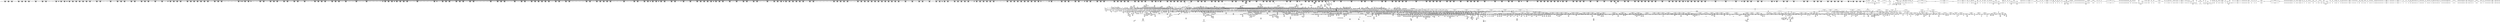 digraph {
	CE0x5180dd0 [shape=record,shape=Mrecord,label="{CE0x5180dd0|rcu_read_unlock:tmp9|include/linux/rcupdate.h,933}"]
	CE0x51d1890 [shape=record,shape=Mrecord,label="{CE0x51d1890|24:_i32,_2088:_%struct.task_struct*,_2472:_%struct.cred*,_:_CRE_6294,6295_}"]
	CE0x52a8850 [shape=record,shape=Mrecord,label="{CE0x52a8850|rcu_read_lock:if.then}"]
	CE0x5291360 [shape=record,shape=Mrecord,label="{CE0x5291360|selinux_setprocattr:call22|security/selinux/hooks.c,5587|*SummSink*}"]
	CE0x5199a90 [shape=record,shape=Mrecord,label="{CE0x5199a90|selinux_setprocattr:tmp125|security/selinux/hooks.c,5638|*SummSource*}"]
	CE0x69c3610 [shape=record,shape=Mrecord,label="{CE0x69c3610|i64*_getelementptr_inbounds_(_102_x_i64_,_102_x_i64_*___llvm_gcov_ctr330,_i64_0,_i64_80)|*Constant*|*SummSink*}"]
	CE0x51efc60 [shape=record,shape=Mrecord,label="{CE0x51efc60|current_sid:tobool|security/selinux/hooks.c,218|*SummSink*}"]
	CE0x6ab4ec0 [shape=record,shape=Mrecord,label="{CE0x6ab4ec0|%struct.lockdep_map*_null|*Constant*|*SummSink*}"]
	CE0x5167e10 [shape=record,shape=Mrecord,label="{CE0x5167e10|i64*_getelementptr_inbounds_(_102_x_i64_,_102_x_i64_*___llvm_gcov_ctr330,_i64_0,_i64_26)|*Constant*|*SummSource*}"]
	CE0x52c1110 [shape=record,shape=Mrecord,label="{CE0x52c1110|selinux_setprocattr:tmp39|security/selinux/hooks.c,5589|*SummSink*}"]
	CE0x6a1ae00 [shape=record,shape=Mrecord,label="{CE0x6a1ae00|__preempt_count_add:do.end|*SummSource*}"]
	CE0x51c2510 [shape=record,shape=Mrecord,label="{CE0x51c2510|24:_i32,_2088:_%struct.task_struct*,_2472:_%struct.cred*,_:_CRE_2976,2980_|*MultipleSource*|Function::task_sid&Arg::task::|Function::current_has_perm&Arg::tsk::|include/linux/ptrace.h,91|Function::selinux_setprocattr&Arg::p::|Function::may_create_key&Arg::ctx::|security/selinux/hooks.c,5670|Function::ptrace_parent&Arg::task::}"]
	CE0x6a198e0 [shape=record,shape=Mrecord,label="{CE0x6a198e0|__preempt_count_sub:tmp5|./arch/x86/include/asm/preempt.h,77|*SummSink*}"]
	CE0x52c5f10 [shape=record,shape=Mrecord,label="{CE0x52c5f10|selinux_setprocattr:sid|security/selinux/hooks.c, 5563|*SummSource*}"]
	CE0x511e8f0 [shape=record,shape=Mrecord,label="{CE0x511e8f0|selinux_setprocattr:tmp28|security/selinux/hooks.c,5584}"]
	CE0x511a700 [shape=record,shape=Mrecord,label="{CE0x511a700|may_create_key:ctx|Function::may_create_key&Arg::ctx::|*SummSource*}"]
	CE0x5264d80 [shape=record,shape=Mrecord,label="{CE0x5264d80|24:_i32,_2088:_%struct.task_struct*,_2472:_%struct.cred*,_:_CRE_360,368_|*MultipleSource*|Function::task_sid&Arg::task::|Function::current_has_perm&Arg::tsk::|include/linux/ptrace.h,91|Function::selinux_setprocattr&Arg::p::|Function::may_create_key&Arg::ctx::|security/selinux/hooks.c,5670|Function::ptrace_parent&Arg::task::}"]
	CE0x51ba650 [shape=record,shape=Mrecord,label="{CE0x51ba650|24:_i32,_2088:_%struct.task_struct*,_2472:_%struct.cred*,_:_CRE_2896,2900_|*MultipleSource*|Function::task_sid&Arg::task::|Function::current_has_perm&Arg::tsk::|include/linux/ptrace.h,91|Function::selinux_setprocattr&Arg::p::|Function::may_create_key&Arg::ctx::|security/selinux/hooks.c,5670|Function::ptrace_parent&Arg::task::}"]
	CE0x69c8b70 [shape=record,shape=Mrecord,label="{CE0x69c8b70|%struct.common_audit_data*_null|*Constant*|*SummSink*}"]
	CE0x52bbdd0 [shape=record,shape=Mrecord,label="{CE0x52bbdd0|selinux_setprocattr:tmp77|security/selinux/hooks.c,5600|*SummSink*}"]
	CE0x6a84f90 [shape=record,shape=Mrecord,label="{CE0x6a84f90|task_sid:call7|security/selinux/hooks.c,208}"]
	CE0x5191820 [shape=record,shape=Mrecord,label="{CE0x5191820|i64_55|*Constant*|*SummSource*}"]
	CE0x69f29f0 [shape=record,shape=Mrecord,label="{CE0x69f29f0|ptrace_parent:return|*SummSource*}"]
	CE0x51ec260 [shape=record,shape=Mrecord,label="{CE0x51ec260|task_sid:tmp3|*SummSource*}"]
	CE0x51d0f60 [shape=record,shape=Mrecord,label="{CE0x51d0f60|24:_i32,_2088:_%struct.task_struct*,_2472:_%struct.cred*,_:_CRE_6289,6290_}"]
	CE0x52a2a00 [shape=record,shape=Mrecord,label="{CE0x52a2a00|ptrace_parent:lnot1|include/linux/ptrace.h,91|*SummSink*}"]
	CE0x52cdd40 [shape=record,shape=Mrecord,label="{CE0x52cdd40|24:_i32,_2088:_%struct.task_struct*,_2472:_%struct.cred*,_:_CRE_160,164_|*MultipleSource*|Function::task_sid&Arg::task::|Function::current_has_perm&Arg::tsk::|include/linux/ptrace.h,91|Function::selinux_setprocattr&Arg::p::|Function::may_create_key&Arg::ctx::|security/selinux/hooks.c,5670|Function::ptrace_parent&Arg::task::}"]
	CE0x69e68e0 [shape=record,shape=Mrecord,label="{CE0x69e68e0|i64*_getelementptr_inbounds_(_102_x_i64_,_102_x_i64_*___llvm_gcov_ctr330,_i64_0,_i64_97)|*Constant*|*SummSource*}"]
	CE0x5108010 [shape=record,shape=Mrecord,label="{CE0x5108010|i64*_getelementptr_inbounds_(_102_x_i64_,_102_x_i64_*___llvm_gcov_ctr330,_i64_0,_i64_44)|*Constant*|*SummSink*}"]
	CE0x5123dc0 [shape=record,shape=Mrecord,label="{CE0x5123dc0|i64_30|*Constant*|*SummSink*}"]
	CE0x51c3db0 [shape=record,shape=Mrecord,label="{CE0x51c3db0|24:_i32,_2088:_%struct.task_struct*,_2472:_%struct.cred*,_:_CRE_3040,3048_|*MultipleSource*|Function::task_sid&Arg::task::|Function::current_has_perm&Arg::tsk::|include/linux/ptrace.h,91|Function::selinux_setprocattr&Arg::p::|Function::may_create_key&Arg::ctx::|security/selinux/hooks.c,5670|Function::ptrace_parent&Arg::task::}"]
	CE0x52991f0 [shape=record,shape=Mrecord,label="{CE0x52991f0|selinux_setprocattr:tmp32|security/selinux/hooks.c,5586|*SummSource*}"]
	CE0x5299e10 [shape=record,shape=Mrecord,label="{CE0x5299e10|24:_i32,_2088:_%struct.task_struct*,_2472:_%struct.cred*,_:_CRE_104,112_|*MultipleSource*|Function::task_sid&Arg::task::|Function::current_has_perm&Arg::tsk::|include/linux/ptrace.h,91|Function::selinux_setprocattr&Arg::p::|Function::may_create_key&Arg::ctx::|security/selinux/hooks.c,5670|Function::ptrace_parent&Arg::task::}"]
	CE0x6ac8320 [shape=record,shape=Mrecord,label="{CE0x6ac8320|rcu_lock_acquire:tmp1|*SummSource*}"]
	CE0x52b0d20 [shape=record,shape=Mrecord,label="{CE0x52b0d20|current_has_perm:entry}"]
	CE0x69d9d30 [shape=record,shape=Mrecord,label="{CE0x69d9d30|selinux_setprocattr:tmp195|security/selinux/hooks.c,5676|*SummSink*}"]
	CE0x511de70 [shape=record,shape=Mrecord,label="{CE0x511de70|selinux_setprocattr:tmp46}"]
	CE0x69d1480 [shape=record,shape=Mrecord,label="{CE0x69d1480|i64_84|*Constant*|*SummSource*}"]
	CE0x52d5340 [shape=record,shape=Mrecord,label="{CE0x52d5340|selinux_setprocattr:sub45|security/selinux/hooks.c,5596|*SummSink*}"]
	CE0x69ba320 [shape=record,shape=Mrecord,label="{CE0x69ba320|selinux_setprocattr:tmp166|security/selinux/hooks.c,5654|*SummSink*}"]
	CE0x528aa40 [shape=record,shape=Mrecord,label="{CE0x528aa40|24:_i32,_2088:_%struct.task_struct*,_2472:_%struct.cred*,_:_CRE_2688,2692_|*MultipleSource*|Function::task_sid&Arg::task::|Function::current_has_perm&Arg::tsk::|include/linux/ptrace.h,91|Function::selinux_setprocattr&Arg::p::|Function::may_create_key&Arg::ctx::|security/selinux/hooks.c,5670|Function::ptrace_parent&Arg::task::}"]
	CE0x6ad99d0 [shape=record,shape=Mrecord,label="{CE0x6ad99d0|GLOBAL:__llvm_gcov_ctr127|Global_var:__llvm_gcov_ctr127}"]
	CE0x69cc8f0 [shape=record,shape=Mrecord,label="{CE0x69cc8f0|selinux_setprocattr:tmp184|security/selinux/hooks.c,5664}"]
	CE0x51915f0 [shape=record,shape=Mrecord,label="{CE0x51915f0|selinux_setprocattr:tmp118|security/selinux/hooks.c,5636}"]
	CE0x6af9210 [shape=record,shape=Mrecord,label="{CE0x6af9210|__rcu_read_unlock:tmp6|include/linux/rcupdate.h,245|*SummSink*}"]
	CE0x515bb80 [shape=record,shape=Mrecord,label="{CE0x515bb80|selinux_setprocattr:tmp68|*LoadInst*|security/selinux/hooks.c,5595}"]
	CE0x69b9ce0 [shape=record,shape=Mrecord,label="{CE0x69b9ce0|selinux_setprocattr:tmp165|security/selinux/hooks.c,5654|*SummSource*}"]
	CE0x51bcef0 [shape=record,shape=Mrecord,label="{CE0x51bcef0|24:_i32,_2088:_%struct.task_struct*,_2472:_%struct.cred*,_:_CRE_2923,2924_}"]
	CE0x51945b0 [shape=record,shape=Mrecord,label="{CE0x51945b0|selinux_setprocattr:tmp121|security/selinux/hooks.c,5637|*SummSource*}"]
	CE0x52aa600 [shape=record,shape=Mrecord,label="{CE0x52aa600|i64_28|*Constant*|*SummSink*}"]
	CE0x69b1c50 [shape=record,shape=Mrecord,label="{CE0x69b1c50|selinux_setprocattr:tmp152|security/selinux/hooks.c,5647}"]
	CE0x52b5b00 [shape=record,shape=Mrecord,label="{CE0x52b5b00|GLOBAL:rcu_read_lock.__warned|Global_var:rcu_read_lock.__warned|*SummSource*}"]
	CE0x6a76fe0 [shape=record,shape=Mrecord,label="{CE0x6a76fe0|ptrace_parent:tmp30|include/linux/ptrace.h,92|*SummSink*}"]
	CE0x514b790 [shape=record,shape=Mrecord,label="{CE0x514b790|i64_39|*Constant*|*SummSink*}"]
	CE0x52cc540 [shape=record,shape=Mrecord,label="{CE0x52cc540|%struct.task_struct*_(%struct.task_struct**)*_asm_movq_%gs:$_1:P_,$0_,_r,im,_dirflag_,_fpsr_,_flags_|*SummSource*}"]
	CE0x6aa5220 [shape=record,shape=Mrecord,label="{CE0x6aa5220|task_sid:call|security/selinux/hooks.c,208|*SummSink*}"]
	CE0x69c0510 [shape=record,shape=Mrecord,label="{CE0x69c0510|current_sid:tmp21|security/selinux/hooks.c,218}"]
	CE0x6acc6b0 [shape=record,shape=Mrecord,label="{CE0x6acc6b0|i32_883|*Constant*}"]
	CE0x51d8eb0 [shape=record,shape=Mrecord,label="{CE0x51d8eb0|24:_i32,_2088:_%struct.task_struct*,_2472:_%struct.cred*,_:_CRE_6392,6400_|*MultipleSource*|Function::task_sid&Arg::task::|Function::current_has_perm&Arg::tsk::|include/linux/ptrace.h,91|Function::selinux_setprocattr&Arg::p::|Function::may_create_key&Arg::ctx::|security/selinux/hooks.c,5670|Function::ptrace_parent&Arg::task::}"]
	CE0x51109b0 [shape=record,shape=Mrecord,label="{CE0x51109b0|selinux_setprocattr:tmp27|security/selinux/hooks.c,5584|*SummSource*}"]
	CE0x6aa6490 [shape=record,shape=Mrecord,label="{CE0x6aa6490|task_sid:tmp8|security/selinux/hooks.c,208|*SummSource*}"]
	CE0x69dd680 [shape=record,shape=Mrecord,label="{CE0x69dd680|i64*_getelementptr_inbounds_(_102_x_i64_,_102_x_i64_*___llvm_gcov_ctr330,_i64_0,_i64_91)|*Constant*}"]
	CE0x519ee80 [shape=record,shape=Mrecord,label="{CE0x519ee80|selinux_setprocattr:tmp132|security/selinux/hooks.c,5640}"]
	CE0x511f1c0 [shape=record,shape=Mrecord,label="{CE0x511f1c0|selinux_setprocattr:call14|security/selinux/hooks.c,5584|*SummSource*}"]
	CE0x69d7720 [shape=record,shape=Mrecord,label="{CE0x69d7720|i64_87|*Constant*|*SummSink*}"]
	CE0x518ed90 [shape=record,shape=Mrecord,label="{CE0x518ed90|128:_i8*,_:_CRE_48,52_|*MultipleSource*|security/selinux/hooks.c,5625|security/selinux/hooks.c,5635}"]
	CE0x6aea780 [shape=record,shape=Mrecord,label="{CE0x6aea780|i64*_getelementptr_inbounds_(_13_x_i64_,_13_x_i64_*___llvm_gcov_ctr126,_i64_0,_i64_12)|*Constant*}"]
	CE0x5271270 [shape=record,shape=Mrecord,label="{CE0x5271270|24:_i32,_2088:_%struct.task_struct*,_2472:_%struct.cred*,_:_CRE_692,693_}"]
	CE0x528e0e0 [shape=record,shape=Mrecord,label="{CE0x528e0e0|24:_i32,_2088:_%struct.task_struct*,_2472:_%struct.cred*,_:_CRE_2800,2808_|*MultipleSource*|Function::task_sid&Arg::task::|Function::current_has_perm&Arg::tsk::|include/linux/ptrace.h,91|Function::selinux_setprocattr&Arg::p::|Function::may_create_key&Arg::ctx::|security/selinux/hooks.c,5670|Function::ptrace_parent&Arg::task::}"]
	CE0x69da480 [shape=record,shape=Mrecord,label="{CE0x69da480|i32_128|*Constant*}"]
	CE0x69e76b0 [shape=record,shape=Mrecord,label="{CE0x69e76b0|selinux_setprocattr:tmp215|*SummSource*}"]
	CE0x69d2210 [shape=record,shape=Mrecord,label="{CE0x69d2210|selinux_setprocattr:tmp187|security/selinux/hooks.c,5671|*SummSink*}"]
	CE0x51e6dc0 [shape=record,shape=Mrecord,label="{CE0x51e6dc0|i64*_getelementptr_inbounds_(_17_x_i64_,_17_x_i64_*___llvm_gcov_ctr164,_i64_0,_i64_12)|*Constant*}"]
	CE0x51ee640 [shape=record,shape=Mrecord,label="{CE0x51ee640|rcu_read_unlock:tmp10|include/linux/rcupdate.h,933}"]
	CE0x69c0070 [shape=record,shape=Mrecord,label="{CE0x69c0070|_ret_%struct.task_struct*_%tmp4,_!dbg_!27714|./arch/x86/include/asm/current.h,14}"]
	CE0x6a1c3c0 [shape=record,shape=Mrecord,label="{CE0x6a1c3c0|__preempt_count_sub:tmp|*SummSink*}"]
	CE0x5199160 [shape=record,shape=Mrecord,label="{CE0x5199160|selinux_setprocattr:tmp125|security/selinux/hooks.c,5638}"]
	CE0x5201af0 [shape=record,shape=Mrecord,label="{CE0x5201af0|selinux_setprocattr:tmp151|security/selinux/hooks.c,5646}"]
	CE0x5265040 [shape=record,shape=Mrecord,label="{CE0x5265040|current_sid:tmp2|*SummSource*}"]
	CE0x69ed2a0 [shape=record,shape=Mrecord,label="{CE0x69ed2a0|_call_void_abort_creds(%struct.cred*_%call77)_#10,_!dbg_!27926|security/selinux/hooks.c,5692}"]
	CE0x6a82020 [shape=record,shape=Mrecord,label="{CE0x6a82020|current_sid:tmp7|security/selinux/hooks.c,218}"]
	CE0x529c240 [shape=record,shape=Mrecord,label="{CE0x529c240|selinux_setprocattr:if.else100|*SummSink*}"]
	CE0x69dcc60 [shape=record,shape=Mrecord,label="{CE0x69dcc60|selinux_setprocattr:tmp199|security/selinux/hooks.c,5678}"]
	CE0x51132c0 [shape=record,shape=Mrecord,label="{CE0x51132c0|i64*_getelementptr_inbounds_(_102_x_i64_,_102_x_i64_*___llvm_gcov_ctr330,_i64_0,_i64_15)|*Constant*|*SummSource*}"]
	CE0x526f610 [shape=record,shape=Mrecord,label="{CE0x526f610|24:_i32,_2088:_%struct.task_struct*,_2472:_%struct.cred*,_:_CRE_648,652_|*MultipleSource*|Function::task_sid&Arg::task::|Function::current_has_perm&Arg::tsk::|include/linux/ptrace.h,91|Function::selinux_setprocattr&Arg::p::|Function::may_create_key&Arg::ctx::|security/selinux/hooks.c,5670|Function::ptrace_parent&Arg::task::}"]
	CE0x5198760 [shape=record,shape=Mrecord,label="{CE0x5198760|selinux_setprocattr:tobool86|security/selinux/hooks.c,5638|*SummSink*}"]
	CE0x6aa53a0 [shape=record,shape=Mrecord,label="{CE0x6aa53a0|task_sid:tobool|security/selinux/hooks.c,208}"]
	CE0x5182b40 [shape=record,shape=Mrecord,label="{CE0x5182b40|i32_883|*Constant*|*SummSource*}"]
	CE0x6ad5e30 [shape=record,shape=Mrecord,label="{CE0x6ad5e30|i64*_getelementptr_inbounds_(_4_x_i64_,_4_x_i64_*___llvm_gcov_ctr128,_i64_0,_i64_0)|*Constant*}"]
	CE0x6a73b10 [shape=record,shape=Mrecord,label="{CE0x6a73b10|ptrace_parent:tmp9|*LoadInst*|include/linux/ptrace.h,92|*SummSink*}"]
	CE0x5106a10 [shape=record,shape=Mrecord,label="{CE0x5106a10|selinux_setprocattr:if.end26}"]
	CE0x519d660 [shape=record,shape=Mrecord,label="{CE0x519d660|selinux_setprocattr:create_sid|security/selinux/hooks.c,5639|*SummSink*}"]
	CE0x6af4890 [shape=record,shape=Mrecord,label="{CE0x6af4890|rcu_read_unlock:call3|include/linux/rcupdate.h,933}"]
	CE0x69e3490 [shape=record,shape=Mrecord,label="{CE0x69e3490|selinux_setprocattr:tmp208|security/selinux/hooks.c,5684}"]
	CE0x51996e0 [shape=record,shape=Mrecord,label="{CE0x51996e0|selinux_setprocattr:tmp124|security/selinux/hooks.c,5638|*SummSource*}"]
	CE0x6a75880 [shape=record,shape=Mrecord,label="{CE0x6a75880|i64*_getelementptr_inbounds_(_17_x_i64_,_17_x_i64_*___llvm_gcov_ctr164,_i64_0,_i64_10)|*Constant*|*SummSource*}"]
	CE0x6ac8910 [shape=record,shape=Mrecord,label="{CE0x6ac8910|i8*_undef|*Constant*|*SummSource*}"]
	CE0x5285eb0 [shape=record,shape=Mrecord,label="{CE0x5285eb0|24:_i32,_2088:_%struct.task_struct*,_2472:_%struct.cred*,_:_CRE_2523,2524_}"]
	CE0x510c040 [shape=record,shape=Mrecord,label="{CE0x510c040|selinux_setprocattr:tmp46|*SummSink*}"]
	CE0x6af7130 [shape=record,shape=Mrecord,label="{CE0x6af7130|rcu_read_unlock:tmp5|include/linux/rcupdate.h,933}"]
	CE0x52d1ad0 [shape=record,shape=Mrecord,label="{CE0x52d1ad0|selinux_setprocattr:tobool10|security/selinux/hooks.c,5582|*SummSink*}"]
	CE0x69b8920 [shape=record,shape=Mrecord,label="{CE0x69b8920|i64_76|*Constant*|*SummSink*}"]
	CE0x52d1240 [shape=record,shape=Mrecord,label="{CE0x52d1240|selinux_setprocattr:tmp16|security/selinux/hooks.c,5580|*SummSource*}"]
	CE0x52bd7a0 [shape=record,shape=Mrecord,label="{CE0x52bd7a0|i64*_getelementptr_inbounds_(_102_x_i64_,_102_x_i64_*___llvm_gcov_ctr330,_i64_0,_i64_20)|*Constant*}"]
	CE0x6af5d50 [shape=record,shape=Mrecord,label="{CE0x6af5d50|rcu_lock_release:tmp1}"]
	CE0x6ab8c90 [shape=record,shape=Mrecord,label="{CE0x6ab8c90|current_sid:tmp14|security/selinux/hooks.c,218|*SummSource*}"]
	CE0x52af010 [shape=record,shape=Mrecord,label="{CE0x52af010|get_current:tmp1|*SummSink*}"]
	CE0x6a01db0 [shape=record,shape=Mrecord,label="{CE0x6a01db0|__preempt_count_sub:val|Function::__preempt_count_sub&Arg::val::}"]
	CE0x69cbf80 [shape=record,shape=Mrecord,label="{CE0x69cbf80|selinux_setprocattr:tmp183|security/selinux/hooks.c,5664|*SummSource*}"]
	CE0x517aaa0 [shape=record,shape=Mrecord,label="{CE0x517aaa0|selinux_setprocattr:if.end107|*SummSink*}"]
	CE0x512a3d0 [shape=record,shape=Mrecord,label="{CE0x512a3d0|i64_78|*Constant*}"]
	CE0x6a1b0d0 [shape=record,shape=Mrecord,label="{CE0x6a1b0d0|__preempt_count_add:tmp}"]
	CE0x51d2730 [shape=record,shape=Mrecord,label="{CE0x51d2730|24:_i32,_2088:_%struct.task_struct*,_2472:_%struct.cred*,_:_CRE_6303,6304_}"]
	CE0x69d0790 [shape=record,shape=Mrecord,label="{CE0x69d0790|selinux_setprocattr:tobool122|security/selinux/hooks.c,5671}"]
	CE0x51fe260 [shape=record,shape=Mrecord,label="{CE0x51fe260|selinux_setprocattr:tmp109|security/selinux/hooks.c,5626|*SummSource*}"]
	CE0x6a87110 [shape=record,shape=Mrecord,label="{CE0x6a87110|_call_void_lockdep_rcu_suspicious(i8*_getelementptr_inbounds_(_25_x_i8_,_25_x_i8_*_.str45,_i32_0,_i32_0),_i32_934,_i8*_getelementptr_inbounds_(_44_x_i8_,_44_x_i8_*_.str47,_i32_0,_i32_0))_#10,_!dbg_!27726|include/linux/rcupdate.h,933|*SummSource*}"]
	CE0x69fb7b0 [shape=record,shape=Mrecord,label="{CE0x69fb7b0|i64*_getelementptr_inbounds_(_11_x_i64_,_11_x_i64_*___llvm_gcov_ctr132,_i64_0,_i64_0)|*Constant*}"]
	CE0x52ba2d0 [shape=record,shape=Mrecord,label="{CE0x52ba2d0|i64*_getelementptr_inbounds_(_2_x_i64_,_2_x_i64_*___llvm_gcov_ctr98,_i64_0,_i64_1)|*Constant*}"]
	CE0x6ae8570 [shape=record,shape=Mrecord,label="{CE0x6ae8570|_call_void_lockdep_rcu_suspicious(i8*_getelementptr_inbounds_(_25_x_i8_,_25_x_i8_*_.str3,_i32_0,_i32_0),_i32_208,_i8*_getelementptr_inbounds_(_41_x_i8_,_41_x_i8_*_.str44,_i32_0,_i32_0))_#10,_!dbg_!27732|security/selinux/hooks.c,208}"]
	CE0x6ae4070 [shape=record,shape=Mrecord,label="{CE0x6ae4070|i64*_getelementptr_inbounds_(_4_x_i64_,_4_x_i64_*___llvm_gcov_ctr130,_i64_0,_i64_0)|*Constant*|*SummSink*}"]
	CE0x6af9020 [shape=record,shape=Mrecord,label="{CE0x6af9020|__rcu_read_unlock:tmp6|include/linux/rcupdate.h,245}"]
	CE0x52798c0 [shape=record,shape=Mrecord,label="{CE0x52798c0|24:_i32,_2088:_%struct.task_struct*,_2472:_%struct.cred*,_:_CRE_1984,2016_|*MultipleSource*|Function::task_sid&Arg::task::|Function::current_has_perm&Arg::tsk::|include/linux/ptrace.h,91|Function::selinux_setprocattr&Arg::p::|Function::may_create_key&Arg::ctx::|security/selinux/hooks.c,5670|Function::ptrace_parent&Arg::task::}"]
	CE0x5173d00 [shape=record,shape=Mrecord,label="{CE0x5173d00|task_sid:tmp12|security/selinux/hooks.c,208}"]
	CE0x51613b0 [shape=record,shape=Mrecord,label="{CE0x51613b0|i64*_getelementptr_inbounds_(_102_x_i64_,_102_x_i64_*___llvm_gcov_ctr330,_i64_0,_i64_35)|*Constant*}"]
	CE0x6acc450 [shape=record,shape=Mrecord,label="{CE0x6acc450|VOIDTB_TE:_CE_64,72_|*MultipleSource*|Function::cred_sid&Arg::cred::|*LoadInst*|security/selinux/hooks.c,208|security/selinux/hooks.c,196}"]
	CE0x6ab53e0 [shape=record,shape=Mrecord,label="{CE0x6ab53e0|i64*_getelementptr_inbounds_(_11_x_i64_,_11_x_i64_*___llvm_gcov_ctr125,_i64_0,_i64_8)|*Constant*|*SummSink*}"]
	CE0x52925f0 [shape=record,shape=Mrecord,label="{CE0x52925f0|selinux_setprocattr:tmp18|security/selinux/hooks.c,5581|*SummSink*}"]
	CE0x518ca90 [shape=record,shape=Mrecord,label="{CE0x518ca90|i32_22|*Constant*|*SummSink*}"]
	CE0x5287450 [shape=record,shape=Mrecord,label="{CE0x5287450|24:_i32,_2088:_%struct.task_struct*,_2472:_%struct.cred*,_:_CRE_2544,2568_|*MultipleSource*|Function::task_sid&Arg::task::|Function::current_has_perm&Arg::tsk::|include/linux/ptrace.h,91|Function::selinux_setprocattr&Arg::p::|Function::may_create_key&Arg::ctx::|security/selinux/hooks.c,5670|Function::ptrace_parent&Arg::task::}"]
	CE0x5298250 [shape=record,shape=Mrecord,label="{CE0x5298250|selinux_setprocattr:call9|security/selinux/hooks.c,5582|*SummSink*}"]
	CE0x512c030 [shape=record,shape=Mrecord,label="{CE0x512c030|selinux_setprocattr:conv36|security/selinux/hooks.c,5594|*SummSource*}"]
	CE0x69f7700 [shape=record,shape=Mrecord,label="{CE0x69f7700|rcu_lock_release:tmp2|*SummSink*}"]
	CE0x6aa4fb0 [shape=record,shape=Mrecord,label="{CE0x6aa4fb0|_ret_i32_%tmp6,_!dbg_!27716|security/selinux/hooks.c,197|*SummSink*}"]
	CE0x69cf600 [shape=record,shape=Mrecord,label="{CE0x69cf600|ptrace_parent:task|Function::ptrace_parent&Arg::task::}"]
	CE0x518f960 [shape=record,shape=Mrecord,label="{CE0x518f960|128:_i8*,_:_CRE_96,104_|*MultipleSource*|security/selinux/hooks.c,5625|security/selinux/hooks.c,5635}"]
	CE0x5148b90 [shape=record,shape=Mrecord,label="{CE0x5148b90|i64*_getelementptr_inbounds_(_102_x_i64_,_102_x_i64_*___llvm_gcov_ctr330,_i64_0,_i64_47)|*Constant*|*SummSink*}"]
	CE0x6aceb90 [shape=record,shape=Mrecord,label="{CE0x6aceb90|rcu_lock_acquire:__here|*SummSink*}"]
	CE0x525ff50 [shape=record,shape=Mrecord,label="{CE0x525ff50|_call_void_lock_acquire(%struct.lockdep_map*_%map,_i32_0,_i32_0,_i32_2,_i32_0,_%struct.lockdep_map*_null,_i64_ptrtoint_(i8*_blockaddress(_rcu_lock_acquire,_%__here)_to_i64))_#10,_!dbg_!27716|include/linux/rcupdate.h,418|*SummSink*}"]
	CE0x51326e0 [shape=record,shape=Mrecord,label="{CE0x51326e0|i64*_getelementptr_inbounds_(_102_x_i64_,_102_x_i64_*___llvm_gcov_ctr330,_i64_0,_i64_54)|*Constant*}"]
	CE0x6a2d5b0 [shape=record,shape=Mrecord,label="{CE0x6a2d5b0|GLOBAL:__preempt_count_sub|*Constant*|*SummSink*}"]
	CE0x69cf810 [shape=record,shape=Mrecord,label="{CE0x69cf810|ptrace_parent:task|Function::ptrace_parent&Arg::task::|*SummSource*}"]
	CE0x51f0980 [shape=record,shape=Mrecord,label="{CE0x51f0980|task_sid:bb|*SummSource*}"]
	CE0x69fad00 [shape=record,shape=Mrecord,label="{CE0x69fad00|rcu_lock_release:tmp5|include/linux/rcupdate.h,423|*SummSource*}"]
	CE0x69ea370 [shape=record,shape=Mrecord,label="{CE0x69ea370|GLOBAL:commit_creds|*Constant*|*SummSink*}"]
	CE0x69ca5b0 [shape=record,shape=Mrecord,label="{CE0x69ca5b0|selinux_setprocattr:tmp179|security/selinux/hooks.c,5663}"]
	CE0x51ac520 [shape=record,shape=Mrecord,label="{CE0x51ac520|rcu_read_lock:tmp17|include/linux/rcupdate.h,882}"]
	CE0x6ad76b0 [shape=record,shape=Mrecord,label="{CE0x6ad76b0|_call_void_mcount()_#3}"]
	CE0x52cca40 [shape=record,shape=Mrecord,label="{CE0x52cca40|rcu_read_lock:tmp10|include/linux/rcupdate.h,882}"]
	CE0x52c83e0 [shape=record,shape=Mrecord,label="{CE0x52c83e0|24:_i32,_2088:_%struct.task_struct*,_2472:_%struct.cred*,_:_CRE_248,256_|*MultipleSource*|Function::task_sid&Arg::task::|Function::current_has_perm&Arg::tsk::|include/linux/ptrace.h,91|Function::selinux_setprocattr&Arg::p::|Function::may_create_key&Arg::ctx::|security/selinux/hooks.c,5670|Function::ptrace_parent&Arg::task::}"]
	CE0x52b3a40 [shape=record,shape=Mrecord,label="{CE0x52b3a40|get_current:tmp3|*SummSink*}"]
	CE0x69cf370 [shape=record,shape=Mrecord,label="{CE0x69cf370|ptrace_parent:entry|*SummSource*}"]
	CE0x51f9d50 [shape=record,shape=Mrecord,label="{CE0x51f9d50|selinux_setprocattr:tmp105|security/selinux/hooks.c,5622|*SummSink*}"]
	CE0x6adb120 [shape=record,shape=Mrecord,label="{CE0x6adb120|VOIDTB_TE:_CE_104,112_|*MultipleSource*|Function::cred_sid&Arg::cred::|*LoadInst*|security/selinux/hooks.c,208|security/selinux/hooks.c,196}"]
	CE0x69f9640 [shape=record,shape=Mrecord,label="{CE0x69f9640|_call_void___preempt_count_sub(i32_1)_#10,_!dbg_!27715|include/linux/rcupdate.h,244|*SummSink*}"]
	CE0x69f1bd0 [shape=record,shape=Mrecord,label="{CE0x69f1bd0|_call_void_mcount()_#3|*SummSource*}"]
	CE0x51c2bf0 [shape=record,shape=Mrecord,label="{CE0x51c2bf0|24:_i32,_2088:_%struct.task_struct*,_2472:_%struct.cred*,_:_CRE_2992,3000_|*MultipleSource*|Function::task_sid&Arg::task::|Function::current_has_perm&Arg::tsk::|include/linux/ptrace.h,91|Function::selinux_setprocattr&Arg::p::|Function::may_create_key&Arg::ctx::|security/selinux/hooks.c,5670|Function::ptrace_parent&Arg::task::}"]
	CE0x51f5620 [shape=record,shape=Mrecord,label="{CE0x51f5620|ptrace_parent:tmp18|include/linux/ptrace.h,92|*SummSink*}"]
	CE0x527a310 [shape=record,shape=Mrecord,label="{CE0x527a310|24:_i32,_2088:_%struct.task_struct*,_2472:_%struct.cred*,_:_CRE_2032,2036_|*MultipleSource*|Function::task_sid&Arg::task::|Function::current_has_perm&Arg::tsk::|include/linux/ptrace.h,91|Function::selinux_setprocattr&Arg::p::|Function::may_create_key&Arg::ctx::|security/selinux/hooks.c,5670|Function::ptrace_parent&Arg::task::}"]
	CE0x52c7c30 [shape=record,shape=Mrecord,label="{CE0x52c7c30|_ret_i32_%tmp24,_!dbg_!27742|security/selinux/hooks.c,220|*SummSource*}"]
	CE0x51897c0 [shape=record,shape=Mrecord,label="{CE0x51897c0|rcu_read_lock:tmp14|include/linux/rcupdate.h,882|*SummSink*}"]
	CE0x5107020 [shape=record,shape=Mrecord,label="{CE0x5107020|selinux_setprocattr:tmp91|security/selinux/hooks.c,5607}"]
	CE0x5122ae0 [shape=record,shape=Mrecord,label="{CE0x5122ae0|selinux_setprocattr:return|*SummSink*}"]
	CE0x51184f0 [shape=record,shape=Mrecord,label="{CE0x51184f0|i64_42|*Constant*}"]
	CE0x5190530 [shape=record,shape=Mrecord,label="{CE0x5190530|128:_i8*,_:_CRE_152,160_|*MultipleSource*|security/selinux/hooks.c,5625|security/selinux/hooks.c,5635}"]
	CE0x526d960 [shape=record,shape=Mrecord,label="{CE0x526d960|24:_i32,_2088:_%struct.task_struct*,_2472:_%struct.cred*,_:_CRE_584,592_|*MultipleSource*|Function::task_sid&Arg::task::|Function::current_has_perm&Arg::tsk::|include/linux/ptrace.h,91|Function::selinux_setprocattr&Arg::p::|Function::may_create_key&Arg::ctx::|security/selinux/hooks.c,5670|Function::ptrace_parent&Arg::task::}"]
	CE0x512f4a0 [shape=record,shape=Mrecord,label="{CE0x512f4a0|i8*_getelementptr_inbounds_(_29_x_i8_,_29_x_i8_*_.str77,_i32_0,_i32_0)|*Constant*}"]
	CE0x5118330 [shape=record,shape=Mrecord,label="{CE0x5118330|selinux_setprocattr:conv60|security/selinux/hooks.c,5607|*SummSink*}"]
	CE0x52b3ae0 [shape=record,shape=Mrecord,label="{CE0x52b3ae0|_call_void_mcount()_#3}"]
	CE0x52a0430 [shape=record,shape=Mrecord,label="{CE0x52a0430|i32_0|*Constant*}"]
	CE0x519f0b0 [shape=record,shape=Mrecord,label="{CE0x519f0b0|i64_61|*Constant*|*SummSource*}"]
	CE0x51ef6a0 [shape=record,shape=Mrecord,label="{CE0x51ef6a0|i32_208|*Constant*}"]
	CE0x69b2ea0 [shape=record,shape=Mrecord,label="{CE0x69b2ea0|selinux_setprocattr:tmp156|security/selinux/hooks.c,5649}"]
	CE0x52c7990 [shape=record,shape=Mrecord,label="{CE0x52c7990|current_sid:entry|*SummSink*}"]
	CE0x6b03a30 [shape=record,shape=Mrecord,label="{CE0x6b03a30|rcu_lock_acquire:tmp5|include/linux/rcupdate.h,418|*SummSource*}"]
	CE0x69f85f0 [shape=record,shape=Mrecord,label="{CE0x69f85f0|i64*_getelementptr_inbounds_(_4_x_i64_,_4_x_i64_*___llvm_gcov_ctr133,_i64_0,_i64_0)|*Constant*}"]
	CE0x51aa490 [shape=record,shape=Mrecord,label="{CE0x51aa490|task_sid:tmp23|security/selinux/hooks.c,208|*SummSink*}"]
	CE0x6afe660 [shape=record,shape=Mrecord,label="{CE0x6afe660|rcu_lock_acquire:tmp6|*SummSink*}"]
	CE0x6adb850 [shape=record,shape=Mrecord,label="{CE0x6adb850|__rcu_read_lock:do.end|*SummSource*}"]
	CE0x69c2110 [shape=record,shape=Mrecord,label="{CE0x69c2110|selinux_setprocattr:tmp174|security/selinux/hooks.c,5657}"]
	CE0x6aae940 [shape=record,shape=Mrecord,label="{CE0x6aae940|current_sid:tmp11|security/selinux/hooks.c,218}"]
	CE0x6a207f0 [shape=record,shape=Mrecord,label="{CE0x6a207f0|__preempt_count_add:do.body|*SummSink*}"]
	CE0x517a0b0 [shape=record,shape=Mrecord,label="{CE0x517a0b0|selinux_setprocattr:call4|security/selinux/hooks.c,5580|*SummSource*}"]
	CE0x69ce790 [shape=record,shape=Mrecord,label="{CE0x69ce790|_ret_void,_!dbg_!27735|include/linux/rcupdate.h,884|*SummSource*}"]
	CE0x5295640 [shape=record,shape=Mrecord,label="{CE0x5295640|selinux_setprocattr:tmp16|security/selinux/hooks.c,5580|*SummSink*}"]
	CE0x69e65e0 [shape=record,shape=Mrecord,label="{CE0x69e65e0|selinux_setprocattr:tmp213|*SummSource*}"]
	CE0x50ed6a0 [shape=record,shape=Mrecord,label="{CE0x50ed6a0|GLOBAL:may_create_key|*Constant*|*SummSource*}"]
	CE0x69edba0 [shape=record,shape=Mrecord,label="{CE0x69edba0|GLOBAL:abort_creds|*Constant*|*SummSink*}"]
	CE0x51f03e0 [shape=record,shape=Mrecord,label="{CE0x51f03e0|task_sid:tobool1|security/selinux/hooks.c,208|*SummSink*}"]
	CE0x52d1da0 [shape=record,shape=Mrecord,label="{CE0x52d1da0|current_has_perm:tmp3|*SummSink*}"]
	CE0x52a5b30 [shape=record,shape=Mrecord,label="{CE0x52a5b30|i64*_getelementptr_inbounds_(_2_x_i64_,_2_x_i64_*___llvm_gcov_ctr331,_i64_0,_i64_1)|*Constant*|*SummSource*}"]
	CE0x51ec970 [shape=record,shape=Mrecord,label="{CE0x51ec970|task_sid:tmp23|security/selinux/hooks.c,208}"]
	CE0x5122e50 [shape=record,shape=Mrecord,label="{CE0x5122e50|selinux_setprocattr:conv|security/selinux/hooks.c,5594|*SummSource*}"]
	CE0x517fe40 [shape=record,shape=Mrecord,label="{CE0x517fe40|rcu_read_unlock:tmp3|*SummSink*}"]
	CE0x52616f0 [shape=record,shape=Mrecord,label="{CE0x52616f0|rcu_read_lock:entry}"]
	CE0x511f150 [shape=record,shape=Mrecord,label="{CE0x511f150|selinux_setprocattr:call14|security/selinux/hooks.c,5584}"]
	CE0x69be800 [shape=record,shape=Mrecord,label="{CE0x69be800|i64*_getelementptr_inbounds_(_11_x_i64_,_11_x_i64_*___llvm_gcov_ctr125,_i64_0,_i64_10)|*Constant*}"]
	CE0x5297ad0 [shape=record,shape=Mrecord,label="{CE0x5297ad0|rcu_read_lock:land.lhs.true2|*SummSource*}"]
	CE0x6a0ade0 [shape=record,shape=Mrecord,label="{CE0x6a0ade0|_call_void_mcount()_#3|*SummSink*}"]
	CE0x5284b80 [shape=record,shape=Mrecord,label="{CE0x5284b80|24:_i32,_2088:_%struct.task_struct*,_2472:_%struct.cred*,_:_CRE_2504,2508_|*MultipleSource*|Function::task_sid&Arg::task::|Function::current_has_perm&Arg::tsk::|include/linux/ptrace.h,91|Function::selinux_setprocattr&Arg::p::|Function::may_create_key&Arg::ctx::|security/selinux/hooks.c,5670|Function::ptrace_parent&Arg::task::}"]
	CE0x5109b60 [shape=record,shape=Mrecord,label="{CE0x5109b60|selinux_setprocattr:tmp43|*SummSink*}"]
	CE0x528d380 [shape=record,shape=Mrecord,label="{CE0x528d380|24:_i32,_2088:_%struct.task_struct*,_2472:_%struct.cred*,_:_CRE_2768,2776_|*MultipleSource*|Function::task_sid&Arg::task::|Function::current_has_perm&Arg::tsk::|include/linux/ptrace.h,91|Function::selinux_setprocattr&Arg::p::|Function::may_create_key&Arg::ctx::|security/selinux/hooks.c,5670|Function::ptrace_parent&Arg::task::}"]
	CE0x514b530 [shape=record,shape=Mrecord,label="{CE0x514b530|i64_38|*Constant*|*SummSink*}"]
	CE0x69f5350 [shape=record,shape=Mrecord,label="{CE0x69f5350|rcu_read_unlock:tmp6|include/linux/rcupdate.h,933}"]
	CE0x51f5d10 [shape=record,shape=Mrecord,label="{CE0x51f5d10|ptrace_parent:tobool7|include/linux/ptrace.h,92}"]
	CE0x51b6a80 [shape=record,shape=Mrecord,label="{CE0x51b6a80|selinux_setprocattr:tmp102|security/selinux/hooks.c,5621}"]
	CE0x69d61a0 [shape=record,shape=Mrecord,label="{CE0x69d61a0|_call_void_rcu_read_unlock()_#10,_!dbg_!27902|security/selinux/hooks.c,5673|*SummSink*}"]
	CE0x69beef0 [shape=record,shape=Mrecord,label="{CE0x69beef0|current_sid:tmp20|security/selinux/hooks.c,218|*SummSource*}"]
	CE0x69aa6f0 [shape=record,shape=Mrecord,label="{CE0x69aa6f0|selinux_setprocattr:tobool98|security/selinux/hooks.c,5645|*SummSource*}"]
	CE0x515c4f0 [shape=record,shape=Mrecord,label="{CE0x515c4f0|may_create_key:tmp3|*SummSink*}"]
	CE0x52cb840 [shape=record,shape=Mrecord,label="{CE0x52cb840|i64_11|*Constant*|*SummSink*}"]
	CE0x6af2c40 [shape=record,shape=Mrecord,label="{CE0x6af2c40|i64*_getelementptr_inbounds_(_11_x_i64_,_11_x_i64_*___llvm_gcov_ctr132,_i64_0,_i64_8)|*Constant*}"]
	CE0x528d6f0 [shape=record,shape=Mrecord,label="{CE0x528d6f0|24:_i32,_2088:_%struct.task_struct*,_2472:_%struct.cred*,_:_CRE_2776,2784_|*MultipleSource*|Function::task_sid&Arg::task::|Function::current_has_perm&Arg::tsk::|include/linux/ptrace.h,91|Function::selinux_setprocattr&Arg::p::|Function::may_create_key&Arg::ctx::|security/selinux/hooks.c,5670|Function::ptrace_parent&Arg::task::}"]
	CE0x69e5510 [shape=record,shape=Mrecord,label="{CE0x69e5510|selinux_setprocattr:tmp211|*SummSource*}"]
	CE0x69d2100 [shape=record,shape=Mrecord,label="{CE0x69d2100|selinux_setprocattr:tmp187|security/selinux/hooks.c,5671|*SummSource*}"]
	CE0x52c0e70 [shape=record,shape=Mrecord,label="{CE0x52c0e70|i64*_getelementptr_inbounds_(_11_x_i64_,_11_x_i64_*___llvm_gcov_ctr127,_i64_0,_i64_9)|*Constant*|*SummSink*}"]
	CE0x5150010 [shape=record,shape=Mrecord,label="{CE0x5150010|i32_101|*Constant*}"]
	CE0x6a206c0 [shape=record,shape=Mrecord,label="{CE0x6a206c0|__preempt_count_add:do.body|*SummSource*}"]
	CE0x6aa7ac0 [shape=record,shape=Mrecord,label="{CE0x6aa7ac0|rcu_read_unlock:tmp20|include/linux/rcupdate.h,933}"]
	CE0x51834e0 [shape=record,shape=Mrecord,label="{CE0x51834e0|i64*_getelementptr_inbounds_(_102_x_i64_,_102_x_i64_*___llvm_gcov_ctr330,_i64_0,_i64_18)|*Constant*}"]
	CE0x514cf60 [shape=record,shape=Mrecord,label="{CE0x514cf60|GLOBAL:security_context_to_sid|*Constant*|*SummSource*}"]
	CE0x6aef7d0 [shape=record,shape=Mrecord,label="{CE0x6aef7d0|GLOBAL:__llvm_gcov_ctr126|Global_var:__llvm_gcov_ctr126}"]
	CE0x51ab290 [shape=record,shape=Mrecord,label="{CE0x51ab290|task_sid:tmp25|security/selinux/hooks.c,208|*SummSource*}"]
	CE0x51cd180 [shape=record,shape=Mrecord,label="{CE0x51cd180|24:_i32,_2088:_%struct.task_struct*,_2472:_%struct.cred*,_:_CRE_6144,6152_|*MultipleSource*|Function::task_sid&Arg::task::|Function::current_has_perm&Arg::tsk::|include/linux/ptrace.h,91|Function::selinux_setprocattr&Arg::p::|Function::may_create_key&Arg::ctx::|security/selinux/hooks.c,5670|Function::ptrace_parent&Arg::task::}"]
	CE0x50fd220 [shape=record,shape=Mrecord,label="{CE0x50fd220|selinux_setprocattr:if.then127|*SummSink*}"]
	CE0x510fec0 [shape=record,shape=Mrecord,label="{CE0x510fec0|selinux_setprocattr:tmp31|security/selinux/hooks.c,5585|*SummSource*}"]
	CE0x511cbf0 [shape=record,shape=Mrecord,label="{CE0x511cbf0|i32_-22|*Constant*|*SummSource*}"]
	CE0x51b17c0 [shape=record,shape=Mrecord,label="{CE0x51b17c0|i64*_getelementptr_inbounds_(_11_x_i64_,_11_x_i64_*___llvm_gcov_ctr132,_i64_0,_i64_9)|*Constant*|*SummSource*}"]
	CE0x51b5cd0 [shape=record,shape=Mrecord,label="{CE0x51b5cd0|selinux_setprocattr:tobool73|security/selinux/hooks.c,5621}"]
	CE0x5186c00 [shape=record,shape=Mrecord,label="{CE0x5186c00|selinux_setprocattr:tmp15|security/selinux/hooks.c,5580|*SummSource*}"]
	CE0x52c95e0 [shape=record,shape=Mrecord,label="{CE0x52c95e0|selinux_setprocattr:tmp38|security/selinux/hooks.c,5589|*SummSource*}"]
	CE0x5262010 [shape=record,shape=Mrecord,label="{CE0x5262010|i64*_getelementptr_inbounds_(_11_x_i64_,_11_x_i64_*___llvm_gcov_ctr132,_i64_0,_i64_0)|*Constant*|*SummSink*}"]
	CE0x518c7a0 [shape=record,shape=Mrecord,label="{CE0x518c7a0|i32_22|*Constant*}"]
	CE0x6a7d610 [shape=record,shape=Mrecord,label="{CE0x6a7d610|ptrace_parent:tmp12|include/linux/ptrace.h,92}"]
	CE0x5261840 [shape=record,shape=Mrecord,label="{CE0x5261840|i32_77|*Constant*}"]
	CE0x69bb960 [shape=record,shape=Mrecord,label="{CE0x69bb960|selinux_setprocattr:tmp167|security/selinux/hooks.c,5655|*SummSource*}"]
	CE0x512f340 [shape=record,shape=Mrecord,label="{CE0x512f340|i32_32|*Constant*|*SummSource*}"]
	CE0x51b20c0 [shape=record,shape=Mrecord,label="{CE0x51b20c0|rcu_read_unlock:tmp14|include/linux/rcupdate.h,933|*SummSink*}"]
	CE0x69ab490 [shape=record,shape=Mrecord,label="{CE0x69ab490|i64_67|*Constant*|*SummSource*}"]
	CE0x52cc040 [shape=record,shape=Mrecord,label="{CE0x52cc040|i64*_getelementptr_inbounds_(_102_x_i64_,_102_x_i64_*___llvm_gcov_ctr330,_i64_0,_i64_12)|*Constant*}"]
	CE0x69e64d0 [shape=record,shape=Mrecord,label="{CE0x69e64d0|i64*_getelementptr_inbounds_(_102_x_i64_,_102_x_i64_*___llvm_gcov_ctr330,_i64_0,_i64_97)|*Constant*}"]
	CE0x5127950 [shape=record,shape=Mrecord,label="{CE0x5127950|selinux_setprocattr:if.end139|*SummSource*}"]
	CE0x69b27c0 [shape=record,shape=Mrecord,label="{CE0x69b27c0|selinux_setprocattr:tmp154|security/selinux/hooks.c,5647|*SummSink*}"]
	CE0x51bf930 [shape=record,shape=Mrecord,label="{CE0x51bf930|24:_i32,_2088:_%struct.task_struct*,_2472:_%struct.cred*,_:_CRE_2949,2950_}"]
	CE0x52a61a0 [shape=record,shape=Mrecord,label="{CE0x52a61a0|current_has_perm:tmp1}"]
	CE0x6a76420 [shape=record,shape=Mrecord,label="{CE0x6a76420|_call_void_lockdep_rcu_suspicious(i8*_getelementptr_inbounds_(_23_x_i8_,_23_x_i8_*_.str51,_i32_0,_i32_0),_i32_92,_i8*_getelementptr_inbounds_(_41_x_i8_,_41_x_i8_*_.str44,_i32_0,_i32_0))_#10,_!dbg_!27736|include/linux/ptrace.h,92|*SummSource*}"]
	CE0x6aef700 [shape=record,shape=Mrecord,label="{CE0x6aef700|i64_0|*Constant*}"]
	CE0x5278420 [shape=record,shape=Mrecord,label="{CE0x5278420|24:_i32,_2088:_%struct.task_struct*,_2472:_%struct.cred*,_:_CRE_1944,1952_|*MultipleSource*|Function::task_sid&Arg::task::|Function::current_has_perm&Arg::tsk::|include/linux/ptrace.h,91|Function::selinux_setprocattr&Arg::p::|Function::may_create_key&Arg::ctx::|security/selinux/hooks.c,5670|Function::ptrace_parent&Arg::task::}"]
	CE0x51fd8e0 [shape=record,shape=Mrecord,label="{CE0x51fd8e0|i64_52|*Constant*|*SummSink*}"]
	CE0x5279550 [shape=record,shape=Mrecord,label="{CE0x5279550|24:_i32,_2088:_%struct.task_struct*,_2472:_%struct.cred*,_:_CRE_1980,1984_|*MultipleSource*|Function::task_sid&Arg::task::|Function::current_has_perm&Arg::tsk::|include/linux/ptrace.h,91|Function::selinux_setprocattr&Arg::p::|Function::may_create_key&Arg::ctx::|security/selinux/hooks.c,5670|Function::ptrace_parent&Arg::task::}"]
	CE0x5135680 [shape=record,shape=Mrecord,label="{CE0x5135680|GLOBAL:lockdep_rcu_suspicious|*Constant*}"]
	CE0x514bd70 [shape=record,shape=Mrecord,label="{CE0x514bd70|selinux_setprocattr:tmp80|security/selinux/hooks.c,5600}"]
	CE0x6a2e900 [shape=record,shape=Mrecord,label="{CE0x6a2e900|get_current:tmp}"]
	CE0x6a7aee0 [shape=record,shape=Mrecord,label="{CE0x6a7aee0|ptrace_parent:retval.0}"]
	CE0x525e9c0 [shape=record,shape=Mrecord,label="{CE0x525e9c0|GLOBAL:llvm.expect.i64|*Constant*}"]
	CE0x6ab1cb0 [shape=record,shape=Mrecord,label="{CE0x6ab1cb0|__preempt_count_add:val|Function::__preempt_count_add&Arg::val::}"]
	CE0x51fb2c0 [shape=record,shape=Mrecord,label="{CE0x51fb2c0|selinux_setprocattr:tmp108|security/selinux/hooks.c,5623}"]
	CE0x69e9b80 [shape=record,shape=Mrecord,label="{CE0x69e9b80|selinux_setprocattr:call140|security/selinux/hooks.c,5688}"]
	CE0x529bd30 [shape=record,shape=Mrecord,label="{CE0x529bd30|__rcu_read_lock:entry}"]
	CE0x6a73e30 [shape=record,shape=Mrecord,label="{CE0x6a73e30|i64_9|*Constant*|*SummSink*}"]
	CE0x6a82c50 [shape=record,shape=Mrecord,label="{CE0x6a82c50|i64*_getelementptr_inbounds_(_11_x_i64_,_11_x_i64_*___llvm_gcov_ctr125,_i64_0,_i64_6)|*Constant*|*SummSink*}"]
	CE0x5286750 [shape=record,shape=Mrecord,label="{CE0x5286750|24:_i32,_2088:_%struct.task_struct*,_2472:_%struct.cred*,_:_CRE_2529,2530_}"]
	CE0x51ef950 [shape=record,shape=Mrecord,label="{CE0x51ef950|i64*_getelementptr_inbounds_(_13_x_i64_,_13_x_i64_*___llvm_gcov_ctr126,_i64_0,_i64_9)|*Constant*}"]
	CE0x529fe00 [shape=record,shape=Mrecord,label="{CE0x529fe00|current_has_perm:call2|security/selinux/hooks.c,1544|*SummSink*}"]
	CE0x6a32850 [shape=record,shape=Mrecord,label="{CE0x6a32850|__preempt_count_add:tmp1|*SummSink*}"]
	CE0x51c0150 [shape=record,shape=Mrecord,label="{CE0x51c0150|24:_i32,_2088:_%struct.task_struct*,_2472:_%struct.cred*,_:_CRE_2954,2955_}"]
	CE0x6af9cd0 [shape=record,shape=Mrecord,label="{CE0x6af9cd0|__rcu_read_unlock:tmp5|include/linux/rcupdate.h,244|*SummSource*}"]
	CE0x6ad8e30 [shape=record,shape=Mrecord,label="{CE0x6ad8e30|rcu_read_unlock:land.lhs.true2}"]
	CE0x69c5210 [shape=record,shape=Mrecord,label="{CE0x69c5210|selinux_setprocattr:tmp177|security/selinux/hooks.c,5661}"]
	CE0x528b800 [shape=record,shape=Mrecord,label="{CE0x528b800|24:_i32,_2088:_%struct.task_struct*,_2472:_%struct.cred*,_:_CRE_2712,2720_|*MultipleSource*|Function::task_sid&Arg::task::|Function::current_has_perm&Arg::tsk::|include/linux/ptrace.h,91|Function::selinux_setprocattr&Arg::p::|Function::may_create_key&Arg::ctx::|security/selinux/hooks.c,5670|Function::ptrace_parent&Arg::task::}"]
	CE0x69f28c0 [shape=record,shape=Mrecord,label="{CE0x69f28c0|ptrace_parent:return}"]
	CE0x5285940 [shape=record,shape=Mrecord,label="{CE0x5285940|24:_i32,_2088:_%struct.task_struct*,_2472:_%struct.cred*,_:_CRE_2521,2522_}"]
	CE0x5132230 [shape=record,shape=Mrecord,label="{CE0x5132230|selinux_setprocattr:tmp113|security/selinux/hooks.c,5627}"]
	CE0x51e2dc0 [shape=record,shape=Mrecord,label="{CE0x51e2dc0|24:_i32,_2088:_%struct.task_struct*,_2472:_%struct.cred*,_:_CRE_10572,10576_|*MultipleSource*|Function::task_sid&Arg::task::|Function::current_has_perm&Arg::tsk::|include/linux/ptrace.h,91|Function::selinux_setprocattr&Arg::p::|Function::may_create_key&Arg::ctx::|security/selinux/hooks.c,5670|Function::ptrace_parent&Arg::task::}"]
	CE0x51e49c0 [shape=record,shape=Mrecord,label="{CE0x51e49c0|24:_i32,_2088:_%struct.task_struct*,_2472:_%struct.cred*,_:_CRE_10624,10628_|*MultipleSource*|Function::task_sid&Arg::task::|Function::current_has_perm&Arg::tsk::|include/linux/ptrace.h,91|Function::selinux_setprocattr&Arg::p::|Function::may_create_key&Arg::ctx::|security/selinux/hooks.c,5670|Function::ptrace_parent&Arg::task::}"]
	CE0x6a12d40 [shape=record,shape=Mrecord,label="{CE0x6a12d40|__preempt_count_add:tmp1|*SummSource*}"]
	CE0x6a82300 [shape=record,shape=Mrecord,label="{CE0x6a82300|0:_i8,_:_GCMR_rcu_read_unlock.__warned_internal_global_i8_0,_section_.data.unlikely_,_align_1:_elem_0:default:}"]
	CE0x51f79f0 [shape=record,shape=Mrecord,label="{CE0x51f79f0|ptrace_parent:tmp4|include/linux/ptrace.h,91|*SummSink*}"]
	CE0x6a12110 [shape=record,shape=Mrecord,label="{CE0x6a12110|_call_void_asm_addl_$1,_%gs:$0_,_*m,ri,*m,_dirflag_,_fpsr_,_flags_(i32*___preempt_count,_i32_%sub,_i32*___preempt_count)_#3,_!dbg_!27717,_!srcloc_!27718|./arch/x86/include/asm/preempt.h,77}"]
	CE0x512dcc0 [shape=record,shape=Mrecord,label="{CE0x512dcc0|selinux_setprocattr:audit_context|security/selinux/hooks.c,5611}"]
	CE0x5133780 [shape=record,shape=Mrecord,label="{CE0x5133780|selinux_setprocattr:tmp114|security/selinux/hooks.c,5627|*SummSource*}"]
	CE0x525b720 [shape=record,shape=Mrecord,label="{CE0x525b720|rcu_read_unlock:call|include/linux/rcupdate.h,933|*SummSource*}"]
	CE0x525fe20 [shape=record,shape=Mrecord,label="{CE0x525fe20|_call_void_lock_acquire(%struct.lockdep_map*_%map,_i32_0,_i32_0,_i32_2,_i32_0,_%struct.lockdep_map*_null,_i64_ptrtoint_(i8*_blockaddress(_rcu_lock_acquire,_%__here)_to_i64))_#10,_!dbg_!27716|include/linux/rcupdate.h,418|*SummSource*}"]
	CE0x6a2d760 [shape=record,shape=Mrecord,label="{CE0x6a2d760|__preempt_count_sub:entry}"]
	CE0x69ce510 [shape=record,shape=Mrecord,label="{CE0x69ce510|selinux_setprocattr:call121|security/selinux/hooks.c,5670}"]
	CE0x69f8030 [shape=record,shape=Mrecord,label="{CE0x69f8030|GLOBAL:__preempt_count|Global_var:__preempt_count|*SummSink*}"]
	CE0x6a01b00 [shape=record,shape=Mrecord,label="{CE0x6a01b00|__preempt_count_sub:entry|*SummSource*}"]
	CE0x52a3cc0 [shape=record,shape=Mrecord,label="{CE0x52a3cc0|selinux_setprocattr:if.then21|*SummSink*}"]
	CE0x6aa3b20 [shape=record,shape=Mrecord,label="{CE0x6aa3b20|GLOBAL:cred_sid|*Constant*}"]
	CE0x5121170 [shape=record,shape=Mrecord,label="{CE0x5121170|i64*_getelementptr_inbounds_(_102_x_i64_,_102_x_i64_*___llvm_gcov_ctr330,_i64_0,_i64_22)|*Constant*}"]
	CE0x6ad56b0 [shape=record,shape=Mrecord,label="{CE0x6ad56b0|_call_void_mcount()_#3|*SummSink*}"]
	CE0x526dc90 [shape=record,shape=Mrecord,label="{CE0x526dc90|24:_i32,_2088:_%struct.task_struct*,_2472:_%struct.cred*,_:_CRE_592,600_|*MultipleSource*|Function::task_sid&Arg::task::|Function::current_has_perm&Arg::tsk::|include/linux/ptrace.h,91|Function::selinux_setprocattr&Arg::p::|Function::may_create_key&Arg::ctx::|security/selinux/hooks.c,5670|Function::ptrace_parent&Arg::task::}"]
	CE0x69c6900 [shape=record,shape=Mrecord,label="{CE0x69c6900|avc_has_perm:entry|*SummSource*}"]
	CE0x5121580 [shape=record,shape=Mrecord,label="{CE0x5121580|i64*_getelementptr_inbounds_(_102_x_i64_,_102_x_i64_*___llvm_gcov_ctr330,_i64_0,_i64_22)|*Constant*|*SummSink*}"]
	CE0x510e5e0 [shape=record,shape=Mrecord,label="{CE0x510e5e0|selinux_setprocattr:call56|security/selinux/hooks.c,5601|*SummSource*}"]
	CE0x6ac42b0 [shape=record,shape=Mrecord,label="{CE0x6ac42b0|current_sid:tmp23|security/selinux/hooks.c,218}"]
	CE0x51fa0e0 [shape=record,shape=Mrecord,label="{CE0x51fa0e0|selinux_setprocattr:tmp106|security/selinux/hooks.c,5622|*SummSource*}"]
	CE0x6aaa3f0 [shape=record,shape=Mrecord,label="{CE0x6aaa3f0|rcu_lock_release:map|Function::rcu_lock_release&Arg::map::|*SummSource*}"]
	CE0x52abce0 [shape=record,shape=Mrecord,label="{CE0x52abce0|selinux_setprocattr:if.end28|*SummSource*}"]
	CE0x5148310 [shape=record,shape=Mrecord,label="{CE0x5148310|GLOBAL:audit_log_end|*Constant*}"]
	CE0x5263af0 [shape=record,shape=Mrecord,label="{CE0x5263af0|i64*_getelementptr_inbounds_(_17_x_i64_,_17_x_i64_*___llvm_gcov_ctr164,_i64_0,_i64_0)|*Constant*|*SummSource*}"]
	CE0x519a130 [shape=record,shape=Mrecord,label="{CE0x519a130|selinux_setprocattr:tmp126|security/selinux/hooks.c,5638|*SummSink*}"]
	CE0x51f3990 [shape=record,shape=Mrecord,label="{CE0x51f3990|task_sid:tmp14|security/selinux/hooks.c,208|*SummSink*}"]
	CE0x6afd1f0 [shape=record,shape=Mrecord,label="{CE0x6afd1f0|i32_0|*Constant*}"]
	CE0x51d64f0 [shape=record,shape=Mrecord,label="{CE0x51d64f0|24:_i32,_2088:_%struct.task_struct*,_2472:_%struct.cred*,_:_CRE_6341,6342_}"]
	CE0x51ee260 [shape=record,shape=Mrecord,label="{CE0x51ee260|rcu_read_unlock:do.end}"]
	CE0x69e15b0 [shape=record,shape=Mrecord,label="{CE0x69e15b0|selinux_setprocattr:tmp205|security/selinux/hooks.c,5682|*SummSink*}"]
	CE0x527f590 [shape=record,shape=Mrecord,label="{CE0x527f590|24:_i32,_2088:_%struct.task_struct*,_2472:_%struct.cred*,_:_CRE_2256,2264_|*MultipleSource*|Function::task_sid&Arg::task::|Function::current_has_perm&Arg::tsk::|include/linux/ptrace.h,91|Function::selinux_setprocattr&Arg::p::|Function::may_create_key&Arg::ctx::|security/selinux/hooks.c,5670|Function::ptrace_parent&Arg::task::}"]
	CE0x69bf4e0 [shape=record,shape=Mrecord,label="{CE0x69bf4e0|current_sid:call4|security/selinux/hooks.c,218}"]
	CE0x6aa33b0 [shape=record,shape=Mrecord,label="{CE0x6aa33b0|task_sid:tmp26|security/selinux/hooks.c,208|*SummSource*}"]
	CE0x6afaaa0 [shape=record,shape=Mrecord,label="{CE0x6afaaa0|__rcu_read_unlock:do.body}"]
	CE0x69c26f0 [shape=record,shape=Mrecord,label="{CE0x69c26f0|selinux_setprocattr:tmp174|security/selinux/hooks.c,5657|*SummSink*}"]
	CE0x6ab7230 [shape=record,shape=Mrecord,label="{CE0x6ab7230|i64_5|*Constant*}"]
	CE0x518f0f0 [shape=record,shape=Mrecord,label="{CE0x518f0f0|128:_i8*,_:_CRE_56,64_|*MultipleSource*|security/selinux/hooks.c,5625|security/selinux/hooks.c,5635}"]
	CE0x6a846c0 [shape=record,shape=Mrecord,label="{CE0x6a846c0|rcu_read_unlock:tmp15|include/linux/rcupdate.h,933|*SummSink*}"]
	CE0x518d2d0 [shape=record,shape=Mrecord,label="{CE0x518d2d0|selinux_setprocattr:security|security/selinux/hooks.c,5635|*SummSource*}"]
	CE0x510f680 [shape=record,shape=Mrecord,label="{CE0x510f680|selinux_setprocattr:if.then106}"]
	CE0x50eddc0 [shape=record,shape=Mrecord,label="{CE0x50eddc0|may_create_key:ksid|Function::may_create_key&Arg::ksid::}"]
	CE0x526fc70 [shape=record,shape=Mrecord,label="{CE0x526fc70|24:_i32,_2088:_%struct.task_struct*,_2472:_%struct.cred*,_:_CRE_656,660_|*MultipleSource*|Function::task_sid&Arg::task::|Function::current_has_perm&Arg::tsk::|include/linux/ptrace.h,91|Function::selinux_setprocattr&Arg::p::|Function::may_create_key&Arg::ctx::|security/selinux/hooks.c,5670|Function::ptrace_parent&Arg::task::}"]
	CE0x5127890 [shape=record,shape=Mrecord,label="{CE0x5127890|selinux_setprocattr:if.end139}"]
	CE0x69e6a50 [shape=record,shape=Mrecord,label="{CE0x69e6a50|selinux_setprocattr:tmp213|*SummSink*}"]
	CE0x6adbb80 [shape=record,shape=Mrecord,label="{CE0x6adbb80|__rcu_read_lock:do.body}"]
	CE0x52bd900 [shape=record,shape=Mrecord,label="{CE0x52bd900|selinux_setprocattr:tmp40|*SummSource*}"]
	CE0x52bdb20 [shape=record,shape=Mrecord,label="{CE0x52bdb20|i64*_getelementptr_inbounds_(_102_x_i64_,_102_x_i64_*___llvm_gcov_ctr330,_i64_0,_i64_20)|*Constant*|*SummSink*}"]
	CE0x5176ee0 [shape=record,shape=Mrecord,label="{CE0x5176ee0|selinux_setprocattr:bb}"]
	CE0x69ac850 [shape=record,shape=Mrecord,label="{CE0x69ac850|selinux_setprocattr:tmp149|security/selinux/hooks.c,5646}"]
	CE0x52b8d80 [shape=record,shape=Mrecord,label="{CE0x52b8d80|COLLAPSED:_GCMRE___llvm_gcov_ctr331_internal_global_2_x_i64_zeroinitializer:_elem_0:default:}"]
	CE0x5294c40 [shape=record,shape=Mrecord,label="{CE0x5294c40|selinux_setprocattr:tmp37|security/selinux/hooks.c,5587|*SummSink*}"]
	CE0x5293de0 [shape=record,shape=Mrecord,label="{CE0x5293de0|selinux_setprocattr:call7|security/selinux/hooks.c,5581|*SummSource*}"]
	CE0x519f410 [shape=record,shape=Mrecord,label="{CE0x519f410|selinux_setprocattr:tmp131|security/selinux/hooks.c,5640|*SummSink*}"]
	CE0x69a8920 [shape=record,shape=Mrecord,label="{CE0x69a8920|selinux_setprocattr:tmp144|security/selinux/hooks.c,5644|*SummSource*}"]
	CE0x6a20da0 [shape=record,shape=Mrecord,label="{CE0x6a20da0|__preempt_count_add:tmp3|*SummSource*}"]
	CE0x50edc60 [shape=record,shape=Mrecord,label="{CE0x50edc60|may_create_key:entry|*SummSink*}"]
	CE0x51215f0 [shape=record,shape=Mrecord,label="{CE0x51215f0|selinux_setprocattr:tmp44|*SummSink*}"]
	CE0x510c230 [shape=record,shape=Mrecord,label="{CE0x510c230|selinux_setprocattr:tmp47|*SummSource*}"]
	CE0x52b1f40 [shape=record,shape=Mrecord,label="{CE0x52b1f40|selinux_setprocattr:if.else23|*SummSink*}"]
	CE0x69b9100 [shape=record,shape=Mrecord,label="{CE0x69b9100|selinux_setprocattr:tmp164|security/selinux/hooks.c,5654}"]
	CE0x69d0ec0 [shape=record,shape=Mrecord,label="{CE0x69d0ec0|i64_85|*Constant*|*SummSource*}"]
	CE0x51bf110 [shape=record,shape=Mrecord,label="{CE0x51bf110|24:_i32,_2088:_%struct.task_struct*,_2472:_%struct.cred*,_:_CRE_2944,2945_}"]
	CE0x50ffd50 [shape=record,shape=Mrecord,label="{CE0x50ffd50|i64_24|*Constant*|*SummSink*}"]
	CE0x52ace60 [shape=record,shape=Mrecord,label="{CE0x52ace60|selinux_setprocattr:if.else8|*SummSource*}"]
	CE0x5290600 [shape=record,shape=Mrecord,label="{CE0x5290600|selinux_setprocattr:call9|security/selinux/hooks.c,5582|*SummSource*}"]
	CE0x511f2e0 [shape=record,shape=Mrecord,label="{CE0x511f2e0|selinux_setprocattr:call14|security/selinux/hooks.c,5584|*SummSink*}"]
	CE0x52c3f40 [shape=record,shape=Mrecord,label="{CE0x52c3f40|selinux_setprocattr:tmp6|security/selinux/hooks.c,5570|*SummSource*}"]
	CE0x50fda70 [shape=record,shape=Mrecord,label="{CE0x50fda70|selinux_setprocattr:if.end135}"]
	CE0x6ad0770 [shape=record,shape=Mrecord,label="{CE0x6ad0770|__rcu_read_unlock:tmp3|*SummSource*}"]
	CE0x52c5660 [shape=record,shape=Mrecord,label="{CE0x52c5660|i32_268435456|*Constant*|*SummSink*}"]
	CE0x52c9650 [shape=record,shape=Mrecord,label="{CE0x52c9650|selinux_setprocattr:tmp38|security/selinux/hooks.c,5589|*SummSink*}"]
	CE0x5146e10 [shape=record,shape=Mrecord,label="{CE0x5146e10|__rcu_read_lock:tmp1|*SummSource*}"]
	CE0x6b006b0 [shape=record,shape=Mrecord,label="{CE0x6b006b0|_call_void___preempt_count_add(i32_1)_#10,_!dbg_!27711|include/linux/rcupdate.h,239|*SummSink*}"]
	CE0x5119210 [shape=record,shape=Mrecord,label="{CE0x5119210|i64_43|*Constant*|*SummSource*}"]
	CE0x51b4490 [shape=record,shape=Mrecord,label="{CE0x51b4490|selinux_setprocattr:tmp144|security/selinux/hooks.c,5644}"]
	CE0x5133a60 [shape=record,shape=Mrecord,label="{CE0x5133a60|i32_0|*Constant*}"]
	CE0x519b8d0 [shape=record,shape=Mrecord,label="{CE0x519b8d0|i64*_getelementptr_inbounds_(_102_x_i64_,_102_x_i64_*___llvm_gcov_ctr330,_i64_0,_i64_60)|*Constant*|*SummSource*}"]
	CE0x52c6360 [shape=record,shape=Mrecord,label="{CE0x52c6360|24:_i32,_2088:_%struct.task_struct*,_2472:_%struct.cred*,_:_CRE_224,232_|*MultipleSource*|Function::task_sid&Arg::task::|Function::current_has_perm&Arg::tsk::|include/linux/ptrace.h,91|Function::selinux_setprocattr&Arg::p::|Function::may_create_key&Arg::ctx::|security/selinux/hooks.c,5670|Function::ptrace_parent&Arg::task::}"]
	CE0x6a1ce60 [shape=record,shape=Mrecord,label="{CE0x6a1ce60|_call_void_mcount()_#3|*SummSource*}"]
	CE0x69b99d0 [shape=record,shape=Mrecord,label="{CE0x69b99d0|selinux_setprocattr:tmp165|security/selinux/hooks.c,5654}"]
	CE0x69bab30 [shape=record,shape=Mrecord,label="{CE0x69bab30|selinux_setprocattr:sid110|security/selinux/hooks.c,5655|*SummSink*}"]
	CE0x526a350 [shape=record,shape=Mrecord,label="{CE0x526a350|ptrace_parent:conv|include/linux/ptrace.h,91|*SummSink*}"]
	CE0x6a83d00 [shape=record,shape=Mrecord,label="{CE0x6a83d00|task_sid:real_cred|security/selinux/hooks.c,208}"]
	CE0x518e880 [shape=record,shape=Mrecord,label="{CE0x518e880|128:_i8*,_:_CRE_36,40_|*MultipleSource*|security/selinux/hooks.c,5625|security/selinux/hooks.c,5635}"]
	CE0x6acbe50 [shape=record,shape=Mrecord,label="{CE0x6acbe50|i64_3|*Constant*}"]
	CE0x69d2740 [shape=record,shape=Mrecord,label="{CE0x69d2740|selinux_setprocattr:tmp188|security/selinux/hooks.c,5671|*SummSink*}"]
	CE0x514ad00 [shape=record,shape=Mrecord,label="{CE0x514ad00|i64_38|*Constant*}"]
	CE0x514ecb0 [shape=record,shape=Mrecord,label="{CE0x514ecb0|i64*_getelementptr_inbounds_(_102_x_i64_,_102_x_i64_*___llvm_gcov_ctr330,_i64_0,_i64_46)|*Constant*|*SummSource*}"]
	CE0x52ae0a0 [shape=record,shape=Mrecord,label="{CE0x52ae0a0|selinux_setprocattr:tmp32|security/selinux/hooks.c,5586|*SummSink*}"]
	CE0x6aa6940 [shape=record,shape=Mrecord,label="{CE0x6aa6940|GLOBAL:task_sid.__warned|Global_var:task_sid.__warned|*SummSource*}"]
	CE0x69f26c0 [shape=record,shape=Mrecord,label="{CE0x69f26c0|ptrace_parent:do.end10|*SummSource*}"]
	CE0x51ade80 [shape=record,shape=Mrecord,label="{CE0x51ade80|_call_void_mcount()_#3}"]
	CE0x69b93a0 [shape=record,shape=Mrecord,label="{CE0x69b93a0|selinux_setprocattr:tmp163|security/selinux/hooks.c,5654|*SummSink*}"]
	CE0x519f220 [shape=record,shape=Mrecord,label="{CE0x519f220|selinux_setprocattr:tmp131|security/selinux/hooks.c,5640}"]
	CE0x52bdc00 [shape=record,shape=Mrecord,label="{CE0x52bdc00|selinux_setprocattr:tmp41}"]
	CE0x6ab8a80 [shape=record,shape=Mrecord,label="{CE0x6ab8a80|current_sid:tmp14|security/selinux/hooks.c,218}"]
	CE0x52cb790 [shape=record,shape=Mrecord,label="{CE0x52cb790|i64_11|*Constant*|*SummSource*}"]
	CE0x6ac51e0 [shape=record,shape=Mrecord,label="{CE0x6ac51e0|0:_i32,_4:_i32,_8:_i32,_12:_i32,_:_CMRE_4,8_|*MultipleSource*|security/selinux/hooks.c,218|security/selinux/hooks.c,218|security/selinux/hooks.c,220}"]
	CE0x51af430 [shape=record,shape=Mrecord,label="{CE0x51af430|rcu_read_unlock:tmp9|include/linux/rcupdate.h,933|*SummSource*}"]
	CE0x51ca160 [shape=record,shape=Mrecord,label="{CE0x51ca160|24:_i32,_2088:_%struct.task_struct*,_2472:_%struct.cred*,_:_CRE_5912,5920_|*MultipleSource*|Function::task_sid&Arg::task::|Function::current_has_perm&Arg::tsk::|include/linux/ptrace.h,91|Function::selinux_setprocattr&Arg::p::|Function::may_create_key&Arg::ctx::|security/selinux/hooks.c,5670|Function::ptrace_parent&Arg::task::}"]
	CE0x5193ce0 [shape=record,shape=Mrecord,label="{CE0x5193ce0|selinux_setprocattr:tmp120|security/selinux/hooks.c,5636|*SummSource*}"]
	CE0x69b4500 [shape=record,shape=Mrecord,label="{CE0x69b4500|i64_73|*Constant*|*SummSource*}"]
	CE0x52c0470 [shape=record,shape=Mrecord,label="{CE0x52c0470|selinux_setprocattr:tmp23|security/selinux/hooks.c,5582|*SummSink*}"]
	CE0x69d43c0 [shape=record,shape=Mrecord,label="{CE0x69d43c0|selinux_setprocattr:call124|security/selinux/hooks.c,5672}"]
	CE0x6ad8500 [shape=record,shape=Mrecord,label="{CE0x6ad8500|i8*_getelementptr_inbounds_(_25_x_i8_,_25_x_i8_*_.str45,_i32_0,_i32_0)|*Constant*}"]
	CE0x52b9f60 [shape=record,shape=Mrecord,label="{CE0x52b9f60|selinux_setprocattr:if.then6}"]
	CE0x52c1ab0 [shape=record,shape=Mrecord,label="{CE0x52c1ab0|ptrace_parent:lnot.ext|include/linux/ptrace.h,91|*SummSource*}"]
	CE0x518f600 [shape=record,shape=Mrecord,label="{CE0x518f600|128:_i8*,_:_CRE_80,88_|*MultipleSource*|security/selinux/hooks.c,5625|security/selinux/hooks.c,5635}"]
	CE0x69c0120 [shape=record,shape=Mrecord,label="{CE0x69c0120|i32_78|*Constant*|*SummSource*}"]
	CE0x6ad7c00 [shape=record,shape=Mrecord,label="{CE0x6ad7c00|rcu_read_lock:tmp8|include/linux/rcupdate.h,882}"]
	CE0x6b02110 [shape=record,shape=Mrecord,label="{CE0x6b02110|rcu_read_unlock:do.body}"]
	CE0x52825b0 [shape=record,shape=Mrecord,label="{CE0x52825b0|24:_i32,_2088:_%struct.task_struct*,_2472:_%struct.cred*,_:_CRE_2368,2376_|*MultipleSource*|Function::task_sid&Arg::task::|Function::current_has_perm&Arg::tsk::|include/linux/ptrace.h,91|Function::selinux_setprocattr&Arg::p::|Function::may_create_key&Arg::ctx::|security/selinux/hooks.c,5670|Function::ptrace_parent&Arg::task::}"]
	CE0x5183000 [shape=record,shape=Mrecord,label="{CE0x5183000|selinux_setprocattr:tmp35|security/selinux/hooks.c,5586|*SummSink*}"]
	CE0x514cdb0 [shape=record,shape=Mrecord,label="{CE0x514cdb0|GLOBAL:security_context_to_sid|*Constant*}"]
	CE0x51d2a70 [shape=record,shape=Mrecord,label="{CE0x51d2a70|24:_i32,_2088:_%struct.task_struct*,_2472:_%struct.cred*,_:_CRE_6305,6306_}"]
	CE0x510d8e0 [shape=record,shape=Mrecord,label="{CE0x510d8e0|i32_1|*Constant*}"]
	CE0x6aa5760 [shape=record,shape=Mrecord,label="{CE0x6aa5760|task_sid:tmp5|security/selinux/hooks.c,208}"]
	CE0x6acb520 [shape=record,shape=Mrecord,label="{CE0x6acb520|i64*_getelementptr_inbounds_(_11_x_i64_,_11_x_i64_*___llvm_gcov_ctr127,_i64_0,_i64_1)|*Constant*}"]
	CE0x5299740 [shape=record,shape=Mrecord,label="{CE0x5299740|_call_void_lockdep_rcu_suspicious(i8*_getelementptr_inbounds_(_25_x_i8_,_25_x_i8_*_.str3,_i32_0,_i32_0),_i32_208,_i8*_getelementptr_inbounds_(_41_x_i8_,_41_x_i8_*_.str44,_i32_0,_i32_0))_#10,_!dbg_!27732|security/selinux/hooks.c,208|*SummSink*}"]
	CE0x512fd10 [shape=record,shape=Mrecord,label="{CE0x512fd10|i32_1401|*Constant*|*SummSource*}"]
	CE0x6a73c40 [shape=record,shape=Mrecord,label="{CE0x6a73c40|ptrace_parent:call|include/linux/ptrace.h,92}"]
	CE0x6aeef20 [shape=record,shape=Mrecord,label="{CE0x6aeef20|cred_sid:security|security/selinux/hooks.c,196|*SummSink*}"]
	CE0x5158050 [shape=record,shape=Mrecord,label="{CE0x5158050|i64_36|*Constant*|*SummSink*}"]
	CE0x69f0930 [shape=record,shape=Mrecord,label="{CE0x69f0930|get_current:bb|*SummSink*}"]
	CE0x6a7edb0 [shape=record,shape=Mrecord,label="{CE0x6a7edb0|task_sid:tmp15|security/selinux/hooks.c,208}"]
	CE0x51dbed0 [shape=record,shape=Mrecord,label="{CE0x51dbed0|24:_i32,_2088:_%struct.task_struct*,_2472:_%struct.cred*,_:_CRE_6488,6492_|*MultipleSource*|Function::task_sid&Arg::task::|Function::current_has_perm&Arg::tsk::|include/linux/ptrace.h,91|Function::selinux_setprocattr&Arg::p::|Function::may_create_key&Arg::ctx::|security/selinux/hooks.c,5670|Function::ptrace_parent&Arg::task::}"]
	CE0x5158270 [shape=record,shape=Mrecord,label="{CE0x5158270|selinux_setprocattr:tmp75|security/selinux/hooks.c,5600}"]
	CE0x5159eb0 [shape=record,shape=Mrecord,label="{CE0x5159eb0|selinux_setprocattr:tmp87|*LoadInst*|security/selinux/hooks.c,5607|*SummSource*}"]
	CE0x69c6400 [shape=record,shape=Mrecord,label="{CE0x69c6400|i32_(i32,_i32,_i16,_i32,_%struct.common_audit_data*)*_bitcast_(i32_(i32,_i32,_i16,_i32,_%struct.common_audit_data.495*)*_avc_has_perm_to_i32_(i32,_i32,_i16,_i32,_%struct.common_audit_data*)*)|*Constant*}"]
	CE0x515c450 [shape=record,shape=Mrecord,label="{CE0x515c450|may_create_key:tmp3|*SummSource*}"]
	CE0x52b0560 [shape=record,shape=Mrecord,label="{CE0x52b0560|selinux_setprocattr:land.lhs.true34}"]
	CE0x69c9b80 [shape=record,shape=Mrecord,label="{CE0x69c9b80|selinux_setprocattr:tobool118|security/selinux/hooks.c,5663|*SummSource*}"]
	CE0x5162c20 [shape=record,shape=Mrecord,label="{CE0x5162c20|selinux_setprocattr:tmp58|*LoadInst*|security/selinux/hooks.c,5594}"]
	CE0x6a32650 [shape=record,shape=Mrecord,label="{CE0x6a32650|_call_void_mcount()_#3|*SummSource*}"]
	CE0x50fc830 [shape=record,shape=Mrecord,label="{CE0x50fc830|selinux_setprocattr:tobool20|security/selinux/hooks.c,5586|*SummSource*}"]
	CE0x51d7bb0 [shape=record,shape=Mrecord,label="{CE0x51d7bb0|24:_i32,_2088:_%struct.task_struct*,_2472:_%struct.cred*,_:_CRE_6355,6356_}"]
	CE0x5187e80 [shape=record,shape=Mrecord,label="{CE0x5187e80|rcu_read_lock:tmp11|include/linux/rcupdate.h,882|*SummSink*}"]
	CE0x52a2d60 [shape=record,shape=Mrecord,label="{CE0x52a2d60|selinux_setprocattr:if.then94|*SummSource*}"]
	CE0x52d3de0 [shape=record,shape=Mrecord,label="{CE0x52d3de0|rcu_lock_acquire:map|Function::rcu_lock_acquire&Arg::map::}"]
	CE0x6aa8830 [shape=record,shape=Mrecord,label="{CE0x6aa8830|i64*_getelementptr_inbounds_(_11_x_i64_,_11_x_i64_*___llvm_gcov_ctr132,_i64_0,_i64_10)|*Constant*|*SummSource*}"]
	CE0x525e950 [shape=record,shape=Mrecord,label="{CE0x525e950|24:_i32,_2088:_%struct.task_struct*,_2472:_%struct.cred*,_:_CRE_368,376_|*MultipleSource*|Function::task_sid&Arg::task::|Function::current_has_perm&Arg::tsk::|include/linux/ptrace.h,91|Function::selinux_setprocattr&Arg::p::|Function::may_create_key&Arg::ctx::|security/selinux/hooks.c,5670|Function::ptrace_parent&Arg::task::}"]
	CE0x69e07b0 [shape=record,shape=Mrecord,label="{CE0x69e07b0|i64*_getelementptr_inbounds_(_102_x_i64_,_102_x_i64_*___llvm_gcov_ctr330,_i64_0,_i64_93)|*Constant*}"]
	CE0x69e0d70 [shape=record,shape=Mrecord,label="{CE0x69e0d70|i64*_getelementptr_inbounds_(_102_x_i64_,_102_x_i64_*___llvm_gcov_ctr330,_i64_0,_i64_93)|*Constant*|*SummSink*}"]
	CE0x69cb090 [shape=record,shape=Mrecord,label="{CE0x69cb090|selinux_setprocattr:tmp181|security/selinux/hooks.c,5663|*SummSource*}"]
	CE0x6a7be60 [shape=record,shape=Mrecord,label="{CE0x6a7be60|ptrace_parent:tmp36|include/linux/ptrace.h,94|*SummSource*}"]
	CE0x6a1ad70 [shape=record,shape=Mrecord,label="{CE0x6a1ad70|get_current:tmp3}"]
	CE0x51d2db0 [shape=record,shape=Mrecord,label="{CE0x51d2db0|24:_i32,_2088:_%struct.task_struct*,_2472:_%struct.cred*,_:_CRE_6307,6308_}"]
	CE0x51233e0 [shape=record,shape=Mrecord,label="{CE0x51233e0|i64_29|*Constant*}"]
	CE0x51eeb50 [shape=record,shape=Mrecord,label="{CE0x51eeb50|current_sid:tmp8|security/selinux/hooks.c,218|*SummSource*}"]
	CE0x52a9890 [shape=record,shape=Mrecord,label="{CE0x52a9890|i64_27|*Constant*|*SummSource*}"]
	CE0x6ad7f70 [shape=record,shape=Mrecord,label="{CE0x6ad7f70|VOIDTB_TE:_CE_28,32_|*MultipleSource*|Function::cred_sid&Arg::cred::|*LoadInst*|security/selinux/hooks.c,208|security/selinux/hooks.c,196}"]
	CE0x51768c0 [shape=record,shape=Mrecord,label="{CE0x51768c0|i32_131072|*Constant*|*SummSink*}"]
	CE0x52c2dd0 [shape=record,shape=Mrecord,label="{CE0x52c2dd0|i32_268435456|*Constant*|*SummSource*}"]
	CE0x52d3f30 [shape=record,shape=Mrecord,label="{CE0x52d3f30|rcu_lock_acquire:map|Function::rcu_lock_acquire&Arg::map::|*SummSource*}"]
	CE0x5262da0 [shape=record,shape=Mrecord,label="{CE0x5262da0|rcu_read_unlock:tmp10|include/linux/rcupdate.h,933|*SummSink*}"]
	CE0x5146da0 [shape=record,shape=Mrecord,label="{CE0x5146da0|__rcu_read_lock:tmp1}"]
	CE0x5106760 [shape=record,shape=Mrecord,label="{CE0x5106760|selinux_setprocattr:tmp63|*LoadInst*|security/selinux/hooks.c,5594}"]
	CE0x5176410 [shape=record,shape=Mrecord,label="{CE0x5176410|_call_void_mcount()_#3|*SummSource*}"]
	CE0x6a824c0 [shape=record,shape=Mrecord,label="{CE0x6a824c0|rcu_read_unlock:tmp8|include/linux/rcupdate.h,933|*SummSource*}"]
	CE0x6ae7910 [shape=record,shape=Mrecord,label="{CE0x6ae7910|task_sid:tmp16|security/selinux/hooks.c,208}"]
	CE0x528f0f0 [shape=record,shape=Mrecord,label="{CE0x528f0f0|24:_i32,_2088:_%struct.task_struct*,_2472:_%struct.cred*,_:_CRE_2840,2848_|*MultipleSource*|Function::task_sid&Arg::task::|Function::current_has_perm&Arg::tsk::|include/linux/ptrace.h,91|Function::selinux_setprocattr&Arg::p::|Function::may_create_key&Arg::ctx::|security/selinux/hooks.c,5670|Function::ptrace_parent&Arg::task::}"]
	CE0x517c430 [shape=record,shape=Mrecord,label="{CE0x517c430|may_create_key:bb}"]
	CE0x511bcb0 [shape=record,shape=Mrecord,label="{CE0x511bcb0|selinux_setprocattr:tmp136|security/selinux/hooks.c,5642}"]
	CE0x6b00c50 [shape=record,shape=Mrecord,label="{CE0x6b00c50|rcu_read_lock:tmp15|include/linux/rcupdate.h,882}"]
	CE0x512e7b0 [shape=record,shape=Mrecord,label="{CE0x512e7b0|selinux_setprocattr:call68|security/selinux/hooks.c,5611|*SummSource*}"]
	CE0x51fe790 [shape=record,shape=Mrecord,label="{CE0x51fe790|selinux_setprocattr:tmp110|security/selinux/hooks.c,5626|*SummSink*}"]
	CE0x5186b90 [shape=record,shape=Mrecord,label="{CE0x5186b90|selinux_setprocattr:tmp15|security/selinux/hooks.c,5580}"]
	CE0x526dfc0 [shape=record,shape=Mrecord,label="{CE0x526dfc0|24:_i32,_2088:_%struct.task_struct*,_2472:_%struct.cred*,_:_CRE_600,608_|*MultipleSource*|Function::task_sid&Arg::task::|Function::current_has_perm&Arg::tsk::|include/linux/ptrace.h,91|Function::selinux_setprocattr&Arg::p::|Function::may_create_key&Arg::ctx::|security/selinux/hooks.c,5670|Function::ptrace_parent&Arg::task::}"]
	CE0x6a2f1b0 [shape=record,shape=Mrecord,label="{CE0x6a2f1b0|__rcu_read_unlock:tmp|*SummSink*}"]
	CE0x52c3590 [shape=record,shape=Mrecord,label="{CE0x52c3590|selinux_setprocattr:tmp5|security/selinux/hooks.c,5567}"]
	CE0x69c9f00 [shape=record,shape=Mrecord,label="{CE0x69c9f00|i64_82|*Constant*|*SummSource*}"]
	CE0x69bd400 [shape=record,shape=Mrecord,label="{CE0x69bd400|i64*_getelementptr_inbounds_(_11_x_i64_,_11_x_i64_*___llvm_gcov_ctr125,_i64_0,_i64_9)|*Constant*}"]
	CE0x51693b0 [shape=record,shape=Mrecord,label="{CE0x51693b0|selinux_setprocattr:tmp66|security/selinux/hooks.c,5594|*SummSink*}"]
	CE0x52bb380 [shape=record,shape=Mrecord,label="{CE0x52bb380|rcu_read_lock:tmp8|include/linux/rcupdate.h,882}"]
	CE0x6acf450 [shape=record,shape=Mrecord,label="{CE0x6acf450|__rcu_read_lock:bb|*SummSource*}"]
	CE0x51ccaa0 [shape=record,shape=Mrecord,label="{CE0x51ccaa0|24:_i32,_2088:_%struct.task_struct*,_2472:_%struct.cred*,_:_CRE_6008,6136_|*MultipleSource*|Function::task_sid&Arg::task::|Function::current_has_perm&Arg::tsk::|include/linux/ptrace.h,91|Function::selinux_setprocattr&Arg::p::|Function::may_create_key&Arg::ctx::|security/selinux/hooks.c,5670|Function::ptrace_parent&Arg::task::}"]
	CE0x69bff40 [shape=record,shape=Mrecord,label="{CE0x69bff40|i32_78|*Constant*}"]
	CE0x52817f0 [shape=record,shape=Mrecord,label="{CE0x52817f0|24:_i32,_2088:_%struct.task_struct*,_2472:_%struct.cred*,_:_CRE_2336,2344_|*MultipleSource*|Function::task_sid&Arg::task::|Function::current_has_perm&Arg::tsk::|include/linux/ptrace.h,91|Function::selinux_setprocattr&Arg::p::|Function::may_create_key&Arg::ctx::|security/selinux/hooks.c,5670|Function::ptrace_parent&Arg::task::}"]
	CE0x69d1c40 [shape=record,shape=Mrecord,label="{CE0x69d1c40|selinux_setprocattr:tmp186|security/selinux/hooks.c,5671|*SummSink*}"]
	CE0x51f9690 [shape=record,shape=Mrecord,label="{CE0x51f9690|ptrace_parent:tmp8|include/linux/ptrace.h,92}"]
	CE0x6aca8f0 [shape=record,shape=Mrecord,label="{CE0x6aca8f0|_call_void_mcount()_#3|*SummSource*}"]
	CE0x52a8f20 [shape=record,shape=Mrecord,label="{CE0x52a8f20|selinux_setprocattr:call1|security/selinux/hooks.c,5578|*SummSource*}"]
	CE0x5187850 [shape=record,shape=Mrecord,label="{CE0x5187850|rcu_read_lock:tmp10|include/linux/rcupdate.h,882|*SummSource*}"]
	CE0x6afeb30 [shape=record,shape=Mrecord,label="{CE0x6afeb30|rcu_lock_acquire:tmp7|*SummSink*}"]
	CE0x51b66f0 [shape=record,shape=Mrecord,label="{CE0x51b66f0|i64_49|*Constant*}"]
	CE0x510e070 [shape=record,shape=Mrecord,label="{CE0x510e070|selinux_setprocattr:tmp82|security/selinux/hooks.c,5600}"]
	CE0x69dfa10 [shape=record,shape=Mrecord,label="{CE0x69dfa10|selinux_setprocattr:tmp203|security/selinux/hooks.c,5680|*SummSource*}"]
	CE0x6aadf60 [shape=record,shape=Mrecord,label="{CE0x6aadf60|current_sid:bb|*SummSink*}"]
	CE0x6ab60c0 [shape=record,shape=Mrecord,label="{CE0x6ab60c0|current_sid:tmp8|security/selinux/hooks.c,218|*SummSink*}"]
	CE0x52a7680 [shape=record,shape=Mrecord,label="{CE0x52a7680|VOIDTB_TE_array:_GCR_.str76_private_unnamed_addr_constant_11_x_i8_c_sockcreate_00_,_align_1:_elem_0:default:}"]
	CE0x511a060 [shape=record,shape=Mrecord,label="{CE0x511a060|i64*_getelementptr_inbounds_(_2_x_i64_,_2_x_i64_*___llvm_gcov_ctr331,_i64_0,_i64_1)|*Constant*|*SummSink*}"]
	CE0x5167ec0 [shape=record,shape=Mrecord,label="{CE0x5167ec0|i64*_getelementptr_inbounds_(_102_x_i64_,_102_x_i64_*___llvm_gcov_ctr330,_i64_0,_i64_26)|*Constant*|*SummSink*}"]
	CE0x52b5400 [shape=record,shape=Mrecord,label="{CE0x52b5400|get_current:tmp|*SummSink*}"]
	CE0x51d6eb0 [shape=record,shape=Mrecord,label="{CE0x51d6eb0|24:_i32,_2088:_%struct.task_struct*,_2472:_%struct.cred*,_:_CRE_6347,6348_}"]
	CE0x69cea50 [shape=record,shape=Mrecord,label="{CE0x69cea50|selinux_setprocattr:call121|security/selinux/hooks.c,5670|*SummSink*}"]
	CE0x52c3410 [shape=record,shape=Mrecord,label="{CE0x52c3410|selinux_setprocattr:tmp4|security/selinux/hooks.c,5567|*SummSource*}"]
	CE0x6ab2350 [shape=record,shape=Mrecord,label="{CE0x6ab2350|current_sid:tmp16|security/selinux/hooks.c,218}"]
	CE0x69f3fe0 [shape=record,shape=Mrecord,label="{CE0x69f3fe0|_call_void_mcount()_#3}"]
	CE0x5122430 [shape=record,shape=Mrecord,label="{CE0x5122430|selinux_setprocattr:tmp21|security/selinux/hooks.c,5582}"]
	CE0x6ae2b00 [shape=record,shape=Mrecord,label="{CE0x6ae2b00|rcu_read_unlock:tmp16|include/linux/rcupdate.h,933}"]
	CE0x52cf190 [shape=record,shape=Mrecord,label="{CE0x52cf190|24:_i32,_2088:_%struct.task_struct*,_2472:_%struct.cred*,_:_CRE_200,208_|*MultipleSource*|Function::task_sid&Arg::task::|Function::current_has_perm&Arg::tsk::|include/linux/ptrace.h,91|Function::selinux_setprocattr&Arg::p::|Function::may_create_key&Arg::ctx::|security/selinux/hooks.c,5670|Function::ptrace_parent&Arg::task::}"]
	CE0x5299650 [shape=record,shape=Mrecord,label="{CE0x5299650|selinux_setprocattr:tmp33|security/selinux/hooks.c,5586|*SummSink*}"]
	CE0x5268440 [shape=record,shape=Mrecord,label="{CE0x5268440|24:_i32,_2088:_%struct.task_struct*,_2472:_%struct.cred*,_:_CRE_472,480_|*MultipleSource*|Function::task_sid&Arg::task::|Function::current_has_perm&Arg::tsk::|include/linux/ptrace.h,91|Function::selinux_setprocattr&Arg::p::|Function::may_create_key&Arg::ctx::|security/selinux/hooks.c,5670|Function::ptrace_parent&Arg::task::}"]
	CE0x6a76e40 [shape=record,shape=Mrecord,label="{CE0x6a76e40|ptrace_parent:tmp30|include/linux/ptrace.h,92|*SummSource*}"]
	CE0x5179fa0 [shape=record,shape=Mrecord,label="{CE0x5179fa0|selinux_setprocattr:call4|security/selinux/hooks.c,5580}"]
	CE0x52a1eb0 [shape=record,shape=Mrecord,label="{CE0x52a1eb0|avc_has_perm:entry}"]
	CE0x69edd00 [shape=record,shape=Mrecord,label="{CE0x69edd00|i32_-13|*Constant*|*SummSource*}"]
	CE0x69f82b0 [shape=record,shape=Mrecord,label="{CE0x69f82b0|COLLAPSED:_GCMRE___llvm_gcov_ctr133_internal_global_4_x_i64_zeroinitializer:_elem_0:default:}"]
	CE0x69aaed0 [shape=record,shape=Mrecord,label="{CE0x69aaed0|i64_68|*Constant*}"]
	CE0x52a1c50 [shape=record,shape=Mrecord,label="{CE0x52a1c50|i64*_getelementptr_inbounds_(_102_x_i64_,_102_x_i64_*___llvm_gcov_ctr330,_i64_0,_i64_21)|*Constant*|*SummSource*}"]
	CE0x5193f90 [shape=record,shape=Mrecord,label="{CE0x5193f90|selinux_setprocattr:tmp121|security/selinux/hooks.c,5637}"]
	CE0x5267d50 [shape=record,shape=Mrecord,label="{CE0x5267d50|task_sid:tmp}"]
	CE0x52742a0 [shape=record,shape=Mrecord,label="{CE0x52742a0|rcu_read_unlock:tmp|*SummSource*}"]
	CE0x5293d10 [shape=record,shape=Mrecord,label="{CE0x5293d10|current_has_perm:tmp3|*SummSource*}"]
	CE0x6ab35d0 [shape=record,shape=Mrecord,label="{CE0x6ab35d0|i8_1|*Constant*}"]
	CE0x69daa20 [shape=record,shape=Mrecord,label="{CE0x69daa20|selinux_setprocattr:tobool129|security/selinux/hooks.c,5678|*SummSink*}"]
	CE0x6aeb010 [shape=record,shape=Mrecord,label="{CE0x6aeb010|_call_void_rcu_read_unlock()_#10,_!dbg_!27748|security/selinux/hooks.c,209}"]
	CE0x5168f90 [shape=record,shape=Mrecord,label="{CE0x5168f90|selinux_setprocattr:tmp66|security/selinux/hooks.c,5594}"]
	CE0x52c69a0 [shape=record,shape=Mrecord,label="{CE0x52c69a0|rcu_read_lock:tobool1|include/linux/rcupdate.h,882}"]
	CE0x52bed30 [shape=record,shape=Mrecord,label="{CE0x52bed30|24:_i32,_2088:_%struct.task_struct*,_2472:_%struct.cred*,_:_CRE_128,136_|*MultipleSource*|Function::task_sid&Arg::task::|Function::current_has_perm&Arg::tsk::|include/linux/ptrace.h,91|Function::selinux_setprocattr&Arg::p::|Function::may_create_key&Arg::ctx::|security/selinux/hooks.c,5670|Function::ptrace_parent&Arg::task::}"]
	CE0x50ec370 [shape=record,shape=Mrecord,label="{CE0x50ec370|selinux_setprocattr:tmp135|security/selinux/hooks.c,5641|*SummSource*}"]
	CE0x52c2c20 [shape=record,shape=Mrecord,label="{CE0x52c2c20|i32_268435456|*Constant*}"]
	CE0x51f9810 [shape=record,shape=Mrecord,label="{CE0x51f9810|ptrace_parent:tmp8|include/linux/ptrace.h,92|*SummSink*}"]
	CE0x527fc70 [shape=record,shape=Mrecord,label="{CE0x527fc70|24:_i32,_2088:_%struct.task_struct*,_2472:_%struct.cred*,_:_CRE_2272,2280_|*MultipleSource*|Function::task_sid&Arg::task::|Function::current_has_perm&Arg::tsk::|include/linux/ptrace.h,91|Function::selinux_setprocattr&Arg::p::|Function::may_create_key&Arg::ctx::|security/selinux/hooks.c,5670|Function::ptrace_parent&Arg::task::}"]
	CE0x52b7aa0 [shape=record,shape=Mrecord,label="{CE0x52b7aa0|GLOBAL:__llvm_gcov_ctr127|Global_var:__llvm_gcov_ctr127|*SummSink*}"]
	CE0x69d8d80 [shape=record,shape=Mrecord,label="{CE0x69d8d80|selinux_setprocattr:tmp193|security/selinux/hooks.c,5675}"]
	CE0x51c7820 [shape=record,shape=Mrecord,label="{CE0x51c7820|24:_i32,_2088:_%struct.task_struct*,_2472:_%struct.cred*,_:_CRE_3148,3152_|*MultipleSource*|Function::task_sid&Arg::task::|Function::current_has_perm&Arg::tsk::|include/linux/ptrace.h,91|Function::selinux_setprocattr&Arg::p::|Function::may_create_key&Arg::ctx::|security/selinux/hooks.c,5670|Function::ptrace_parent&Arg::task::}"]
	CE0x510c740 [shape=record,shape=Mrecord,label="{CE0x510c740|selinux_setprocattr:error.4}"]
	CE0x6ace8d0 [shape=record,shape=Mrecord,label="{CE0x6ace8d0|i32_2|*Constant*}"]
	CE0x529b000 [shape=record,shape=Mrecord,label="{CE0x529b000|selinux_setprocattr:cmp|security/selinux/hooks.c,5567|*SummSource*}"]
	CE0x6ada270 [shape=record,shape=Mrecord,label="{CE0x6ada270|GLOBAL:rcu_lock_acquire|*Constant*}"]
	CE0x5109410 [shape=record,shape=Mrecord,label="{CE0x5109410|current_has_perm:bb|*SummSource*}"]
	CE0x52c3750 [shape=record,shape=Mrecord,label="{CE0x52c3750|_ret_%struct.task_struct*_%tmp4,_!dbg_!27714|./arch/x86/include/asm/current.h,14|*SummSource*}"]
	CE0x69df870 [shape=record,shape=Mrecord,label="{CE0x69df870|selinux_setprocattr:tmp203|security/selinux/hooks.c,5680}"]
	CE0x6afb0c0 [shape=record,shape=Mrecord,label="{CE0x6afb0c0|i64*_getelementptr_inbounds_(_4_x_i64_,_4_x_i64_*___llvm_gcov_ctr129,_i64_0,_i64_2)|*Constant*|*SummSink*}"]
	CE0x51b9890 [shape=record,shape=Mrecord,label="{CE0x51b9890|24:_i32,_2088:_%struct.task_struct*,_2472:_%struct.cred*,_:_CRE_2872,2876_|*MultipleSource*|Function::task_sid&Arg::task::|Function::current_has_perm&Arg::tsk::|include/linux/ptrace.h,91|Function::selinux_setprocattr&Arg::p::|Function::may_create_key&Arg::ctx::|security/selinux/hooks.c,5670|Function::ptrace_parent&Arg::task::}"]
	CE0x519a020 [shape=record,shape=Mrecord,label="{CE0x519a020|selinux_setprocattr:tmp126|security/selinux/hooks.c,5638|*SummSource*}"]
	CE0x6ab0220 [shape=record,shape=Mrecord,label="{CE0x6ab0220|__preempt_count_add:entry|*SummSink*}"]
	CE0x69d8390 [shape=record,shape=Mrecord,label="{CE0x69d8390|i64_88|*Constant*}"]
	CE0x69e2580 [shape=record,shape=Mrecord,label="{CE0x69e2580|selinux_setprocattr:sid133|security/selinux/hooks.c,5682|*SummSink*}"]
	CE0x5289230 [shape=record,shape=Mrecord,label="{CE0x5289230|24:_i32,_2088:_%struct.task_struct*,_2472:_%struct.cred*,_:_CRE_2608,2616_|*MultipleSource*|Function::task_sid&Arg::task::|Function::current_has_perm&Arg::tsk::|include/linux/ptrace.h,91|Function::selinux_setprocattr&Arg::p::|Function::may_create_key&Arg::ctx::|security/selinux/hooks.c,5670|Function::ptrace_parent&Arg::task::}"]
	CE0x52b0650 [shape=record,shape=Mrecord,label="{CE0x52b0650|selinux_setprocattr:land.lhs.true34|*SummSource*}"]
	CE0x52c9d90 [shape=record,shape=Mrecord,label="{CE0x52c9d90|rcu_read_lock:tmp20|include/linux/rcupdate.h,882|*SummSource*}"]
	CE0x69a9520 [shape=record,shape=Mrecord,label="{CE0x69a9520|selinux_setprocattr:keycreate_sid|security/selinux/hooks.c,5644|*SummSource*}"]
	CE0x517b850 [shape=record,shape=Mrecord,label="{CE0x517b850|selinux_setprocattr:if.end72}"]
	CE0x69c78d0 [shape=record,shape=Mrecord,label="{CE0x69c78d0|avc_has_perm:tsid|Function::avc_has_perm&Arg::tsid::|*SummSink*}"]
	CE0x517df80 [shape=record,shape=Mrecord,label="{CE0x517df80|_ret_void,_!dbg_!27717|include/linux/rcupdate.h,419|*SummSink*}"]
	CE0x6ac4550 [shape=record,shape=Mrecord,label="{CE0x6ac4550|current_sid:tmp23|security/selinux/hooks.c,218|*SummSource*}"]
	CE0x51804c0 [shape=record,shape=Mrecord,label="{CE0x51804c0|selinux_setprocattr:if.end125|*SummSource*}"]
	CE0x5124ac0 [shape=record,shape=Mrecord,label="{CE0x5124ac0|selinux_setprocattr:if.else134|*SummSink*}"]
	CE0x51f88e0 [shape=record,shape=Mrecord,label="{CE0x51f88e0|i64*_getelementptr_inbounds_(_17_x_i64_,_17_x_i64_*___llvm_gcov_ctr164,_i64_0,_i64_3)|*Constant*|*SummSource*}"]
	CE0x5260790 [shape=record,shape=Mrecord,label="{CE0x5260790|task_sid:call|security/selinux/hooks.c,208}"]
	CE0x69b47f0 [shape=record,shape=Mrecord,label="{CE0x69b47f0|selinux_setprocattr:tmp158|security/selinux/hooks.c,5649}"]
	CE0x69c5390 [shape=record,shape=Mrecord,label="{CE0x69c5390|selinux_setprocattr:tmp177|security/selinux/hooks.c,5661|*SummSink*}"]
	CE0x6a01c10 [shape=record,shape=Mrecord,label="{CE0x6a01c10|_ret_void,_!dbg_!27720|./arch/x86/include/asm/preempt.h,78}"]
	CE0x6ab5150 [shape=record,shape=Mrecord,label="{CE0x6ab5150|i64_ptrtoint_(i8*_blockaddress(_rcu_lock_acquire,_%__here)_to_i64)|*Constant*|*SummSource*}"]
	CE0x6adfd80 [shape=record,shape=Mrecord,label="{CE0x6adfd80|rcu_read_unlock:tmp15|include/linux/rcupdate.h,933}"]
	CE0x5165f80 [shape=record,shape=Mrecord,label="{CE0x5165f80|selinux_setprocattr:tmp84|security/selinux/hooks.c,5601|*SummSource*}"]
	CE0x6ab6a50 [shape=record,shape=Mrecord,label="{CE0x6ab6a50|current_sid:tmp1|*SummSource*}"]
	CE0x6acea40 [shape=record,shape=Mrecord,label="{CE0x6acea40|%struct.lockdep_map*_null|*Constant*}"]
	CE0x51d3290 [shape=record,shape=Mrecord,label="{CE0x51d3290|24:_i32,_2088:_%struct.task_struct*,_2472:_%struct.cred*,_:_CRE_6310,6311_}"]
	CE0x69d2f50 [shape=record,shape=Mrecord,label="{CE0x69d2f50|selinux_setprocattr:tmp189|security/selinux/hooks.c,5672|*SummSource*}"]
	CE0x6ad8f40 [shape=record,shape=Mrecord,label="{CE0x6ad8f40|cred_sid:tmp6|security/selinux/hooks.c,197|*SummSource*}"]
	CE0x6adb3b0 [shape=record,shape=Mrecord,label="{CE0x6adb3b0|__rcu_read_unlock:tmp|*SummSource*}"]
	CE0x51192c0 [shape=record,shape=Mrecord,label="{CE0x51192c0|i64_43|*Constant*|*SummSink*}"]
	CE0x6a73d20 [shape=record,shape=Mrecord,label="{CE0x6a73d20|ptrace_parent:tmp20|include/linux/ptrace.h,92}"]
	CE0x5168a10 [shape=record,shape=Mrecord,label="{CE0x5168a10|_call_void_mcount()_#3}"]
	CE0x6a86240 [shape=record,shape=Mrecord,label="{CE0x6a86240|rcu_read_unlock:tmp17|include/linux/rcupdate.h,933|*SummSink*}"]
	CE0x5127c20 [shape=record,shape=Mrecord,label="{CE0x5127c20|selinux_setprocattr:land.lhs.true52|*SummSource*}"]
	CE0x527b440 [shape=record,shape=Mrecord,label="{CE0x527b440|24:_i32,_2088:_%struct.task_struct*,_2472:_%struct.cred*,_:_CRE_2052,2056_|*MultipleSource*|Function::task_sid&Arg::task::|Function::current_has_perm&Arg::tsk::|include/linux/ptrace.h,91|Function::selinux_setprocattr&Arg::p::|Function::may_create_key&Arg::ctx::|security/selinux/hooks.c,5670|Function::ptrace_parent&Arg::task::}"]
	CE0x51afe60 [shape=record,shape=Mrecord,label="{CE0x51afe60|i8*_getelementptr_inbounds_(_41_x_i8_,_41_x_i8_*_.str44,_i32_0,_i32_0)|*Constant*}"]
	CE0x5195d50 [shape=record,shape=Mrecord,label="{CE0x5195d50|selinux_setprocattr:tmp123|security/selinux/hooks.c,5637}"]
	CE0x51ed160 [shape=record,shape=Mrecord,label="{CE0x51ed160|current_sid:land.lhs.true2|*SummSink*}"]
	CE0x51dcc90 [shape=record,shape=Mrecord,label="{CE0x51dcc90|24:_i32,_2088:_%struct.task_struct*,_2472:_%struct.cred*,_:_CRE_6520,6528_|*MultipleSource*|Function::task_sid&Arg::task::|Function::current_has_perm&Arg::tsk::|include/linux/ptrace.h,91|Function::selinux_setprocattr&Arg::p::|Function::may_create_key&Arg::ctx::|security/selinux/hooks.c,5670|Function::ptrace_parent&Arg::task::}"]
	CE0x52d24d0 [shape=record,shape=Mrecord,label="{CE0x52d24d0|rcu_read_unlock:tmp11|include/linux/rcupdate.h,933|*SummSink*}"]
	CE0x526ffa0 [shape=record,shape=Mrecord,label="{CE0x526ffa0|24:_i32,_2088:_%struct.task_struct*,_2472:_%struct.cred*,_:_CRE_664,672_|*MultipleSource*|Function::task_sid&Arg::task::|Function::current_has_perm&Arg::tsk::|include/linux/ptrace.h,91|Function::selinux_setprocattr&Arg::p::|Function::may_create_key&Arg::ctx::|security/selinux/hooks.c,5670|Function::ptrace_parent&Arg::task::}"]
	CE0x519e3f0 [shape=record,shape=Mrecord,label="{CE0x519e3f0|selinux_setprocattr:tobool90|security/selinux/hooks.c,5640|*SummSink*}"]
	CE0x52cd8d0 [shape=record,shape=Mrecord,label="{CE0x52cd8d0|get_current:entry}"]
	CE0x529edf0 [shape=record,shape=Mrecord,label="{CE0x529edf0|rcu_read_lock:tmp17|include/linux/rcupdate.h,882}"]
	CE0x6a73f00 [shape=record,shape=Mrecord,label="{CE0x6a73f00|ptrace_parent:tmp19|include/linux/ptrace.h,92}"]
	CE0x51fee50 [shape=record,shape=Mrecord,label="{CE0x51fee50|_ret_i32_%retval.0,_!dbg_!27728|security/selinux/avc.c,775}"]
	CE0x51b4d60 [shape=record,shape=Mrecord,label="{CE0x51b4d60|GLOBAL:security_context_to_sid_force|*Constant*}"]
	CE0x51d14d0 [shape=record,shape=Mrecord,label="{CE0x51d14d0|24:_i32,_2088:_%struct.task_struct*,_2472:_%struct.cred*,_:_CRE_6291,6292_}"]
	CE0x6a02640 [shape=record,shape=Mrecord,label="{CE0x6a02640|i64*_getelementptr_inbounds_(_4_x_i64_,_4_x_i64_*___llvm_gcov_ctr134,_i64_0,_i64_1)|*Constant*}"]
	CE0x69e8a80 [shape=record,shape=Mrecord,label="{CE0x69e8a80|i64*_getelementptr_inbounds_(_102_x_i64_,_102_x_i64_*___llvm_gcov_ctr330,_i64_0,_i64_99)|*Constant*|*SummSource*}"]
	CE0x529f580 [shape=record,shape=Mrecord,label="{CE0x529f580|_call_void_mcount()_#3|*SummSource*}"]
	CE0x525cdb0 [shape=record,shape=Mrecord,label="{CE0x525cdb0|current_sid:tmp11|security/selinux/hooks.c,218|*SummSource*}"]
	CE0x6a14190 [shape=record,shape=Mrecord,label="{CE0x6a14190|__preempt_count_add:tmp6|./arch/x86/include/asm/preempt.h,73|*SummSource*}"]
	CE0x51d30f0 [shape=record,shape=Mrecord,label="{CE0x51d30f0|24:_i32,_2088:_%struct.task_struct*,_2472:_%struct.cred*,_:_CRE_6309,6310_}"]
	CE0x52711a0 [shape=record,shape=Mrecord,label="{CE0x52711a0|24:_i32,_2088:_%struct.task_struct*,_2472:_%struct.cred*,_:_CRE_691,692_}"]
	CE0x52cf790 [shape=record,shape=Mrecord,label="{CE0x52cf790|selinux_setprocattr:tobool20|security/selinux/hooks.c,5586|*SummSink*}"]
	CE0x5157640 [shape=record,shape=Mrecord,label="{CE0x5157640|selinux_setprocattr:cmp50|security/selinux/hooks.c,5600|*SummSink*}"]
	CE0x6aaf130 [shape=record,shape=Mrecord,label="{CE0x6aaf130|current_sid:tmp13|security/selinux/hooks.c,218|*SummSource*}"]
	CE0x51f10f0 [shape=record,shape=Mrecord,label="{CE0x51f10f0|rcu_read_lock:tmp11|include/linux/rcupdate.h,882}"]
	CE0x5266340 [shape=record,shape=Mrecord,label="{CE0x5266340|rcu_read_unlock:tmp11|include/linux/rcupdate.h,933}"]
	CE0x69a9fd0 [shape=record,shape=Mrecord,label="{CE0x69a9fd0|selinux_setprocattr:call97|security/selinux/hooks.c,5645|*SummSink*}"]
	CE0x5153a90 [shape=record,shape=Mrecord,label="{CE0x5153a90|_call_void_lockdep_rcu_suspicious(i8*_getelementptr_inbounds_(_25_x_i8_,_25_x_i8_*_.str3,_i32_0,_i32_0),_i32_208,_i8*_getelementptr_inbounds_(_41_x_i8_,_41_x_i8_*_.str44,_i32_0,_i32_0))_#10,_!dbg_!27732|security/selinux/hooks.c,208|*SummSource*}"]
	CE0x6ac82b0 [shape=record,shape=Mrecord,label="{CE0x6ac82b0|rcu_lock_acquire:tmp1}"]
	CE0x51098c0 [shape=record,shape=Mrecord,label="{CE0x51098c0|selinux_setprocattr:tmp42|*SummSink*}"]
	CE0x6af6d90 [shape=record,shape=Mrecord,label="{CE0x6af6d90|i64*_getelementptr_inbounds_(_4_x_i64_,_4_x_i64_*___llvm_gcov_ctr133,_i64_0,_i64_1)|*Constant*|*SummSink*}"]
	CE0x51e8060 [shape=record,shape=Mrecord,label="{CE0x51e8060|ptrace_parent:tmp29|include/linux/ptrace.h,92|*SummSource*}"]
	CE0x51c0b10 [shape=record,shape=Mrecord,label="{CE0x51c0b10|24:_i32,_2088:_%struct.task_struct*,_2472:_%struct.cred*,_:_CRE_2960,2961_}"]
	CE0x5186ed0 [shape=record,shape=Mrecord,label="{CE0x5186ed0|may_create_key:tmp1|*SummSource*}"]
	CE0x5267890 [shape=record,shape=Mrecord,label="{CE0x5267890|i64*_getelementptr_inbounds_(_11_x_i64_,_11_x_i64_*___llvm_gcov_ctr132,_i64_0,_i64_1)|*Constant*|*SummSource*}"]
	CE0x51efd30 [shape=record,shape=Mrecord,label="{CE0x51efd30|current_sid:tobool|security/selinux/hooks.c,218|*SummSource*}"]
	CE0x51dddc0 [shape=record,shape=Mrecord,label="{CE0x51dddc0|24:_i32,_2088:_%struct.task_struct*,_2472:_%struct.cred*,_:_CRE_6560,6568_|*MultipleSource*|Function::task_sid&Arg::task::|Function::current_has_perm&Arg::tsk::|include/linux/ptrace.h,91|Function::selinux_setprocattr&Arg::p::|Function::may_create_key&Arg::ctx::|security/selinux/hooks.c,5670|Function::ptrace_parent&Arg::task::}"]
	CE0x6acc150 [shape=record,shape=Mrecord,label="{CE0x6acc150|VOIDTB_TE:_CE_52,56_|*MultipleSource*|Function::cred_sid&Arg::cred::|*LoadInst*|security/selinux/hooks.c,208|security/selinux/hooks.c,196}"]
	CE0x514d510 [shape=record,shape=Mrecord,label="{CE0x514d510|i32_208|*Constant*|*SummSink*}"]
	CE0x5db4b30 [shape=record,shape=Mrecord,label="{CE0x5db4b30|selinux_setprocattr:if.else84}"]
	CE0x69ef550 [shape=record,shape=Mrecord,label="{CE0x69ef550|selinux_setprocattr:retval.0|*SummSource*}"]
	CE0x6b01760 [shape=record,shape=Mrecord,label="{CE0x6b01760|VOIDTB_TE:_CE_4,8_|*MultipleSource*|Function::cred_sid&Arg::cred::|*LoadInst*|security/selinux/hooks.c,208|security/selinux/hooks.c,196}"]
	CE0x6accf90 [shape=record,shape=Mrecord,label="{CE0x6accf90|rcu_read_lock:do.body}"]
	CE0x6a02e90 [shape=record,shape=Mrecord,label="{CE0x6a02e90|__preempt_count_add:tmp3}"]
	CE0x5192360 [shape=record,shape=Mrecord,label="{CE0x5192360|selinux_setprocattr:tmp116|security/selinux/hooks.c,5635|*SummSink*}"]
	CE0x5292990 [shape=record,shape=Mrecord,label="{CE0x5292990|i64*_getelementptr_inbounds_(_11_x_i64_,_11_x_i64_*___llvm_gcov_ctr127,_i64_0,_i64_0)|*Constant*|*SummSource*}"]
	CE0x6a72c20 [shape=record,shape=Mrecord,label="{CE0x6a72c20|ptrace_parent:tmp8|include/linux/ptrace.h,92|*SummSource*}"]
	CE0x5129e80 [shape=record,shape=Mrecord,label="{CE0x5129e80|i64_77|*Constant*}"]
	CE0x6ad41c0 [shape=record,shape=Mrecord,label="{CE0x6ad41c0|task_sid:tobool4|security/selinux/hooks.c,208}"]
	CE0x6af8170 [shape=record,shape=Mrecord,label="{CE0x6af8170|__preempt_count_sub:tmp3}"]
	CE0x51891e0 [shape=record,shape=Mrecord,label="{CE0x51891e0|rcu_read_lock:tmp13|include/linux/rcupdate.h,882}"]
	CE0x525f060 [shape=record,shape=Mrecord,label="{CE0x525f060|ptrace_parent:if.then}"]
	CE0x69c0cc0 [shape=record,shape=Mrecord,label="{CE0x69c0cc0|current_sid:tmp21|security/selinux/hooks.c,218|*SummSink*}"]
	CE0x6ab52b0 [shape=record,shape=Mrecord,label="{CE0x6ab52b0|i64*_getelementptr_inbounds_(_11_x_i64_,_11_x_i64_*___llvm_gcov_ctr125,_i64_0,_i64_8)|*Constant*|*SummSource*}"]
	CE0x6b03470 [shape=record,shape=Mrecord,label="{CE0x6b03470|cred_sid:bb|*SummSource*}"]
	CE0x69cf4a0 [shape=record,shape=Mrecord,label="{CE0x69cf4a0|ptrace_parent:entry|*SummSink*}"]
	CE0x51a8de0 [shape=record,shape=Mrecord,label="{CE0x51a8de0|__rcu_read_lock:tmp7|include/linux/rcupdate.h,240|*SummSink*}"]
	CE0x52940d0 [shape=record,shape=Mrecord,label="{CE0x52940d0|i32_262144|*Constant*|*SummSource*}"]
	CE0x6a7f450 [shape=record,shape=Mrecord,label="{CE0x6a7f450|current_sid:if.end|*SummSink*}"]
	CE0x6a7a280 [shape=record,shape=Mrecord,label="{CE0x6a7a280|i64*_getelementptr_inbounds_(_17_x_i64_,_17_x_i64_*___llvm_gcov_ctr164,_i64_0,_i64_15)|*Constant*|*SummSink*}"]
	CE0x6abb530 [shape=record,shape=Mrecord,label="{CE0x6abb530|i8*_getelementptr_inbounds_(_45_x_i8_,_45_x_i8_*_.str12,_i32_0,_i32_0)|*Constant*|*SummSource*}"]
	CE0x52a5ba0 [shape=record,shape=Mrecord,label="{CE0x52a5ba0|i64_5|*Constant*|*SummSink*}"]
	CE0x529e730 [shape=record,shape=Mrecord,label="{CE0x529e730|selinux_setprocattr:tmp35|security/selinux/hooks.c,5586}"]
	CE0x528adb0 [shape=record,shape=Mrecord,label="{CE0x528adb0|24:_i32,_2088:_%struct.task_struct*,_2472:_%struct.cred*,_:_CRE_2692,2696_|*MultipleSource*|Function::task_sid&Arg::task::|Function::current_has_perm&Arg::tsk::|include/linux/ptrace.h,91|Function::selinux_setprocattr&Arg::p::|Function::may_create_key&Arg::ctx::|security/selinux/hooks.c,5670|Function::ptrace_parent&Arg::task::}"]
	CE0x52ad3a0 [shape=record,shape=Mrecord,label="{CE0x52ad3a0|i64_4|*Constant*|*SummSink*}"]
	CE0x525b170 [shape=record,shape=Mrecord,label="{CE0x525b170|task_sid:tmp12|security/selinux/hooks.c,208|*SummSource*}"]
	CE0x6aaf9b0 [shape=record,shape=Mrecord,label="{CE0x6aaf9b0|current_sid:tmp3|*SummSource*}"]
	CE0x519a660 [shape=record,shape=Mrecord,label="{CE0x519a660|selinux_setprocattr:tmp127|security/selinux/hooks.c,5638|*SummSink*}"]
	CE0x515d150 [shape=record,shape=Mrecord,label="{CE0x515d150|selinux_setprocattr:size|Function::selinux_setprocattr&Arg::size::|*SummSource*}"]
	CE0x6a2eed0 [shape=record,shape=Mrecord,label="{CE0x6a2eed0|get_current:tmp2}"]
	CE0x5131b90 [shape=record,shape=Mrecord,label="{CE0x5131b90|selinux_setprocattr:tmp111|security/selinux/hooks.c,5626|*SummSink*}"]
	CE0x6a84830 [shape=record,shape=Mrecord,label="{CE0x6a84830|rcu_read_unlock:tmp16|include/linux/rcupdate.h,933}"]
	CE0x51c2850 [shape=record,shape=Mrecord,label="{CE0x51c2850|24:_i32,_2088:_%struct.task_struct*,_2472:_%struct.cred*,_:_CRE_2984,2988_|*MultipleSource*|Function::task_sid&Arg::task::|Function::current_has_perm&Arg::tsk::|include/linux/ptrace.h,91|Function::selinux_setprocattr&Arg::p::|Function::may_create_key&Arg::ctx::|security/selinux/hooks.c,5670|Function::ptrace_parent&Arg::task::}"]
	CE0x5296fe0 [shape=record,shape=Mrecord,label="{CE0x5296fe0|selinux_setprocattr:tmp1|*SummSource*}"]
	"CONST[source:1(input),value:2(dynamic)][purpose:{object}][SrcIdx:22]"
	CE0x69b1e40 [shape=record,shape=Mrecord,label="{CE0x69b1e40|selinux_setprocattr:tmp152|security/selinux/hooks.c,5647|*SummSink*}"]
	CE0x69dae60 [shape=record,shape=Mrecord,label="{CE0x69dae60|selinux_setprocattr:tobool129|security/selinux/hooks.c,5678}"]
	CE0x69e2be0 [shape=record,shape=Mrecord,label="{CE0x69e2be0|i64*_getelementptr_inbounds_(_102_x_i64_,_102_x_i64_*___llvm_gcov_ctr330,_i64_0,_i64_94)|*Constant*}"]
	CE0x52d3200 [shape=record,shape=Mrecord,label="{CE0x52d3200|selinux_setprocattr:arrayidx|security/selinux/hooks.c,5594|*SummSource*}"]
	CE0x51ec4f0 [shape=record,shape=Mrecord,label="{CE0x51ec4f0|rcu_read_unlock:tmp5|include/linux/rcupdate.h,933}"]
	CE0x52c5250 [shape=record,shape=Mrecord,label="{CE0x52c5250|rcu_read_lock:tmp19|include/linux/rcupdate.h,882|*SummSource*}"]
	CE0x6afdf80 [shape=record,shape=Mrecord,label="{CE0x6afdf80|VOIDTB_TE:_CE_136,144_|*MultipleSource*|Function::cred_sid&Arg::cred::|*LoadInst*|security/selinux/hooks.c,208|security/selinux/hooks.c,196}"]
	CE0x69b8280 [shape=record,shape=Mrecord,label="{CE0x69b8280|i64_75|*Constant*}"]
	CE0x51bfe10 [shape=record,shape=Mrecord,label="{CE0x51bfe10|24:_i32,_2088:_%struct.task_struct*,_2472:_%struct.cred*,_:_CRE_2952,2953_}"]
	CE0x6aa59a0 [shape=record,shape=Mrecord,label="{CE0x6aa59a0|task_sid:tmp6|security/selinux/hooks.c,208}"]
	CE0x5134b40 [shape=record,shape=Mrecord,label="{CE0x5134b40|selinux_setprocattr:tmp56|security/selinux/hooks.c,5594}"]
	CE0x69e0960 [shape=record,shape=Mrecord,label="{CE0x69e0960|selinux_setprocattr:tmp204|security/selinux/hooks.c,5682|*SummSource*}"]
	CE0x6ab69e0 [shape=record,shape=Mrecord,label="{CE0x6ab69e0|current_sid:tmp1}"]
	CE0x6ae6f10 [shape=record,shape=Mrecord,label="{CE0x6ae6f10|i64_7|*Constant*}"]
	CE0x5160850 [shape=record,shape=Mrecord,label="{CE0x5160850|selinux_setprocattr:tmp71|security/selinux/hooks.c,5595|*SummSource*}"]
	CE0x6ae23e0 [shape=record,shape=Mrecord,label="{CE0x6ae23e0|__rcu_read_unlock:tmp4|include/linux/rcupdate.h,244}"]
	CE0x51f6760 [shape=record,shape=Mrecord,label="{CE0x51f6760|i64_9|*Constant*|*SummSource*}"]
	"CONST[source:2(external),value:0(static)][purpose:{operation}][SrcIdx:11]"
	CE0x52bb2a0 [shape=record,shape=Mrecord,label="{CE0x52bb2a0|current_has_perm:tsk|Function::current_has_perm&Arg::tsk::|*SummSource*}"]
	CE0x6ad5610 [shape=record,shape=Mrecord,label="{CE0x6ad5610|_call_void_mcount()_#3|*SummSource*}"]
	CE0x69fb220 [shape=record,shape=Mrecord,label="{CE0x69fb220|_call_void_lock_release(%struct.lockdep_map*_%map,_i32_1,_i64_ptrtoint_(i8*_blockaddress(_rcu_lock_release,_%__here)_to_i64))_#10,_!dbg_!27716|include/linux/rcupdate.h,423|*SummSource*}"]
	CE0x529ee60 [shape=record,shape=Mrecord,label="{CE0x529ee60|rcu_read_lock:tmp17|include/linux/rcupdate.h,882|*SummSource*}"]
	CE0x6afb560 [shape=record,shape=Mrecord,label="{CE0x6afb560|i64*_getelementptr_inbounds_(_4_x_i64_,_4_x_i64_*___llvm_gcov_ctr134,_i64_0,_i64_0)|*Constant*|*SummSource*}"]
	CE0x52d5190 [shape=record,shape=Mrecord,label="{CE0x52d5190|selinux_setprocattr:sub45|security/selinux/hooks.c,5596}"]
	CE0x5117be0 [shape=record,shape=Mrecord,label="{CE0x5117be0|selinux_setprocattr:tmp51|security/selinux/hooks.c,5590}"]
	CE0x6aaf7d0 [shape=record,shape=Mrecord,label="{CE0x6aaf7d0|current_sid:tmp3}"]
	CE0x5298140 [shape=record,shape=Mrecord,label="{CE0x5298140|i32_262144|*Constant*|*SummSink*}"]
	CE0x51777f0 [shape=record,shape=Mrecord,label="{CE0x51777f0|_ret_i32_%call2,_!dbg_!27718|security/selinux/hooks.c,1544}"]
	CE0x6af8260 [shape=record,shape=Mrecord,label="{CE0x6af8260|__preempt_count_sub:tmp3|*SummSource*}"]
	CE0x518dde0 [shape=record,shape=Mrecord,label="{CE0x518dde0|128:_i8*,_:_CRE_8,16_|*MultipleSource*|security/selinux/hooks.c,5625|security/selinux/hooks.c,5635}"]
	CE0x69c3200 [shape=record,shape=Mrecord,label="{CE0x69c3200|selinux_setprocattr:tmp175|security/selinux/hooks.c,5658|*SummSource*}"]
	CE0x5286270 [shape=record,shape=Mrecord,label="{CE0x5286270|24:_i32,_2088:_%struct.task_struct*,_2472:_%struct.cred*,_:_CRE_2526,2527_}"]
	CE0x5284ef0 [shape=record,shape=Mrecord,label="{CE0x5284ef0|24:_i32,_2088:_%struct.task_struct*,_2472:_%struct.cred*,_:_CRE_2508,2512_|*MultipleSource*|Function::task_sid&Arg::task::|Function::current_has_perm&Arg::tsk::|include/linux/ptrace.h,91|Function::selinux_setprocattr&Arg::p::|Function::may_create_key&Arg::ctx::|security/selinux/hooks.c,5670|Function::ptrace_parent&Arg::task::}"]
	CE0x5106620 [shape=record,shape=Mrecord,label="{CE0x5106620|selinux_setprocattr:arrayidx35|security/selinux/hooks.c,5594|*SummSink*}"]
	CE0x52c0d80 [shape=record,shape=Mrecord,label="{CE0x52c0d80|i64*_getelementptr_inbounds_(_11_x_i64_,_11_x_i64_*___llvm_gcov_ctr127,_i64_0,_i64_9)|*Constant*|*SummSource*}"]
	CE0x52a0f80 [shape=record,shape=Mrecord,label="{CE0x52a0f80|i64_1|*Constant*}"]
	CE0x69dde80 [shape=record,shape=Mrecord,label="{CE0x69dde80|i64*_getelementptr_inbounds_(_102_x_i64_,_102_x_i64_*___llvm_gcov_ctr330,_i64_0,_i64_91)|*Constant*|*SummSink*}"]
	CE0x514c780 [shape=record,shape=Mrecord,label="{CE0x514c780|selinux_setprocattr:conv48|security/selinux/hooks.c,5599|*SummSink*}"]
	CE0x5110070 [shape=record,shape=Mrecord,label="{CE0x5110070|selinux_setprocattr:tmp31|security/selinux/hooks.c,5585|*SummSink*}"]
	CE0x51917b0 [shape=record,shape=Mrecord,label="{CE0x51917b0|i64_55|*Constant*}"]
	CE0x6b00510 [shape=record,shape=Mrecord,label="{CE0x6b00510|_call_void___preempt_count_add(i32_1)_#10,_!dbg_!27711|include/linux/rcupdate.h,239}"]
	CE0x52ae580 [shape=record,shape=Mrecord,label="{CE0x52ae580|i64*_getelementptr_inbounds_(_13_x_i64_,_13_x_i64_*___llvm_gcov_ctr126,_i64_0,_i64_9)|*Constant*}"]
	CE0x6aa3740 [shape=record,shape=Mrecord,label="{CE0x6aa3740|task_sid:tmp27|security/selinux/hooks.c,208|*SummSource*}"]
	CE0x69f2160 [shape=record,shape=Mrecord,label="{CE0x69f2160|24:_i32,_2088:_%struct.task_struct*,_2472:_%struct.cred*,_:_CRE_280,288_|*MultipleSource*|Function::task_sid&Arg::task::|Function::current_has_perm&Arg::tsk::|include/linux/ptrace.h,91|Function::selinux_setprocattr&Arg::p::|Function::may_create_key&Arg::ctx::|security/selinux/hooks.c,5670|Function::ptrace_parent&Arg::task::}"]
	CE0x52d0930 [shape=record,shape=Mrecord,label="{CE0x52d0930|i64*_getelementptr_inbounds_(_102_x_i64_,_102_x_i64_*___llvm_gcov_ctr330,_i64_0,_i64_12)|*Constant*|*SummSource*}"]
	CE0x5166240 [shape=record,shape=Mrecord,label="{CE0x5166240|selinux_setprocattr:tmp85|security/selinux/hooks.c,5601}"]
	CE0x51fdbc0 [shape=record,shape=Mrecord,label="{CE0x51fdbc0|i64_52|*Constant*|*SummSource*}"]
	CE0x69d6ac0 [shape=record,shape=Mrecord,label="{CE0x69d6ac0|selinux_setprocattr:tobool126|security/selinux/hooks.c,5675}"]
	CE0x5126bd0 [shape=record,shape=Mrecord,label="{CE0x5126bd0|ptrace_parent:tmp25|include/linux/ptrace.h,92}"]
	CE0x6ac4010 [shape=record,shape=Mrecord,label="{CE0x6ac4010|current_sid:tmp22|security/selinux/hooks.c,218|*SummSource*}"]
	CE0x51bdbf0 [shape=record,shape=Mrecord,label="{CE0x51bdbf0|24:_i32,_2088:_%struct.task_struct*,_2472:_%struct.cred*,_:_CRE_2931,2932_}"]
	CE0x51dda50 [shape=record,shape=Mrecord,label="{CE0x51dda50|24:_i32,_2088:_%struct.task_struct*,_2472:_%struct.cred*,_:_CRE_6552,6560_|*MultipleSource*|Function::task_sid&Arg::task::|Function::current_has_perm&Arg::tsk::|include/linux/ptrace.h,91|Function::selinux_setprocattr&Arg::p::|Function::may_create_key&Arg::ctx::|security/selinux/hooks.c,5670|Function::ptrace_parent&Arg::task::}"]
	CE0x5296e10 [shape=record,shape=Mrecord,label="{CE0x5296e10|GLOBAL:__llvm_gcov_ctr127|Global_var:__llvm_gcov_ctr127}"]
	CE0x69cf8b0 [shape=record,shape=Mrecord,label="{CE0x69cf8b0|ptrace_parent:task|Function::ptrace_parent&Arg::task::|*SummSink*}"]
	CE0x519a520 [shape=record,shape=Mrecord,label="{CE0x519a520|selinux_setprocattr:tmp127|security/selinux/hooks.c,5638|*SummSource*}"]
	CE0x52725a0 [shape=record,shape=Mrecord,label="{CE0x52725a0|24:_i32,_2088:_%struct.task_struct*,_2472:_%struct.cred*,_:_CRE_720,728_|*MultipleSource*|Function::task_sid&Arg::task::|Function::current_has_perm&Arg::tsk::|include/linux/ptrace.h,91|Function::selinux_setprocattr&Arg::p::|Function::may_create_key&Arg::ctx::|security/selinux/hooks.c,5670|Function::ptrace_parent&Arg::task::}"]
	CE0x5187930 [shape=record,shape=Mrecord,label="{CE0x5187930|rcu_read_lock:tmp10|include/linux/rcupdate.h,882|*SummSink*}"]
	CE0x6ae8650 [shape=record,shape=Mrecord,label="{CE0x6ae8650|i8*_getelementptr_inbounds_(_41_x_i8_,_41_x_i8_*_.str44,_i32_0,_i32_0)|*Constant*}"]
	CE0x6a0af30 [shape=record,shape=Mrecord,label="{CE0x6a0af30|i64*_getelementptr_inbounds_(_4_x_i64_,_4_x_i64_*___llvm_gcov_ctr135,_i64_0,_i64_2)|*Constant*}"]
	CE0x525c8c0 [shape=record,shape=Mrecord,label="{CE0x525c8c0|task_sid:call3|security/selinux/hooks.c,208|*SummSink*}"]
	CE0x5139790 [shape=record,shape=Mrecord,label="{CE0x5139790|selinux_setprocattr:if.then109|*SummSink*}"]
	CE0x52a0540 [shape=record,shape=Mrecord,label="{CE0x52a0540|rcu_read_lock:tmp21|include/linux/rcupdate.h,884|*SummSource*}"]
	CE0x514ba90 [shape=record,shape=Mrecord,label="{CE0x514ba90|selinux_setprocattr:tmp79|security/selinux/hooks.c,5600|*SummSource*}"]
	CE0x6a7f250 [shape=record,shape=Mrecord,label="{CE0x6a7f250|current_sid:if.end}"]
	CE0x69bc8f0 [shape=record,shape=Mrecord,label="{CE0x69bc8f0|selinux_setprocattr:call111|security/selinux/hooks.c,5655|*SummSource*}"]
	CE0x69a8f80 [shape=record,shape=Mrecord,label="{CE0x69a8f80|i32_4|*Constant*|*SummSource*}"]
	CE0x52cb580 [shape=record,shape=Mrecord,label="{CE0x52cb580|24:_i32,_2088:_%struct.task_struct*,_2472:_%struct.cred*,_:_CRE_432,440_|*MultipleSource*|Function::task_sid&Arg::task::|Function::current_has_perm&Arg::tsk::|include/linux/ptrace.h,91|Function::selinux_setprocattr&Arg::p::|Function::may_create_key&Arg::ctx::|security/selinux/hooks.c,5670|Function::ptrace_parent&Arg::task::}"]
	CE0x52c0f60 [shape=record,shape=Mrecord,label="{CE0x52c0f60|selinux_setprocattr:tmp39|security/selinux/hooks.c,5589|*SummSource*}"]
	CE0x52af540 [shape=record,shape=Mrecord,label="{CE0x52af540|selinux_setprocattr:if.end136}"]
	CE0x512c9c0 [shape=record,shape=Mrecord,label="{CE0x512c9c0|selinux_setprocattr:cmp37|security/selinux/hooks.c,5594}"]
	CE0x6a72f70 [shape=record,shape=Mrecord,label="{CE0x6a72f70|i32_51|*Constant*|*SummSource*}"]
	CE0x6a0aff0 [shape=record,shape=Mrecord,label="{CE0x6a0aff0|i64*_getelementptr_inbounds_(_4_x_i64_,_4_x_i64_*___llvm_gcov_ctr135,_i64_0,_i64_2)|*Constant*|*SummSource*}"]
	CE0x5148ad0 [shape=record,shape=Mrecord,label="{CE0x5148ad0|i64*_getelementptr_inbounds_(_102_x_i64_,_102_x_i64_*___llvm_gcov_ctr330,_i64_0,_i64_47)|*Constant*|*SummSource*}"]
	CE0x69bfaa0 [shape=record,shape=Mrecord,label="{CE0x69bfaa0|GLOBAL:get_current|*Constant*}"]
	CE0x6ae4380 [shape=record,shape=Mrecord,label="{CE0x6ae4380|__rcu_read_lock:tmp3|*SummSource*}"]
	CE0x51bd230 [shape=record,shape=Mrecord,label="{CE0x51bd230|24:_i32,_2088:_%struct.task_struct*,_2472:_%struct.cred*,_:_CRE_2925,2926_}"]
	CE0x5280a30 [shape=record,shape=Mrecord,label="{CE0x5280a30|24:_i32,_2088:_%struct.task_struct*,_2472:_%struct.cred*,_:_CRE_2304,2312_|*MultipleSource*|Function::task_sid&Arg::task::|Function::current_has_perm&Arg::tsk::|include/linux/ptrace.h,91|Function::selinux_setprocattr&Arg::p::|Function::may_create_key&Arg::ctx::|security/selinux/hooks.c,5670|Function::ptrace_parent&Arg::task::}"]
	CE0x51518d0 [shape=record,shape=Mrecord,label="{CE0x51518d0|24:_i32,_2088:_%struct.task_struct*,_2472:_%struct.cred*,_:_CRE_232,240_|*MultipleSource*|Function::task_sid&Arg::task::|Function::current_has_perm&Arg::tsk::|include/linux/ptrace.h,91|Function::selinux_setprocattr&Arg::p::|Function::may_create_key&Arg::ctx::|security/selinux/hooks.c,5670|Function::ptrace_parent&Arg::task::}"]
	CE0x52bf050 [shape=record,shape=Mrecord,label="{CE0x52bf050|selinux_setprocattr:tmp38|security/selinux/hooks.c,5589}"]
	CE0x51684c0 [shape=record,shape=Mrecord,label="{CE0x51684c0|selinux_setprocattr:tmp53|security/selinux/hooks.c,5591|*SummSource*}"]
	CE0x514ee40 [shape=record,shape=Mrecord,label="{CE0x514ee40|selinux_setprocattr:tmp96|security/selinux/hooks.c,5611|*SummSink*}"]
	CE0x51c02f0 [shape=record,shape=Mrecord,label="{CE0x51c02f0|24:_i32,_2088:_%struct.task_struct*,_2472:_%struct.cred*,_:_CRE_2955,2956_}"]
	CE0x5128660 [shape=record,shape=Mrecord,label="{CE0x5128660|i32_536870912|*Constant*}"]
	CE0x69f6af0 [shape=record,shape=Mrecord,label="{CE0x69f6af0|_ret_void,_!dbg_!27720|./arch/x86/include/asm/preempt.h,78|*SummSource*}"]
	CE0x51dd370 [shape=record,shape=Mrecord,label="{CE0x51dd370|24:_i32,_2088:_%struct.task_struct*,_2472:_%struct.cred*,_:_CRE_6536,6544_|*MultipleSource*|Function::task_sid&Arg::task::|Function::current_has_perm&Arg::tsk::|include/linux/ptrace.h,91|Function::selinux_setprocattr&Arg::p::|Function::may_create_key&Arg::ctx::|security/selinux/hooks.c,5670|Function::ptrace_parent&Arg::task::}"]
	CE0x5196990 [shape=record,shape=Mrecord,label="{CE0x5196990|selinux_setprocattr:exec_sid|security/selinux/hooks.c,5637}"]
	CE0x69c87b0 [shape=record,shape=Mrecord,label="{CE0x69c87b0|avc_has_perm:requested|Function::avc_has_perm&Arg::requested::}"]
	CE0x6aaad40 [shape=record,shape=Mrecord,label="{CE0x6aaad40|_call_void___rcu_read_unlock()_#10,_!dbg_!27734|include/linux/rcupdate.h,937|*SummSink*}"]
	CE0x6ac85d0 [shape=record,shape=Mrecord,label="{CE0x6ac85d0|rcu_lock_acquire:tmp6}"]
	CE0x51c6dd0 [shape=record,shape=Mrecord,label="{CE0x51c6dd0|24:_i32,_2088:_%struct.task_struct*,_2472:_%struct.cred*,_:_CRE_3136,3140_|*MultipleSource*|Function::task_sid&Arg::task::|Function::current_has_perm&Arg::tsk::|include/linux/ptrace.h,91|Function::selinux_setprocattr&Arg::p::|Function::may_create_key&Arg::ctx::|security/selinux/hooks.c,5670|Function::ptrace_parent&Arg::task::}"]
	CE0x5193360 [shape=record,shape=Mrecord,label="{CE0x5193360|selinux_setprocattr:tmp118|security/selinux/hooks.c,5636|*SummSink*}"]
	CE0x5109f10 [shape=record,shape=Mrecord,label="{CE0x5109f10|selinux_setprocattr:error.2}"]
	CE0x519bb60 [shape=record,shape=Mrecord,label="{CE0x519bb60|selinux_setprocattr:tmp129|security/selinux/hooks.c,5639}"]
	CE0x511b0c0 [shape=record,shape=Mrecord,label="{CE0x511b0c0|selinux_setprocattr:tobool93|security/selinux/hooks.c,5642}"]
	CE0x6aa78f0 [shape=record,shape=Mrecord,label="{CE0x6aa78f0|rcu_read_unlock:tmp19|include/linux/rcupdate.h,933|*SummSink*}"]
	CE0x511b6d0 [shape=record,shape=Mrecord,label="{CE0x511b6d0|i64_63|*Constant*|*SummSink*}"]
	CE0x6adc150 [shape=record,shape=Mrecord,label="{CE0x6adc150|__rcu_read_lock:tmp2}"]
	CE0x52a6600 [shape=record,shape=Mrecord,label="{CE0x52a6600|selinux_setprocattr:tmp7|security/selinux/hooks.c,5570|*SummSink*}"]
	CE0x51d4470 [shape=record,shape=Mrecord,label="{CE0x51d4470|24:_i32,_2088:_%struct.task_struct*,_2472:_%struct.cred*,_:_CRE_6321,6322_}"]
	CE0x52cd1d0 [shape=record,shape=Mrecord,label="{CE0x52cd1d0|selinux_setprocattr:tmp20|security/selinux/hooks.c,5582|*SummSink*}"]
	CE0x52b0e90 [shape=record,shape=Mrecord,label="{CE0x52b0e90|current_has_perm:entry|*SummSource*}"]
	CE0x5116710 [shape=record,shape=Mrecord,label="{CE0x5116710|i32_33|*Constant*}"]
	CE0x69cc710 [shape=record,shape=Mrecord,label="{CE0x69cc710|i64*_getelementptr_inbounds_(_102_x_i64_,_102_x_i64_*___llvm_gcov_ctr330,_i64_0,_i64_83)|*Constant*|*SummSink*}"]
	CE0x69dbed0 [shape=record,shape=Mrecord,label="{CE0x69dbed0|selinux_setprocattr:tmp196|security/selinux/hooks.c,5678}"]
	CE0x51fef40 [shape=record,shape=Mrecord,label="{CE0x51fef40|avc_has_perm:requested|Function::avc_has_perm&Arg::requested::}"]
	CE0x52654f0 [shape=record,shape=Mrecord,label="{CE0x52654f0|ptrace_parent:land.lhs.true5|*SummSink*}"]
	CE0x51d8570 [shape=record,shape=Mrecord,label="{CE0x51d8570|24:_i32,_2088:_%struct.task_struct*,_2472:_%struct.cred*,_:_CRE_6368,6376_|*MultipleSource*|Function::task_sid&Arg::task::|Function::current_has_perm&Arg::tsk::|include/linux/ptrace.h,91|Function::selinux_setprocattr&Arg::p::|Function::may_create_key&Arg::ctx::|security/selinux/hooks.c,5670|Function::ptrace_parent&Arg::task::}"]
	CE0x52c87d0 [shape=record,shape=Mrecord,label="{CE0x52c87d0|GLOBAL:__llvm_gcov_ctr330|Global_var:__llvm_gcov_ctr330}"]
	CE0x69aaf40 [shape=record,shape=Mrecord,label="{CE0x69aaf40|i64_68|*Constant*|*SummSource*}"]
	CE0x69f00a0 [shape=record,shape=Mrecord,label="{CE0x69f00a0|_ret_i32_%retval.0,_!dbg_!27928|security/selinux/hooks.c,5694|*SummSink*}"]
	CE0x52a37f0 [shape=record,shape=Mrecord,label="{CE0x52a37f0|rcu_read_lock:tmp5|include/linux/rcupdate.h,882|*SummSink*}"]
	CE0x51adef0 [shape=record,shape=Mrecord,label="{CE0x51adef0|GLOBAL:rcu_read_lock|*Constant*}"]
	CE0x51d7390 [shape=record,shape=Mrecord,label="{CE0x51d7390|24:_i32,_2088:_%struct.task_struct*,_2472:_%struct.cred*,_:_CRE_6350,6351_}"]
	CE0x5197340 [shape=record,shape=Mrecord,label="{CE0x5197340|4:_i32,_8:_i32,_12:_i32,_16:_i32,_20:_i32,_:_CMRE_8,12_|*MultipleSource*|security/selinux/hooks.c,5635|security/selinux/hooks.c,5637|security/selinux/hooks.c,5635}"]
	CE0x69b0590 [shape=record,shape=Mrecord,label="{CE0x69b0590|selinux_setprocattr:call101|security/selinux/hooks.c,5647|*SummSink*}"]
	CE0x525dc00 [shape=record,shape=Mrecord,label="{CE0x525dc00|task_sid:tmp17|security/selinux/hooks.c,208|*SummSource*}"]
	CE0x5110400 [shape=record,shape=Mrecord,label="{CE0x5110400|selinux_setprocattr:if.then79|*SummSource*}"]
	CE0x52997b0 [shape=record,shape=Mrecord,label="{CE0x52997b0|i32_208|*Constant*}"]
	"CONST[source:0(mediator),value:2(dynamic)][purpose:{object}][SnkIdx:2]"
	CE0x5110630 [shape=record,shape=Mrecord,label="{CE0x5110630|selinux_setprocattr:tmp26|security/selinux/hooks.c,5584|*SummSource*}"]
	CE0x69caac0 [shape=record,shape=Mrecord,label="{CE0x69caac0|selinux_setprocattr:tmp180|security/selinux/hooks.c,5663|*SummSource*}"]
	CE0x69ac560 [shape=record,shape=Mrecord,label="{CE0x69ac560|selinux_setprocattr:tmp148|security/selinux/hooks.c,5645|*SummSource*}"]
	CE0x50fd540 [shape=record,shape=Mrecord,label="{CE0x50fd540|selinux_setprocattr:if.then16|*SummSource*}"]
	CE0x69d8ac0 [shape=record,shape=Mrecord,label="{CE0x69d8ac0|selinux_setprocattr:tmp192|security/selinux/hooks.c,5675|*SummSource*}"]
	CE0x6ae9870 [shape=record,shape=Mrecord,label="{CE0x6ae9870|task_sid:tmp22|security/selinux/hooks.c,208}"]
	CE0x51d76d0 [shape=record,shape=Mrecord,label="{CE0x51d76d0|24:_i32,_2088:_%struct.task_struct*,_2472:_%struct.cred*,_:_CRE_6352,6353_}"]
	CE0x69ac060 [shape=record,shape=Mrecord,label="{CE0x69ac060|selinux_setprocattr:tmp147|security/selinux/hooks.c,5645|*SummSource*}"]
	CE0x69e0600 [shape=record,shape=Mrecord,label="{CE0x69e0600|selinux_setprocattr:tmp204|security/selinux/hooks.c,5682}"]
	CE0x6a01fd0 [shape=record,shape=Mrecord,label="{CE0x6a01fd0|__preempt_count_sub:val|Function::__preempt_count_sub&Arg::val::|*SummSink*}"]
	CE0x6aa4650 [shape=record,shape=Mrecord,label="{CE0x6aa4650|cred_sid:entry|*SummSource*}"]
	CE0x51fd720 [shape=record,shape=Mrecord,label="{CE0x51fd720|i64_53|*Constant*|*SummSink*}"]
	CE0x5265960 [shape=record,shape=Mrecord,label="{CE0x5265960|task_sid:real_cred|security/selinux/hooks.c,208|*SummSource*}"]
	CE0x517e9d0 [shape=record,shape=Mrecord,label="{CE0x517e9d0|selinux_setprocattr:if.end125|*SummSink*}"]
	CE0x52ba200 [shape=record,shape=Mrecord,label="{CE0x52ba200|selinux_setprocattr:if.then6|*SummSink*}"]
	CE0x6aa5910 [shape=record,shape=Mrecord,label="{CE0x6aa5910|task_sid:tmp5|security/selinux/hooks.c,208|*SummSink*}"]
	CE0x52a59c0 [shape=record,shape=Mrecord,label="{CE0x52a59c0|may_create_key:tmp2|*SummSink*}"]
	CE0x69b03d0 [shape=record,shape=Mrecord,label="{CE0x69b03d0|selinux_setprocattr:call101|security/selinux/hooks.c,5647|*SummSource*}"]
	CE0x5131a80 [shape=record,shape=Mrecord,label="{CE0x5131a80|selinux_setprocattr:tmp111|security/selinux/hooks.c,5626|*SummSource*}"]
	CE0x51cbce0 [shape=record,shape=Mrecord,label="{CE0x51cbce0|24:_i32,_2088:_%struct.task_struct*,_2472:_%struct.cred*,_:_CRE_5976,5984_|*MultipleSource*|Function::task_sid&Arg::task::|Function::current_has_perm&Arg::tsk::|include/linux/ptrace.h,91|Function::selinux_setprocattr&Arg::p::|Function::may_create_key&Arg::ctx::|security/selinux/hooks.c,5670|Function::ptrace_parent&Arg::task::}"]
	CE0x6acee00 [shape=record,shape=Mrecord,label="{CE0x6acee00|cred_sid:tmp1|*SummSource*}"]
	CE0x69e4fa0 [shape=record,shape=Mrecord,label="{CE0x69e4fa0|selinux_setprocattr:tmp211}"]
	CE0x6a7a1d0 [shape=record,shape=Mrecord,label="{CE0x6a7a1d0|i64*_getelementptr_inbounds_(_17_x_i64_,_17_x_i64_*___llvm_gcov_ctr164,_i64_0,_i64_15)|*Constant*|*SummSource*}"]
	CE0x51b5f50 [shape=record,shape=Mrecord,label="{CE0x51b5f50|selinux_setprocattr:tobool73|security/selinux/hooks.c,5621|*SummSink*}"]
	CE0x6ad2590 [shape=record,shape=Mrecord,label="{CE0x6ad2590|task_sid:tmp3}"]
	CE0x5134990 [shape=record,shape=Mrecord,label="{CE0x5134990|selinux_setprocattr:tmp55|security/selinux/hooks.c,5594|*SummSink*}"]
	CE0x519b980 [shape=record,shape=Mrecord,label="{CE0x519b980|i64*_getelementptr_inbounds_(_102_x_i64_,_102_x_i64_*___llvm_gcov_ctr330,_i64_0,_i64_60)|*Constant*|*SummSink*}"]
	CE0x69d0720 [shape=record,shape=Mrecord,label="{CE0x69d0720|i64_85|*Constant*}"]
	CE0x69c8470 [shape=record,shape=Mrecord,label="{CE0x69c8470|i32_8388608|*Constant*|*SummSink*}"]
	CE0x6a76be0 [shape=record,shape=Mrecord,label="{CE0x6a76be0|i64*_getelementptr_inbounds_(_17_x_i64_,_17_x_i64_*___llvm_gcov_ctr164,_i64_0,_i64_13)|*Constant*|*SummSink*}"]
	CE0x51f6290 [shape=record,shape=Mrecord,label="{CE0x51f6290|ptrace_parent:tobool7|include/linux/ptrace.h,92|*SummSink*}"]
	CE0x517e770 [shape=record,shape=Mrecord,label="{CE0x517e770|24:_i32,_2088:_%struct.task_struct*,_2472:_%struct.cred*,_:_CRE_96,104_|*MultipleSource*|Function::task_sid&Arg::task::|Function::current_has_perm&Arg::tsk::|include/linux/ptrace.h,91|Function::selinux_setprocattr&Arg::p::|Function::may_create_key&Arg::ctx::|security/selinux/hooks.c,5670|Function::ptrace_parent&Arg::task::}"]
	CE0x52b1520 [shape=record,shape=Mrecord,label="{CE0x52b1520|selinux_setprocattr:tmp10|security/selinux/hooks.c,5578|*SummSource*}"]
	CE0x51545c0 [shape=record,shape=Mrecord,label="{CE0x51545c0|GLOBAL:audit_log_format|*Constant*|*SummSource*}"]
	CE0x515ef20 [shape=record,shape=Mrecord,label="{CE0x515ef20|i64*_getelementptr_inbounds_(_102_x_i64_,_102_x_i64_*___llvm_gcov_ctr330,_i64_0,_i64_65)|*Constant*}"]
	CE0x512b050 [shape=record,shape=Mrecord,label="{CE0x512b050|selinux_setprocattr:tmp171|security/selinux/hooks.c,5656|*SummSource*}"]
	CE0x6ae9950 [shape=record,shape=Mrecord,label="{CE0x6ae9950|task_sid:tmp23|security/selinux/hooks.c,208}"]
	CE0x69e5810 [shape=record,shape=Mrecord,label="{CE0x69e5810|i64*_getelementptr_inbounds_(_102_x_i64_,_102_x_i64_*___llvm_gcov_ctr330,_i64_0,_i64_96)|*Constant*|*SummSource*}"]
	CE0x5188d50 [shape=record,shape=Mrecord,label="{CE0x5188d50|i64_6|*Constant*}"]
	CE0x529be80 [shape=record,shape=Mrecord,label="{CE0x529be80|GLOBAL:__rcu_read_lock|*Constant*|*SummSink*}"]
	CE0x5200630 [shape=record,shape=Mrecord,label="{CE0x5200630|selinux_setprocattr:cmp42|security/selinux/hooks.c,5595|*SummSink*}"]
	CE0x6a807c0 [shape=record,shape=Mrecord,label="{CE0x6a807c0|current_sid:do.body|*SummSink*}"]
	CE0x6ae35e0 [shape=record,shape=Mrecord,label="{CE0x6ae35e0|i64*_getelementptr_inbounds_(_4_x_i64_,_4_x_i64_*___llvm_gcov_ctr130,_i64_0,_i64_1)|*Constant*}"]
	CE0x6ad9ff0 [shape=record,shape=Mrecord,label="{CE0x6ad9ff0|_call_void_rcu_lock_acquire(%struct.lockdep_map*_rcu_lock_map)_#10,_!dbg_!27711|include/linux/rcupdate.h,881}"]
	CE0x5201e50 [shape=record,shape=Mrecord,label="{CE0x5201e50|i32_5|*Constant*}"]
	CE0x5293b40 [shape=record,shape=Mrecord,label="{CE0x5293b40|current_has_perm:tmp2|*SummSink*}"]
	CE0x51ee7b0 [shape=record,shape=Mrecord,label="{CE0x51ee7b0|rcu_read_unlock:tmp10|include/linux/rcupdate.h,933|*SummSource*}"]
	CE0x51657f0 [shape=record,shape=Mrecord,label="{CE0x51657f0|i64_40|*Constant*|*SummSource*}"]
	CE0x6aeeaa0 [shape=record,shape=Mrecord,label="{CE0x6aeeaa0|i64_7|*Constant*}"]
	CE0x52ba0d0 [shape=record,shape=Mrecord,label="{CE0x52ba0d0|selinux_setprocattr:if.then6|*SummSource*}"]
	CE0x69ae130 [shape=record,shape=Mrecord,label="{CE0x69ae130|selinux_setprocattr:tmp150|security/selinux/hooks.c,5646|*SummSink*}"]
	CE0x5137b40 [shape=record,shape=Mrecord,label="{CE0x5137b40|i64*_getelementptr_inbounds_(_102_x_i64_,_102_x_i64_*___llvm_gcov_ctr330,_i64_0,_i64_45)|*Constant*}"]
	CE0x6a868e0 [shape=record,shape=Mrecord,label="{CE0x6a868e0|rcu_read_unlock:tmp18|include/linux/rcupdate.h,933}"]
	CE0x69c8120 [shape=record,shape=Mrecord,label="{CE0x69c8120|avc_has_perm:tclass|Function::avc_has_perm&Arg::tclass::|*SummSink*}"]
	CE0x52b0050 [shape=record,shape=Mrecord,label="{CE0x52b0050|ptrace_parent:ptrace|include/linux/ptrace.h,91}"]
	CE0x5200940 [shape=record,shape=Mrecord,label="{CE0x5200940|i64_33|*Constant*|*SummSink*}"]
	CE0x52baa40 [shape=record,shape=Mrecord,label="{CE0x52baa40|selinux_setprocattr:tmp13|security/selinux/hooks.c,5579|*SummSource*}"]
	CE0x51630e0 [shape=record,shape=Mrecord,label="{CE0x51630e0|selinux_setprocattr:tobool33|security/selinux/hooks.c,5594}"]
	CE0x515d800 [shape=record,shape=Mrecord,label="{CE0x515d800|selinux_setprocattr:size|Function::selinux_setprocattr&Arg::size::|*SummSink*}"]
	CE0x6a80e10 [shape=record,shape=Mrecord,label="{CE0x6a80e10|rcu_read_unlock:tmp6|include/linux/rcupdate.h,933|*SummSink*}"]
	CE0x6a86c60 [shape=record,shape=Mrecord,label="{CE0x6a86c60|rcu_read_unlock:tmp18|include/linux/rcupdate.h,933|*SummSink*}"]
	CE0x51dd6e0 [shape=record,shape=Mrecord,label="{CE0x51dd6e0|24:_i32,_2088:_%struct.task_struct*,_2472:_%struct.cred*,_:_CRE_6544,6552_|*MultipleSource*|Function::task_sid&Arg::task::|Function::current_has_perm&Arg::tsk::|include/linux/ptrace.h,91|Function::selinux_setprocattr&Arg::p::|Function::may_create_key&Arg::ctx::|security/selinux/hooks.c,5670|Function::ptrace_parent&Arg::task::}"]
	CE0x6a0b1b0 [shape=record,shape=Mrecord,label="{CE0x6a0b1b0|i64*_getelementptr_inbounds_(_4_x_i64_,_4_x_i64_*___llvm_gcov_ctr135,_i64_0,_i64_2)|*Constant*|*SummSink*}"]
	CE0x69cdf50 [shape=record,shape=Mrecord,label="{CE0x69cdf50|GLOBAL:rcu_read_lock|*Constant*|*SummSource*}"]
	CE0x6ae81b0 [shape=record,shape=Mrecord,label="{CE0x6ae81b0|task_sid:tmp19|security/selinux/hooks.c,208}"]
	CE0x69ce0e0 [shape=record,shape=Mrecord,label="{CE0x69ce0e0|rcu_read_lock:entry|*SummSource*}"]
	CE0x69f91e0 [shape=record,shape=Mrecord,label="{CE0x69f91e0|i64*_getelementptr_inbounds_(_4_x_i64_,_4_x_i64_*___llvm_gcov_ctr133,_i64_0,_i64_0)|*Constant*|*SummSink*}"]
	CE0x69d2da0 [shape=record,shape=Mrecord,label="{CE0x69d2da0|i64*_getelementptr_inbounds_(_102_x_i64_,_102_x_i64_*___llvm_gcov_ctr330,_i64_0,_i64_86)|*Constant*}"]
	CE0x51abb00 [shape=record,shape=Mrecord,label="{CE0x51abb00|i64*_getelementptr_inbounds_(_13_x_i64_,_13_x_i64_*___llvm_gcov_ctr126,_i64_0,_i64_12)|*Constant*}"]
	CE0x6ac6ad0 [shape=record,shape=Mrecord,label="{CE0x6ac6ad0|task_sid:tmp17|security/selinux/hooks.c,208}"]
	CE0x52c5ea0 [shape=record,shape=Mrecord,label="{CE0x52c5ea0|selinux_setprocattr:sid|security/selinux/hooks.c, 5563}"]
	CE0x69b1520 [shape=record,shape=Mrecord,label="{CE0x69b1520|i64_70|*Constant*}"]
	CE0x6acd8e0 [shape=record,shape=Mrecord,label="{CE0x6acd8e0|__rcu_read_lock:tmp5|include/linux/rcupdate.h,239|*SummSink*}"]
	CE0x6ab1260 [shape=record,shape=Mrecord,label="{CE0x6ab1260|current_sid:call|security/selinux/hooks.c,218|*SummSink*}"]
	CE0x51f9230 [shape=record,shape=Mrecord,label="{CE0x51f9230|ptrace_parent:tmp7|include/linux/ptrace.h,92|*SummSink*}"]
	CE0x529f760 [shape=record,shape=Mrecord,label="{CE0x529f760|GLOBAL:__rcu_read_lock|*Constant*}"]
	CE0x6a7ae70 [shape=record,shape=Mrecord,label="{CE0x6a7ae70|%struct.task_struct*_null|*Constant*}"]
	CE0x5188160 [shape=record,shape=Mrecord,label="{CE0x5188160|rcu_read_lock:tmp12|include/linux/rcupdate.h,882|*SummSource*}"]
	CE0x51c66f0 [shape=record,shape=Mrecord,label="{CE0x51c66f0|24:_i32,_2088:_%struct.task_struct*,_2472:_%struct.cred*,_:_CRE_3120,3128_|*MultipleSource*|Function::task_sid&Arg::task::|Function::current_has_perm&Arg::tsk::|include/linux/ptrace.h,91|Function::selinux_setprocattr&Arg::p::|Function::may_create_key&Arg::ctx::|security/selinux/hooks.c,5670|Function::ptrace_parent&Arg::task::}"]
	CE0x6ae0ce0 [shape=record,shape=Mrecord,label="{CE0x6ae0ce0|i64*_getelementptr_inbounds_(_4_x_i64_,_4_x_i64_*___llvm_gcov_ctr133,_i64_0,_i64_3)|*Constant*|*SummSink*}"]
	CE0x51f54a0 [shape=record,shape=Mrecord,label="{CE0x51f54a0|ptrace_parent:tmp18|include/linux/ptrace.h,92|*SummSource*}"]
	CE0x52bc1c0 [shape=record,shape=Mrecord,label="{CE0x52bc1c0|selinux_setprocattr:tmp78|security/selinux/hooks.c,5600|*SummSource*}"]
	CE0x51c19b0 [shape=record,shape=Mrecord,label="{CE0x51c19b0|24:_i32,_2088:_%struct.task_struct*,_2472:_%struct.cred*,_:_CRE_2969,2970_}"]
	CE0x6ac3d10 [shape=record,shape=Mrecord,label="{CE0x6ac3d10|current_sid:security|security/selinux/hooks.c,218|*SummSink*}"]
	CE0x525e580 [shape=record,shape=Mrecord,label="{CE0x525e580|ptrace_parent:land.lhs.true|*SummSink*}"]
	CE0x515ba50 [shape=record,shape=Mrecord,label="{CE0x515ba50|selinux_setprocattr:arrayidx40|security/selinux/hooks.c,5595|*SummSink*}"]
	CE0x52a7c20 [shape=record,shape=Mrecord,label="{CE0x52a7c20|selinux_setprocattr:tobool15|security/selinux/hooks.c,5584}"]
	CE0x6af5ce0 [shape=record,shape=Mrecord,label="{CE0x6af5ce0|i64_1|*Constant*}"]
	CE0x510fa70 [shape=record,shape=Mrecord,label="{CE0x510fa70|selinux_setprocattr:tmp30|security/selinux/hooks.c,5585|*SummSink*}"]
	CE0x5181710 [shape=record,shape=Mrecord,label="{CE0x5181710|_call_void_asm_sideeffect_,_memory_,_dirflag_,_fpsr_,_flags_()_#3,_!dbg_!27714,_!srcloc_!27715|include/linux/rcupdate.h,239|*SummSink*}"]
	CE0x518e340 [shape=record,shape=Mrecord,label="{CE0x518e340|128:_i8*,_:_CRE_24,28_|*MultipleSource*|security/selinux/hooks.c,5625|security/selinux/hooks.c,5635}"]
	CE0x6afddb0 [shape=record,shape=Mrecord,label="{CE0x6afddb0|VOIDTB_TE:_CE_128,136_|*MultipleSource*|Function::cred_sid&Arg::cred::|*LoadInst*|security/selinux/hooks.c,208|security/selinux/hooks.c,196}"]
	CE0x51586c0 [shape=record,shape=Mrecord,label="{CE0x51586c0|selinux_setprocattr:tmp76|security/selinux/hooks.c,5600}"]
	CE0x5198040 [shape=record,shape=Mrecord,label="{CE0x5198040|selinux_setprocattr:call85|security/selinux/hooks.c,5638|*SummSource*}"]
	CE0x5183eb0 [shape=record,shape=Mrecord,label="{CE0x5183eb0|rcu_lock_acquire:map|Function::rcu_lock_acquire&Arg::map::|*SummSink*}"]
	CE0x69f19b0 [shape=record,shape=Mrecord,label="{CE0x69f19b0|24:_i32,_2088:_%struct.task_struct*,_2472:_%struct.cred*,_:_CRE_424,428_|*MultipleSource*|Function::task_sid&Arg::task::|Function::current_has_perm&Arg::tsk::|include/linux/ptrace.h,91|Function::selinux_setprocattr&Arg::p::|Function::may_create_key&Arg::ctx::|security/selinux/hooks.c,5670|Function::ptrace_parent&Arg::task::}"]
	CE0x51133e0 [shape=record,shape=Mrecord,label="{CE0x51133e0|selinux_setprocattr:tmp30|security/selinux/hooks.c,5585|*SummSource*}"]
	CE0x6af5bc0 [shape=record,shape=Mrecord,label="{CE0x6af5bc0|rcu_read_unlock:tmp10|include/linux/rcupdate.h,933}"]
	CE0x69c99e0 [shape=record,shape=Mrecord,label="{CE0x69c99e0|selinux_setprocattr:tobool118|security/selinux/hooks.c,5663}"]
	CE0x69cd6b0 [shape=record,shape=Mrecord,label="{CE0x69cd6b0|GLOBAL:rcu_read_lock|*Constant*}"]
	CE0x512a050 [shape=record,shape=Mrecord,label="{CE0x512a050|i64_77|*Constant*|*SummSink*}"]
	CE0x5258e10 [shape=record,shape=Mrecord,label="{CE0x5258e10|24:_i32,_2088:_%struct.task_struct*,_2472:_%struct.cred*,_:_CRE_296,304_|*MultipleSource*|Function::task_sid&Arg::task::|Function::current_has_perm&Arg::tsk::|include/linux/ptrace.h,91|Function::selinux_setprocattr&Arg::p::|Function::may_create_key&Arg::ctx::|security/selinux/hooks.c,5670|Function::ptrace_parent&Arg::task::}"]
	CE0x5170bd0 [shape=record,shape=Mrecord,label="{CE0x5170bd0|__preempt_count_sub:tmp}"]
	CE0x51343c0 [shape=record,shape=Mrecord,label="{CE0x51343c0|selinux_setprocattr:tmp54|security/selinux/hooks.c,5594}"]
	CE0x527ffe0 [shape=record,shape=Mrecord,label="{CE0x527ffe0|24:_i32,_2088:_%struct.task_struct*,_2472:_%struct.cred*,_:_CRE_2280,2288_|*MultipleSource*|Function::task_sid&Arg::task::|Function::current_has_perm&Arg::tsk::|include/linux/ptrace.h,91|Function::selinux_setprocattr&Arg::p::|Function::may_create_key&Arg::ctx::|security/selinux/hooks.c,5670|Function::ptrace_parent&Arg::task::}"]
	CE0x51c2370 [shape=record,shape=Mrecord,label="{CE0x51c2370|24:_i32,_2088:_%struct.task_struct*,_2472:_%struct.cred*,_:_CRE_2975,2976_}"]
	CE0x52d2f10 [shape=record,shape=Mrecord,label="{CE0x52d2f10|selinux_setprocattr:value|Function::selinux_setprocattr&Arg::value::|*SummSource*}"]
	CE0x52ccc70 [shape=record,shape=Mrecord,label="{CE0x52ccc70|rcu_read_lock:tmp9|include/linux/rcupdate.h,882|*SummSink*}"]
	CE0x51f6dd0 [shape=record,shape=Mrecord,label="{CE0x51f6dd0|ptrace_parent:tmp3|include/linux/ptrace.h,91}"]
	CE0x69ab0a0 [shape=record,shape=Mrecord,label="{CE0x69ab0a0|i64_68|*Constant*|*SummSink*}"]
	CE0x51cce10 [shape=record,shape=Mrecord,label="{CE0x51cce10|24:_i32,_2088:_%struct.task_struct*,_2472:_%struct.cred*,_:_CRE_6136,6140_|*MultipleSource*|Function::task_sid&Arg::task::|Function::current_has_perm&Arg::tsk::|include/linux/ptrace.h,91|Function::selinux_setprocattr&Arg::p::|Function::may_create_key&Arg::ctx::|security/selinux/hooks.c,5670|Function::ptrace_parent&Arg::task::}"]
	CE0x69b2cf0 [shape=record,shape=Mrecord,label="{CE0x69b2cf0|selinux_setprocattr:tmp155|security/selinux/hooks.c,5647|*SummSink*}"]
	CE0x529b5b0 [shape=record,shape=Mrecord,label="{CE0x529b5b0|task_sid:entry}"]
	CE0x5187d00 [shape=record,shape=Mrecord,label="{CE0x5187d00|rcu_read_lock:tmp11|include/linux/rcupdate.h,882|*SummSource*}"]
	CE0x525c190 [shape=record,shape=Mrecord,label="{CE0x525c190|ptrace_parent:land.lhs.true|*SummSource*}"]
	CE0x6a743f0 [shape=record,shape=Mrecord,label="{CE0x6a743f0|ptrace_parent:tmp20|include/linux/ptrace.h,92|*SummSource*}"]
	CE0x527c8e0 [shape=record,shape=Mrecord,label="{CE0x527c8e0|24:_i32,_2088:_%struct.task_struct*,_2472:_%struct.cred*,_:_CRE_2088,2096_|*MultipleSource*|Function::task_sid&Arg::task::|Function::current_has_perm&Arg::tsk::|include/linux/ptrace.h,91|Function::selinux_setprocattr&Arg::p::|Function::may_create_key&Arg::ctx::|security/selinux/hooks.c,5670|Function::ptrace_parent&Arg::task::}"]
	CE0x510df00 [shape=record,shape=Mrecord,label="{CE0x510df00|selinux_setprocattr:tmp81|security/selinux/hooks.c,5600|*SummSink*}"]
	CE0x5118230 [shape=record,shape=Mrecord,label="{CE0x5118230|selinux_setprocattr:conv60|security/selinux/hooks.c,5607|*SummSource*}"]
	CE0x51be0d0 [shape=record,shape=Mrecord,label="{CE0x51be0d0|24:_i32,_2088:_%struct.task_struct*,_2472:_%struct.cred*,_:_CRE_2934,2935_}"]
	CE0x6a7e840 [shape=record,shape=Mrecord,label="{CE0x6a7e840|0:_i8,_:_GCMR_ptrace_parent.__warned_internal_global_i8_0,_section_.data.unlikely_,_align_1:_elem_0:default:}"]
	CE0x51d5170 [shape=record,shape=Mrecord,label="{CE0x51d5170|24:_i32,_2088:_%struct.task_struct*,_2472:_%struct.cred*,_:_CRE_6329,6330_}"]
	CE0x6af0610 [shape=record,shape=Mrecord,label="{CE0x6af0610|task_sid:tmp10|security/selinux/hooks.c,208}"]
	CE0x52d17e0 [shape=record,shape=Mrecord,label="{CE0x52d17e0|VOIDTB_TE_array:_GCR_.str75_private_unnamed_addr_constant_10_x_i8_c_keycreate_00_,_align_1:_elem_0:default:}"]
	CE0x517cf60 [shape=record,shape=Mrecord,label="{CE0x517cf60|_call_void___rcu_read_lock()_#10,_!dbg_!27710|include/linux/rcupdate.h,879}"]
	CE0x52cecb0 [shape=record,shape=Mrecord,label="{CE0x52cecb0|current_sid:land.lhs.true2}"]
	CE0x69b16f0 [shape=record,shape=Mrecord,label="{CE0x69b16f0|i64_70|*Constant*|*SummSink*}"]
	CE0x6ab9230 [shape=record,shape=Mrecord,label="{CE0x6ab9230|current_sid:tmp9|security/selinux/hooks.c,218|*SummSink*}"]
	CE0x69d4430 [shape=record,shape=Mrecord,label="{CE0x69d4430|selinux_setprocattr:call124|security/selinux/hooks.c,5672|*SummSource*}"]
	CE0x6aa35a0 [shape=record,shape=Mrecord,label="{CE0x6aa35a0|task_sid:call7|security/selinux/hooks.c,208}"]
	CE0x52acab0 [shape=record,shape=Mrecord,label="{CE0x52acab0|current_has_perm:tmp2}"]
	CE0x52674f0 [shape=record,shape=Mrecord,label="{CE0x52674f0|task_sid:tmp18|security/selinux/hooks.c,208}"]
	CE0x6abb5a0 [shape=record,shape=Mrecord,label="{CE0x6abb5a0|i8*_getelementptr_inbounds_(_45_x_i8_,_45_x_i8_*_.str12,_i32_0,_i32_0)|*Constant*|*SummSink*}"]
	CE0x51cabb0 [shape=record,shape=Mrecord,label="{CE0x51cabb0|24:_i32,_2088:_%struct.task_struct*,_2472:_%struct.cred*,_:_CRE_5936,5944_|*MultipleSource*|Function::task_sid&Arg::task::|Function::current_has_perm&Arg::tsk::|include/linux/ptrace.h,91|Function::selinux_setprocattr&Arg::p::|Function::may_create_key&Arg::ctx::|security/selinux/hooks.c,5670|Function::ptrace_parent&Arg::task::}"]
	CE0x5148870 [shape=record,shape=Mrecord,label="{CE0x5148870|selinux_setprocattr:tmp99|security/selinux/hooks.c,5618}"]
	CE0x6ab82d0 [shape=record,shape=Mrecord,label="{CE0x6ab82d0|current_sid:tmp9|security/selinux/hooks.c,218}"]
	CE0x6aabf40 [shape=record,shape=Mrecord,label="{CE0x6aabf40|current_sid:do.end|*SummSource*}"]
	CE0x69b4c60 [shape=record,shape=Mrecord,label="{CE0x69b4c60|selinux_setprocattr:tmp157|security/selinux/hooks.c,5649}"]
	CE0x5119930 [shape=record,shape=Mrecord,label="{CE0x5119930|selinux_setprocattr:tmp89|security/selinux/hooks.c,5607}"]
	CE0x51ee400 [shape=record,shape=Mrecord,label="{CE0x51ee400|rcu_read_unlock:land.lhs.true2|*SummSink*}"]
	CE0x6ab39a0 [shape=record,shape=Mrecord,label="{CE0x6ab39a0|_call_void_lockdep_rcu_suspicious(i8*_getelementptr_inbounds_(_25_x_i8_,_25_x_i8_*_.str3,_i32_0,_i32_0),_i32_218,_i8*_getelementptr_inbounds_(_45_x_i8_,_45_x_i8_*_.str12,_i32_0,_i32_0))_#10,_!dbg_!27727|security/selinux/hooks.c,218|*SummSource*}"]
	CE0x52a0790 [shape=record,shape=Mrecord,label="{CE0x52a0790|i64*_getelementptr_inbounds_(_11_x_i64_,_11_x_i64_*___llvm_gcov_ctr127,_i64_0,_i64_10)|*Constant*|*SummSource*}"]
	CE0x69b4b30 [shape=record,shape=Mrecord,label="{CE0x69b4b30|i64_72|*Constant*|*SummSink*}"]
	CE0x69d60d0 [shape=record,shape=Mrecord,label="{CE0x69d60d0|_call_void_rcu_read_unlock()_#10,_!dbg_!27902|security/selinux/hooks.c,5673|*SummSource*}"]
	CE0x51f34c0 [shape=record,shape=Mrecord,label="{CE0x51f34c0|i64*_getelementptr_inbounds_(_11_x_i64_,_11_x_i64_*___llvm_gcov_ctr125,_i64_0,_i64_6)|*Constant*}"]
	CE0x6ab6970 [shape=record,shape=Mrecord,label="{CE0x6ab6970|i64_1|*Constant*}"]
	CE0x6ab8860 [shape=record,shape=Mrecord,label="{CE0x6ab8860|task_sid:tmp26|security/selinux/hooks.c,208}"]
	CE0x511d560 [shape=record,shape=Mrecord,label="{CE0x511d560|ptrace_parent:if.end11}"]
	CE0x510e950 [shape=record,shape=Mrecord,label="{CE0x510e950|selinux_setprocattr:call56|security/selinux/hooks.c,5601|*SummSink*}"]
	CE0x5117a70 [shape=record,shape=Mrecord,label="{CE0x5117a70|selinux_setprocattr:tmp50|security/selinux/hooks.c,5590|*SummSink*}"]
	CE0x6aaeb80 [shape=record,shape=Mrecord,label="{CE0x6aaeb80|__rcu_read_unlock:tmp}"]
	CE0x51d1f10 [shape=record,shape=Mrecord,label="{CE0x51d1f10|24:_i32,_2088:_%struct.task_struct*,_2472:_%struct.cred*,_:_CRE_6298,6299_}"]
	CE0x52978d0 [shape=record,shape=Mrecord,label="{CE0x52978d0|selinux_setprocattr:tmp1|*SummSink*}"]
	CE0x5271e40 [shape=record,shape=Mrecord,label="{CE0x5271e40|24:_i32,_2088:_%struct.task_struct*,_2472:_%struct.cred*,_:_CRE_701,702_}"]
	CE0x516fe30 [shape=record,shape=Mrecord,label="{CE0x516fe30|i64*_getelementptr_inbounds_(_4_x_i64_,_4_x_i64_*___llvm_gcov_ctr135,_i64_0,_i64_3)|*Constant*|*SummSink*}"]
	CE0x52600c0 [shape=record,shape=Mrecord,label="{CE0x52600c0|i32_0|*Constant*}"]
	CE0x5168de0 [shape=record,shape=Mrecord,label="{CE0x5168de0|selinux_setprocattr:tmp65|security/selinux/hooks.c,5594|*SummSink*}"]
	CE0x512ab90 [shape=record,shape=Mrecord,label="{CE0x512ab90|selinux_setprocattr:tmp170|security/selinux/hooks.c,5656|*SummSink*}"]
	CE0x6ad1150 [shape=record,shape=Mrecord,label="{CE0x6ad1150|i64_5|*Constant*}"]
	CE0x5274140 [shape=record,shape=Mrecord,label="{CE0x5274140|24:_i32,_2088:_%struct.task_struct*,_2472:_%struct.cred*,_:_CRE_784,1808_|*MultipleSource*|Function::task_sid&Arg::task::|Function::current_has_perm&Arg::tsk::|include/linux/ptrace.h,91|Function::selinux_setprocattr&Arg::p::|Function::may_create_key&Arg::ctx::|security/selinux/hooks.c,5670|Function::ptrace_parent&Arg::task::}"]
	CE0x51d3c50 [shape=record,shape=Mrecord,label="{CE0x51d3c50|24:_i32,_2088:_%struct.task_struct*,_2472:_%struct.cred*,_:_CRE_6316,6317_}"]
	CE0x6ae54c0 [shape=record,shape=Mrecord,label="{CE0x6ae54c0|task_sid:tmp6|security/selinux/hooks.c,208}"]
	CE0x52d4170 [shape=record,shape=Mrecord,label="{CE0x52d4170|selinux_setprocattr:tmp73|security/selinux/hooks.c,5596|*SummSource*}"]
	CE0x525d1e0 [shape=record,shape=Mrecord,label="{CE0x525d1e0|ptrace_parent:if.then8|*SummSink*}"]
	CE0x52b9ec0 [shape=record,shape=Mrecord,label="{CE0x52b9ec0|selinux_setprocattr:if.then63|*SummSink*}"]
	CE0x52bc960 [shape=record,shape=Mrecord,label="{CE0x52bc960|selinux_setprocattr:tobool54|security/selinux/hooks.c,5600}"]
	CE0x5130d60 [shape=record,shape=Mrecord,label="{CE0x5130d60|selinux_setprocattr:tobool29|security/selinux/hooks.c,5590|*SummSink*}"]
	CE0x6ab4200 [shape=record,shape=Mrecord,label="{CE0x6ab4200|i64*_getelementptr_inbounds_(_4_x_i64_,_4_x_i64_*___llvm_gcov_ctr134,_i64_0,_i64_1)|*Constant*|*SummSource*}"]
	CE0x69eb0a0 [shape=record,shape=Mrecord,label="{CE0x69eb0a0|selinux_setprocattr:tmp220|security/selinux/hooks.c,5692|*SummSink*}"]
	CE0x51f2640 [shape=record,shape=Mrecord,label="{CE0x51f2640|task_sid:tmp14|security/selinux/hooks.c,208}"]
	CE0x5180210 [shape=record,shape=Mrecord,label="{CE0x5180210|selinux_setprocattr:if.then87|*SummSource*}"]
	CE0x51f08f0 [shape=record,shape=Mrecord,label="{CE0x51f08f0|i64*_getelementptr_inbounds_(_11_x_i64_,_11_x_i64_*___llvm_gcov_ctr132,_i64_0,_i64_1)|*Constant*}"]
	CE0x5191890 [shape=record,shape=Mrecord,label="{CE0x5191890|i64_55|*Constant*|*SummSink*}"]
	CE0x51ea320 [shape=record,shape=Mrecord,label="{CE0x51ea320|i8*_getelementptr_inbounds_(_23_x_i8_,_23_x_i8_*_.str51,_i32_0,_i32_0)|*Constant*|*SummSource*}"]
	CE0x69c6b80 [shape=record,shape=Mrecord,label="{CE0x69c6b80|avc_has_perm:entry|*SummSink*}"]
	CE0x51a84a0 [shape=record,shape=Mrecord,label="{CE0x51a84a0|rcu_read_unlock:land.lhs.true|*SummSource*}"]
	CE0x5148c70 [shape=record,shape=Mrecord,label="{CE0x5148c70|selinux_setprocattr:tmp99|security/selinux/hooks.c,5618|*SummSink*}"]
	CE0x69fb5f0 [shape=record,shape=Mrecord,label="{CE0x69fb5f0|rcu_read_unlock:if.then}"]
	CE0x51b7460 [shape=record,shape=Mrecord,label="{CE0x51b7460|selinux_setprocattr:tmp101|security/selinux/hooks.c,5621|*SummSink*}"]
	CE0x51d4af0 [shape=record,shape=Mrecord,label="{CE0x51d4af0|24:_i32,_2088:_%struct.task_struct*,_2472:_%struct.cred*,_:_CRE_6325,6326_}"]
	CE0x52947a0 [shape=record,shape=Mrecord,label="{CE0x52947a0|selinux_setprocattr:tmp37|security/selinux/hooks.c,5587}"]
	CE0x52a4340 [shape=record,shape=Mrecord,label="{CE0x52a4340|selinux_setprocattr:if.then|*SummSource*}"]
	CE0x69d9bf0 [shape=record,shape=Mrecord,label="{CE0x69d9bf0|selinux_setprocattr:tmp195|security/selinux/hooks.c,5676|*SummSource*}"]
	CE0x5286dd0 [shape=record,shape=Mrecord,label="{CE0x5286dd0|24:_i32,_2088:_%struct.task_struct*,_2472:_%struct.cred*,_:_CRE_2533,2534_}"]
	CE0x69d1620 [shape=record,shape=Mrecord,label="{CE0x69d1620|selinux_setprocattr:tmp185|security/selinux/hooks.c,5671}"]
	CE0x69ae780 [shape=record,shape=Mrecord,label="{CE0x69ae780|ptrace_parent:tmp31|include/linux/ptrace.h,92|*SummSource*}"]
	CE0x5286410 [shape=record,shape=Mrecord,label="{CE0x5286410|24:_i32,_2088:_%struct.task_struct*,_2472:_%struct.cred*,_:_CRE_2527,2528_}"]
	CE0x51fcfd0 [shape=record,shape=Mrecord,label="{CE0x51fcfd0|i64_53|*Constant*}"]
	CE0x6ad9be0 [shape=record,shape=Mrecord,label="{CE0x6ad9be0|VOIDTB_TE:_CE_20,24_|*MultipleSource*|Function::cred_sid&Arg::cred::|*LoadInst*|security/selinux/hooks.c,208|security/selinux/hooks.c,196}"]
	CE0x52a4490 [shape=record,shape=Mrecord,label="{CE0x52a4490|selinux_setprocattr:if.then|*SummSink*}"]
	CE0x5299880 [shape=record,shape=Mrecord,label="{CE0x5299880|i8*_getelementptr_inbounds_(_25_x_i8_,_25_x_i8_*_.str3,_i32_0,_i32_0)|*Constant*}"]
	CE0x6aa7880 [shape=record,shape=Mrecord,label="{CE0x6aa7880|rcu_read_unlock:tmp19|include/linux/rcupdate.h,933|*SummSource*}"]
	CE0x525f570 [shape=record,shape=Mrecord,label="{CE0x525f570|ptrace_parent:return|*SummSink*}"]
	CE0x52909b0 [shape=record,shape=Mrecord,label="{CE0x52909b0|_call_void_lockdep_rcu_suspicious(i8*_getelementptr_inbounds_(_25_x_i8_,_25_x_i8_*_.str45,_i32_0,_i32_0),_i32_883,_i8*_getelementptr_inbounds_(_42_x_i8_,_42_x_i8_*_.str46,_i32_0,_i32_0))_#10,_!dbg_!27728|include/linux/rcupdate.h,882}"]
	CE0x69b5f90 [shape=record,shape=Mrecord,label="{CE0x69b5f90|selinux_setprocattr:tmp161|security/selinux/hooks.c,5650}"]
	CE0x69cf9c0 [shape=record,shape=Mrecord,label="{CE0x69cf9c0|%struct.task_struct*_null|*Constant*}"]
	CE0x51b5df0 [shape=record,shape=Mrecord,label="{CE0x51b5df0|selinux_setprocattr:tobool73|security/selinux/hooks.c,5621|*SummSource*}"]
	CE0x525a1d0 [shape=record,shape=Mrecord,label="{CE0x525a1d0|GLOBAL:__llvm_gcov_ctr125|Global_var:__llvm_gcov_ctr125}"]
	CE0x6a16240 [shape=record,shape=Mrecord,label="{CE0x6a16240|__preempt_count_add:do.body}"]
	CE0x525c300 [shape=record,shape=Mrecord,label="{CE0x525c300|ptrace_parent:if.end11|*SummSink*}"]
	CE0x69c1eb0 [shape=record,shape=Mrecord,label="{CE0x69c1eb0|i64*_getelementptr_inbounds_(_102_x_i64_,_102_x_i64_*___llvm_gcov_ctr330,_i64_0,_i64_79)|*Constant*|*SummSink*}"]
	CE0x529d530 [shape=record,shape=Mrecord,label="{CE0x529d530|i32_(i32,_i32,_i16,_i32,_%struct.common_audit_data*)*_bitcast_(i32_(i32,_i32,_i16,_i32,_%struct.common_audit_data.495*)*_avc_has_perm_to_i32_(i32,_i32,_i16,_i32,_%struct.common_audit_data*)*)|*Constant*}"]
	CE0x5189640 [shape=record,shape=Mrecord,label="{CE0x5189640|rcu_read_lock:tmp14|include/linux/rcupdate.h,882|*SummSource*}"]
	CE0x6a19240 [shape=record,shape=Mrecord,label="{CE0x6a19240|__preempt_count_sub:do.end|*SummSink*}"]
	CE0x6a7cb30 [shape=record,shape=Mrecord,label="{CE0x6a7cb30|ptrace_parent:tobool3|include/linux/ptrace.h,92|*SummSink*}"]
	CE0x6ab0da0 [shape=record,shape=Mrecord,label="{CE0x6ab0da0|COLLAPSED:_GCMRE___llvm_gcov_ctr125_internal_global_11_x_i64_zeroinitializer:_elem_0:default:}"]
	CE0x6b03170 [shape=record,shape=Mrecord,label="{CE0x6b03170|i64*_getelementptr_inbounds_(_4_x_i64_,_4_x_i64_*___llvm_gcov_ctr134,_i64_0,_i64_2)|*Constant*|*SummSink*}"]
	CE0x525ef50 [shape=record,shape=Mrecord,label="{CE0x525ef50|ptrace_parent:do.body9|*SummSink*}"]
	CE0x525b9f0 [shape=record,shape=Mrecord,label="{CE0x525b9f0|24:_i32,_2088:_%struct.task_struct*,_2472:_%struct.cred*,_:_CRE_144,152_|*MultipleSource*|Function::task_sid&Arg::task::|Function::current_has_perm&Arg::tsk::|include/linux/ptrace.h,91|Function::selinux_setprocattr&Arg::p::|Function::may_create_key&Arg::ctx::|security/selinux/hooks.c,5670|Function::ptrace_parent&Arg::task::}"]
	CE0x5151940 [shape=record,shape=Mrecord,label="{CE0x5151940|24:_i32,_2088:_%struct.task_struct*,_2472:_%struct.cred*,_:_CRE_240,248_|*MultipleSource*|Function::task_sid&Arg::task::|Function::current_has_perm&Arg::tsk::|include/linux/ptrace.h,91|Function::selinux_setprocattr&Arg::p::|Function::may_create_key&Arg::ctx::|security/selinux/hooks.c,5670|Function::ptrace_parent&Arg::task::}"]
	CE0x5287990 [shape=record,shape=Mrecord,label="{CE0x5287990|24:_i32,_2088:_%struct.task_struct*,_2472:_%struct.cred*,_:_CRE_2576,2584_|*MultipleSource*|Function::task_sid&Arg::task::|Function::current_has_perm&Arg::tsk::|include/linux/ptrace.h,91|Function::selinux_setprocattr&Arg::p::|Function::may_create_key&Arg::ctx::|security/selinux/hooks.c,5670|Function::ptrace_parent&Arg::task::}"]
	CE0x52a3e50 [shape=record,shape=Mrecord,label="{CE0x52a3e50|selinux_setprocattr:if.then83|*SummSource*}"]
	CE0x6acfc60 [shape=record,shape=Mrecord,label="{CE0x6acfc60|rcu_lock_acquire:tmp4|include/linux/rcupdate.h,418|*SummSource*}"]
	CE0x51764e0 [shape=record,shape=Mrecord,label="{CE0x51764e0|_call_void_mcount()_#3|*SummSink*}"]
	CE0x5125400 [shape=record,shape=Mrecord,label="{CE0x5125400|i64_13|*Constant*|*SummSource*}"]
	CE0x6adb490 [shape=record,shape=Mrecord,label="{CE0x6adb490|i64*_getelementptr_inbounds_(_4_x_i64_,_4_x_i64_*___llvm_gcov_ctr128,_i64_0,_i64_2)|*Constant*|*SummSource*}"]
	CE0x6ad9e10 [shape=record,shape=Mrecord,label="{CE0x6ad9e10|VOIDTB_TE:_CE_24,28_|*MultipleSource*|Function::cred_sid&Arg::cred::|*LoadInst*|security/selinux/hooks.c,208|security/selinux/hooks.c,196}"]
	CE0x519bc80 [shape=record,shape=Mrecord,label="{CE0x519bc80|selinux_setprocattr:tmp129|security/selinux/hooks.c,5639|*SummSource*}"]
	CE0x6ae0b50 [shape=record,shape=Mrecord,label="{CE0x6ae0b50|i64*_getelementptr_inbounds_(_4_x_i64_,_4_x_i64_*___llvm_gcov_ctr133,_i64_0,_i64_3)|*Constant*|*SummSource*}"]
	CE0x512e570 [shape=record,shape=Mrecord,label="{CE0x512e570|selinux_setprocattr:tmp98|security/selinux/hooks.c,5611|*SummSink*}"]
	CE0x52cbb30 [shape=record,shape=Mrecord,label="{CE0x52cbb30|rcu_read_lock:tmp21|include/linux/rcupdate.h,884}"]
	CE0x6aa58a0 [shape=record,shape=Mrecord,label="{CE0x6aa58a0|task_sid:tmp5|security/selinux/hooks.c,208|*SummSource*}"]
	CE0x6ab0c00 [shape=record,shape=Mrecord,label="{CE0x6ab0c00|i64*_getelementptr_inbounds_(_11_x_i64_,_11_x_i64_*___llvm_gcov_ctr125,_i64_0,_i64_0)|*Constant*|*SummSink*}"]
	CE0x50fdbd0 [shape=record,shape=Mrecord,label="{CE0x50fdbd0|selinux_setprocattr:if.end75}"]
	CE0x69bba70 [shape=record,shape=Mrecord,label="{CE0x69bba70|selinux_setprocattr:tmp167|security/selinux/hooks.c,5655|*SummSink*}"]
	CE0x6abba60 [shape=record,shape=Mrecord,label="{CE0x6abba60|task_sid:tmp21|security/selinux/hooks.c,208}"]
	CE0x69cabd0 [shape=record,shape=Mrecord,label="{CE0x69cabd0|selinux_setprocattr:tmp180|security/selinux/hooks.c,5663|*SummSink*}"]
	CE0x5160d50 [shape=record,shape=Mrecord,label="{CE0x5160d50|selinux_setprocattr:tmp72|security/selinux/hooks.c,5595|*SummSource*}"]
	CE0x51938f0 [shape=record,shape=Mrecord,label="{CE0x51938f0|selinux_setprocattr:tmp119|security/selinux/hooks.c,5636|*SummSink*}"]
	CE0x5175b00 [shape=record,shape=Mrecord,label="{CE0x5175b00|_call_void_mcount()_#3|*SummSink*}"]
	CE0x51cdbd0 [shape=record,shape=Mrecord,label="{CE0x51cdbd0|24:_i32,_2088:_%struct.task_struct*,_2472:_%struct.cred*,_:_CRE_6176,6180_|*MultipleSource*|Function::task_sid&Arg::task::|Function::current_has_perm&Arg::tsk::|include/linux/ptrace.h,91|Function::selinux_setprocattr&Arg::p::|Function::may_create_key&Arg::ctx::|security/selinux/hooks.c,5670|Function::ptrace_parent&Arg::task::}"]
	CE0x527b7b0 [shape=record,shape=Mrecord,label="{CE0x527b7b0|24:_i32,_2088:_%struct.task_struct*,_2472:_%struct.cred*,_:_CRE_2056,2057_|*MultipleSource*|Function::task_sid&Arg::task::|Function::current_has_perm&Arg::tsk::|include/linux/ptrace.h,91|Function::selinux_setprocattr&Arg::p::|Function::may_create_key&Arg::ctx::|security/selinux/hooks.c,5670|Function::ptrace_parent&Arg::task::}"]
	CE0x528f7d0 [shape=record,shape=Mrecord,label="{CE0x528f7d0|24:_i32,_2088:_%struct.task_struct*,_2472:_%struct.cred*,_:_CRE_2856,2864_|*MultipleSource*|Function::task_sid&Arg::task::|Function::current_has_perm&Arg::tsk::|include/linux/ptrace.h,91|Function::selinux_setprocattr&Arg::p::|Function::may_create_key&Arg::ctx::|security/selinux/hooks.c,5670|Function::ptrace_parent&Arg::task::}"]
	CE0x6ace700 [shape=record,shape=Mrecord,label="{CE0x6ace700|GLOBAL:lock_acquire|*Constant*|*SummSink*}"]
	CE0x5289ff0 [shape=record,shape=Mrecord,label="{CE0x5289ff0|24:_i32,_2088:_%struct.task_struct*,_2472:_%struct.cred*,_:_CRE_2664,2672_|*MultipleSource*|Function::task_sid&Arg::task::|Function::current_has_perm&Arg::tsk::|include/linux/ptrace.h,91|Function::selinux_setprocattr&Arg::p::|Function::may_create_key&Arg::ctx::|security/selinux/hooks.c,5670|Function::ptrace_parent&Arg::task::}"]
	CE0x5133ef0 [shape=record,shape=Mrecord,label="{CE0x5133ef0|selinux_setprocattr:if.then123|*SummSource*}"]
	CE0x52add80 [shape=record,shape=Mrecord,label="{CE0x52add80|i64_17|*Constant*|*SummSource*}"]
	CE0x51c07d0 [shape=record,shape=Mrecord,label="{CE0x51c07d0|24:_i32,_2088:_%struct.task_struct*,_2472:_%struct.cred*,_:_CRE_2958,2959_}"]
	CE0x52a0150 [shape=record,shape=Mrecord,label="{CE0x52a0150|i64_2|*Constant*}"]
	CE0x5112170 [shape=record,shape=Mrecord,label="{CE0x5112170|selinux_setprocattr:if.then109}"]
	CE0x69ce8a0 [shape=record,shape=Mrecord,label="{CE0x69ce8a0|_ret_void,_!dbg_!27735|include/linux/rcupdate.h,884|*SummSink*}"]
	CE0x5197ec0 [shape=record,shape=Mrecord,label="{CE0x5197ec0|selinux_setprocattr:call85|security/selinux/hooks.c,5638}"]
	CE0x6a80be0 [shape=record,shape=Mrecord,label="{CE0x6a80be0|task_sid:tmp15|security/selinux/hooks.c,208|*SummSink*}"]
	CE0x6a7b960 [shape=record,shape=Mrecord,label="{CE0x6a7b960|i64*_getelementptr_inbounds_(_17_x_i64_,_17_x_i64_*___llvm_gcov_ctr164,_i64_0,_i64_16)|*Constant*|*SummSource*}"]
	CE0x52d01a0 [shape=record,shape=Mrecord,label="{CE0x52d01a0|GLOBAL:get_current|*Constant*|*SummSource*}"]
	CE0x6ac6010 [shape=record,shape=Mrecord,label="{CE0x6ac6010|current_sid:tmp24|security/selinux/hooks.c,220|*SummSink*}"]
	CE0x52860d0 [shape=record,shape=Mrecord,label="{CE0x52860d0|24:_i32,_2088:_%struct.task_struct*,_2472:_%struct.cred*,_:_CRE_2525,2526_}"]
	CE0x510bed0 [shape=record,shape=Mrecord,label="{CE0x510bed0|i64*_getelementptr_inbounds_(_102_x_i64_,_102_x_i64_*___llvm_gcov_ctr330,_i64_0,_i64_23)|*Constant*|*SummSource*}"]
	CE0x52661a0 [shape=record,shape=Mrecord,label="{CE0x52661a0|ptrace_parent:conv|include/linux/ptrace.h,91|*SummSource*}"]
	CE0x51f4470 [shape=record,shape=Mrecord,label="{CE0x51f4470|ptrace_parent:tmp15|include/linux/ptrace.h,92|*SummSource*}"]
	CE0x69ea980 [shape=record,shape=Mrecord,label="{CE0x69ea980|selinux_setprocattr:error.6}"]
	CE0x6aff660 [shape=record,shape=Mrecord,label="{CE0x6aff660|rcu_read_lock:land.lhs.true}"]
	CE0x5173bb0 [shape=record,shape=Mrecord,label="{CE0x5173bb0|24:_i32,_2088:_%struct.task_struct*,_2472:_%struct.cred*,_:_CRE_84,88_|*MultipleSource*|Function::task_sid&Arg::task::|Function::current_has_perm&Arg::tsk::|include/linux/ptrace.h,91|Function::selinux_setprocattr&Arg::p::|Function::may_create_key&Arg::ctx::|security/selinux/hooks.c,5670|Function::ptrace_parent&Arg::task::}"]
	CE0x69b2930 [shape=record,shape=Mrecord,label="{CE0x69b2930|selinux_setprocattr:tmp155|security/selinux/hooks.c,5647}"]
	CE0x515d2c0 [shape=record,shape=Mrecord,label="{CE0x515d2c0|selinux_setprocattr:tobool32|security/selinux/hooks.c,5594|*SummSource*}"]
	CE0x5170fc0 [shape=record,shape=Mrecord,label="{CE0x5170fc0|__preempt_count_sub:tmp5|./arch/x86/include/asm/preempt.h,77}"]
	CE0x69f6d40 [shape=record,shape=Mrecord,label="{CE0x69f6d40|i64*_getelementptr_inbounds_(_4_x_i64_,_4_x_i64_*___llvm_gcov_ctr134,_i64_0,_i64_3)|*Constant*}"]
	CE0x69feff0 [shape=record,shape=Mrecord,label="{CE0x69feff0|__rcu_read_unlock:tmp3|*SummSink*}"]
	CE0x5192cd0 [shape=record,shape=Mrecord,label="{CE0x5192cd0|selinux_setprocattr:tobool82|security/selinux/hooks.c,5636|*SummSource*}"]
	CE0x69cfd60 [shape=record,shape=Mrecord,label="{CE0x69cfd60|_ret_%struct.task_struct*_%retval.0,_!dbg_!27752|include/linux/ptrace.h,94|*SummSource*}"]
	CE0x6aed940 [shape=record,shape=Mrecord,label="{CE0x6aed940|i64_2|*Constant*}"]
	CE0x69f53c0 [shape=record,shape=Mrecord,label="{CE0x69f53c0|rcu_read_unlock:tmp7|include/linux/rcupdate.h,933}"]
	CE0x69afb00 [shape=record,shape=Mrecord,label="{CE0x69afb00|selinux_setprocattr:sockcreate_sid|security/selinux/hooks.c,5646}"]
	CE0x69ee810 [shape=record,shape=Mrecord,label="{CE0x69ee810|i64*_getelementptr_inbounds_(_102_x_i64_,_102_x_i64_*___llvm_gcov_ctr330,_i64_0,_i64_101)|*Constant*|*SummSink*}"]
	CE0x6ab8440 [shape=record,shape=Mrecord,label="{CE0x6ab8440|current_sid:tmp10|security/selinux/hooks.c,218}"]
	CE0x52b7090 [shape=record,shape=Mrecord,label="{CE0x52b7090|selinux_setprocattr:if.then55}"]
	CE0x69d5630 [shape=record,shape=Mrecord,label="{CE0x69d5630|_ret_i32_%call7,_!dbg_!27749|security/selinux/hooks.c,210|*SummSource*}"]
	CE0x512a7a0 [shape=record,shape=Mrecord,label="{CE0x512a7a0|selinux_setprocattr:tmp169|security/selinux/hooks.c,5656|*SummSink*}"]
	CE0x52a0aa0 [shape=record,shape=Mrecord,label="{CE0x52a0aa0|rcu_read_lock:tmp22|include/linux/rcupdate.h,884}"]
	CE0x6aa4510 [shape=record,shape=Mrecord,label="{CE0x6aa4510|GLOBAL:cred_sid|*Constant*|*SummSink*}"]
	CE0x69d5cb0 [shape=record,shape=Mrecord,label="{CE0x69d5cb0|selinux_setprocattr:ptsid.0|*SummSink*}"]
	CE0x52c39d0 [shape=record,shape=Mrecord,label="{CE0x52c39d0|GLOBAL:rcu_lock_acquire|*Constant*}"]
	CE0x5175780 [shape=record,shape=Mrecord,label="{CE0x5175780|selinux_setprocattr:if.then119|*SummSink*}"]
	CE0x5162ef0 [shape=record,shape=Mrecord,label="{CE0x5162ef0|selinux_setprocattr:tmp58|*LoadInst*|security/selinux/hooks.c,5594|*SummSource*}"]
	CE0x6ac8390 [shape=record,shape=Mrecord,label="{CE0x6ac8390|rcu_lock_acquire:tmp1|*SummSink*}"]
	CE0x6ace1d0 [shape=record,shape=Mrecord,label="{CE0x6ace1d0|i64*_getelementptr_inbounds_(_2_x_i64_,_2_x_i64_*___llvm_gcov_ctr131,_i64_0,_i64_1)|*Constant*}"]
	CE0x5186d10 [shape=record,shape=Mrecord,label="{CE0x5186d10|selinux_setprocattr:tmp15|security/selinux/hooks.c,5580|*SummSink*}"]
	CE0x52617d0 [shape=record,shape=Mrecord,label="{CE0x52617d0|_ret_void,_!dbg_!27735|include/linux/rcupdate.h,884}"]
	CE0x515cfa0 [shape=record,shape=Mrecord,label="{CE0x515cfa0|selinux_setprocattr:tobool32|security/selinux/hooks.c,5594}"]
	CE0x69b0b70 [shape=record,shape=Mrecord,label="{CE0x69b0b70|selinux_setprocattr:tobool102|security/selinux/hooks.c,5647}"]
	CE0x5155e80 [shape=record,shape=Mrecord,label="{CE0x5155e80|_call_void_audit_log_end(%struct.audit_buffer*_%call68)_#10,_!dbg_!27805|security/selinux/hooks.c,5614|*SummSource*}"]
	CE0x518fe70 [shape=record,shape=Mrecord,label="{CE0x518fe70|128:_i8*,_:_CRE_120,128_|*MultipleSource*|security/selinux/hooks.c,5625|security/selinux/hooks.c,5635}"]
	CE0x519ecc0 [shape=record,shape=Mrecord,label="{CE0x519ecc0|i64_62|*Constant*|*SummSink*}"]
	CE0x52bf630 [shape=record,shape=Mrecord,label="{CE0x52bf630|i64*_getelementptr_inbounds_(_102_x_i64_,_102_x_i64_*___llvm_gcov_ctr330,_i64_0,_i64_19)|*Constant*|*SummSource*}"]
	CE0x5118ea0 [shape=record,shape=Mrecord,label="{CE0x5118ea0|selinux_setprocattr:tmp88|security/selinux/hooks.c,5607|*SummSink*}"]
	CE0x51d6d10 [shape=record,shape=Mrecord,label="{CE0x51d6d10|24:_i32,_2088:_%struct.task_struct*,_2472:_%struct.cred*,_:_CRE_6346,6347_}"]
	CE0x69e1dd0 [shape=record,shape=Mrecord,label="{CE0x69e1dd0|selinux_setprocattr:tmp206|security/selinux/hooks.c,5682|*SummSource*}"]
	CE0x6a82860 [shape=record,shape=Mrecord,label="{CE0x6a82860|__rcu_read_lock:tmp4|include/linux/rcupdate.h,239}"]
	CE0x6a01ec0 [shape=record,shape=Mrecord,label="{CE0x6a01ec0|__preempt_count_sub:val|Function::__preempt_count_sub&Arg::val::|*SummSource*}"]
	CE0x518f7b0 [shape=record,shape=Mrecord,label="{CE0x518f7b0|128:_i8*,_:_CRE_88,89_|*MultipleSource*|security/selinux/hooks.c,5625|security/selinux/hooks.c,5635}"]
	CE0x6af94c0 [shape=record,shape=Mrecord,label="{CE0x6af94c0|__rcu_read_unlock:tmp7|include/linux/rcupdate.h,245}"]
	CE0x69e4910 [shape=record,shape=Mrecord,label="{CE0x69e4910|i64*_getelementptr_inbounds_(_102_x_i64_,_102_x_i64_*___llvm_gcov_ctr330,_i64_0,_i64_95)|*Constant*|*SummSink*}"]
	CE0x515e780 [shape=record,shape=Mrecord,label="{CE0x515e780|selinux_setprocattr:tmp139|security/selinux/hooks.c,5642|*SummSource*}"]
	CE0x6a82fa0 [shape=record,shape=Mrecord,label="{CE0x6a82fa0|rcu_lock_acquire:tmp3}"]
	CE0x6a768d0 [shape=record,shape=Mrecord,label="{CE0x6a768d0|i1_true|*Constant*|*SummSource*}"]
	CE0x529b1b0 [shape=record,shape=Mrecord,label="{CE0x529b1b0|_call_void_mcount()_#3|*SummSource*}"]
	CE0x6aed7c0 [shape=record,shape=Mrecord,label="{CE0x6aed7c0|rcu_read_lock:tobool|include/linux/rcupdate.h,882}"]
	CE0x6ad1a20 [shape=record,shape=Mrecord,label="{CE0x6ad1a20|rcu_read_lock:tmp7|include/linux/rcupdate.h,882}"]
	CE0x52a7d80 [shape=record,shape=Mrecord,label="{CE0x52a7d80|selinux_setprocattr:tobool15|security/selinux/hooks.c,5584|*SummSource*}"]
	CE0x69c8cc0 [shape=record,shape=Mrecord,label="{CE0x69c8cc0|avc_has_perm:auditdata|Function::avc_has_perm&Arg::auditdata::|*SummSink*}"]
	CE0x516fdc0 [shape=record,shape=Mrecord,label="{CE0x516fdc0|i64*_getelementptr_inbounds_(_4_x_i64_,_4_x_i64_*___llvm_gcov_ctr135,_i64_0,_i64_3)|*Constant*|*SummSource*}"]
	CE0x5271ce0 [shape=record,shape=Mrecord,label="{CE0x5271ce0|24:_i32,_2088:_%struct.task_struct*,_2472:_%struct.cred*,_:_CRE_700,701_}"]
	CE0x511fcf0 [shape=record,shape=Mrecord,label="{CE0x511fcf0|ptrace_parent:if.then|*SummSource*}"]
	CE0x51771d0 [shape=record,shape=Mrecord,label="{CE0x51771d0|selinux_setprocattr:if.then63}"]
	CE0x513a340 [shape=record,shape=Mrecord,label="{CE0x513a340|selinux_setprocattr:error.1}"]
	CE0x6a23180 [shape=record,shape=Mrecord,label="{CE0x6a23180|__preempt_count_add:tmp1}"]
	CE0x69c74e0 [shape=record,shape=Mrecord,label="{CE0x69c74e0|avc_has_perm:ssid|Function::avc_has_perm&Arg::ssid::|*SummSink*}"]
	CE0x52a0840 [shape=record,shape=Mrecord,label="{CE0x52a0840|i64*_getelementptr_inbounds_(_11_x_i64_,_11_x_i64_*___llvm_gcov_ctr127,_i64_0,_i64_10)|*Constant*|*SummSink*}"]
	CE0x51546d0 [shape=record,shape=Mrecord,label="{CE0x51546d0|i8*_getelementptr_inbounds_(_29_x_i8_,_29_x_i8_*_.str77,_i32_0,_i32_0)|*Constant*|*SummSource*}"]
	CE0x513a650 [shape=record,shape=Mrecord,label="{CE0x513a650|selinux_setprocattr:error.1|*SummSource*}"]
	CE0x5121d30 [shape=record,shape=Mrecord,label="{CE0x5121d30|selinux_setprocattr:error.3}"]
	CE0x51fe140 [shape=record,shape=Mrecord,label="{CE0x51fe140|selinux_setprocattr:tmp109|security/selinux/hooks.c,5626}"]
	CE0x69b7f90 [shape=record,shape=Mrecord,label="{CE0x69b7f90|selinux_setprocattr:call108|security/selinux/hooks.c,5654|*SummSource*}"]
	CE0x52cddb0 [shape=record,shape=Mrecord,label="{CE0x52cddb0|ptrace_parent:lnot.ext|include/linux/ptrace.h,91}"]
	CE0x51aa2d0 [shape=record,shape=Mrecord,label="{CE0x51aa2d0|selinux_setprocattr:tmp134|security/selinux/hooks.c,5640|*SummSink*}"]
	CE0x51ad750 [shape=record,shape=Mrecord,label="{CE0x51ad750|task_sid:if.then}"]
	CE0x5291c30 [shape=record,shape=Mrecord,label="{CE0x5291c30|rcu_read_lock:land.lhs.true2}"]
	CE0x5193250 [shape=record,shape=Mrecord,label="{CE0x5193250|selinux_setprocattr:tmp118|security/selinux/hooks.c,5636|*SummSource*}"]
	CE0x51c1cf0 [shape=record,shape=Mrecord,label="{CE0x51c1cf0|24:_i32,_2088:_%struct.task_struct*,_2472:_%struct.cred*,_:_CRE_2971,2972_}"]
	CE0x69c9e90 [shape=record,shape=Mrecord,label="{CE0x69c9e90|i64_82|*Constant*}"]
	CE0x6a23260 [shape=record,shape=Mrecord,label="{CE0x6a23260|__preempt_count_add:do.end|*SummSink*}"]
	CE0x52a42d0 [shape=record,shape=Mrecord,label="{CE0x52a42d0|current_has_perm:tmp|*SummSink*}"]
	CE0x5129ef0 [shape=record,shape=Mrecord,label="{CE0x5129ef0|i64_77|*Constant*|*SummSource*}"]
	CE0x51c1b50 [shape=record,shape=Mrecord,label="{CE0x51c1b50|24:_i32,_2088:_%struct.task_struct*,_2472:_%struct.cred*,_:_CRE_2970,2971_}"]
	CE0x69f23b0 [shape=record,shape=Mrecord,label="{CE0x69f23b0|task_sid:do.end|*SummSource*}"]
	CE0x51b51d0 [shape=record,shape=Mrecord,label="{CE0x51b51d0|selinux_setprocattr:error.5}"]
	CE0x5128520 [shape=record,shape=Mrecord,label="{CE0x5128520|selinux_setprocattr:call17|security/selinux/hooks.c,5585|*SummSink*}"]
	CE0x5299540 [shape=record,shape=Mrecord,label="{CE0x5299540|selinux_setprocattr:tmp33|security/selinux/hooks.c,5586|*SummSource*}"]
	CE0x69d2600 [shape=record,shape=Mrecord,label="{CE0x69d2600|selinux_setprocattr:tmp188|security/selinux/hooks.c,5671|*SummSource*}"]
	CE0x52c0030 [shape=record,shape=Mrecord,label="{CE0x52c0030|i64_3|*Constant*}"]
	CE0x6add710 [shape=record,shape=Mrecord,label="{CE0x6add710|cred_sid:tmp2|*SummSink*}"]
	CE0x52b91a0 [shape=record,shape=Mrecord,label="{CE0x52b91a0|selinux_setprocattr:if.end120}"]
	CE0x51004b0 [shape=record,shape=Mrecord,label="{CE0x51004b0|selinux_setprocattr:tmp48|security/selinux/hooks.c,5590|*SummSource*}"]
	CE0x528c250 [shape=record,shape=Mrecord,label="{CE0x528c250|24:_i32,_2088:_%struct.task_struct*,_2472:_%struct.cred*,_:_CRE_2728,2736_|*MultipleSource*|Function::task_sid&Arg::task::|Function::current_has_perm&Arg::tsk::|include/linux/ptrace.h,91|Function::selinux_setprocattr&Arg::p::|Function::may_create_key&Arg::ctx::|security/selinux/hooks.c,5670|Function::ptrace_parent&Arg::task::}"]
	CE0x69d6e30 [shape=record,shape=Mrecord,label="{CE0x69d6e30|_ret_void,_!dbg_!27735|include/linux/rcupdate.h,938|*SummSource*}"]
	CE0x52aac40 [shape=record,shape=Mrecord,label="{CE0x52aac40|selinux_setprocattr:if.end66|*SummSource*}"]
	CE0x5190a40 [shape=record,shape=Mrecord,label="{CE0x5190a40|selinux_setprocattr:tmp115|security/selinux/hooks.c,5635}"]
	CE0x519ce60 [shape=record,shape=Mrecord,label="{CE0x519ce60|selinux_setprocattr:call89|security/selinux/hooks.c,5640}"]
	CE0x6b00840 [shape=record,shape=Mrecord,label="{CE0x6b00840|COLLAPSED:_GCMRE___llvm_gcov_ctr128_internal_global_4_x_i64_zeroinitializer:_elem_0:default:}"]
	CE0x6afa3c0 [shape=record,shape=Mrecord,label="{CE0x6afa3c0|rcu_read_unlock:tmp12|include/linux/rcupdate.h,933}"]
	CE0x6aace90 [shape=record,shape=Mrecord,label="{CE0x6aace90|task_sid:tmp19|security/selinux/hooks.c,208}"]
	CE0x5134130 [shape=record,shape=Mrecord,label="{CE0x5134130|i64*_getelementptr_inbounds_(_2_x_i64_,_2_x_i64_*___llvm_gcov_ctr98,_i64_0,_i64_1)|*Constant*|*SummSink*}"]
	CE0x52abbb0 [shape=record,shape=Mrecord,label="{CE0x52abbb0|selinux_setprocattr:if.end28}"]
	CE0x52afb10 [shape=record,shape=Mrecord,label="{CE0x52afb10|rcu_read_lock:tmp8|include/linux/rcupdate.h,882|*SummSource*}"]
	CE0x6aeafa0 [shape=record,shape=Mrecord,label="{CE0x6aeafa0|GLOBAL:rcu_read_unlock|*Constant*}"]
	CE0x5199400 [shape=record,shape=Mrecord,label="{CE0x5199400|i64_58|*Constant*|*SummSink*}"]
	CE0x6ac7040 [shape=record,shape=Mrecord,label="{CE0x6ac7040|i64*_getelementptr_inbounds_(_4_x_i64_,_4_x_i64_*___llvm_gcov_ctr128,_i64_0,_i64_2)|*Constant*}"]
	CE0x5264df0 [shape=record,shape=Mrecord,label="{CE0x5264df0|ptrace_parent:expval|include/linux/ptrace.h,91}"]
	CE0x6a84320 [shape=record,shape=Mrecord,label="{CE0x6a84320|current_sid:tmp4|security/selinux/hooks.c,218}"]
	CE0x515c600 [shape=record,shape=Mrecord,label="{CE0x515c600|_call_void_mcount()_#3}"]
	CE0x51a8f90 [shape=record,shape=Mrecord,label="{CE0x51a8f90|rcu_read_unlock:tmp16|include/linux/rcupdate.h,933|*SummSink*}"]
	CE0x6aa7760 [shape=record,shape=Mrecord,label="{CE0x6aa7760|rcu_read_unlock:tmp19|include/linux/rcupdate.h,933}"]
	CE0x6a32b00 [shape=record,shape=Mrecord,label="{CE0x6a32b00|_call_void_mcount()_#3}"]
	CE0x512e1a0 [shape=record,shape=Mrecord,label="{CE0x512e1a0|selinux_setprocattr:call68|security/selinux/hooks.c,5611}"]
	CE0x5149220 [shape=record,shape=Mrecord,label="{CE0x5149220|selinux_setprocattr:tmp100|security/selinux/hooks.c,5618|*SummSink*}"]
	CE0x51889d0 [shape=record,shape=Mrecord,label="{CE0x51889d0|i64_7|*Constant*}"]
	CE0x6ae3fc0 [shape=record,shape=Mrecord,label="{CE0x6ae3fc0|COLLAPSED:_GCMRE___llvm_gcov_ctr131_internal_global_2_x_i64_zeroinitializer:_elem_0:default:}"]
	CE0x6ab5cb0 [shape=record,shape=Mrecord,label="{CE0x6ab5cb0|VOIDTB_TE:_CE_80,88_|*MultipleSource*|Function::cred_sid&Arg::cred::|*LoadInst*|security/selinux/hooks.c,208|security/selinux/hooks.c,196}"]
	CE0x6b03aa0 [shape=record,shape=Mrecord,label="{CE0x6b03aa0|rcu_lock_acquire:tmp5|include/linux/rcupdate.h,418|*SummSink*}"]
	CE0x69ef3f0 [shape=record,shape=Mrecord,label="{CE0x69ef3f0|i32_-12|*Constant*|*SummSink*}"]
	CE0x69af890 [shape=record,shape=Mrecord,label="{CE0x69af890|selinux_setprocattr:call101|security/selinux/hooks.c,5647}"]
	CE0x51f0c60 [shape=record,shape=Mrecord,label="{CE0x51f0c60|rcu_read_unlock:tmp4|include/linux/rcupdate.h,933}"]
	CE0x52b5dc0 [shape=record,shape=Mrecord,label="{CE0x52b5dc0|selinux_setprocattr:if.end120|*SummSource*}"]
	CE0x51698e0 [shape=record,shape=Mrecord,label="{CE0x51698e0|selinux_setprocattr:tmp67|security/selinux/hooks.c,5594|*SummSink*}"]
	CE0x52c4070 [shape=record,shape=Mrecord,label="{CE0x52c4070|_call_void_mcount()_#3}"]
	CE0x6ae0c70 [shape=record,shape=Mrecord,label="{CE0x6ae0c70|rcu_lock_release:tmp6}"]
	CE0x51714c0 [shape=record,shape=Mrecord,label="{CE0x51714c0|__preempt_count_sub:tmp2|*SummSource*}"]
	CE0x51d4c90 [shape=record,shape=Mrecord,label="{CE0x51d4c90|24:_i32,_2088:_%struct.task_struct*,_2472:_%struct.cred*,_:_CRE_6326,6327_}"]
	CE0x5266ed0 [shape=record,shape=Mrecord,label="{CE0x5266ed0|24:_i32,_2088:_%struct.task_struct*,_2472:_%struct.cred*,_:_CRE_20,24_|*MultipleSource*|Function::task_sid&Arg::task::|Function::current_has_perm&Arg::tsk::|include/linux/ptrace.h,91|Function::selinux_setprocattr&Arg::p::|Function::may_create_key&Arg::ctx::|security/selinux/hooks.c,5670|Function::ptrace_parent&Arg::task::}"]
	CE0x52d1360 [shape=record,shape=Mrecord,label="{CE0x52d1360|i64*_getelementptr_inbounds_(_11_x_i64_,_11_x_i64_*___llvm_gcov_ctr127,_i64_0,_i64_1)|*Constant*|*SummSource*}"]
	CE0x52c0900 [shape=record,shape=Mrecord,label="{CE0x52c0900|i8*_getelementptr_inbounds_(_42_x_i8_,_42_x_i8_*_.str46,_i32_0,_i32_0)|*Constant*|*SummSink*}"]
	CE0x52d0f50 [shape=record,shape=Mrecord,label="{CE0x52d0f50|selinux_setprocattr:tmp16|security/selinux/hooks.c,5580}"]
	CE0x6aaaa60 [shape=record,shape=Mrecord,label="{CE0x6aaaa60|_ret_void,_!dbg_!27717|include/linux/rcupdate.h,424|*SummSink*}"]
	CE0x5117960 [shape=record,shape=Mrecord,label="{CE0x5117960|selinux_setprocattr:tmp50|security/selinux/hooks.c,5590|*SummSource*}"]
	CE0x51f7540 [shape=record,shape=Mrecord,label="{CE0x51f7540|GLOBAL:__llvm_gcov_ctr164|Global_var:__llvm_gcov_ctr164}"]
	CE0x6a74bd0 [shape=record,shape=Mrecord,label="{CE0x6a74bd0|ptrace_parent:tmp22|include/linux/ptrace.h,92}"]
	CE0x511e440 [shape=record,shape=Mrecord,label="{CE0x511e440|selinux_setprocattr:tmp46|*SummSource*}"]
	CE0x51a7a30 [shape=record,shape=Mrecord,label="{CE0x51a7a30|_call_void_rcu_read_unlock()_#10,_!dbg_!27748|security/selinux/hooks.c,209|*SummSource*}"]
	CE0x5263130 [shape=record,shape=Mrecord,label="{CE0x5263130|current_sid:tmp6|security/selinux/hooks.c,218}"]
	CE0x5174fc0 [shape=record,shape=Mrecord,label="{CE0x5174fc0|i32_131072|*Constant*}"]
	CE0x5290500 [shape=record,shape=Mrecord,label="{CE0x5290500|selinux_setprocattr:call9|security/selinux/hooks.c,5582}"]
	CE0x5287d90 [shape=record,shape=Mrecord,label="{CE0x5287d90|24:_i32,_2088:_%struct.task_struct*,_2472:_%struct.cred*,_:_CRE_2584,2592_|*MultipleSource*|Function::task_sid&Arg::task::|Function::current_has_perm&Arg::tsk::|include/linux/ptrace.h,91|Function::selinux_setprocattr&Arg::p::|Function::may_create_key&Arg::ctx::|security/selinux/hooks.c,5670|Function::ptrace_parent&Arg::task::}"]
	"CONST[source:0(mediator),value:0(static)][purpose:{operation}][SnkIdx:3]"
	CE0x5105fc0 [shape=record,shape=Mrecord,label="{CE0x5105fc0|selinux_setprocattr:tmp62|security/selinux/hooks.c,5594|*SummSource*}"]
	CE0x6af24e0 [shape=record,shape=Mrecord,label="{CE0x6af24e0|rcu_read_lock:if.then}"]
	CE0x5127d90 [shape=record,shape=Mrecord,label="{CE0x5127d90|selinux_setprocattr:if.end138}"]
	CE0x52a5ef0 [shape=record,shape=Mrecord,label="{CE0x52a5ef0|i64_4|*Constant*|*SummSource*}"]
	CE0x69eef40 [shape=record,shape=Mrecord,label="{CE0x69eef40|selinux_setprocattr:tmp222|security/selinux/hooks.c,5694|*SummSink*}"]
	CE0x6ad2a60 [shape=record,shape=Mrecord,label="{CE0x6ad2a60|i64_6|*Constant*}"]
	CE0x6adbdc0 [shape=record,shape=Mrecord,label="{CE0x6adbdc0|rcu_read_lock:tmp9|include/linux/rcupdate.h,882}"]
	CE0x52872b0 [shape=record,shape=Mrecord,label="{CE0x52872b0|24:_i32,_2088:_%struct.task_struct*,_2472:_%struct.cred*,_:_CRE_2536,2544_|*MultipleSource*|Function::task_sid&Arg::task::|Function::current_has_perm&Arg::tsk::|include/linux/ptrace.h,91|Function::selinux_setprocattr&Arg::p::|Function::may_create_key&Arg::ctx::|security/selinux/hooks.c,5670|Function::ptrace_parent&Arg::task::}"]
	CE0x69ed0c0 [shape=record,shape=Mrecord,label="{CE0x69ed0c0|selinux_setprocattr:tmp219|security/selinux/hooks.c,5692|*SummSource*}"]
	CE0x51f4620 [shape=record,shape=Mrecord,label="{CE0x51f4620|ptrace_parent:tmp15|include/linux/ptrace.h,92|*SummSink*}"]
	CE0x5149810 [shape=record,shape=Mrecord,label="{CE0x5149810|selinux_setprocattr:conv70|security/selinux/hooks.c,5618|*SummSink*}"]
	CE0x50ed140 [shape=record,shape=Mrecord,label="{CE0x50ed140|selinux_setprocattr:call92|security/selinux/hooks.c,5641|*SummSource*}"]
	CE0x51001b0 [shape=record,shape=Mrecord,label="{CE0x51001b0|i64_25|*Constant*|*SummSink*}"]
	CE0x5121660 [shape=record,shape=Mrecord,label="{CE0x5121660|selinux_setprocattr:tmp45}"]
	CE0x69e5400 [shape=record,shape=Mrecord,label="{CE0x69e5400|i64*_getelementptr_inbounds_(_102_x_i64_,_102_x_i64_*___llvm_gcov_ctr330,_i64_0,_i64_96)|*Constant*}"]
	CE0x6ad7950 [shape=record,shape=Mrecord,label="{CE0x6ad7950|i64*_getelementptr_inbounds_(_4_x_i64_,_4_x_i64_*___llvm_gcov_ctr130,_i64_0,_i64_0)|*Constant*}"]
	CE0x52d3c00 [shape=record,shape=Mrecord,label="{CE0x52d3c00|GLOBAL:rcu_lock_map|Global_var:rcu_lock_map|*SummSource*}"]
	CE0x69dfe50 [shape=record,shape=Mrecord,label="{CE0x69dfe50|selinux_setprocattr:tmp203|security/selinux/hooks.c,5680|*SummSink*}"]
	CE0x51bbd10 [shape=record,shape=Mrecord,label="{CE0x51bbd10|24:_i32,_2088:_%struct.task_struct*,_2472:_%struct.cred*,_:_CRE_2912,2913_}"]
	CE0x51e2a40 [shape=record,shape=Mrecord,label="{CE0x51e2a40|24:_i32,_2088:_%struct.task_struct*,_2472:_%struct.cred*,_:_CRE_10568,10572_|*MultipleSource*|Function::task_sid&Arg::task::|Function::current_has_perm&Arg::tsk::|include/linux/ptrace.h,91|Function::selinux_setprocattr&Arg::p::|Function::may_create_key&Arg::ctx::|security/selinux/hooks.c,5670|Function::ptrace_parent&Arg::task::}"]
	CE0x52ab800 [shape=record,shape=Mrecord,label="{CE0x52ab800|task_sid:land.lhs.true2|*SummSink*}"]
	CE0x69bd1b0 [shape=record,shape=Mrecord,label="{CE0x69bd1b0|selinux_setprocattr:tobool112|security/selinux/hooks.c,5656}"]
	CE0x5268770 [shape=record,shape=Mrecord,label="{CE0x5268770|24:_i32,_2088:_%struct.task_struct*,_2472:_%struct.cred*,_:_CRE_480,488_|*MultipleSource*|Function::task_sid&Arg::task::|Function::current_has_perm&Arg::tsk::|include/linux/ptrace.h,91|Function::selinux_setprocattr&Arg::p::|Function::may_create_key&Arg::ctx::|security/selinux/hooks.c,5670|Function::ptrace_parent&Arg::task::}"]
	CE0x69ed230 [shape=record,shape=Mrecord,label="{CE0x69ed230|_call_void_abort_creds(%struct.cred*_%call77)_#10,_!dbg_!27926|security/selinux/hooks.c,5692|*SummSource*}"]
	CE0x6aa5ce0 [shape=record,shape=Mrecord,label="{CE0x6aa5ce0|GLOBAL:__llvm_gcov_ctr126|Global_var:__llvm_gcov_ctr126|*SummSource*}"]
	CE0x5131d00 [shape=record,shape=Mrecord,label="{CE0x5131d00|selinux_setprocattr:tmp112|security/selinux/hooks.c,5626}"]
	CE0x5177340 [shape=record,shape=Mrecord,label="{CE0x5177340|task_sid:entry}"]
	CE0x518d1f0 [shape=record,shape=Mrecord,label="{CE0x518d1f0|128:_i8*,_:_CRE_0,4_|*MultipleSource*|security/selinux/hooks.c,5625|security/selinux/hooks.c,5635}"]
	CE0x52c3ed0 [shape=record,shape=Mrecord,label="{CE0x52c3ed0|i64*_getelementptr_inbounds_(_102_x_i64_,_102_x_i64_*___llvm_gcov_ctr330,_i64_0,_i64_3)|*Constant*|*SummSink*}"]
	CE0x527be90 [shape=record,shape=Mrecord,label="{CE0x527be90|24:_i32,_2088:_%struct.task_struct*,_2472:_%struct.cred*,_:_CRE_2072,2076_|*MultipleSource*|Function::task_sid&Arg::task::|Function::current_has_perm&Arg::tsk::|include/linux/ptrace.h,91|Function::selinux_setprocattr&Arg::p::|Function::may_create_key&Arg::ctx::|security/selinux/hooks.c,5670|Function::ptrace_parent&Arg::task::}"]
	CE0x52b3f70 [shape=record,shape=Mrecord,label="{CE0x52b3f70|selinux_setprocattr:if.end76|*SummSink*}"]
	CE0x514f6b0 [shape=record,shape=Mrecord,label="{CE0x514f6b0|selinux_setprocattr:tmp97|security/selinux/hooks.c,5611|*SummSink*}"]
	CE0x6ab77a0 [shape=record,shape=Mrecord,label="{CE0x6ab77a0|i64*_getelementptr_inbounds_(_13_x_i64_,_13_x_i64_*___llvm_gcov_ctr126,_i64_0,_i64_10)|*Constant*}"]
	CE0x51be5b0 [shape=record,shape=Mrecord,label="{CE0x51be5b0|24:_i32,_2088:_%struct.task_struct*,_2472:_%struct.cred*,_:_CRE_2937,2938_}"]
	CE0x52a3fc0 [shape=record,shape=Mrecord,label="{CE0x52a3fc0|current_has_perm:tmp1|*SummSink*}"]
	CE0x51812c0 [shape=record,shape=Mrecord,label="{CE0x51812c0|i64_8|*Constant*|*SummSource*}"]
	CE0x69e3a30 [shape=record,shape=Mrecord,label="{CE0x69e3a30|selinux_setprocattr:tmp208|security/selinux/hooks.c,5684|*SummSink*}"]
	CE0x51ced00 [shape=record,shape=Mrecord,label="{CE0x51ced00|24:_i32,_2088:_%struct.task_struct*,_2472:_%struct.cred*,_:_CRE_6208,6216_|*MultipleSource*|Function::task_sid&Arg::task::|Function::current_has_perm&Arg::tsk::|include/linux/ptrace.h,91|Function::selinux_setprocattr&Arg::p::|Function::may_create_key&Arg::ctx::|security/selinux/hooks.c,5670|Function::ptrace_parent&Arg::task::}"]
	CE0x5130560 [shape=record,shape=Mrecord,label="{CE0x5130560|selinux_setprocattr:error.4|*SummSource*}"]
	CE0x52a89d0 [shape=record,shape=Mrecord,label="{CE0x52a89d0|i64*_getelementptr_inbounds_(_11_x_i64_,_11_x_i64_*___llvm_gcov_ctr127,_i64_0,_i64_0)|*Constant*}"]
	CE0x514efc0 [shape=record,shape=Mrecord,label="{CE0x514efc0|selinux_setprocattr:call67|security/selinux/hooks.c,5611}"]
	CE0x51de810 [shape=record,shape=Mrecord,label="{CE0x51de810|24:_i32,_2088:_%struct.task_struct*,_2472:_%struct.cred*,_:_CRE_6584,6600_|*MultipleSource*|Function::task_sid&Arg::task::|Function::current_has_perm&Arg::tsk::|include/linux/ptrace.h,91|Function::selinux_setprocattr&Arg::p::|Function::may_create_key&Arg::ctx::|security/selinux/hooks.c,5670|Function::ptrace_parent&Arg::task::}"]
	CE0x69ec1a0 [shape=record,shape=Mrecord,label="{CE0x69ec1a0|i64*_getelementptr_inbounds_(_102_x_i64_,_102_x_i64_*___llvm_gcov_ctr330,_i64_0,_i64_100)|*Constant*|*SummSource*}"]
	CE0x51b7740 [shape=record,shape=Mrecord,label="{CE0x51b7740|selinux_setprocattr:tmp102|security/selinux/hooks.c,5621|*SummSource*}"]
	CE0x6ab3820 [shape=record,shape=Mrecord,label="{CE0x6ab3820|_call_void_lockdep_rcu_suspicious(i8*_getelementptr_inbounds_(_25_x_i8_,_25_x_i8_*_.str3,_i32_0,_i32_0),_i32_218,_i8*_getelementptr_inbounds_(_45_x_i8_,_45_x_i8_*_.str12,_i32_0,_i32_0))_#10,_!dbg_!27727|security/selinux/hooks.c,218}"]
	CE0x6ad39f0 [shape=record,shape=Mrecord,label="{CE0x6ad39f0|__preempt_count_add:val|Function::__preempt_count_add&Arg::val::|*SummSource*}"]
	CE0x51c1190 [shape=record,shape=Mrecord,label="{CE0x51c1190|24:_i32,_2088:_%struct.task_struct*,_2472:_%struct.cred*,_:_CRE_2964,2965_}"]
	CE0x69c3680 [shape=record,shape=Mrecord,label="{CE0x69c3680|selinux_setprocattr:tmp175|security/selinux/hooks.c,5658|*SummSink*}"]
	CE0x69c8e40 [shape=record,shape=Mrecord,label="{CE0x69c8e40|_ret_i32_%retval.0,_!dbg_!27728|security/selinux/avc.c,775}"]
	CE0x51bb720 [shape=record,shape=Mrecord,label="{CE0x51bb720|24:_i32,_2088:_%struct.task_struct*,_2472:_%struct.cred*,_:_CRE_2908,2909_}"]
	CE0x69f1d00 [shape=record,shape=Mrecord,label="{CE0x69f1d00|GLOBAL:rcu_read_lock|*Constant*}"]
	CE0x51d23f0 [shape=record,shape=Mrecord,label="{CE0x51d23f0|24:_i32,_2088:_%struct.task_struct*,_2472:_%struct.cred*,_:_CRE_6301,6302_}"]
	CE0x6aa6d90 [shape=record,shape=Mrecord,label="{CE0x6aa6d90|task_sid:tmp9|security/selinux/hooks.c,208|*SummSource*}"]
	CE0x6ab27a0 [shape=record,shape=Mrecord,label="{CE0x6ab27a0|GLOBAL:__preempt_count_add|*Constant*|*SummSource*}"]
	CE0x52868f0 [shape=record,shape=Mrecord,label="{CE0x52868f0|24:_i32,_2088:_%struct.task_struct*,_2472:_%struct.cred*,_:_CRE_2530,2531_}"]
	CE0x6ab1fd0 [shape=record,shape=Mrecord,label="{CE0x6ab1fd0|current_sid:tmp15|security/selinux/hooks.c,218|*SummSource*}"]
	CE0x69d5f80 [shape=record,shape=Mrecord,label="{CE0x69d5f80|_call_void_rcu_read_unlock()_#10,_!dbg_!27902|security/selinux/hooks.c,5673}"]
	CE0x6afa560 [shape=record,shape=Mrecord,label="{CE0x6afa560|rcu_lock_release:tmp1|*SummSink*}"]
	CE0x517dde0 [shape=record,shape=Mrecord,label="{CE0x517dde0|_ret_void,_!dbg_!27717|include/linux/rcupdate.h,419|*SummSource*}"]
	CE0x51886e0 [shape=record,shape=Mrecord,label="{CE0x51886e0|rcu_read_lock:call3|include/linux/rcupdate.h,882|*SummSource*}"]
	CE0x6a7ec70 [shape=record,shape=Mrecord,label="{CE0x6a7ec70|ptrace_parent:tobool4|include/linux/ptrace.h,92}"]
	CE0x6a83280 [shape=record,shape=Mrecord,label="{CE0x6a83280|i64_0|*Constant*}"]
	CE0x69c0df0 [shape=record,shape=Mrecord,label="{CE0x69c0df0|i32_22|*Constant*}"]
	CE0x528ddd0 [shape=record,shape=Mrecord,label="{CE0x528ddd0|24:_i32,_2088:_%struct.task_struct*,_2472:_%struct.cred*,_:_CRE_2792,2800_|*MultipleSource*|Function::task_sid&Arg::task::|Function::current_has_perm&Arg::tsk::|include/linux/ptrace.h,91|Function::selinux_setprocattr&Arg::p::|Function::may_create_key&Arg::ctx::|security/selinux/hooks.c,5670|Function::ptrace_parent&Arg::task::}"]
	CE0x51187a0 [shape=record,shape=Mrecord,label="{CE0x51187a0|selinux_setprocattr:cmp61|security/selinux/hooks.c,5607}"]
	CE0x51bb410 [shape=record,shape=Mrecord,label="{CE0x51bb410|24:_i32,_2088:_%struct.task_struct*,_2472:_%struct.cred*,_:_CRE_2906,2907_}"]
	CE0x69dc9e0 [shape=record,shape=Mrecord,label="{CE0x69dc9e0|selinux_setprocattr:tmp198|security/selinux/hooks.c,5678|*SummSource*}"]
	CE0x51b4f10 [shape=record,shape=Mrecord,label="{CE0x51b4f10|GLOBAL:security_context_to_sid_force|*Constant*|*SummSource*}"]
	CE0x69ee0e0 [shape=record,shape=Mrecord,label="{CE0x69ee0e0|i32_-12|*Constant*}"]
	CE0x6a2e060 [shape=record,shape=Mrecord,label="{CE0x6a2e060|__preempt_count_add:do.end}"]
	CE0x5189350 [shape=record,shape=Mrecord,label="{CE0x5189350|rcu_read_lock:tmp13|include/linux/rcupdate.h,882|*SummSink*}"]
	CE0x511bee0 [shape=record,shape=Mrecord,label="{CE0x511bee0|selinux_setprocattr:tmp136|security/selinux/hooks.c,5642|*SummSink*}"]
	CE0x6abb850 [shape=record,shape=Mrecord,label="{CE0x6abb850|task_sid:tmp20|security/selinux/hooks.c,208}"]
	CE0x5118cf0 [shape=record,shape=Mrecord,label="{CE0x5118cf0|i64_42|*Constant*|*SummSource*}"]
	CE0x527eeb0 [shape=record,shape=Mrecord,label="{CE0x527eeb0|24:_i32,_2088:_%struct.task_struct*,_2472:_%struct.cred*,_:_CRE_2240,2248_|*MultipleSource*|Function::task_sid&Arg::task::|Function::current_has_perm&Arg::tsk::|include/linux/ptrace.h,91|Function::selinux_setprocattr&Arg::p::|Function::may_create_key&Arg::ctx::|security/selinux/hooks.c,5670|Function::ptrace_parent&Arg::task::}"]
	CE0x51e0390 [shape=record,shape=Mrecord,label="{CE0x51e0390|24:_i32,_2088:_%struct.task_struct*,_2472:_%struct.cred*,_:_CRE_6648,6656_|*MultipleSource*|Function::task_sid&Arg::task::|Function::current_has_perm&Arg::tsk::|include/linux/ptrace.h,91|Function::selinux_setprocattr&Arg::p::|Function::may_create_key&Arg::ctx::|security/selinux/hooks.c,5670|Function::ptrace_parent&Arg::task::}"]
	CE0x51825b0 [shape=record,shape=Mrecord,label="{CE0x51825b0|i8*_getelementptr_inbounds_(_25_x_i8_,_25_x_i8_*_.str45,_i32_0,_i32_0)|*Constant*|*SummSource*}"]
	CE0x51a8c70 [shape=record,shape=Mrecord,label="{CE0x51a8c70|__rcu_read_lock:tmp7|include/linux/rcupdate.h,240|*SummSource*}"]
	CE0x5195540 [shape=record,shape=Mrecord,label="{CE0x5195540|selinux_setprocattr:tmp122|security/selinux/hooks.c,5637|*SummSource*}"]
	CE0x51eda50 [shape=record,shape=Mrecord,label="{CE0x51eda50|_call_void_mcount()_#3|*SummSink*}"]
	CE0x6aa5ef0 [shape=record,shape=Mrecord,label="{CE0x6aa5ef0|task_sid:tmp6|security/selinux/hooks.c,208|*SummSink*}"]
	CE0x51c8cc0 [shape=record,shape=Mrecord,label="{CE0x51c8cc0|24:_i32,_2088:_%struct.task_struct*,_2472:_%struct.cred*,_:_CRE_5864,5872_|*MultipleSource*|Function::task_sid&Arg::task::|Function::current_has_perm&Arg::tsk::|include/linux/ptrace.h,91|Function::selinux_setprocattr&Arg::p::|Function::may_create_key&Arg::ctx::|security/selinux/hooks.c,5670|Function::ptrace_parent&Arg::task::}"]
	CE0x529fcd0 [shape=record,shape=Mrecord,label="{CE0x529fcd0|current_has_perm:call2|security/selinux/hooks.c,1544}"]
	CE0x6af7840 [shape=record,shape=Mrecord,label="{CE0x6af7840|rcu_read_unlock:tmp18|include/linux/rcupdate.h,933}"]
	CE0x51f1020 [shape=record,shape=Mrecord,label="{CE0x51f1020|rcu_read_lock:tmp10|include/linux/rcupdate.h,882}"]
	CE0x69be300 [shape=record,shape=Mrecord,label="{CE0x69be300|current_sid:tmp18|security/selinux/hooks.c,218|*SummSink*}"]
	CE0x514bef0 [shape=record,shape=Mrecord,label="{CE0x514bef0|selinux_setprocattr:tmp80|security/selinux/hooks.c,5600|*SummSink*}"]
	CE0x51e6930 [shape=record,shape=Mrecord,label="{CE0x51e6930|ptrace_parent:tmp27|include/linux/ptrace.h,92}"]
	CE0x6a828d0 [shape=record,shape=Mrecord,label="{CE0x6a828d0|__rcu_read_lock:tmp4|include/linux/rcupdate.h,239|*SummSource*}"]
	CE0x5261060 [shape=record,shape=Mrecord,label="{CE0x5261060|rcu_read_unlock:tmp4|include/linux/rcupdate.h,933|*SummSink*}"]
	CE0x51228d0 [shape=record,shape=Mrecord,label="{CE0x51228d0|selinux_setprocattr:return}"]
	CE0x6ad51b0 [shape=record,shape=Mrecord,label="{CE0x6ad51b0|rcu_read_lock:tmp18|include/linux/rcupdate.h,882}"]
	CE0x5271600 [shape=record,shape=Mrecord,label="{CE0x5271600|24:_i32,_2088:_%struct.task_struct*,_2472:_%struct.cred*,_:_CRE_695,696_}"]
	CE0x69b23a0 [shape=record,shape=Mrecord,label="{CE0x69b23a0|selinux_setprocattr:tmp154|security/selinux/hooks.c,5647}"]
	CE0x6acf110 [shape=record,shape=Mrecord,label="{CE0x6acf110|cred_sid:tmp|*SummSink*}"]
	CE0x52b5530 [shape=record,shape=Mrecord,label="{CE0x52b5530|i64*_getelementptr_inbounds_(_2_x_i64_,_2_x_i64_*___llvm_gcov_ctr98,_i64_0,_i64_0)|*Constant*|*SummSink*}"]
	CE0x51bf790 [shape=record,shape=Mrecord,label="{CE0x51bf790|24:_i32,_2088:_%struct.task_struct*,_2472:_%struct.cred*,_:_CRE_2948,2949_}"]
	CE0x52914a0 [shape=record,shape=Mrecord,label="{CE0x52914a0|i32_16777216|*Constant*}"]
	CE0x52c7450 [shape=record,shape=Mrecord,label="{CE0x52c7450|rcu_read_lock:tmp3}"]
	CE0x5154400 [shape=record,shape=Mrecord,label="{CE0x5154400|GLOBAL:audit_log_format|*Constant*|*SummSink*}"]
	CE0x69e8b80 [shape=record,shape=Mrecord,label="{CE0x69e8b80|i64*_getelementptr_inbounds_(_102_x_i64_,_102_x_i64_*___llvm_gcov_ctr330,_i64_0,_i64_99)|*Constant*|*SummSink*}"]
	CE0x5289910 [shape=record,shape=Mrecord,label="{CE0x5289910|24:_i32,_2088:_%struct.task_struct*,_2472:_%struct.cred*,_:_CRE_2648,2656_|*MultipleSource*|Function::task_sid&Arg::task::|Function::current_has_perm&Arg::tsk::|include/linux/ptrace.h,91|Function::selinux_setprocattr&Arg::p::|Function::may_create_key&Arg::ctx::|security/selinux/hooks.c,5670|Function::ptrace_parent&Arg::task::}"]
	CE0x52a2470 [shape=record,shape=Mrecord,label="{CE0x52a2470|selinux_setprocattr:tmp7|security/selinux/hooks.c,5570}"]
	CE0x69b6440 [shape=record,shape=Mrecord,label="{CE0x69b6440|i64*_getelementptr_inbounds_(_102_x_i64_,_102_x_i64_*___llvm_gcov_ctr330,_i64_0,_i64_74)|*Constant*}"]
	CE0x6a735f0 [shape=record,shape=Mrecord,label="{CE0x6a735f0|ptrace_parent:parent|include/linux/ptrace.h,92|*SummSink*}"]
	CE0x6a7a2f0 [shape=record,shape=Mrecord,label="{CE0x6a7a2f0|ptrace_parent:tmp33|include/linux/ptrace.h,93|*SummSink*}"]
	CE0x51eee40 [shape=record,shape=Mrecord,label="{CE0x51eee40|rcu_read_unlock:do.end|*SummSink*}"]
	CE0x6af8d70 [shape=record,shape=Mrecord,label="{CE0x6af8d70|i64*_getelementptr_inbounds_(_4_x_i64_,_4_x_i64_*___llvm_gcov_ctr134,_i64_0,_i64_3)|*Constant*|*SummSink*}"]
	CE0x5291ba0 [shape=record,shape=Mrecord,label="{CE0x5291ba0|rcu_read_lock:bb|*SummSink*}"]
	CE0x51fd130 [shape=record,shape=Mrecord,label="{CE0x51fd130|selinux_setprocattr:tobool78|security/selinux/hooks.c,5626}"]
	CE0x69d58c0 [shape=record,shape=Mrecord,label="{CE0x69d58c0|GLOBAL:rcu_read_unlock|*Constant*}"]
	CE0x69e8f80 [shape=record,shape=Mrecord,label="{CE0x69e8f80|selinux_setprocattr:tmp218|security/selinux/hooks.c,5688|*SummSource*}"]
	CE0x69c8390 [shape=record,shape=Mrecord,label="{CE0x69c8390|i32_8388608|*Constant*|*SummSource*}"]
	CE0x6a21990 [shape=record,shape=Mrecord,label="{CE0x6a21990|__preempt_count_sub:tmp7|./arch/x86/include/asm/preempt.h,78|*SummSource*}"]
	CE0x6ac9c10 [shape=record,shape=Mrecord,label="{CE0x6ac9c10|cred_sid:tmp5|security/selinux/hooks.c,196|*SummSource*}"]
	CE0x5171530 [shape=record,shape=Mrecord,label="{CE0x5171530|__preempt_count_sub:tmp2|*SummSink*}"]
	CE0x52abe10 [shape=record,shape=Mrecord,label="{CE0x52abe10|selinux_setprocattr:if.then21}"]
	CE0x6a7ca50 [shape=record,shape=Mrecord,label="{CE0x6a7ca50|ptrace_parent:tobool3|include/linux/ptrace.h,92|*SummSource*}"]
	CE0x6af57f0 [shape=record,shape=Mrecord,label="{CE0x6af57f0|__rcu_read_unlock:tmp5|include/linux/rcupdate.h,244}"]
	CE0x5127e50 [shape=record,shape=Mrecord,label="{CE0x5127e50|selinux_setprocattr:if.end138|*SummSource*}"]
	CE0x6a2f220 [shape=record,shape=Mrecord,label="{CE0x6a2f220|__rcu_read_unlock:tmp1}"]
	CE0x5157b90 [shape=record,shape=Mrecord,label="{CE0x5157b90|i64_36|*Constant*|*SummSource*}"]
	CE0x69ede70 [shape=record,shape=Mrecord,label="{CE0x69ede70|i32_-13|*Constant*|*SummSink*}"]
	CE0x52a49b0 [shape=record,shape=Mrecord,label="{CE0x52a49b0|task_sid:call|security/selinux/hooks.c,208}"]
	CE0x51be8f0 [shape=record,shape=Mrecord,label="{CE0x51be8f0|24:_i32,_2088:_%struct.task_struct*,_2472:_%struct.cred*,_:_CRE_2939,2940_}"]
	CE0x51960b0 [shape=record,shape=Mrecord,label="{CE0x51960b0|i32_2|*Constant*}"]
	CE0x517a730 [shape=record,shape=Mrecord,label="{CE0x517a730|avc_has_perm:tclass|Function::avc_has_perm&Arg::tclass::}"]
	CE0x526c640 [shape=record,shape=Mrecord,label="{CE0x526c640|24:_i32,_2088:_%struct.task_struct*,_2472:_%struct.cred*,_:_CRE_536,544_|*MultipleSource*|Function::task_sid&Arg::task::|Function::current_has_perm&Arg::tsk::|include/linux/ptrace.h,91|Function::selinux_setprocattr&Arg::p::|Function::may_create_key&Arg::ctx::|security/selinux/hooks.c,5670|Function::ptrace_parent&Arg::task::}"]
	CE0x6b024d0 [shape=record,shape=Mrecord,label="{CE0x6b024d0|rcu_read_unlock:tobool|include/linux/rcupdate.h,933}"]
	CE0x5155a70 [shape=record,shape=Mrecord,label="{CE0x5155a70|GLOBAL:audit_log_n_untrustedstring|*Constant*|*SummSource*}"]
	CE0x511fe30 [shape=record,shape=Mrecord,label="{CE0x511fe30|ptrace_parent:if.then|*SummSink*}"]
	CE0x69ed8b0 [shape=record,shape=Mrecord,label="{CE0x69ed8b0|GLOBAL:abort_creds|*Constant*|*SummSource*}"]
	CE0x51374a0 [shape=record,shape=Mrecord,label="{CE0x51374a0|selinux_setprocattr:sub64|security/selinux/hooks.c,5608|*SummSource*}"]
	CE0x51b4b60 [shape=record,shape=Mrecord,label="{CE0x51b4b60|selinux_setprocattr:call71|security/selinux/hooks.c,5618|*SummSink*}"]
	CE0x5178120 [shape=record,shape=Mrecord,label="{CE0x5178120|selinux_setprocattr:if.then39|*SummSource*}"]
	CE0x51320c0 [shape=record,shape=Mrecord,label="{CE0x51320c0|selinux_setprocattr:tmp112|security/selinux/hooks.c,5626|*SummSink*}"]
	CE0x69e0cc0 [shape=record,shape=Mrecord,label="{CE0x69e0cc0|i64*_getelementptr_inbounds_(_102_x_i64_,_102_x_i64_*___llvm_gcov_ctr330,_i64_0,_i64_93)|*Constant*|*SummSource*}"]
	CE0x69ecc90 [shape=record,shape=Mrecord,label="{CE0x69ecc90|selinux_setprocattr:error.6|*SummSink*}"]
	CE0x6aefbe0 [shape=record,shape=Mrecord,label="{CE0x6aefbe0|task_sid:tmp8|security/selinux/hooks.c,208}"]
	CE0x6aedfb0 [shape=record,shape=Mrecord,label="{CE0x6aedfb0|i64_1|*Constant*}"]
	CE0x529b220 [shape=record,shape=Mrecord,label="{CE0x529b220|_call_void_mcount()_#3|*SummSink*}"]
	CE0x511d7a0 [shape=record,shape=Mrecord,label="{CE0x511d7a0|24:_i32,_2088:_%struct.task_struct*,_2472:_%struct.cred*,_:_CRE_48,56_|*MultipleSource*|Function::task_sid&Arg::task::|Function::current_has_perm&Arg::tsk::|include/linux/ptrace.h,91|Function::selinux_setprocattr&Arg::p::|Function::may_create_key&Arg::ctx::|security/selinux/hooks.c,5670|Function::ptrace_parent&Arg::task::}"]
	CE0x69e0de0 [shape=record,shape=Mrecord,label="{CE0x69e0de0|selinux_setprocattr:tmp204|security/selinux/hooks.c,5682|*SummSink*}"]
	CE0x5258850 [shape=record,shape=Mrecord,label="{CE0x5258850|i64*_getelementptr_inbounds_(_13_x_i64_,_13_x_i64_*___llvm_gcov_ctr126,_i64_0,_i64_1)|*Constant*|*SummSink*}"]
	CE0x6ac4140 [shape=record,shape=Mrecord,label="{CE0x6ac4140|current_sid:tmp22|security/selinux/hooks.c,218|*SummSink*}"]
	CE0x5180320 [shape=record,shape=Mrecord,label="{CE0x5180320|selinux_setprocattr:if.then87|*SummSink*}"]
	CE0x52bb830 [shape=record,shape=Mrecord,label="{CE0x52bb830|selinux_setprocattr:tmp76|security/selinux/hooks.c,5600|*SummSink*}"]
	CE0x51eb8b0 [shape=record,shape=Mrecord,label="{CE0x51eb8b0|ptrace_parent:tmp36|include/linux/ptrace.h,94|*SummSink*}"]
	CE0x69d7080 [shape=record,shape=Mrecord,label="{CE0x69d7080|selinux_setprocattr:tobool126|security/selinux/hooks.c,5675|*SummSource*}"]
	CE0x5117650 [shape=record,shape=Mrecord,label="{CE0x5117650|selinux_setprocattr:tmp50|security/selinux/hooks.c,5590}"]
	CE0x516a0f0 [shape=record,shape=Mrecord,label="{CE0x516a0f0|selinux_setprocattr:sub|security/selinux/hooks.c,5595|*SummSink*}"]
	CE0x52a6210 [shape=record,shape=Mrecord,label="{CE0x52a6210|current_has_perm:tmp1|*SummSource*}"]
	CE0x69c71e0 [shape=record,shape=Mrecord,label="{CE0x69c71e0|avc_has_perm:ssid|Function::avc_has_perm&Arg::ssid::}"]
	CE0x51d5650 [shape=record,shape=Mrecord,label="{CE0x51d5650|24:_i32,_2088:_%struct.task_struct*,_2472:_%struct.cred*,_:_CRE_6332,6333_}"]
	CE0x52bda20 [shape=record,shape=Mrecord,label="{CE0x52bda20|i64*_getelementptr_inbounds_(_102_x_i64_,_102_x_i64_*___llvm_gcov_ctr330,_i64_0,_i64_20)|*Constant*|*SummSource*}"]
	CE0x510f920 [shape=record,shape=Mrecord,label="{CE0x510f920|selinux_setprocattr:if.then99}"]
	CE0x52d03b0 [shape=record,shape=Mrecord,label="{CE0x52d03b0|rcu_read_lock:tmp|*SummSource*}"]
	CE0x51813d0 [shape=record,shape=Mrecord,label="{CE0x51813d0|i64_8|*Constant*|*SummSink*}"]
	CE0x52be830 [shape=record,shape=Mrecord,label="{CE0x52be830|selinux_setprocattr:tmp2|security/selinux/hooks.c,5567|*SummSink*}"]
	CE0x69d9310 [shape=record,shape=Mrecord,label="{CE0x69d9310|selinux_setprocattr:tmp194|security/selinux/hooks.c,5675}"]
	CE0x51284b0 [shape=record,shape=Mrecord,label="{CE0x51284b0|selinux_setprocattr:call17|security/selinux/hooks.c,5585|*SummSource*}"]
	CE0x51f8170 [shape=record,shape=Mrecord,label="{CE0x51f8170|ptrace_parent:tmp6|include/linux/ptrace.h,91}"]
	CE0x6aeae80 [shape=record,shape=Mrecord,label="{CE0x6aeae80|task_sid:call7|security/selinux/hooks.c,208}"]
	CE0x52d28b0 [shape=record,shape=Mrecord,label="{CE0x52d28b0|selinux_setprocattr:tmp57|security/selinux/hooks.c,5594|*SummSource*}"]
	CE0x52bcb10 [shape=record,shape=Mrecord,label="{CE0x52bcb10|selinux_setprocattr:tobool54|security/selinux/hooks.c,5600|*SummSource*}"]
	CE0x5133e80 [shape=record,shape=Mrecord,label="{CE0x5133e80|selinux_setprocattr:if.then123}"]
	CE0x69d11e0 [shape=record,shape=Mrecord,label="{CE0x69d11e0|i64_84|*Constant*|*SummSink*}"]
	CE0x51deb80 [shape=record,shape=Mrecord,label="{CE0x51deb80|24:_i32,_2088:_%struct.task_struct*,_2472:_%struct.cred*,_:_CRE_6600,6608_|*MultipleSource*|Function::task_sid&Arg::task::|Function::current_has_perm&Arg::tsk::|include/linux/ptrace.h,91|Function::selinux_setprocattr&Arg::p::|Function::may_create_key&Arg::ctx::|security/selinux/hooks.c,5670|Function::ptrace_parent&Arg::task::}"]
	CE0x6a2e410 [shape=record,shape=Mrecord,label="{CE0x6a2e410|__rcu_read_unlock:tmp7|include/linux/rcupdate.h,245|*SummSource*}"]
	CE0x51d9fe0 [shape=record,shape=Mrecord,label="{CE0x51d9fe0|24:_i32,_2088:_%struct.task_struct*,_2472:_%struct.cred*,_:_CRE_6440,6448_|*MultipleSource*|Function::task_sid&Arg::task::|Function::current_has_perm&Arg::tsk::|include/linux/ptrace.h,91|Function::selinux_setprocattr&Arg::p::|Function::may_create_key&Arg::ctx::|security/selinux/hooks.c,5670|Function::ptrace_parent&Arg::task::}"]
	CE0x69a9d80 [shape=record,shape=Mrecord,label="{CE0x69a9d80|selinux_setprocattr:call97|security/selinux/hooks.c,5645|*SummSource*}"]
	CE0x5139f90 [shape=record,shape=Mrecord,label="{CE0x5139f90|i64*_getelementptr_inbounds_(_11_x_i64_,_11_x_i64_*___llvm_gcov_ctr127,_i64_0,_i64_1)|*Constant*}"]
	CE0x5112610 [shape=record,shape=Mrecord,label="{CE0x5112610|i64_14|*Constant*|*SummSink*}"]
	CE0x527eb40 [shape=record,shape=Mrecord,label="{CE0x527eb40|24:_i32,_2088:_%struct.task_struct*,_2472:_%struct.cred*,_:_CRE_2168,2240_|*MultipleSource*|Function::task_sid&Arg::task::|Function::current_has_perm&Arg::tsk::|include/linux/ptrace.h,91|Function::selinux_setprocattr&Arg::p::|Function::may_create_key&Arg::ctx::|security/selinux/hooks.c,5670|Function::ptrace_parent&Arg::task::}"]
	CE0x6adc6b0 [shape=record,shape=Mrecord,label="{CE0x6adc6b0|rcu_lock_acquire:tmp2|*SummSink*}"]
	CE0x6a20050 [shape=record,shape=Mrecord,label="{CE0x6a20050|__preempt_count_sub:bb}"]
	CE0x529dcd0 [shape=record,shape=Mrecord,label="{CE0x529dcd0|rcu_read_lock:tobool1|include/linux/rcupdate.h,882|*SummSource*}"]
	CE0x511ab20 [shape=record,shape=Mrecord,label="{CE0x511ab20|_ret_i32_%call1,_!dbg_!27716|security/selinux/hooks.c,1750|*SummSource*}"]
	CE0x5154e40 [shape=record,shape=Mrecord,label="{CE0x5154e40|_call_void_audit_log_n_untrustedstring(%struct.audit_buffer*_%call68,_i8*_%value,_i64_%audit_size.0)_#10,_!dbg_!27804|security/selinux/hooks.c,5613}"]
	CE0x52b7510 [shape=record,shape=Mrecord,label="{CE0x52b7510|i64*_getelementptr_inbounds_(_2_x_i64_,_2_x_i64_*___llvm_gcov_ctr331,_i64_0,_i64_0)|*Constant*|*SummSource*}"]
	CE0x512fd80 [shape=record,shape=Mrecord,label="{CE0x512fd80|i32_1401|*Constant*|*SummSink*}"]
	"CONST[source:0(mediator),value:2(dynamic)][purpose:{subject}][SnkIdx:4]"
	CE0x52d54f0 [shape=record,shape=Mrecord,label="{CE0x52d54f0|selinux_setprocattr:arrayidx46|security/selinux/hooks.c,5596|*SummSource*}"]
	CE0x52643a0 [shape=record,shape=Mrecord,label="{CE0x52643a0|task_sid:tmp18|security/selinux/hooks.c,208|*SummSource*}"]
	CE0x52c6540 [shape=record,shape=Mrecord,label="{CE0x52c6540|selinux_setprocattr:tmp19|security/selinux/hooks.c,5581|*SummSource*}"]
	CE0x69ba840 [shape=record,shape=Mrecord,label="{CE0x69ba840|selinux_setprocattr:sid110|security/selinux/hooks.c,5655}"]
	CE0x5133470 [shape=record,shape=Mrecord,label="{CE0x5133470|i64*_getelementptr_inbounds_(_102_x_i64_,_102_x_i64_*___llvm_gcov_ctr330,_i64_0,_i64_54)|*Constant*|*SummSource*}"]
	CE0x511b570 [shape=record,shape=Mrecord,label="{CE0x511b570|i64_63|*Constant*|*SummSource*}"]
	CE0x6ab0e10 [shape=record,shape=Mrecord,label="{CE0x6ab0e10|current_sid:tmp|*SummSource*}"]
	CE0x6aa4b50 [shape=record,shape=Mrecord,label="{CE0x6aa4b50|cred_sid:cred|Function::cred_sid&Arg::cred::|*SummSink*}"]
	CE0x69d6680 [shape=record,shape=Mrecord,label="{CE0x69d6680|GLOBAL:rcu_read_unlock|*Constant*|*SummSource*}"]
	CE0x6ae4990 [shape=record,shape=Mrecord,label="{CE0x6ae4990|rcu_lock_release:tmp7|*SummSource*}"]
	CE0x69d8bd0 [shape=record,shape=Mrecord,label="{CE0x69d8bd0|selinux_setprocattr:tmp192|security/selinux/hooks.c,5675|*SummSink*}"]
	CE0x6af1c70 [shape=record,shape=Mrecord,label="{CE0x6af1c70|rcu_read_unlock:tmp8|include/linux/rcupdate.h,933}"]
	CE0x5134020 [shape=record,shape=Mrecord,label="{CE0x5134020|selinux_setprocattr:if.else96|*SummSource*}"]
	CE0x5125f00 [shape=record,shape=Mrecord,label="{CE0x5125f00|selinux_setprocattr:if.then11|*SummSource*}"]
	CE0x518d260 [shape=record,shape=Mrecord,label="{CE0x518d260|selinux_setprocattr:security|security/selinux/hooks.c,5635}"]
	CE0x52a4f70 [shape=record,shape=Mrecord,label="{CE0x52a4f70|__rcu_read_lock:entry|*SummSource*}"]
	CE0x51766e0 [shape=record,shape=Mrecord,label="{CE0x51766e0|i32_131072|*Constant*|*SummSource*}"]
	CE0x51fdb10 [shape=record,shape=Mrecord,label="{CE0x51fdb10|i64_52|*Constant*}"]
	CE0x5104290 [shape=record,shape=Mrecord,label="{CE0x5104290|selinux_setprocattr:if.end31|*SummSink*}"]
	CE0x69f4f30 [shape=record,shape=Mrecord,label="{CE0x69f4f30|rcu_lock_release:tmp4|include/linux/rcupdate.h,423}"]
	CE0x6a7ba60 [shape=record,shape=Mrecord,label="{CE0x6a7ba60|i64*_getelementptr_inbounds_(_17_x_i64_,_17_x_i64_*___llvm_gcov_ctr164,_i64_0,_i64_16)|*Constant*|*SummSink*}"]
	CE0x6af1b90 [shape=record,shape=Mrecord,label="{CE0x6af1b90|__preempt_count_sub:tmp6|./arch/x86/include/asm/preempt.h,78|*SummSink*}"]
	CE0x52806c0 [shape=record,shape=Mrecord,label="{CE0x52806c0|24:_i32,_2088:_%struct.task_struct*,_2472:_%struct.cred*,_:_CRE_2296,2304_|*MultipleSource*|Function::task_sid&Arg::task::|Function::current_has_perm&Arg::tsk::|include/linux/ptrace.h,91|Function::selinux_setprocattr&Arg::p::|Function::may_create_key&Arg::ctx::|security/selinux/hooks.c,5670|Function::ptrace_parent&Arg::task::}"]
	CE0x519f040 [shape=record,shape=Mrecord,label="{CE0x519f040|i64_61|*Constant*}"]
	CE0x6adb340 [shape=record,shape=Mrecord,label="{CE0x6adb340|COLLAPSED:_GCMRE___llvm_gcov_ctr134_internal_global_4_x_i64_zeroinitializer:_elem_0:default:}"]
	CE0x6adc050 [shape=record,shape=Mrecord,label="{CE0x6adc050|rcu_read_lock:tmp12|include/linux/rcupdate.h,882}"]
	CE0x69de6f0 [shape=record,shape=Mrecord,label="{CE0x69de6f0|selinux_setprocattr:tmp201|security/selinux/hooks.c,5679|*SummSink*}"]
	CE0x5275090 [shape=record,shape=Mrecord,label="{CE0x5275090|24:_i32,_2088:_%struct.task_struct*,_2472:_%struct.cred*,_:_CRE_1824,1832_|*MultipleSource*|Function::task_sid&Arg::task::|Function::current_has_perm&Arg::tsk::|include/linux/ptrace.h,91|Function::selinux_setprocattr&Arg::p::|Function::may_create_key&Arg::ctx::|security/selinux/hooks.c,5670|Function::ptrace_parent&Arg::task::}"]
	CE0x528c5c0 [shape=record,shape=Mrecord,label="{CE0x528c5c0|24:_i32,_2088:_%struct.task_struct*,_2472:_%struct.cred*,_:_CRE_2736,2744_|*MultipleSource*|Function::task_sid&Arg::task::|Function::current_has_perm&Arg::tsk::|include/linux/ptrace.h,91|Function::selinux_setprocattr&Arg::p::|Function::may_create_key&Arg::ctx::|security/selinux/hooks.c,5670|Function::ptrace_parent&Arg::task::}"]
	CE0x5135ea0 [shape=record,shape=Mrecord,label="{CE0x5135ea0|i64*_getelementptr_inbounds_(_102_x_i64_,_102_x_i64_*___llvm_gcov_ctr330,_i64_0,_i64_26)|*Constant*}"]
	CE0x5286f70 [shape=record,shape=Mrecord,label="{CE0x5286f70|24:_i32,_2088:_%struct.task_struct*,_2472:_%struct.cred*,_:_CRE_2534,2535_}"]
	CE0x69abd50 [shape=record,shape=Mrecord,label="{CE0x69abd50|selinux_setprocattr:tmp147|security/selinux/hooks.c,5645}"]
	CE0x511bbb0 [shape=record,shape=Mrecord,label="{CE0x511bbb0|i64_64|*Constant*|*SummSink*}"]
	CE0x69c7e80 [shape=record,shape=Mrecord,label="{CE0x69c7e80|i32_8388608|*Constant*}"]
	CE0x5288100 [shape=record,shape=Mrecord,label="{CE0x5288100|24:_i32,_2088:_%struct.task_struct*,_2472:_%struct.cred*,_:_CRE_2592,2594_|*MultipleSource*|Function::task_sid&Arg::task::|Function::current_has_perm&Arg::tsk::|include/linux/ptrace.h,91|Function::selinux_setprocattr&Arg::p::|Function::may_create_key&Arg::ctx::|security/selinux/hooks.c,5670|Function::ptrace_parent&Arg::task::}"]
	CE0x52cc840 [shape=record,shape=Mrecord,label="{CE0x52cc840|selinux_setprocattr:call|security/selinux/hooks.c,5567|*SummSink*}"]
	CE0x5100d20 [shape=record,shape=Mrecord,label="{CE0x5100d20|selinux_setprocattr:if.then16}"]
	CE0x525c990 [shape=record,shape=Mrecord,label="{CE0x525c990|task_sid:tobool4|security/selinux/hooks.c,208|*SummSource*}"]
	CE0x52cce70 [shape=record,shape=Mrecord,label="{CE0x52cce70|i64_10|*Constant*}"]
	CE0x6a7fa20 [shape=record,shape=Mrecord,label="{CE0x6a7fa20|task_sid:tmp23|security/selinux/hooks.c,208|*SummSource*}"]
	CE0x5269dd0 [shape=record,shape=Mrecord,label="{CE0x5269dd0|rcu_read_unlock:bb|*SummSource*}"]
	CE0x6aaa5c0 [shape=record,shape=Mrecord,label="{CE0x6aaa5c0|GLOBAL:__rcu_read_unlock|*Constant*}"]
	CE0x6ab09e0 [shape=record,shape=Mrecord,label="{CE0x6ab09e0|rcu_lock_acquire:bb|*SummSink*}"]
	CE0x525dab0 [shape=record,shape=Mrecord,label="{CE0x525dab0|24:_i32,_2088:_%struct.task_struct*,_2472:_%struct.cred*,_:_CRE_288,296_|*MultipleSource*|Function::task_sid&Arg::task::|Function::current_has_perm&Arg::tsk::|include/linux/ptrace.h,91|Function::selinux_setprocattr&Arg::p::|Function::may_create_key&Arg::ctx::|security/selinux/hooks.c,5670|Function::ptrace_parent&Arg::task::}"]
	CE0x51bad30 [shape=record,shape=Mrecord,label="{CE0x51bad30|24:_i32,_2088:_%struct.task_struct*,_2472:_%struct.cred*,_:_CRE_2904,2905_}"]
	CE0x6af0af0 [shape=record,shape=Mrecord,label="{CE0x6af0af0|task_sid:tmp11|security/selinux/hooks.c,208}"]
	CE0x52730b0 [shape=record,shape=Mrecord,label="{CE0x52730b0|24:_i32,_2088:_%struct.task_struct*,_2472:_%struct.cred*,_:_CRE_744,760_|*MultipleSource*|Function::task_sid&Arg::task::|Function::current_has_perm&Arg::tsk::|include/linux/ptrace.h,91|Function::selinux_setprocattr&Arg::p::|Function::may_create_key&Arg::ctx::|security/selinux/hooks.c,5670|Function::ptrace_parent&Arg::task::}"]
	CE0x69cc660 [shape=record,shape=Mrecord,label="{CE0x69cc660|i64*_getelementptr_inbounds_(_102_x_i64_,_102_x_i64_*___llvm_gcov_ctr330,_i64_0,_i64_83)|*Constant*|*SummSource*}"]
	CE0x51fa550 [shape=record,shape=Mrecord,label="{CE0x51fa550|selinux_setprocattr:tmp106|security/selinux/hooks.c,5622|*SummSink*}"]
	CE0x69ead60 [shape=record,shape=Mrecord,label="{CE0x69ead60|selinux_setprocattr:tmp220|security/selinux/hooks.c,5692|*SummSource*}"]
	CE0x514b860 [shape=record,shape=Mrecord,label="{CE0x514b860|selinux_setprocattr:call56|security/selinux/hooks.c,5601}"]
	CE0x69c8b00 [shape=record,shape=Mrecord,label="{CE0x69c8b00|%struct.common_audit_data*_null|*Constant*|*SummSource*}"]
	CE0x5262630 [shape=record,shape=Mrecord,label="{CE0x5262630|i64*_getelementptr_inbounds_(_13_x_i64_,_13_x_i64_*___llvm_gcov_ctr126,_i64_0,_i64_8)|*Constant*|*SummSink*}"]
	CE0x69cb6d0 [shape=record,shape=Mrecord,label="{CE0x69cb6d0|selinux_setprocattr:tmp182|security/selinux/hooks.c,5663|*SummSink*}"]
	CE0x6af98d0 [shape=record,shape=Mrecord,label="{CE0x6af98d0|i32_934|*Constant*}"]
	CE0x51f4080 [shape=record,shape=Mrecord,label="{CE0x51f4080|task_sid:bb}"]
	CE0x512ad40 [shape=record,shape=Mrecord,label="{CE0x512ad40|selinux_setprocattr:tmp171|security/selinux/hooks.c,5656}"]
	CE0x6adf970 [shape=record,shape=Mrecord,label="{CE0x6adf970|__preempt_count_sub:do.body}"]
	CE0x51c4b70 [shape=record,shape=Mrecord,label="{CE0x51c4b70|24:_i32,_2088:_%struct.task_struct*,_2472:_%struct.cred*,_:_CRE_3072,3080_|*MultipleSource*|Function::task_sid&Arg::task::|Function::current_has_perm&Arg::tsk::|include/linux/ptrace.h,91|Function::selinux_setprocattr&Arg::p::|Function::may_create_key&Arg::ctx::|security/selinux/hooks.c,5670|Function::ptrace_parent&Arg::task::}"]
	CE0x511c980 [shape=record,shape=Mrecord,label="{CE0x511c980|ptrace_parent:do.end}"]
	CE0x6ad0d60 [shape=record,shape=Mrecord,label="{CE0x6ad0d60|i32_77|*Constant*}"]
	CE0x51fd5c0 [shape=record,shape=Mrecord,label="{CE0x51fd5c0|i64_53|*Constant*|*SummSource*}"]
	CE0x51b8210 [shape=record,shape=Mrecord,label="{CE0x51b8210|selinux_setprocattr:tmp104|security/selinux/hooks.c,5621|*SummSource*}"]
	CE0x69b1b50 [shape=record,shape=Mrecord,label="{CE0x69b1b50|i64_71|*Constant*|*SummSink*}"]
	CE0x6a21010 [shape=record,shape=Mrecord,label="{CE0x6a21010|_call_void_mcount()_#3}"]
	CE0x5180120 [shape=record,shape=Mrecord,label="{CE0x5180120|selinux_setprocattr:if.then87}"]
	CE0x69f5f70 [shape=record,shape=Mrecord,label="{CE0x69f5f70|_call_void___preempt_count_sub(i32_1)_#10,_!dbg_!27715|include/linux/rcupdate.h,244}"]
	CE0x6a202f0 [shape=record,shape=Mrecord,label="{CE0x6a202f0|i32_0|*Constant*}"]
	CE0x51b7d10 [shape=record,shape=Mrecord,label="{CE0x51b7d10|selinux_setprocattr:tmp103|security/selinux/hooks.c,5621|*SummSource*}"]
	CE0x6ae5650 [shape=record,shape=Mrecord,label="{CE0x6ae5650|GLOBAL:__llvm_gcov_ctr126|Global_var:__llvm_gcov_ctr126}"]
	CE0x5189cb0 [shape=record,shape=Mrecord,label="{CE0x5189cb0|rcu_read_lock:tmp15|include/linux/rcupdate.h,882|*SummSink*}"]
	CE0x6a84590 [shape=record,shape=Mrecord,label="{CE0x6a84590|rcu_read_unlock:tmp15|include/linux/rcupdate.h,933|*SummSource*}"]
	CE0x52a1f20 [shape=record,shape=Mrecord,label="{CE0x52a1f20|avc_has_perm:ssid|Function::avc_has_perm&Arg::ssid::}"]
	CE0x52c0890 [shape=record,shape=Mrecord,label="{CE0x52c0890|i8*_getelementptr_inbounds_(_42_x_i8_,_42_x_i8_*_.str46,_i32_0,_i32_0)|*Constant*|*SummSource*}"]
	CE0x5295800 [shape=record,shape=Mrecord,label="{CE0x5295800|selinux_setprocattr:tmp17|security/selinux/hooks.c,5580}"]
	CE0x52a72f0 [shape=record,shape=Mrecord,label="{CE0x52a72f0|task_sid:do.body5|*SummSource*}"]
	CE0x5200ea0 [shape=record,shape=Mrecord,label="{CE0x5200ea0|i64_34|*Constant*|*SummSink*}"]
	CE0x51d20b0 [shape=record,shape=Mrecord,label="{CE0x51d20b0|24:_i32,_2088:_%struct.task_struct*,_2472:_%struct.cred*,_:_CRE_6299,6300_}"]
	CE0x51d69d0 [shape=record,shape=Mrecord,label="{CE0x51d69d0|24:_i32,_2088:_%struct.task_struct*,_2472:_%struct.cred*,_:_CRE_6344,6345_}"]
	CE0x69f7b70 [shape=record,shape=Mrecord,label="{CE0x69f7b70|rcu_lock_release:indirectgoto|*SummSink*}"]
	CE0x69c1120 [shape=record,shape=Mrecord,label="{CE0x69c1120|current_sid:security|security/selinux/hooks.c,218|*SummSource*}"]
	CE0x52cc180 [shape=record,shape=Mrecord,label="{CE0x52cc180|selinux_setprocattr:tmp24|security/selinux/hooks.c,5583}"]
	CE0x53b81a0 [shape=record,shape=Mrecord,label="{CE0x53b81a0|selinux_setprocattr:if.then130}"]
	CE0x5200a80 [shape=record,shape=Mrecord,label="{CE0x5200a80|selinux_setprocattr:tmp69|security/selinux/hooks.c,5595|*SummSink*}"]
	CE0x51496d0 [shape=record,shape=Mrecord,label="{CE0x51496d0|selinux_setprocattr:conv70|security/selinux/hooks.c,5618|*SummSource*}"]
	CE0x519eb60 [shape=record,shape=Mrecord,label="{CE0x519eb60|i64_62|*Constant*|*SummSource*}"]
	CE0x50ffb80 [shape=record,shape=Mrecord,label="{CE0x50ffb80|i64_24|*Constant*|*SummSource*}"]
	CE0x5113af0 [shape=record,shape=Mrecord,label="{CE0x5113af0|selinux_setprocattr:tmp3|security/selinux/hooks.c,5567}"]
	CE0x5192480 [shape=record,shape=Mrecord,label="{CE0x5192480|selinux_setprocattr:call81|security/selinux/hooks.c,5636}"]
	CE0x69db750 [shape=record,shape=Mrecord,label="{CE0x69db750|i64_90|*Constant*}"]
	CE0x6a853e0 [shape=record,shape=Mrecord,label="{CE0x6a853e0|rcu_read_unlock:if.then}"]
	CE0x5198e40 [shape=record,shape=Mrecord,label="{CE0x5198e40|i64_59|*Constant*|*SummSource*}"]
	CE0x6ad57c0 [shape=record,shape=Mrecord,label="{CE0x6ad57c0|i64*_getelementptr_inbounds_(_4_x_i64_,_4_x_i64_*___llvm_gcov_ctr133,_i64_0,_i64_2)|*Constant*}"]
	CE0x51312c0 [shape=record,shape=Mrecord,label="{CE0x51312c0|i8_1|*Constant*}"]
	CE0x5297080 [shape=record,shape=Mrecord,label="{CE0x5297080|i64_2|*Constant*|*SummSource*}"]
	CE0x69fb1b0 [shape=record,shape=Mrecord,label="{CE0x69fb1b0|_call_void_lock_release(%struct.lockdep_map*_%map,_i32_1,_i64_ptrtoint_(i8*_blockaddress(_rcu_lock_release,_%__here)_to_i64))_#10,_!dbg_!27716|include/linux/rcupdate.h,423}"]
	CE0x51ed4a0 [shape=record,shape=Mrecord,label="{CE0x51ed4a0|task_sid:tmp16|security/selinux/hooks.c,208|*SummSource*}"]
	CE0x52aff40 [shape=record,shape=Mrecord,label="{CE0x52aff40|selinux_setprocattr:tmp9|security/selinux/hooks.c,5578|*SummSource*}"]
	CE0x5199d10 [shape=record,shape=Mrecord,label="{CE0x5199d10|selinux_setprocattr:tmp126|security/selinux/hooks.c,5638}"]
	CE0x52ad7e0 [shape=record,shape=Mrecord,label="{CE0x52ad7e0|task_sid:if.then}"]
	CE0x69c6180 [shape=record,shape=Mrecord,label="{CE0x69c6180|selinux_setprocattr:call117|security/selinux/hooks.c,5661|*SummSource*}"]
	CE0x51d3910 [shape=record,shape=Mrecord,label="{CE0x51d3910|24:_i32,_2088:_%struct.task_struct*,_2472:_%struct.cred*,_:_CRE_6314,6315_}"]
	CE0x52b8d10 [shape=record,shape=Mrecord,label="{CE0x52b8d10|may_create_key:tmp}"]
	CE0x5100e20 [shape=record,shape=Mrecord,label="{CE0x5100e20|selinux_setprocattr:if.then16|*SummSink*}"]
	CE0x5168670 [shape=record,shape=Mrecord,label="{CE0x5168670|selinux_setprocattr:tmp53|security/selinux/hooks.c,5591|*SummSink*}"]
	CE0x51b3ce0 [shape=record,shape=Mrecord,label="{CE0x51b3ce0|selinux_setprocattr:tmp143|security/selinux/hooks.c,5644|*SummSink*}"]
	CE0x52922e0 [shape=record,shape=Mrecord,label="{CE0x52922e0|COLLAPSED:_GCMRE___llvm_gcov_ctr136_internal_global_2_x_i64_zeroinitializer:_elem_0:default:}"]
	CE0x5189280 [shape=record,shape=Mrecord,label="{CE0x5189280|rcu_read_lock:tmp13|include/linux/rcupdate.h,882|*SummSource*}"]
	CE0x5264330 [shape=record,shape=Mrecord,label="{CE0x5264330|task_sid:tmp19|security/selinux/hooks.c,208}"]
	CE0x525b1e0 [shape=record,shape=Mrecord,label="{CE0x525b1e0|task_sid:tmp12|security/selinux/hooks.c,208|*SummSink*}"]
	CE0x6ad5c60 [shape=record,shape=Mrecord,label="{CE0x6ad5c60|rcu_read_lock:if.end}"]
	CE0x51ad7e0 [shape=record,shape=Mrecord,label="{CE0x51ad7e0|task_sid:do.body5}"]
	CE0x51692a0 [shape=record,shape=Mrecord,label="{CE0x51692a0|selinux_setprocattr:tmp66|security/selinux/hooks.c,5594|*SummSource*}"]
	CE0x51bf5f0 [shape=record,shape=Mrecord,label="{CE0x51bf5f0|24:_i32,_2088:_%struct.task_struct*,_2472:_%struct.cred*,_:_CRE_2947,2948_}"]
	CE0x526afd0 [shape=record,shape=Mrecord,label="{CE0x526afd0|rcu_read_unlock:land.lhs.true2}"]
	CE0x51fca40 [shape=record,shape=Mrecord,label="{CE0x51fca40|%struct.cred*_null|*Constant*}"]
	CE0x69ba1e0 [shape=record,shape=Mrecord,label="{CE0x69ba1e0|selinux_setprocattr:tmp166|security/selinux/hooks.c,5654|*SummSource*}"]
	CE0x6aefb70 [shape=record,shape=Mrecord,label="{CE0x6aefb70|task_sid:tmp9|security/selinux/hooks.c,208}"]
	CE0x51c4120 [shape=record,shape=Mrecord,label="{CE0x51c4120|24:_i32,_2088:_%struct.task_struct*,_2472:_%struct.cred*,_:_CRE_3048,3056_|*MultipleSource*|Function::task_sid&Arg::task::|Function::current_has_perm&Arg::tsk::|include/linux/ptrace.h,91|Function::selinux_setprocattr&Arg::p::|Function::may_create_key&Arg::ctx::|security/selinux/hooks.c,5670|Function::ptrace_parent&Arg::task::}"]
	CE0x6acb2c0 [shape=record,shape=Mrecord,label="{CE0x6acb2c0|task_sid:tmp1}"]
	"CONST[source:0(mediator),value:2(dynamic)][purpose:{subject}][SrcIdx:26]"
	CE0x5169f40 [shape=record,shape=Mrecord,label="{CE0x5169f40|selinux_setprocattr:sub|security/selinux/hooks.c,5595|*SummSource*}"]
	CE0x5183a40 [shape=record,shape=Mrecord,label="{CE0x5183a40|selinux_setprocattr:if.end47}"]
	CE0x52639a0 [shape=record,shape=Mrecord,label="{CE0x52639a0|task_sid:tmp21|security/selinux/hooks.c,208|*SummSink*}"]
	CE0x6af3170 [shape=record,shape=Mrecord,label="{CE0x6af3170|GLOBAL:lock_release|*Constant*|*SummSink*}"]
	CE0x51e6380 [shape=record,shape=Mrecord,label="{CE0x51e6380|ptrace_parent:tmp25|include/linux/ptrace.h,92|*SummSink*}"]
	CE0x52a2350 [shape=record,shape=Mrecord,label="{CE0x52a2350|VOIDTB_TE:_CRE:_elem_0:default:}"]
	CE0x5265a30 [shape=record,shape=Mrecord,label="{CE0x5265a30|task_sid:real_cred|security/selinux/hooks.c,208|*SummSink*}"]
	CE0x69e7b20 [shape=record,shape=Mrecord,label="{CE0x69e7b20|selinux_setprocattr:tmp215|*SummSink*}"]
	CE0x5106bb0 [shape=record,shape=Mrecord,label="{CE0x5106bb0|selinux_setprocattr:if.else88}"]
	CE0x6a112b0 [shape=record,shape=Mrecord,label="{CE0x6a112b0|i64*_getelementptr_inbounds_(_4_x_i64_,_4_x_i64_*___llvm_gcov_ctr135,_i64_0,_i64_0)|*Constant*|*SummSink*}"]
	CE0x51249e0 [shape=record,shape=Mrecord,label="{CE0x51249e0|selinux_setprocattr:if.else134|*SummSource*}"]
	CE0x69fc240 [shape=record,shape=Mrecord,label="{CE0x69fc240|rcu_read_unlock:tmp4|include/linux/rcupdate.h,933}"]
	CE0x51267c0 [shape=record,shape=Mrecord,label="{CE0x51267c0|i8*_getelementptr_inbounds_(_41_x_i8_,_41_x_i8_*_.str44,_i32_0,_i32_0)|*Constant*|*SummSink*}"]
	CE0x5179220 [shape=record,shape=Mrecord,label="{CE0x5179220|selinux_setprocattr:if.else65|*SummSource*}"]
	CE0x5168860 [shape=record,shape=Mrecord,label="{CE0x5168860|rcu_read_lock:tmp3|*SummSource*}"]
	CE0x69ff350 [shape=record,shape=Mrecord,label="{CE0x69ff350|i64*_getelementptr_inbounds_(_4_x_i64_,_4_x_i64_*___llvm_gcov_ctr134,_i64_0,_i64_2)|*Constant*|*SummSource*}"]
	CE0x52b7800 [shape=record,shape=Mrecord,label="{CE0x52b7800|selinux_setprocattr:tmp12|security/selinux/hooks.c,5579|*SummSource*}"]
	CE0x51f37a0 [shape=record,shape=Mrecord,label="{CE0x51f37a0|i64*_getelementptr_inbounds_(_11_x_i64_,_11_x_i64_*___llvm_gcov_ctr125,_i64_0,_i64_6)|*Constant*|*SummSource*}"]
	CE0x6ab6800 [shape=record,shape=Mrecord,label="{CE0x6ab6800|task_sid:tmp25|security/selinux/hooks.c,208}"]
	CE0x51f0de0 [shape=record,shape=Mrecord,label="{CE0x51f0de0|rcu_read_unlock:tobool|include/linux/rcupdate.h,933}"]
	CE0x529e4b0 [shape=record,shape=Mrecord,label="{CE0x529e4b0|selinux_setprocattr:tmp34|security/selinux/hooks.c,5586|*SummSource*}"]
	CE0x6af9e40 [shape=record,shape=Mrecord,label="{CE0x6af9e40|__rcu_read_unlock:tmp5|include/linux/rcupdate.h,244|*SummSink*}"]
	CE0x52b1d50 [shape=record,shape=Mrecord,label="{CE0x52b1d50|selinux_setprocattr:if.end27|*SummSink*}"]
	CE0x514c940 [shape=record,shape=Mrecord,label="{CE0x514c940|selinux_setprocattr:call49|security/selinux/hooks.c,5599}"]
	CE0x5277d40 [shape=record,shape=Mrecord,label="{CE0x5277d40|24:_i32,_2088:_%struct.task_struct*,_2472:_%struct.cred*,_:_CRE_1928,1936_|*MultipleSource*|Function::task_sid&Arg::task::|Function::current_has_perm&Arg::tsk::|include/linux/ptrace.h,91|Function::selinux_setprocattr&Arg::p::|Function::may_create_key&Arg::ctx::|security/selinux/hooks.c,5670|Function::ptrace_parent&Arg::task::}"]
	CE0x51d3f90 [shape=record,shape=Mrecord,label="{CE0x51d3f90|24:_i32,_2088:_%struct.task_struct*,_2472:_%struct.cred*,_:_CRE_6318,6319_}"]
	CE0x6a76940 [shape=record,shape=Mrecord,label="{CE0x6a76940|i1_true|*Constant*|*SummSink*}"]
	CE0x5135960 [shape=record,shape=Mrecord,label="{CE0x5135960|GLOBAL:lockdep_rcu_suspicious|*Constant*|*SummSink*}"]
	CE0x69aea80 [shape=record,shape=Mrecord,label="{CE0x69aea80|i64*_getelementptr_inbounds_(_17_x_i64_,_17_x_i64_*___llvm_gcov_ctr164,_i64_0,_i64_14)|*Constant*|*SummSink*}"]
	CE0x69eeb80 [shape=record,shape=Mrecord,label="{CE0x69eeb80|selinux_setprocattr:tmp222|security/selinux/hooks.c,5694|*SummSource*}"]
	CE0x6ae1e70 [shape=record,shape=Mrecord,label="{CE0x6ae1e70|__rcu_read_unlock:do.body|*SummSink*}"]
	CE0x52cbba0 [shape=record,shape=Mrecord,label="{CE0x52cbba0|i64*_getelementptr_inbounds_(_11_x_i64_,_11_x_i64_*___llvm_gcov_ctr127,_i64_0,_i64_10)|*Constant*}"]
	CE0x5268b40 [shape=record,shape=Mrecord,label="{CE0x5268b40|_call_void_mcount()_#3|*SummSource*}"]
	CE0x6ad4eb0 [shape=record,shape=Mrecord,label="{CE0x6ad4eb0|i64*_getelementptr_inbounds_(_13_x_i64_,_13_x_i64_*___llvm_gcov_ctr126,_i64_0,_i64_1)|*Constant*}"]
	CE0x528bb70 [shape=record,shape=Mrecord,label="{CE0x528bb70|24:_i32,_2088:_%struct.task_struct*,_2472:_%struct.cred*,_:_CRE_2720,2724_|*MultipleSource*|Function::task_sid&Arg::task::|Function::current_has_perm&Arg::tsk::|include/linux/ptrace.h,91|Function::selinux_setprocattr&Arg::p::|Function::may_create_key&Arg::ctx::|security/selinux/hooks.c,5670|Function::ptrace_parent&Arg::task::}"]
	CE0x51df5d0 [shape=record,shape=Mrecord,label="{CE0x51df5d0|24:_i32,_2088:_%struct.task_struct*,_2472:_%struct.cred*,_:_CRE_6624,6632_|*MultipleSource*|Function::task_sid&Arg::task::|Function::current_has_perm&Arg::tsk::|include/linux/ptrace.h,91|Function::selinux_setprocattr&Arg::p::|Function::may_create_key&Arg::ctx::|security/selinux/hooks.c,5670|Function::ptrace_parent&Arg::task::}"]
	CE0x52a8480 [shape=record,shape=Mrecord,label="{CE0x52a8480|selinux_setprocattr:if.end115}"]
	CE0x51f76c0 [shape=record,shape=Mrecord,label="{CE0x51f76c0|GLOBAL:__llvm_gcov_ctr164|Global_var:__llvm_gcov_ctr164|*SummSource*}"]
	CE0x51ad5a0 [shape=record,shape=Mrecord,label="{CE0x51ad5a0|task_sid:tobool|security/selinux/hooks.c,208}"]
	CE0x52a5e80 [shape=record,shape=Mrecord,label="{CE0x52a5e80|i64_4|*Constant*}"]
	CE0x5278e70 [shape=record,shape=Mrecord,label="{CE0x5278e70|24:_i32,_2088:_%struct.task_struct*,_2472:_%struct.cred*,_:_CRE_1968,1976_|*MultipleSource*|Function::task_sid&Arg::task::|Function::current_has_perm&Arg::tsk::|include/linux/ptrace.h,91|Function::selinux_setprocattr&Arg::p::|Function::may_create_key&Arg::ctx::|security/selinux/hooks.c,5670|Function::ptrace_parent&Arg::task::}"]
	CE0x69e9d30 [shape=record,shape=Mrecord,label="{CE0x69e9d30|selinux_setprocattr:call140|security/selinux/hooks.c,5688|*SummSink*}"]
	CE0x6addb80 [shape=record,shape=Mrecord,label="{CE0x6addb80|i64*_getelementptr_inbounds_(_4_x_i64_,_4_x_i64_*___llvm_gcov_ctr130,_i64_0,_i64_1)|*Constant*|*SummSource*}"]
	CE0x6ae40e0 [shape=record,shape=Mrecord,label="{CE0x6ae40e0|rcu_lock_acquire:tmp}"]
	CE0x69ca060 [shape=record,shape=Mrecord,label="{CE0x69ca060|i64_82|*Constant*|*SummSink*}"]
	CE0x51f0450 [shape=record,shape=Mrecord,label="{CE0x51f0450|task_sid:tmp10|security/selinux/hooks.c,208}"]
	CE0x51ff7d0 [shape=record,shape=Mrecord,label="{CE0x51ff7d0|rcu_read_lock:call|include/linux/rcupdate.h,882|*SummSource*}"]
	CE0x6adc640 [shape=record,shape=Mrecord,label="{CE0x6adc640|rcu_lock_acquire:tmp2|*SummSource*}"]
	CE0x526b650 [shape=record,shape=Mrecord,label="{CE0x526b650|24:_i32,_2088:_%struct.task_struct*,_2472:_%struct.cred*,_:_CRE_496,504_|*MultipleSource*|Function::task_sid&Arg::task::|Function::current_has_perm&Arg::tsk::|include/linux/ptrace.h,91|Function::selinux_setprocattr&Arg::p::|Function::may_create_key&Arg::ctx::|security/selinux/hooks.c,5670|Function::ptrace_parent&Arg::task::}"]
	CE0x6af4600 [shape=record,shape=Mrecord,label="{CE0x6af4600|_call_void_asm_addl_$1,_%gs:$0_,_*m,ri,*m,_dirflag_,_fpsr_,_flags_(i32*___preempt_count,_i32_%val,_i32*___preempt_count)_#3,_!dbg_!27714,_!srcloc_!27717|./arch/x86/include/asm/preempt.h,72}"]
	CE0x52a12f0 [shape=record,shape=Mrecord,label="{CE0x52a12f0|rcu_read_unlock:tmp5|include/linux/rcupdate.h,933|*SummSink*}"]
	CE0x51adcb0 [shape=record,shape=Mrecord,label="{CE0x51adcb0|task_sid:tmp3}"]
	CE0x5156580 [shape=record,shape=Mrecord,label="{CE0x5156580|selinux_setprocattr:tmp98|security/selinux/hooks.c,5611|*SummSource*}"]
	CE0x6a7a680 [shape=record,shape=Mrecord,label="{CE0x6a7a680|ptrace_parent:tmp34|include/linux/ptrace.h,93|*SummSource*}"]
	CE0x6aaac10 [shape=record,shape=Mrecord,label="{CE0x6aaac10|_call_void___rcu_read_unlock()_#10,_!dbg_!27734|include/linux/rcupdate.h,937|*SummSource*}"]
	CE0x51a9700 [shape=record,shape=Mrecord,label="{CE0x51a9700|selinux_setprocattr:tmp132|security/selinux/hooks.c,5640|*SummSource*}"]
	CE0x69e49f0 [shape=record,shape=Mrecord,label="{CE0x69e49f0|selinux_setprocattr:tmp210}"]
	CE0x69d3410 [shape=record,shape=Mrecord,label="{CE0x69d3410|selinux_setprocattr:tmp189|security/selinux/hooks.c,5672|*SummSink*}"]
	CE0x51f0170 [shape=record,shape=Mrecord,label="{CE0x51f0170|task_sid:tobool1|security/selinux/hooks.c,208|*SummSource*}"]
	CE0x51edba0 [shape=record,shape=Mrecord,label="{CE0x51edba0|rcu_read_unlock:call|include/linux/rcupdate.h,933}"]
	CE0x5298820 [shape=record,shape=Mrecord,label="{CE0x5298820|selinux_setprocattr:call|security/selinux/hooks.c,5567}"]
	CE0x512eb60 [shape=record,shape=Mrecord,label="{CE0x512eb60|VOIDTB_TE:_CE:_elem_0:default:}"]
	CE0x6b007d0 [shape=record,shape=Mrecord,label="{CE0x6b007d0|__rcu_read_lock:tmp}"]
	CE0x526ae50 [shape=record,shape=Mrecord,label="{CE0x526ae50|rcu_read_unlock:do.body|*SummSource*}"]
	CE0x6acf210 [shape=record,shape=Mrecord,label="{CE0x6acf210|rcu_lock_acquire:indirectgoto|*SummSource*}"]
	CE0x515e390 [shape=record,shape=Mrecord,label="{CE0x515e390|selinux_setprocattr:tmp138|security/selinux/hooks.c,5642|*SummSink*}"]
	CE0x52a3b60 [shape=record,shape=Mrecord,label="{CE0x52a3b60|selinux_setprocattr:if.then21|*SummSource*}"]
	CE0x511b8d0 [shape=record,shape=Mrecord,label="{CE0x511b8d0|selinux_setprocattr:tmp137|security/selinux/hooks.c,5642|*SummSource*}"]
	CE0x52a2b30 [shape=record,shape=Mrecord,label="{CE0x52a2b30|selinux_setprocattr:if.then83|*SummSink*}"]
	CE0x69de280 [shape=record,shape=Mrecord,label="{CE0x69de280|selinux_setprocattr:tmp201|security/selinux/hooks.c,5679|*SummSource*}"]
	CE0x51342a0 [shape=record,shape=Mrecord,label="{CE0x51342a0|selinux_setprocattr:arrayidx|security/selinux/hooks.c,5594}"]
	CE0x6a74aa0 [shape=record,shape=Mrecord,label="{CE0x6a74aa0|ptrace_parent:tmp21|include/linux/ptrace.h,92|*SummSink*}"]
	CE0x6a86b30 [shape=record,shape=Mrecord,label="{CE0x6a86b30|rcu_read_unlock:tmp18|include/linux/rcupdate.h,933|*SummSource*}"]
	CE0x52660f0 [shape=record,shape=Mrecord,label="{CE0x52660f0|24:_i32,_2088:_%struct.task_struct*,_2472:_%struct.cred*,_:_CRE_460,464_|*MultipleSource*|Function::task_sid&Arg::task::|Function::current_has_perm&Arg::tsk::|include/linux/ptrace.h,91|Function::selinux_setprocattr&Arg::p::|Function::may_create_key&Arg::ctx::|security/selinux/hooks.c,5670|Function::ptrace_parent&Arg::task::}"]
	CE0x51c1e90 [shape=record,shape=Mrecord,label="{CE0x51c1e90|24:_i32,_2088:_%struct.task_struct*,_2472:_%struct.cred*,_:_CRE_2972,2973_}"]
	CE0x5173e80 [shape=record,shape=Mrecord,label="{CE0x5173e80|task_sid:tmp11|security/selinux/hooks.c,208|*SummSink*}"]
	CE0x51fa8f0 [shape=record,shape=Mrecord,label="{CE0x51fa8f0|selinux_setprocattr:tmp107|security/selinux/hooks.c,5623}"]
	CE0x69b9290 [shape=record,shape=Mrecord,label="{CE0x69b9290|selinux_setprocattr:tmp163|security/selinux/hooks.c,5654|*SummSource*}"]
	CE0x513aa30 [shape=record,shape=Mrecord,label="{CE0x513aa30|selinux_setprocattr:entry}"]
	CE0x529be10 [shape=record,shape=Mrecord,label="{CE0x529be10|GLOBAL:__rcu_read_lock|*Constant*|*SummSource*}"]
	CE0x69ee9e0 [shape=record,shape=Mrecord,label="{CE0x69ee9e0|selinux_setprocattr:tmp222|security/selinux/hooks.c,5694}"]
	CE0x52b4dc0 [shape=record,shape=Mrecord,label="{CE0x52b4dc0|selinux_setprocattr:if.end131|*SummSink*}"]
	CE0x51b7130 [shape=record,shape=Mrecord,label="{CE0x51b7130|i64_48|*Constant*|*SummSink*}"]
	CE0x52ad1a0 [shape=record,shape=Mrecord,label="{CE0x52ad1a0|_call_void_mcount()_#3|*SummSource*}"]
	CE0x50fff10 [shape=record,shape=Mrecord,label="{CE0x50fff10|selinux_setprocattr:tmp48|security/selinux/hooks.c,5590|*SummSink*}"]
	CE0x69e41e0 [shape=record,shape=Mrecord,label="{CE0x69e41e0|selinux_setprocattr:tmp209}"]
	CE0x6ad2d80 [shape=record,shape=Mrecord,label="{CE0x6ad2d80|task_sid:tmp5|security/selinux/hooks.c,208}"]
	CE0x6ae5bb0 [shape=record,shape=Mrecord,label="{CE0x6ae5bb0|GLOBAL:task_sid.__warned|Global_var:task_sid.__warned}"]
	CE0x511e2e0 [shape=record,shape=Mrecord,label="{CE0x511e2e0|i64*_getelementptr_inbounds_(_102_x_i64_,_102_x_i64_*___llvm_gcov_ctr330,_i64_0,_i64_23)|*Constant*}"]
	CE0x52c63d0 [shape=record,shape=Mrecord,label="{CE0x52c63d0|ptrace_parent:lnot1|include/linux/ptrace.h,91|*SummSource*}"]
	CE0x51300a0 [shape=record,shape=Mrecord,label="{CE0x51300a0|_call_void_(%struct.audit_buffer*,_i8*,_...)_audit_log_format(%struct.audit_buffer*_%call68,_i8*_getelementptr_inbounds_(_29_x_i8_,_29_x_i8_*_.str77,_i32_0,_i32_0))_#10,_!dbg_!27803|security/selinux/hooks.c,5612}"]
	CE0x5271fa0 [shape=record,shape=Mrecord,label="{CE0x5271fa0|24:_i32,_2088:_%struct.task_struct*,_2472:_%struct.cred*,_:_CRE_702,703_}"]
	CE0x51f9c30 [shape=record,shape=Mrecord,label="{CE0x51f9c30|i64*_getelementptr_inbounds_(_102_x_i64_,_102_x_i64_*___llvm_gcov_ctr330,_i64_0,_i64_50)|*Constant*|*SummSource*}"]
	CE0x51bdd90 [shape=record,shape=Mrecord,label="{CE0x51bdd90|24:_i32,_2088:_%struct.task_struct*,_2472:_%struct.cred*,_:_CRE_2932,2933_}"]
	CE0x6aa7c80 [shape=record,shape=Mrecord,label="{CE0x6aa7c80|rcu_read_unlock:tmp20|include/linux/rcupdate.h,933|*SummSource*}"]
	CE0x6aad3d0 [shape=record,shape=Mrecord,label="{CE0x6aad3d0|current_sid:tmp12|security/selinux/hooks.c,218}"]
	"CONST[source:0(mediator),value:2(dynamic)][purpose:{object}][SnkIdx:5]"
	CE0x69da200 [shape=record,shape=Mrecord,label="{CE0x69da200|selinux_setprocattr:call128|security/selinux/hooks.c,5676|*SummSource*}"]
	CE0x51f3860 [shape=record,shape=Mrecord,label="{CE0x51f3860|task_sid:tmp14|security/selinux/hooks.c,208|*SummSource*}"]
	CE0x6aebaf0 [shape=record,shape=Mrecord,label="{CE0x6aebaf0|task_sid:do.body}"]
	CE0x6ab9180 [shape=record,shape=Mrecord,label="{CE0x6ab9180|current_sid:tmp9|security/selinux/hooks.c,218|*SummSource*}"]
	CE0x6a85090 [shape=record,shape=Mrecord,label="{CE0x6a85090|GLOBAL:cred_sid|*Constant*}"]
	CE0x5105bd0 [shape=record,shape=Mrecord,label="{CE0x5105bd0|selinux_setprocattr:tmp61|security/selinux/hooks.c,5594|*SummSink*}"]
	CE0x526b320 [shape=record,shape=Mrecord,label="{CE0x526b320|24:_i32,_2088:_%struct.task_struct*,_2472:_%struct.cred*,_:_CRE_488,496_|*MultipleSource*|Function::task_sid&Arg::task::|Function::current_has_perm&Arg::tsk::|include/linux/ptrace.h,91|Function::selinux_setprocattr&Arg::p::|Function::may_create_key&Arg::ctx::|security/selinux/hooks.c,5670|Function::ptrace_parent&Arg::task::}"]
	CE0x51b68c0 [shape=record,shape=Mrecord,label="{CE0x51b68c0|i64_49|*Constant*|*SummSink*}"]
	CE0x529b420 [shape=record,shape=Mrecord,label="{CE0x529b420|current_has_perm:call1|security/selinux/hooks.c,1543|*SummSource*}"]
	CE0x51d7530 [shape=record,shape=Mrecord,label="{CE0x51d7530|24:_i32,_2088:_%struct.task_struct*,_2472:_%struct.cred*,_:_CRE_6351,6352_}"]
	CE0x6a11030 [shape=record,shape=Mrecord,label="{CE0x6a11030|i64*_getelementptr_inbounds_(_4_x_i64_,_4_x_i64_*___llvm_gcov_ctr135,_i64_0,_i64_0)|*Constant*|*SummSource*}"]
	CE0x5264fd0 [shape=record,shape=Mrecord,label="{CE0x5264fd0|current_sid:tmp2}"]
	CE0x69ed920 [shape=record,shape=Mrecord,label="{CE0x69ed920|i32_-13|*Constant*}"]
	CE0x51314c0 [shape=record,shape=Mrecord,label="{CE0x51314c0|i8_1|*Constant*|*SummSource*}"]
	CE0x5178060 [shape=record,shape=Mrecord,label="{CE0x5178060|selinux_setprocattr:if.then39}"]
	CE0x51195c0 [shape=record,shape=Mrecord,label="{CE0x51195c0|selinux_setprocattr:tmp88|security/selinux/hooks.c,5607|*SummSource*}"]
	CE0x51901d0 [shape=record,shape=Mrecord,label="{CE0x51901d0|128:_i8*,_:_CRE_136,144_|*MultipleSource*|security/selinux/hooks.c,5625|security/selinux/hooks.c,5635}"]
	CE0x6ab6cf0 [shape=record,shape=Mrecord,label="{CE0x6ab6cf0|_ret_void,_!dbg_!27719|./arch/x86/include/asm/preempt.h,73|*SummSink*}"]
	"CONST[source:0(mediator),value:0(static)][purpose:{operation}][SnkIdx:11]"
	CE0x512b2d0 [shape=record,shape=Mrecord,label="{CE0x512b2d0|selinux_setprocattr:tmp172|security/selinux/hooks.c,5656}"]
	CE0x529df30 [shape=record,shape=Mrecord,label="{CE0x529df30|i64_5|*Constant*}"]
	CE0x69ce000 [shape=record,shape=Mrecord,label="{CE0x69ce000|GLOBAL:rcu_read_lock|*Constant*|*SummSink*}"]
	CE0x5109760 [shape=record,shape=Mrecord,label="{CE0x5109760|selinux_setprocattr:tmp6|security/selinux/hooks.c,5570}"]
	CE0x51f7b00 [shape=record,shape=Mrecord,label="{CE0x51f7b00|ptrace_parent:tmp5|include/linux/ptrace.h,91}"]
	CE0x52937f0 [shape=record,shape=Mrecord,label="{CE0x52937f0|get_current:entry|*SummSource*}"]
	CE0x52cd760 [shape=record,shape=Mrecord,label="{CE0x52cd760|selinux_setprocattr:tmp5|security/selinux/hooks.c,5567|*SummSource*}"]
	CE0x6ae60f0 [shape=record,shape=Mrecord,label="{CE0x6ae60f0|task_sid:tmp10|security/selinux/hooks.c,208}"]
	CE0x51d7ef0 [shape=record,shape=Mrecord,label="{CE0x51d7ef0|24:_i32,_2088:_%struct.task_struct*,_2472:_%struct.cred*,_:_CRE_6357,6358_}"]
	CE0x5120050 [shape=record,shape=Mrecord,label="{CE0x5120050|selinux_setprocattr:if.then106|*SummSink*}"]
	CE0x69f0a50 [shape=record,shape=Mrecord,label="{CE0x69f0a50|task_sid:land.lhs.true}"]
	CE0x5292890 [shape=record,shape=Mrecord,label="{CE0x5292890|selinux_setprocattr:tmp19|security/selinux/hooks.c,5581}"]
	CE0x517d3e0 [shape=record,shape=Mrecord,label="{CE0x517d3e0|selinux_setprocattr:if.end|*SummSource*}"]
	CE0x52cd010 [shape=record,shape=Mrecord,label="{CE0x52cd010|i64_10|*Constant*|*SummSink*}"]
	CE0x51aad90 [shape=record,shape=Mrecord,label="{CE0x51aad90|i64*_getelementptr_inbounds_(_13_x_i64_,_13_x_i64_*___llvm_gcov_ctr126,_i64_0,_i64_11)|*Constant*|*SummSource*}"]
	CE0x51217e0 [shape=record,shape=Mrecord,label="{CE0x51217e0|selinux_setprocattr:tmp45|*SummSource*}"]
	CE0x6aabcc0 [shape=record,shape=Mrecord,label="{CE0x6aabcc0|GLOBAL:rcu_lock_release|*Constant*}"]
	CE0x69c04a0 [shape=record,shape=Mrecord,label="{CE0x69c04a0|current_sid:cred|security/selinux/hooks.c,218}"]
	CE0x5148710 [shape=record,shape=Mrecord,label="{CE0x5148710|i64*_getelementptr_inbounds_(_102_x_i64_,_102_x_i64_*___llvm_gcov_ctr330,_i64_0,_i64_47)|*Constant*}"]
	CE0x6ad75b0 [shape=record,shape=Mrecord,label="{CE0x6ad75b0|cred_sid:tmp3|*SummSink*}"]
	CE0x6ab1a30 [shape=record,shape=Mrecord,label="{CE0x6ab1a30|i32_1|*Constant*}"]
	CE0x5296790 [shape=record,shape=Mrecord,label="{CE0x5296790|selinux_setprocattr:tmp17|security/selinux/hooks.c,5580|*SummSink*}"]
	CE0x528a360 [shape=record,shape=Mrecord,label="{CE0x528a360|24:_i32,_2088:_%struct.task_struct*,_2472:_%struct.cred*,_:_CRE_2672,2680_|*MultipleSource*|Function::task_sid&Arg::task::|Function::current_has_perm&Arg::tsk::|include/linux/ptrace.h,91|Function::selinux_setprocattr&Arg::p::|Function::may_create_key&Arg::ctx::|security/selinux/hooks.c,5670|Function::ptrace_parent&Arg::task::}"]
	"CONST[source:2(external),value:2(dynamic)][purpose:{subject}][SrcIdx:25]"
	CE0x51317b0 [shape=record,shape=Mrecord,label="{CE0x51317b0|i8*_getelementptr_inbounds_(_25_x_i8_,_25_x_i8_*_.str45,_i32_0,_i32_0)|*Constant*}"]
	CE0x6a75930 [shape=record,shape=Mrecord,label="{CE0x6a75930|i64*_getelementptr_inbounds_(_17_x_i64_,_17_x_i64_*___llvm_gcov_ctr164,_i64_0,_i64_10)|*Constant*|*SummSink*}"]
	CE0x52590d0 [shape=record,shape=Mrecord,label="{CE0x52590d0|rcu_read_unlock:tmp7|include/linux/rcupdate.h,933}"]
	CE0x6abad10 [shape=record,shape=Mrecord,label="{CE0x6abad10|i32_218|*Constant*}"]
	CE0x52a1090 [shape=record,shape=Mrecord,label="{CE0x52a1090|i64_1|*Constant*|*SummSource*}"]
	CE0x6aef5b0 [shape=record,shape=Mrecord,label="{CE0x6aef5b0|task_sid:tmp6|security/selinux/hooks.c,208}"]
	CE0x51acee0 [shape=record,shape=Mrecord,label="{CE0x51acee0|task_sid:call|security/selinux/hooks.c,208}"]
	CE0x50ec660 [shape=record,shape=Mrecord,label="{CE0x50ec660|selinux_setprocattr:call92|security/selinux/hooks.c,5641}"]
	CE0x69c3560 [shape=record,shape=Mrecord,label="{CE0x69c3560|i64*_getelementptr_inbounds_(_102_x_i64_,_102_x_i64_*___llvm_gcov_ctr330,_i64_0,_i64_80)|*Constant*|*SummSource*}"]
	CE0x6ac46d0 [shape=record,shape=Mrecord,label="{CE0x6ac46d0|current_sid:tmp23|security/selinux/hooks.c,218|*SummSink*}"]
	CE0x52be430 [shape=record,shape=Mrecord,label="{CE0x52be430|task_sid:tmp2|*SummSink*}"]
	CE0x511d920 [shape=record,shape=Mrecord,label="{CE0x511d920|24:_i32,_2088:_%struct.task_struct*,_2472:_%struct.cred*,_:_CRE_56,64_|*MultipleSource*|Function::task_sid&Arg::task::|Function::current_has_perm&Arg::tsk::|include/linux/ptrace.h,91|Function::selinux_setprocattr&Arg::p::|Function::may_create_key&Arg::ctx::|security/selinux/hooks.c,5670|Function::ptrace_parent&Arg::task::}"]
	CE0x6afec30 [shape=record,shape=Mrecord,label="{CE0x6afec30|i8*_undef|*Constant*}"]
	CE0x69d70f0 [shape=record,shape=Mrecord,label="{CE0x69d70f0|selinux_setprocattr:tobool126|security/selinux/hooks.c,5675|*SummSink*}"]
	CE0x6ad0070 [shape=record,shape=Mrecord,label="{CE0x6ad0070|rcu_lock_acquire:bb|*SummSource*}"]
	CE0x6ae4de0 [shape=record,shape=Mrecord,label="{CE0x6ae4de0|__rcu_read_unlock:bb}"]
	CE0x51737a0 [shape=record,shape=Mrecord,label="{CE0x51737a0|task_sid:tobool4|security/selinux/hooks.c,208|*SummSink*}"]
	CE0x51e7f30 [shape=record,shape=Mrecord,label="{CE0x51e7f30|i64*_getelementptr_inbounds_(_17_x_i64_,_17_x_i64_*___llvm_gcov_ctr164,_i64_0,_i64_13)|*Constant*}"]
	CE0x51d5cd0 [shape=record,shape=Mrecord,label="{CE0x51d5cd0|24:_i32,_2088:_%struct.task_struct*,_2472:_%struct.cred*,_:_CRE_6336,6337_}"]
	CE0x6aabe40 [shape=record,shape=Mrecord,label="{CE0x6aabe40|_ret_void,_!dbg_!27717|include/linux/rcupdate.h,245|*SummSink*}"]
	CE0x5191430 [shape=record,shape=Mrecord,label="{CE0x5191430|i64_56|*Constant*|*SummSink*}"]
	CE0x52987b0 [shape=record,shape=Mrecord,label="{CE0x52987b0|GLOBAL:get_current|*Constant*}"]
	CE0x5120d60 [shape=record,shape=Mrecord,label="{CE0x5120d60|selinux_setprocattr:tmp44}"]
	CE0x69b7160 [shape=record,shape=Mrecord,label="{CE0x69b7160|selinux_setprocattr:tmp162|security/selinux/hooks.c,5650}"]
	CE0x69d28f0 [shape=record,shape=Mrecord,label="{CE0x69d28f0|selinux_setprocattr:tmp189|security/selinux/hooks.c,5672}"]
	CE0x69d5a20 [shape=record,shape=Mrecord,label="{CE0x69d5a20|selinux_setprocattr:ptsid.0}"]
	CE0x51a8b40 [shape=record,shape=Mrecord,label="{CE0x51a8b40|__rcu_read_lock:tmp7|include/linux/rcupdate.h,240}"]
	CE0x511c650 [shape=record,shape=Mrecord,label="{CE0x511c650|rcu_read_lock:tmp22|include/linux/rcupdate.h,884|*SummSink*}"]
	CE0x69eff20 [shape=record,shape=Mrecord,label="{CE0x69eff20|_ret_i32_%retval.0,_!dbg_!27928|security/selinux/hooks.c,5694}"]
	CE0x51398c0 [shape=record,shape=Mrecord,label="{CE0x51398c0|current_sid:tmp6|security/selinux/hooks.c,218|*SummSource*}"]
	CE0x52b4070 [shape=record,shape=Mrecord,label="{CE0x52b4070|selinux_setprocattr:if.then91}"]
	CE0x5180ae0 [shape=record,shape=Mrecord,label="{CE0x5180ae0|i64_7|*Constant*}"]
	CE0x52895a0 [shape=record,shape=Mrecord,label="{CE0x52895a0|24:_i32,_2088:_%struct.task_struct*,_2472:_%struct.cred*,_:_CRE_2616,2648_|*MultipleSource*|Function::task_sid&Arg::task::|Function::current_has_perm&Arg::tsk::|include/linux/ptrace.h,91|Function::selinux_setprocattr&Arg::p::|Function::may_create_key&Arg::ctx::|security/selinux/hooks.c,5670|Function::ptrace_parent&Arg::task::}"]
	CE0x69ee460 [shape=record,shape=Mrecord,label="{CE0x69ee460|i64*_getelementptr_inbounds_(_102_x_i64_,_102_x_i64_*___llvm_gcov_ctr330,_i64_0,_i64_101)|*Constant*}"]
	CE0x6a0ded0 [shape=record,shape=Mrecord,label="{CE0x6a0ded0|i64*_getelementptr_inbounds_(_4_x_i64_,_4_x_i64_*___llvm_gcov_ctr135,_i64_0,_i64_1)|*Constant*|*SummSource*}"]
	CE0x5152180 [shape=record,shape=Mrecord,label="{CE0x5152180|i8_0|*Constant*|*SummSource*}"]
	CE0x529a2a0 [shape=record,shape=Mrecord,label="{CE0x529a2a0|_call_void_mcount()_#3}"]
	CE0x6afb3c0 [shape=record,shape=Mrecord,label="{CE0x6afb3c0|i64*_getelementptr_inbounds_(_4_x_i64_,_4_x_i64_*___llvm_gcov_ctr134,_i64_0,_i64_0)|*Constant*|*SummSink*}"]
	CE0x6ab8de0 [shape=record,shape=Mrecord,label="{CE0x6ab8de0|__rcu_read_lock:tmp6|include/linux/rcupdate.h,240|*SummSource*}"]
	CE0x519b9f0 [shape=record,shape=Mrecord,label="{CE0x519b9f0|selinux_setprocattr:tmp128|security/selinux/hooks.c,5639|*SummSink*}"]
	CE0x511dc10 [shape=record,shape=Mrecord,label="{CE0x511dc10|selinux_setprocattr:error.3|*SummSource*}"]
	CE0x52844a0 [shape=record,shape=Mrecord,label="{CE0x52844a0|24:_i32,_2088:_%struct.task_struct*,_2472:_%struct.cred*,_:_CRE_2480,2488_|*MultipleSource*|Function::task_sid&Arg::task::|Function::current_has_perm&Arg::tsk::|include/linux/ptrace.h,91|Function::selinux_setprocattr&Arg::p::|Function::may_create_key&Arg::ctx::|security/selinux/hooks.c,5670|Function::ptrace_parent&Arg::task::}"]
	CE0x5162a40 [shape=record,shape=Mrecord,label="{CE0x5162a40|COLLAPSED:_CMRE:_elem_0::|security/selinux/hooks.c,5594}"]
	CE0x51f4dc0 [shape=record,shape=Mrecord,label="{CE0x51f4dc0|ptrace_parent:tmp17|include/linux/ptrace.h,92}"]
	CE0x6ab5010 [shape=record,shape=Mrecord,label="{CE0x6ab5010|i64_ptrtoint_(i8*_blockaddress(_rcu_lock_acquire,_%__here)_to_i64)|*Constant*}"]
	CE0x51b7a00 [shape=record,shape=Mrecord,label="{CE0x51b7a00|selinux_setprocattr:tmp103|security/selinux/hooks.c,5621}"]
	CE0x51aa190 [shape=record,shape=Mrecord,label="{CE0x51aa190|selinux_setprocattr:tmp134|security/selinux/hooks.c,5640|*SummSource*}"]
	CE0x6a7e2f0 [shape=record,shape=Mrecord,label="{CE0x6a7e2f0|GLOBAL:ptrace_parent.__warned|Global_var:ptrace_parent.__warned|*SummSink*}"]
	CE0x50fd1b0 [shape=record,shape=Mrecord,label="{CE0x50fd1b0|selinux_setprocattr:if.then127|*SummSource*}"]
	CE0x6aa4c20 [shape=record,shape=Mrecord,label="{CE0x6aa4c20|_ret_i32_%tmp6,_!dbg_!27716|security/selinux/hooks.c,197}"]
	CE0x525edb0 [shape=record,shape=Mrecord,label="{CE0x525edb0|rcu_read_unlock:tmp2}"]
	CE0x5110d90 [shape=record,shape=Mrecord,label="{CE0x5110d90|get_current:tmp2|*SummSink*}"]
	CE0x512c7b0 [shape=record,shape=Mrecord,label="{CE0x512c7b0|selinux_setprocattr:cmp37|security/selinux/hooks.c,5594|*SummSink*}"]
	CE0x5106da0 [shape=record,shape=Mrecord,label="{CE0x5106da0|selinux_setprocattr:tmp90|security/selinux/hooks.c,5607|*SummSource*}"]
	CE0x52d23a0 [shape=record,shape=Mrecord,label="{CE0x52d23a0|rcu_read_unlock:tmp11|include/linux/rcupdate.h,933|*SummSource*}"]
	CE0x514ed60 [shape=record,shape=Mrecord,label="{CE0x514ed60|i64*_getelementptr_inbounds_(_102_x_i64_,_102_x_i64_*___llvm_gcov_ctr330,_i64_0,_i64_46)|*Constant*|*SummSink*}"]
	CE0x69d0bf0 [shape=record,shape=Mrecord,label="{CE0x69d0bf0|selinux_setprocattr:tobool122|security/selinux/hooks.c,5671|*SummSink*}"]
	CE0x5292350 [shape=record,shape=Mrecord,label="{CE0x5292350|current_has_perm:tmp|*SummSource*}"]
	CE0x6aca960 [shape=record,shape=Mrecord,label="{CE0x6aca960|_call_void_mcount()_#3|*SummSink*}"]
	CE0x6a81a20 [shape=record,shape=Mrecord,label="{CE0x6a81a20|VOIDTB_TE:_CE_112,120_|*MultipleSource*|Function::cred_sid&Arg::cred::|*LoadInst*|security/selinux/hooks.c,208|security/selinux/hooks.c,196}"]
	CE0x6aae6a0 [shape=record,shape=Mrecord,label="{CE0x6aae6a0|current_sid:tmp10|security/selinux/hooks.c,218|*SummSource*}"]
	CE0x51fe370 [shape=record,shape=Mrecord,label="{CE0x51fe370|selinux_setprocattr:tmp109|security/selinux/hooks.c,5626|*SummSink*}"]
	CE0x51ec0e0 [shape=record,shape=Mrecord,label="{CE0x51ec0e0|task_sid:tmp3}"]
	CE0x51b5390 [shape=record,shape=Mrecord,label="{CE0x51b5390|selinux_setprocattr:error.5|*SummSource*}"]
	CE0x69f7be0 [shape=record,shape=Mrecord,label="{CE0x69f7be0|rcu_lock_release:__here|*SummSource*}"]
	CE0x6aa6ef0 [shape=record,shape=Mrecord,label="{CE0x6aa6ef0|task_sid:tobool1|security/selinux/hooks.c,208}"]
	CE0x69b3350 [shape=record,shape=Mrecord,label="{CE0x69b3350|selinux_setprocattr:tmp156|security/selinux/hooks.c,5649|*SummSink*}"]
	CE0x51f63c0 [shape=record,shape=Mrecord,label="{CE0x51f63c0|i64_8|*Constant*}"]
	CE0x52a48e0 [shape=record,shape=Mrecord,label="{CE0x52a48e0|task_sid:tmp4|*LoadInst*|security/selinux/hooks.c,208}"]
	CE0x5133590 [shape=record,shape=Mrecord,label="{CE0x5133590|selinux_setprocattr:tmp113|security/selinux/hooks.c,5627|*SummSink*}"]
	CE0x5260520 [shape=record,shape=Mrecord,label="{CE0x5260520|GLOBAL:llvm.expect.i64|*Constant*|*SummSource*}"]
	CE0x52a9ee0 [shape=record,shape=Mrecord,label="{CE0x52a9ee0|selinux_setprocattr:tmp54|security/selinux/hooks.c,5594|*SummSink*}"]
	CE0x5112440 [shape=record,shape=Mrecord,label="{CE0x5112440|i64_14|*Constant*}"]
	CE0x69d0a90 [shape=record,shape=Mrecord,label="{CE0x69d0a90|selinux_setprocattr:tobool122|security/selinux/hooks.c,5671|*SummSource*}"]
	CE0x6a7cc60 [shape=record,shape=Mrecord,label="{CE0x6a7cc60|ptrace_parent:tmp10|include/linux/ptrace.h,92}"]
	CE0x6ac9f90 [shape=record,shape=Mrecord,label="{CE0x6ac9f90|cred_sid:sid|security/selinux/hooks.c,197}"]
	CE0x512e820 [shape=record,shape=Mrecord,label="{CE0x512e820|selinux_setprocattr:call68|security/selinux/hooks.c,5611|*SummSink*}"]
	CE0x52ab8c0 [shape=record,shape=Mrecord,label="{CE0x52ab8c0|task_sid:do.body}"]
	CE0x51b9f70 [shape=record,shape=Mrecord,label="{CE0x51b9f70|24:_i32,_2088:_%struct.task_struct*,_2472:_%struct.cred*,_:_CRE_2880,2884_|*MultipleSource*|Function::task_sid&Arg::task::|Function::current_has_perm&Arg::tsk::|include/linux/ptrace.h,91|Function::selinux_setprocattr&Arg::p::|Function::may_create_key&Arg::ctx::|security/selinux/hooks.c,5670|Function::ptrace_parent&Arg::task::}"]
	CE0x69b26b0 [shape=record,shape=Mrecord,label="{CE0x69b26b0|selinux_setprocattr:tmp154|security/selinux/hooks.c,5647|*SummSource*}"]
	CE0x51997b0 [shape=record,shape=Mrecord,label="{CE0x51997b0|selinux_setprocattr:tmp124|security/selinux/hooks.c,5638|*SummSink*}"]
	CE0x69e69e0 [shape=record,shape=Mrecord,label="{CE0x69e69e0|i64*_getelementptr_inbounds_(_102_x_i64_,_102_x_i64_*___llvm_gcov_ctr330,_i64_0,_i64_97)|*Constant*|*SummSink*}"]
	CE0x51ea9d0 [shape=record,shape=Mrecord,label="{CE0x51ea9d0|i32_92|*Constant*|*SummSource*}"]
	CE0x6a2ef80 [shape=record,shape=Mrecord,label="{CE0x6a2ef80|_call_void_mcount()_#3}"]
	CE0x6a7ce00 [shape=record,shape=Mrecord,label="{CE0x6a7ce00|ptrace_parent:tmp10|include/linux/ptrace.h,92|*SummSource*}"]
	CE0x52c0330 [shape=record,shape=Mrecord,label="{CE0x52c0330|selinux_setprocattr:tmp23|security/selinux/hooks.c,5582|*SummSource*}"]
	CE0x69d6420 [shape=record,shape=Mrecord,label="{CE0x69d6420|rcu_read_unlock:entry}"]
	CE0x6aa8950 [shape=record,shape=Mrecord,label="{CE0x6aa8950|rcu_read_unlock:tmp21|include/linux/rcupdate.h,935|*SummSink*}"]
	CE0x6ab0ee0 [shape=record,shape=Mrecord,label="{CE0x6ab0ee0|current_sid:if.then|*SummSink*}"]
	CE0x69d7490 [shape=record,shape=Mrecord,label="{CE0x69d7490|i64_87|*Constant*|*SummSource*}"]
	CE0x6aab0b0 [shape=record,shape=Mrecord,label="{CE0x6aab0b0|GLOBAL:__rcu_read_unlock|*Constant*|*SummSink*}"]
	CE0x6a122d0 [shape=record,shape=Mrecord,label="{CE0x6a122d0|_call_void_asm_addl_$1,_%gs:$0_,_*m,ri,*m,_dirflag_,_fpsr_,_flags_(i32*___preempt_count,_i32_%sub,_i32*___preempt_count)_#3,_!dbg_!27717,_!srcloc_!27718|./arch/x86/include/asm/preempt.h,77|*SummSource*}"]
	CE0x6a83e90 [shape=record,shape=Mrecord,label="{CE0x6a83e90|task_sid:tmp4|*LoadInst*|security/selinux/hooks.c,208}"]
	CE0x526c970 [shape=record,shape=Mrecord,label="{CE0x526c970|24:_i32,_2088:_%struct.task_struct*,_2472:_%struct.cred*,_:_CRE_544,552_|*MultipleSource*|Function::task_sid&Arg::task::|Function::current_has_perm&Arg::tsk::|include/linux/ptrace.h,91|Function::selinux_setprocattr&Arg::p::|Function::may_create_key&Arg::ctx::|security/selinux/hooks.c,5670|Function::ptrace_parent&Arg::task::}"]
	CE0x51b34a0 [shape=record,shape=Mrecord,label="{CE0x51b34a0|i64*_getelementptr_inbounds_(_102_x_i64_,_102_x_i64_*___llvm_gcov_ctr330,_i64_0,_i64_66)|*Constant*|*SummSink*}"]
	CE0x69bd5d0 [shape=record,shape=Mrecord,label="{CE0x69bd5d0|i64*_getelementptr_inbounds_(_11_x_i64_,_11_x_i64_*___llvm_gcov_ctr125,_i64_0,_i64_9)|*Constant*|*SummSource*}"]
	CE0x5154eb0 [shape=record,shape=Mrecord,label="{CE0x5154eb0|_call_void_audit_log_n_untrustedstring(%struct.audit_buffer*_%call68,_i8*_%value,_i64_%audit_size.0)_#10,_!dbg_!27804|security/selinux/hooks.c,5613|*SummSource*}"]
	CE0x5122a10 [shape=record,shape=Mrecord,label="{CE0x5122a10|selinux_setprocattr:return|*SummSource*}"]
	CE0x6a7cf80 [shape=record,shape=Mrecord,label="{CE0x6a7cf80|ptrace_parent:tmp10|include/linux/ptrace.h,92|*SummSink*}"]
	CE0x6ab3130 [shape=record,shape=Mrecord,label="{CE0x6ab3130|VOIDTB_TE:_CE_72,80_|*MultipleSource*|Function::cred_sid&Arg::cred::|*LoadInst*|security/selinux/hooks.c,208|security/selinux/hooks.c,196}"]
	CE0x6afd180 [shape=record,shape=Mrecord,label="{CE0x6afd180|GLOBAL:rcu_lock_map|Global_var:rcu_lock_map}"]
	CE0x6a2e580 [shape=record,shape=Mrecord,label="{CE0x6a2e580|__rcu_read_unlock:tmp7|include/linux/rcupdate.h,245|*SummSink*}"]
	CE0x69b2230 [shape=record,shape=Mrecord,label="{CE0x69b2230|selinux_setprocattr:tmp153|security/selinux/hooks.c,5647|*SummSink*}"]
	CE0x51e34c0 [shape=record,shape=Mrecord,label="{CE0x51e34c0|24:_i32,_2088:_%struct.task_struct*,_2472:_%struct.cred*,_:_CRE_10584,10592_|*MultipleSource*|Function::task_sid&Arg::task::|Function::current_has_perm&Arg::tsk::|include/linux/ptrace.h,91|Function::selinux_setprocattr&Arg::p::|Function::may_create_key&Arg::ctx::|security/selinux/hooks.c,5670|Function::ptrace_parent&Arg::task::}"]
	CE0x51df940 [shape=record,shape=Mrecord,label="{CE0x51df940|24:_i32,_2088:_%struct.task_struct*,_2472:_%struct.cred*,_:_CRE_6632,6640_|*MultipleSource*|Function::task_sid&Arg::task::|Function::current_has_perm&Arg::tsk::|include/linux/ptrace.h,91|Function::selinux_setprocattr&Arg::p::|Function::may_create_key&Arg::ctx::|security/selinux/hooks.c,5670|Function::ptrace_parent&Arg::task::}"]
	CE0x5180690 [shape=record,shape=Mrecord,label="{CE0x5180690|rcu_read_lock:tmp7|include/linux/rcupdate.h,882|*SummSink*}"]
	CE0x6aaf0c0 [shape=record,shape=Mrecord,label="{CE0x6aaf0c0|current_sid:tmp13|security/selinux/hooks.c,218}"]
	CE0x514b3d0 [shape=record,shape=Mrecord,label="{CE0x514b3d0|i64_38|*Constant*|*SummSource*}"]
	CE0x69b1d70 [shape=record,shape=Mrecord,label="{CE0x69b1d70|selinux_setprocattr:tmp152|security/selinux/hooks.c,5647|*SummSource*}"]
	CE0x5190020 [shape=record,shape=Mrecord,label="{CE0x5190020|128:_i8*,_:_CRE_128,136_|*MultipleSource*|security/selinux/hooks.c,5625|security/selinux/hooks.c,5635}"]
	CE0x6aea040 [shape=record,shape=Mrecord,label="{CE0x6aea040|task_sid:tmp25|security/selinux/hooks.c,208}"]
	CE0x69f8320 [shape=record,shape=Mrecord,label="{CE0x69f8320|rcu_lock_release:tmp|*SummSource*}"]
	CE0x69e59f0 [shape=record,shape=Mrecord,label="{CE0x69e59f0|selinux_setprocattr:tmp212}"]
	CE0x6ab3f30 [shape=record,shape=Mrecord,label="{CE0x6ab3f30|i32_0|*Constant*}"]
	CE0x52b8190 [shape=record,shape=Mrecord,label="{CE0x52b8190|selinux_setprocattr:if.end27|*SummSource*}"]
	CE0x51511f0 [shape=record,shape=Mrecord,label="{CE0x51511f0|i64*_getelementptr_inbounds_(_11_x_i64_,_11_x_i64_*___llvm_gcov_ctr125,_i64_0,_i64_1)|*Constant*|*SummSource*}"]
	CE0x69cad80 [shape=record,shape=Mrecord,label="{CE0x69cad80|selinux_setprocattr:tmp181|security/selinux/hooks.c,5663}"]
	CE0x5182670 [shape=record,shape=Mrecord,label="{CE0x5182670|i8*_getelementptr_inbounds_(_25_x_i8_,_25_x_i8_*_.str45,_i32_0,_i32_0)|*Constant*|*SummSink*}"]
	CE0x69abad0 [shape=record,shape=Mrecord,label="{CE0x69abad0|selinux_setprocattr:tmp146|security/selinux/hooks.c,5645|*SummSource*}"]
	CE0x51ae3b0 [shape=record,shape=Mrecord,label="{CE0x51ae3b0|rcu_read_unlock:tobool1|include/linux/rcupdate.h,933|*SummSource*}"]
	CE0x6aadec0 [shape=record,shape=Mrecord,label="{CE0x6aadec0|current_sid:bb}"]
	CE0x69be430 [shape=record,shape=Mrecord,label="{CE0x69be430|current_sid:tmp19|security/selinux/hooks.c,218}"]
	CE0x5100b80 [shape=record,shape=Mrecord,label="{CE0x5100b80|selinux_setprocattr:if.end31}"]
	CE0x517fac0 [shape=record,shape=Mrecord,label="{CE0x517fac0|selinux_setprocattr:tobool5|security/selinux/hooks.c,5580}"]
	CE0x51d8230 [shape=record,shape=Mrecord,label="{CE0x51d8230|24:_i32,_2088:_%struct.task_struct*,_2472:_%struct.cred*,_:_CRE_6359,6360_}"]
	CE0x69bf7f0 [shape=record,shape=Mrecord,label="{CE0x69bf7f0|current_sid:call4|security/selinux/hooks.c,218|*SummSource*}"]
	CE0x69c1280 [shape=record,shape=Mrecord,label="{CE0x69c1280|current_sid:tmp22|security/selinux/hooks.c,218}"]
	CE0x51f0a20 [shape=record,shape=Mrecord,label="{CE0x51f0a20|task_sid:bb|*SummSink*}"]
	CE0x51e1f10 [shape=record,shape=Mrecord,label="{CE0x51e1f10|24:_i32,_2088:_%struct.task_struct*,_2472:_%struct.cred*,_:_CRE_10536,10544_|*MultipleSource*|Function::task_sid&Arg::task::|Function::current_has_perm&Arg::tsk::|include/linux/ptrace.h,91|Function::selinux_setprocattr&Arg::p::|Function::may_create_key&Arg::ctx::|security/selinux/hooks.c,5670|Function::ptrace_parent&Arg::task::}"]
	CE0x6af5450 [shape=record,shape=Mrecord,label="{CE0x6af5450|i64*_getelementptr_inbounds_(_11_x_i64_,_11_x_i64_*___llvm_gcov_ctr132,_i64_0,_i64_9)|*Constant*}"]
	CE0x69d7360 [shape=record,shape=Mrecord,label="{CE0x69d7360|i64_87|*Constant*}"]
	CE0x52a8bb0 [shape=record,shape=Mrecord,label="{CE0x52a8bb0|rcu_read_lock:do.body|*SummSource*}"]
	CE0x526a2e0 [shape=record,shape=Mrecord,label="{CE0x526a2e0|24:_i32,_2088:_%struct.task_struct*,_2472:_%struct.cred*,_:_CRE_384,392_|*MultipleSource*|Function::task_sid&Arg::task::|Function::current_has_perm&Arg::tsk::|include/linux/ptrace.h,91|Function::selinux_setprocattr&Arg::p::|Function::may_create_key&Arg::ctx::|security/selinux/hooks.c,5670|Function::ptrace_parent&Arg::task::}"]
	CE0x517c8b0 [shape=record,shape=Mrecord,label="{CE0x517c8b0|selinux_setprocattr:tobool5|security/selinux/hooks.c,5580|*SummSink*}"]
	CE0x52714a0 [shape=record,shape=Mrecord,label="{CE0x52714a0|24:_i32,_2088:_%struct.task_struct*,_2472:_%struct.cred*,_:_CRE_694,695_}"]
	CE0x5111770 [shape=record,shape=Mrecord,label="{CE0x5111770|selinux_setprocattr:p|Function::selinux_setprocattr&Arg::p::|*SummSource*}"]
	CE0x69ad930 [shape=record,shape=Mrecord,label="{CE0x69ad930|selinux_setprocattr:tmp149|security/selinux/hooks.c,5646|*SummSink*}"]
	CE0x6aee840 [shape=record,shape=Mrecord,label="{CE0x6aee840|rcu_read_lock:call3|include/linux/rcupdate.h,882}"]
	CE0x5179cb0 [shape=record,shape=Mrecord,label="{CE0x5179cb0|i32_64|*Constant*|*SummSource*}"]
	CE0x51c9a80 [shape=record,shape=Mrecord,label="{CE0x51c9a80|24:_i32,_2088:_%struct.task_struct*,_2472:_%struct.cred*,_:_CRE_5896,5904_|*MultipleSource*|Function::task_sid&Arg::task::|Function::current_has_perm&Arg::tsk::|include/linux/ptrace.h,91|Function::selinux_setprocattr&Arg::p::|Function::may_create_key&Arg::ctx::|security/selinux/hooks.c,5670|Function::ptrace_parent&Arg::task::}"]
	CE0x69b8bc0 [shape=record,shape=Mrecord,label="{CE0x69b8bc0|i64_76|*Constant*|*SummSource*}"]
	CE0x5178440 [shape=record,shape=Mrecord,label="{CE0x5178440|_ret_i32_%call7,_!dbg_!27749|security/selinux/hooks.c,210}"]
	CE0x6af1570 [shape=record,shape=Mrecord,label="{CE0x6af1570|rcu_read_unlock:tmp13|include/linux/rcupdate.h,933}"]
	CE0x6ae3960 [shape=record,shape=Mrecord,label="{CE0x6ae3960|__rcu_read_unlock:tmp2|*SummSource*}"]
	CE0x6a20f50 [shape=record,shape=Mrecord,label="{CE0x6a20f50|__preempt_count_add:tmp3|*SummSink*}"]
	CE0x5263020 [shape=record,shape=Mrecord,label="{CE0x5263020|current_sid:tmp5|security/selinux/hooks.c,218|*SummSink*}"]
	CE0x69b58b0 [shape=record,shape=Mrecord,label="{CE0x69b58b0|selinux_setprocattr:tmp159|security/selinux/hooks.c,5649|*SummSink*}"]
	CE0x50edb30 [shape=record,shape=Mrecord,label="{CE0x50edb30|may_create_key:entry|*SummSource*}"]
	CE0x5201b60 [shape=record,shape=Mrecord,label="{CE0x5201b60|selinux_setprocattr:tmp151|security/selinux/hooks.c,5646|*SummSource*}"]
	CE0x51906e0 [shape=record,shape=Mrecord,label="{CE0x51906e0|128:_i8*,_:_CRE_160,168_|*MultipleSource*|security/selinux/hooks.c,5625|security/selinux/hooks.c,5635}"]
	CE0x5297c50 [shape=record,shape=Mrecord,label="{CE0x5297c50|rcu_read_lock:land.lhs.true}"]
	CE0x51bd710 [shape=record,shape=Mrecord,label="{CE0x51bd710|24:_i32,_2088:_%struct.task_struct*,_2472:_%struct.cred*,_:_CRE_2928,2929_}"]
	CE0x51140d0 [shape=record,shape=Mrecord,label="{CE0x51140d0|selinux_setprocattr:if.else}"]
	CE0x512aa80 [shape=record,shape=Mrecord,label="{CE0x512aa80|selinux_setprocattr:tmp170|security/selinux/hooks.c,5656|*SummSource*}"]
	CE0x5169e00 [shape=record,shape=Mrecord,label="{CE0x5169e00|selinux_setprocattr:sub|security/selinux/hooks.c,5595}"]
	CE0x69be930 [shape=record,shape=Mrecord,label="{CE0x69be930|current_sid:tmp19|security/selinux/hooks.c,218|*SummSource*}"]
	CE0x5196a00 [shape=record,shape=Mrecord,label="{CE0x5196a00|selinux_setprocattr:exec_sid|security/selinux/hooks.c,5637|*SummSource*}"]
	CE0x5150f10 [shape=record,shape=Mrecord,label="{CE0x5150f10|selinux_setprocattr:if.end69|*SummSource*}"]
	CE0x6acfb80 [shape=record,shape=Mrecord,label="{CE0x6acfb80|cred_sid:tmp2}"]
	CE0x5282920 [shape=record,shape=Mrecord,label="{CE0x5282920|24:_i32,_2088:_%struct.task_struct*,_2472:_%struct.cred*,_:_CRE_2376,2384_|*MultipleSource*|Function::task_sid&Arg::task::|Function::current_has_perm&Arg::tsk::|include/linux/ptrace.h,91|Function::selinux_setprocattr&Arg::p::|Function::may_create_key&Arg::ctx::|security/selinux/hooks.c,5670|Function::ptrace_parent&Arg::task::}"]
	CE0x52aad70 [shape=record,shape=Mrecord,label="{CE0x52aad70|selinux_setprocattr:if.end66|*SummSink*}"]
	CE0x51e7450 [shape=record,shape=Mrecord,label="{CE0x51e7450|ptrace_parent:tmp28|include/linux/ptrace.h,92|*SummSource*}"]
	CE0x5122be0 [shape=record,shape=Mrecord,label="{CE0x5122be0|selinux_setprocattr:if.then}"]
	CE0x5201630 [shape=record,shape=Mrecord,label="{CE0x5201630|rcu_read_unlock:tmp12|include/linux/rcupdate.h,933|*SummSink*}"]
	CE0x5173e10 [shape=record,shape=Mrecord,label="{CE0x5173e10|task_sid:tmp11|security/selinux/hooks.c,208|*SummSource*}"]
	CE0x5123ae0 [shape=record,shape=Mrecord,label="{CE0x5123ae0|selinux_setprocattr:tmp59|security/selinux/hooks.c,5594|*SummSink*}"]
	CE0x517a7c0 [shape=record,shape=Mrecord,label="{CE0x517a7c0|selinux_setprocattr:if.else65|*SummSink*}"]
	CE0x6aaa050 [shape=record,shape=Mrecord,label="{CE0x6aaa050|rcu_lock_release:entry|*SummSource*}"]
	CE0x514eb30 [shape=record,shape=Mrecord,label="{CE0x514eb30|selinux_setprocattr:tmp96|security/selinux/hooks.c,5611}"]
	CE0x52c4b10 [shape=record,shape=Mrecord,label="{CE0x52c4b10|selinux_setprocattr:tmp36|security/selinux/hooks.c,5587|*SummSink*}"]
	CE0x51f9f40 [shape=record,shape=Mrecord,label="{CE0x51f9f40|selinux_setprocattr:tmp106|security/selinux/hooks.c,5622}"]
	"CONST[source:2(external),value:0(static)][purpose:{operation}][SrcIdx:3]"
	CE0x5188ed0 [shape=record,shape=Mrecord,label="{CE0x5188ed0|i64_6|*Constant*|*SummSource*}"]
	CE0x51bc530 [shape=record,shape=Mrecord,label="{CE0x51bc530|24:_i32,_2088:_%struct.task_struct*,_2472:_%struct.cred*,_:_CRE_2917,2918_}"]
	CE0x51b6760 [shape=record,shape=Mrecord,label="{CE0x51b6760|i64_49|*Constant*|*SummSource*}"]
	CE0x51a9100 [shape=record,shape=Mrecord,label="{CE0x51a9100|i64*_getelementptr_inbounds_(_11_x_i64_,_11_x_i64_*___llvm_gcov_ctr132,_i64_0,_i64_8)|*Constant*}"]
	CE0x526e620 [shape=record,shape=Mrecord,label="{CE0x526e620|24:_i32,_2088:_%struct.task_struct*,_2472:_%struct.cred*,_:_CRE_616,624_|*MultipleSource*|Function::task_sid&Arg::task::|Function::current_has_perm&Arg::tsk::|include/linux/ptrace.h,91|Function::selinux_setprocattr&Arg::p::|Function::may_create_key&Arg::ctx::|security/selinux/hooks.c,5670|Function::ptrace_parent&Arg::task::}"]
	CE0x51e26c0 [shape=record,shape=Mrecord,label="{CE0x51e26c0|24:_i32,_2088:_%struct.task_struct*,_2472:_%struct.cred*,_:_CRE_10560,10568_|*MultipleSource*|Function::task_sid&Arg::task::|Function::current_has_perm&Arg::tsk::|include/linux/ptrace.h,91|Function::selinux_setprocattr&Arg::p::|Function::may_create_key&Arg::ctx::|security/selinux/hooks.c,5670|Function::ptrace_parent&Arg::task::}"]
	CE0x51cf750 [shape=record,shape=Mrecord,label="{CE0x51cf750|24:_i32,_2088:_%struct.task_struct*,_2472:_%struct.cred*,_:_CRE_6232,6240_|*MultipleSource*|Function::task_sid&Arg::task::|Function::current_has_perm&Arg::tsk::|include/linux/ptrace.h,91|Function::selinux_setprocattr&Arg::p::|Function::may_create_key&Arg::ctx::|security/selinux/hooks.c,5670|Function::ptrace_parent&Arg::task::}"]
	CE0x51fc050 [shape=record,shape=Mrecord,label="{CE0x51fc050|selinux_setprocattr:size.addr.1}"]
	CE0x5134e50 [shape=record,shape=Mrecord,label="{CE0x5134e50|selinux_setprocattr:tmp56|security/selinux/hooks.c,5594|*SummSource*}"]
	CE0x69bbce0 [shape=record,shape=Mrecord,label="{CE0x69bbce0|selinux_setprocattr:tobool112|security/selinux/hooks.c,5656|*SummSink*}"]
	CE0x69cb880 [shape=record,shape=Mrecord,label="{CE0x69cb880|selinux_setprocattr:tmp183|security/selinux/hooks.c,5664}"]
	CE0x52a5a30 [shape=record,shape=Mrecord,label="{CE0x52a5a30|may_create_key:tmp3}"]
	CE0x6aaa120 [shape=record,shape=Mrecord,label="{CE0x6aaa120|rcu_lock_release:entry|*SummSink*}"]
	CE0x51ce2b0 [shape=record,shape=Mrecord,label="{CE0x51ce2b0|24:_i32,_2088:_%struct.task_struct*,_2472:_%struct.cred*,_:_CRE_6192,6196_|*MultipleSource*|Function::task_sid&Arg::task::|Function::current_has_perm&Arg::tsk::|include/linux/ptrace.h,91|Function::selinux_setprocattr&Arg::p::|Function::may_create_key&Arg::ctx::|security/selinux/hooks.c,5670|Function::ptrace_parent&Arg::task::}"]
	CE0x529c360 [shape=record,shape=Mrecord,label="{CE0x529c360|selinux_setprocattr:tmp}"]
	CE0x528d010 [shape=record,shape=Mrecord,label="{CE0x528d010|24:_i32,_2088:_%struct.task_struct*,_2472:_%struct.cred*,_:_CRE_2760,2768_|*MultipleSource*|Function::task_sid&Arg::task::|Function::current_has_perm&Arg::tsk::|include/linux/ptrace.h,91|Function::selinux_setprocattr&Arg::p::|Function::may_create_key&Arg::ctx::|security/selinux/hooks.c,5670|Function::ptrace_parent&Arg::task::}"]
	CE0x69ba980 [shape=record,shape=Mrecord,label="{CE0x69ba980|selinux_setprocattr:sid110|security/selinux/hooks.c,5655|*SummSource*}"]
	CE0x6aa3340 [shape=record,shape=Mrecord,label="{CE0x6aa3340|i64*_getelementptr_inbounds_(_13_x_i64_,_13_x_i64_*___llvm_gcov_ctr126,_i64_0,_i64_12)|*Constant*|*SummSink*}"]
	CE0x52b0780 [shape=record,shape=Mrecord,label="{CE0x52b0780|selinux_setprocattr:land.lhs.true34|*SummSink*}"]
	CE0x51ebc60 [shape=record,shape=Mrecord,label="{CE0x51ebc60|task_sid:do.end6|*SummSink*}"]
	CE0x6aad580 [shape=record,shape=Mrecord,label="{CE0x6aad580|current_sid:tmp12|security/selinux/hooks.c,218|*SummSource*}"]
	CE0x525c020 [shape=record,shape=Mrecord,label="{CE0x525c020|ptrace_parent:if.end|*SummSink*}"]
	CE0x52a0d10 [shape=record,shape=Mrecord,label="{CE0x52a0d10|i64*_getelementptr_inbounds_(_102_x_i64_,_102_x_i64_*___llvm_gcov_ctr330,_i64_0,_i64_0)|*Constant*|*SummSource*}"]
	CE0x511d4d0 [shape=record,shape=Mrecord,label="{CE0x511d4d0|ptrace_parent:do.end|*SummSink*}"]
	CE0x514d250 [shape=record,shape=Mrecord,label="{CE0x514d250|i32_208|*Constant*}"]
	CE0x52b3880 [shape=record,shape=Mrecord,label="{CE0x52b3880|i64*_getelementptr_inbounds_(_102_x_i64_,_102_x_i64_*___llvm_gcov_ctr330,_i64_0,_i64_6)|*Constant*}"]
	CE0x5112e60 [shape=record,shape=Mrecord,label="{CE0x5112e60|selinux_setprocattr:if.end25|*SummSink*}"]
	CE0x5190380 [shape=record,shape=Mrecord,label="{CE0x5190380|128:_i8*,_:_CRE_144,152_|*MultipleSource*|security/selinux/hooks.c,5625|security/selinux/hooks.c,5635}"]
	CE0x519f120 [shape=record,shape=Mrecord,label="{CE0x519f120|i64_61|*Constant*|*SummSink*}"]
	CE0x5166090 [shape=record,shape=Mrecord,label="{CE0x5166090|selinux_setprocattr:tmp84|security/selinux/hooks.c,5601|*SummSink*}"]
	CE0x51ff840 [shape=record,shape=Mrecord,label="{CE0x51ff840|rcu_read_lock:call|include/linux/rcupdate.h,882|*SummSink*}"]
	CE0x52c5880 [shape=record,shape=Mrecord,label="{CE0x52c5880|_ret_i32_%tmp24,_!dbg_!27742|security/selinux/hooks.c,220|*SummSink*}"]
	CE0x528fbb0 [shape=record,shape=Mrecord,label="{CE0x528fbb0|ptrace_parent:tobool2|include/linux/ptrace.h,91|*SummSink*}"]
	CE0x5165bd0 [shape=record,shape=Mrecord,label="{CE0x5165bd0|selinux_setprocattr:tmp83|security/selinux/hooks.c,5601|*SummSource*}"]
	CE0x51f2950 [shape=record,shape=Mrecord,label="{CE0x51f2950|task_sid:tmp1|*SummSink*}"]
	CE0x6ae64e0 [shape=record,shape=Mrecord,label="{CE0x6ae64e0|task_sid:tmp12|security/selinux/hooks.c,208}"]
	CE0x519c7f0 [shape=record,shape=Mrecord,label="{CE0x519c7f0|i32_3|*Constant*}"]
	CE0x69f0df0 [shape=record,shape=Mrecord,label="{CE0x69f0df0|task_sid:do.end6}"]
	CE0x5174520 [shape=record,shape=Mrecord,label="{CE0x5174520|_call_void_rcu_read_lock()_#10,_!dbg_!27712|security/selinux/hooks.c,207}"]
	CE0x512f880 [shape=record,shape=Mrecord,label="{CE0x512f880|i32_32|*Constant*|*SummSink*}"]
	CE0x52b3d80 [shape=record,shape=Mrecord,label="{CE0x52b3d80|selinux_setprocattr:if.end76}"]
	CE0x6aeed40 [shape=record,shape=Mrecord,label="{CE0x6aeed40|cred_sid:security|security/selinux/hooks.c,196|*SummSource*}"]
	CE0x5199320 [shape=record,shape=Mrecord,label="{CE0x5199320|i64_58|*Constant*}"]
	CE0x6ae1820 [shape=record,shape=Mrecord,label="{CE0x6ae1820|rcu_read_unlock:tmp20|include/linux/rcupdate.h,933}"]
	CE0x51383f0 [shape=record,shape=Mrecord,label="{CE0x51383f0|selinux_setprocattr:tmp95|security/selinux/hooks.c,5610}"]
	CE0x525f7d0 [shape=record,shape=Mrecord,label="{CE0x525f7d0|ptrace_parent:do.body|*SummSource*}"]
	CE0x5201090 [shape=record,shape=Mrecord,label="{CE0x5201090|selinux_setprocattr:tmp69|security/selinux/hooks.c,5595}"]
	CE0x52a7920 [shape=record,shape=Mrecord,label="{CE0x52a7920|rcu_read_lock:tmp1}"]
	CE0x6aa56d0 [shape=record,shape=Mrecord,label="{CE0x6aa56d0|task_sid:tobool|security/selinux/hooks.c,208|*SummSink*}"]
	CE0x6afe150 [shape=record,shape=Mrecord,label="{CE0x6afe150|VOIDTB_TE:_CE_144,152_|*MultipleSource*|Function::cred_sid&Arg::cred::|*LoadInst*|security/selinux/hooks.c,208|security/selinux/hooks.c,196}"]
	CE0x69ad810 [shape=record,shape=Mrecord,label="{CE0x69ad810|i64*_getelementptr_inbounds_(_102_x_i64_,_102_x_i64_*___llvm_gcov_ctr330,_i64_0,_i64_69)|*Constant*|*SummSource*}"]
	CE0x6adffc0 [shape=record,shape=Mrecord,label="{CE0x6adffc0|_call_void___preempt_count_sub(i32_1)_#10,_!dbg_!27715|include/linux/rcupdate.h,244|*SummSource*}"]
	CE0x52b5ef0 [shape=record,shape=Mrecord,label="{CE0x52b5ef0|selinux_setprocattr:if.end120|*SummSink*}"]
	CE0x5276f80 [shape=record,shape=Mrecord,label="{CE0x5276f80|24:_i32,_2088:_%struct.task_struct*,_2472:_%struct.cred*,_:_CRE_1896,1900_|*MultipleSource*|Function::task_sid&Arg::task::|Function::current_has_perm&Arg::tsk::|include/linux/ptrace.h,91|Function::selinux_setprocattr&Arg::p::|Function::may_create_key&Arg::ctx::|security/selinux/hooks.c,5670|Function::ptrace_parent&Arg::task::}"]
	CE0x518a510 [shape=record,shape=Mrecord,label="{CE0x518a510|i64*_getelementptr_inbounds_(_11_x_i64_,_11_x_i64_*___llvm_gcov_ctr127,_i64_0,_i64_8)|*Constant*|*SummSource*}"]
	CE0x5263930 [shape=record,shape=Mrecord,label="{CE0x5263930|task_sid:tmp21|security/selinux/hooks.c,208|*SummSource*}"]
	CE0x51e7aa0 [shape=record,shape=Mrecord,label="{CE0x51e7aa0|ptrace_parent:tmp29|include/linux/ptrace.h,92}"]
	CE0x69b7f20 [shape=record,shape=Mrecord,label="{CE0x69b7f20|selinux_setprocattr:call108|security/selinux/hooks.c,5654}"]
	CE0x52b0a60 [shape=record,shape=Mrecord,label="{CE0x52b0a60|GLOBAL:rcu_lock_map|Global_var:rcu_lock_map}"]
	CE0x525f870 [shape=record,shape=Mrecord,label="{CE0x525f870|ptrace_parent:do.body|*SummSink*}"]
	CE0x51db480 [shape=record,shape=Mrecord,label="{CE0x51db480|24:_i32,_2088:_%struct.task_struct*,_2472:_%struct.cred*,_:_CRE_6476,6480_|*MultipleSource*|Function::task_sid&Arg::task::|Function::current_has_perm&Arg::tsk::|include/linux/ptrace.h,91|Function::selinux_setprocattr&Arg::p::|Function::may_create_key&Arg::ctx::|security/selinux/hooks.c,5670|Function::ptrace_parent&Arg::task::}"]
	CE0x6ac6500 [shape=record,shape=Mrecord,label="{CE0x6ac6500|task_sid:do.body5}"]
	CE0x51abea0 [shape=record,shape=Mrecord,label="{CE0x51abea0|i64*_getelementptr_inbounds_(_13_x_i64_,_13_x_i64_*___llvm_gcov_ctr126,_i64_0,_i64_12)|*Constant*|*SummSource*}"]
	CE0x51ca4d0 [shape=record,shape=Mrecord,label="{CE0x51ca4d0|24:_i32,_2088:_%struct.task_struct*,_2472:_%struct.cred*,_:_CRE_5920,5928_|*MultipleSource*|Function::task_sid&Arg::task::|Function::current_has_perm&Arg::tsk::|include/linux/ptrace.h,91|Function::selinux_setprocattr&Arg::p::|Function::may_create_key&Arg::ctx::|security/selinux/hooks.c,5670|Function::ptrace_parent&Arg::task::}"]
	CE0x511ac50 [shape=record,shape=Mrecord,label="{CE0x511ac50|_ret_i32_%call1,_!dbg_!27716|security/selinux/hooks.c,1750|*SummSink*}"]
	CE0x5122010 [shape=record,shape=Mrecord,label="{CE0x5122010|selinux_setprocattr:tmp12|security/selinux/hooks.c,5579}"]
	CE0x69f11b0 [shape=record,shape=Mrecord,label="{CE0x69f11b0|ptrace_parent:lnot|include/linux/ptrace.h,91}"]
	CE0x69b80d0 [shape=record,shape=Mrecord,label="{CE0x69b80d0|selinux_setprocattr:call108|security/selinux/hooks.c,5654|*SummSink*}"]
	CE0x51f65e0 [shape=record,shape=Mrecord,label="{CE0x51f65e0|i64_9|*Constant*}"]
	CE0x69bfdc0 [shape=record,shape=Mrecord,label="{CE0x69bfdc0|get_current:entry}"]
	CE0x5166550 [shape=record,shape=Mrecord,label="{CE0x5166550|selinux_setprocattr:tmp85|security/selinux/hooks.c,5601|*SummSource*}"]
	CE0x5285cb0 [shape=record,shape=Mrecord,label="{CE0x5285cb0|24:_i32,_2088:_%struct.task_struct*,_2472:_%struct.cred*,_:_CRE_2522,2523_}"]
	CE0x52d3cd0 [shape=record,shape=Mrecord,label="{CE0x52d3cd0|GLOBAL:rcu_lock_map|Global_var:rcu_lock_map|*SummSink*}"]
	CE0x51a89b0 [shape=record,shape=Mrecord,label="{CE0x51a89b0|GLOBAL:rcu_read_unlock.__warned|Global_var:rcu_read_unlock.__warned|*SummSink*}"]
	CE0x6a18ca0 [shape=record,shape=Mrecord,label="{CE0x6a18ca0|__preempt_count_add:tmp2}"]
	CE0x5120670 [shape=record,shape=Mrecord,label="{CE0x5120670|selinux_setprocattr:tmp29|security/selinux/hooks.c,5584|*SummSink*}"]
	CE0x69e3630 [shape=record,shape=Mrecord,label="{CE0x69e3630|selinux_setprocattr:tmp208|security/selinux/hooks.c,5684|*SummSource*}"]
	CE0x51b1750 [shape=record,shape=Mrecord,label="{CE0x51b1750|i64*_getelementptr_inbounds_(_11_x_i64_,_11_x_i64_*___llvm_gcov_ctr132,_i64_0,_i64_9)|*Constant*}"]
	CE0x5281480 [shape=record,shape=Mrecord,label="{CE0x5281480|24:_i32,_2088:_%struct.task_struct*,_2472:_%struct.cred*,_:_CRE_2328,2336_|*MultipleSource*|Function::task_sid&Arg::task::|Function::current_has_perm&Arg::tsk::|include/linux/ptrace.h,91|Function::selinux_setprocattr&Arg::p::|Function::may_create_key&Arg::ctx::|security/selinux/hooks.c,5670|Function::ptrace_parent&Arg::task::}"]
	CE0x51af4a0 [shape=record,shape=Mrecord,label="{CE0x51af4a0|rcu_read_unlock:tmp9|include/linux/rcupdate.h,933|*SummSink*}"]
	CE0x6aeec40 [shape=record,shape=Mrecord,label="{CE0x6aeec40|cred_sid:security|security/selinux/hooks.c,196}"]
	CE0x69a8bd0 [shape=record,shape=Mrecord,label="{CE0x69a8bd0|i32_4|*Constant*}"]
	CE0x51c0ff0 [shape=record,shape=Mrecord,label="{CE0x51c0ff0|24:_i32,_2088:_%struct.task_struct*,_2472:_%struct.cred*,_:_CRE_2963,2964_}"]
	CE0x51b0e10 [shape=record,shape=Mrecord,label="{CE0x51b0e10|i32_934|*Constant*|*SummSink*}"]
	CE0x51db7f0 [shape=record,shape=Mrecord,label="{CE0x51db7f0|24:_i32,_2088:_%struct.task_struct*,_2472:_%struct.cred*,_:_CRE_6480,6484_|*MultipleSource*|Function::task_sid&Arg::task::|Function::current_has_perm&Arg::tsk::|include/linux/ptrace.h,91|Function::selinux_setprocattr&Arg::p::|Function::may_create_key&Arg::ctx::|security/selinux/hooks.c,5670|Function::ptrace_parent&Arg::task::}"]
	CE0x529f650 [shape=record,shape=Mrecord,label="{CE0x529f650|_call_void_mcount()_#3|*SummSink*}"]
	CE0x6aa62f0 [shape=record,shape=Mrecord,label="{CE0x6aa62f0|task_sid:tmp7|security/selinux/hooks.c,208|*SummSink*}"]
	CE0x5293bb0 [shape=record,shape=Mrecord,label="{CE0x5293bb0|current_has_perm:tmp3}"]
	CE0x525eeb0 [shape=record,shape=Mrecord,label="{CE0x525eeb0|ptrace_parent:do.body9|*SummSource*}"]
	CE0x51386f0 [shape=record,shape=Mrecord,label="{CE0x51386f0|selinux_setprocattr:tmp95|security/selinux/hooks.c,5610|*SummSource*}"]
	CE0x69d91a0 [shape=record,shape=Mrecord,label="{CE0x69d91a0|selinux_setprocattr:tmp193|security/selinux/hooks.c,5675|*SummSink*}"]
	CE0x6a73460 [shape=record,shape=Mrecord,label="{CE0x6a73460|ptrace_parent:parent|include/linux/ptrace.h,92}"]
	CE0x52c23b0 [shape=record,shape=Mrecord,label="{CE0x52c23b0|selinux_setprocattr:tmp24|security/selinux/hooks.c,5583|*SummSource*}"]
	CE0x69ab260 [shape=record,shape=Mrecord,label="{CE0x69ab260|selinux_setprocattr:tmp146|security/selinux/hooks.c,5645}"]
	CE0x52b9730 [shape=record,shape=Mrecord,label="{CE0x52b9730|selinux_setprocattr:call3|security/selinux/hooks.c,5579}"]
	CE0x69b4e90 [shape=record,shape=Mrecord,label="{CE0x69b4e90|selinux_setprocattr:tmp157|security/selinux/hooks.c,5649|*SummSink*}"]
	CE0x69df200 [shape=record,shape=Mrecord,label="{CE0x69df200|selinux_setprocattr:tmp202|security/selinux/hooks.c,5680|*SummSource*}"]
	CE0x517cc50 [shape=record,shape=Mrecord,label="{CE0x517cc50|_call_void___rcu_read_lock()_#10,_!dbg_!27710|include/linux/rcupdate.h,879|*SummSource*}"]
	CE0x6ae8e80 [shape=record,shape=Mrecord,label="{CE0x6ae8e80|i64*_getelementptr_inbounds_(_13_x_i64_,_13_x_i64_*___llvm_gcov_ctr126,_i64_0,_i64_9)|*Constant*}"]
	CE0x5155fe0 [shape=record,shape=Mrecord,label="{CE0x5155fe0|_call_void_audit_log_end(%struct.audit_buffer*_%call68)_#10,_!dbg_!27805|security/selinux/hooks.c,5614|*SummSink*}"]
	CE0x51ae0e0 [shape=record,shape=Mrecord,label="{CE0x51ae0e0|rcu_read_unlock:tmp8|include/linux/rcupdate.h,933|*SummSink*}"]
	CE0x5192700 [shape=record,shape=Mrecord,label="{CE0x5192700|selinux_setprocattr:call81|security/selinux/hooks.c,5636|*SummSource*}"]
	CE0x69f61c0 [shape=record,shape=Mrecord,label="{CE0x69f61c0|i64*_getelementptr_inbounds_(_4_x_i64_,_4_x_i64_*___llvm_gcov_ctr133,_i64_0,_i64_0)|*Constant*|*SummSource*}"]
	CE0x69e9bf0 [shape=record,shape=Mrecord,label="{CE0x69e9bf0|selinux_setprocattr:call140|security/selinux/hooks.c,5688|*SummSource*}"]
	CE0x51194b0 [shape=record,shape=Mrecord,label="{CE0x51194b0|selinux_setprocattr:tmp88|security/selinux/hooks.c,5607}"]
	CE0x51d7050 [shape=record,shape=Mrecord,label="{CE0x51d7050|24:_i32,_2088:_%struct.task_struct*,_2472:_%struct.cred*,_:_CRE_6348,6349_}"]
	CE0x5272260 [shape=record,shape=Mrecord,label="{CE0x5272260|24:_i32,_2088:_%struct.task_struct*,_2472:_%struct.cred*,_:_CRE_704,712_|*MultipleSource*|Function::task_sid&Arg::task::|Function::current_has_perm&Arg::tsk::|include/linux/ptrace.h,91|Function::selinux_setprocattr&Arg::p::|Function::may_create_key&Arg::ctx::|security/selinux/hooks.c,5670|Function::ptrace_parent&Arg::task::}"]
	CE0x50ffbf0 [shape=record,shape=Mrecord,label="{CE0x50ffbf0|i64_24|*Constant*}"]
	CE0x69ed030 [shape=record,shape=Mrecord,label="{CE0x69ed030|i64*_getelementptr_inbounds_(_102_x_i64_,_102_x_i64_*___llvm_gcov_ctr330,_i64_0,_i64_100)|*Constant*}"]
	CE0x52c4480 [shape=record,shape=Mrecord,label="{CE0x52c4480|selinux_setprocattr:tmp36|security/selinux/hooks.c,5587}"]
	CE0x6a7ab30 [shape=record,shape=Mrecord,label="{CE0x6a7ab30|ptrace_parent:tmp34|include/linux/ptrace.h,93|*SummSink*}"]
	CE0x512a440 [shape=record,shape=Mrecord,label="{CE0x512a440|i64_78|*Constant*|*SummSource*}"]
	CE0x51c26b0 [shape=record,shape=Mrecord,label="{CE0x51c26b0|24:_i32,_2088:_%struct.task_struct*,_2472:_%struct.cred*,_:_CRE_2980,2984_|*MultipleSource*|Function::task_sid&Arg::task::|Function::current_has_perm&Arg::tsk::|include/linux/ptrace.h,91|Function::selinux_setprocattr&Arg::p::|Function::may_create_key&Arg::ctx::|security/selinux/hooks.c,5670|Function::ptrace_parent&Arg::task::}"]
	CE0x6adc5d0 [shape=record,shape=Mrecord,label="{CE0x6adc5d0|rcu_lock_acquire:tmp2}"]
	CE0x510bfd0 [shape=record,shape=Mrecord,label="{CE0x510bfd0|i64*_getelementptr_inbounds_(_102_x_i64_,_102_x_i64_*___llvm_gcov_ctr330,_i64_0,_i64_23)|*Constant*|*SummSink*}"]
	CE0x52af780 [shape=record,shape=Mrecord,label="{CE0x52af780|selinux_setprocattr:if.end136|*SummSink*}"]
	CE0x5175bf0 [shape=record,shape=Mrecord,label="{CE0x5175bf0|may_create_key:call|security/selinux/hooks.c,1748}"]
	CE0x5157540 [shape=record,shape=Mrecord,label="{CE0x5157540|selinux_setprocattr:cmp50|security/selinux/hooks.c,5600|*SummSource*}"]
	CE0x5167370 [shape=record,shape=Mrecord,label="{CE0x5167370|COLLAPSED:_GCMRE___llvm_gcov_ctr126_internal_global_13_x_i64_zeroinitializer:_elem_0:default:}"]
	CE0x5290370 [shape=record,shape=Mrecord,label="{CE0x5290370|i32_77|*Constant*|*SummSource*}"]
	CE0x6b008b0 [shape=record,shape=Mrecord,label="{CE0x6b008b0|__rcu_read_lock:tmp|*SummSource*}"]
	CE0x514bde0 [shape=record,shape=Mrecord,label="{CE0x514bde0|selinux_setprocattr:tmp80|security/selinux/hooks.c,5600|*SummSource*}"]
	CE0x52b8f70 [shape=record,shape=Mrecord,label="{CE0x52b8f70|selinux_setprocattr:if.then55|*SummSource*}"]
	CE0x6acee70 [shape=record,shape=Mrecord,label="{CE0x6acee70|cred_sid:tmp1|*SummSink*}"]
	CE0x52b7790 [shape=record,shape=Mrecord,label="{CE0x52b7790|i64*_getelementptr_inbounds_(_102_x_i64_,_102_x_i64_*___llvm_gcov_ctr330,_i64_0,_i64_6)|*Constant*|*SummSink*}"]
	CE0x69e3230 [shape=record,shape=Mrecord,label="{CE0x69e3230|i64*_getelementptr_inbounds_(_102_x_i64_,_102_x_i64_*___llvm_gcov_ctr330,_i64_0,_i64_94)|*Constant*|*SummSink*}"]
	CE0x5270cb0 [shape=record,shape=Mrecord,label="{CE0x5270cb0|24:_i32,_2088:_%struct.task_struct*,_2472:_%struct.cred*,_:_CRE_689,690_}"]
	CE0x69c5bf0 [shape=record,shape=Mrecord,label="{CE0x69c5bf0|selinux_setprocattr:tmp178|security/selinux/hooks.c,5661|*SummSource*}"]
	CE0x527f900 [shape=record,shape=Mrecord,label="{CE0x527f900|24:_i32,_2088:_%struct.task_struct*,_2472:_%struct.cred*,_:_CRE_2264,2272_|*MultipleSource*|Function::task_sid&Arg::task::|Function::current_has_perm&Arg::tsk::|include/linux/ptrace.h,91|Function::selinux_setprocattr&Arg::p::|Function::may_create_key&Arg::ctx::|security/selinux/hooks.c,5670|Function::ptrace_parent&Arg::task::}"]
	CE0x69d9090 [shape=record,shape=Mrecord,label="{CE0x69d9090|selinux_setprocattr:tmp193|security/selinux/hooks.c,5675|*SummSource*}"]
	CE0x51375e0 [shape=record,shape=Mrecord,label="{CE0x51375e0|selinux_setprocattr:sub64|security/selinux/hooks.c,5608|*SummSink*}"]
	CE0x51dd000 [shape=record,shape=Mrecord,label="{CE0x51dd000|24:_i32,_2088:_%struct.task_struct*,_2472:_%struct.cred*,_:_CRE_6528,6536_|*MultipleSource*|Function::task_sid&Arg::task::|Function::current_has_perm&Arg::tsk::|include/linux/ptrace.h,91|Function::selinux_setprocattr&Arg::p::|Function::may_create_key&Arg::ctx::|security/selinux/hooks.c,5670|Function::ptrace_parent&Arg::task::}"]
	CE0x51c2030 [shape=record,shape=Mrecord,label="{CE0x51c2030|24:_i32,_2088:_%struct.task_struct*,_2472:_%struct.cred*,_:_CRE_2973,2974_}"]
	CE0x51be410 [shape=record,shape=Mrecord,label="{CE0x51be410|24:_i32,_2088:_%struct.task_struct*,_2472:_%struct.cred*,_:_CRE_2936,2937_}"]
	CE0x6af9090 [shape=record,shape=Mrecord,label="{CE0x6af9090|__rcu_read_unlock:tmp6|include/linux/rcupdate.h,245|*SummSource*}"]
	CE0x6a831c0 [shape=record,shape=Mrecord,label="{CE0x6a831c0|rcu_lock_acquire:tmp3|*SummSink*}"]
	CE0x69b51d0 [shape=record,shape=Mrecord,label="{CE0x69b51d0|selinux_setprocattr:tmp158|security/selinux/hooks.c,5649|*SummSource*}"]
	CE0x51a7890 [shape=record,shape=Mrecord,label="{CE0x51a7890|_call_void_rcu_read_unlock()_#10,_!dbg_!27748|security/selinux/hooks.c,209}"]
	CE0x5183cb0 [shape=record,shape=Mrecord,label="{CE0x5183cb0|selinux_setprocattr:if.end47|*SummSink*}"]
	CE0x5116a10 [shape=record,shape=Mrecord,label="{CE0x5116a10|i64_41|*Constant*|*SummSink*}"]
	CE0x52bc300 [shape=record,shape=Mrecord,label="{CE0x52bc300|selinux_setprocattr:tmp78|security/selinux/hooks.c,5600|*SummSink*}"]
	CE0x69d37a0 [shape=record,shape=Mrecord,label="{CE0x69d37a0|selinux_setprocattr:tmp190|security/selinux/hooks.c,5672|*SummSource*}"]
	CE0x529ba10 [shape=record,shape=Mrecord,label="{CE0x529ba10|selinux_setprocattr:sid|security/selinux/hooks.c, 5563|*SummSink*}"]
	CE0x525dd40 [shape=record,shape=Mrecord,label="{CE0x525dd40|i64*_getelementptr_inbounds_(_13_x_i64_,_13_x_i64_*___llvm_gcov_ctr126,_i64_0,_i64_8)|*Constant*|*SummSource*}"]
	CE0x51c6380 [shape=record,shape=Mrecord,label="{CE0x51c6380|24:_i32,_2088:_%struct.task_struct*,_2472:_%struct.cred*,_:_CRE_3116,3120_|*MultipleSource*|Function::task_sid&Arg::task::|Function::current_has_perm&Arg::tsk::|include/linux/ptrace.h,91|Function::selinux_setprocattr&Arg::p::|Function::may_create_key&Arg::ctx::|security/selinux/hooks.c,5670|Function::ptrace_parent&Arg::task::}"]
	CE0x69ee880 [shape=record,shape=Mrecord,label="{CE0x69ee880|selinux_setprocattr:tmp221|security/selinux/hooks.c,5694|*SummSink*}"]
	CE0x518d710 [shape=record,shape=Mrecord,label="{CE0x518d710|128:_i8*,_:_CRE_4,8_|*MultipleSource*|security/selinux/hooks.c,5625|security/selinux/hooks.c,5635}"]
	CE0x52b74a0 [shape=record,shape=Mrecord,label="{CE0x52b74a0|i64*_getelementptr_inbounds_(_2_x_i64_,_2_x_i64_*___llvm_gcov_ctr331,_i64_0,_i64_0)|*Constant*}"]
	CE0x6a74080 [shape=record,shape=Mrecord,label="{CE0x6a74080|ptrace_parent:tmp19|include/linux/ptrace.h,92|*SummSink*}"]
	CE0x51c0cb0 [shape=record,shape=Mrecord,label="{CE0x51c0cb0|24:_i32,_2088:_%struct.task_struct*,_2472:_%struct.cred*,_:_CRE_2961,2962_}"]
	CE0x5292ce0 [shape=record,shape=Mrecord,label="{CE0x5292ce0|rcu_read_lock:do.end}"]
	CE0x5272d40 [shape=record,shape=Mrecord,label="{CE0x5272d40|24:_i32,_2088:_%struct.task_struct*,_2472:_%struct.cred*,_:_CRE_736,744_|*MultipleSource*|Function::task_sid&Arg::task::|Function::current_has_perm&Arg::tsk::|include/linux/ptrace.h,91|Function::selinux_setprocattr&Arg::p::|Function::may_create_key&Arg::ctx::|security/selinux/hooks.c,5670|Function::ptrace_parent&Arg::task::}"]
	CE0x69da310 [shape=record,shape=Mrecord,label="{CE0x69da310|selinux_setprocattr:call128|security/selinux/hooks.c,5676|*SummSink*}"]
	CE0x5112060 [shape=record,shape=Mrecord,label="{CE0x5112060|rcu_read_lock:do.end|*SummSource*}"]
	CE0x5115410 [shape=record,shape=Mrecord,label="{CE0x5115410|GLOBAL:capable|*Constant*}"]
	CE0x52bf440 [shape=record,shape=Mrecord,label="{CE0x52bf440|i64*_getelementptr_inbounds_(_102_x_i64_,_102_x_i64_*___llvm_gcov_ctr330,_i64_0,_i64_19)|*Constant*}"]
	CE0x515a590 [shape=record,shape=Mrecord,label="{CE0x515a590|selinux_setprocattr:conv60|security/selinux/hooks.c,5607}"]
	CE0x51cfac0 [shape=record,shape=Mrecord,label="{CE0x51cfac0|24:_i32,_2088:_%struct.task_struct*,_2472:_%struct.cred*,_:_CRE_6240,6248_|*MultipleSource*|Function::task_sid&Arg::task::|Function::current_has_perm&Arg::tsk::|include/linux/ptrace.h,91|Function::selinux_setprocattr&Arg::p::|Function::may_create_key&Arg::ctx::|security/selinux/hooks.c,5670|Function::ptrace_parent&Arg::task::}"]
	CE0x5292200 [shape=record,shape=Mrecord,label="{CE0x5292200|i64*_getelementptr_inbounds_(_2_x_i64_,_2_x_i64_*___llvm_gcov_ctr136,_i64_0,_i64_0)|*Constant*|*SummSink*}"]
	CE0x51feba0 [shape=record,shape=Mrecord,label="{CE0x51feba0|avc_has_perm:tclass|Function::avc_has_perm&Arg::tclass::}"]
	CE0x6a82190 [shape=record,shape=Mrecord,label="{CE0x6a82190|current_sid:tmp7|security/selinux/hooks.c,218|*SummSource*}"]
	CE0x69f0c80 [shape=record,shape=Mrecord,label="{CE0x69f0c80|task_sid:land.lhs.true2}"]
	CE0x5193a60 [shape=record,shape=Mrecord,label="{CE0x5193a60|selinux_setprocattr:tmp120|security/selinux/hooks.c,5636}"]
	CE0x53b82b0 [shape=record,shape=Mrecord,label="{CE0x53b82b0|selinux_setprocattr:if.then130|*SummSource*}"]
	CE0x52b0960 [shape=record,shape=Mrecord,label="{CE0x52b0960|rcu_lock_acquire:entry|*SummSource*}"]
	CE0x69ef620 [shape=record,shape=Mrecord,label="{CE0x69ef620|selinux_setprocattr:retval.0|*SummSink*}"]
	CE0x5297e70 [shape=record,shape=Mrecord,label="{CE0x5297e70|rcu_read_lock:if.end|*SummSource*}"]
	"CONST[source:0(mediator),value:2(dynamic)][purpose:{object}][SnkIdx:1]"
	CE0x5278790 [shape=record,shape=Mrecord,label="{CE0x5278790|24:_i32,_2088:_%struct.task_struct*,_2472:_%struct.cred*,_:_CRE_1952,1960_|*MultipleSource*|Function::task_sid&Arg::task::|Function::current_has_perm&Arg::tsk::|include/linux/ptrace.h,91|Function::selinux_setprocattr&Arg::p::|Function::may_create_key&Arg::ctx::|security/selinux/hooks.c,5670|Function::ptrace_parent&Arg::task::}"]
	CE0x51000d0 [shape=record,shape=Mrecord,label="{CE0x51000d0|i64_25|*Constant*}"]
	CE0x5268830 [shape=record,shape=Mrecord,label="{CE0x5268830|current_sid:tmp3|*SummSink*}"]
	CE0x6a7bad0 [shape=record,shape=Mrecord,label="{CE0x6a7bad0|ptrace_parent:tmp35|include/linux/ptrace.h,94|*SummSink*}"]
	CE0x5160280 [shape=record,shape=Mrecord,label="{CE0x5160280|selinux_setprocattr:tmp70|security/selinux/hooks.c,5595|*SummSource*}"]
	CE0x6a730f0 [shape=record,shape=Mrecord,label="{CE0x6a730f0|i32_51|*Constant*|*SummSink*}"]
	CE0x5124f30 [shape=record,shape=Mrecord,label="{CE0x5124f30|selinux_setprocattr:tmp25|security/selinux/hooks.c,5583|*SummSink*}"]
	CE0x52cbc10 [shape=record,shape=Mrecord,label="{CE0x52cbc10|rcu_read_lock:tmp22|include/linux/rcupdate.h,884}"]
	CE0x52d0a50 [shape=record,shape=Mrecord,label="{CE0x52d0a50|selinux_setprocattr:tmp24|security/selinux/hooks.c,5583|*SummSink*}"]
	CE0x6a7ff60 [shape=record,shape=Mrecord,label="{CE0x6a7ff60|GLOBAL:__llvm_gcov_ctr132|Global_var:__llvm_gcov_ctr132|*SummSource*}"]
	CE0x51529a0 [shape=record,shape=Mrecord,label="{CE0x51529a0|i64_-1|*Constant*}"]
	CE0x69bb8f0 [shape=record,shape=Mrecord,label="{CE0x69bb8f0|selinux_setprocattr:tmp167|security/selinux/hooks.c,5655}"]
	CE0x6aa70c0 [shape=record,shape=Mrecord,label="{CE0x6aa70c0|task_sid:tmp9|security/selinux/hooks.c,208|*SummSink*}"]
	CE0x52aab50 [shape=record,shape=Mrecord,label="{CE0x52aab50|selinux_setprocattr:if.end66}"]
	CE0x69c3a10 [shape=record,shape=Mrecord,label="{CE0x69c3a10|selinux_setprocattr:tmp176|security/selinux/hooks.c,5658|*SummSource*}"]
	CE0x6aa3a50 [shape=record,shape=Mrecord,label="{CE0x6aa3a50|task_sid:tmp27|security/selinux/hooks.c,208|*SummSink*}"]
	CE0x6ac9110 [shape=record,shape=Mrecord,label="{CE0x6ac9110|i64*_getelementptr_inbounds_(_13_x_i64_,_13_x_i64_*___llvm_gcov_ctr126,_i64_0,_i64_0)|*Constant*}"]
	CE0x69ef460 [shape=record,shape=Mrecord,label="{CE0x69ef460|selinux_setprocattr:retval.0}"]
	CE0x5177600 [shape=record,shape=Mrecord,label="{CE0x5177600|may_create_key:call|security/selinux/hooks.c,1748|*SummSource*}"]
	CE0x6aeda70 [shape=record,shape=Mrecord,label="{CE0x6aeda70|VOIDTB_TE:_CE_40,44_|*MultipleSource*|Function::cred_sid&Arg::cred::|*LoadInst*|security/selinux/hooks.c,208|security/selinux/hooks.c,196}"]
	CE0x52a51b0 [shape=record,shape=Mrecord,label="{CE0x52a51b0|_call_void_rcu_lock_acquire(%struct.lockdep_map*_rcu_lock_map)_#10,_!dbg_!27711|include/linux/rcupdate.h,881}"]
	CE0x6a83f00 [shape=record,shape=Mrecord,label="{CE0x6a83f00|task_sid:tobool|security/selinux/hooks.c,208}"]
	CE0x6ac99d0 [shape=record,shape=Mrecord,label="{CE0x6ac99d0|cred_sid:tmp6|security/selinux/hooks.c,197}"]
	CE0x69e4d10 [shape=record,shape=Mrecord,label="{CE0x69e4d10|selinux_setprocattr:tmp210|*SummSink*}"]
	CE0x5134f60 [shape=record,shape=Mrecord,label="{CE0x5134f60|selinux_setprocattr:tmp56|security/selinux/hooks.c,5594|*SummSink*}"]
	CE0x5111150 [shape=record,shape=Mrecord,label="{CE0x5111150|i64*_getelementptr_inbounds_(_102_x_i64_,_102_x_i64_*___llvm_gcov_ctr330,_i64_0,_i64_15)|*Constant*}"]
	"CONST[source:0(mediator),value:0(static)][purpose:{operation}][SrcIdx:24]"
	CE0x5191260 [shape=record,shape=Mrecord,label="{CE0x5191260|i64_56|*Constant*}"]
	CE0x52b4a10 [shape=record,shape=Mrecord,label="{CE0x52b4a10|rcu_read_lock:tobool|include/linux/rcupdate.h,882}"]
	CE0x52b97a0 [shape=record,shape=Mrecord,label="{CE0x52b97a0|selinux_setprocattr:call3|security/selinux/hooks.c,5579|*SummSource*}"]
	CE0x6add320 [shape=record,shape=Mrecord,label="{CE0x6add320|__rcu_read_lock:do.end}"]
	CE0x69c7fe0 [shape=record,shape=Mrecord,label="{CE0x69c7fe0|avc_has_perm:tclass|Function::avc_has_perm&Arg::tclass::}"]
	CE0x51c93a0 [shape=record,shape=Mrecord,label="{CE0x51c93a0|24:_i32,_2088:_%struct.task_struct*,_2472:_%struct.cred*,_:_CRE_5880,5888_|*MultipleSource*|Function::task_sid&Arg::task::|Function::current_has_perm&Arg::tsk::|include/linux/ptrace.h,91|Function::selinux_setprocattr&Arg::p::|Function::may_create_key&Arg::ctx::|security/selinux/hooks.c,5670|Function::ptrace_parent&Arg::task::}"]
	CE0x51937e0 [shape=record,shape=Mrecord,label="{CE0x51937e0|selinux_setprocattr:tmp119|security/selinux/hooks.c,5636|*SummSource*}"]
	CE0x6a75030 [shape=record,shape=Mrecord,label="{CE0x6a75030|ptrace_parent:tmp23|include/linux/ptrace.h,92}"]
	CE0x6aefa40 [shape=record,shape=Mrecord,label="{CE0x6aefa40|task_sid:tmp7|security/selinux/hooks.c,208}"]
	CE0x51f5be0 [shape=record,shape=Mrecord,label="{CE0x51f5be0|ptrace_parent:call6|include/linux/ptrace.h,92|*SummSink*}"]
	CE0x512d620 [shape=record,shape=Mrecord,label="{CE0x512d620|selinux_setprocattr:tmp64|security/selinux/hooks.c,5594|*SummSource*}"]
	CE0x518ea30 [shape=record,shape=Mrecord,label="{CE0x518ea30|128:_i8*,_:_CRE_40,44_|*MultipleSource*|security/selinux/hooks.c,5625|security/selinux/hooks.c,5635}"]
	CE0x6a7f5d0 [shape=record,shape=Mrecord,label="{CE0x6a7f5d0|i64*_getelementptr_inbounds_(_13_x_i64_,_13_x_i64_*___llvm_gcov_ctr126,_i64_0,_i64_10)|*Constant*|*SummSink*}"]
	CE0x510c0b0 [shape=record,shape=Mrecord,label="{CE0x510c0b0|selinux_setprocattr:tmp47}"]
	CE0x529c110 [shape=record,shape=Mrecord,label="{CE0x529c110|selinux_setprocattr:if.else100|*SummSource*}"]
	CE0x51faaa0 [shape=record,shape=Mrecord,label="{CE0x51faaa0|i64*_getelementptr_inbounds_(_102_x_i64_,_102_x_i64_*___llvm_gcov_ctr330,_i64_0,_i64_51)|*Constant*}"]
	CE0x69b57a0 [shape=record,shape=Mrecord,label="{CE0x69b57a0|selinux_setprocattr:tmp159|security/selinux/hooks.c,5649|*SummSource*}"]
	CE0x69d4570 [shape=record,shape=Mrecord,label="{CE0x69d4570|selinux_setprocattr:call124|security/selinux/hooks.c,5672|*SummSink*}"]
	CE0x69bebe0 [shape=record,shape=Mrecord,label="{CE0x69bebe0|i64*_getelementptr_inbounds_(_11_x_i64_,_11_x_i64_*___llvm_gcov_ctr125,_i64_0,_i64_10)|*Constant*|*SummSource*}"]
	CE0x512d0b0 [shape=record,shape=Mrecord,label="{CE0x512d0b0|i64_31|*Constant*}"]
	CE0x6a7dee0 [shape=record,shape=Mrecord,label="{CE0x6a7dee0|GLOBAL:ptrace_parent.__warned|Global_var:ptrace_parent.__warned}"]
	CE0x6abb030 [shape=record,shape=Mrecord,label="{CE0x6abb030|i32_218|*Constant*|*SummSink*}"]
	CE0x51f52f0 [shape=record,shape=Mrecord,label="{CE0x51f52f0|ptrace_parent:tmp18|include/linux/ptrace.h,92}"]
	CE0x5112d10 [shape=record,shape=Mrecord,label="{CE0x5112d10|selinux_setprocattr:if.end25|*SummSource*}"]
	CE0x51ac3b0 [shape=record,shape=Mrecord,label="{CE0x51ac3b0|GLOBAL:rcu_read_unlock.__warned|Global_var:rcu_read_unlock.__warned}"]
	CE0x51c5930 [shape=record,shape=Mrecord,label="{CE0x51c5930|24:_i32,_2088:_%struct.task_struct*,_2472:_%struct.cred*,_:_CRE_3104,3108_|*MultipleSource*|Function::task_sid&Arg::task::|Function::current_has_perm&Arg::tsk::|include/linux/ptrace.h,91|Function::selinux_setprocattr&Arg::p::|Function::may_create_key&Arg::ctx::|security/selinux/hooks.c,5670|Function::ptrace_parent&Arg::task::}"]
	CE0x6aa48c0 [shape=record,shape=Mrecord,label="{CE0x6aa48c0|cred_sid:cred|Function::cred_sid&Arg::cred::}"]
	CE0x51e4d40 [shape=record,shape=Mrecord,label="{CE0x51e4d40|24:_i32,_2088:_%struct.task_struct*,_2472:_%struct.cred*,_:_CRE_10628,10632_|*MultipleSource*|Function::task_sid&Arg::task::|Function::current_has_perm&Arg::tsk::|include/linux/ptrace.h,91|Function::selinux_setprocattr&Arg::p::|Function::may_create_key&Arg::ctx::|security/selinux/hooks.c,5670|Function::ptrace_parent&Arg::task::}"]
	CE0x6b034e0 [shape=record,shape=Mrecord,label="{CE0x6b034e0|cred_sid:bb|*SummSink*}"]
	CE0x525c6a0 [shape=record,shape=Mrecord,label="{CE0x525c6a0|24:_i32,_2088:_%struct.task_struct*,_2472:_%struct.cred*,_:_CRE_408,416_|*MultipleSource*|Function::task_sid&Arg::task::|Function::current_has_perm&Arg::tsk::|include/linux/ptrace.h,91|Function::selinux_setprocattr&Arg::p::|Function::may_create_key&Arg::ctx::|security/selinux/hooks.c,5670|Function::ptrace_parent&Arg::task::}"]
	CE0x6a1cfa0 [shape=record,shape=Mrecord,label="{CE0x6a1cfa0|__preempt_count_add:tmp5|./arch/x86/include/asm/preempt.h,72|*SummSource*}"]
	CE0x527b0d0 [shape=record,shape=Mrecord,label="{CE0x527b0d0|24:_i32,_2088:_%struct.task_struct*,_2472:_%struct.cred*,_:_CRE_2048,2052_|*MultipleSource*|Function::task_sid&Arg::task::|Function::current_has_perm&Arg::tsk::|include/linux/ptrace.h,91|Function::selinux_setprocattr&Arg::p::|Function::may_create_key&Arg::ctx::|security/selinux/hooks.c,5670|Function::ptrace_parent&Arg::task::}"]
	CE0x51743d0 [shape=record,shape=Mrecord,label="{CE0x51743d0|24:_i32,_2088:_%struct.task_struct*,_2472:_%struct.cred*,_:_CRE_272,280_|*MultipleSource*|Function::task_sid&Arg::task::|Function::current_has_perm&Arg::tsk::|include/linux/ptrace.h,91|Function::selinux_setprocattr&Arg::p::|Function::may_create_key&Arg::ctx::|security/selinux/hooks.c,5670|Function::ptrace_parent&Arg::task::}"]
	CE0x6ae7da0 [shape=record,shape=Mrecord,label="{CE0x6ae7da0|task_sid:tmp18|security/selinux/hooks.c,208}"]
	CE0x52bdb90 [shape=record,shape=Mrecord,label="{CE0x52bdb90|selinux_setprocattr:tmp40|*SummSink*}"]
	CE0x69adb20 [shape=record,shape=Mrecord,label="{CE0x69adb20|selinux_setprocattr:tmp150|security/selinux/hooks.c,5646}"]
	CE0x525aa90 [shape=record,shape=Mrecord,label="{CE0x525aa90|task_sid:tmp4|*LoadInst*|security/selinux/hooks.c,208|*SummSource*}"]
	CE0x525eaa0 [shape=record,shape=Mrecord,label="{CE0x525eaa0|i64*_getelementptr_inbounds_(_11_x_i64_,_11_x_i64_*___llvm_gcov_ctr132,_i64_0,_i64_1)|*Constant*|*SummSink*}"]
	CE0x5271340 [shape=record,shape=Mrecord,label="{CE0x5271340|24:_i32,_2088:_%struct.task_struct*,_2472:_%struct.cred*,_:_CRE_693,694_}"]
	CE0x69ee540 [shape=record,shape=Mrecord,label="{CE0x69ee540|selinux_setprocattr:tmp221|security/selinux/hooks.c,5694|*SummSource*}"]
	CE0x6af2790 [shape=record,shape=Mrecord,label="{CE0x6af2790|i8*_getelementptr_inbounds_(_42_x_i8_,_42_x_i8_*_.str46,_i32_0,_i32_0)|*Constant*}"]
	CE0x5193e20 [shape=record,shape=Mrecord,label="{CE0x5193e20|selinux_setprocattr:tmp120|security/selinux/hooks.c,5636|*SummSink*}"]
	CE0x5168900 [shape=record,shape=Mrecord,label="{CE0x5168900|rcu_read_lock:tmp3|*SummSink*}"]
	CE0x51f51c0 [shape=record,shape=Mrecord,label="{CE0x51f51c0|ptrace_parent:tmp17|include/linux/ptrace.h,92|*SummSink*}"]
	CE0x515f6d0 [shape=record,shape=Mrecord,label="{CE0x515f6d0|selinux_setprocattr:tmp140|security/selinux/hooks.c,5643|*SummSink*}"]
	CE0x5275e50 [shape=record,shape=Mrecord,label="{CE0x5275e50|24:_i32,_2088:_%struct.task_struct*,_2472:_%struct.cred*,_:_CRE_1856,1864_|*MultipleSource*|Function::task_sid&Arg::task::|Function::current_has_perm&Arg::tsk::|include/linux/ptrace.h,91|Function::selinux_setprocattr&Arg::p::|Function::may_create_key&Arg::ctx::|security/selinux/hooks.c,5670|Function::ptrace_parent&Arg::task::}"]
	CE0x52a6e30 [shape=record,shape=Mrecord,label="{CE0x52a6e30|selinux_setprocattr:land.lhs.true|*SummSource*}"]
	CE0x69c6680 [shape=record,shape=Mrecord,label="{CE0x69c6680|i32_(i32,_i32,_i16,_i32,_%struct.common_audit_data*)*_bitcast_(i32_(i32,_i32,_i16,_i32,_%struct.common_audit_data.495*)*_avc_has_perm_to_i32_(i32,_i32,_i16,_i32,_%struct.common_audit_data*)*)|*Constant*|*SummSource*}"]
	CE0x51aaf70 [shape=record,shape=Mrecord,label="{CE0x51aaf70|task_sid:tmp24|security/selinux/hooks.c,208|*SummSink*}"]
	CE0x6a1af60 [shape=record,shape=Mrecord,label="{CE0x6a1af60|__preempt_count_add:tmp|*SummSink*}"]
	CE0x5177f60 [shape=record,shape=Mrecord,label="{CE0x5177f60|selinux_setprocattr:if.end132|*SummSink*}"]
	CE0x69cb590 [shape=record,shape=Mrecord,label="{CE0x69cb590|selinux_setprocattr:tmp182|security/selinux/hooks.c,5663|*SummSource*}"]
	CE0x5180800 [shape=record,shape=Mrecord,label="{CE0x5180800|GLOBAL:rcu_read_lock.__warned|Global_var:rcu_read_lock.__warned}"]
	CE0x6ab0340 [shape=record,shape=Mrecord,label="{CE0x6ab0340|GLOBAL:lockdep_rcu_suspicious|*Constant*}"]
	CE0x6a01890 [shape=record,shape=Mrecord,label="{CE0x6a01890|i64*_getelementptr_inbounds_(_4_x_i64_,_4_x_i64_*___llvm_gcov_ctr129,_i64_0,_i64_0)|*Constant*}"]
	CE0x69c4670 [shape=record,shape=Mrecord,label="{CE0x69c4670|selinux_setprocattr:sid116|security/selinux/hooks.c,5661}"]
	CE0x52ae7f0 [shape=record,shape=Mrecord,label="{CE0x52ae7f0|rcu_read_lock:tmp6|include/linux/rcupdate.h,882|*SummSource*}"]
	CE0x5290030 [shape=record,shape=Mrecord,label="{CE0x5290030|i64*_getelementptr_inbounds_(_102_x_i64_,_102_x_i64_*___llvm_gcov_ctr330,_i64_0,_i64_9)|*Constant*|*SummSink*}"]
	CE0x512d510 [shape=record,shape=Mrecord,label="{CE0x512d510|selinux_setprocattr:tmp64|security/selinux/hooks.c,5594}"]
	CE0x5190890 [shape=record,shape=Mrecord,label="{CE0x5190890|128:_i8*,_:_CRE_168,176_|*MultipleSource*|security/selinux/hooks.c,5625|security/selinux/hooks.c,5635}"]
	CE0x69c5280 [shape=record,shape=Mrecord,label="{CE0x69c5280|selinux_setprocattr:tmp177|security/selinux/hooks.c,5661|*SummSource*}"]
	CE0x51fe0d0 [shape=record,shape=Mrecord,label="{CE0x51fe0d0|selinux_setprocattr:tmp110|security/selinux/hooks.c,5626}"]
	CE0x6a7c570 [shape=record,shape=Mrecord,label="{CE0x6a7c570|ptrace_parent:call|include/linux/ptrace.h,92|*SummSink*}"]
	CE0x52b7db0 [shape=record,shape=Mrecord,label="{CE0x52b7db0|rcu_read_lock:tmp6|include/linux/rcupdate.h,882}"]
	CE0x6a2e890 [shape=record,shape=Mrecord,label="{CE0x6a2e890|i64*_getelementptr_inbounds_(_2_x_i64_,_2_x_i64_*___llvm_gcov_ctr98,_i64_0,_i64_0)|*Constant*}"]
	CE0x52b7970 [shape=record,shape=Mrecord,label="{CE0x52b7970|GLOBAL:current_has_perm|*Constant*}"]
	CE0x5262220 [shape=record,shape=Mrecord,label="{CE0x5262220|ptrace_parent:tmp|*SummSink*}"]
	CE0x5297720 [shape=record,shape=Mrecord,label="{CE0x5297720|selinux_setprocattr:cmp|security/selinux/hooks.c,5567|*SummSink*}"]
	CE0x5126d30 [shape=record,shape=Mrecord,label="{CE0x5126d30|i64*_getelementptr_inbounds_(_17_x_i64_,_17_x_i64_*___llvm_gcov_ctr164,_i64_0,_i64_11)|*Constant*}"]
	CE0x6a72f00 [shape=record,shape=Mrecord,label="{CE0x6a72f00|i32_51|*Constant*}"]
	CE0x6ae85e0 [shape=record,shape=Mrecord,label="{CE0x6ae85e0|i32_208|*Constant*}"]
	CE0x6ab4560 [shape=record,shape=Mrecord,label="{CE0x6ab4560|__rcu_read_lock:tmp|*SummSink*}"]
	CE0x52cfe40 [shape=record,shape=Mrecord,label="{CE0x52cfe40|GLOBAL:current_task|Global_var:current_task|*SummSource*}"]
	CE0x6ab2dc0 [shape=record,shape=Mrecord,label="{CE0x6ab2dc0|i64*_getelementptr_inbounds_(_11_x_i64_,_11_x_i64_*___llvm_gcov_ctr125,_i64_0,_i64_8)|*Constant*}"]
	CE0x52bd400 [shape=record,shape=Mrecord,label="{CE0x52bd400|task_sid:tmp1}"]
	CE0x69ddef0 [shape=record,shape=Mrecord,label="{CE0x69ddef0|selinux_setprocattr:tmp200|security/selinux/hooks.c,5679|*SummSink*}"]
	CE0x517a510 [shape=record,shape=Mrecord,label="{CE0x517a510|i16_43|*Constant*|*SummSink*}"]
	CE0x69b52e0 [shape=record,shape=Mrecord,label="{CE0x69b52e0|selinux_setprocattr:tmp158|security/selinux/hooks.c,5649|*SummSink*}"]
	CE0x51e3840 [shape=record,shape=Mrecord,label="{CE0x51e3840|24:_i32,_2088:_%struct.task_struct*,_2472:_%struct.cred*,_:_CRE_10592,10600_|*MultipleSource*|Function::task_sid&Arg::task::|Function::current_has_perm&Arg::tsk::|include/linux/ptrace.h,91|Function::selinux_setprocattr&Arg::p::|Function::may_create_key&Arg::ctx::|security/selinux/hooks.c,5670|Function::ptrace_parent&Arg::task::}"]
	CE0x52718c0 [shape=record,shape=Mrecord,label="{CE0x52718c0|24:_i32,_2088:_%struct.task_struct*,_2472:_%struct.cred*,_:_CRE_697,698_}"]
	CE0x52b80a0 [shape=record,shape=Mrecord,label="{CE0x52b80a0|selinux_setprocattr:if.end27}"]
	CE0x5290a20 [shape=record,shape=Mrecord,label="{CE0x5290a20|_call_void_lockdep_rcu_suspicious(i8*_getelementptr_inbounds_(_25_x_i8_,_25_x_i8_*_.str45,_i32_0,_i32_0),_i32_883,_i8*_getelementptr_inbounds_(_42_x_i8_,_42_x_i8_*_.str46,_i32_0,_i32_0))_#10,_!dbg_!27728|include/linux/rcupdate.h,882|*SummSource*}"]
	CE0x6a83440 [shape=record,shape=Mrecord,label="{CE0x6a83440|current_sid:tmp4|security/selinux/hooks.c,218|*SummSink*}"]
	CE0x6aac960 [shape=record,shape=Mrecord,label="{CE0x6aac960|rcu_lock_acquire:indirectgoto}"]
	CE0x6ae9300 [shape=record,shape=Mrecord,label="{CE0x6ae9300|task_sid:tmp20|security/selinux/hooks.c,208}"]
	CE0x6ab1ba0 [shape=record,shape=Mrecord,label="{CE0x6ab1ba0|_ret_void,_!dbg_!27719|./arch/x86/include/asm/preempt.h,73}"]
	CE0x5120c50 [shape=record,shape=Mrecord,label="{CE0x5120c50|selinux_setprocattr:error.2|*SummSink*}"]
	CE0x69e4500 [shape=record,shape=Mrecord,label="{CE0x69e4500|selinux_setprocattr:tmp209|*SummSource*}"]
	CE0x69769f0 [shape=record,shape=Mrecord,label="{CE0x69769f0|selinux_setprocattr:if.else84|*SummSource*}"]
	CE0x5177240 [shape=record,shape=Mrecord,label="{CE0x5177240|selinux_setprocattr:if.then63|*SummSource*}"]
	CE0x5260f80 [shape=record,shape=Mrecord,label="{CE0x5260f80|rcu_read_unlock:tobool|include/linux/rcupdate.h,933|*SummSink*}"]
	CE0x6b022d0 [shape=record,shape=Mrecord,label="{CE0x6b022d0|rcu_read_unlock:if.end}"]
	CE0x5265450 [shape=record,shape=Mrecord,label="{CE0x5265450|ptrace_parent:land.lhs.true5|*SummSource*}"]
	CE0x51124b0 [shape=record,shape=Mrecord,label="{CE0x51124b0|i64_14|*Constant*|*SummSource*}"]
	CE0x517be70 [shape=record,shape=Mrecord,label="{CE0x517be70|rcu_read_lock:bb}"]
	CE0x6add010 [shape=record,shape=Mrecord,label="{CE0x6add010|i64*_getelementptr_inbounds_(_13_x_i64_,_13_x_i64_*___llvm_gcov_ctr126,_i64_0,_i64_8)|*Constant*}"]
	CE0x51d1a30 [shape=record,shape=Mrecord,label="{CE0x51d1a30|24:_i32,_2088:_%struct.task_struct*,_2472:_%struct.cred*,_:_CRE_6295,6296_}"]
	CE0x69c1b30 [shape=record,shape=Mrecord,label="{CE0x69c1b30|selinux_setprocattr:tmp173|security/selinux/hooks.c,5657|*SummSource*}"]
	CE0x51d35d0 [shape=record,shape=Mrecord,label="{CE0x51d35d0|24:_i32,_2088:_%struct.task_struct*,_2472:_%struct.cred*,_:_CRE_6312,6313_}"]
	CE0x6b02360 [shape=record,shape=Mrecord,label="{CE0x6b02360|rcu_read_unlock:bb}"]
	CE0x51d7a10 [shape=record,shape=Mrecord,label="{CE0x51d7a10|24:_i32,_2088:_%struct.task_struct*,_2472:_%struct.cred*,_:_CRE_6354,6355_}"]
	CE0x5159d00 [shape=record,shape=Mrecord,label="{CE0x5159d00|selinux_setprocattr:tmp87|*LoadInst*|security/selinux/hooks.c,5607}"]
	CE0x51d5b30 [shape=record,shape=Mrecord,label="{CE0x51d5b30|24:_i32,_2088:_%struct.task_struct*,_2472:_%struct.cred*,_:_CRE_6335,6336_}"]
	CE0x6acb370 [shape=record,shape=Mrecord,label="{CE0x6acb370|i64*_getelementptr_inbounds_(_13_x_i64_,_13_x_i64_*___llvm_gcov_ctr126,_i64_0,_i64_1)|*Constant*}"]
	CE0x5127820 [shape=record,shape=Mrecord,label="{CE0x5127820|selinux_setprocattr:if.else96|*SummSink*}"]
	CE0x6ad7de0 [shape=record,shape=Mrecord,label="{CE0x6ad7de0|rcu_read_lock:tobool1|include/linux/rcupdate.h,882}"]
	CE0x69bdc00 [shape=record,shape=Mrecord,label="{CE0x69bdc00|current_sid:tmp17|security/selinux/hooks.c,218|*SummSink*}"]
	CE0x69e7140 [shape=record,shape=Mrecord,label="{CE0x69e7140|selinux_setprocattr:tmp215}"]
	CE0x51b7350 [shape=record,shape=Mrecord,label="{CE0x51b7350|selinux_setprocattr:tmp101|security/selinux/hooks.c,5621|*SummSource*}"]
	CE0x69ce070 [shape=record,shape=Mrecord,label="{CE0x69ce070|rcu_read_lock:entry}"]
	CE0x6aa6820 [shape=record,shape=Mrecord,label="{CE0x6aa6820|GLOBAL:task_sid.__warned|Global_var:task_sid.__warned}"]
	CE0x5149d40 [shape=record,shape=Mrecord,label="{CE0x5149d40|selinux_setprocattr:call71|security/selinux/hooks.c,5618|*SummSource*}"]
	CE0x52b60e0 [shape=record,shape=Mrecord,label="{CE0x52b60e0|selinux_setprocattr:if.end131|*SummSource*}"]
	CE0x69c7a40 [shape=record,shape=Mrecord,label="{CE0x69c7a40|i16_2|*Constant*}"]
	CE0x69d06b0 [shape=record,shape=Mrecord,label="{CE0x69d06b0|%struct.task_struct*_null|*Constant*|*SummSink*}"]
	CE0x69f3010 [shape=record,shape=Mrecord,label="{CE0x69f3010|__rcu_read_unlock:bb|*SummSource*}"]
	CE0x511ee40 [shape=record,shape=Mrecord,label="{CE0x511ee40|selinux_setprocattr:if.end135|*SummSource*}"]
	CE0x51b7e20 [shape=record,shape=Mrecord,label="{CE0x51b7e20|selinux_setprocattr:tmp103|security/selinux/hooks.c,5621|*SummSink*}"]
	CE0x51c3a40 [shape=record,shape=Mrecord,label="{CE0x51c3a40|24:_i32,_2088:_%struct.task_struct*,_2472:_%struct.cred*,_:_CRE_3032,3036_|*MultipleSource*|Function::task_sid&Arg::task::|Function::current_has_perm&Arg::tsk::|include/linux/ptrace.h,91|Function::selinux_setprocattr&Arg::p::|Function::may_create_key&Arg::ctx::|security/selinux/hooks.c,5670|Function::ptrace_parent&Arg::task::}"]
	CE0x52cb4a0 [shape=record,shape=Mrecord,label="{CE0x52cb4a0|24:_i32,_2088:_%struct.task_struct*,_2472:_%struct.cred*,_:_CRE_88,92_|*MultipleSource*|Function::task_sid&Arg::task::|Function::current_has_perm&Arg::tsk::|include/linux/ptrace.h,91|Function::selinux_setprocattr&Arg::p::|Function::may_create_key&Arg::ctx::|security/selinux/hooks.c,5670|Function::ptrace_parent&Arg::task::}"]
	CE0x52692a0 [shape=record,shape=Mrecord,label="{CE0x52692a0|24:_i32,_2088:_%struct.task_struct*,_2472:_%struct.cred*,_:_CRE_376,384_|*MultipleSource*|Function::task_sid&Arg::task::|Function::current_has_perm&Arg::tsk::|include/linux/ptrace.h,91|Function::selinux_setprocattr&Arg::p::|Function::may_create_key&Arg::ctx::|security/selinux/hooks.c,5670|Function::ptrace_parent&Arg::task::}"]
	CE0x527da10 [shape=record,shape=Mrecord,label="{CE0x527da10|24:_i32,_2088:_%struct.task_struct*,_2472:_%struct.cred*,_:_CRE_2128,2136_|*MultipleSource*|Function::task_sid&Arg::task::|Function::current_has_perm&Arg::tsk::|include/linux/ptrace.h,91|Function::selinux_setprocattr&Arg::p::|Function::may_create_key&Arg::ctx::|security/selinux/hooks.c,5670|Function::ptrace_parent&Arg::task::}"]
	CE0x5290ac0 [shape=record,shape=Mrecord,label="{CE0x5290ac0|_call_void_lockdep_rcu_suspicious(i8*_getelementptr_inbounds_(_25_x_i8_,_25_x_i8_*_.str45,_i32_0,_i32_0),_i32_883,_i8*_getelementptr_inbounds_(_42_x_i8_,_42_x_i8_*_.str46,_i32_0,_i32_0))_#10,_!dbg_!27728|include/linux/rcupdate.h,882|*SummSink*}"]
	CE0x52b5ff0 [shape=record,shape=Mrecord,label="{CE0x52b5ff0|selinux_setprocattr:if.end131}"]
	CE0x69b9f60 [shape=record,shape=Mrecord,label="{CE0x69b9f60|selinux_setprocattr:tmp166|security/selinux/hooks.c,5654}"]
	CE0x69cca90 [shape=record,shape=Mrecord,label="{CE0x69cca90|selinux_setprocattr:tmp184|security/selinux/hooks.c,5664|*SummSource*}"]
	CE0x52c5990 [shape=record,shape=Mrecord,label="{CE0x52c5990|current_has_perm:call1|security/selinux/hooks.c,1543|*SummSink*}"]
	CE0x69ca1d0 [shape=record,shape=Mrecord,label="{CE0x69ca1d0|selinux_setprocattr:tmp180|security/selinux/hooks.c,5663}"]
	CE0x518b4f0 [shape=record,shape=Mrecord,label="{CE0x518b4f0|task_sid:tmp19|security/selinux/hooks.c,208|*SummSource*}"]
	CE0x512cd50 [shape=record,shape=Mrecord,label="{CE0x512cd50|i64_32|*Constant*|*SummSource*}"]
	CE0x5178940 [shape=record,shape=Mrecord,label="{CE0x5178940|selinux_setprocattr:call4|security/selinux/hooks.c,5580|*SummSink*}"]
	CE0x51e1ba0 [shape=record,shape=Mrecord,label="{CE0x51e1ba0|24:_i32,_2088:_%struct.task_struct*,_2472:_%struct.cred*,_:_CRE_10528,10536_|*MultipleSource*|Function::task_sid&Arg::task::|Function::current_has_perm&Arg::tsk::|include/linux/ptrace.h,91|Function::selinux_setprocattr&Arg::p::|Function::may_create_key&Arg::ctx::|security/selinux/hooks.c,5670|Function::ptrace_parent&Arg::task::}"]
	CE0x51ff400 [shape=record,shape=Mrecord,label="{CE0x51ff400|selinux_setprocattr:error.0|*SummSink*}"]
	CE0x51819c0 [shape=record,shape=Mrecord,label="{CE0x51819c0|selinux_setprocattr:abort_change|*SummSink*}"]
	CE0x514fe60 [shape=record,shape=Mrecord,label="{CE0x514fe60|selinux_setprocattr:call67|security/selinux/hooks.c,5611|*SummSource*}"]
	CE0x52b8660 [shape=record,shape=Mrecord,label="{CE0x52b8660|GLOBAL:current_has_perm|*Constant*|*SummSink*}"]
	CE0x51d6010 [shape=record,shape=Mrecord,label="{CE0x51d6010|24:_i32,_2088:_%struct.task_struct*,_2472:_%struct.cred*,_:_CRE_6338,6339_}"]
	CE0x52855d0 [shape=record,shape=Mrecord,label="{CE0x52855d0|24:_i32,_2088:_%struct.task_struct*,_2472:_%struct.cred*,_:_CRE_2520,2521_}"]
	CE0x69b7770 [shape=record,shape=Mrecord,label="{CE0x69b7770|selinux_setprocattr:tmp162|security/selinux/hooks.c,5650|*SummSink*}"]
	CE0x5192250 [shape=record,shape=Mrecord,label="{CE0x5192250|selinux_setprocattr:tmp116|security/selinux/hooks.c,5635|*SummSource*}"]
	CE0x6ae98e0 [shape=record,shape=Mrecord,label="{CE0x6ae98e0|i64*_getelementptr_inbounds_(_13_x_i64_,_13_x_i64_*___llvm_gcov_ctr126,_i64_0,_i64_10)|*Constant*}"]
	CE0x52912f0 [shape=record,shape=Mrecord,label="{CE0x52912f0|selinux_setprocattr:call22|security/selinux/hooks.c,5587|*SummSource*}"]
	CE0x6ab1810 [shape=record,shape=Mrecord,label="{CE0x6ab1810|i64_7|*Constant*}"]
	CE0x5288470 [shape=record,shape=Mrecord,label="{CE0x5288470|24:_i32,_2088:_%struct.task_struct*,_2472:_%struct.cred*,_:_CRE_2594,2596_|*MultipleSource*|Function::task_sid&Arg::task::|Function::current_has_perm&Arg::tsk::|include/linux/ptrace.h,91|Function::selinux_setprocattr&Arg::p::|Function::may_create_key&Arg::ctx::|security/selinux/hooks.c,5670|Function::ptrace_parent&Arg::task::}"]
	CE0x51ea960 [shape=record,shape=Mrecord,label="{CE0x51ea960|i32_92|*Constant*}"]
	CE0x5288ec0 [shape=record,shape=Mrecord,label="{CE0x5288ec0|24:_i32,_2088:_%struct.task_struct*,_2472:_%struct.cred*,_:_CRE_2600,2608_|*MultipleSource*|Function::task_sid&Arg::task::|Function::current_has_perm&Arg::tsk::|include/linux/ptrace.h,91|Function::selinux_setprocattr&Arg::p::|Function::may_create_key&Arg::ctx::|security/selinux/hooks.c,5670|Function::ptrace_parent&Arg::task::}"]
	CE0x6a85170 [shape=record,shape=Mrecord,label="{CE0x6a85170|_call_void_rcu_read_unlock()_#10,_!dbg_!27748|security/selinux/hooks.c,209}"]
	CE0x6a08740 [shape=record,shape=Mrecord,label="{CE0x6a08740|__rcu_read_unlock:do.end|*SummSource*}"]
	CE0x527d6a0 [shape=record,shape=Mrecord,label="{CE0x527d6a0|24:_i32,_2088:_%struct.task_struct*,_2472:_%struct.cred*,_:_CRE_2120,2128_|*MultipleSource*|Function::task_sid&Arg::task::|Function::current_has_perm&Arg::tsk::|include/linux/ptrace.h,91|Function::selinux_setprocattr&Arg::p::|Function::may_create_key&Arg::ctx::|security/selinux/hooks.c,5670|Function::ptrace_parent&Arg::task::}"]
	CE0x52875f0 [shape=record,shape=Mrecord,label="{CE0x52875f0|24:_i32,_2088:_%struct.task_struct*,_2472:_%struct.cred*,_:_CRE_2568,2576_|*MultipleSource*|Function::task_sid&Arg::task::|Function::current_has_perm&Arg::tsk::|include/linux/ptrace.h,91|Function::selinux_setprocattr&Arg::p::|Function::may_create_key&Arg::ctx::|security/selinux/hooks.c,5670|Function::ptrace_parent&Arg::task::}"]
	CE0x5194440 [shape=record,shape=Mrecord,label="{CE0x5194440|i64*_getelementptr_inbounds_(_102_x_i64_,_102_x_i64_*___llvm_gcov_ctr330,_i64_0,_i64_57)|*Constant*}"]
	CE0x5113450 [shape=record,shape=Mrecord,label="{CE0x5113450|selinux_setprocattr:call17|security/selinux/hooks.c,5585}"]
	CE0x5146d30 [shape=record,shape=Mrecord,label="{CE0x5146d30|i64_1|*Constant*}"]
	CE0x5296680 [shape=record,shape=Mrecord,label="{CE0x5296680|selinux_setprocattr:tmp17|security/selinux/hooks.c,5580|*SummSource*}"]
	CE0x51e0020 [shape=record,shape=Mrecord,label="{CE0x51e0020|24:_i32,_2088:_%struct.task_struct*,_2472:_%struct.cred*,_:_CRE_6644,6648_|*MultipleSource*|Function::task_sid&Arg::task::|Function::current_has_perm&Arg::tsk::|include/linux/ptrace.h,91|Function::selinux_setprocattr&Arg::p::|Function::may_create_key&Arg::ctx::|security/selinux/hooks.c,5670|Function::ptrace_parent&Arg::task::}"]
	CE0x5119e20 [shape=record,shape=Mrecord,label="{CE0x5119e20|i64*_getelementptr_inbounds_(_2_x_i64_,_2_x_i64_*___llvm_gcov_ctr331,_i64_0,_i64_1)|*Constant*}"]
	CE0x51ad530 [shape=record,shape=Mrecord,label="{CE0x51ad530|task_sid:real_cred|security/selinux/hooks.c,208}"]
	CE0x6ae95b0 [shape=record,shape=Mrecord,label="{CE0x6ae95b0|task_sid:tmp21|security/selinux/hooks.c,208}"]
	CE0x517bad0 [shape=record,shape=Mrecord,label="{CE0x517bad0|selinux_setprocattr:if.then2}"]
	CE0x52971d0 [shape=record,shape=Mrecord,label="{CE0x52971d0|selinux_setprocattr:tmp2|security/selinux/hooks.c,5567|*SummSource*}"]
	CE0x6a82940 [shape=record,shape=Mrecord,label="{CE0x6a82940|__rcu_read_lock:tmp4|include/linux/rcupdate.h,239|*SummSink*}"]
	CE0x6a20550 [shape=record,shape=Mrecord,label="{CE0x6a20550|__preempt_count_sub:sub|./arch/x86/include/asm/preempt.h,77|*SummSource*}"]
	"CONST[source:0(mediator),value:2(dynamic)][purpose:{object}][SnkIdx:13]"
	CE0x5111290 [shape=record,shape=Mrecord,label="{CE0x5111290|selinux_setprocattr:tmp30|security/selinux/hooks.c,5585}"]
	CE0x52a00e0 [shape=record,shape=Mrecord,label="{CE0x52a00e0|selinux_setprocattr:cmp|security/selinux/hooks.c,5567}"]
	CE0x5184d80 [shape=record,shape=Mrecord,label="{CE0x5184d80|selinux_setprocattr:if.then30|*SummSink*}"]
	CE0x519dba0 [shape=record,shape=Mrecord,label="{CE0x519dba0|selinux_setprocattr:call89|security/selinux/hooks.c,5640|*SummSink*}"]
	CE0x52c9950 [shape=record,shape=Mrecord,label="{CE0x52c9950|selinux_setprocattr:tmp39|security/selinux/hooks.c,5589}"]
	CE0x526bcb0 [shape=record,shape=Mrecord,label="{CE0x526bcb0|24:_i32,_2088:_%struct.task_struct*,_2472:_%struct.cred*,_:_CRE_512,520_|*MultipleSource*|Function::task_sid&Arg::task::|Function::current_has_perm&Arg::tsk::|include/linux/ptrace.h,91|Function::selinux_setprocattr&Arg::p::|Function::may_create_key&Arg::ctx::|security/selinux/hooks.c,5670|Function::ptrace_parent&Arg::task::}"]
	CE0x519eaf0 [shape=record,shape=Mrecord,label="{CE0x519eaf0|i64_62|*Constant*}"]
	CE0x51705e0 [shape=record,shape=Mrecord,label="{CE0x51705e0|__preempt_count_sub:tmp1|*SummSink*}"]
	CE0x6adc890 [shape=record,shape=Mrecord,label="{CE0x6adc890|task_sid:tmp}"]
	CE0x51fb460 [shape=record,shape=Mrecord,label="{CE0x51fb460|selinux_setprocattr:tmp108|security/selinux/hooks.c,5623|*SummSource*}"]
	CE0x52b5c80 [shape=record,shape=Mrecord,label="{CE0x52b5c80|GLOBAL:rcu_read_lock.__warned|Global_var:rcu_read_lock.__warned|*SummSink*}"]
	CE0x52a6d00 [shape=record,shape=Mrecord,label="{CE0x52a6d00|selinux_setprocattr:land.lhs.true}"]
	CE0x52a34a0 [shape=record,shape=Mrecord,label="{CE0x52a34a0|selinux_setprocattr:tobool|security/selinux/hooks.c,5578}"]
	CE0x51f5a60 [shape=record,shape=Mrecord,label="{CE0x51f5a60|ptrace_parent:call6|include/linux/ptrace.h,92|*SummSource*}"]
	CE0x528fb40 [shape=record,shape=Mrecord,label="{CE0x528fb40|24:_i32,_2088:_%struct.task_struct*,_2472:_%struct.cred*,_:_CRE_2864,2872_|*MultipleSource*|Function::task_sid&Arg::task::|Function::current_has_perm&Arg::tsk::|include/linux/ptrace.h,91|Function::selinux_setprocattr&Arg::p::|Function::may_create_key&Arg::ctx::|security/selinux/hooks.c,5670|Function::ptrace_parent&Arg::task::}"]
	CE0x51632a0 [shape=record,shape=Mrecord,label="{CE0x51632a0|selinux_setprocattr:tmp58|*LoadInst*|security/selinux/hooks.c,5594|*SummSink*}"]
	CE0x519a7d0 [shape=record,shape=Mrecord,label="{CE0x519a7d0|selinux_setprocattr:tmp128|security/selinux/hooks.c,5639}"]
	CE0x51d01a0 [shape=record,shape=Mrecord,label="{CE0x51d01a0|24:_i32,_2088:_%struct.task_struct*,_2472:_%struct.cred*,_:_CRE_6256,6264_|*MultipleSource*|Function::task_sid&Arg::task::|Function::current_has_perm&Arg::tsk::|include/linux/ptrace.h,91|Function::selinux_setprocattr&Arg::p::|Function::may_create_key&Arg::ctx::|security/selinux/hooks.c,5670|Function::ptrace_parent&Arg::task::}"]
	CE0x69d66f0 [shape=record,shape=Mrecord,label="{CE0x69d66f0|GLOBAL:rcu_read_unlock|*Constant*|*SummSink*}"]
	CE0x52d0e00 [shape=record,shape=Mrecord,label="{CE0x52d0e00|24:_i32,_2088:_%struct.task_struct*,_2472:_%struct.cred*,_:_CRE_184,192_|*MultipleSource*|Function::task_sid&Arg::task::|Function::current_has_perm&Arg::tsk::|include/linux/ptrace.h,91|Function::selinux_setprocattr&Arg::p::|Function::may_create_key&Arg::ctx::|security/selinux/hooks.c,5670|Function::ptrace_parent&Arg::task::}"]
	CE0x5293f20 [shape=record,shape=Mrecord,label="{CE0x5293f20|selinux_setprocattr:call7|security/selinux/hooks.c,5581|*SummSink*}"]
	CE0x50ed250 [shape=record,shape=Mrecord,label="{CE0x50ed250|selinux_setprocattr:call92|security/selinux/hooks.c,5641|*SummSink*}"]
	CE0x50fd4d0 [shape=record,shape=Mrecord,label="{CE0x50fd4d0|selinux_setprocattr:if.then99|*SummSink*}"]
	CE0x6a19050 [shape=record,shape=Mrecord,label="{CE0x6a19050|__preempt_count_sub:do.end|*SummSource*}"]
	CE0x52a82f0 [shape=record,shape=Mrecord,label="{CE0x52a82f0|24:_i32,_2088:_%struct.task_struct*,_2472:_%struct.cred*,_:_CRE_92,96_|*MultipleSource*|Function::task_sid&Arg::task::|Function::current_has_perm&Arg::tsk::|include/linux/ptrace.h,91|Function::selinux_setprocattr&Arg::p::|Function::may_create_key&Arg::ctx::|security/selinux/hooks.c,5670|Function::ptrace_parent&Arg::task::}"]
	CE0x52a8600 [shape=record,shape=Mrecord,label="{CE0x52a8600|selinux_setprocattr:if.end115|*SummSource*}"]
	CE0x5119c60 [shape=record,shape=Mrecord,label="{CE0x5119c60|selinux_setprocattr:tmp90|security/selinux/hooks.c,5607}"]
	CE0x69d6850 [shape=record,shape=Mrecord,label="{CE0x69d6850|rcu_read_unlock:entry|*SummSource*}"]
	CE0x69deea0 [shape=record,shape=Mrecord,label="{CE0x69deea0|selinux_setprocattr:tmp202|security/selinux/hooks.c,5680}"]
	CE0x5270600 [shape=record,shape=Mrecord,label="{CE0x5270600|24:_i32,_2088:_%struct.task_struct*,_2472:_%struct.cred*,_:_CRE_680,688_|*MultipleSource*|Function::task_sid&Arg::task::|Function::current_has_perm&Arg::tsk::|include/linux/ptrace.h,91|Function::selinux_setprocattr&Arg::p::|Function::may_create_key&Arg::ctx::|security/selinux/hooks.c,5670|Function::ptrace_parent&Arg::task::}"]
	CE0x69f4480 [shape=record,shape=Mrecord,label="{CE0x69f4480|GLOBAL:lock_release|*Constant*|*SummSource*}"]
	CE0x5269630 [shape=record,shape=Mrecord,label="{CE0x5269630|GLOBAL:current_sid.__warned|Global_var:current_sid.__warned}"]
	CE0x6ad5ba0 [shape=record,shape=Mrecord,label="{CE0x6ad5ba0|_call_void___rcu_read_lock()_#10,_!dbg_!27710|include/linux/rcupdate.h,879}"]
	CE0x6a746a0 [shape=record,shape=Mrecord,label="{CE0x6a746a0|ptrace_parent:tmp21|include/linux/ptrace.h,92}"]
	CE0x6aa6d20 [shape=record,shape=Mrecord,label="{CE0x6aa6d20|0:_i8,_:_GCMR_task_sid.__warned_internal_global_i8_0,_section_.data.unlikely_,_align_1:_elem_0:default:}"]
	CE0x69db7c0 [shape=record,shape=Mrecord,label="{CE0x69db7c0|i64_90|*Constant*|*SummSource*}"]
	CE0x6ab6690 [shape=record,shape=Mrecord,label="{CE0x6ab6690|task_sid:tmp24|security/selinux/hooks.c,208}"]
	CE0x69f4cc0 [shape=record,shape=Mrecord,label="{CE0x69f4cc0|rcu_lock_release:indirectgoto|*SummSource*}"]
	CE0x69d1850 [shape=record,shape=Mrecord,label="{CE0x69d1850|selinux_setprocattr:tmp185|security/selinux/hooks.c,5671|*SummSink*}"]
	CE0x514d0a0 [shape=record,shape=Mrecord,label="{CE0x514d0a0|GLOBAL:security_context_to_sid|*Constant*|*SummSink*}"]
	CE0x69ac6a0 [shape=record,shape=Mrecord,label="{CE0x69ac6a0|selinux_setprocattr:tmp148|security/selinux/hooks.c,5645|*SummSink*}"]
	CE0x69c6790 [shape=record,shape=Mrecord,label="{CE0x69c6790|i32_(i32,_i32,_i16,_i32,_%struct.common_audit_data*)*_bitcast_(i32_(i32,_i32,_i16,_i32,_%struct.common_audit_data.495*)*_avc_has_perm_to_i32_(i32,_i32,_i16,_i32,_%struct.common_audit_data*)*)|*Constant*|*SummSink*}"]
	CE0x6aa3fe0 [shape=record,shape=Mrecord,label="{CE0x6aa3fe0|task_sid:call7|security/selinux/hooks.c,208|*SummSink*}"]
	CE0x51b0160 [shape=record,shape=Mrecord,label="{CE0x51b0160|_call_void_lockdep_rcu_suspicious(i8*_getelementptr_inbounds_(_25_x_i8_,_25_x_i8_*_.str45,_i32_0,_i32_0),_i32_934,_i8*_getelementptr_inbounds_(_44_x_i8_,_44_x_i8_*_.str47,_i32_0,_i32_0))_#10,_!dbg_!27726|include/linux/rcupdate.h,933|*SummSink*}"]
	CE0x6a7c730 [shape=record,shape=Mrecord,label="{CE0x6a7c730|ptrace_parent:tobool3|include/linux/ptrace.h,92}"]
	CE0x52a3de0 [shape=record,shape=Mrecord,label="{CE0x52a3de0|selinux_setprocattr:if.then83}"]
	CE0x6addcf0 [shape=record,shape=Mrecord,label="{CE0x6addcf0|i64*_getelementptr_inbounds_(_4_x_i64_,_4_x_i64_*___llvm_gcov_ctr130,_i64_0,_i64_1)|*Constant*|*SummSink*}"]
	CE0x5138060 [shape=record,shape=Mrecord,label="{CE0x5138060|selinux_setprocattr:tmp94|security/selinux/hooks.c,5610|*SummSource*}"]
	CE0x6ad5b30 [shape=record,shape=Mrecord,label="{CE0x6ad5b30|GLOBAL:__rcu_read_lock|*Constant*}"]
	CE0x51101c0 [shape=record,shape=Mrecord,label="{CE0x51101c0|selinux_setprocattr:if.end26|*SummSink*}"]
	CE0x51979b0 [shape=record,shape=Mrecord,label="{CE0x51979b0|4:_i32,_8:_i32,_12:_i32,_16:_i32,_20:_i32,_:_CMRE_12,16_|*MultipleSource*|security/selinux/hooks.c,5635|security/selinux/hooks.c,5637|security/selinux/hooks.c,5635}"]
	CE0x51959b0 [shape=record,shape=Mrecord,label="{CE0x51959b0|selinux_setprocattr:tmp122|security/selinux/hooks.c,5637|*SummSink*}"]
	CE0x52c51e0 [shape=record,shape=Mrecord,label="{CE0x52c51e0|rcu_read_lock:tmp19|include/linux/rcupdate.h,882}"]
	CE0x5191960 [shape=record,shape=Mrecord,label="{CE0x5191960|selinux_setprocattr:tmp117|security/selinux/hooks.c,5636}"]
	CE0x6b01ad0 [shape=record,shape=Mrecord,label="{CE0x6b01ad0|i64_4|*Constant*}"]
	CE0x69da870 [shape=record,shape=Mrecord,label="{CE0x69da870|i32_128|*Constant*|*SummSink*}"]
	CE0x69bca00 [shape=record,shape=Mrecord,label="{CE0x69bca00|selinux_setprocattr:call111|security/selinux/hooks.c,5655|*SummSink*}"]
	CE0x6ae53b0 [shape=record,shape=Mrecord,label="{CE0x6ae53b0|task_sid:tmp1}"]
	CE0x6a86420 [shape=record,shape=Mrecord,label="{CE0x6a86420|_call_void_mcount()_#3|*SummSink*}"]
	CE0x51dc5b0 [shape=record,shape=Mrecord,label="{CE0x51dc5b0|24:_i32,_2088:_%struct.task_struct*,_2472:_%struct.cred*,_:_CRE_6504,6512_|*MultipleSource*|Function::task_sid&Arg::task::|Function::current_has_perm&Arg::tsk::|include/linux/ptrace.h,91|Function::selinux_setprocattr&Arg::p::|Function::may_create_key&Arg::ctx::|security/selinux/hooks.c,5670|Function::ptrace_parent&Arg::task::}"]
	CE0x5104340 [shape=record,shape=Mrecord,label="{CE0x5104340|selinux_setprocattr:if.then127}"]
	CE0x525c850 [shape=record,shape=Mrecord,label="{CE0x525c850|task_sid:call3|security/selinux/hooks.c,208|*SummSource*}"]
	CE0x526bfe0 [shape=record,shape=Mrecord,label="{CE0x526bfe0|24:_i32,_2088:_%struct.task_struct*,_2472:_%struct.cred*,_:_CRE_520,524_|*MultipleSource*|Function::task_sid&Arg::task::|Function::current_has_perm&Arg::tsk::|include/linux/ptrace.h,91|Function::selinux_setprocattr&Arg::p::|Function::may_create_key&Arg::ctx::|security/selinux/hooks.c,5670|Function::ptrace_parent&Arg::task::}"]
	CE0x69daf40 [shape=record,shape=Mrecord,label="{CE0x69daf40|selinux_setprocattr:tobool129|security/selinux/hooks.c,5678|*SummSource*}"]
	CE0x69cedf0 [shape=record,shape=Mrecord,label="{CE0x69cedf0|GLOBAL:ptrace_parent|*Constant*|*SummSource*}"]
	CE0x69b4640 [shape=record,shape=Mrecord,label="{CE0x69b4640|i64_73|*Constant*|*SummSink*}"]
	CE0x511a870 [shape=record,shape=Mrecord,label="{CE0x511a870|may_create_key:ctx|Function::may_create_key&Arg::ctx::|*SummSink*}"]
	CE0x5180530 [shape=record,shape=Mrecord,label="{CE0x5180530|rcu_read_lock:tmp7|include/linux/rcupdate.h,882|*SummSource*}"]
	CE0x518a800 [shape=record,shape=Mrecord,label="{CE0x518a800|i64*_getelementptr_inbounds_(_11_x_i64_,_11_x_i64_*___llvm_gcov_ctr127,_i64_0,_i64_8)|*Constant*|*SummSink*}"]
	CE0x51d61b0 [shape=record,shape=Mrecord,label="{CE0x51d61b0|24:_i32,_2088:_%struct.task_struct*,_2472:_%struct.cred*,_:_CRE_6339,6340_}"]
	CE0x52c4a30 [shape=record,shape=Mrecord,label="{CE0x52c4a30|i64*_getelementptr_inbounds_(_102_x_i64_,_102_x_i64_*___llvm_gcov_ctr330,_i64_0,_i64_18)|*Constant*|*SummSink*}"]
	CE0x69d33a0 [shape=record,shape=Mrecord,label="{CE0x69d33a0|i64*_getelementptr_inbounds_(_102_x_i64_,_102_x_i64_*___llvm_gcov_ctr330,_i64_0,_i64_86)|*Constant*|*SummSink*}"]
	CE0x6aac370 [shape=record,shape=Mrecord,label="{CE0x6aac370|i64*_getelementptr_inbounds_(_4_x_i64_,_4_x_i64_*___llvm_gcov_ctr130,_i64_0,_i64_2)|*Constant*|*SummSource*}"]
	CE0x51cb970 [shape=record,shape=Mrecord,label="{CE0x51cb970|24:_i32,_2088:_%struct.task_struct*,_2472:_%struct.cred*,_:_CRE_5968,5976_|*MultipleSource*|Function::task_sid&Arg::task::|Function::current_has_perm&Arg::tsk::|include/linux/ptrace.h,91|Function::selinux_setprocattr&Arg::p::|Function::may_create_key&Arg::ctx::|security/selinux/hooks.c,5670|Function::ptrace_parent&Arg::task::}"]
	CE0x52ccee0 [shape=record,shape=Mrecord,label="{CE0x52ccee0|i64_10|*Constant*|*SummSource*}"]
	CE0x69f40c0 [shape=record,shape=Mrecord,label="{CE0x69f40c0|i32_1|*Constant*}"]
	CE0x69d6f40 [shape=record,shape=Mrecord,label="{CE0x69d6f40|_ret_void,_!dbg_!27735|include/linux/rcupdate.h,938|*SummSink*}"]
	CE0x5269500 [shape=record,shape=Mrecord,label="{CE0x5269500|current_sid:tmp7|security/selinux/hooks.c,218|*SummSink*}"]
	CE0x6a01660 [shape=record,shape=Mrecord,label="{CE0x6a01660|__preempt_count_sub:bb|*SummSource*}"]
	CE0x51bfc70 [shape=record,shape=Mrecord,label="{CE0x51bfc70|24:_i32,_2088:_%struct.task_struct*,_2472:_%struct.cred*,_:_CRE_2951,2952_}"]
	CE0x51a9c90 [shape=record,shape=Mrecord,label="{CE0x51a9c90|selinux_setprocattr:tmp133|security/selinux/hooks.c,5640|*SummSource*}"]
	CE0x51344d0 [shape=record,shape=Mrecord,label="{CE0x51344d0|selinux_setprocattr:tmp54|security/selinux/hooks.c,5594|*SummSource*}"]
	CE0x5177860 [shape=record,shape=Mrecord,label="{CE0x5177860|current_has_perm:perms|Function::current_has_perm&Arg::perms::}"]
	CE0x69c47b0 [shape=record,shape=Mrecord,label="{CE0x69c47b0|selinux_setprocattr:sid116|security/selinux/hooks.c,5661|*SummSource*}"]
	CE0x515bcf0 [shape=record,shape=Mrecord,label="{CE0x515bcf0|selinux_setprocattr:tmp68|*LoadInst*|security/selinux/hooks.c,5595|*SummSource*}"]
	CE0x515f840 [shape=record,shape=Mrecord,label="{CE0x515f840|selinux_setprocattr:tmp141|security/selinux/hooks.c,5643}"]
	CE0x69d9590 [shape=record,shape=Mrecord,label="{CE0x69d9590|selinux_setprocattr:tmp194|security/selinux/hooks.c,5675|*SummSource*}"]
	CE0x518a280 [shape=record,shape=Mrecord,label="{CE0x518a280|i64*_getelementptr_inbounds_(_11_x_i64_,_11_x_i64_*___llvm_gcov_ctr127,_i64_0,_i64_8)|*Constant*}"]
	CE0x6ac8640 [shape=record,shape=Mrecord,label="{CE0x6ac8640|i64*_getelementptr_inbounds_(_4_x_i64_,_4_x_i64_*___llvm_gcov_ctr130,_i64_0,_i64_3)|*Constant*|*SummSink*}"]
	CE0x69f1c40 [shape=record,shape=Mrecord,label="{CE0x69f1c40|_call_void_mcount()_#3|*SummSink*}"]
	CE0x69afb70 [shape=record,shape=Mrecord,label="{CE0x69afb70|selinux_setprocattr:sockcreate_sid|security/selinux/hooks.c,5646|*SummSource*}"]
	CE0x525d140 [shape=record,shape=Mrecord,label="{CE0x525d140|ptrace_parent:if.then8|*SummSource*}"]
	CE0x6ae6d80 [shape=record,shape=Mrecord,label="{CE0x6ae6d80|task_sid:tobool4|security/selinux/hooks.c,208}"]
	CE0x6ae4530 [shape=record,shape=Mrecord,label="{CE0x6ae4530|_call_void_mcount()_#3}"]
	CE0x6a74570 [shape=record,shape=Mrecord,label="{CE0x6a74570|ptrace_parent:tmp20|include/linux/ptrace.h,92|*SummSink*}"]
	CE0x5279fa0 [shape=record,shape=Mrecord,label="{CE0x5279fa0|24:_i32,_2088:_%struct.task_struct*,_2472:_%struct.cred*,_:_CRE_2020,2032_|*MultipleSource*|Function::task_sid&Arg::task::|Function::current_has_perm&Arg::tsk::|include/linux/ptrace.h,91|Function::selinux_setprocattr&Arg::p::|Function::may_create_key&Arg::ctx::|security/selinux/hooks.c,5670|Function::ptrace_parent&Arg::task::}"]
	CE0x52865b0 [shape=record,shape=Mrecord,label="{CE0x52865b0|24:_i32,_2088:_%struct.task_struct*,_2472:_%struct.cred*,_:_CRE_2528,2529_}"]
	CE0x5186360 [shape=record,shape=Mrecord,label="{CE0x5186360|selinux_setprocattr:tobool15|security/selinux/hooks.c,5584|*SummSink*}"]
	CE0x52d41e0 [shape=record,shape=Mrecord,label="{CE0x52d41e0|selinux_setprocattr:tmp73|security/selinux/hooks.c,5596|*SummSink*}"]
	CE0x5113b60 [shape=record,shape=Mrecord,label="{CE0x5113b60|selinux_setprocattr:tmp3|security/selinux/hooks.c,5567|*SummSource*}"]
	CE0x5121980 [shape=record,shape=Mrecord,label="{CE0x5121980|selinux_setprocattr:tmp45|*SummSink*}"]
	CE0x51b2d30 [shape=record,shape=Mrecord,label="{CE0x51b2d30|selinux_setprocattr:tmp142|security/selinux/hooks.c,5644}"]
	CE0x5179780 [shape=record,shape=Mrecord,label="{CE0x5179780|selinux_setprocattr:if.then103}"]
	CE0x5108740 [shape=record,shape=Mrecord,label="{CE0x5108740|selinux_setprocattr:tmp93|security/selinux/hooks.c,5608|*SummSource*}"]
	CE0x69e8780 [shape=record,shape=Mrecord,label="{CE0x69e8780|selinux_setprocattr:tmp217|security/selinux/hooks.c,5688|*SummSource*}"]
	CE0x50fd630 [shape=record,shape=Mrecord,label="{CE0x50fd630|selinux_setprocattr:if.end75|*SummSource*}"]
	CE0x52b4c50 [shape=record,shape=Mrecord,label="{CE0x52b4c50|rcu_read_lock:tobool|include/linux/rcupdate.h,882|*SummSource*}"]
	CE0x5123230 [shape=record,shape=Mrecord,label="{CE0x5123230|selinux_setprocattr:tobool33|security/selinux/hooks.c,5594|*SummSource*}"]
	CE0x525ae90 [shape=record,shape=Mrecord,label="{CE0x525ae90|24:_i32,_2088:_%struct.task_struct*,_2472:_%struct.cred*,_:_CRE_320,328_|*MultipleSource*|Function::task_sid&Arg::task::|Function::current_has_perm&Arg::tsk::|include/linux/ptrace.h,91|Function::selinux_setprocattr&Arg::p::|Function::may_create_key&Arg::ctx::|security/selinux/hooks.c,5670|Function::ptrace_parent&Arg::task::}"]
	CE0x69bec90 [shape=record,shape=Mrecord,label="{CE0x69bec90|i64*_getelementptr_inbounds_(_11_x_i64_,_11_x_i64_*___llvm_gcov_ctr125,_i64_0,_i64_10)|*Constant*|*SummSink*}"]
	CE0x6aeb740 [shape=record,shape=Mrecord,label="{CE0x6aeb740|task_sid:land.lhs.true}"]
	CE0x69f3d20 [shape=record,shape=Mrecord,label="{CE0x69f3d20|void_(i32*,_i32,_i32*)*_asm_addl_$1,_%gs:$0_,_*m,ri,*m,_dirflag_,_fpsr_,_flags_|*SummSink*}"]
	CE0x52a6be0 [shape=record,shape=Mrecord,label="{CE0x52a6be0|selinux_setprocattr:if.then94|*SummSink*}"]
	CE0x5155030 [shape=record,shape=Mrecord,label="{CE0x5155030|_call_void_audit_log_n_untrustedstring(%struct.audit_buffer*_%call68,_i8*_%value,_i64_%audit_size.0)_#10,_!dbg_!27804|security/selinux/hooks.c,5613|*SummSink*}"]
	CE0x514edd0 [shape=record,shape=Mrecord,label="{CE0x514edd0|selinux_setprocattr:tmp96|security/selinux/hooks.c,5611|*SummSource*}"]
	CE0x69d96d0 [shape=record,shape=Mrecord,label="{CE0x69d96d0|selinux_setprocattr:tmp194|security/selinux/hooks.c,5675|*SummSink*}"]
	CE0x69fba40 [shape=record,shape=Mrecord,label="{CE0x69fba40|rcu_read_unlock:tmp1}"]
	CE0x52c25d0 [shape=record,shape=Mrecord,label="{CE0x52c25d0|selinux_setprocattr:tmp25|security/selinux/hooks.c,5583}"]
	CE0x51d0510 [shape=record,shape=Mrecord,label="{CE0x51d0510|24:_i32,_2088:_%struct.task_struct*,_2472:_%struct.cred*,_:_CRE_6264,6280_|*MultipleSource*|Function::task_sid&Arg::task::|Function::current_has_perm&Arg::tsk::|include/linux/ptrace.h,91|Function::selinux_setprocattr&Arg::p::|Function::may_create_key&Arg::ctx::|security/selinux/hooks.c,5670|Function::ptrace_parent&Arg::task::}"]
	CE0x6af1b20 [shape=record,shape=Mrecord,label="{CE0x6af1b20|__preempt_count_sub:tmp6|./arch/x86/include/asm/preempt.h,78|*SummSource*}"]
	CE0x6ab3ad0 [shape=record,shape=Mrecord,label="{CE0x6ab3ad0|i32_218|*Constant*|*SummSource*}"]
	CE0x51bb0a0 [shape=record,shape=Mrecord,label="{CE0x51bb0a0|24:_i32,_2088:_%struct.task_struct*,_2472:_%struct.cred*,_:_CRE_2905,2906_}"]
	CE0x528b120 [shape=record,shape=Mrecord,label="{CE0x528b120|24:_i32,_2088:_%struct.task_struct*,_2472:_%struct.cred*,_:_CRE_2696,2704_|*MultipleSource*|Function::task_sid&Arg::task::|Function::current_has_perm&Arg::tsk::|include/linux/ptrace.h,91|Function::selinux_setprocattr&Arg::p::|Function::may_create_key&Arg::ctx::|security/selinux/hooks.c,5670|Function::ptrace_parent&Arg::task::}"]
	CE0x69e1d60 [shape=record,shape=Mrecord,label="{CE0x69e1d60|selinux_setprocattr:tmp206|security/selinux/hooks.c,5682}"]
	CE0x6a23110 [shape=record,shape=Mrecord,label="{CE0x6a23110|i64_1|*Constant*}"]
	CE0x512d320 [shape=record,shape=Mrecord,label="{CE0x512d320|i64_31|*Constant*|*SummSink*}"]
	CE0x52c9570 [shape=record,shape=Mrecord,label="{CE0x52c9570|i64*_getelementptr_inbounds_(_102_x_i64_,_102_x_i64_*___llvm_gcov_ctr330,_i64_0,_i64_19)|*Constant*|*SummSink*}"]
	CE0x5291b30 [shape=record,shape=Mrecord,label="{CE0x5291b30|rcu_read_lock:bb|*SummSource*}"]
	CE0x51bd8b0 [shape=record,shape=Mrecord,label="{CE0x51bd8b0|24:_i32,_2088:_%struct.task_struct*,_2472:_%struct.cred*,_:_CRE_2929,2930_}"]
	CE0x52d1770 [shape=record,shape=Mrecord,label="{CE0x52d1770|selinux_setprocattr:tobool10|security/selinux/hooks.c,5582}"]
	CE0x69c95a0 [shape=record,shape=Mrecord,label="{CE0x69c95a0|selinux_setprocattr:tobool118|security/selinux/hooks.c,5663|*SummSink*}"]
	CE0x526f2e0 [shape=record,shape=Mrecord,label="{CE0x526f2e0|24:_i32,_2088:_%struct.task_struct*,_2472:_%struct.cred*,_:_CRE_644,648_|*MultipleSource*|Function::task_sid&Arg::task::|Function::current_has_perm&Arg::tsk::|include/linux/ptrace.h,91|Function::selinux_setprocattr&Arg::p::|Function::may_create_key&Arg::ctx::|security/selinux/hooks.c,5670|Function::ptrace_parent&Arg::task::}"]
	CE0x51da6c0 [shape=record,shape=Mrecord,label="{CE0x51da6c0|24:_i32,_2088:_%struct.task_struct*,_2472:_%struct.cred*,_:_CRE_6456,6464_|*MultipleSource*|Function::task_sid&Arg::task::|Function::current_has_perm&Arg::tsk::|include/linux/ptrace.h,91|Function::selinux_setprocattr&Arg::p::|Function::may_create_key&Arg::ctx::|security/selinux/hooks.c,5670|Function::ptrace_parent&Arg::task::}"]
	CE0x6acc300 [shape=record,shape=Mrecord,label="{CE0x6acc300|VOIDTB_TE:_CE_56,64_|*MultipleSource*|Function::cred_sid&Arg::cred::|*LoadInst*|security/selinux/hooks.c,208|security/selinux/hooks.c,196}"]
	CE0x5198610 [shape=record,shape=Mrecord,label="{CE0x5198610|selinux_setprocattr:tobool86|security/selinux/hooks.c,5638}"]
	CE0x51227f0 [shape=record,shape=Mrecord,label="{CE0x51227f0|selinux_setprocattr:if.else88|*SummSink*}"]
	CE0x51adf60 [shape=record,shape=Mrecord,label="{CE0x51adf60|_call_void_rcu_read_lock()_#10,_!dbg_!27712|security/selinux/hooks.c,207}"]
	CE0x6ac6c00 [shape=record,shape=Mrecord,label="{CE0x6ac6c00|task_sid:tmp15|security/selinux/hooks.c,208}"]
	CE0x6aa40b0 [shape=record,shape=Mrecord,label="{CE0x6aa40b0|GLOBAL:cred_sid|*Constant*|*SummSource*}"]
	CE0x52d1e60 [shape=record,shape=Mrecord,label="{CE0x52d1e60|_call_void_mcount()_#3}"]
	CE0x525b8c0 [shape=record,shape=Mrecord,label="{CE0x525b8c0|24:_i32,_2088:_%struct.task_struct*,_2472:_%struct.cred*,_:_CRE_16,20_|*MultipleSource*|Function::task_sid&Arg::task::|Function::current_has_perm&Arg::tsk::|include/linux/ptrace.h,91|Function::selinux_setprocattr&Arg::p::|Function::may_create_key&Arg::ctx::|security/selinux/hooks.c,5670|Function::ptrace_parent&Arg::task::}"]
	CE0x51c55c0 [shape=record,shape=Mrecord,label="{CE0x51c55c0|24:_i32,_2088:_%struct.task_struct*,_2472:_%struct.cred*,_:_CRE_3096,3104_|*MultipleSource*|Function::task_sid&Arg::task::|Function::current_has_perm&Arg::tsk::|include/linux/ptrace.h,91|Function::selinux_setprocattr&Arg::p::|Function::may_create_key&Arg::ctx::|security/selinux/hooks.c,5670|Function::ptrace_parent&Arg::task::}"]
	CE0x5178780 [shape=record,shape=Mrecord,label="{CE0x5178780|_ret_i32_%call2,_!dbg_!27718|security/selinux/hooks.c,1544|*SummSource*}"]
	CE0x52ae260 [shape=record,shape=Mrecord,label="{CE0x52ae260|i64_16|*Constant*}"]
	CE0x52a0f10 [shape=record,shape=Mrecord,label="{CE0x52a0f10|selinux_setprocattr:tmp|*SummSink*}"]
	CE0x6ad8c30 [shape=record,shape=Mrecord,label="{CE0x6ad8c30|4:_i32,_:_CRE_4,8_|*MultipleSource*|security/selinux/hooks.c,196|security/selinux/hooks.c,197|*LoadInst*|security/selinux/hooks.c,196}"]
	CE0x6af5ff0 [shape=record,shape=Mrecord,label="{CE0x6af5ff0|i64*_getelementptr_inbounds_(_4_x_i64_,_4_x_i64_*___llvm_gcov_ctr133,_i64_0,_i64_1)|*Constant*}"]
	CE0x51d2f50 [shape=record,shape=Mrecord,label="{CE0x51d2f50|24:_i32,_2088:_%struct.task_struct*,_2472:_%struct.cred*,_:_CRE_6308,6309_}"]
	CE0x5259660 [shape=record,shape=Mrecord,label="{CE0x5259660|24:_i32,_2088:_%struct.task_struct*,_2472:_%struct.cred*,_:_CRE_64,72_|*MultipleSource*|Function::task_sid&Arg::task::|Function::current_has_perm&Arg::tsk::|include/linux/ptrace.h,91|Function::selinux_setprocattr&Arg::p::|Function::may_create_key&Arg::ctx::|security/selinux/hooks.c,5670|Function::ptrace_parent&Arg::task::}"]
	CE0x51f7c70 [shape=record,shape=Mrecord,label="{CE0x51f7c70|ptrace_parent:tmp5|include/linux/ptrace.h,91|*SummSource*}"]
	CE0x5294600 [shape=record,shape=Mrecord,label="{CE0x5294600|selinux_setprocattr:call22|security/selinux/hooks.c,5587}"]
	CE0x512a210 [shape=record,shape=Mrecord,label="{CE0x512a210|selinux_setprocattr:tmp170|security/selinux/hooks.c,5656}"]
	CE0x6aee040 [shape=record,shape=Mrecord,label="{CE0x6aee040|rcu_read_lock:tmp1}"]
	CE0x52749b0 [shape=record,shape=Mrecord,label="{CE0x52749b0|24:_i32,_2088:_%struct.task_struct*,_2472:_%struct.cred*,_:_CRE_1808,1816_|*MultipleSource*|Function::task_sid&Arg::task::|Function::current_has_perm&Arg::tsk::|include/linux/ptrace.h,91|Function::selinux_setprocattr&Arg::p::|Function::may_create_key&Arg::ctx::|security/selinux/hooks.c,5670|Function::ptrace_parent&Arg::task::}"]
	CE0x6a7f640 [shape=record,shape=Mrecord,label="{CE0x6a7f640|task_sid:tmp22|security/selinux/hooks.c,208|*SummSource*}"]
	CE0x513a9a0 [shape=record,shape=Mrecord,label="{CE0x513a9a0|selinux_setprocattr:if.end75|*SummSink*}"]
	CE0x51934d0 [shape=record,shape=Mrecord,label="{CE0x51934d0|selinux_setprocattr:tmp119|security/selinux/hooks.c,5636}"]
	CE0x51deef0 [shape=record,shape=Mrecord,label="{CE0x51deef0|24:_i32,_2088:_%struct.task_struct*,_2472:_%struct.cred*,_:_CRE_6608,6616_|*MultipleSource*|Function::task_sid&Arg::task::|Function::current_has_perm&Arg::tsk::|include/linux/ptrace.h,91|Function::selinux_setprocattr&Arg::p::|Function::may_create_key&Arg::ctx::|security/selinux/hooks.c,5670|Function::ptrace_parent&Arg::task::}"]
	CE0x51d9c70 [shape=record,shape=Mrecord,label="{CE0x51d9c70|24:_i32,_2088:_%struct.task_struct*,_2472:_%struct.cred*,_:_CRE_6432,6436_|*MultipleSource*|Function::task_sid&Arg::task::|Function::current_has_perm&Arg::tsk::|include/linux/ptrace.h,91|Function::selinux_setprocattr&Arg::p::|Function::may_create_key&Arg::ctx::|security/selinux/hooks.c,5670|Function::ptrace_parent&Arg::task::}"]
	CE0x515f5b0 [shape=record,shape=Mrecord,label="{CE0x515f5b0|i64*_getelementptr_inbounds_(_102_x_i64_,_102_x_i64_*___llvm_gcov_ctr330,_i64_0,_i64_65)|*Constant*|*SummSource*}"]
	CE0x6ac4da0 [shape=record,shape=Mrecord,label="{CE0x6ac4da0|current_sid:sid|security/selinux/hooks.c,220|*SummSink*}"]
	CE0x51276d0 [shape=record,shape=Mrecord,label="{CE0x51276d0|selinux_setprocattr:call12|security/selinux/hooks.c,5583|*SummSink*}"]
	CE0x5201ca0 [shape=record,shape=Mrecord,label="{CE0x5201ca0|selinux_setprocattr:tmp151|security/selinux/hooks.c,5646|*SummSink*}"]
	CE0x5111d80 [shape=record,shape=Mrecord,label="{CE0x5111d80|selinux_setprocattr:if.end135|*SummSink*}"]
	CE0x5112b70 [shape=record,shape=Mrecord,label="{CE0x5112b70|selinux_setprocattr:if.else|*SummSource*}"]
	CE0x51f4b10 [shape=record,shape=Mrecord,label="{CE0x51f4b10|ptrace_parent:tmp16|include/linux/ptrace.h,92|*SummSource*}"]
	CE0x6ab6790 [shape=record,shape=Mrecord,label="{CE0x6ab6790|i64*_getelementptr_inbounds_(_13_x_i64_,_13_x_i64_*___llvm_gcov_ctr126,_i64_0,_i64_11)|*Constant*}"]
	CE0x6b01110 [shape=record,shape=Mrecord,label="{CE0x6b01110|i64*_getelementptr_inbounds_(_4_x_i64_,_4_x_i64_*___llvm_gcov_ctr128,_i64_0,_i64_1)|*Constant*|*SummSource*}"]
	CE0x69f9810 [shape=record,shape=Mrecord,label="{CE0x69f9810|__rcu_read_unlock:do.end}"]
	CE0x51d0880 [shape=record,shape=Mrecord,label="{CE0x51d0880|24:_i32,_2088:_%struct.task_struct*,_2472:_%struct.cred*,_:_CRE_6280,6284_|*MultipleSource*|Function::task_sid&Arg::task::|Function::current_has_perm&Arg::tsk::|include/linux/ptrace.h,91|Function::selinux_setprocattr&Arg::p::|Function::may_create_key&Arg::ctx::|security/selinux/hooks.c,5670|Function::ptrace_parent&Arg::task::}"]
	CE0x69cb310 [shape=record,shape=Mrecord,label="{CE0x69cb310|selinux_setprocattr:tmp182|security/selinux/hooks.c,5663}"]
	CE0x51a7750 [shape=record,shape=Mrecord,label="{CE0x51a7750|GLOBAL:rcu_read_unlock|*Constant*}"]
	CE0x6aab430 [shape=record,shape=Mrecord,label="{CE0x6aab430|__rcu_read_unlock:entry|*SummSource*}"]
	CE0x6acd550 [shape=record,shape=Mrecord,label="{CE0x6acd550|GLOBAL:lock_acquire|*Constant*}"]
	CE0x5122760 [shape=record,shape=Mrecord,label="{CE0x5122760|selinux_setprocattr:tmp22|security/selinux/hooks.c,5582}"]
	CE0x5151080 [shape=record,shape=Mrecord,label="{CE0x5151080|selinux_setprocattr:if.end69|*SummSink*}"]
	CE0x69b4120 [shape=record,shape=Mrecord,label="{CE0x69b4120|selinux_setprocattr:cmp104|security/selinux/hooks.c,5649|*SummSink*}"]
	CE0x5139540 [shape=record,shape=Mrecord,label="{CE0x5139540|avc_has_perm:auditdata|Function::avc_has_perm&Arg::auditdata::}"]
	CE0x5296c80 [shape=record,shape=Mrecord,label="{CE0x5296c80|rcu_read_lock:tmp4|include/linux/rcupdate.h,882}"]
	CE0x511d260 [shape=record,shape=Mrecord,label="{CE0x511d260|selinux_setprocattr:error.0|*SummSource*}"]
	CE0x511c910 [shape=record,shape=Mrecord,label="{CE0x511c910|ptrace_parent:bb|*SummSink*}"]
	CE0x51d7d50 [shape=record,shape=Mrecord,label="{CE0x51d7d50|24:_i32,_2088:_%struct.task_struct*,_2472:_%struct.cred*,_:_CRE_6356,6357_}"]
	CE0x5155c00 [shape=record,shape=Mrecord,label="{CE0x5155c00|GLOBAL:audit_log_n_untrustedstring|*Constant*|*SummSink*}"]
	CE0x5291ef0 [shape=record,shape=Mrecord,label="{CE0x5291ef0|selinux_setprocattr:tmp20|security/selinux/hooks.c,5582|*SummSource*}"]
	CE0x5260620 [shape=record,shape=Mrecord,label="{CE0x5260620|task_sid:tmp4|*LoadInst*|security/selinux/hooks.c,208|*SummSink*}"]
	CE0x5199500 [shape=record,shape=Mrecord,label="{CE0x5199500|selinux_setprocattr:tmp124|security/selinux/hooks.c,5638}"]
	CE0x5112760 [shape=record,shape=Mrecord,label="{CE0x5112760|selinux_setprocattr:if.else13}"]
	CE0x51251d0 [shape=record,shape=Mrecord,label="{CE0x51251d0|selinux_setprocattr:tmp26|security/selinux/hooks.c,5584|*SummSink*}"]
	CE0x5163b60 [shape=record,shape=Mrecord,label="{CE0x5163b60|selinux_setprocattr:tmp63|*LoadInst*|security/selinux/hooks.c,5594|*SummSource*}"]
	CE0x519cba0 [shape=record,shape=Mrecord,label="{CE0x519cba0|i32_3|*Constant*|*SummSource*}"]
	CE0x51057b0 [shape=record,shape=Mrecord,label="{CE0x51057b0|selinux_setprocattr:tmp61|security/selinux/hooks.c,5594}"]
	CE0x69ce9e0 [shape=record,shape=Mrecord,label="{CE0x69ce9e0|selinux_setprocattr:call121|security/selinux/hooks.c,5670|*SummSource*}"]
	CE0x6a73990 [shape=record,shape=Mrecord,label="{CE0x6a73990|ptrace_parent:tmp9|*LoadInst*|include/linux/ptrace.h,92|*SummSource*}"]
	CE0x6adaf30 [shape=record,shape=Mrecord,label="{CE0x6adaf30|VOIDTB_TE:_CE_96,104_|*MultipleSource*|Function::cred_sid&Arg::cred::|*LoadInst*|security/selinux/hooks.c,208|security/selinux/hooks.c,196}"]
	CE0x5128030 [shape=record,shape=Mrecord,label="{CE0x5128030|selinux_setprocattr:if.end80|*SummSink*}"]
	CE0x5157720 [shape=record,shape=Mrecord,label="{CE0x5157720|i64_37|*Constant*|*SummSink*}"]
	CE0x5263df0 [shape=record,shape=Mrecord,label="{CE0x5263df0|ptrace_parent:tmp|*SummSource*}"]
	CE0x69f7e30 [shape=record,shape=Mrecord,label="{CE0x69f7e30|GLOBAL:__preempt_count|Global_var:__preempt_count|*SummSource*}"]
	CE0x5280350 [shape=record,shape=Mrecord,label="{CE0x5280350|24:_i32,_2088:_%struct.task_struct*,_2472:_%struct.cred*,_:_CRE_2288,2296_|*MultipleSource*|Function::task_sid&Arg::task::|Function::current_has_perm&Arg::tsk::|include/linux/ptrace.h,91|Function::selinux_setprocattr&Arg::p::|Function::may_create_key&Arg::ctx::|security/selinux/hooks.c,5670|Function::ptrace_parent&Arg::task::}"]
	CE0x6aa69d0 [shape=record,shape=Mrecord,label="{CE0x6aa69d0|GLOBAL:task_sid.__warned|Global_var:task_sid.__warned|*SummSink*}"]
	CE0x5152740 [shape=record,shape=Mrecord,label="{CE0x5152740|selinux_setprocattr:dec|security/selinux/hooks.c,5597|*SummSource*}"]
	CE0x5262390 [shape=record,shape=Mrecord,label="{CE0x5262390|ptrace_parent:tmp1|*SummSink*}"]
	CE0x51acb10 [shape=record,shape=Mrecord,label="{CE0x51acb10|rcu_read_unlock:do.body}"]
	CE0x5188450 [shape=record,shape=Mrecord,label="{CE0x5188450|rcu_read_lock:call3|include/linux/rcupdate.h,882}"]
	CE0x6af1750 [shape=record,shape=Mrecord,label="{CE0x6af1750|rcu_read_unlock:tmp14|include/linux/rcupdate.h,933}"]
	CE0x6adbc60 [shape=record,shape=Mrecord,label="{CE0x6adbc60|__rcu_read_lock:bb|*SummSink*}"]
	CE0x529e1a0 [shape=record,shape=Mrecord,label="{CE0x529e1a0|selinux_setprocattr:tmp34|security/selinux/hooks.c,5586}"]
	CE0x52a9370 [shape=record,shape=Mrecord,label="{CE0x52a9370|task_sid:tobool4|security/selinux/hooks.c,208}"]
	CE0x51f0570 [shape=record,shape=Mrecord,label="{CE0x51f0570|rcu_read_unlock:tmp1}"]
	CE0x5263d80 [shape=record,shape=Mrecord,label="{CE0x5263d80|COLLAPSED:_GCMRE___llvm_gcov_ctr164_internal_global_17_x_i64_zeroinitializer:_elem_0:default:}"]
	CE0x528ea70 [shape=record,shape=Mrecord,label="{CE0x528ea70|24:_i32,_2088:_%struct.task_struct*,_2472:_%struct.cred*,_:_CRE_2824,2832_|*MultipleSource*|Function::task_sid&Arg::task::|Function::current_has_perm&Arg::tsk::|include/linux/ptrace.h,91|Function::selinux_setprocattr&Arg::p::|Function::may_create_key&Arg::ctx::|security/selinux/hooks.c,5670|Function::ptrace_parent&Arg::task::}"]
	CE0x52970f0 [shape=record,shape=Mrecord,label="{CE0x52970f0|i64_2|*Constant*|*SummSink*}"]
	CE0x69dc100 [shape=record,shape=Mrecord,label="{CE0x69dc100|selinux_setprocattr:tmp196|security/selinux/hooks.c,5678|*SummSink*}"]
	CE0x52c6850 [shape=record,shape=Mrecord,label="{CE0x52c6850|selinux_setprocattr:call7|security/selinux/hooks.c,5581}"]
	CE0x69e4980 [shape=record,shape=Mrecord,label="{CE0x69e4980|selinux_setprocattr:tmp209|*SummSink*}"]
	CE0x5105d40 [shape=record,shape=Mrecord,label="{CE0x5105d40|selinux_setprocattr:tmp62|security/selinux/hooks.c,5594}"]
	CE0x51fc200 [shape=record,shape=Mrecord,label="{CE0x51fc200|selinux_setprocattr:size.addr.1|*SummSink*}"]
	CE0x6ab11f0 [shape=record,shape=Mrecord,label="{CE0x6ab11f0|current_sid:call|security/selinux/hooks.c,218|*SummSource*}"]
	CE0x51ec900 [shape=record,shape=Mrecord,label="{CE0x51ec900|i64*_getelementptr_inbounds_(_13_x_i64_,_13_x_i64_*___llvm_gcov_ctr126,_i64_0,_i64_10)|*Constant*}"]
	CE0x515df70 [shape=record,shape=Mrecord,label="{CE0x515df70|selinux_setprocattr:tmp138|security/selinux/hooks.c,5642}"]
	CE0x6a1c5d0 [shape=record,shape=Mrecord,label="{CE0x6a1c5d0|__preempt_count_sub:tmp|*SummSource*}"]
	CE0x51cd860 [shape=record,shape=Mrecord,label="{CE0x51cd860|24:_i32,_2088:_%struct.task_struct*,_2472:_%struct.cred*,_:_CRE_6168,6176_|*MultipleSource*|Function::task_sid&Arg::task::|Function::current_has_perm&Arg::tsk::|include/linux/ptrace.h,91|Function::selinux_setprocattr&Arg::p::|Function::may_create_key&Arg::ctx::|security/selinux/hooks.c,5670|Function::ptrace_parent&Arg::task::}"]
	CE0x5179030 [shape=record,shape=Mrecord,label="{CE0x5179030|selinux_setprocattr:if.then2|*SummSink*}"]
	CE0x5272400 [shape=record,shape=Mrecord,label="{CE0x5272400|24:_i32,_2088:_%struct.task_struct*,_2472:_%struct.cred*,_:_CRE_712,720_|*MultipleSource*|Function::task_sid&Arg::task::|Function::current_has_perm&Arg::tsk::|include/linux/ptrace.h,91|Function::selinux_setprocattr&Arg::p::|Function::may_create_key&Arg::ctx::|security/selinux/hooks.c,5670|Function::ptrace_parent&Arg::task::}"]
	CE0x516ffd0 [shape=record,shape=Mrecord,label="{CE0x516ffd0|__preempt_count_sub:tmp6|./arch/x86/include/asm/preempt.h,78}"]
	CE0x514d670 [shape=record,shape=Mrecord,label="{CE0x514d670|selinux_setprocattr:cmp50|security/selinux/hooks.c,5600}"]
	CE0x5157860 [shape=record,shape=Mrecord,label="{CE0x5157860|selinux_setprocattr:tmp75|security/selinux/hooks.c,5600|*SummSink*}"]
	CE0x510ddf0 [shape=record,shape=Mrecord,label="{CE0x510ddf0|selinux_setprocattr:tmp81|security/selinux/hooks.c,5600|*SummSource*}"]
	CE0x5137430 [shape=record,shape=Mrecord,label="{CE0x5137430|selinux_setprocattr:sub64|security/selinux/hooks.c,5608}"]
	CE0x51fb0d0 [shape=record,shape=Mrecord,label="{CE0x51fb0d0|selinux_setprocattr:tmp107|security/selinux/hooks.c,5623|*SummSink*}"]
	CE0x5133520 [shape=record,shape=Mrecord,label="{CE0x5133520|i64*_getelementptr_inbounds_(_102_x_i64_,_102_x_i64_*___llvm_gcov_ctr330,_i64_0,_i64_54)|*Constant*|*SummSink*}"]
	CE0x69ad8c0 [shape=record,shape=Mrecord,label="{CE0x69ad8c0|i64*_getelementptr_inbounds_(_102_x_i64_,_102_x_i64_*___llvm_gcov_ctr330,_i64_0,_i64_69)|*Constant*|*SummSink*}"]
	CE0x69bd310 [shape=record,shape=Mrecord,label="{CE0x69bd310|selinux_setprocattr:tobool112|security/selinux/hooks.c,5656|*SummSource*}"]
	CE0x69aece0 [shape=record,shape=Mrecord,label="{CE0x69aece0|ptrace_parent:tmp32|include/linux/ptrace.h,92|*SummSource*}"]
	CE0x51aea30 [shape=record,shape=Mrecord,label="{CE0x51aea30|rcu_read_unlock:tmp13|include/linux/rcupdate.h,933}"]
	CE0x52a2990 [shape=record,shape=Mrecord,label="{CE0x52a2990|24:_i32,_2088:_%struct.task_struct*,_2472:_%struct.cred*,_:_CRE_216,224_|*MultipleSource*|Function::task_sid&Arg::task::|Function::current_has_perm&Arg::tsk::|include/linux/ptrace.h,91|Function::selinux_setprocattr&Arg::p::|Function::may_create_key&Arg::ctx::|security/selinux/hooks.c,5670|Function::ptrace_parent&Arg::task::}"]
	CE0x69bc5e0 [shape=record,shape=Mrecord,label="{CE0x69bc5e0|selinux_setprocattr:call111|security/selinux/hooks.c,5655}"]
	CE0x5178250 [shape=record,shape=Mrecord,label="{CE0x5178250|selinux_setprocattr:if.then39|*SummSink*}"]
	CE0x5158150 [shape=record,shape=Mrecord,label="{CE0x5158150|selinux_setprocattr:call53|security/selinux/hooks.c,5600}"]
	CE0x52c38f0 [shape=record,shape=Mrecord,label="{CE0x52c38f0|rcu_lock_acquire:entry}"]
	CE0x52bbf40 [shape=record,shape=Mrecord,label="{CE0x52bbf40|selinux_setprocattr:tmp78|security/selinux/hooks.c,5600}"]
	CE0x5283000 [shape=record,shape=Mrecord,label="{CE0x5283000|24:_i32,_2088:_%struct.task_struct*,_2472:_%struct.cred*,_:_CRE_2392,2400_|*MultipleSource*|Function::task_sid&Arg::task::|Function::current_has_perm&Arg::tsk::|include/linux/ptrace.h,91|Function::selinux_setprocattr&Arg::p::|Function::may_create_key&Arg::ctx::|security/selinux/hooks.c,5670|Function::ptrace_parent&Arg::task::}"]
	CE0x69ae650 [shape=record,shape=Mrecord,label="{CE0x69ae650|i64*_getelementptr_inbounds_(_17_x_i64_,_17_x_i64_*___llvm_gcov_ctr164,_i64_0,_i64_14)|*Constant*}"]
	CE0x6ad2760 [shape=record,shape=Mrecord,label="{CE0x6ad2760|_call_void_mcount()_#3}"]
	CE0x51d8090 [shape=record,shape=Mrecord,label="{CE0x51d8090|24:_i32,_2088:_%struct.task_struct*,_2472:_%struct.cred*,_:_CRE_6358,6359_}"]
	CE0x51c0e50 [shape=record,shape=Mrecord,label="{CE0x51c0e50|24:_i32,_2088:_%struct.task_struct*,_2472:_%struct.cred*,_:_CRE_2962,2963_}"]
	CE0x6ab1f60 [shape=record,shape=Mrecord,label="{CE0x6ab1f60|current_sid:tmp15|security/selinux/hooks.c,218}"]
	CE0x5111e10 [shape=record,shape=Mrecord,label="{CE0x5111e10|selinux_setprocattr:entry|*SummSource*}"]
	CE0x529bfe0 [shape=record,shape=Mrecord,label="{CE0x529bfe0|selinux_setprocattr:if.else100}"]
	CE0x512f0e0 [shape=record,shape=Mrecord,label="{CE0x512f0e0|GLOBAL:audit_log_start|*Constant*|*SummSink*}"]
	CE0x69b3f70 [shape=record,shape=Mrecord,label="{CE0x69b3f70|selinux_setprocattr:cmp104|security/selinux/hooks.c,5649|*SummSource*}"]
	CE0x69c1e00 [shape=record,shape=Mrecord,label="{CE0x69c1e00|i64*_getelementptr_inbounds_(_102_x_i64_,_102_x_i64_*___llvm_gcov_ctr330,_i64_0,_i64_79)|*Constant*|*SummSource*}"]
	CE0x51d3770 [shape=record,shape=Mrecord,label="{CE0x51d3770|24:_i32,_2088:_%struct.task_struct*,_2472:_%struct.cred*,_:_CRE_6313,6314_}"]
	CE0x6ada6a0 [shape=record,shape=Mrecord,label="{CE0x6ada6a0|rcu_lock_release:tmp5|include/linux/rcupdate.h,423}"]
	CE0x6a12420 [shape=record,shape=Mrecord,label="{CE0x6a12420|_call_void_asm_addl_$1,_%gs:$0_,_*m,ri,*m,_dirflag_,_fpsr_,_flags_(i32*___preempt_count,_i32_%sub,_i32*___preempt_count)_#3,_!dbg_!27717,_!srcloc_!27718|./arch/x86/include/asm/preempt.h,77|*SummSink*}"]
	CE0x519d0d0 [shape=record,shape=Mrecord,label="{CE0x519d0d0|selinux_setprocattr:create_sid|security/selinux/hooks.c,5639}"]
	CE0x6aaffb0 [shape=record,shape=Mrecord,label="{CE0x6aaffb0|__preempt_count_add:entry|*SummSource*}"]
	CE0x5276c10 [shape=record,shape=Mrecord,label="{CE0x5276c10|24:_i32,_2088:_%struct.task_struct*,_2472:_%struct.cred*,_:_CRE_1888,1896_|*MultipleSource*|Function::task_sid&Arg::task::|Function::current_has_perm&Arg::tsk::|include/linux/ptrace.h,91|Function::selinux_setprocattr&Arg::p::|Function::may_create_key&Arg::ctx::|security/selinux/hooks.c,5670|Function::ptrace_parent&Arg::task::}"]
	CE0x52c07d0 [shape=record,shape=Mrecord,label="{CE0x52c07d0|i8*_getelementptr_inbounds_(_42_x_i8_,_42_x_i8_*_.str46,_i32_0,_i32_0)|*Constant*}"]
	CE0x6aede80 [shape=record,shape=Mrecord,label="{CE0x6aede80|rcu_read_lock:tmp}"]
	CE0x6af0c30 [shape=record,shape=Mrecord,label="{CE0x6af0c30|rcu_read_lock:tmp19|include/linux/rcupdate.h,882}"]
	CE0x517d120 [shape=record,shape=Mrecord,label="{CE0x517d120|selinux_setprocattr:if.then57}"]
	CE0x5159b50 [shape=record,shape=Mrecord,label="{CE0x5159b50|selinux_setprocattr:arrayidx59|security/selinux/hooks.c,5607|*SummSource*}"]
	CE0x52ce8d0 [shape=record,shape=Mrecord,label="{CE0x52ce8d0|i64*_getelementptr_inbounds_(_102_x_i64_,_102_x_i64_*___llvm_gcov_ctr330,_i64_0,_i64_9)|*Constant*}"]
	CE0x6aff550 [shape=record,shape=Mrecord,label="{CE0x6aff550|i8*_undef|*Constant*|*SummSink*}"]
	CE0x52baf70 [shape=record,shape=Mrecord,label="{CE0x52baf70|current_has_perm:tsk|Function::current_has_perm&Arg::tsk::}"]
	CE0x6a84a70 [shape=record,shape=Mrecord,label="{CE0x6a84a70|rcu_read_unlock:tmp16|include/linux/rcupdate.h,933|*SummSource*}"]
	CE0x50fc540 [shape=record,shape=Mrecord,label="{CE0x50fc540|VOIDTB_TE_array:_GCR_.str71_private_unnamed_addr_constant_8_x_i8_c_current_00_,_align_1:_elem_0:default:}"]
	CE0x51168c0 [shape=record,shape=Mrecord,label="{CE0x51168c0|i32_33|*Constant*|*SummSink*}"]
	CE0x517b460 [shape=record,shape=Mrecord,label="{CE0x517b460|rcu_read_lock:do.body}"]
	CE0x6aa5600 [shape=record,shape=Mrecord,label="{CE0x6aa5600|task_sid:tobool|security/selinux/hooks.c,208|*SummSource*}"]
	CE0x5258ff0 [shape=record,shape=Mrecord,label="{CE0x5258ff0|rcu_read_unlock:tmp6|include/linux/rcupdate.h,933|*SummSource*}"]
	CE0x5137f40 [shape=record,shape=Mrecord,label="{CE0x5137f40|i64*_getelementptr_inbounds_(_102_x_i64_,_102_x_i64_*___llvm_gcov_ctr330,_i64_0,_i64_45)|*Constant*|*SummSource*}"]
	CE0x5128130 [shape=record,shape=Mrecord,label="{CE0x5128130|selinux_setprocattr:if.else134}"]
	CE0x69be180 [shape=record,shape=Mrecord,label="{CE0x69be180|current_sid:tmp18|security/selinux/hooks.c,218|*SummSource*}"]
	CE0x52a6490 [shape=record,shape=Mrecord,label="{CE0x52a6490|selinux_setprocattr:tmp7|security/selinux/hooks.c,5570|*SummSource*}"]
	CE0x515c200 [shape=record,shape=Mrecord,label="{CE0x515c200|selinux_setprocattr:tmp68|*LoadInst*|security/selinux/hooks.c,5595|*SummSink*}"]
	CE0x6a801c0 [shape=record,shape=Mrecord,label="{CE0x6a801c0|task_sid:tmp10|security/selinux/hooks.c,208|*SummSource*}"]
	CE0x6af5040 [shape=record,shape=Mrecord,label="{CE0x6af5040|i64*_getelementptr_inbounds_(_4_x_i64_,_4_x_i64_*___llvm_gcov_ctr133,_i64_0,_i64_2)|*Constant*|*SummSource*}"]
	CE0x52a1ad0 [shape=record,shape=Mrecord,label="{CE0x52a1ad0|selinux_setprocattr:tmp42|*SummSource*}"]
	CE0x6ac8c30 [shape=record,shape=Mrecord,label="{CE0x6ac8c30|rcu_read_lock:bb}"]
	CE0x5258ef0 [shape=record,shape=Mrecord,label="{CE0x5258ef0|ptrace_parent:expval|include/linux/ptrace.h,91|*SummSink*}"]
	CE0x51c85e0 [shape=record,shape=Mrecord,label="{CE0x51c85e0|24:_i32,_2088:_%struct.task_struct*,_2472:_%struct.cred*,_:_CRE_3168,5856_|*MultipleSource*|Function::task_sid&Arg::task::|Function::current_has_perm&Arg::tsk::|include/linux/ptrace.h,91|Function::selinux_setprocattr&Arg::p::|Function::may_create_key&Arg::ctx::|security/selinux/hooks.c,5670|Function::ptrace_parent&Arg::task::}"]
	CE0x5120b00 [shape=record,shape=Mrecord,label="{CE0x5120b00|selinux_setprocattr:error.2|*SummSource*}"]
	CE0x51b0c30 [shape=record,shape=Mrecord,label="{CE0x51b0c30|i32_934|*Constant*|*SummSource*}"]
	CE0x6ae6470 [shape=record,shape=Mrecord,label="{CE0x6ae6470|task_sid:tmp11|security/selinux/hooks.c,208}"]
	CE0x51483e0 [shape=record,shape=Mrecord,label="{CE0x51483e0|GLOBAL:audit_log_end|*Constant*|*SummSource*}"]
	CE0x527a9f0 [shape=record,shape=Mrecord,label="{CE0x527a9f0|24:_i32,_2088:_%struct.task_struct*,_2472:_%struct.cred*,_:_CRE_2040,2044_|*MultipleSource*|Function::task_sid&Arg::task::|Function::current_has_perm&Arg::tsk::|include/linux/ptrace.h,91|Function::selinux_setprocattr&Arg::p::|Function::may_create_key&Arg::ctx::|security/selinux/hooks.c,5670|Function::ptrace_parent&Arg::task::}"]
	CE0x6a085b0 [shape=record,shape=Mrecord,label="{CE0x6a085b0|__preempt_count_sub:tmp4|./arch/x86/include/asm/preempt.h,77|*SummSink*}"]
	CE0x6aac130 [shape=record,shape=Mrecord,label="{CE0x6aac130|current_sid:if.then}"]
	CE0x52be3c0 [shape=record,shape=Mrecord,label="{CE0x52be3c0|task_sid:tmp2|*SummSource*}"]
	CE0x52772f0 [shape=record,shape=Mrecord,label="{CE0x52772f0|24:_i32,_2088:_%struct.task_struct*,_2472:_%struct.cred*,_:_CRE_1904,1912_|*MultipleSource*|Function::task_sid&Arg::task::|Function::current_has_perm&Arg::tsk::|include/linux/ptrace.h,91|Function::selinux_setprocattr&Arg::p::|Function::may_create_key&Arg::ctx::|security/selinux/hooks.c,5670|Function::ptrace_parent&Arg::task::}"]
	CE0x69dbce0 [shape=record,shape=Mrecord,label="{CE0x69dbce0|i64_89|*Constant*}"]
	CE0x6a80b70 [shape=record,shape=Mrecord,label="{CE0x6a80b70|task_sid:tmp15|security/selinux/hooks.c,208|*SummSource*}"]
	CE0x6a2eff0 [shape=record,shape=Mrecord,label="{CE0x6a2eff0|get_current:tmp4|./arch/x86/include/asm/current.h,14}"]
	CE0x5175680 [shape=record,shape=Mrecord,label="{CE0x5175680|selinux_setprocattr:if.then119|*SummSource*}"]
	CE0x528c930 [shape=record,shape=Mrecord,label="{CE0x528c930|24:_i32,_2088:_%struct.task_struct*,_2472:_%struct.cred*,_:_CRE_2744,2752_|*MultipleSource*|Function::task_sid&Arg::task::|Function::current_has_perm&Arg::tsk::|include/linux/ptrace.h,91|Function::selinux_setprocattr&Arg::p::|Function::may_create_key&Arg::ctx::|security/selinux/hooks.c,5670|Function::ptrace_parent&Arg::task::}"]
	CE0x519c490 [shape=record,shape=Mrecord,label="{CE0x519c490|selinux_setprocattr:tmp130|security/selinux/hooks.c,5639}"]
	CE0x69b5de0 [shape=record,shape=Mrecord,label="{CE0x69b5de0|selinux_setprocattr:tmp160|security/selinux/hooks.c,5649|*SummSink*}"]
	CE0x6a7f3e0 [shape=record,shape=Mrecord,label="{CE0x6a7f3e0|current_sid:if.end|*SummSource*}"]
	CE0x5288b50 [shape=record,shape=Mrecord,label="{CE0x5288b50|24:_i32,_2088:_%struct.task_struct*,_2472:_%struct.cred*,_:_CRE_2598,2600_|*MultipleSource*|Function::task_sid&Arg::task::|Function::current_has_perm&Arg::tsk::|include/linux/ptrace.h,91|Function::selinux_setprocattr&Arg::p::|Function::may_create_key&Arg::ctx::|security/selinux/hooks.c,5670|Function::ptrace_parent&Arg::task::}"]
	CE0x510fb90 [shape=record,shape=Mrecord,label="{CE0x510fb90|selinux_setprocattr:tmp31|security/selinux/hooks.c,5585}"]
	CE0x52004c0 [shape=record,shape=Mrecord,label="{CE0x52004c0|selinux_setprocattr:cmp42|security/selinux/hooks.c,5595|*SummSource*}"]
	CE0x52a9ce0 [shape=record,shape=Mrecord,label="{CE0x52a9ce0|i64_27|*Constant*|*SummSink*}"]
	CE0x69ce3b0 [shape=record,shape=Mrecord,label="{CE0x69ce3b0|rcu_read_lock:entry|*SummSink*}"]
	CE0x6acddc0 [shape=record,shape=Mrecord,label="{CE0x6acddc0|__rcu_read_lock:tmp5|include/linux/rcupdate.h,239}"]
	CE0x6a86160 [shape=record,shape=Mrecord,label="{CE0x6a86160|rcu_read_unlock:tmp17|include/linux/rcupdate.h,933}"]
	CE0x52d4500 [shape=record,shape=Mrecord,label="{CE0x52d4500|selinux_setprocattr:tmp74|security/selinux/hooks.c,5596}"]
	CE0x51390c0 [shape=record,shape=Mrecord,label="{CE0x51390c0|selinux_setprocattr:audit_size.0|*SummSink*}"]
	CE0x69e8210 [shape=record,shape=Mrecord,label="{CE0x69e8210|selinux_setprocattr:tmp217|security/selinux/hooks.c,5688}"]
	CE0x5182cc0 [shape=record,shape=Mrecord,label="{CE0x5182cc0|i32_883|*Constant*|*SummSink*}"]
	CE0x52994d0 [shape=record,shape=Mrecord,label="{CE0x52994d0|selinux_setprocattr:tmp33|security/selinux/hooks.c,5586}"]
	CE0x51e1150 [shape=record,shape=Mrecord,label="{CE0x51e1150|24:_i32,_2088:_%struct.task_struct*,_2472:_%struct.cred*,_:_CRE_6672,6680_|*MultipleSource*|Function::task_sid&Arg::task::|Function::current_has_perm&Arg::tsk::|include/linux/ptrace.h,91|Function::selinux_setprocattr&Arg::p::|Function::may_create_key&Arg::ctx::|security/selinux/hooks.c,5670|Function::ptrace_parent&Arg::task::}"]
	CE0x5283370 [shape=record,shape=Mrecord,label="{CE0x5283370|24:_i32,_2088:_%struct.task_struct*,_2472:_%struct.cred*,_:_CRE_2400,2408_|*MultipleSource*|Function::task_sid&Arg::task::|Function::current_has_perm&Arg::tsk::|include/linux/ptrace.h,91|Function::selinux_setprocattr&Arg::p::|Function::may_create_key&Arg::ctx::|security/selinux/hooks.c,5670|Function::ptrace_parent&Arg::task::}"]
	CE0x52aea70 [shape=record,shape=Mrecord,label="{CE0x52aea70|rcu_read_lock:tmp7|include/linux/rcupdate.h,882}"]
	CE0x5174490 [shape=record,shape=Mrecord,label="{CE0x5174490|ptrace_parent:lnot|include/linux/ptrace.h,91|*SummSource*}"]
	CE0x69a9a10 [shape=record,shape=Mrecord,label="{CE0x69a9a10|selinux_setprocattr:keycreate_sid|security/selinux/hooks.c,5644|*SummSink*}"]
	CE0x527cc50 [shape=record,shape=Mrecord,label="{CE0x527cc50|24:_i32,_2088:_%struct.task_struct*,_2472:_%struct.cred*,_:_CRE_2096,2104_|*MultipleSource*|Function::task_sid&Arg::task::|Function::current_has_perm&Arg::tsk::|include/linux/ptrace.h,91|Function::selinux_setprocattr&Arg::p::|Function::may_create_key&Arg::ctx::|security/selinux/hooks.c,5670|Function::ptrace_parent&Arg::task::}"]
	"CONST[source:0(mediator),value:2(dynamic)][purpose:{object}][SnkIdx:10]"
	CE0x517d190 [shape=record,shape=Mrecord,label="{CE0x517d190|selinux_setprocattr:if.then57|*SummSource*}"]
	CE0x5198dd0 [shape=record,shape=Mrecord,label="{CE0x5198dd0|i64_59|*Constant*}"]
	CE0x517d370 [shape=record,shape=Mrecord,label="{CE0x517d370|selinux_setprocattr:if.end|*SummSink*}"]
	CE0x528f460 [shape=record,shape=Mrecord,label="{CE0x528f460|24:_i32,_2088:_%struct.task_struct*,_2472:_%struct.cred*,_:_CRE_2848,2856_|*MultipleSource*|Function::task_sid&Arg::task::|Function::current_has_perm&Arg::tsk::|include/linux/ptrace.h,91|Function::selinux_setprocattr&Arg::p::|Function::may_create_key&Arg::ctx::|security/selinux/hooks.c,5670|Function::ptrace_parent&Arg::task::}"]
	CE0x69f51f0 [shape=record,shape=Mrecord,label="{CE0x69f51f0|GLOBAL:__llvm_gcov_ctr132|Global_var:__llvm_gcov_ctr132}"]
	CE0x5189b30 [shape=record,shape=Mrecord,label="{CE0x5189b30|rcu_read_lock:tmp15|include/linux/rcupdate.h,882|*SummSource*}"]
	CE0x6a2d6f0 [shape=record,shape=Mrecord,label="{CE0x6a2d6f0|__preempt_count_sub:entry|*SummSink*}"]
	CE0x6aedcf0 [shape=record,shape=Mrecord,label="{CE0x6aedcf0|VOIDTB_TE:_CE_48,52_|*MultipleSource*|Function::cred_sid&Arg::cred::|*LoadInst*|security/selinux/hooks.c,208|security/selinux/hooks.c,196}"]
	CE0x52645b0 [shape=record,shape=Mrecord,label="{CE0x52645b0|task_sid:tmp18|security/selinux/hooks.c,208|*SummSink*}"]
	CE0x5124b30 [shape=record,shape=Mrecord,label="{CE0x5124b30|selinux_setprocattr:if.then123|*SummSink*}"]
	CE0x6af0980 [shape=record,shape=Mrecord,label="{CE0x6af0980|task_sid:tmp13|security/selinux/hooks.c,208}"]
	CE0x6ad79e0 [shape=record,shape=Mrecord,label="{CE0x6ad79e0|i64*_getelementptr_inbounds_(_4_x_i64_,_4_x_i64_*___llvm_gcov_ctr130,_i64_0,_i64_0)|*Constant*|*SummSource*}"]
	CE0x6a76b30 [shape=record,shape=Mrecord,label="{CE0x6a76b30|i64*_getelementptr_inbounds_(_17_x_i64_,_17_x_i64_*___llvm_gcov_ctr164,_i64_0,_i64_13)|*Constant*|*SummSource*}"]
	CE0x6ae7b80 [shape=record,shape=Mrecord,label="{CE0x6ae7b80|i64*_getelementptr_inbounds_(_13_x_i64_,_13_x_i64_*___llvm_gcov_ctr126,_i64_0,_i64_8)|*Constant*}"]
	CE0x6aafe00 [shape=record,shape=Mrecord,label="{CE0x6aafe00|i8_1|*Constant*}"]
	CE0x6acf1a0 [shape=record,shape=Mrecord,label="{CE0x6acf1a0|cred_sid:tmp1}"]
	CE0x5117df0 [shape=record,shape=Mrecord,label="{CE0x5117df0|selinux_setprocattr:tmp51|security/selinux/hooks.c,5590|*SummSource*}"]
	CE0x69ccf00 [shape=record,shape=Mrecord,label="{CE0x69ccf00|selinux_setprocattr:tmp184|security/selinux/hooks.c,5664|*SummSink*}"]
	CE0x69b8b10 [shape=record,shape=Mrecord,label="{CE0x69b8b10|i64_76|*Constant*}"]
	CE0x51b38a0 [shape=record,shape=Mrecord,label="{CE0x51b38a0|selinux_setprocattr:tmp143|security/selinux/hooks.c,5644|*SummSource*}"]
	CE0x6af38f0 [shape=record,shape=Mrecord,label="{CE0x6af38f0|i64_ptrtoint_(i8*_blockaddress(_rcu_lock_release,_%__here)_to_i64)|*Constant*|*SummSink*}"]
	CE0x50fc680 [shape=record,shape=Mrecord,label="{CE0x50fc680|selinux_setprocattr:tobool20|security/selinux/hooks.c,5586}"]
	CE0x5116e40 [shape=record,shape=Mrecord,label="{CE0x5116e40|i64_41|*Constant*|*SummSource*}"]
	CE0x6ae7190 [shape=record,shape=Mrecord,label="{CE0x6ae7190|i64_6|*Constant*}"]
	CE0x51d2590 [shape=record,shape=Mrecord,label="{CE0x51d2590|24:_i32,_2088:_%struct.task_struct*,_2472:_%struct.cred*,_:_CRE_6302,6303_}"]
	CE0x52b7fa0 [shape=record,shape=Mrecord,label="{CE0x52b7fa0|selinux_setprocattr:if.end114|*SummSink*}"]
	CE0x69fc160 [shape=record,shape=Mrecord,label="{CE0x69fc160|_call_void_mcount()_#3}"]
	CE0x69d32f0 [shape=record,shape=Mrecord,label="{CE0x69d32f0|i64*_getelementptr_inbounds_(_102_x_i64_,_102_x_i64_*___llvm_gcov_ctr330,_i64_0,_i64_86)|*Constant*|*SummSource*}"]
	CE0x5110560 [shape=record,shape=Mrecord,label="{CE0x5110560|selinux_setprocattr:tmp26|security/selinux/hooks.c,5584}"]
	CE0x6a084d0 [shape=record,shape=Mrecord,label="{CE0x6a084d0|__preempt_count_sub:tmp4|./arch/x86/include/asm/preempt.h,77}"]
	CE0x69ac170 [shape=record,shape=Mrecord,label="{CE0x69ac170|selinux_setprocattr:tmp147|security/selinux/hooks.c,5645|*SummSink*}"]
	CE0x69b5a20 [shape=record,shape=Mrecord,label="{CE0x69b5a20|selinux_setprocattr:tmp160|security/selinux/hooks.c,5649}"]
	CE0x5270980 [shape=record,shape=Mrecord,label="{CE0x5270980|24:_i32,_2088:_%struct.task_struct*,_2472:_%struct.cred*,_:_CRE_688,689_}"]
	CE0x6afe350 [shape=record,shape=Mrecord,label="{CE0x6afe350|VOIDTB_TE:_CE_152,160_|*MultipleSource*|Function::cred_sid&Arg::cred::|*LoadInst*|security/selinux/hooks.c,208|security/selinux/hooks.c,196}"]
	CE0x51f2a10 [shape=record,shape=Mrecord,label="{CE0x51f2a10|i64*_getelementptr_inbounds_(_13_x_i64_,_13_x_i64_*___llvm_gcov_ctr126,_i64_0,_i64_1)|*Constant*}"]
	CE0x51e5440 [shape=record,shape=Mrecord,label="{CE0x51e5440|ptrace_parent:tmp2|*LoadInst*|include/linux/ptrace.h,91}"]
	CE0x519c640 [shape=record,shape=Mrecord,label="{CE0x519c640|selinux_setprocattr:tmp130|security/selinux/hooks.c,5639|*SummSink*}"]
	CE0x5296cf0 [shape=record,shape=Mrecord,label="{CE0x5296cf0|rcu_read_lock:tmp4|include/linux/rcupdate.h,882|*SummSource*}"]
	CE0x6aae7d0 [shape=record,shape=Mrecord,label="{CE0x6aae7d0|current_sid:tmp10|security/selinux/hooks.c,218|*SummSink*}"]
	CE0x51667d0 [shape=record,shape=Mrecord,label="{CE0x51667d0|selinux_setprocattr:tmp86|security/selinux/hooks.c,5601}"]
	CE0x51a9f10 [shape=record,shape=Mrecord,label="{CE0x51a9f10|selinux_setprocattr:tmp134|security/selinux/hooks.c,5640}"]
	CE0x5108080 [shape=record,shape=Mrecord,label="{CE0x5108080|selinux_setprocattr:tmp92|security/selinux/hooks.c,5608|*SummSource*}"]
	CE0x515dcb0 [shape=record,shape=Mrecord,label="{CE0x515dcb0|selinux_setprocattr:tmp137|security/selinux/hooks.c,5642}"]
	"CONST[source:0(mediator),value:0(static)][purpose:{operation}][SnkIdx:15]"
	CE0x5175a90 [shape=record,shape=Mrecord,label="{CE0x5175a90|_call_void_mcount()_#3|*SummSource*}"]
	CE0x52b1100 [shape=record,shape=Mrecord,label="{CE0x52b1100|GLOBAL:current_sid|*Constant*|*SummSink*}"]
	CE0x5298f20 [shape=record,shape=Mrecord,label="{CE0x5298f20|i64_16|*Constant*|*SummSink*}"]
	CE0x5106eb0 [shape=record,shape=Mrecord,label="{CE0x5106eb0|selinux_setprocattr:tmp90|security/selinux/hooks.c,5607|*SummSink*}"]
	CE0x69ec280 [shape=record,shape=Mrecord,label="{CE0x69ec280|selinux_setprocattr:tmp219|security/selinux/hooks.c,5692|*SummSink*}"]
	CE0x51ab0f0 [shape=record,shape=Mrecord,label="{CE0x51ab0f0|task_sid:tmp26|security/selinux/hooks.c,208}"]
	CE0x5153540 [shape=record,shape=Mrecord,label="{CE0x5153540|selinux_setprocattr:dec|security/selinux/hooks.c,5597|*SummSink*}"]
	CE0x514d410 [shape=record,shape=Mrecord,label="{CE0x514d410|i32_208|*Constant*|*SummSource*}"]
	CE0x519ccb0 [shape=record,shape=Mrecord,label="{CE0x519ccb0|i32_3|*Constant*|*SummSink*}"]
	CE0x69e7ab0 [shape=record,shape=Mrecord,label="{CE0x69e7ab0|i64*_getelementptr_inbounds_(_102_x_i64_,_102_x_i64_*___llvm_gcov_ctr330,_i64_0,_i64_98)|*Constant*|*SummSink*}"]
	CE0x69de0e0 [shape=record,shape=Mrecord,label="{CE0x69de0e0|selinux_setprocattr:tmp201|security/selinux/hooks.c,5679}"]
	CE0x5264020 [shape=record,shape=Mrecord,label="{CE0x5264020|task_sid:tmp18|security/selinux/hooks.c,208}"]
	CE0x5180940 [shape=record,shape=Mrecord,label="{CE0x5180940|selinux_setprocattr:tmp14|security/selinux/hooks.c,5580|*SummSink*}"]
	CE0x69c5500 [shape=record,shape=Mrecord,label="{CE0x69c5500|selinux_setprocattr:tmp178|security/selinux/hooks.c,5661}"]
	CE0x6af6180 [shape=record,shape=Mrecord,label="{CE0x6af6180|rcu_read_unlock:tmp22|include/linux/rcupdate.h,935}"]
	CE0x6a1c0f0 [shape=record,shape=Mrecord,label="{CE0x6a1c0f0|i64_1|*Constant*}"]
	CE0x529a4f0 [shape=record,shape=Mrecord,label="{CE0x529a4f0|get_current:tmp1|*SummSource*}"]
	CE0x5161c60 [shape=record,shape=Mrecord,label="{CE0x5161c60|24:_i32,_2088:_%struct.task_struct*,_2472:_%struct.cred*,_:_CRE_76,80_|*MultipleSource*|Function::task_sid&Arg::task::|Function::current_has_perm&Arg::tsk::|include/linux/ptrace.h,91|Function::selinux_setprocattr&Arg::p::|Function::may_create_key&Arg::ctx::|security/selinux/hooks.c,5670|Function::ptrace_parent&Arg::task::}"]
	CE0x51bf450 [shape=record,shape=Mrecord,label="{CE0x51bf450|24:_i32,_2088:_%struct.task_struct*,_2472:_%struct.cred*,_:_CRE_2946,2947_}"]
	CE0x6a74d80 [shape=record,shape=Mrecord,label="{CE0x6a74d80|ptrace_parent:tmp22|include/linux/ptrace.h,92|*SummSource*}"]
	CE0x69f8240 [shape=record,shape=Mrecord,label="{CE0x69f8240|rcu_lock_release:tmp}"]
	CE0x5131f80 [shape=record,shape=Mrecord,label="{CE0x5131f80|selinux_setprocattr:tmp112|security/selinux/hooks.c,5626|*SummSource*}"]
	CE0x5287110 [shape=record,shape=Mrecord,label="{CE0x5287110|24:_i32,_2088:_%struct.task_struct*,_2472:_%struct.cred*,_:_CRE_2535,2536_}"]
	CE0x5135fe0 [shape=record,shape=Mrecord,label="{CE0x5135fe0|selinux_setprocattr:tmp52|security/selinux/hooks.c,5591}"]
	CE0x52a4ee0 [shape=record,shape=Mrecord,label="{CE0x52a4ee0|selinux_setprocattr:call|security/selinux/hooks.c,5567|*SummSource*}"]
	CE0x69d15b0 [shape=record,shape=Mrecord,label="{CE0x69d15b0|selinux_setprocattr:tmp186|security/selinux/hooks.c,5671}"]
	CE0x5139cd0 [shape=record,shape=Mrecord,label="{CE0x5139cd0|rcu_read_lock:tmp1|*SummSink*}"]
	CE0x6a7ddb0 [shape=record,shape=Mrecord,label="{CE0x6a7ddb0|ptrace_parent:tmp13|include/linux/ptrace.h,92|*SummSink*}"]
	CE0x52ae900 [shape=record,shape=Mrecord,label="{CE0x52ae900|rcu_read_lock:tmp6|include/linux/rcupdate.h,882|*SummSink*}"]
	CE0x51aaa60 [shape=record,shape=Mrecord,label="{CE0x51aaa60|task_sid:tmp25|security/selinux/hooks.c,208}"]
	CE0x6a841f0 [shape=record,shape=Mrecord,label="{CE0x6a841f0|i64_3|*Constant*}"]
	"CONST[source:0(mediator),value:2(dynamic)][purpose:{subject}][SnkIdx:0]"
	CE0x511daa0 [shape=record,shape=Mrecord,label="{CE0x511daa0|ptrace_parent:bb}"]
	CE0x52622b0 [shape=record,shape=Mrecord,label="{CE0x52622b0|ptrace_parent:tmp1}"]
	CE0x51ed9e0 [shape=record,shape=Mrecord,label="{CE0x51ed9e0|_call_void_mcount()_#3|*SummSource*}"]
	CE0x5277660 [shape=record,shape=Mrecord,label="{CE0x5277660|24:_i32,_2088:_%struct.task_struct*,_2472:_%struct.cred*,_:_CRE_1912,1920_|*MultipleSource*|Function::task_sid&Arg::task::|Function::current_has_perm&Arg::tsk::|include/linux/ptrace.h,91|Function::selinux_setprocattr&Arg::p::|Function::may_create_key&Arg::ctx::|security/selinux/hooks.c,5670|Function::ptrace_parent&Arg::task::}"]
	CE0x6a800d0 [shape=record,shape=Mrecord,label="{CE0x6a800d0|GLOBAL:__llvm_gcov_ctr132|Global_var:__llvm_gcov_ctr132|*SummSink*}"]
	CE0x5111bb0 [shape=record,shape=Mrecord,label="{CE0x5111bb0|selinux_setprocattr:entry|*SummSink*}"]
	CE0x528bee0 [shape=record,shape=Mrecord,label="{CE0x528bee0|24:_i32,_2088:_%struct.task_struct*,_2472:_%struct.cred*,_:_CRE_2724,2725_|*MultipleSource*|Function::task_sid&Arg::task::|Function::current_has_perm&Arg::tsk::|include/linux/ptrace.h,91|Function::selinux_setprocattr&Arg::p::|Function::may_create_key&Arg::ctx::|security/selinux/hooks.c,5670|Function::ptrace_parent&Arg::task::}"]
	CE0x5127660 [shape=record,shape=Mrecord,label="{CE0x5127660|selinux_setprocattr:call12|security/selinux/hooks.c,5583|*SummSource*}"]
	CE0x52c24b0 [shape=record,shape=Mrecord,label="{CE0x52c24b0|selinux_setprocattr:call12|security/selinux/hooks.c,5583}"]
	CE0x51e75f0 [shape=record,shape=Mrecord,label="{CE0x51e75f0|ptrace_parent:tmp28|include/linux/ptrace.h,92|*SummSink*}"]
	CE0x6a80920 [shape=record,shape=Mrecord,label="{CE0x6a80920|current_sid:do.body}"]
	CE0x52a92a0 [shape=record,shape=Mrecord,label="{CE0x52a92a0|task_sid:tmp13|security/selinux/hooks.c,208|*SummSink*}"]
	CE0x5167fa0 [shape=record,shape=Mrecord,label="{CE0x5167fa0|selinux_setprocattr:tmp52|security/selinux/hooks.c,5591|*SummSink*}"]
	CE0x6ab7810 [shape=record,shape=Mrecord,label="{CE0x6ab7810|task_sid:tmp23|security/selinux/hooks.c,208}"]
	CE0x5179660 [shape=record,shape=Mrecord,label="{CE0x5179660|i16_43|*Constant*}"]
	CE0x526efb0 [shape=record,shape=Mrecord,label="{CE0x526efb0|24:_i32,_2088:_%struct.task_struct*,_2472:_%struct.cred*,_:_CRE_640,644_|*MultipleSource*|Function::task_sid&Arg::task::|Function::current_has_perm&Arg::tsk::|include/linux/ptrace.h,91|Function::selinux_setprocattr&Arg::p::|Function::may_create_key&Arg::ctx::|security/selinux/hooks.c,5670|Function::ptrace_parent&Arg::task::}"]
	CE0x5176f80 [shape=record,shape=Mrecord,label="{CE0x5176f80|selinux_setprocattr:bb|*SummSource*}"]
	CE0x6aaa8f0 [shape=record,shape=Mrecord,label="{CE0x6aaa8f0|_ret_void,_!dbg_!27717|include/linux/rcupdate.h,424|*SummSource*}"]
	CE0x6a80750 [shape=record,shape=Mrecord,label="{CE0x6a80750|current_sid:do.body|*SummSource*}"]
	CE0x517d300 [shape=record,shape=Mrecord,label="{CE0x517d300|selinux_setprocattr:if.end}"]
	CE0x52b3e40 [shape=record,shape=Mrecord,label="{CE0x52b3e40|selinux_setprocattr:if.end76|*SummSource*}"]
	CE0x6af3450 [shape=record,shape=Mrecord,label="{CE0x6af3450|i64_ptrtoint_(i8*_blockaddress(_rcu_lock_release,_%__here)_to_i64)|*Constant*|*SummSource*}"]
	CE0x52c8fd0 [shape=record,shape=Mrecord,label="{CE0x52c8fd0|selinux_setprocattr:tmp22|security/selinux/hooks.c,5582|*SummSink*}"]
	CE0x69df050 [shape=record,shape=Mrecord,label="{CE0x69df050|i64*_getelementptr_inbounds_(_102_x_i64_,_102_x_i64_*___llvm_gcov_ctr330,_i64_0,_i64_92)|*Constant*}"]
	CE0x51bd090 [shape=record,shape=Mrecord,label="{CE0x51bd090|24:_i32,_2088:_%struct.task_struct*,_2472:_%struct.cred*,_:_CRE_2924,2925_}"]
	CE0x52b17a0 [shape=record,shape=Mrecord,label="{CE0x52b17a0|selinux_setprocattr:tmp11|security/selinux/hooks.c,5578}"]
	CE0x51f91c0 [shape=record,shape=Mrecord,label="{CE0x51f91c0|ptrace_parent:tmp7|include/linux/ptrace.h,92|*SummSource*}"]
	CE0x6aa4580 [shape=record,shape=Mrecord,label="{CE0x6aa4580|cred_sid:entry}"]
	CE0x5266c80 [shape=record,shape=Mrecord,label="{CE0x5266c80|task_sid:tmp20|security/selinux/hooks.c,208|*SummSource*}"]
	CE0x51f18e0 [shape=record,shape=Mrecord,label="{CE0x51f18e0|task_sid:tmp27|security/selinux/hooks.c,208}"]
	CE0x51dc240 [shape=record,shape=Mrecord,label="{CE0x51dc240|24:_i32,_2088:_%struct.task_struct*,_2472:_%struct.cred*,_:_CRE_6496,6504_|*MultipleSource*|Function::task_sid&Arg::task::|Function::current_has_perm&Arg::tsk::|include/linux/ptrace.h,91|Function::selinux_setprocattr&Arg::p::|Function::may_create_key&Arg::ctx::|security/selinux/hooks.c,5670|Function::ptrace_parent&Arg::task::}"]
	CE0x6aca410 [shape=record,shape=Mrecord,label="{CE0x6aca410|i32_77|*Constant*}"]
	CE0x69e7b90 [shape=record,shape=Mrecord,label="{CE0x69e7b90|selinux_setprocattr:tmp216}"]
	CE0x518f2a0 [shape=record,shape=Mrecord,label="{CE0x518f2a0|128:_i8*,_:_CRE_64,72_|*MultipleSource*|security/selinux/hooks.c,5625|security/selinux/hooks.c,5635}"]
	CE0x52b66e0 [shape=record,shape=Mrecord,label="{CE0x52b66e0|selinux_setprocattr:tmp13|security/selinux/hooks.c,5579|*SummSink*}"]
	CE0x51b0770 [shape=record,shape=Mrecord,label="{CE0x51b0770|i32_934|*Constant*}"]
	CE0x69df560 [shape=record,shape=Mrecord,label="{CE0x69df560|i64*_getelementptr_inbounds_(_102_x_i64_,_102_x_i64_*___llvm_gcov_ctr330,_i64_0,_i64_92)|*Constant*|*SummSource*}"]
	CE0x69cd860 [shape=record,shape=Mrecord,label="{CE0x69cd860|_call_void_rcu_read_lock()_#10,_!dbg_!27893|security/selinux/hooks.c,5669|*SummSource*}"]
	CE0x5166d40 [shape=record,shape=Mrecord,label="{CE0x5166d40|selinux_setprocattr:arrayidx59|security/selinux/hooks.c,5607}"]
	CE0x6aa6080 [shape=record,shape=Mrecord,label="{CE0x6aa6080|task_sid:tmp7|security/selinux/hooks.c,208|*SummSource*}"]
	CE0x52cc460 [shape=record,shape=Mrecord,label="{CE0x52cc460|%struct.task_struct*_(%struct.task_struct**)*_asm_movq_%gs:$_1:P_,$0_,_r,im,_dirflag_,_fpsr_,_flags_}"]
	CE0x5160540 [shape=record,shape=Mrecord,label="{CE0x5160540|selinux_setprocattr:tmp71|security/selinux/hooks.c,5595}"]
	CE0x519d9e0 [shape=record,shape=Mrecord,label="{CE0x519d9e0|selinux_setprocattr:call89|security/selinux/hooks.c,5640|*SummSource*}"]
	CE0x5174eb0 [shape=record,shape=Mrecord,label="{CE0x5174eb0|current_has_perm:tsk|Function::current_has_perm&Arg::tsk::|*SummSink*}"]
	CE0x69b5ca0 [shape=record,shape=Mrecord,label="{CE0x69b5ca0|selinux_setprocattr:tmp160|security/selinux/hooks.c,5649|*SummSource*}"]
	CE0x6a7d990 [shape=record,shape=Mrecord,label="{CE0x6a7d990|ptrace_parent:tmp12|include/linux/ptrace.h,92|*SummSink*}"]
	CE0x51eec70 [shape=record,shape=Mrecord,label="{CE0x51eec70|current_sid:tobool1|security/selinux/hooks.c,218}"]
	CE0x5264740 [shape=record,shape=Mrecord,label="{CE0x5264740|i64*_getelementptr_inbounds_(_4_x_i64_,_4_x_i64_*___llvm_gcov_ctr128,_i64_0,_i64_3)|*Constant*}"]
	"CONST[source:0(mediator),value:2(dynamic)][purpose:{object}][SnkIdx:14]"
	CE0x5165700 [shape=record,shape=Mrecord,label="{CE0x5165700|i64_40|*Constant*}"]
	CE0x51b54a0 [shape=record,shape=Mrecord,label="{CE0x51b54a0|selinux_setprocattr:error.5|*SummSink*}"]
	CE0x5109350 [shape=record,shape=Mrecord,label="{CE0x5109350|current_has_perm:bb}"]
	CE0x6ab2040 [shape=record,shape=Mrecord,label="{CE0x6ab2040|current_sid:tmp15|security/selinux/hooks.c,218|*SummSink*}"]
	CE0x6ac7680 [shape=record,shape=Mrecord,label="{CE0x6ac7680|i64_ptrtoint_(i8*_blockaddress(_rcu_lock_acquire,_%__here)_to_i64)|*Constant*|*SummSink*}"]
	CE0x69d4aa0 [shape=record,shape=Mrecord,label="{CE0x69d4aa0|GLOBAL:task_sid|*Constant*|*SummSource*}"]
	CE0x69cd720 [shape=record,shape=Mrecord,label="{CE0x69cd720|_call_void_rcu_read_lock()_#10,_!dbg_!27893|security/selinux/hooks.c,5669}"]
	CE0x52c28e0 [shape=record,shape=Mrecord,label="{CE0x52c28e0|_ret_void,_!dbg_!27717|include/linux/rcupdate.h,240|*SummSink*}"]
	CE0x6ab4a20 [shape=record,shape=Mrecord,label="{CE0x6ab4a20|i64*_getelementptr_inbounds_(_4_x_i64_,_4_x_i64_*___llvm_gcov_ctr130,_i64_0,_i64_3)|*Constant*}"]
	CE0x5273420 [shape=record,shape=Mrecord,label="{CE0x5273420|24:_i32,_2088:_%struct.task_struct*,_2472:_%struct.cred*,_:_CRE_760,768_|*MultipleSource*|Function::task_sid&Arg::task::|Function::current_has_perm&Arg::tsk::|include/linux/ptrace.h,91|Function::selinux_setprocattr&Arg::p::|Function::may_create_key&Arg::ctx::|security/selinux/hooks.c,5670|Function::ptrace_parent&Arg::task::}"]
	CE0x51774d0 [shape=record,shape=Mrecord,label="{CE0x51774d0|task_sid:task|Function::task_sid&Arg::task::}"]
	CE0x5165ac0 [shape=record,shape=Mrecord,label="{CE0x5165ac0|selinux_setprocattr:tmp83|security/selinux/hooks.c,5601}"]
	CE0x52b89c0 [shape=record,shape=Mrecord,label="{CE0x52b89c0|GLOBAL:current_has_perm|*Constant*|*SummSource*}"]
	CE0x52baf00 [shape=record,shape=Mrecord,label="{CE0x52baf00|current_has_perm:entry|*SummSink*}"]
	CE0x6ae5b40 [shape=record,shape=Mrecord,label="{CE0x6ae5b40|task_sid:tmp9|security/selinux/hooks.c,208}"]
	CE0x6a2dde0 [shape=record,shape=Mrecord,label="{CE0x6a2dde0|__preempt_count_add:tmp6|./arch/x86/include/asm/preempt.h,73}"]
	CE0x51f7140 [shape=record,shape=Mrecord,label="{CE0x51f7140|ptrace_parent:tmp3|include/linux/ptrace.h,91|*SummSink*}"]
	CE0x6a85940 [shape=record,shape=Mrecord,label="{CE0x6a85940|GLOBAL:current_sid.__warned|Global_var:current_sid.__warned|*SummSource*}"]
	CE0x51ee990 [shape=record,shape=Mrecord,label="{CE0x51ee990|0:_i8,_:_GCMR_current_sid.__warned_internal_global_i8_0,_section_.data.unlikely_,_align_1:_elem_0:default:}"]
	CE0x52beee0 [shape=record,shape=Mrecord,label="{CE0x52beee0|i32_16777216|*Constant*|*SummSink*}"]
	CE0x69b4490 [shape=record,shape=Mrecord,label="{CE0x69b4490|i64_73|*Constant*}"]
	CE0x5123d10 [shape=record,shape=Mrecord,label="{CE0x5123d10|i64_30|*Constant*|*SummSource*}"]
	CE0x51be270 [shape=record,shape=Mrecord,label="{CE0x51be270|24:_i32,_2088:_%struct.task_struct*,_2472:_%struct.cred*,_:_CRE_2935,2936_}"]
	CE0x512cdc0 [shape=record,shape=Mrecord,label="{CE0x512cdc0|i64_32|*Constant*|*SummSink*}"]
	CE0x69edf80 [shape=record,shape=Mrecord,label="{CE0x69edf80|selinux_setprocattr:tmp221|security/selinux/hooks.c,5694}"]
	CE0x69d4f90 [shape=record,shape=Mrecord,label="{CE0x69d4f90|task_sid:entry|*SummSink*}"]
	CE0x51238e0 [shape=record,shape=Mrecord,label="{CE0x51238e0|i64_29|*Constant*|*SummSink*}"]
	CE0x6aba940 [shape=record,shape=Mrecord,label="{CE0x6aba940|i8*_getelementptr_inbounds_(_25_x_i8_,_25_x_i8_*_.str3,_i32_0,_i32_0)|*Constant*}"]
	CE0x51499c0 [shape=record,shape=Mrecord,label="{CE0x51499c0|selinux_setprocattr:call71|security/selinux/hooks.c,5618}"]
	CE0x6ab5ea0 [shape=record,shape=Mrecord,label="{CE0x6ab5ea0|VOIDTB_TE:_CE_88,89_|*MultipleSource*|Function::cred_sid&Arg::cred::|*LoadInst*|security/selinux/hooks.c,208|security/selinux/hooks.c,196}"]
	CE0x51fe680 [shape=record,shape=Mrecord,label="{CE0x51fe680|selinux_setprocattr:tmp110|security/selinux/hooks.c,5626|*SummSource*}"]
	CE0x6adde70 [shape=record,shape=Mrecord,label="{CE0x6adde70|rcu_lock_acquire:bb}"]
	CE0x5105600 [shape=record,shape=Mrecord,label="{CE0x5105600|selinux_setprocattr:tmp60|security/selinux/hooks.c,5594|*SummSink*}"]
	CE0x5148f90 [shape=record,shape=Mrecord,label="{CE0x5148f90|selinux_setprocattr:tmp100|security/selinux/hooks.c,5618|*SummSource*}"]
	CE0x5273790 [shape=record,shape=Mrecord,label="{CE0x5273790|24:_i32,_2088:_%struct.task_struct*,_2472:_%struct.cred*,_:_CRE_768,772_|*MultipleSource*|Function::task_sid&Arg::task::|Function::current_has_perm&Arg::tsk::|include/linux/ptrace.h,91|Function::selinux_setprocattr&Arg::p::|Function::may_create_key&Arg::ctx::|security/selinux/hooks.c,5670|Function::ptrace_parent&Arg::task::}"]
	CE0x52c7150 [shape=record,shape=Mrecord,label="{CE0x52c7150|rcu_read_lock:tmp2|*SummSource*}"]
	CE0x527a680 [shape=record,shape=Mrecord,label="{CE0x527a680|24:_i32,_2088:_%struct.task_struct*,_2472:_%struct.cred*,_:_CRE_2036,2040_|*MultipleSource*|Function::task_sid&Arg::task::|Function::current_has_perm&Arg::tsk::|include/linux/ptrace.h,91|Function::selinux_setprocattr&Arg::p::|Function::may_create_key&Arg::ctx::|security/selinux/hooks.c,5670|Function::ptrace_parent&Arg::task::}"]
	CE0x52b8e80 [shape=record,shape=Mrecord,label="{CE0x52b8e80|selinux_setprocattr:if.else18|*SummSink*}"]
	CE0x51501c0 [shape=record,shape=Mrecord,label="{CE0x51501c0|i32_101|*Constant*|*SummSource*}"]
	CE0x51bb830 [shape=record,shape=Mrecord,label="{CE0x51bb830|24:_i32,_2088:_%struct.task_struct*,_2472:_%struct.cred*,_:_CRE_2909,2910_}"]
	CE0x51c4ee0 [shape=record,shape=Mrecord,label="{CE0x51c4ee0|24:_i32,_2088:_%struct.task_struct*,_2472:_%struct.cred*,_:_CRE_3080,3084_|*MultipleSource*|Function::task_sid&Arg::task::|Function::current_has_perm&Arg::tsk::|include/linux/ptrace.h,91|Function::selinux_setprocattr&Arg::p::|Function::may_create_key&Arg::ctx::|security/selinux/hooks.c,5670|Function::ptrace_parent&Arg::task::}"]
	CE0x52b1170 [shape=record,shape=Mrecord,label="{CE0x52b1170|current_sid:entry}"]
	CE0x5292b90 [shape=record,shape=Mrecord,label="{CE0x5292b90|rcu_read_lock:tmp}"]
	CE0x6a76800 [shape=record,shape=Mrecord,label="{CE0x6a76800|i1_true|*Constant*}"]
	CE0x51b12c0 [shape=record,shape=Mrecord,label="{CE0x51b12c0|i8*_getelementptr_inbounds_(_44_x_i8_,_44_x_i8_*_.str47,_i32_0,_i32_0)|*Constant*|*SummSource*}"]
	CE0x5deb560 [shape=record,shape=Mrecord,label="{CE0x5deb560|selinux_setprocattr:if.end80|*SummSource*}"]
	CE0x52702d0 [shape=record,shape=Mrecord,label="{CE0x52702d0|24:_i32,_2088:_%struct.task_struct*,_2472:_%struct.cred*,_:_CRE_672,680_|*MultipleSource*|Function::task_sid&Arg::task::|Function::current_has_perm&Arg::tsk::|include/linux/ptrace.h,91|Function::selinux_setprocattr&Arg::p::|Function::may_create_key&Arg::ctx::|security/selinux/hooks.c,5670|Function::ptrace_parent&Arg::task::}"]
	CE0x6af1ce0 [shape=record,shape=Mrecord,label="{CE0x6af1ce0|GLOBAL:rcu_read_unlock.__warned|Global_var:rcu_read_unlock.__warned}"]
	CE0x51d8ab0 [shape=record,shape=Mrecord,label="{CE0x51d8ab0|24:_i32,_2088:_%struct.task_struct*,_2472:_%struct.cred*,_:_CRE_6384,6392_|*MultipleSource*|Function::task_sid&Arg::task::|Function::current_has_perm&Arg::tsk::|include/linux/ptrace.h,91|Function::selinux_setprocattr&Arg::p::|Function::may_create_key&Arg::ctx::|security/selinux/hooks.c,5670|Function::ptrace_parent&Arg::task::}"]
	CE0x52ce420 [shape=record,shape=Mrecord,label="{CE0x52ce420|GLOBAL:rcu_lock_acquire|*Constant*|*SummSink*}"]
	CE0x51d47b0 [shape=record,shape=Mrecord,label="{CE0x51d47b0|24:_i32,_2088:_%struct.task_struct*,_2472:_%struct.cred*,_:_CRE_6323,6324_}"]
	CE0x5285fc0 [shape=record,shape=Mrecord,label="{CE0x5285fc0|24:_i32,_2088:_%struct.task_struct*,_2472:_%struct.cred*,_:_CRE_2524,2525_}"]
	CE0x6a7dac0 [shape=record,shape=Mrecord,label="{CE0x6a7dac0|ptrace_parent:tmp13|include/linux/ptrace.h,92}"]
	CE0x5176a30 [shape=record,shape=Mrecord,label="{CE0x5176a30|current_has_perm:perms|Function::current_has_perm&Arg::perms::|*SummSink*}"]
	CE0x5189040 [shape=record,shape=Mrecord,label="{CE0x5189040|rcu_read_lock:tmp14|include/linux/rcupdate.h,882}"]
	CE0x5191a80 [shape=record,shape=Mrecord,label="{CE0x5191a80|selinux_setprocattr:tmp117|security/selinux/hooks.c,5636|*SummSource*}"]
	CE0x6a75b10 [shape=record,shape=Mrecord,label="{CE0x6a75b10|ptrace_parent:tmp24|include/linux/ptrace.h,92|*SummSource*}"]
	CE0x6aa4ae0 [shape=record,shape=Mrecord,label="{CE0x6aa4ae0|cred_sid:cred|Function::cred_sid&Arg::cred::|*SummSource*}"]
	CE0x52bc820 [shape=record,shape=Mrecord,label="{CE0x52bc820|selinux_setprocattr:call53|security/selinux/hooks.c,5600|*SummSink*}"]
	CE0x6a7d4e0 [shape=record,shape=Mrecord,label="{CE0x6a7d4e0|ptrace_parent:tmp11|include/linux/ptrace.h,92|*SummSink*}"]
	CE0x519c500 [shape=record,shape=Mrecord,label="{CE0x519c500|selinux_setprocattr:tmp130|security/selinux/hooks.c,5639|*SummSource*}"]
	CE0x6a7dc30 [shape=record,shape=Mrecord,label="{CE0x6a7dc30|ptrace_parent:tmp13|include/linux/ptrace.h,92|*SummSource*}"]
	CE0x512a5b0 [shape=record,shape=Mrecord,label="{CE0x512a5b0|selinux_setprocattr:tmp169|security/selinux/hooks.c,5656}"]
	CE0x518b160 [shape=record,shape=Mrecord,label="{CE0x518b160|ptrace_parent:lnot|include/linux/ptrace.h,91|*SummSink*}"]
	CE0x5189930 [shape=record,shape=Mrecord,label="{CE0x5189930|rcu_read_lock:tmp15|include/linux/rcupdate.h,882}"]
	CE0x5111910 [shape=record,shape=Mrecord,label="{CE0x5111910|selinux_setprocattr:if.then44}"]
	CE0x69c3870 [shape=record,shape=Mrecord,label="{CE0x69c3870|selinux_setprocattr:tmp176|security/selinux/hooks.c,5658}"]
	CE0x69af6e0 [shape=record,shape=Mrecord,label="{CE0x69af6e0|i32_5|*Constant*|*SummSink*}"]
	CE0x5267e40 [shape=record,shape=Mrecord,label="{CE0x5267e40|task_sid:do.end6|*SummSource*}"]
	CE0x52bdf20 [shape=record,shape=Mrecord,label="{CE0x52bdf20|selinux_setprocattr:tmp41|*SummSink*}"]
	CE0x6aed3e0 [shape=record,shape=Mrecord,label="{CE0x6aed3e0|rcu_lock_release:tmp3|*SummSink*}"]
	CE0x6a1bb60 [shape=record,shape=Mrecord,label="{CE0x6a1bb60|i64*_getelementptr_inbounds_(_4_x_i64_,_4_x_i64_*___llvm_gcov_ctr129,_i64_0,_i64_1)|*Constant*}"]
	CE0x6a75a10 [shape=record,shape=Mrecord,label="{CE0x6a75a10|ptrace_parent:tmp24|include/linux/ptrace.h,92}"]
	CE0x69f0770 [shape=record,shape=Mrecord,label="{CE0x69f0770|get_current:bb|*SummSource*}"]
	CE0x5166660 [shape=record,shape=Mrecord,label="{CE0x5166660|selinux_setprocattr:tmp85|security/selinux/hooks.c,5601|*SummSink*}"]
	CE0x5132890 [shape=record,shape=Mrecord,label="{CE0x5132890|selinux_setprocattr:tmp113|security/selinux/hooks.c,5627|*SummSource*}"]
	CE0x518fb10 [shape=record,shape=Mrecord,label="{CE0x518fb10|128:_i8*,_:_CRE_104,112_|*MultipleSource*|security/selinux/hooks.c,5625|security/selinux/hooks.c,5635}"]
	CE0x51380d0 [shape=record,shape=Mrecord,label="{CE0x51380d0|selinux_setprocattr:tmp94|security/selinux/hooks.c,5610|*SummSink*}"]
	CE0x6b03550 [shape=record,shape=Mrecord,label="{CE0x6b03550|i64*_getelementptr_inbounds_(_2_x_i64_,_2_x_i64_*___llvm_gcov_ctr131,_i64_0,_i64_0)|*Constant*}"]
	CE0x69d3c10 [shape=record,shape=Mrecord,label="{CE0x69d3c10|selinux_setprocattr:tmp190|security/selinux/hooks.c,5672|*SummSink*}"]
	CE0x6a77450 [shape=record,shape=Mrecord,label="{CE0x6a77450|ptrace_parent:tmp31|include/linux/ptrace.h,92}"]
	CE0x52a1280 [shape=record,shape=Mrecord,label="{CE0x52a1280|rcu_read_unlock:tmp5|include/linux/rcupdate.h,933|*SummSource*}"]
	CE0x69aa7d0 [shape=record,shape=Mrecord,label="{CE0x69aa7d0|selinux_setprocattr:tobool98|security/selinux/hooks.c,5645|*SummSink*}"]
	CE0x525ee20 [shape=record,shape=Mrecord,label="{CE0x525ee20|rcu_read_unlock:tmp2|*SummSource*}"]
	CE0x6aa3420 [shape=record,shape=Mrecord,label="{CE0x6aa3420|task_sid:tmp26|security/selinux/hooks.c,208|*SummSink*}"]
	CE0x511a350 [shape=record,shape=Mrecord,label="{CE0x511a350|may_create_key:ksid|Function::may_create_key&Arg::ksid::|*SummSink*}"]
	CE0x5269ac0 [shape=record,shape=Mrecord,label="{CE0x5269ac0|24:_i32,_2088:_%struct.task_struct*,_2472:_%struct.cred*,_:_CRE_392,400_|*MultipleSource*|Function::task_sid&Arg::task::|Function::current_has_perm&Arg::tsk::|include/linux/ptrace.h,91|Function::selinux_setprocattr&Arg::p::|Function::may_create_key&Arg::ctx::|security/selinux/hooks.c,5670|Function::ptrace_parent&Arg::task::}"]
	CE0x6acfcd0 [shape=record,shape=Mrecord,label="{CE0x6acfcd0|rcu_lock_acquire:tmp4|include/linux/rcupdate.h,418|*SummSink*}"]
	CE0x69b65f0 [shape=record,shape=Mrecord,label="{CE0x69b65f0|selinux_setprocattr:tmp161|security/selinux/hooks.c,5650|*SummSource*}"]
	CE0x52aa110 [shape=record,shape=Mrecord,label="{CE0x52aa110|i64_28|*Constant*|*SummSource*}"]
	CE0x517cd10 [shape=record,shape=Mrecord,label="{CE0x517cd10|_call_void___rcu_read_lock()_#10,_!dbg_!27710|include/linux/rcupdate.h,879|*SummSink*}"]
	CE0x52609c0 [shape=record,shape=Mrecord,label="{CE0x52609c0|_call_void_mcount()_#3|*SummSource*}"]
	CE0x51ec390 [shape=record,shape=Mrecord,label="{CE0x51ec390|_call_void_mcount()_#3}"]
	CE0x6976b40 [shape=record,shape=Mrecord,label="{CE0x6976b40|selinux_setprocattr:if.else84|*SummSink*}"]
	CE0x51eb710 [shape=record,shape=Mrecord,label="{CE0x51eb710|ptrace_parent:tmp14|include/linux/ptrace.h,92|*SummSink*}"]
	CE0x527e460 [shape=record,shape=Mrecord,label="{CE0x527e460|24:_i32,_2088:_%struct.task_struct*,_2472:_%struct.cred*,_:_CRE_2152,2160_|*MultipleSource*|Function::task_sid&Arg::task::|Function::current_has_perm&Arg::tsk::|include/linux/ptrace.h,91|Function::selinux_setprocattr&Arg::p::|Function::may_create_key&Arg::ctx::|security/selinux/hooks.c,5670|Function::ptrace_parent&Arg::task::}"]
	CE0x525d6d0 [shape=record,shape=Mrecord,label="{CE0x525d6d0|rcu_read_unlock:tmp3}"]
	CE0x510f740 [shape=record,shape=Mrecord,label="{CE0x510f740|selinux_setprocattr:if.then106|*SummSource*}"]
	CE0x5263ca0 [shape=record,shape=Mrecord,label="{CE0x5263ca0|i64*_getelementptr_inbounds_(_17_x_i64_,_17_x_i64_*___llvm_gcov_ctr164,_i64_0,_i64_0)|*Constant*|*SummSink*}"]
	CE0x52aa0a0 [shape=record,shape=Mrecord,label="{CE0x52aa0a0|i64_28|*Constant*}"]
	CE0x69f7fc0 [shape=record,shape=Mrecord,label="{CE0x69f7fc0|i64*_getelementptr_inbounds_(_4_x_i64_,_4_x_i64_*___llvm_gcov_ctr129,_i64_0,_i64_3)|*Constant*}"]
	CE0x6aee280 [shape=record,shape=Mrecord,label="{CE0x6aee280|GLOBAL:lockdep_rcu_suspicious|*Constant*}"]
	CE0x52aed50 [shape=record,shape=Mrecord,label="{CE0x52aed50|selinux_setprocattr:tmp11|security/selinux/hooks.c,5578|*SummSource*}"]
	CE0x5174d70 [shape=record,shape=Mrecord,label="{CE0x5174d70|24:_i32,_2088:_%struct.task_struct*,_2472:_%struct.cred*,_:_CRE_448,456_|*MultipleSource*|Function::task_sid&Arg::task::|Function::current_has_perm&Arg::tsk::|include/linux/ptrace.h,91|Function::selinux_setprocattr&Arg::p::|Function::may_create_key&Arg::ctx::|security/selinux/hooks.c,5670|Function::ptrace_parent&Arg::task::}"]
	CE0x69c0fa0 [shape=record,shape=Mrecord,label="{CE0x69c0fa0|current_sid:security|security/selinux/hooks.c,218}"]
	CE0x6ae6850 [shape=record,shape=Mrecord,label="{CE0x6ae6850|task_sid:tmp13|security/selinux/hooks.c,208}"]
	CE0x5192840 [shape=record,shape=Mrecord,label="{CE0x5192840|selinux_setprocattr:call81|security/selinux/hooks.c,5636|*SummSink*}"]
	CE0x69ecb80 [shape=record,shape=Mrecord,label="{CE0x69ecb80|selinux_setprocattr:error.6|*SummSource*}"]
	CE0x52d29f0 [shape=record,shape=Mrecord,label="{CE0x52d29f0|selinux_setprocattr:tmp57|security/selinux/hooks.c,5594|*SummSink*}"]
	CE0x5290440 [shape=record,shape=Mrecord,label="{CE0x5290440|i32_77|*Constant*|*SummSink*}"]
	CE0x6a85100 [shape=record,shape=Mrecord,label="{CE0x6a85100|GLOBAL:rcu_read_unlock|*Constant*}"]
	CE0x6b038b0 [shape=record,shape=Mrecord,label="{CE0x6b038b0|rcu_lock_acquire:tmp5|include/linux/rcupdate.h,418}"]
	CE0x51e24a0 [shape=record,shape=Mrecord,label="{CE0x51e24a0|24:_i32,_2088:_%struct.task_struct*,_2472:_%struct.cred*,_:_CRE_10552,10560_|*MultipleSource*|Function::task_sid&Arg::task::|Function::current_has_perm&Arg::tsk::|include/linux/ptrace.h,91|Function::selinux_setprocattr&Arg::p::|Function::may_create_key&Arg::ctx::|security/selinux/hooks.c,5670|Function::ptrace_parent&Arg::task::}"]
	CE0x5269cd0 [shape=record,shape=Mrecord,label="{CE0x5269cd0|rcu_read_unlock:bb}"]
	CE0x510c3d0 [shape=record,shape=Mrecord,label="{CE0x510c3d0|selinux_setprocattr:tmp47|*SummSink*}"]
	CE0x519e1d0 [shape=record,shape=Mrecord,label="{CE0x519e1d0|selinux_setprocattr:tobool90|security/selinux/hooks.c,5640}"]
	CE0x69dbff0 [shape=record,shape=Mrecord,label="{CE0x69dbff0|selinux_setprocattr:tmp196|security/selinux/hooks.c,5678|*SummSource*}"]
	CE0x69ef330 [shape=record,shape=Mrecord,label="{CE0x69ef330|i32_-12|*Constant*|*SummSource*}"]
	CE0x5db4a30 [shape=record,shape=Mrecord,label="{CE0x5db4a30|selinux_setprocattr:if.then130|*SummSink*}"]
	CE0x5160960 [shape=record,shape=Mrecord,label="{CE0x5160960|selinux_setprocattr:tmp71|security/selinux/hooks.c,5595|*SummSink*}"]
	CE0x51b33f0 [shape=record,shape=Mrecord,label="{CE0x51b33f0|i64*_getelementptr_inbounds_(_102_x_i64_,_102_x_i64_*___llvm_gcov_ctr330,_i64_0,_i64_66)|*Constant*|*SummSource*}"]
	CE0x5296150 [shape=record,shape=Mrecord,label="{CE0x5296150|COLLAPSED:_GCMRE___llvm_gcov_ctr330_internal_global_102_x_i64_zeroinitializer:_elem_0:default:}"]
	CE0x5159bc0 [shape=record,shape=Mrecord,label="{CE0x5159bc0|selinux_setprocattr:arrayidx59|security/selinux/hooks.c,5607|*SummSink*}"]
	CE0x51232a0 [shape=record,shape=Mrecord,label="{CE0x51232a0|selinux_setprocattr:tobool33|security/selinux/hooks.c,5594|*SummSink*}"]
	CE0x6a2ed20 [shape=record,shape=Mrecord,label="{CE0x6a2ed20|get_current:tmp1}"]
	CE0x527bb20 [shape=record,shape=Mrecord,label="{CE0x527bb20|24:_i32,_2088:_%struct.task_struct*,_2472:_%struct.cred*,_:_CRE_2064,2072_|*MultipleSource*|Function::task_sid&Arg::task::|Function::current_has_perm&Arg::tsk::|include/linux/ptrace.h,91|Function::selinux_setprocattr&Arg::p::|Function::may_create_key&Arg::ctx::|security/selinux/hooks.c,5670|Function::ptrace_parent&Arg::task::}"]
	CE0x52d4050 [shape=record,shape=Mrecord,label="{CE0x52d4050|i64*_getelementptr_inbounds_(_102_x_i64_,_102_x_i64_*___llvm_gcov_ctr330,_i64_0,_i64_35)|*Constant*|*SummSource*}"]
	CE0x6a74f00 [shape=record,shape=Mrecord,label="{CE0x6a74f00|ptrace_parent:tmp22|include/linux/ptrace.h,92|*SummSink*}"]
	CE0x51d7870 [shape=record,shape=Mrecord,label="{CE0x51d7870|24:_i32,_2088:_%struct.task_struct*,_2472:_%struct.cred*,_:_CRE_6353,6354_}"]
	CE0x5110310 [shape=record,shape=Mrecord,label="{CE0x5110310|selinux_setprocattr:if.then79}"]
	CE0x69ece00 [shape=record,shape=Mrecord,label="{CE0x69ece00|selinux_setprocattr:tmp219|security/selinux/hooks.c,5692}"]
	CE0x52a5290 [shape=record,shape=Mrecord,label="{CE0x52a5290|_ret_void,_!dbg_!27717|include/linux/rcupdate.h,240}"]
	CE0x5267b00 [shape=record,shape=Mrecord,label="{CE0x5267b00|i64*_getelementptr_inbounds_(_13_x_i64_,_13_x_i64_*___llvm_gcov_ctr126,_i64_0,_i64_0)|*Constant*|*SummSource*}"]
	CE0x6a85300 [shape=record,shape=Mrecord,label="{CE0x6a85300|rcu_read_unlock:bb|*SummSink*}"]
	CE0x51e0de0 [shape=record,shape=Mrecord,label="{CE0x51e0de0|24:_i32,_2088:_%struct.task_struct*,_2472:_%struct.cred*,_:_CRE_6664,6668_|*MultipleSource*|Function::task_sid&Arg::task::|Function::current_has_perm&Arg::tsk::|include/linux/ptrace.h,91|Function::selinux_setprocattr&Arg::p::|Function::may_create_key&Arg::ctx::|security/selinux/hooks.c,5670|Function::ptrace_parent&Arg::task::}"]
	CE0x51e2280 [shape=record,shape=Mrecord,label="{CE0x51e2280|24:_i32,_2088:_%struct.task_struct*,_2472:_%struct.cred*,_:_CRE_10544,10548_|*MultipleSource*|Function::task_sid&Arg::task::|Function::current_has_perm&Arg::tsk::|include/linux/ptrace.h,91|Function::selinux_setprocattr&Arg::p::|Function::may_create_key&Arg::ctx::|security/selinux/hooks.c,5670|Function::ptrace_parent&Arg::task::}"]
	CE0x6aae070 [shape=record,shape=Mrecord,label="{CE0x6aae070|current_sid:land.lhs.true}"]
	CE0x52b2160 [shape=record,shape=Mrecord,label="{CE0x52b2160|GLOBAL:task_sid|*Constant*}"]
	CE0x51ad930 [shape=record,shape=Mrecord,label="{CE0x51ad930|rcu_read_unlock:tmp|*SummSink*}"]
	CE0x526e950 [shape=record,shape=Mrecord,label="{CE0x526e950|24:_i32,_2088:_%struct.task_struct*,_2472:_%struct.cred*,_:_CRE_624,632_|*MultipleSource*|Function::task_sid&Arg::task::|Function::current_has_perm&Arg::tsk::|include/linux/ptrace.h,91|Function::selinux_setprocattr&Arg::p::|Function::may_create_key&Arg::ctx::|security/selinux/hooks.c,5670|Function::ptrace_parent&Arg::task::}"]
	CE0x52779d0 [shape=record,shape=Mrecord,label="{CE0x52779d0|24:_i32,_2088:_%struct.task_struct*,_2472:_%struct.cred*,_:_CRE_1920,1928_|*MultipleSource*|Function::task_sid&Arg::task::|Function::current_has_perm&Arg::tsk::|include/linux/ptrace.h,91|Function::selinux_setprocattr&Arg::p::|Function::may_create_key&Arg::ctx::|security/selinux/hooks.c,5670|Function::ptrace_parent&Arg::task::}"]
	CE0x5111cf0 [shape=record,shape=Mrecord,label="{CE0x5111cf0|get_current:tmp3}"]
	CE0x5174820 [shape=record,shape=Mrecord,label="{CE0x5174820|i64*_getelementptr_inbounds_(_4_x_i64_,_4_x_i64_*___llvm_gcov_ctr128,_i64_0,_i64_0)|*Constant*|*SummSink*}"]
	CE0x6a7b690 [shape=record,shape=Mrecord,label="{CE0x6a7b690|i64*_getelementptr_inbounds_(_17_x_i64_,_17_x_i64_*___llvm_gcov_ctr164,_i64_0,_i64_16)|*Constant*}"]
	CE0x5128e20 [shape=record,shape=Mrecord,label="{CE0x5128e20|GLOBAL:__llvm_gcov_ctr330|Global_var:__llvm_gcov_ctr330|*SummSource*}"]
	CE0x51bca10 [shape=record,shape=Mrecord,label="{CE0x51bca10|24:_i32,_2088:_%struct.task_struct*,_2472:_%struct.cred*,_:_CRE_2920,2921_}"]
	CE0x5139c60 [shape=record,shape=Mrecord,label="{CE0x5139c60|rcu_read_lock:tmp1|*SummSource*}"]
	CE0x6a12010 [shape=record,shape=Mrecord,label="{CE0x6a12010|__preempt_count_add:tmp7|./arch/x86/include/asm/preempt.h,73|*SummSink*}"]
	CE0x5278b00 [shape=record,shape=Mrecord,label="{CE0x5278b00|24:_i32,_2088:_%struct.task_struct*,_2472:_%struct.cred*,_:_CRE_1960,1968_|*MultipleSource*|Function::task_sid&Arg::task::|Function::current_has_perm&Arg::tsk::|include/linux/ptrace.h,91|Function::selinux_setprocattr&Arg::p::|Function::may_create_key&Arg::ctx::|security/selinux/hooks.c,5670|Function::ptrace_parent&Arg::task::}"]
	CE0x50ec4b0 [shape=record,shape=Mrecord,label="{CE0x50ec4b0|selinux_setprocattr:tmp135|security/selinux/hooks.c,5641|*SummSink*}"]
	CE0x69a9090 [shape=record,shape=Mrecord,label="{CE0x69a9090|i32_4|*Constant*|*SummSink*}"]
	CE0x69dcaf0 [shape=record,shape=Mrecord,label="{CE0x69dcaf0|selinux_setprocattr:tmp198|security/selinux/hooks.c,5678|*SummSink*}"]
	CE0x6aadb10 [shape=record,shape=Mrecord,label="{CE0x6aadb10|task_sid:if.end}"]
	CE0x6aa5c10 [shape=record,shape=Mrecord,label="{CE0x6aa5c10|GLOBAL:__llvm_gcov_ctr126|Global_var:__llvm_gcov_ctr126}"]
	CE0x51261e0 [shape=record,shape=Mrecord,label="{CE0x51261e0|selinux_setprocattr:if.then113}"]
	CE0x52ca490 [shape=record,shape=Mrecord,label="{CE0x52ca490|i64*_getelementptr_inbounds_(_11_x_i64_,_11_x_i64_*___llvm_gcov_ctr127,_i64_0,_i64_10)|*Constant*}"]
	CE0x6a08540 [shape=record,shape=Mrecord,label="{CE0x6a08540|__preempt_count_sub:tmp4|./arch/x86/include/asm/preempt.h,77|*SummSource*}"]
	CE0x51f84a0 [shape=record,shape=Mrecord,label="{CE0x51f84a0|ptrace_parent:tmp6|include/linux/ptrace.h,91|*SummSink*}"]
	CE0x5275770 [shape=record,shape=Mrecord,label="{CE0x5275770|24:_i32,_2088:_%struct.task_struct*,_2472:_%struct.cred*,_:_CRE_1840,1844_|*MultipleSource*|Function::task_sid&Arg::task::|Function::current_has_perm&Arg::tsk::|include/linux/ptrace.h,91|Function::selinux_setprocattr&Arg::p::|Function::may_create_key&Arg::ctx::|security/selinux/hooks.c,5670|Function::ptrace_parent&Arg::task::}"]
	CE0x5181ac0 [shape=record,shape=Mrecord,label="{CE0x5181ac0|selinux_setprocattr:if.end24}"]
	CE0x52d2ba0 [shape=record,shape=Mrecord,label="{CE0x52d2ba0|selinux_setprocattr:value|Function::selinux_setprocattr&Arg::value::}"]
	CE0x51b7850 [shape=record,shape=Mrecord,label="{CE0x51b7850|selinux_setprocattr:tmp102|security/selinux/hooks.c,5621|*SummSink*}"]
	CE0x52cfb00 [shape=record,shape=Mrecord,label="{CE0x52cfb00|i64*_getelementptr_inbounds_(_2_x_i64_,_2_x_i64_*___llvm_gcov_ctr98,_i64_0,_i64_1)|*Constant*|*SummSource*}"]
	CE0x69a8a30 [shape=record,shape=Mrecord,label="{CE0x69a8a30|selinux_setprocattr:tmp144|security/selinux/hooks.c,5644|*SummSink*}"]
	CE0x511a1c0 [shape=record,shape=Mrecord,label="{CE0x511a1c0|may_create_key:tmp2}"]
	CE0x69bdb90 [shape=record,shape=Mrecord,label="{CE0x69bdb90|current_sid:tmp17|security/selinux/hooks.c,218|*SummSource*}"]
	CE0x69e2730 [shape=record,shape=Mrecord,label="{CE0x69e2730|selinux_setprocattr:tmp207|security/selinux/hooks.c,5684}"]
	CE0x6ab34a0 [shape=record,shape=Mrecord,label="{CE0x6ab34a0|current_sid:tmp16|security/selinux/hooks.c,218|*SummSink*}"]
	CE0x6ab6ed0 [shape=record,shape=Mrecord,label="{CE0x6ab6ed0|_call_void_asm_sideeffect_,_memory_,_dirflag_,_fpsr_,_flags_()_#3,_!dbg_!27714,_!srcloc_!27715|include/linux/rcupdate.h,239}"]
	CE0x5184cb0 [shape=record,shape=Mrecord,label="{CE0x5184cb0|selinux_setprocattr:if.then30|*SummSource*}"]
	CE0x6a1d0c0 [shape=record,shape=Mrecord,label="{CE0x6a1d0c0|__preempt_count_add:tmp5|./arch/x86/include/asm/preempt.h,72|*SummSink*}"]
	CE0x69c1980 [shape=record,shape=Mrecord,label="{CE0x69c1980|i64*_getelementptr_inbounds_(_102_x_i64_,_102_x_i64_*___llvm_gcov_ctr330,_i64_0,_i64_79)|*Constant*}"]
	CE0x6ad94f0 [shape=record,shape=Mrecord,label="{CE0x6ad94f0|VOIDTB_TE:_CE_16,20_|*MultipleSource*|Function::cred_sid&Arg::cred::|*LoadInst*|security/selinux/hooks.c,208|security/selinux/hooks.c,196}"]
	CE0x527f220 [shape=record,shape=Mrecord,label="{CE0x527f220|24:_i32,_2088:_%struct.task_struct*,_2472:_%struct.cred*,_:_CRE_2248,2256_|*MultipleSource*|Function::task_sid&Arg::task::|Function::current_has_perm&Arg::tsk::|include/linux/ptrace.h,91|Function::selinux_setprocattr&Arg::p::|Function::may_create_key&Arg::ctx::|security/selinux/hooks.c,5670|Function::ptrace_parent&Arg::task::}"]
	CE0x51614f0 [shape=record,shape=Mrecord,label="{CE0x51614f0|selinux_setprocattr:tmp73|security/selinux/hooks.c,5596}"]
	CE0x51c1670 [shape=record,shape=Mrecord,label="{CE0x51c1670|24:_i32,_2088:_%struct.task_struct*,_2472:_%struct.cred*,_:_CRE_2967,2968_}"]
	CE0x5262ed0 [shape=record,shape=Mrecord,label="{CE0x5262ed0|GLOBAL:__llvm_gcov_ctr125|Global_var:__llvm_gcov_ctr125|*SummSource*}"]
	CE0x527e0f0 [shape=record,shape=Mrecord,label="{CE0x527e0f0|24:_i32,_2088:_%struct.task_struct*,_2472:_%struct.cred*,_:_CRE_2144,2152_|*MultipleSource*|Function::task_sid&Arg::task::|Function::current_has_perm&Arg::tsk::|include/linux/ptrace.h,91|Function::selinux_setprocattr&Arg::p::|Function::may_create_key&Arg::ctx::|security/selinux/hooks.c,5670|Function::ptrace_parent&Arg::task::}"]
	CE0x5196570 [shape=record,shape=Mrecord,label="{CE0x5196570|i32_2|*Constant*|*SummSink*}"]
	CE0x69b7300 [shape=record,shape=Mrecord,label="{CE0x69b7300|selinux_setprocattr:tmp162|security/selinux/hooks.c,5650|*SummSource*}"]
	CE0x52688d0 [shape=record,shape=Mrecord,label="{CE0x52688d0|_call_void_mcount()_#3}"]
	CE0x5171450 [shape=record,shape=Mrecord,label="{CE0x5171450|__preempt_count_sub:tmp2}"]
	CE0x51224a0 [shape=record,shape=Mrecord,label="{CE0x51224a0|selinux_setprocattr:tmp21|security/selinux/hooks.c,5582|*SummSource*}"]
	CE0x6aa96f0 [shape=record,shape=Mrecord,label="{CE0x6aa96f0|_call_void_rcu_lock_release(%struct.lockdep_map*_rcu_lock_map)_#10,_!dbg_!27733|include/linux/rcupdate.h,935|*SummSink*}"]
	CE0x5285260 [shape=record,shape=Mrecord,label="{CE0x5285260|24:_i32,_2088:_%struct.task_struct*,_2472:_%struct.cred*,_:_CRE_2512,2520_|*MultipleSource*|Function::task_sid&Arg::task::|Function::current_has_perm&Arg::tsk::|include/linux/ptrace.h,91|Function::selinux_setprocattr&Arg::p::|Function::may_create_key&Arg::ctx::|security/selinux/hooks.c,5670|Function::ptrace_parent&Arg::task::}"]
	CE0x69e7eb0 [shape=record,shape=Mrecord,label="{CE0x69e7eb0|selinux_setprocattr:tmp216|*SummSink*}"]
	CE0x51ed380 [shape=record,shape=Mrecord,label="{CE0x51ed380|i64*_getelementptr_inbounds_(_11_x_i64_,_11_x_i64_*___llvm_gcov_ctr125,_i64_0,_i64_0)|*Constant*|*SummSource*}"]
	CE0x6ac9d20 [shape=record,shape=Mrecord,label="{CE0x6ac9d20|cred_sid:tmp5|security/selinux/hooks.c,196|*SummSink*}"]
	CE0x5137c50 [shape=record,shape=Mrecord,label="{CE0x5137c50|selinux_setprocattr:tmp94|security/selinux/hooks.c,5610}"]
	CE0x526c310 [shape=record,shape=Mrecord,label="{CE0x526c310|24:_i32,_2088:_%struct.task_struct*,_2472:_%struct.cred*,_:_CRE_528,536_|*MultipleSource*|Function::task_sid&Arg::task::|Function::current_has_perm&Arg::tsk::|include/linux/ptrace.h,91|Function::selinux_setprocattr&Arg::p::|Function::may_create_key&Arg::ctx::|security/selinux/hooks.c,5670|Function::ptrace_parent&Arg::task::}"]
	CE0x6ae39d0 [shape=record,shape=Mrecord,label="{CE0x6ae39d0|__rcu_read_unlock:tmp2|*SummSink*}"]
	CE0x51fcda0 [shape=record,shape=Mrecord,label="{CE0x51fcda0|%struct.cred*_null|*Constant*|*SummSink*}"]
	CE0x69f6b60 [shape=record,shape=Mrecord,label="{CE0x69f6b60|_ret_void,_!dbg_!27720|./arch/x86/include/asm/preempt.h,78|*SummSink*}"]
	CE0x512c250 [shape=record,shape=Mrecord,label="{CE0x512c250|i32_10|*Constant*}"]
	CE0x529aa00 [shape=record,shape=Mrecord,label="{CE0x529aa00|i64_1|*Constant*|*SummSink*}"]
	CE0x69c9180 [shape=record,shape=Mrecord,label="{CE0x69c9180|avc_has_perm:auditdata|Function::avc_has_perm&Arg::auditdata::|*SummSource*}"]
	CE0x6a32920 [shape=record,shape=Mrecord,label="{CE0x6a32920|i64*_getelementptr_inbounds_(_4_x_i64_,_4_x_i64_*___llvm_gcov_ctr129,_i64_0,_i64_1)|*Constant*|*SummSource*}"]
	CE0x5120530 [shape=record,shape=Mrecord,label="{CE0x5120530|selinux_setprocattr:tmp29|security/selinux/hooks.c,5584|*SummSource*}"]
	CE0x5200c30 [shape=record,shape=Mrecord,label="{CE0x5200c30|i64_34|*Constant*}"]
	CE0x69bf970 [shape=record,shape=Mrecord,label="{CE0x69bf970|current_sid:call4|security/selinux/hooks.c,218|*SummSink*}"]
	CE0x6ae41c0 [shape=record,shape=Mrecord,label="{CE0x6ae41c0|rcu_lock_acquire:tmp|*SummSource*}"]
	CE0x69ff0d0 [shape=record,shape=Mrecord,label="{CE0x69ff0d0|_call_void_mcount()_#3|*SummSource*}"]
	CE0x6ad08c0 [shape=record,shape=Mrecord,label="{CE0x6ad08c0|i64*_getelementptr_inbounds_(_13_x_i64_,_13_x_i64_*___llvm_gcov_ctr126,_i64_0,_i64_0)|*Constant*}"]
	CE0x51caf20 [shape=record,shape=Mrecord,label="{CE0x51caf20|24:_i32,_2088:_%struct.task_struct*,_2472:_%struct.cred*,_:_CRE_5944,5952_|*MultipleSource*|Function::task_sid&Arg::task::|Function::current_has_perm&Arg::tsk::|include/linux/ptrace.h,91|Function::selinux_setprocattr&Arg::p::|Function::may_create_key&Arg::ctx::|security/selinux/hooks.c,5670|Function::ptrace_parent&Arg::task::}"]
	CE0x526cca0 [shape=record,shape=Mrecord,label="{CE0x526cca0|24:_i32,_2088:_%struct.task_struct*,_2472:_%struct.cred*,_:_CRE_552,560_|*MultipleSource*|Function::task_sid&Arg::task::|Function::current_has_perm&Arg::tsk::|include/linux/ptrace.h,91|Function::selinux_setprocattr&Arg::p::|Function::may_create_key&Arg::ctx::|security/selinux/hooks.c,5670|Function::ptrace_parent&Arg::task::}"]
	"CONST[source:0(mediator),value:2(dynamic)][purpose:{object}][SnkIdx:6]"
	CE0x5187ff0 [shape=record,shape=Mrecord,label="{CE0x5187ff0|rcu_read_lock:tmp12|include/linux/rcupdate.h,882}"]
	CE0x5106910 [shape=record,shape=Mrecord,label="{CE0x5106910|selinux_setprocattr:if.end139|*SummSink*}"]
	CE0x6aeffa0 [shape=record,shape=Mrecord,label="{CE0x6aeffa0|task_sid:tobool1|security/selinux/hooks.c,208}"]
	CE0x69c9070 [shape=record,shape=Mrecord,label="{CE0x69c9070|avc_has_perm:auditdata|Function::avc_has_perm&Arg::auditdata::}"]
	CE0x6a12520 [shape=record,shape=Mrecord,label="{CE0x6a12520|i64*_getelementptr_inbounds_(_4_x_i64_,_4_x_i64_*___llvm_gcov_ctr129,_i64_0,_i64_3)|*Constant*|*SummSink*}"]
	CE0x5282240 [shape=record,shape=Mrecord,label="{CE0x5282240|24:_i32,_2088:_%struct.task_struct*,_2472:_%struct.cred*,_:_CRE_2360,2368_|*MultipleSource*|Function::task_sid&Arg::task::|Function::current_has_perm&Arg::tsk::|include/linux/ptrace.h,91|Function::selinux_setprocattr&Arg::p::|Function::may_create_key&Arg::ctx::|security/selinux/hooks.c,5670|Function::ptrace_parent&Arg::task::}"]
	CE0x5271b80 [shape=record,shape=Mrecord,label="{CE0x5271b80|24:_i32,_2088:_%struct.task_struct*,_2472:_%struct.cred*,_:_CRE_699,700_}"]
	CE0x6aaba20 [shape=record,shape=Mrecord,label="{CE0x6aaba20|_ret_void,_!dbg_!27717|include/linux/rcupdate.h,245|*SummSource*}"]
	CE0x6ae4420 [shape=record,shape=Mrecord,label="{CE0x6ae4420|__rcu_read_lock:tmp3|*SummSink*}"]
	CE0x5110940 [shape=record,shape=Mrecord,label="{CE0x5110940|selinux_setprocattr:tmp27|security/selinux/hooks.c,5584}"]
	CE0x69ed550 [shape=record,shape=Mrecord,label="{CE0x69ed550|_call_void_abort_creds(%struct.cred*_%call77)_#10,_!dbg_!27926|security/selinux/hooks.c,5692|*SummSink*}"]
	CE0x51cb290 [shape=record,shape=Mrecord,label="{CE0x51cb290|24:_i32,_2088:_%struct.task_struct*,_2472:_%struct.cred*,_:_CRE_5952,5960_|*MultipleSource*|Function::task_sid&Arg::task::|Function::current_has_perm&Arg::tsk::|include/linux/ptrace.h,91|Function::selinux_setprocattr&Arg::p::|Function::may_create_key&Arg::ctx::|security/selinux/hooks.c,5670|Function::ptrace_parent&Arg::task::}"]
	CE0x6ae7710 [shape=record,shape=Mrecord,label="{CE0x6ae7710|task_sid:tmp17|security/selinux/hooks.c,208}"]
	CE0x5108410 [shape=record,shape=Mrecord,label="{CE0x5108410|selinux_setprocattr:tmp93|security/selinux/hooks.c,5608}"]
	CE0x515ddc0 [shape=record,shape=Mrecord,label="{CE0x515ddc0|selinux_setprocattr:tmp137|security/selinux/hooks.c,5642|*SummSink*}"]
	CE0x517abd0 [shape=record,shape=Mrecord,label="{CE0x517abd0|i32_64|*Constant*|*SummSink*}"]
	CE0x519ac80 [shape=record,shape=Mrecord,label="{CE0x519ac80|i64*_getelementptr_inbounds_(_102_x_i64_,_102_x_i64_*___llvm_gcov_ctr330,_i64_0,_i64_60)|*Constant*}"]
	CE0x51212d0 [shape=record,shape=Mrecord,label="{CE0x51212d0|selinux_setprocattr:tmp44|*SummSource*}"]
	CE0x52cea10 [shape=record,shape=Mrecord,label="{CE0x52cea10|selinux_setprocattr:tmp18|security/selinux/hooks.c,5581}"]
	CE0x51c0490 [shape=record,shape=Mrecord,label="{CE0x51c0490|24:_i32,_2088:_%struct.task_struct*,_2472:_%struct.cred*,_:_CRE_2956,2957_}"]
	CE0x5292270 [shape=record,shape=Mrecord,label="{CE0x5292270|current_has_perm:tmp}"]
	CE0x51e0a70 [shape=record,shape=Mrecord,label="{CE0x51e0a70|24:_i32,_2088:_%struct.task_struct*,_2472:_%struct.cred*,_:_CRE_6660,6664_|*MultipleSource*|Function::task_sid&Arg::task::|Function::current_has_perm&Arg::tsk::|include/linux/ptrace.h,91|Function::selinux_setprocattr&Arg::p::|Function::may_create_key&Arg::ctx::|security/selinux/hooks.c,5670|Function::ptrace_parent&Arg::task::}"]
	CE0x69f5010 [shape=record,shape=Mrecord,label="{CE0x69f5010|rcu_lock_release:tmp4|include/linux/rcupdate.h,423|*SummSink*}"]
	CE0x52887e0 [shape=record,shape=Mrecord,label="{CE0x52887e0|24:_i32,_2088:_%struct.task_struct*,_2472:_%struct.cred*,_:_CRE_2596,2598_|*MultipleSource*|Function::task_sid&Arg::task::|Function::current_has_perm&Arg::tsk::|include/linux/ptrace.h,91|Function::selinux_setprocattr&Arg::p::|Function::may_create_key&Arg::ctx::|security/selinux/hooks.c,5670|Function::ptrace_parent&Arg::task::}"]
	CE0x6aaa800 [shape=record,shape=Mrecord,label="{CE0x6aaa800|_ret_void,_!dbg_!27717|include/linux/rcupdate.h,424}"]
	CE0x6aaea70 [shape=record,shape=Mrecord,label="{CE0x6aaea70|__rcu_read_lock:do.body|*SummSource*}"]
	CE0x5155880 [shape=record,shape=Mrecord,label="{CE0x5155880|GLOBAL:audit_log_n_untrustedstring|*Constant*}"]
	CE0x5187aa0 [shape=record,shape=Mrecord,label="{CE0x5187aa0|rcu_read_lock:tmp11|include/linux/rcupdate.h,882}"]
	CE0x5196ef0 [shape=record,shape=Mrecord,label="{CE0x5196ef0|selinux_setprocattr:exec_sid|security/selinux/hooks.c,5637|*SummSink*}"]
	CE0x51aa9f0 [shape=record,shape=Mrecord,label="{CE0x51aa9f0|i64*_getelementptr_inbounds_(_13_x_i64_,_13_x_i64_*___llvm_gcov_ctr126,_i64_0,_i64_11)|*Constant*}"]
	CE0x5178520 [shape=record,shape=Mrecord,label="{CE0x5178520|may_create_key:call1|security/selinux/hooks.c,1750}"]
	CE0x52a4580 [shape=record,shape=Mrecord,label="{CE0x52a4580|selinux_setprocattr:if.end95}"]
	CE0x52637a0 [shape=record,shape=Mrecord,label="{CE0x52637a0|task_sid:tmp20|security/selinux/hooks.c,208|*SummSink*}"]
	CE0x5131640 [shape=record,shape=Mrecord,label="{CE0x5131640|i8_1|*Constant*|*SummSink*}"]
	CE0x69eff90 [shape=record,shape=Mrecord,label="{CE0x69eff90|_ret_i32_%retval.0,_!dbg_!27928|security/selinux/hooks.c,5694|*SummSource*}"]
	CE0x51951c0 [shape=record,shape=Mrecord,label="{CE0x51951c0|i64*_getelementptr_inbounds_(_102_x_i64_,_102_x_i64_*___llvm_gcov_ctr330,_i64_0,_i64_57)|*Constant*|*SummSink*}"]
	CE0x51388a0 [shape=record,shape=Mrecord,label="{CE0x51388a0|selinux_setprocattr:tmp95|security/selinux/hooks.c,5610|*SummSink*}"]
	CE0x52c1a40 [shape=record,shape=Mrecord,label="{CE0x52c1a40|24:_i32,_2088:_%struct.task_struct*,_2472:_%struct.cred*,_:_CRE_120,128_|*MultipleSource*|Function::task_sid&Arg::task::|Function::current_has_perm&Arg::tsk::|include/linux/ptrace.h,91|Function::selinux_setprocattr&Arg::p::|Function::may_create_key&Arg::ctx::|security/selinux/hooks.c,5670|Function::ptrace_parent&Arg::task::}"]
	CE0x6a7d810 [shape=record,shape=Mrecord,label="{CE0x6a7d810|ptrace_parent:tmp12|include/linux/ptrace.h,92|*SummSource*}"]
	CE0x6a81ef0 [shape=record,shape=Mrecord,label="{CE0x6a81ef0|current_sid:tmp6|security/selinux/hooks.c,218|*SummSink*}"]
	CE0x69f0d20 [shape=record,shape=Mrecord,label="{CE0x69f0d20|task_sid:land.lhs.true2|*SummSource*}"]
	CE0x6af6b70 [shape=record,shape=Mrecord,label="{CE0x6af6b70|rcu_read_unlock:tobool1|include/linux/rcupdate.h,933}"]
	CE0x525a050 [shape=record,shape=Mrecord,label="{CE0x525a050|current_sid:tmp5|security/selinux/hooks.c,218}"]
	CE0x515fff0 [shape=record,shape=Mrecord,label="{CE0x515fff0|rcu_read_unlock:call3|include/linux/rcupdate.h,933|*SummSource*}"]
	CE0x6ad0820 [shape=record,shape=Mrecord,label="{CE0x6ad0820|__rcu_read_lock:bb}"]
	CE0x51bb610 [shape=record,shape=Mrecord,label="{CE0x51bb610|24:_i32,_2088:_%struct.task_struct*,_2472:_%struct.cred*,_:_CRE_2907,2908_}"]
	CE0x51eb1f0 [shape=record,shape=Mrecord,label="{CE0x51eb1f0|ptrace_parent:tmp15|include/linux/ptrace.h,92}"]
	CE0x51ffe10 [shape=record,shape=Mrecord,label="{CE0x51ffe10|selinux_setprocattr:conv41|security/selinux/hooks.c,5595|*SummSource*}"]
	CE0x5177d50 [shape=record,shape=Mrecord,label="{CE0x5177d50|may_create_key:call1|security/selinux/hooks.c,1750|*SummSink*}"]
	CE0x6ae5300 [shape=record,shape=Mrecord,label="{CE0x6ae5300|i64_1|*Constant*}"]
	CE0x6a09d30 [shape=record,shape=Mrecord,label="{CE0x6a09d30|__preempt_count_add:bb}"]
	CE0x51a7d80 [shape=record,shape=Mrecord,label="{CE0x51a7d80|rcu_read_unlock:entry}"]
	CE0x52b76e0 [shape=record,shape=Mrecord,label="{CE0x52b76e0|i64*_getelementptr_inbounds_(_102_x_i64_,_102_x_i64_*___llvm_gcov_ctr330,_i64_0,_i64_6)|*Constant*|*SummSource*}"]
	CE0x5190b80 [shape=record,shape=Mrecord,label="{CE0x5190b80|selinux_setprocattr:tmp115|security/selinux/hooks.c,5635|*SummSink*}"]
	CE0x51ce990 [shape=record,shape=Mrecord,label="{CE0x51ce990|24:_i32,_2088:_%struct.task_struct*,_2472:_%struct.cred*,_:_CRE_6200,6208_|*MultipleSource*|Function::task_sid&Arg::task::|Function::current_has_perm&Arg::tsk::|include/linux/ptrace.h,91|Function::selinux_setprocattr&Arg::p::|Function::may_create_key&Arg::ctx::|security/selinux/hooks.c,5670|Function::ptrace_parent&Arg::task::}"]
	CE0x51dfcb0 [shape=record,shape=Mrecord,label="{CE0x51dfcb0|24:_i32,_2088:_%struct.task_struct*,_2472:_%struct.cred*,_:_CRE_6640,6644_|*MultipleSource*|Function::task_sid&Arg::task::|Function::current_has_perm&Arg::tsk::|include/linux/ptrace.h,91|Function::selinux_setprocattr&Arg::p::|Function::may_create_key&Arg::ctx::|security/selinux/hooks.c,5670|Function::ptrace_parent&Arg::task::}"]
	CE0x5113370 [shape=record,shape=Mrecord,label="{CE0x5113370|i64*_getelementptr_inbounds_(_102_x_i64_,_102_x_i64_*___llvm_gcov_ctr330,_i64_0,_i64_15)|*Constant*|*SummSink*}"]
	CE0x52656f0 [shape=record,shape=Mrecord,label="{CE0x52656f0|task_sid:tmp4|*LoadInst*|security/selinux/hooks.c,208}"]
	CE0x528a6d0 [shape=record,shape=Mrecord,label="{CE0x528a6d0|24:_i32,_2088:_%struct.task_struct*,_2472:_%struct.cred*,_:_CRE_2680,2688_|*MultipleSource*|Function::task_sid&Arg::task::|Function::current_has_perm&Arg::tsk::|include/linux/ptrace.h,91|Function::selinux_setprocattr&Arg::p::|Function::may_create_key&Arg::ctx::|security/selinux/hooks.c,5670|Function::ptrace_parent&Arg::task::}"]
	CE0x5184320 [shape=record,shape=Mrecord,label="{CE0x5184320|selinux_setprocattr:tmp14|security/selinux/hooks.c,5580}"]
	CE0x52af670 [shape=record,shape=Mrecord,label="{CE0x52af670|selinux_setprocattr:if.end136|*SummSource*}"]
	CE0x69ee760 [shape=record,shape=Mrecord,label="{CE0x69ee760|i64*_getelementptr_inbounds_(_102_x_i64_,_102_x_i64_*___llvm_gcov_ctr330,_i64_0,_i64_101)|*Constant*|*SummSource*}"]
	CE0x517fa50 [shape=record,shape=Mrecord,label="{CE0x517fa50|VOIDTB_TE_array:_GCR_.str74_private_unnamed_addr_constant_9_x_i8_c_fscreate_00_,_align_1:_elem_0:default:}"]
	CE0x6ac4860 [shape=record,shape=Mrecord,label="{CE0x6ac4860|i32_1|*Constant*}"]
	CE0x52c4310 [shape=record,shape=Mrecord,label="{CE0x52c4310|_call_void_mcount()_#3|*SummSink*}"]
	CE0x52780b0 [shape=record,shape=Mrecord,label="{CE0x52780b0|24:_i32,_2088:_%struct.task_struct*,_2472:_%struct.cred*,_:_CRE_1936,1944_|*MultipleSource*|Function::task_sid&Arg::task::|Function::current_has_perm&Arg::tsk::|include/linux/ptrace.h,91|Function::selinux_setprocattr&Arg::p::|Function::may_create_key&Arg::ctx::|security/selinux/hooks.c,5670|Function::ptrace_parent&Arg::task::}"]
	CE0x52b8df0 [shape=record,shape=Mrecord,label="{CE0x52b8df0|may_create_key:tmp|*SummSource*}"]
	CE0x52b24e0 [shape=record,shape=Mrecord,label="{CE0x52b24e0|selinux_setprocattr:tmp9|security/selinux/hooks.c,5578|*SummSink*}"]
	CE0x69f7ea0 [shape=record,shape=Mrecord,label="{CE0x69f7ea0|GLOBAL:__preempt_count|Global_var:__preempt_count}"]
	CE0x6ab2b70 [shape=record,shape=Mrecord,label="{CE0x6ab2b70|i1_true|*Constant*}"]
	CE0x69fc1d0 [shape=record,shape=Mrecord,label="{CE0x69fc1d0|rcu_read_unlock:call|include/linux/rcupdate.h,933}"]
	CE0x51bea90 [shape=record,shape=Mrecord,label="{CE0x51bea90|24:_i32,_2088:_%struct.task_struct*,_2472:_%struct.cred*,_:_CRE_2940,2941_}"]
	CE0x69b18b0 [shape=record,shape=Mrecord,label="{CE0x69b18b0|selinux_setprocattr:tmp153|security/selinux/hooks.c,5647}"]
	CE0x69fbaf0 [shape=record,shape=Mrecord,label="{CE0x69fbaf0|i64*_getelementptr_inbounds_(_11_x_i64_,_11_x_i64_*___llvm_gcov_ctr132,_i64_0,_i64_1)|*Constant*}"]
	CE0x510f9e0 [shape=record,shape=Mrecord,label="{CE0x510f9e0|selinux_setprocattr:if.then99|*SummSource*}"]
	CE0x52926f0 [shape=record,shape=Mrecord,label="{CE0x52926f0|i32_262144|*Constant*}"]
	CE0x512ca70 [shape=record,shape=Mrecord,label="{CE0x512ca70|selinux_setprocattr:cmp37|security/selinux/hooks.c,5594|*SummSource*}"]
	CE0x69b1590 [shape=record,shape=Mrecord,label="{CE0x69b1590|i64_70|*Constant*|*SummSource*}"]
	CE0x6adc3c0 [shape=record,shape=Mrecord,label="{CE0x6adc3c0|i64*_getelementptr_inbounds_(_4_x_i64_,_4_x_i64_*___llvm_gcov_ctr128,_i64_0,_i64_1)|*Constant*}"]
	CE0x5152590 [shape=record,shape=Mrecord,label="{CE0x5152590|i8_0|*Constant*|*SummSink*}"]
	CE0x525a420 [shape=record,shape=Mrecord,label="{CE0x525a420|ptrace_parent:ptrace|include/linux/ptrace.h,91|*SummSink*}"]
	CE0x51072a0 [shape=record,shape=Mrecord,label="{CE0x51072a0|selinux_setprocattr:tmp91|security/selinux/hooks.c,5607|*SummSource*}"]
	CE0x51d1bd0 [shape=record,shape=Mrecord,label="{CE0x51d1bd0|24:_i32,_2088:_%struct.task_struct*,_2472:_%struct.cred*,_:_CRE_6296,6297_}"]
	CE0x6ace430 [shape=record,shape=Mrecord,label="{CE0x6ace430|i64*_getelementptr_inbounds_(_2_x_i64_,_2_x_i64_*___llvm_gcov_ctr131,_i64_0,_i64_1)|*Constant*|*SummSource*}"]
	CE0x5148c00 [shape=record,shape=Mrecord,label="{CE0x5148c00|selinux_setprocattr:tmp99|security/selinux/hooks.c,5618|*SummSource*}"]
	CE0x510e430 [shape=record,shape=Mrecord,label="{CE0x510e430|selinux_setprocattr:tmp82|security/selinux/hooks.c,5600|*SummSink*}"]
	CE0x52a2080 [shape=record,shape=Mrecord,label="{CE0x52a2080|avc_has_perm:tsid|Function::avc_has_perm&Arg::tsid::}"]
	CE0x69d0590 [shape=record,shape=Mrecord,label="{CE0x69d0590|%struct.task_struct*_null|*Constant*|*SummSource*}"]
	CE0x6a765a0 [shape=record,shape=Mrecord,label="{CE0x6a765a0|_call_void_lockdep_rcu_suspicious(i8*_getelementptr_inbounds_(_23_x_i8_,_23_x_i8_*_.str51,_i32_0,_i32_0),_i32_92,_i8*_getelementptr_inbounds_(_41_x_i8_,_41_x_i8_*_.str44,_i32_0,_i32_0))_#10,_!dbg_!27736|include/linux/ptrace.h,92|*SummSink*}"]
	CE0x51daa30 [shape=record,shape=Mrecord,label="{CE0x51daa30|24:_i32,_2088:_%struct.task_struct*,_2472:_%struct.cred*,_:_CRE_6464,6472_|*MultipleSource*|Function::task_sid&Arg::task::|Function::current_has_perm&Arg::tsk::|include/linux/ptrace.h,91|Function::selinux_setprocattr&Arg::p::|Function::may_create_key&Arg::ctx::|security/selinux/hooks.c,5670|Function::ptrace_parent&Arg::task::}"]
	CE0x518f450 [shape=record,shape=Mrecord,label="{CE0x518f450|128:_i8*,_:_CRE_72,80_|*MultipleSource*|security/selinux/hooks.c,5625|security/selinux/hooks.c,5635}"]
	CE0x5184b70 [shape=record,shape=Mrecord,label="{CE0x5184b70|selinux_setprocattr:if.then30}"]
	CE0x69d8510 [shape=record,shape=Mrecord,label="{CE0x69d8510|selinux_setprocattr:tmp192|security/selinux/hooks.c,5675}"]
	CE0x69ed840 [shape=record,shape=Mrecord,label="{CE0x69ed840|GLOBAL:abort_creds|*Constant*}"]
	CE0x52ac900 [shape=record,shape=Mrecord,label="{CE0x52ac900|i64*_getelementptr_inbounds_(_2_x_i64_,_2_x_i64_*___llvm_gcov_ctr136,_i64_0,_i64_1)|*Constant*|*SummSink*}"]
	CE0x517a880 [shape=record,shape=Mrecord,label="{CE0x517a880|selinux_setprocattr:if.end107}"]
	CE0x51ebf10 [shape=record,shape=Mrecord,label="{CE0x51ebf10|task_sid:if.end|*SummSource*}"]
	CE0x517d200 [shape=record,shape=Mrecord,label="{CE0x517d200|selinux_setprocattr:if.then57|*SummSink*}"]
	CE0x5118d60 [shape=record,shape=Mrecord,label="{CE0x5118d60|i64_42|*Constant*|*SummSink*}"]
	CE0x6ad5ac0 [shape=record,shape=Mrecord,label="{CE0x6ad5ac0|_call_void_mcount()_#3}"]
	CE0x5274d20 [shape=record,shape=Mrecord,label="{CE0x5274d20|24:_i32,_2088:_%struct.task_struct*,_2472:_%struct.cred*,_:_CRE_1816,1817_|*MultipleSource*|Function::task_sid&Arg::task::|Function::current_has_perm&Arg::tsk::|include/linux/ptrace.h,91|Function::selinux_setprocattr&Arg::p::|Function::may_create_key&Arg::ctx::|security/selinux/hooks.c,5670|Function::ptrace_parent&Arg::task::}"]
	CE0x69ab7f0 [shape=record,shape=Mrecord,label="{CE0x69ab7f0|selinux_setprocattr:tmp145|security/selinux/hooks.c,5645|*SummSink*}"]
	CE0x52c0d10 [shape=record,shape=Mrecord,label="{CE0x52c0d10|i64*_getelementptr_inbounds_(_11_x_i64_,_11_x_i64_*___llvm_gcov_ctr127,_i64_0,_i64_9)|*Constant*}"]
	CE0x518b560 [shape=record,shape=Mrecord,label="{CE0x518b560|task_sid:tmp19|security/selinux/hooks.c,208|*SummSink*}"]
	CE0x6b00b80 [shape=record,shape=Mrecord,label="{CE0x6b00b80|rcu_read_lock:tmp14|include/linux/rcupdate.h,882}"]
	CE0x52b3cd0 [shape=record,shape=Mrecord,label="{CE0x52b3cd0|get_current:tmp}"]
	CE0x51bc1f0 [shape=record,shape=Mrecord,label="{CE0x51bc1f0|24:_i32,_2088:_%struct.task_struct*,_2472:_%struct.cred*,_:_CRE_2915,2916_}"]
	CE0x51c9df0 [shape=record,shape=Mrecord,label="{CE0x51c9df0|24:_i32,_2088:_%struct.task_struct*,_2472:_%struct.cred*,_:_CRE_5904,5912_|*MultipleSource*|Function::task_sid&Arg::task::|Function::current_has_perm&Arg::tsk::|include/linux/ptrace.h,91|Function::selinux_setprocattr&Arg::p::|Function::may_create_key&Arg::ctx::|security/selinux/hooks.c,5670|Function::ptrace_parent&Arg::task::}"]
	CE0x527d330 [shape=record,shape=Mrecord,label="{CE0x527d330|24:_i32,_2088:_%struct.task_struct*,_2472:_%struct.cred*,_:_CRE_2112,2120_|*MultipleSource*|Function::task_sid&Arg::task::|Function::current_has_perm&Arg::tsk::|include/linux/ptrace.h,91|Function::selinux_setprocattr&Arg::p::|Function::may_create_key&Arg::ctx::|security/selinux/hooks.c,5670|Function::ptrace_parent&Arg::task::}"]
	CE0x6ac8cf0 [shape=record,shape=Mrecord,label="{CE0x6ac8cf0|rcu_read_lock:land.lhs.true2}"]
	CE0x51f4790 [shape=record,shape=Mrecord,label="{CE0x51f4790|ptrace_parent:tmp16|include/linux/ptrace.h,92}"]
	CE0x515e280 [shape=record,shape=Mrecord,label="{CE0x515e280|selinux_setprocattr:tmp138|security/selinux/hooks.c,5642|*SummSource*}"]
	CE0x6aab2d0 [shape=record,shape=Mrecord,label="{CE0x6aab2d0|__rcu_read_unlock:entry}"]
	CE0x528e3f0 [shape=record,shape=Mrecord,label="{CE0x528e3f0|24:_i32,_2088:_%struct.task_struct*,_2472:_%struct.cred*,_:_CRE_2808,2816_|*MultipleSource*|Function::task_sid&Arg::task::|Function::current_has_perm&Arg::tsk::|include/linux/ptrace.h,91|Function::selinux_setprocattr&Arg::p::|Function::may_create_key&Arg::ctx::|security/selinux/hooks.c,5670|Function::ptrace_parent&Arg::task::}"]
	CE0x525cf30 [shape=record,shape=Mrecord,label="{CE0x525cf30|current_sid:tmp11|security/selinux/hooks.c,218|*SummSink*}"]
	CE0x529b8d0 [shape=record,shape=Mrecord,label="{CE0x529b8d0|i32_0|*Constant*|*SummSink*}"]
	CE0x52d1550 [shape=record,shape=Mrecord,label="{CE0x52d1550|i64*_getelementptr_inbounds_(_11_x_i64_,_11_x_i64_*___llvm_gcov_ctr127,_i64_0,_i64_1)|*Constant*|*SummSink*}"]
	CE0x51a8510 [shape=record,shape=Mrecord,label="{CE0x51a8510|rcu_read_unlock:land.lhs.true|*SummSink*}"]
	CE0x5263d10 [shape=record,shape=Mrecord,label="{CE0x5263d10|ptrace_parent:tmp}"]
	CE0x6adad00 [shape=record,shape=Mrecord,label="{CE0x6adad00|__rcu_read_lock:tmp2|*SummSink*}"]
	CE0x51bbeb0 [shape=record,shape=Mrecord,label="{CE0x51bbeb0|24:_i32,_2088:_%struct.task_struct*,_2472:_%struct.cred*,_:_CRE_2913,2914_}"]
	CE0x51cf3e0 [shape=record,shape=Mrecord,label="{CE0x51cf3e0|24:_i32,_2088:_%struct.task_struct*,_2472:_%struct.cred*,_:_CRE_6224,6232_|*MultipleSource*|Function::task_sid&Arg::task::|Function::current_has_perm&Arg::tsk::|include/linux/ptrace.h,91|Function::selinux_setprocattr&Arg::p::|Function::may_create_key&Arg::ctx::|security/selinux/hooks.c,5670|Function::ptrace_parent&Arg::task::}"]
	CE0x6aef480 [shape=record,shape=Mrecord,label="{CE0x6aef480|task_sid:tmp5|security/selinux/hooks.c,208}"]
	CE0x5294ad0 [shape=record,shape=Mrecord,label="{CE0x5294ad0|selinux_setprocattr:tmp37|security/selinux/hooks.c,5587|*SummSource*}"]
	CE0x511d360 [shape=record,shape=Mrecord,label="{CE0x511d360|ptrace_parent:do.end|*SummSource*}"]
	CE0x51a8170 [shape=record,shape=Mrecord,label="{CE0x51a8170|rcu_read_unlock:land.lhs.true}"]
	CE0x69e75a0 [shape=record,shape=Mrecord,label="{CE0x69e75a0|i64*_getelementptr_inbounds_(_102_x_i64_,_102_x_i64_*___llvm_gcov_ctr330,_i64_0,_i64_98)|*Constant*}"]
	CE0x51eeda0 [shape=record,shape=Mrecord,label="{CE0x51eeda0|rcu_read_unlock:do.end|*SummSource*}"]
	CE0x51fecd0 [shape=record,shape=Mrecord,label="{CE0x51fecd0|%struct.common_audit_data*_null|*Constant*}"]
	CE0x51d3df0 [shape=record,shape=Mrecord,label="{CE0x51d3df0|24:_i32,_2088:_%struct.task_struct*,_2472:_%struct.cred*,_:_CRE_6317,6318_}"]
	CE0x69c5d00 [shape=record,shape=Mrecord,label="{CE0x69c5d00|selinux_setprocattr:tmp178|security/selinux/hooks.c,5661|*SummSink*}"]
	CE0x6ad1560 [shape=record,shape=Mrecord,label="{CE0x6ad1560|i8*_getelementptr_inbounds_(_25_x_i8_,_25_x_i8_*_.str3,_i32_0,_i32_0)|*Constant*}"]
	CE0x52cae70 [shape=record,shape=Mrecord,label="{CE0x52cae70|i64_0|*Constant*}"]
	CE0x69f4fa0 [shape=record,shape=Mrecord,label="{CE0x69f4fa0|rcu_lock_release:tmp4|include/linux/rcupdate.h,423|*SummSource*}"]
	CE0x527c200 [shape=record,shape=Mrecord,label="{CE0x527c200|24:_i32,_2088:_%struct.task_struct*,_2472:_%struct.cred*,_:_CRE_2076,2080_|*MultipleSource*|Function::task_sid&Arg::task::|Function::current_has_perm&Arg::tsk::|include/linux/ptrace.h,91|Function::selinux_setprocattr&Arg::p::|Function::may_create_key&Arg::ctx::|security/selinux/hooks.c,5670|Function::ptrace_parent&Arg::task::}"]
	CE0x69f1940 [shape=record,shape=Mrecord,label="{CE0x69f1940|24:_i32,_2088:_%struct.task_struct*,_2472:_%struct.cred*,_:_CRE_72,76_|*MultipleSource*|Function::task_sid&Arg::task::|Function::current_has_perm&Arg::tsk::|include/linux/ptrace.h,91|Function::selinux_setprocattr&Arg::p::|Function::may_create_key&Arg::ctx::|security/selinux/hooks.c,5670|Function::ptrace_parent&Arg::task::}"]
	CE0x52ad2a0 [shape=record,shape=Mrecord,label="{CE0x52ad2a0|_call_void_mcount()_#3|*SummSink*}"]
	CE0x525a6c0 [shape=record,shape=Mrecord,label="{CE0x525a6c0|24:_i32,_2088:_%struct.task_struct*,_2472:_%struct.cred*,_:_CRE_8,16_|*MultipleSource*|Function::task_sid&Arg::task::|Function::current_has_perm&Arg::tsk::|include/linux/ptrace.h,91|Function::selinux_setprocattr&Arg::p::|Function::may_create_key&Arg::ctx::|security/selinux/hooks.c,5670|Function::ptrace_parent&Arg::task::}"]
	CE0x69df610 [shape=record,shape=Mrecord,label="{CE0x69df610|i64*_getelementptr_inbounds_(_102_x_i64_,_102_x_i64_*___llvm_gcov_ctr330,_i64_0,_i64_92)|*Constant*|*SummSink*}"]
	CE0x5158380 [shape=record,shape=Mrecord,label="{CE0x5158380|selinux_setprocattr:tmp75|security/selinux/hooks.c,5600|*SummSource*}"]
	CE0x69d5400 [shape=record,shape=Mrecord,label="{CE0x69d5400|_ret_i32_%call7,_!dbg_!27749|security/selinux/hooks.c,210}"]
	CE0x52bea20 [shape=record,shape=Mrecord,label="{CE0x52bea20|GLOBAL:__llvm_gcov_ctr330|Global_var:__llvm_gcov_ctr330|*SummSink*}"]
	CE0x52000d0 [shape=record,shape=Mrecord,label="{CE0x52000d0|i64_33|*Constant*}"]
	CE0x51f77f0 [shape=record,shape=Mrecord,label="{CE0x51f77f0|GLOBAL:__llvm_gcov_ctr164|Global_var:__llvm_gcov_ctr164|*SummSink*}"]
	CE0x69ca400 [shape=record,shape=Mrecord,label="{CE0x69ca400|i64_81|*Constant*|*SummSource*}"]
	CE0x69e0fd0 [shape=record,shape=Mrecord,label="{CE0x69e0fd0|selinux_setprocattr:tmp205|security/selinux/hooks.c,5682}"]
	CE0x5179970 [shape=record,shape=Mrecord,label="{CE0x5179970|selinux_setprocattr:if.then103|*SummSink*}"]
	CE0x69aa5b0 [shape=record,shape=Mrecord,label="{CE0x69aa5b0|selinux_setprocattr:tobool98|security/selinux/hooks.c,5645}"]
	CE0x525a300 [shape=record,shape=Mrecord,label="{CE0x525a300|GLOBAL:__llvm_gcov_ctr125|Global_var:__llvm_gcov_ctr125|*SummSink*}"]
	CE0x5110c90 [shape=record,shape=Mrecord,label="{CE0x5110c90|selinux_setprocattr:if.else13|*SummSource*}"]
	CE0x51681c0 [shape=record,shape=Mrecord,label="{CE0x51681c0|selinux_setprocattr:tmp53|security/selinux/hooks.c,5591}"]
	CE0x5293ad0 [shape=record,shape=Mrecord,label="{CE0x5293ad0|current_has_perm:tmp2|*SummSource*}"]
	CE0x5201500 [shape=record,shape=Mrecord,label="{CE0x5201500|rcu_read_unlock:tmp12|include/linux/rcupdate.h,933|*SummSource*}"]
	CE0x52b7ca0 [shape=record,shape=Mrecord,label="{CE0x52b7ca0|rcu_read_lock:tmp5|include/linux/rcupdate.h,882|*SummSource*}"]
	CE0x517d730 [shape=record,shape=Mrecord,label="{CE0x517d730|24:_i32,_2088:_%struct.task_struct*,_2472:_%struct.cred*,_:_CRE_112,116_|*MultipleSource*|Function::task_sid&Arg::task::|Function::current_has_perm&Arg::tsk::|include/linux/ptrace.h,91|Function::selinux_setprocattr&Arg::p::|Function::may_create_key&Arg::ctx::|security/selinux/hooks.c,5670|Function::ptrace_parent&Arg::task::}"]
	CE0x69da760 [shape=record,shape=Mrecord,label="{CE0x69da760|i32_128|*Constant*|*SummSource*}"]
	CE0x6a02bd0 [shape=record,shape=Mrecord,label="{CE0x6a02bd0|%struct.task_struct*_(%struct.task_struct**)*_asm_movq_%gs:$_1:P_,$0_,_r,im,_dirflag_,_fpsr_,_flags_}"]
	CE0x6aac710 [shape=record,shape=Mrecord,label="{CE0x6aac710|rcu_lock_acquire:tmp4|include/linux/rcupdate.h,418}"]
	CE0x69d68c0 [shape=record,shape=Mrecord,label="{CE0x69d68c0|rcu_read_unlock:entry|*SummSink*}"]
	CE0x69e79b0 [shape=record,shape=Mrecord,label="{CE0x69e79b0|i64*_getelementptr_inbounds_(_102_x_i64_,_102_x_i64_*___llvm_gcov_ctr330,_i64_0,_i64_98)|*Constant*|*SummSource*}"]
	CE0x5150f80 [shape=record,shape=Mrecord,label="{CE0x5150f80|selinux_setprocattr:if.end69}"]
	CE0x69cfed0 [shape=record,shape=Mrecord,label="{CE0x69cfed0|_ret_%struct.task_struct*_%retval.0,_!dbg_!27752|include/linux/ptrace.h,94|*SummSink*}"]
	CE0x52d4830 [shape=record,shape=Mrecord,label="{CE0x52d4830|selinux_setprocattr:tmp74|security/selinux/hooks.c,5596|*SummSource*}"]
	CE0x51d6690 [shape=record,shape=Mrecord,label="{CE0x51d6690|24:_i32,_2088:_%struct.task_struct*,_2472:_%struct.cred*,_:_CRE_6342,6343_}"]
	CE0x51f2820 [shape=record,shape=Mrecord,label="{CE0x51f2820|task_sid:tmp1|*SummSource*}"]
	CE0x5113fd0 [shape=record,shape=Mrecord,label="{CE0x5113fd0|selinux_setprocattr:if.then79|*SummSink*}"]
	CE0x529ddc0 [shape=record,shape=Mrecord,label="{CE0x529ddc0|rcu_read_lock:tobool1|include/linux/rcupdate.h,882|*SummSink*}"]
	CE0x6a85570 [shape=record,shape=Mrecord,label="{CE0x6a85570|rcu_read_unlock:land.lhs.true2|*SummSource*}"]
	CE0x51bc870 [shape=record,shape=Mrecord,label="{CE0x51bc870|24:_i32,_2088:_%struct.task_struct*,_2472:_%struct.cred*,_:_CRE_2919,2920_}"]
	CE0x5122cc0 [shape=record,shape=Mrecord,label="{CE0x5122cc0|selinux_setprocattr:conv|security/selinux/hooks.c,5594}"]
	CE0x69b9170 [shape=record,shape=Mrecord,label="{CE0x69b9170|selinux_setprocattr:tmp163|security/selinux/hooks.c,5654}"]
	CE0x519d140 [shape=record,shape=Mrecord,label="{CE0x519d140|selinux_setprocattr:create_sid|security/selinux/hooks.c,5639|*SummSource*}"]
	CE0x51d5990 [shape=record,shape=Mrecord,label="{CE0x51d5990|24:_i32,_2088:_%struct.task_struct*,_2472:_%struct.cred*,_:_CRE_6334,6335_}"]
	CE0x69c0330 [shape=record,shape=Mrecord,label="{CE0x69c0330|i32_78|*Constant*|*SummSink*}"]
	CE0x52a4aa0 [shape=record,shape=Mrecord,label="{CE0x52a4aa0|task_sid:do.end6}"]
	CE0x6aad700 [shape=record,shape=Mrecord,label="{CE0x6aad700|current_sid:tmp12|security/selinux/hooks.c,218|*SummSink*}"]
	CE0x5127b20 [shape=record,shape=Mrecord,label="{CE0x5127b20|selinux_setprocattr:land.lhs.true52}"]
	CE0x517f6e0 [shape=record,shape=Mrecord,label="{CE0x517f6e0|rcu_read_lock:land.lhs.true|*SummSink*}"]
	CE0x5267c70 [shape=record,shape=Mrecord,label="{CE0x5267c70|i64*_getelementptr_inbounds_(_13_x_i64_,_13_x_i64_*___llvm_gcov_ctr126,_i64_0,_i64_0)|*Constant*|*SummSink*}"]
	CE0x6aad9c0 [shape=record,shape=Mrecord,label="{CE0x6aad9c0|i64_2|*Constant*}"]
	CE0x52adee0 [shape=record,shape=Mrecord,label="{CE0x52adee0|i64_17|*Constant*|*SummSink*}"]
	CE0x69b3210 [shape=record,shape=Mrecord,label="{CE0x69b3210|selinux_setprocattr:tmp156|security/selinux/hooks.c,5649|*SummSource*}"]
	CE0x69ff240 [shape=record,shape=Mrecord,label="{CE0x69ff240|i64*_getelementptr_inbounds_(_4_x_i64_,_4_x_i64_*___llvm_gcov_ctr134,_i64_0,_i64_2)|*Constant*}"]
	CE0x6adab30 [shape=record,shape=Mrecord,label="{CE0x6adab30|i64*_getelementptr_inbounds_(_4_x_i64_,_4_x_i64_*___llvm_gcov_ctr128,_i64_0,_i64_1)|*Constant*|*SummSink*}"]
	CE0x51f8040 [shape=record,shape=Mrecord,label="{CE0x51f8040|ptrace_parent:tmp5|include/linux/ptrace.h,91|*SummSink*}"]
	CE0x69f7690 [shape=record,shape=Mrecord,label="{CE0x69f7690|rcu_lock_release:tmp2|*SummSource*}"]
	CE0x5181250 [shape=record,shape=Mrecord,label="{CE0x5181250|i64_8|*Constant*}"]
	CE0x5192e40 [shape=record,shape=Mrecord,label="{CE0x5192e40|selinux_setprocattr:tobool82|security/selinux/hooks.c,5636|*SummSink*}"]
	CE0x51054f0 [shape=record,shape=Mrecord,label="{CE0x51054f0|selinux_setprocattr:tmp60|security/selinux/hooks.c,5594|*SummSource*}"]
	CE0x6af3b20 [shape=record,shape=Mrecord,label="{CE0x6af3b20|i64*_getelementptr_inbounds_(_11_x_i64_,_11_x_i64_*___llvm_gcov_ctr127,_i64_0,_i64_0)|*Constant*}"]
	CE0x6a1aa70 [shape=record,shape=Mrecord,label="{CE0x6a1aa70|i64*_getelementptr_inbounds_(_4_x_i64_,_4_x_i64_*___llvm_gcov_ctr135,_i64_0,_i64_0)|*Constant*}"]
	CE0x6af7440 [shape=record,shape=Mrecord,label="{CE0x6af7440|void_(i32*,_i32,_i32*)*_asm_addl_$1,_%gs:$0_,_*m,ri,*m,_dirflag_,_fpsr_,_flags_}"]
	CE0x519a2a0 [shape=record,shape=Mrecord,label="{CE0x519a2a0|selinux_setprocattr:tmp127|security/selinux/hooks.c,5638}"]
	CE0x69c3050 [shape=record,shape=Mrecord,label="{CE0x69c3050|i64*_getelementptr_inbounds_(_102_x_i64_,_102_x_i64_*___llvm_gcov_ctr330,_i64_0,_i64_80)|*Constant*}"]
	CE0x69fbfa0 [shape=record,shape=Mrecord,label="{CE0x69fbfa0|rcu_read_unlock:tmp3}"]
	CE0x5272940 [shape=record,shape=Mrecord,label="{CE0x5272940|24:_i32,_2088:_%struct.task_struct*,_2472:_%struct.cred*,_:_CRE_728,732_|*MultipleSource*|Function::task_sid&Arg::task::|Function::current_has_perm&Arg::tsk::|include/linux/ptrace.h,91|Function::selinux_setprocattr&Arg::p::|Function::may_create_key&Arg::ctx::|security/selinux/hooks.c,5670|Function::ptrace_parent&Arg::task::}"]
	CE0x6a85ac0 [shape=record,shape=Mrecord,label="{CE0x6a85ac0|GLOBAL:current_sid.__warned|Global_var:current_sid.__warned|*SummSink*}"]
	CE0x511cc60 [shape=record,shape=Mrecord,label="{CE0x511cc60|i32_-22|*Constant*|*SummSink*}"]
	CE0x69bed00 [shape=record,shape=Mrecord,label="{CE0x69bed00|current_sid:tmp19|security/selinux/hooks.c,218|*SummSink*}"]
	CE0x518fcc0 [shape=record,shape=Mrecord,label="{CE0x518fcc0|128:_i8*,_:_CRE_112,120_|*MultipleSource*|security/selinux/hooks.c,5625|security/selinux/hooks.c,5635}"]
	CE0x51e3140 [shape=record,shape=Mrecord,label="{CE0x51e3140|24:_i32,_2088:_%struct.task_struct*,_2472:_%struct.cred*,_:_CRE_10576,10584_|*MultipleSource*|Function::task_sid&Arg::task::|Function::current_has_perm&Arg::tsk::|include/linux/ptrace.h,91|Function::selinux_setprocattr&Arg::p::|Function::may_create_key&Arg::ctx::|security/selinux/hooks.c,5670|Function::ptrace_parent&Arg::task::}"]
	CE0x6aef330 [shape=record,shape=Mrecord,label="{CE0x6aef330|i64_3|*Constant*}"]
	CE0x51d6350 [shape=record,shape=Mrecord,label="{CE0x51d6350|24:_i32,_2088:_%struct.task_struct*,_2472:_%struct.cred*,_:_CRE_6340,6341_}"]
	CE0x69bdf10 [shape=record,shape=Mrecord,label="{CE0x69bdf10|current_sid:tmp18|security/selinux/hooks.c,218}"]
	CE0x515b9e0 [shape=record,shape=Mrecord,label="{CE0x515b9e0|selinux_setprocattr:arrayidx40|security/selinux/hooks.c,5595|*SummSource*}"]
	CE0x511bb00 [shape=record,shape=Mrecord,label="{CE0x511bb00|i64_64|*Constant*|*SummSource*}"]
	CE0x69d5790 [shape=record,shape=Mrecord,label="{CE0x69d5790|_ret_i32_%call7,_!dbg_!27749|security/selinux/hooks.c,210|*SummSink*}"]
	CE0x529ced0 [shape=record,shape=Mrecord,label="{CE0x529ced0|24:_i32,_2088:_%struct.task_struct*,_2472:_%struct.cred*,_:_CRE_136,144_|*MultipleSource*|Function::task_sid&Arg::task::|Function::current_has_perm&Arg::tsk::|include/linux/ptrace.h,91|Function::selinux_setprocattr&Arg::p::|Function::may_create_key&Arg::ctx::|security/selinux/hooks.c,5670|Function::ptrace_parent&Arg::task::}"]
	CE0x6aac210 [shape=record,shape=Mrecord,label="{CE0x6aac210|current_sid:if.then|*SummSource*}"]
	CE0x519f340 [shape=record,shape=Mrecord,label="{CE0x519f340|selinux_setprocattr:tmp131|security/selinux/hooks.c,5640|*SummSource*}"]
	CE0x51b3700 [shape=record,shape=Mrecord,label="{CE0x51b3700|selinux_setprocattr:tmp143|security/selinux/hooks.c,5644}"]
	CE0x511fbb0 [shape=record,shape=Mrecord,label="{CE0x511fbb0|ptrace_parent:land.lhs.true}"]
	CE0x5117f30 [shape=record,shape=Mrecord,label="{CE0x5117f30|selinux_setprocattr:tmp51|security/selinux/hooks.c,5590|*SummSink*}"]
	CE0x50fc160 [shape=record,shape=Mrecord,label="{CE0x50fc160|selinux_setprocattr:call19|security/selinux/hooks.c,5586|*SummSource*}"]
	CE0x52ae710 [shape=record,shape=Mrecord,label="{CE0x52ae710|i64*_getelementptr_inbounds_(_13_x_i64_,_13_x_i64_*___llvm_gcov_ctr126,_i64_0,_i64_9)|*Constant*|*SummSource*}"]
	CE0x6aabfb0 [shape=record,shape=Mrecord,label="{CE0x6aabfb0|current_sid:do.end|*SummSink*}"]
	CE0x517a970 [shape=record,shape=Mrecord,label="{CE0x517a970|selinux_setprocattr:if.end107|*SummSource*}"]
	CE0x5118a50 [shape=record,shape=Mrecord,label="{CE0x5118a50|selinux_setprocattr:cmp61|security/selinux/hooks.c,5607|*SummSink*}"]
	CE0x517b690 [shape=record,shape=Mrecord,label="{CE0x517b690|rcu_read_lock:if.end|*SummSink*}"]
	CE0x69f6ec0 [shape=record,shape=Mrecord,label="{CE0x69f6ec0|i64*_getelementptr_inbounds_(_4_x_i64_,_4_x_i64_*___llvm_gcov_ctr134,_i64_0,_i64_3)|*Constant*|*SummSource*}"]
	CE0x51eab50 [shape=record,shape=Mrecord,label="{CE0x51eab50|i32_92|*Constant*|*SummSink*}"]
	CE0x51f9150 [shape=record,shape=Mrecord,label="{CE0x51f9150|ptrace_parent:tmp7|include/linux/ptrace.h,92}"]
	CE0x6a75c30 [shape=record,shape=Mrecord,label="{CE0x6a75c30|ptrace_parent:tmp24|include/linux/ptrace.h,92|*SummSink*}"]
	CE0x6af5230 [shape=record,shape=Mrecord,label="{CE0x6af5230|rcu_read_unlock:tmp21|include/linux/rcupdate.h,935}"]
	CE0x6a0dd00 [shape=record,shape=Mrecord,label="{CE0x6a0dd00|__preempt_count_add:bb|*SummSink*}"]
	CE0x6ad8210 [shape=record,shape=Mrecord,label="{CE0x6ad8210|VOIDTB_TE:_CE_36,40_|*MultipleSource*|Function::cred_sid&Arg::cred::|*LoadInst*|security/selinux/hooks.c,208|security/selinux/hooks.c,196}"]
	CE0x52649f0 [shape=record,shape=Mrecord,label="{CE0x52649f0|i64*_getelementptr_inbounds_(_4_x_i64_,_4_x_i64_*___llvm_gcov_ctr128,_i64_0,_i64_3)|*Constant*|*SummSource*}"]
	CE0x5269b30 [shape=record,shape=Mrecord,label="{CE0x5269b30|ptrace_parent:lnot.ext|include/linux/ptrace.h,91|*SummSink*}"]
	CE0x51b6cb0 [shape=record,shape=Mrecord,label="{CE0x51b6cb0|i64_48|*Constant*|*SummSource*}"]
	CE0x69c3e50 [shape=record,shape=Mrecord,label="{CE0x69c3e50|selinux_setprocattr:tmp176|security/selinux/hooks.c,5658|*SummSink*}"]
	CE0x69f5dd0 [shape=record,shape=Mrecord,label="{CE0x69f5dd0|_call_void_asm_sideeffect_,_memory_,_dirflag_,_fpsr_,_flags_()_#3,_!dbg_!27711,_!srcloc_!27714|include/linux/rcupdate.h,244|*SummSource*}"]
	CE0x6aa95c0 [shape=record,shape=Mrecord,label="{CE0x6aa95c0|_call_void_rcu_lock_release(%struct.lockdep_map*_rcu_lock_map)_#10,_!dbg_!27733|include/linux/rcupdate.h,935|*SummSource*}"]
	CE0x69dbd50 [shape=record,shape=Mrecord,label="{CE0x69dbd50|i64_89|*Constant*|*SummSource*}"]
	CE0x51bef70 [shape=record,shape=Mrecord,label="{CE0x51bef70|24:_i32,_2088:_%struct.task_struct*,_2472:_%struct.cred*,_:_CRE_2943,2944_}"]
	CE0x51ca840 [shape=record,shape=Mrecord,label="{CE0x51ca840|24:_i32,_2088:_%struct.task_struct*,_2472:_%struct.cred*,_:_CRE_5928,5936_|*MultipleSource*|Function::task_sid&Arg::task::|Function::current_has_perm&Arg::tsk::|include/linux/ptrace.h,91|Function::selinux_setprocattr&Arg::p::|Function::may_create_key&Arg::ctx::|security/selinux/hooks.c,5670|Function::ptrace_parent&Arg::task::}"]
	CE0x6ac5d30 [shape=record,shape=Mrecord,label="{CE0x6ac5d30|current_sid:tmp24|security/selinux/hooks.c,220}"]
	CE0x526f940 [shape=record,shape=Mrecord,label="{CE0x526f940|24:_i32,_2088:_%struct.task_struct*,_2472:_%struct.cred*,_:_CRE_652,656_|*MultipleSource*|Function::task_sid&Arg::task::|Function::current_has_perm&Arg::tsk::|include/linux/ptrace.h,91|Function::selinux_setprocattr&Arg::p::|Function::may_create_key&Arg::ctx::|security/selinux/hooks.c,5670|Function::ptrace_parent&Arg::task::}"]
	CE0x512e3f0 [shape=record,shape=Mrecord,label="{CE0x512e3f0|selinux_setprocattr:tmp98|security/selinux/hooks.c,5611}"]
	CE0x69b9710 [shape=record,shape=Mrecord,label="{CE0x69b9710|selinux_setprocattr:tmp164|security/selinux/hooks.c,5654|*SummSource*}"]
	CE0x51fc3b0 [shape=record,shape=Mrecord,label="{CE0x51fc3b0|selinux_setprocattr:call77|security/selinux/hooks.c,5625}"]
	CE0x5282c90 [shape=record,shape=Mrecord,label="{CE0x5282c90|24:_i32,_2088:_%struct.task_struct*,_2472:_%struct.cred*,_:_CRE_2384,2392_|*MultipleSource*|Function::task_sid&Arg::task::|Function::current_has_perm&Arg::tsk::|include/linux/ptrace.h,91|Function::selinux_setprocattr&Arg::p::|Function::may_create_key&Arg::ctx::|security/selinux/hooks.c,5670|Function::ptrace_parent&Arg::task::}"]
	CE0x6aab260 [shape=record,shape=Mrecord,label="{CE0x6aab260|GLOBAL:__rcu_read_unlock|*Constant*|*SummSource*}"]
	CE0x69d5070 [shape=record,shape=Mrecord,label="{CE0x69d5070|task_sid:task|Function::task_sid&Arg::task::}"]
	CE0x6a73f70 [shape=record,shape=Mrecord,label="{CE0x6a73f70|ptrace_parent:tmp19|include/linux/ptrace.h,92|*SummSource*}"]
	CE0x5173f10 [shape=record,shape=Mrecord,label="{CE0x5173f10|task_sid:tmp13|security/selinux/hooks.c,208}"]
	CE0x5164e80 [shape=record,shape=Mrecord,label="{CE0x5164e80|selinux_setprocattr:conv36|security/selinux/hooks.c,5594}"]
	CE0x69c75a0 [shape=record,shape=Mrecord,label="{CE0x69c75a0|avc_has_perm:tsid|Function::avc_has_perm&Arg::tsid::}"]
	CE0x51e6ef0 [shape=record,shape=Mrecord,label="{CE0x51e6ef0|ptrace_parent:tmp27|include/linux/ptrace.h,92|*SummSource*}"]
	CE0x52b95d0 [shape=record,shape=Mrecord,label="{CE0x52b95d0|GLOBAL:current_task|Global_var:current_task}"]
	CE0x69b1ae0 [shape=record,shape=Mrecord,label="{CE0x69b1ae0|i64_71|*Constant*|*SummSource*}"]
	CE0x5134810 [shape=record,shape=Mrecord,label="{CE0x5134810|selinux_setprocattr:tmp55|security/selinux/hooks.c,5594}"]
	CE0x5110d20 [shape=record,shape=Mrecord,label="{CE0x5110d20|get_current:tmp2|*SummSource*}"]
	CE0x51ac110 [shape=record,shape=Mrecord,label="{CE0x51ac110|rcu_read_unlock:tmp7|include/linux/rcupdate.h,933|*SummSource*}"]
	CE0x69df680 [shape=record,shape=Mrecord,label="{CE0x69df680|selinux_setprocattr:tmp202|security/selinux/hooks.c,5680|*SummSink*}"]
	CE0x518a110 [shape=record,shape=Mrecord,label="{CE0x518a110|rcu_read_lock:tmp16|include/linux/rcupdate.h,882|*SummSink*}"]
	CE0x51535b0 [shape=record,shape=Mrecord,label="{CE0x51535b0|selinux_setprocattr:size.addr.0|security/selinux/hooks.c, 5603|*SummSource*}"]
	CE0x5261cc0 [shape=record,shape=Mrecord,label="{CE0x5261cc0|24:_i32,_2088:_%struct.task_struct*,_2472:_%struct.cred*,_:_CRE_344,352_|*MultipleSource*|Function::task_sid&Arg::task::|Function::current_has_perm&Arg::tsk::|include/linux/ptrace.h,91|Function::selinux_setprocattr&Arg::p::|Function::may_create_key&Arg::ctx::|security/selinux/hooks.c,5670|Function::ptrace_parent&Arg::task::}"]
	CE0x69c06b0 [shape=record,shape=Mrecord,label="{CE0x69c06b0|current_sid:cred|security/selinux/hooks.c,218|*SummSource*}"]
	CE0x52c6b40 [shape=record,shape=Mrecord,label="{CE0x52c6b40|rcu_read_lock:tmp8|include/linux/rcupdate.h,882|*SummSink*}"]
	CE0x52bdd80 [shape=record,shape=Mrecord,label="{CE0x52bdd80|selinux_setprocattr:tmp41|*SummSource*}"]
	CE0x6af0220 [shape=record,shape=Mrecord,label="{CE0x6af0220|i64_5|*Constant*}"]
	CE0x5119050 [shape=record,shape=Mrecord,label="{CE0x5119050|i64_43|*Constant*}"]
	CE0x5174590 [shape=record,shape=Mrecord,label="{CE0x5174590|_call_void_rcu_read_lock()_#10,_!dbg_!27712|security/selinux/hooks.c,207|*SummSource*}"]
	CE0x5258450 [shape=record,shape=Mrecord,label="{CE0x5258450|24:_i32,_2088:_%struct.task_struct*,_2472:_%struct.cred*,_:_CRE_32,40_|*MultipleSource*|Function::task_sid&Arg::task::|Function::current_has_perm&Arg::tsk::|include/linux/ptrace.h,91|Function::selinux_setprocattr&Arg::p::|Function::may_create_key&Arg::ctx::|security/selinux/hooks.c,5670|Function::ptrace_parent&Arg::task::}"]
	CE0x69c77a0 [shape=record,shape=Mrecord,label="{CE0x69c77a0|avc_has_perm:tsid|Function::avc_has_perm&Arg::tsid::|*SummSource*}"]
	CE0x6a02db0 [shape=record,shape=Mrecord,label="{CE0x6a02db0|__preempt_count_add:tmp2|*SummSource*}"]
	CE0x5116850 [shape=record,shape=Mrecord,label="{CE0x5116850|i32_33|*Constant*|*SummSource*}"]
	CE0x6aba200 [shape=record,shape=Mrecord,label="{CE0x6aba200|_call_void_lockdep_rcu_suspicious(i8*_getelementptr_inbounds_(_25_x_i8_,_25_x_i8_*_.str3,_i32_0,_i32_0),_i32_218,_i8*_getelementptr_inbounds_(_45_x_i8_,_45_x_i8_*_.str12,_i32_0,_i32_0))_#10,_!dbg_!27727|security/selinux/hooks.c,218|*SummSink*}"]
	CE0x5167300 [shape=record,shape=Mrecord,label="{CE0x5167300|task_sid:tmp|*SummSource*}"]
	CE0x51ac930 [shape=record,shape=Mrecord,label="{CE0x51ac930|rcu_read_unlock:if.end|*SummSource*}"]
	CE0x515a3e0 [shape=record,shape=Mrecord,label="{CE0x515a3e0|selinux_setprocattr:tmp87|*LoadInst*|security/selinux/hooks.c,5607|*SummSink*}"]
	CE0x6a7d360 [shape=record,shape=Mrecord,label="{CE0x6a7d360|ptrace_parent:tmp11|include/linux/ptrace.h,92|*SummSource*}"]
	CE0x52a02f0 [shape=record,shape=Mrecord,label="{CE0x52a02f0|0:_i32,_:_SCMRE:_elem_0:default:}"]
	CE0x518ef40 [shape=record,shape=Mrecord,label="{CE0x518ef40|128:_i8*,_:_CRE_52,56_|*MultipleSource*|security/selinux/hooks.c,5625|security/selinux/hooks.c,5635}"]
	CE0x5107900 [shape=record,shape=Mrecord,label="{CE0x5107900|i64*_getelementptr_inbounds_(_102_x_i64_,_102_x_i64_*___llvm_gcov_ctr330,_i64_0,_i64_44)|*Constant*}"]
	CE0x5177be0 [shape=record,shape=Mrecord,label="{CE0x5177be0|avc_has_perm:entry}"]
	CE0x6ab7730 [shape=record,shape=Mrecord,label="{CE0x6ab7730|task_sid:tmp22|security/selinux/hooks.c,208}"]
	CE0x69c85e0 [shape=record,shape=Mrecord,label="{CE0x69c85e0|avc_has_perm:requested|Function::avc_has_perm&Arg::requested::|*SummSink*}"]
	CE0x5184430 [shape=record,shape=Mrecord,label="{CE0x5184430|selinux_setprocattr:tmp14|security/selinux/hooks.c,5580|*SummSource*}"]
	CE0x51eb370 [shape=record,shape=Mrecord,label="{CE0x51eb370|ptrace_parent:tobool4|include/linux/ptrace.h,92|*SummSource*}"]
	CE0x514ab50 [shape=record,shape=Mrecord,label="{CE0x514ab50|selinux_setprocattr:tobool54|security/selinux/hooks.c,5600|*SummSink*}"]
	CE0x5169a90 [shape=record,shape=Mrecord,label="{CE0x5169a90|selinux_setprocattr:arrayidx40|security/selinux/hooks.c,5595}"]
	CE0x51003a0 [shape=record,shape=Mrecord,label="{CE0x51003a0|selinux_setprocattr:tmp48|security/selinux/hooks.c,5590}"]
	CE0x511ec00 [shape=record,shape=Mrecord,label="{CE0x511ec00|selinux_setprocattr:tmp28|security/selinux/hooks.c,5584|*SummSource*}"]
	CE0x6aa5f60 [shape=record,shape=Mrecord,label="{CE0x6aa5f60|task_sid:tmp7|security/selinux/hooks.c,208}"]
	CE0x51550a0 [shape=record,shape=Mrecord,label="{CE0x51550a0|_call_void_audit_log_end(%struct.audit_buffer*_%call68)_#10,_!dbg_!27805|security/selinux/hooks.c,5614}"]
	CE0x69bcdf0 [shape=record,shape=Mrecord,label="{CE0x69bcdf0|GLOBAL:security_bounded_transition|*Constant*|*SummSource*}"]
	CE0x5174a40 [shape=record,shape=Mrecord,label="{CE0x5174a40|24:_i32,_2088:_%struct.task_struct*,_2472:_%struct.cred*,_:_CRE_440,448_|*MultipleSource*|Function::task_sid&Arg::task::|Function::current_has_perm&Arg::tsk::|include/linux/ptrace.h,91|Function::selinux_setprocattr&Arg::p::|Function::may_create_key&Arg::ctx::|security/selinux/hooks.c,5670|Function::ptrace_parent&Arg::task::}"]
	CE0x6aab960 [shape=record,shape=Mrecord,label="{CE0x6aab960|_ret_void,_!dbg_!27717|include/linux/rcupdate.h,245}"]
	CE0x69d1740 [shape=record,shape=Mrecord,label="{CE0x69d1740|selinux_setprocattr:tmp185|security/selinux/hooks.c,5671|*SummSource*}"]
	CE0x51c4800 [shape=record,shape=Mrecord,label="{CE0x51c4800|24:_i32,_2088:_%struct.task_struct*,_2472:_%struct.cred*,_:_CRE_3064,3072_|*MultipleSource*|Function::task_sid&Arg::task::|Function::current_has_perm&Arg::tsk::|include/linux/ptrace.h,91|Function::selinux_setprocattr&Arg::p::|Function::may_create_key&Arg::ctx::|security/selinux/hooks.c,5670|Function::ptrace_parent&Arg::task::}"]
	CE0x51fc8e0 [shape=record,shape=Mrecord,label="{CE0x51fc8e0|selinux_setprocattr:call77|security/selinux/hooks.c,5625|*SummSink*}"]
	CE0x51240c0 [shape=record,shape=Mrecord,label="{CE0x51240c0|selinux_setprocattr:tmp59|security/selinux/hooks.c,5594|*SummSource*}"]
	CE0x69bc470 [shape=record,shape=Mrecord,label="{CE0x69bc470|selinux_setprocattr:tmp168|security/selinux/hooks.c,5655|*SummSink*}"]
	CE0x52a5cc0 [shape=record,shape=Mrecord,label="{CE0x52a5cc0|selinux_setprocattr:tmp8|security/selinux/hooks.c,5578|*SummSink*}"]
	CE0x52b6f80 [shape=record,shape=Mrecord,label="{CE0x52b6f80|selinux_setprocattr:if.else18|*SummSource*}"]
	CE0x52d1920 [shape=record,shape=Mrecord,label="{CE0x52d1920|selinux_setprocattr:tobool10|security/selinux/hooks.c,5582|*SummSource*}"]
	CE0x5131170 [shape=record,shape=Mrecord,label="{CE0x5131170|rcu_read_lock:tmp18|include/linux/rcupdate.h,882|*SummSink*}"]
	CE0x514f160 [shape=record,shape=Mrecord,label="{CE0x514f160|selinux_setprocattr:tmp97|security/selinux/hooks.c,5611}"]
	CE0x6afa1d0 [shape=record,shape=Mrecord,label="{CE0x6afa1d0|rcu_read_unlock:tmp11|include/linux/rcupdate.h,933}"]
	CE0x529e5c0 [shape=record,shape=Mrecord,label="{CE0x529e5c0|selinux_setprocattr:tmp34|security/selinux/hooks.c,5586|*SummSink*}"]
	CE0x6a73520 [shape=record,shape=Mrecord,label="{CE0x6a73520|ptrace_parent:parent|include/linux/ptrace.h,92|*SummSource*}"]
	CE0x6acd0d0 [shape=record,shape=Mrecord,label="{CE0x6acd0d0|_call_void_rcu_read_lock()_#10,_!dbg_!27712|security/selinux/hooks.c,207}"]
	CE0x6aec6c0 [shape=record,shape=Mrecord,label="{CE0x6aec6c0|VOIDTB_TE:_CE_160,168_|*MultipleSource*|Function::cred_sid&Arg::cred::|*LoadInst*|security/selinux/hooks.c,208|security/selinux/hooks.c,196}"]
	CE0x5165690 [shape=record,shape=Mrecord,label="{CE0x5165690|selinux_setprocattr:tmp83|security/selinux/hooks.c,5601|*SummSink*}"]
	CE0x51fcc60 [shape=record,shape=Mrecord,label="{CE0x51fcc60|%struct.cred*_null|*Constant*|*SummSource*}"]
	CE0x51d0bf0 [shape=record,shape=Mrecord,label="{CE0x51d0bf0|24:_i32,_2088:_%struct.task_struct*,_2472:_%struct.cred*,_:_CRE_6288,6289_}"]
	CE0x528ed80 [shape=record,shape=Mrecord,label="{CE0x528ed80|24:_i32,_2088:_%struct.task_struct*,_2472:_%struct.cred*,_:_CRE_2832,2840_|*MultipleSource*|Function::task_sid&Arg::task::|Function::current_has_perm&Arg::tsk::|include/linux/ptrace.h,91|Function::selinux_setprocattr&Arg::p::|Function::may_create_key&Arg::ctx::|security/selinux/hooks.c,5670|Function::ptrace_parent&Arg::task::}"]
	CE0x51202b0 [shape=record,shape=Mrecord,label="{CE0x51202b0|selinux_setprocattr:tmp29|security/selinux/hooks.c,5584}"]
	CE0x6ab7100 [shape=record,shape=Mrecord,label="{CE0x6ab7100|current_sid:tobool1|security/selinux/hooks.c,218|*SummSource*}"]
	CE0x69ce6f0 [shape=record,shape=Mrecord,label="{CE0x69ce6f0|_ret_void,_!dbg_!27735|include/linux/rcupdate.h,884}"]
	CE0x5149390 [shape=record,shape=Mrecord,label="{CE0x5149390|selinux_setprocattr:conv70|security/selinux/hooks.c,5618}"]
	CE0x52bd390 [shape=record,shape=Mrecord,label="{CE0x52bd390|task_sid:tmp|*SummSink*}"]
	CE0x51bd570 [shape=record,shape=Mrecord,label="{CE0x51bd570|24:_i32,_2088:_%struct.task_struct*,_2472:_%struct.cred*,_:_CRE_2927,2928_}"]
	CE0x527e7d0 [shape=record,shape=Mrecord,label="{CE0x527e7d0|24:_i32,_2088:_%struct.task_struct*,_2472:_%struct.cred*,_:_CRE_2160,2168_|*MultipleSource*|Function::task_sid&Arg::task::|Function::current_has_perm&Arg::tsk::|include/linux/ptrace.h,91|Function::selinux_setprocattr&Arg::p::|Function::may_create_key&Arg::ctx::|security/selinux/hooks.c,5670|Function::ptrace_parent&Arg::task::}"]
	CE0x5130680 [shape=record,shape=Mrecord,label="{CE0x5130680|selinux_setprocattr:error.4|*SummSink*}"]
	CE0x6a11e50 [shape=record,shape=Mrecord,label="{CE0x6a11e50|__preempt_count_add:tmp7|./arch/x86/include/asm/preempt.h,73|*SummSource*}"]
	CE0x52b7870 [shape=record,shape=Mrecord,label="{CE0x52b7870|selinux_setprocattr:tmp12|security/selinux/hooks.c,5579|*SummSink*}"]
	CE0x5258330 [shape=record,shape=Mrecord,label="{CE0x5258330|24:_i32,_2088:_%struct.task_struct*,_2472:_%struct.cred*,_:_CRE_24,28_|*MultipleSource*|Function::task_sid&Arg::task::|Function::current_has_perm&Arg::tsk::|include/linux/ptrace.h,91|Function::selinux_setprocattr&Arg::p::|Function::may_create_key&Arg::ctx::|security/selinux/hooks.c,5670|Function::ptrace_parent&Arg::task::}"]
	CE0x6ab9e20 [shape=record,shape=Mrecord,label="{CE0x6ab9e20|_call_void_mcount()_#3|*SummSink*}"]
	CE0x5169520 [shape=record,shape=Mrecord,label="{CE0x5169520|selinux_setprocattr:tmp67|security/selinux/hooks.c,5594}"]
	CE0x6a7d0f0 [shape=record,shape=Mrecord,label="{CE0x6a7d0f0|ptrace_parent:tmp11|include/linux/ptrace.h,92}"]
	CE0x5265840 [shape=record,shape=Mrecord,label="{CE0x5265840|task_sid:real_cred|security/selinux/hooks.c,208}"]
	CE0x518c8e0 [shape=record,shape=Mrecord,label="{CE0x518c8e0|i32_22|*Constant*|*SummSource*}"]
	CE0x51efb30 [shape=record,shape=Mrecord,label="{CE0x51efb30|current_sid:tobool|security/selinux/hooks.c,218}"]
	CE0x51d4e30 [shape=record,shape=Mrecord,label="{CE0x51d4e30|24:_i32,_2088:_%struct.task_struct*,_2472:_%struct.cred*,_:_CRE_6327,6328_}"]
	CE0x52a4fe0 [shape=record,shape=Mrecord,label="{CE0x52a4fe0|__rcu_read_lock:entry|*SummSink*}"]
	CE0x6aa8ce0 [shape=record,shape=Mrecord,label="{CE0x6aa8ce0|rcu_read_unlock:tmp22|include/linux/rcupdate.h,935|*SummSource*}"]
	CE0x52a0c40 [shape=record,shape=Mrecord,label="{CE0x52a0c40|rcu_read_lock:tmp22|include/linux/rcupdate.h,884|*SummSource*}"]
	CE0x6a83b30 [shape=record,shape=Mrecord,label="{CE0x6a83b30|rcu_read_unlock:tmp14|include/linux/rcupdate.h,933}"]
	CE0x51aefc0 [shape=record,shape=Mrecord,label="{CE0x51aefc0|task_sid:do.end}"]
	CE0x69faea0 [shape=record,shape=Mrecord,label="{CE0x69faea0|rcu_lock_release:tmp5|include/linux/rcupdate.h,423|*SummSink*}"]
	CE0x52bb9e0 [shape=record,shape=Mrecord,label="{CE0x52bb9e0|selinux_setprocattr:tmp77|security/selinux/hooks.c,5600}"]
	CE0x51b3510 [shape=record,shape=Mrecord,label="{CE0x51b3510|selinux_setprocattr:tmp142|security/selinux/hooks.c,5644|*SummSink*}"]
	CE0x52d5200 [shape=record,shape=Mrecord,label="{CE0x52d5200|selinux_setprocattr:sub45|security/selinux/hooks.c,5596|*SummSource*}"]
	CE0x69b4d80 [shape=record,shape=Mrecord,label="{CE0x69b4d80|selinux_setprocattr:tmp157|security/selinux/hooks.c,5649|*SummSource*}"]
	CE0x50ec000 [shape=record,shape=Mrecord,label="{CE0x50ec000|selinux_setprocattr:tmp135|security/selinux/hooks.c,5641}"]
	CE0x69d6c20 [shape=record,shape=Mrecord,label="{CE0x69d6c20|_ret_void,_!dbg_!27735|include/linux/rcupdate.h,938}"]
	CE0x51d5310 [shape=record,shape=Mrecord,label="{CE0x51d5310|24:_i32,_2088:_%struct.task_struct*,_2472:_%struct.cred*,_:_CRE_6330,6331_}"]
	CE0x69d9ee0 [shape=record,shape=Mrecord,label="{CE0x69d9ee0|selinux_setprocattr:call128|security/selinux/hooks.c,5676}"]
	CE0x6aaa4b0 [shape=record,shape=Mrecord,label="{CE0x6aaa4b0|rcu_lock_release:map|Function::rcu_lock_release&Arg::map::|*SummSink*}"]
	CE0x69ea820 [shape=record,shape=Mrecord,label="{CE0x69ea820|selinux_setprocattr:conv141|security/selinux/hooks.c,5689|*SummSink*}"]
	CE0x69f31e0 [shape=record,shape=Mrecord,label="{CE0x69f31e0|GLOBAL:__preempt_count_sub|*Constant*}"]
	CE0x6aee210 [shape=record,shape=Mrecord,label="{CE0x6aee210|_call_void_lockdep_rcu_suspicious(i8*_getelementptr_inbounds_(_25_x_i8_,_25_x_i8_*_.str45,_i32_0,_i32_0),_i32_883,_i8*_getelementptr_inbounds_(_42_x_i8_,_42_x_i8_*_.str46,_i32_0,_i32_0))_#10,_!dbg_!27728|include/linux/rcupdate.h,882}"]
	CE0x6a76720 [shape=record,shape=Mrecord,label="{CE0x6a76720|ptrace_parent:tobool|include/linux/ptrace.h,91|*SummSource*}"]
	CE0x69f9a60 [shape=record,shape=Mrecord,label="{CE0x69f9a60|_call_void_mcount()_#3|*SummSink*}"]
	CE0x5164d00 [shape=record,shape=Mrecord,label="{CE0x5164d00|selinux_setprocattr:tmp63|*LoadInst*|security/selinux/hooks.c,5594|*SummSink*}"]
	CE0x6af0e40 [shape=record,shape=Mrecord,label="{CE0x6af0e40|rcu_read_lock:tmp20|include/linux/rcupdate.h,882}"]
	CE0x6a14200 [shape=record,shape=Mrecord,label="{CE0x6a14200|__preempt_count_add:tmp6|./arch/x86/include/asm/preempt.h,73|*SummSink*}"]
	CE0x69e3180 [shape=record,shape=Mrecord,label="{CE0x69e3180|i64*_getelementptr_inbounds_(_102_x_i64_,_102_x_i64_*___llvm_gcov_ctr330,_i64_0,_i64_94)|*Constant*|*SummSource*}"]
	CE0x5179130 [shape=record,shape=Mrecord,label="{CE0x5179130|selinux_setprocattr:if.else65}"]
	CE0x518ebe0 [shape=record,shape=Mrecord,label="{CE0x518ebe0|128:_i8*,_:_CRE_44,48_|*MultipleSource*|security/selinux/hooks.c,5625|security/selinux/hooks.c,5635}"]
	CE0x6ad3880 [shape=record,shape=Mrecord,label="{CE0x6ad3880|__preempt_count_add:val|Function::__preempt_count_add&Arg::val::|*SummSink*}"]
	CE0x6a2eba0 [shape=record,shape=Mrecord,label="{CE0x6a2eba0|i64_1|*Constant*}"]
	CE0x511adf0 [shape=record,shape=Mrecord,label="{CE0x511adf0|selinux_setprocattr:tobool93|security/selinux/hooks.c,5642|*SummSink*}"]
	CE0x69e1170 [shape=record,shape=Mrecord,label="{CE0x69e1170|selinux_setprocattr:tmp205|security/selinux/hooks.c,5682|*SummSource*}"]
	CE0x6a83370 [shape=record,shape=Mrecord,label="{CE0x6a83370|current_sid:tmp4|security/selinux/hooks.c,218|*SummSource*}"]
	CE0x51c74b0 [shape=record,shape=Mrecord,label="{CE0x51c74b0|24:_i32,_2088:_%struct.task_struct*,_2472:_%struct.cred*,_:_CRE_3144,3148_|*MultipleSource*|Function::task_sid&Arg::task::|Function::current_has_perm&Arg::tsk::|include/linux/ptrace.h,91|Function::selinux_setprocattr&Arg::p::|Function::may_create_key&Arg::ctx::|security/selinux/hooks.c,5670|Function::ptrace_parent&Arg::task::}"]
	CE0x51770d0 [shape=record,shape=Mrecord,label="{CE0x51770d0|selinux_setprocattr:bb|*SummSink*}"]
	CE0x5261e10 [shape=record,shape=Mrecord,label="{CE0x5261e10|i64*_getelementptr_inbounds_(_11_x_i64_,_11_x_i64_*___llvm_gcov_ctr132,_i64_0,_i64_0)|*Constant*|*SummSource*}"]
	CE0x6b00580 [shape=record,shape=Mrecord,label="{CE0x6b00580|_call_void___preempt_count_add(i32_1)_#10,_!dbg_!27711|include/linux/rcupdate.h,239|*SummSource*}"]
	CE0x51d1d70 [shape=record,shape=Mrecord,label="{CE0x51d1d70|24:_i32,_2088:_%struct.task_struct*,_2472:_%struct.cred*,_:_CRE_6297,6298_}"]
	CE0x518e6d0 [shape=record,shape=Mrecord,label="{CE0x518e6d0|128:_i8*,_:_CRE_32,36_|*MultipleSource*|security/selinux/hooks.c,5625|security/selinux/hooks.c,5635}"]
	CE0x52c3b10 [shape=record,shape=Mrecord,label="{CE0x52c3b10|_call_void_rcu_lock_acquire(%struct.lockdep_map*_rcu_lock_map)_#10,_!dbg_!27711|include/linux/rcupdate.h,881|*SummSource*}"]
	CE0x5119ab0 [shape=record,shape=Mrecord,label="{CE0x5119ab0|selinux_setprocattr:tmp89|security/selinux/hooks.c,5607|*SummSink*}"]
	CE0x5177b10 [shape=record,shape=Mrecord,label="{CE0x5177b10|may_create_key:call1|security/selinux/hooks.c,1750|*SummSource*}"]
	CE0x51e7260 [shape=record,shape=Mrecord,label="{CE0x51e7260|ptrace_parent:tmp27|include/linux/ptrace.h,92|*SummSink*}"]
	CE0x6ac9310 [shape=record,shape=Mrecord,label="{CE0x6ac9310|i64*_getelementptr_inbounds_(_11_x_i64_,_11_x_i64_*___llvm_gcov_ctr127,_i64_0,_i64_8)|*Constant*}"]
	CE0x6ace4a0 [shape=record,shape=Mrecord,label="{CE0x6ace4a0|i64*_getelementptr_inbounds_(_2_x_i64_,_2_x_i64_*___llvm_gcov_ctr131,_i64_0,_i64_1)|*Constant*|*SummSink*}"]
	CE0x6a1c160 [shape=record,shape=Mrecord,label="{CE0x6a1c160|__preempt_count_sub:tmp1}"]
	CE0x52a9230 [shape=record,shape=Mrecord,label="{CE0x52a9230|task_sid:tmp13|security/selinux/hooks.c,208|*SummSource*}"]
	CE0x51bec30 [shape=record,shape=Mrecord,label="{CE0x51bec30|24:_i32,_2088:_%struct.task_struct*,_2472:_%struct.cred*,_:_CRE_2941,2942_}"]
	CE0x69fb8c0 [shape=record,shape=Mrecord,label="{CE0x69fb8c0|rcu_read_unlock:tmp}"]
	CE0x5150550 [shape=record,shape=Mrecord,label="{CE0x5150550|i32_101|*Constant*|*SummSink*}"]
	CE0x51b1f90 [shape=record,shape=Mrecord,label="{CE0x51b1f90|rcu_read_unlock:tmp14|include/linux/rcupdate.h,933|*SummSource*}"]
	CE0x69f3a20 [shape=record,shape=Mrecord,label="{CE0x69f3a20|void_(i32*,_i32,_i32*)*_asm_addl_$1,_%gs:$0_,_*m,ri,*m,_dirflag_,_fpsr_,_flags_|*SummSource*}"]
	CE0x69cc780 [shape=record,shape=Mrecord,label="{CE0x69cc780|selinux_setprocattr:tmp183|security/selinux/hooks.c,5664|*SummSink*}"]
	CE0x52d09e0 [shape=record,shape=Mrecord,label="{CE0x52d09e0|i64*_getelementptr_inbounds_(_102_x_i64_,_102_x_i64_*___llvm_gcov_ctr330,_i64_0,_i64_12)|*Constant*|*SummSink*}"]
	CE0x6a22ee0 [shape=record,shape=Mrecord,label="{CE0x6a22ee0|__preempt_count_sub:do.body|*SummSink*}"]
	CE0x529f0a0 [shape=record,shape=Mrecord,label="{CE0x529f0a0|selinux_setprocattr:call1|security/selinux/hooks.c,5578|*SummSink*}"]
	CE0x6ae9f20 [shape=record,shape=Mrecord,label="{CE0x6ae9f20|task_sid:tmp24|security/selinux/hooks.c,208}"]
	CE0x6ac9e40 [shape=record,shape=Mrecord,label="{CE0x6ac9e40|i32_1|*Constant*}"]
	CE0x525a3b0 [shape=record,shape=Mrecord,label="{CE0x525a3b0|24:_i32,_2088:_%struct.task_struct*,_2472:_%struct.cred*,_:_CRE_0,8_|*MultipleSource*|Function::task_sid&Arg::task::|Function::current_has_perm&Arg::tsk::|include/linux/ptrace.h,91|Function::selinux_setprocattr&Arg::p::|Function::may_create_key&Arg::ctx::|security/selinux/hooks.c,5670|Function::ptrace_parent&Arg::task::}"]
	CE0x69dbe00 [shape=record,shape=Mrecord,label="{CE0x69dbe00|i64_89|*Constant*|*SummSink*}"]
	CE0x69dddd0 [shape=record,shape=Mrecord,label="{CE0x69dddd0|i64*_getelementptr_inbounds_(_102_x_i64_,_102_x_i64_*___llvm_gcov_ctr330,_i64_0,_i64_91)|*Constant*|*SummSource*}"]
	CE0x6a76790 [shape=record,shape=Mrecord,label="{CE0x6a76790|ptrace_parent:tobool|include/linux/ptrace.h,91|*SummSink*}"]
	CE0x51b5020 [shape=record,shape=Mrecord,label="{CE0x51b5020|GLOBAL:security_context_to_sid_force|*Constant*|*SummSink*}"]
	CE0x5166a50 [shape=record,shape=Mrecord,label="{CE0x5166a50|selinux_setprocattr:tmp86|security/selinux/hooks.c,5601|*SummSource*}"]
	CE0x6ae38f0 [shape=record,shape=Mrecord,label="{CE0x6ae38f0|__rcu_read_unlock:tmp2}"]
	CE0x5124890 [shape=record,shape=Mrecord,label="{CE0x5124890|selinux_setprocattr:call19|security/selinux/hooks.c,5586}"]
	CE0x69b6e50 [shape=record,shape=Mrecord,label="{CE0x69b6e50|i64*_getelementptr_inbounds_(_102_x_i64_,_102_x_i64_*___llvm_gcov_ctr330,_i64_0,_i64_74)|*Constant*|*SummSource*}"]
	CE0x51cc050 [shape=record,shape=Mrecord,label="{CE0x51cc050|24:_i32,_2088:_%struct.task_struct*,_2472:_%struct.cred*,_:_CRE_5984,5992_|*MultipleSource*|Function::task_sid&Arg::task::|Function::current_has_perm&Arg::tsk::|include/linux/ptrace.h,91|Function::selinux_setprocattr&Arg::p::|Function::may_create_key&Arg::ctx::|security/selinux/hooks.c,5670|Function::ptrace_parent&Arg::task::}"]
	CE0x5112c70 [shape=record,shape=Mrecord,label="{CE0x5112c70|selinux_setprocattr:if.end25}"]
	CE0x6aa65f0 [shape=record,shape=Mrecord,label="{CE0x6aa65f0|task_sid:tmp9|security/selinux/hooks.c,208}"]
	CE0x6ad0e80 [shape=record,shape=Mrecord,label="{CE0x6ad0e80|task_sid:do.end}"]
	CE0x51bedd0 [shape=record,shape=Mrecord,label="{CE0x51bedd0|24:_i32,_2088:_%struct.task_struct*,_2472:_%struct.cred*,_:_CRE_2942,2943_}"]
	CE0x51199a0 [shape=record,shape=Mrecord,label="{CE0x51199a0|selinux_setprocattr:tmp89|security/selinux/hooks.c,5607|*SummSource*}"]
	CE0x512e930 [shape=record,shape=Mrecord,label="{CE0x512e930|GLOBAL:audit_log_start|*Constant*}"]
	CE0x5126750 [shape=record,shape=Mrecord,label="{CE0x5126750|i8*_getelementptr_inbounds_(_41_x_i8_,_41_x_i8_*_.str44,_i32_0,_i32_0)|*Constant*|*SummSource*}"]
	CE0x518bb10 [shape=record,shape=Mrecord,label="{CE0x518bb10|selinux_setprocattr:tmp114|security/selinux/hooks.c,5627}"]
	CE0x512a4b0 [shape=record,shape=Mrecord,label="{CE0x512a4b0|i64_78|*Constant*|*SummSink*}"]
	CE0x69f2f50 [shape=record,shape=Mrecord,label="{CE0x69f2f50|_call_void_rcu_lock_release(%struct.lockdep_map*_rcu_lock_map)_#10,_!dbg_!27733|include/linux/rcupdate.h,935}"]
	CE0x52ce640 [shape=record,shape=Mrecord,label="{CE0x52ce640|GLOBAL:rcu_lock_acquire|*Constant*|*SummSource*}"]
	CE0x52ae2d0 [shape=record,shape=Mrecord,label="{CE0x52ae2d0|i64_16|*Constant*|*SummSource*}"]
	CE0x69e9ee0 [shape=record,shape=Mrecord,label="{CE0x69e9ee0|GLOBAL:commit_creds|*Constant*}"]
	CE0x529b750 [shape=record,shape=Mrecord,label="{CE0x529b750|_ret_i32_%call7,_!dbg_!27749|security/selinux/hooks.c,210}"]
	CE0x51ee0d0 [shape=record,shape=Mrecord,label="{CE0x51ee0d0|rcu_read_unlock:if.then|*SummSource*}"]
	CE0x6ab2a40 [shape=record,shape=Mrecord,label="{CE0x6ab2a40|current_sid:tmp14|security/selinux/hooks.c,218|*SummSink*}"]
	CE0x69d86a0 [shape=record,shape=Mrecord,label="{CE0x69d86a0|selinux_setprocattr:tmp191|security/selinux/hooks.c,5675|*SummSource*}"]
	CE0x52d0e70 [shape=record,shape=Mrecord,label="{CE0x52d0e70|ptrace_parent:conv|include/linux/ptrace.h,91}"]
	CE0x6ae4a00 [shape=record,shape=Mrecord,label="{CE0x6ae4a00|rcu_lock_release:tmp7|*SummSink*}"]
	CE0x5165590 [shape=record,shape=Mrecord,label="{CE0x5165590|get_current:tmp4|./arch/x86/include/asm/current.h,14|*SummSink*}"]
	CE0x6afeac0 [shape=record,shape=Mrecord,label="{CE0x6afeac0|rcu_lock_acquire:tmp7|*SummSource*}"]
	CE0x6a7f880 [shape=record,shape=Mrecord,label="{CE0x6a7f880|task_sid:tmp24|security/selinux/hooks.c,208}"]
	CE0x69dcee0 [shape=record,shape=Mrecord,label="{CE0x69dcee0|selinux_setprocattr:tmp199|security/selinux/hooks.c,5678|*SummSource*}"]
	CE0x69f4370 [shape=record,shape=Mrecord,label="{CE0x69f4370|GLOBAL:lock_release|*Constant*}"]
	CE0x69d87b0 [shape=record,shape=Mrecord,label="{CE0x69d87b0|selinux_setprocattr:tmp191|security/selinux/hooks.c,5675|*SummSink*}"]
	CE0x69f21f0 [shape=record,shape=Mrecord,label="{CE0x69f21f0|ptrace_parent:tobool2|include/linux/ptrace.h,91|*SummSource*}"]
	CE0x6a755f0 [shape=record,shape=Mrecord,label="{CE0x6a755f0|ptrace_parent:tmp23|include/linux/ptrace.h,92|*SummSource*}"]
	CE0x5179a70 [shape=record,shape=Mrecord,label="{CE0x5179a70|selinux_setprocattr:if.then119}"]
	CE0x6a7ea90 [shape=record,shape=Mrecord,label="{CE0x6a7ea90|ptrace_parent:tmp14|include/linux/ptrace.h,92|*SummSource*}"]
	CE0x6a7b190 [shape=record,shape=Mrecord,label="{CE0x6a7b190|ptrace_parent:tmp35|include/linux/ptrace.h,94}"]
	CE0x6a7f6b0 [shape=record,shape=Mrecord,label="{CE0x6a7f6b0|task_sid:tmp22|security/selinux/hooks.c,208|*SummSink*}"]
	CE0x6aa8550 [shape=record,shape=Mrecord,label="{CE0x6aa8550|rcu_read_unlock:tmp21|include/linux/rcupdate.h,935|*SummSource*}"]
	CE0x51ae4d0 [shape=record,shape=Mrecord,label="{CE0x51ae4d0|current_sid:tmp8|security/selinux/hooks.c,218}"]
	CE0x69b6f70 [shape=record,shape=Mrecord,label="{CE0x69b6f70|selinux_setprocattr:tmp161|security/selinux/hooks.c,5650|*SummSink*}"]
	CE0x6a025b0 [shape=record,shape=Mrecord,label="{CE0x6a025b0|__rcu_read_unlock:tmp1|*SummSink*}"]
	CE0x6a02d20 [shape=record,shape=Mrecord,label="{CE0x6a02d20|i64*_getelementptr_inbounds_(_2_x_i64_,_2_x_i64_*___llvm_gcov_ctr98,_i64_0,_i64_1)|*Constant*}"]
	CE0x69e6ac0 [shape=record,shape=Mrecord,label="{CE0x69e6ac0|selinux_setprocattr:tmp214}"]
	CE0x52ceb70 [shape=record,shape=Mrecord,label="{CE0x52ceb70|current_sid:land.lhs.true|*SummSource*}"]
	CE0x51765a0 [shape=record,shape=Mrecord,label="{CE0x51765a0|current_has_perm:call|security/selinux/hooks.c,1542}"]
	CE0x69dc6d0 [shape=record,shape=Mrecord,label="{CE0x69dc6d0|selinux_setprocattr:tmp198|security/selinux/hooks.c,5678}"]
	CE0x5158c20 [shape=record,shape=Mrecord,label="{CE0x5158c20|selinux_setprocattr:sub58|security/selinux/hooks.c,5607|*SummSink*}"]
	CE0x6af05a0 [shape=record,shape=Mrecord,label="{CE0x6af05a0|i64_4|*Constant*}"]
	CE0x51ba2e0 [shape=record,shape=Mrecord,label="{CE0x51ba2e0|24:_i32,_2088:_%struct.task_struct*,_2472:_%struct.cred*,_:_CRE_2888,2896_|*MultipleSource*|Function::task_sid&Arg::task::|Function::current_has_perm&Arg::tsk::|include/linux/ptrace.h,91|Function::selinux_setprocattr&Arg::p::|Function::may_create_key&Arg::ctx::|security/selinux/hooks.c,5670|Function::ptrace_parent&Arg::task::}"]
	CE0x51d54b0 [shape=record,shape=Mrecord,label="{CE0x51d54b0|24:_i32,_2088:_%struct.task_struct*,_2472:_%struct.cred*,_:_CRE_6331,6332_}"]
	CE0x6ac8b70 [shape=record,shape=Mrecord,label="{CE0x6ac8b70|rcu_read_lock:do.end}"]
	CE0x69e4b70 [shape=record,shape=Mrecord,label="{CE0x69e4b70|selinux_setprocattr:tmp210|*SummSource*}"]
	CE0x5262120 [shape=record,shape=Mrecord,label="{CE0x5262120|rcu_read_unlock:tmp}"]
	CE0x6aa9eb0 [shape=record,shape=Mrecord,label="{CE0x6aa9eb0|GLOBAL:rcu_lock_release|*Constant*|*SummSource*}"]
	CE0x51aedb0 [shape=record,shape=Mrecord,label="{CE0x51aedb0|task_sid:do.body}"]
	CE0x51fafb0 [shape=record,shape=Mrecord,label="{CE0x51fafb0|i64*_getelementptr_inbounds_(_102_x_i64_,_102_x_i64_*___llvm_gcov_ctr330,_i64_0,_i64_51)|*Constant*|*SummSource*}"]
	CE0x51ec2d0 [shape=record,shape=Mrecord,label="{CE0x51ec2d0|task_sid:tmp3|*SummSink*}"]
	CE0x6adb8c0 [shape=record,shape=Mrecord,label="{CE0x6adb8c0|__rcu_read_lock:do.end|*SummSink*}"]
	CE0x51d6b70 [shape=record,shape=Mrecord,label="{CE0x51d6b70|24:_i32,_2088:_%struct.task_struct*,_2472:_%struct.cred*,_:_CRE_6345,6346_}"]
	CE0x52008d0 [shape=record,shape=Mrecord,label="{CE0x52008d0|i64_33|*Constant*|*SummSource*}"]
	CE0x5154820 [shape=record,shape=Mrecord,label="{CE0x5154820|i8*_getelementptr_inbounds_(_29_x_i8_,_29_x_i8_*_.str77,_i32_0,_i32_0)|*Constant*|*SummSink*}"]
	CE0x69d8440 [shape=record,shape=Mrecord,label="{CE0x69d8440|i64_88|*Constant*|*SummSource*}"]
	CE0x51cc3c0 [shape=record,shape=Mrecord,label="{CE0x51cc3c0|24:_i32,_2088:_%struct.task_struct*,_2472:_%struct.cred*,_:_CRE_5992,6000_|*MultipleSource*|Function::task_sid&Arg::task::|Function::current_has_perm&Arg::tsk::|include/linux/ptrace.h,91|Function::selinux_setprocattr&Arg::p::|Function::may_create_key&Arg::ctx::|security/selinux/hooks.c,5670|Function::ptrace_parent&Arg::task::}"]
	CE0x51a7640 [shape=record,shape=Mrecord,label="{CE0x51a7640|_call_void_rcu_read_unlock()_#10,_!dbg_!27748|security/selinux/hooks.c,209|*SummSink*}"]
	CE0x5150c30 [shape=record,shape=Mrecord,label="{CE0x5150c30|24:_i32,_2088:_%struct.task_struct*,_2472:_%struct.cred*,_:_CRE_192,200_|*MultipleSource*|Function::task_sid&Arg::task::|Function::current_has_perm&Arg::tsk::|include/linux/ptrace.h,91|Function::selinux_setprocattr&Arg::p::|Function::may_create_key&Arg::ctx::|security/selinux/hooks.c,5670|Function::ptrace_parent&Arg::task::}"]
	CE0x51c21d0 [shape=record,shape=Mrecord,label="{CE0x51c21d0|24:_i32,_2088:_%struct.task_struct*,_2472:_%struct.cred*,_:_CRE_2974,2975_}"]
	CE0x69e6de0 [shape=record,shape=Mrecord,label="{CE0x69e6de0|selinux_setprocattr:tmp214|*SummSink*}"]
	CE0x51e50c0 [shape=record,shape=Mrecord,label="{CE0x51e50c0|24:_i32,_2088:_%struct.task_struct*,_2472:_%struct.cred*,_:_CRE_10632,10640_|*MultipleSource*|Function::task_sid&Arg::task::|Function::current_has_perm&Arg::tsk::|include/linux/ptrace.h,91|Function::selinux_setprocattr&Arg::p::|Function::may_create_key&Arg::ctx::|security/selinux/hooks.c,5670|Function::ptrace_parent&Arg::task::}"]
	CE0x51af090 [shape=record,shape=Mrecord,label="{CE0x51af090|task_sid:do.end6}"]
	CE0x511e5f0 [shape=record,shape=Mrecord,label="{CE0x511e5f0|selinux_setprocattr:if.then113|*SummSink*}"]
	CE0x69ab500 [shape=record,shape=Mrecord,label="{CE0x69ab500|i64_67|*Constant*|*SummSink*}"]
	CE0x69b8770 [shape=record,shape=Mrecord,label="{CE0x69b8770|i64_75|*Constant*|*SummSink*}"]
	CE0x6a73220 [shape=record,shape=Mrecord,label="{CE0x6a73220|ptrace_parent:tmp9|*LoadInst*|include/linux/ptrace.h,92}"]
	CE0x69b2bb0 [shape=record,shape=Mrecord,label="{CE0x69b2bb0|selinux_setprocattr:tmp155|security/selinux/hooks.c,5647|*SummSource*}"]
	CE0x5265dc0 [shape=record,shape=Mrecord,label="{CE0x5265dc0|24:_i32,_2088:_%struct.task_struct*,_2472:_%struct.cred*,_:_CRE_456,460_|*MultipleSource*|Function::task_sid&Arg::task::|Function::current_has_perm&Arg::tsk::|include/linux/ptrace.h,91|Function::selinux_setprocattr&Arg::p::|Function::may_create_key&Arg::ctx::|security/selinux/hooks.c,5670|Function::ptrace_parent&Arg::task::}"]
	CE0x52652e0 [shape=record,shape=Mrecord,label="{CE0x52652e0|ptrace_parent:land.lhs.true5}"]
	CE0x6aada60 [shape=record,shape=Mrecord,label="{CE0x6aada60|task_sid:call3|security/selinux/hooks.c,208}"]
	CE0x5160e90 [shape=record,shape=Mrecord,label="{CE0x5160e90|selinux_setprocattr:tmp72|security/selinux/hooks.c,5595|*SummSink*}"]
	CE0x518d3d0 [shape=record,shape=Mrecord,label="{CE0x518d3d0|selinux_setprocattr:security|security/selinux/hooks.c,5635|*SummSink*}"]
	CE0x5263520 [shape=record,shape=Mrecord,label="{CE0x5263520|24:_i32,_2088:_%struct.task_struct*,_2472:_%struct.cred*,_:_CRE_352,360_|*MultipleSource*|Function::task_sid&Arg::task::|Function::current_has_perm&Arg::tsk::|include/linux/ptrace.h,91|Function::selinux_setprocattr&Arg::p::|Function::may_create_key&Arg::ctx::|security/selinux/hooks.c,5670|Function::ptrace_parent&Arg::task::}"]
	CE0x510eb50 [shape=record,shape=Mrecord,label="{CE0x510eb50|i32_16777216|*Constant*|*SummSource*}"]
	CE0x511ba90 [shape=record,shape=Mrecord,label="{CE0x511ba90|i64_64|*Constant*}"]
	CE0x51c9030 [shape=record,shape=Mrecord,label="{CE0x51c9030|24:_i32,_2088:_%struct.task_struct*,_2472:_%struct.cred*,_:_CRE_5872,5880_|*MultipleSource*|Function::task_sid&Arg::task::|Function::current_has_perm&Arg::tsk::|include/linux/ptrace.h,91|Function::selinux_setprocattr&Arg::p::|Function::may_create_key&Arg::ctx::|security/selinux/hooks.c,5670|Function::ptrace_parent&Arg::task::}"]
	CE0x528da60 [shape=record,shape=Mrecord,label="{CE0x528da60|24:_i32,_2088:_%struct.task_struct*,_2472:_%struct.cred*,_:_CRE_2784,2792_|*MultipleSource*|Function::task_sid&Arg::task::|Function::current_has_perm&Arg::tsk::|include/linux/ptrace.h,91|Function::selinux_setprocattr&Arg::p::|Function::may_create_key&Arg::ctx::|security/selinux/hooks.c,5670|Function::ptrace_parent&Arg::task::}"]
	CE0x5178d90 [shape=record,shape=Mrecord,label="{CE0x5178d90|rcu_read_lock:tmp4|include/linux/rcupdate.h,882|*SummSink*}"]
	CE0x5179370 [shape=record,shape=Mrecord,label="{CE0x5179370|avc_has_perm:ssid|Function::avc_has_perm&Arg::ssid::}"]
	CE0x6adb610 [shape=record,shape=Mrecord,label="{CE0x6adb610|i64*_getelementptr_inbounds_(_4_x_i64_,_4_x_i64_*___llvm_gcov_ctr128,_i64_0,_i64_2)|*Constant*|*SummSink*}"]
	CE0x6afc330 [shape=record,shape=Mrecord,label="{CE0x6afc330|i64*_getelementptr_inbounds_(_4_x_i64_,_4_x_i64_*___llvm_gcov_ctr128,_i64_0,_i64_0)|*Constant*|*SummSource*}"]
	CE0x51e6130 [shape=record,shape=Mrecord,label="{CE0x51e6130|i8*_getelementptr_inbounds_(_23_x_i8_,_23_x_i8_*_.str51,_i32_0,_i32_0)|*Constant*}"]
	CE0x51a8880 [shape=record,shape=Mrecord,label="{CE0x51a8880|GLOBAL:rcu_read_unlock.__warned|Global_var:rcu_read_unlock.__warned|*SummSource*}"]
	CE0x51af150 [shape=record,shape=Mrecord,label="{CE0x51af150|rcu_read_unlock:tobool1|include/linux/rcupdate.h,933|*SummSink*}"]
	CE0x5175880 [shape=record,shape=Mrecord,label="{CE0x5175880|selinux_setprocattr:if.end132}"]
	CE0x69d8580 [shape=record,shape=Mrecord,label="{CE0x69d8580|selinux_setprocattr:tmp191|security/selinux/hooks.c,5675}"]
	CE0x512fc50 [shape=record,shape=Mrecord,label="{CE0x512fc50|i32_1401|*Constant*}"]
	CE0x6acfbf0 [shape=record,shape=Mrecord,label="{CE0x6acfbf0|cred_sid:tmp2|*SummSource*}"]
	CE0x512c500 [shape=record,shape=Mrecord,label="{CE0x512c500|i32_10|*Constant*|*SummSource*}"]
	CE0x5139050 [shape=record,shape=Mrecord,label="{CE0x5139050|selinux_setprocattr:audit_size.0|*SummSource*}"]
	CE0x5150e10 [shape=record,shape=Mrecord,label="{CE0x5150e10|selinux_setprocattr:if.end138|*SummSink*}"]
	CE0x6a021a0 [shape=record,shape=Mrecord,label="{CE0x6a021a0|_call_void_asm_addl_$1,_%gs:$0_,_*m,ri,*m,_dirflag_,_fpsr_,_flags_(i32*___preempt_count,_i32_%val,_i32*___preempt_count)_#3,_!dbg_!27714,_!srcloc_!27717|./arch/x86/include/asm/preempt.h,72|*SummSink*}"]
	CE0x517ef80 [shape=record,shape=Mrecord,label="{CE0x517ef80|GLOBAL:__llvm_gcov_ctr127|Global_var:__llvm_gcov_ctr127|*SummSource*}"]
	CE0x6ad97d0 [shape=record,shape=Mrecord,label="{CE0x6ad97d0|rcu_read_lock:tmp5|include/linux/rcupdate.h,882}"]
	CE0x514b980 [shape=record,shape=Mrecord,label="{CE0x514b980|selinux_setprocattr:tmp79|security/selinux/hooks.c,5600}"]
	CE0x51d16f0 [shape=record,shape=Mrecord,label="{CE0x51d16f0|24:_i32,_2088:_%struct.task_struct*,_2472:_%struct.cred*,_:_CRE_6293,6294_}"]
	CE0x512b800 [shape=record,shape=Mrecord,label="{CE0x512b800|selinux_setprocattr:tmp79|security/selinux/hooks.c,5600|*SummSink*}"]
	CE0x6ad3bf0 [shape=record,shape=Mrecord,label="{CE0x6ad3bf0|_ret_void,_!dbg_!27719|./arch/x86/include/asm/preempt.h,73|*SummSource*}"]
	CE0x6afd6b0 [shape=record,shape=Mrecord,label="{CE0x6afd6b0|rcu_lock_release:indirectgoto}"]
	CE0x52a1d50 [shape=record,shape=Mrecord,label="{CE0x52a1d50|i64*_getelementptr_inbounds_(_102_x_i64_,_102_x_i64_*___llvm_gcov_ctr330,_i64_0,_i64_21)|*Constant*|*SummSink*}"]
	CE0x51794f0 [shape=record,shape=Mrecord,label="{CE0x51794f0|avc_has_perm:tsid|Function::avc_has_perm&Arg::tsid::}"]
	CE0x51953a0 [shape=record,shape=Mrecord,label="{CE0x51953a0|selinux_setprocattr:tmp122|security/selinux/hooks.c,5637}"]
	CE0x5270fe0 [shape=record,shape=Mrecord,label="{CE0x5270fe0|24:_i32,_2088:_%struct.task_struct*,_2472:_%struct.cred*,_:_CRE_690,691_}"]
	CE0x515f0d0 [shape=record,shape=Mrecord,label="{CE0x515f0d0|selinux_setprocattr:tmp140|security/selinux/hooks.c,5643|*SummSource*}"]
	CE0x5180420 [shape=record,shape=Mrecord,label="{CE0x5180420|selinux_setprocattr:if.end125}"]
	CE0x5117390 [shape=record,shape=Mrecord,label="{CE0x5117390|selinux_setprocattr:tmp49|security/selinux/hooks.c,5590}"]
	CE0x6aa9180 [shape=record,shape=Mrecord,label="{CE0x6aa9180|rcu_read_unlock:tmp22|include/linux/rcupdate.h,935|*SummSink*}"]
	CE0x51f6110 [shape=record,shape=Mrecord,label="{CE0x51f6110|ptrace_parent:tobool7|include/linux/ptrace.h,92|*SummSource*}"]
	CE0x5182050 [shape=record,shape=Mrecord,label="{CE0x5182050|24:_i32,_2088:_%struct.task_struct*,_2472:_%struct.cred*,_:_CRE_208,216_|*MultipleSource*|Function::task_sid&Arg::task::|Function::current_has_perm&Arg::tsk::|include/linux/ptrace.h,91|Function::selinux_setprocattr&Arg::p::|Function::may_create_key&Arg::ctx::|security/selinux/hooks.c,5670|Function::ptrace_parent&Arg::task::}"]
	CE0x51bbb70 [shape=record,shape=Mrecord,label="{CE0x51bbb70|24:_i32,_2088:_%struct.task_struct*,_2472:_%struct.cred*,_:_CRE_2911,2912_}"]
	CE0x512cf00 [shape=record,shape=Mrecord,label="{CE0x512cf00|selinux_setprocattr:tmp64|security/selinux/hooks.c,5594|*SummSink*}"]
	CE0x69bcb70 [shape=record,shape=Mrecord,label="{CE0x69bcb70|GLOBAL:security_bounded_transition|*Constant*}"]
	CE0x6afd640 [shape=record,shape=Mrecord,label="{CE0x6afd640|GLOBAL:__rcu_read_unlock|*Constant*}"]
	CE0x6af8300 [shape=record,shape=Mrecord,label="{CE0x6af8300|i64*_getelementptr_inbounds_(_4_x_i64_,_4_x_i64_*___llvm_gcov_ctr129,_i64_0,_i64_0)|*Constant*|*SummSink*}"]
	CE0x6a21b10 [shape=record,shape=Mrecord,label="{CE0x6a21b10|__preempt_count_sub:tmp7|./arch/x86/include/asm/preempt.h,78|*SummSink*}"]
	CE0x69b8660 [shape=record,shape=Mrecord,label="{CE0x69b8660|i64_75|*Constant*|*SummSource*}"]
	CE0x69b5490 [shape=record,shape=Mrecord,label="{CE0x69b5490|selinux_setprocattr:tmp159|security/selinux/hooks.c,5649}"]
	CE0x5181bb0 [shape=record,shape=Mrecord,label="{CE0x5181bb0|selinux_setprocattr:if.end24|*SummSource*}"]
	CE0x5262320 [shape=record,shape=Mrecord,label="{CE0x5262320|ptrace_parent:tmp1|*SummSource*}"]
	CE0x69fb350 [shape=record,shape=Mrecord,label="{CE0x69fb350|_call_void_lock_release(%struct.lockdep_map*_%map,_i32_1,_i64_ptrtoint_(i8*_blockaddress(_rcu_lock_release,_%__here)_to_i64))_#10,_!dbg_!27716|include/linux/rcupdate.h,423|*SummSink*}"]
	CE0x51787f0 [shape=record,shape=Mrecord,label="{CE0x51787f0|_ret_i32_%call2,_!dbg_!27718|security/selinux/hooks.c,1544|*SummSink*}"]
	CE0x69af330 [shape=record,shape=Mrecord,label="{CE0x69af330|ptrace_parent:tmp33|include/linux/ptrace.h,93}"]
	CE0x51174a0 [shape=record,shape=Mrecord,label="{CE0x51174a0|selinux_setprocattr:tmp49|security/selinux/hooks.c,5590|*SummSink*}"]
	CE0x6ab2730 [shape=record,shape=Mrecord,label="{CE0x6ab2730|GLOBAL:__preempt_count_add|*Constant*|*SummSink*}"]
	CE0x69f2590 [shape=record,shape=Mrecord,label="{CE0x69f2590|i64*_getelementptr_inbounds_(_13_x_i64_,_13_x_i64_*___llvm_gcov_ctr126,_i64_0,_i64_0)|*Constant*}"]
	CE0x51d71f0 [shape=record,shape=Mrecord,label="{CE0x51d71f0|24:_i32,_2088:_%struct.task_struct*,_2472:_%struct.cred*,_:_CRE_6349,6350_}"]
	CE0x69ab600 [shape=record,shape=Mrecord,label="{CE0x69ab600|selinux_setprocattr:tmp145|security/selinux/hooks.c,5645}"]
	CE0x69cecc0 [shape=record,shape=Mrecord,label="{CE0x69cecc0|GLOBAL:ptrace_parent|*Constant*}"]
	CE0x5deb470 [shape=record,shape=Mrecord,label="{CE0x5deb470|selinux_setprocattr:if.end80}"]
	CE0x5152a10 [shape=record,shape=Mrecord,label="{CE0x5152a10|i64_-1|*Constant*|*SummSource*}"]
	CE0x52b2600 [shape=record,shape=Mrecord,label="{CE0x52b2600|selinux_setprocattr:tmp10|security/selinux/hooks.c,5578}"]
	CE0x69dc410 [shape=record,shape=Mrecord,label="{CE0x69dc410|selinux_setprocattr:tmp197|security/selinux/hooks.c,5678|*SummSource*}"]
	CE0x5151fd0 [shape=record,shape=Mrecord,label="{CE0x5151fd0|i8_0|*Constant*}"]
	CE0x517ad80 [shape=record,shape=Mrecord,label="{CE0x517ad80|avc_has_perm:auditdata|Function::avc_has_perm&Arg::auditdata::}"]
	CE0x6afb2b0 [shape=record,shape=Mrecord,label="{CE0x6afb2b0|__preempt_count_add:tmp4|./arch/x86/include/asm/preempt.h,72}"]
	CE0x52bf8e0 [shape=record,shape=Mrecord,label="{CE0x52bf8e0|i8*_getelementptr_inbounds_(_25_x_i8_,_25_x_i8_*_.str3,_i32_0,_i32_0)|*Constant*|*SummSource*}"]
	CE0x6a7b3f0 [shape=record,shape=Mrecord,label="{CE0x6a7b3f0|ptrace_parent:retval.0|*SummSink*}"]
	CE0x51c8270 [shape=record,shape=Mrecord,label="{CE0x51c8270|24:_i32,_2088:_%struct.task_struct*,_2472:_%struct.cred*,_:_CRE_3164,3168_|*MultipleSource*|Function::task_sid&Arg::task::|Function::current_has_perm&Arg::tsk::|include/linux/ptrace.h,91|Function::selinux_setprocattr&Arg::p::|Function::may_create_key&Arg::ctx::|security/selinux/hooks.c,5670|Function::ptrace_parent&Arg::task::}"]
	CE0x69b4a10 [shape=record,shape=Mrecord,label="{CE0x69b4a10|i64_72|*Constant*}"]
	CE0x5152d10 [shape=record,shape=Mrecord,label="{CE0x5152d10|rcu_read_lock:tmp18|include/linux/rcupdate.h,882|*SummSource*}"]
	CE0x6afd5d0 [shape=record,shape=Mrecord,label="{CE0x6afd5d0|GLOBAL:rcu_lock_release|*Constant*}"]
	CE0x52836e0 [shape=record,shape=Mrecord,label="{CE0x52836e0|24:_i32,_2088:_%struct.task_struct*,_2472:_%struct.cred*,_:_CRE_2408,2416_|*MultipleSource*|Function::task_sid&Arg::task::|Function::current_has_perm&Arg::tsk::|include/linux/ptrace.h,91|Function::selinux_setprocattr&Arg::p::|Function::may_create_key&Arg::ctx::|security/selinux/hooks.c,5670|Function::ptrace_parent&Arg::task::}"]
	CE0x51fb8a0 [shape=record,shape=Mrecord,label="{CE0x51fb8a0|selinux_setprocattr:tmp108|security/selinux/hooks.c,5623|*SummSink*}"]
	CE0x51fd3a0 [shape=record,shape=Mrecord,label="{CE0x51fd3a0|selinux_setprocattr:tobool78|security/selinux/hooks.c,5626|*SummSink*}"]
	CE0x69f05b0 [shape=record,shape=Mrecord,label="{CE0x69f05b0|get_current:bb}"]
	CE0x52b0360 [shape=record,shape=Mrecord,label="{CE0x52b0360|i32_4|*Constant*}"]
	CE0x527dd80 [shape=record,shape=Mrecord,label="{CE0x527dd80|24:_i32,_2088:_%struct.task_struct*,_2472:_%struct.cred*,_:_CRE_2136,2144_|*MultipleSource*|Function::task_sid&Arg::task::|Function::current_has_perm&Arg::tsk::|include/linux/ptrace.h,91|Function::selinux_setprocattr&Arg::p::|Function::may_create_key&Arg::ctx::|security/selinux/hooks.c,5670|Function::ptrace_parent&Arg::task::}"]
	CE0x6aa7e00 [shape=record,shape=Mrecord,label="{CE0x6aa7e00|rcu_read_unlock:tmp20|include/linux/rcupdate.h,933|*SummSink*}"]
	CE0x52b7c30 [shape=record,shape=Mrecord,label="{CE0x52b7c30|rcu_read_lock:tmp5|include/linux/rcupdate.h,882}"]
	CE0x6afe8e0 [shape=record,shape=Mrecord,label="{CE0x6afe8e0|rcu_lock_acquire:tmp7}"]
	CE0x5125da0 [shape=record,shape=Mrecord,label="{CE0x5125da0|selinux_setprocattr:if.then44|*SummSink*}"]
	CE0x6ab7050 [shape=record,shape=Mrecord,label="{CE0x6ab7050|_call_void_asm_sideeffect_,_memory_,_dirflag_,_fpsr_,_flags_()_#3,_!dbg_!27714,_!srcloc_!27715|include/linux/rcupdate.h,239|*SummSource*}"]
	CE0x69f22b0 [shape=record,shape=Mrecord,label="{CE0x69f22b0|task_sid:do.end}"]
	CE0x5125390 [shape=record,shape=Mrecord,label="{CE0x5125390|i64_13|*Constant*}"]
	CE0x5273dd0 [shape=record,shape=Mrecord,label="{CE0x5273dd0|24:_i32,_2088:_%struct.task_struct*,_2472:_%struct.cred*,_:_CRE_776,780_|*MultipleSource*|Function::task_sid&Arg::task::|Function::current_has_perm&Arg::tsk::|include/linux/ptrace.h,91|Function::selinux_setprocattr&Arg::p::|Function::may_create_key&Arg::ctx::|security/selinux/hooks.c,5670|Function::ptrace_parent&Arg::task::}"]
	CE0x518e010 [shape=record,shape=Mrecord,label="{CE0x518e010|128:_i8*,_:_CRE_16,20_|*MultipleSource*|security/selinux/hooks.c,5625|security/selinux/hooks.c,5635}"]
	CE0x52bfe90 [shape=record,shape=Mrecord,label="{CE0x52bfe90|_ret_%struct.task_struct*_%tmp4,_!dbg_!27714|./arch/x86/include/asm/current.h,14}"]
	CE0x52b7e90 [shape=record,shape=Mrecord,label="{CE0x52b7e90|selinux_setprocattr:if.end114|*SummSource*}"]
	CE0x52ac770 [shape=record,shape=Mrecord,label="{CE0x52ac770|i64*_getelementptr_inbounds_(_2_x_i64_,_2_x_i64_*___llvm_gcov_ctr136,_i64_0,_i64_1)|*Constant*|*SummSource*}"]
	CE0x51ecdc0 [shape=record,shape=Mrecord,label="{CE0x51ecdc0|task_sid:do.body5}"]
	CE0x52761c0 [shape=record,shape=Mrecord,label="{CE0x52761c0|24:_i32,_2088:_%struct.task_struct*,_2472:_%struct.cred*,_:_CRE_1864,1872_|*MultipleSource*|Function::task_sid&Arg::task::|Function::current_has_perm&Arg::tsk::|include/linux/ptrace.h,91|Function::selinux_setprocattr&Arg::p::|Function::may_create_key&Arg::ctx::|security/selinux/hooks.c,5670|Function::ptrace_parent&Arg::task::}"]
	CE0x52b4b80 [shape=record,shape=Mrecord,label="{CE0x52b4b80|rcu_read_lock:tobool|include/linux/rcupdate.h,882|*SummSink*}"]
	CE0x5192b90 [shape=record,shape=Mrecord,label="{CE0x5192b90|selinux_setprocattr:tobool82|security/selinux/hooks.c,5636}"]
	CE0x6a84180 [shape=record,shape=Mrecord,label="{CE0x6a84180|i64_2|*Constant*}"]
	CE0x5168c60 [shape=record,shape=Mrecord,label="{CE0x5168c60|selinux_setprocattr:tmp65|security/selinux/hooks.c,5594}"]
	CE0x5181ce0 [shape=record,shape=Mrecord,label="{CE0x5181ce0|selinux_setprocattr:if.end24|*SummSink*}"]
	CE0x51062b0 [shape=record,shape=Mrecord,label="{CE0x51062b0|selinux_setprocattr:arrayidx35|security/selinux/hooks.c,5594|*SummSource*}"]
	CE0x5186f40 [shape=record,shape=Mrecord,label="{CE0x5186f40|may_create_key:tmp1|*SummSink*}"]
	CE0x52c3fb0 [shape=record,shape=Mrecord,label="{CE0x52c3fb0|selinux_setprocattr:tmp6|security/selinux/hooks.c,5570|*SummSink*}"]
	CE0x51d57f0 [shape=record,shape=Mrecord,label="{CE0x51d57f0|24:_i32,_2088:_%struct.task_struct*,_2472:_%struct.cred*,_:_CRE_6333,6334_}"]
	CE0x5153620 [shape=record,shape=Mrecord,label="{CE0x5153620|selinux_setprocattr:size.addr.0|security/selinux/hooks.c, 5603|*SummSink*}"]
	CE0x51882e0 [shape=record,shape=Mrecord,label="{CE0x51882e0|rcu_read_lock:tmp12|include/linux/rcupdate.h,882|*SummSink*}"]
	CE0x69a94b0 [shape=record,shape=Mrecord,label="{CE0x69a94b0|selinux_setprocattr:keycreate_sid|security/selinux/hooks.c,5644}"]
	CE0x6aa4e50 [shape=record,shape=Mrecord,label="{CE0x6aa4e50|_ret_i32_%tmp6,_!dbg_!27716|security/selinux/hooks.c,197|*SummSource*}"]
	CE0x69f8560 [shape=record,shape=Mrecord,label="{CE0x69f8560|rcu_lock_release:bb|*SummSink*}"]
	CE0x526e2f0 [shape=record,shape=Mrecord,label="{CE0x526e2f0|24:_i32,_2088:_%struct.task_struct*,_2472:_%struct.cred*,_:_CRE_608,616_|*MultipleSource*|Function::task_sid&Arg::task::|Function::current_has_perm&Arg::tsk::|include/linux/ptrace.h,91|Function::selinux_setprocattr&Arg::p::|Function::may_create_key&Arg::ctx::|security/selinux/hooks.c,5670|Function::ptrace_parent&Arg::task::}"]
	CE0x52af420 [shape=record,shape=Mrecord,label="{CE0x52af420|selinux_setprocattr:if.else8|*SummSink*}"]
	CE0x51d9900 [shape=record,shape=Mrecord,label="{CE0x51d9900|24:_i32,_2088:_%struct.task_struct*,_2472:_%struct.cred*,_:_CRE_6424,6432_|*MultipleSource*|Function::task_sid&Arg::task::|Function::current_has_perm&Arg::tsk::|include/linux/ptrace.h,91|Function::selinux_setprocattr&Arg::p::|Function::may_create_key&Arg::ctx::|security/selinux/hooks.c,5670|Function::ptrace_parent&Arg::task::}"]
	CE0x51a9980 [shape=record,shape=Mrecord,label="{CE0x51a9980|selinux_setprocattr:tmp133|security/selinux/hooks.c,5640}"]
	CE0x52b47a0 [shape=record,shape=Mrecord,label="{CE0x52b47a0|i64_5|*Constant*}"]
	CE0x51b9c00 [shape=record,shape=Mrecord,label="{CE0x51b9c00|24:_i32,_2088:_%struct.task_struct*,_2472:_%struct.cred*,_:_CRE_2876,2880_|*MultipleSource*|Function::task_sid&Arg::task::|Function::current_has_perm&Arg::tsk::|include/linux/ptrace.h,91|Function::selinux_setprocattr&Arg::p::|Function::may_create_key&Arg::ctx::|security/selinux/hooks.c,5670|Function::ptrace_parent&Arg::task::}"]
	CE0x6aea6d0 [shape=record,shape=Mrecord,label="{CE0x6aea6d0|task_sid:tmp26|security/selinux/hooks.c,208}"]
	CE0x6ae0f20 [shape=record,shape=Mrecord,label="{CE0x6ae0f20|rcu_lock_release:tmp6|*SummSource*}"]
	CE0x6aa3f70 [shape=record,shape=Mrecord,label="{CE0x6aa3f70|task_sid:call7|security/selinux/hooks.c,208|*SummSource*}"]
	CE0x6ad8820 [shape=record,shape=Mrecord,label="{CE0x6ad8820|cred_sid:sid|security/selinux/hooks.c,197|*SummSink*}"]
	CE0x69d4720 [shape=record,shape=Mrecord,label="{CE0x69d4720|GLOBAL:task_sid|*Constant*}"]
	CE0x6a7bcc0 [shape=record,shape=Mrecord,label="{CE0x6a7bcc0|ptrace_parent:tmp36|include/linux/ptrace.h,94}"]
	CE0x6a76cc0 [shape=record,shape=Mrecord,label="{CE0x6a76cc0|ptrace_parent:tmp30|include/linux/ptrace.h,92}"]
	CE0x52b94c0 [shape=record,shape=Mrecord,label="{CE0x52b94c0|%struct.task_struct*_(%struct.task_struct**)*_asm_movq_%gs:$_1:P_,$0_,_r,im,_dirflag_,_fpsr_,_flags_|*SummSink*}"]
	CE0x5124d80 [shape=record,shape=Mrecord,label="{CE0x5124d80|selinux_setprocattr:tmp25|security/selinux/hooks.c,5583|*SummSource*}"]
	CE0x5269ed0 [shape=record,shape=Mrecord,label="{CE0x5269ed0|rcu_read_unlock:if.end}"]
	CE0x6ae2870 [shape=record,shape=Mrecord,label="{CE0x6ae2870|__rcu_read_unlock:do.end|*SummSink*}"]
	CE0x5121450 [shape=record,shape=Mrecord,label="{CE0x5121450|i64*_getelementptr_inbounds_(_102_x_i64_,_102_x_i64_*___llvm_gcov_ctr330,_i64_0,_i64_22)|*Constant*|*SummSource*}"]
	CE0x51fe940 [shape=record,shape=Mrecord,label="{CE0x51fe940|selinux_setprocattr:tmp111|security/selinux/hooks.c,5626}"]
	CE0x52a1400 [shape=record,shape=Mrecord,label="{CE0x52a1400|rcu_read_unlock:tmp6|include/linux/rcupdate.h,933}"]
	CE0x6ae6b60 [shape=record,shape=Mrecord,label="{CE0x6ae6b60|task_sid:call3|security/selinux/hooks.c,208}"]
	CE0x6a86dd0 [shape=record,shape=Mrecord,label="{CE0x6a86dd0|_call_void_lockdep_rcu_suspicious(i8*_getelementptr_inbounds_(_25_x_i8_,_25_x_i8_*_.str45,_i32_0,_i32_0),_i32_934,_i8*_getelementptr_inbounds_(_44_x_i8_,_44_x_i8_*_.str47,_i32_0,_i32_0))_#10,_!dbg_!27726|include/linux/rcupdate.h,933}"]
	CE0x6a217d0 [shape=record,shape=Mrecord,label="{CE0x6a217d0|__preempt_count_sub:tmp7|./arch/x86/include/asm/preempt.h,78}"]
	CE0x51f6fc0 [shape=record,shape=Mrecord,label="{CE0x51f6fc0|ptrace_parent:tmp3|include/linux/ptrace.h,91|*SummSource*}"]
	CE0x52aee90 [shape=record,shape=Mrecord,label="{CE0x52aee90|selinux_setprocattr:tmp11|security/selinux/hooks.c,5578|*SummSink*}"]
	"CONST[source:2(external),value:0(static)][purpose:{operation}][SrcIdx:13]"
	CE0x69bd7d0 [shape=record,shape=Mrecord,label="{CE0x69bd7d0|current_sid:tmp17|security/selinux/hooks.c,218}"]
	CE0x69adcc0 [shape=record,shape=Mrecord,label="{CE0x69adcc0|selinux_setprocattr:tmp150|security/selinux/hooks.c,5646|*SummSource*}"]
	CE0x515f9e0 [shape=record,shape=Mrecord,label="{CE0x515f9e0|selinux_setprocattr:tmp141|security/selinux/hooks.c,5643|*SummSource*}"]
	CE0x52a4670 [shape=record,shape=Mrecord,label="{CE0x52a4670|selinux_setprocattr:if.end95|*SummSource*}"]
	CE0x52c27c0 [shape=record,shape=Mrecord,label="{CE0x52c27c0|_ret_void,_!dbg_!27717|include/linux/rcupdate.h,240|*SummSource*}"]
	CE0x51f8320 [shape=record,shape=Mrecord,label="{CE0x51f8320|ptrace_parent:tmp6|include/linux/ptrace.h,91|*SummSource*}"]
	CE0x53856e0 [shape=record,shape=Mrecord,label="{CE0x53856e0|selinux_setprocattr:tmp4|security/selinux/hooks.c,5567}"]
	CE0x51bb9d0 [shape=record,shape=Mrecord,label="{CE0x51bb9d0|24:_i32,_2088:_%struct.task_struct*,_2472:_%struct.cred*,_:_CRE_2910,2911_}"]
	CE0x6a7e420 [shape=record,shape=Mrecord,label="{CE0x6a7e420|ptrace_parent:tmp14|include/linux/ptrace.h,92}"]
	CE0x51aca20 [shape=record,shape=Mrecord,label="{CE0x51aca20|rcu_read_unlock:if.end|*SummSink*}"]
	CE0x6aac520 [shape=record,shape=Mrecord,label="{CE0x6aac520|i64*_getelementptr_inbounds_(_4_x_i64_,_4_x_i64_*___llvm_gcov_ctr130,_i64_0,_i64_2)|*Constant*|*SummSink*}"]
	CE0x51254b0 [shape=record,shape=Mrecord,label="{CE0x51254b0|i64_13|*Constant*|*SummSink*}"]
	CE0x51e6310 [shape=record,shape=Mrecord,label="{CE0x51e6310|i64*_getelementptr_inbounds_(_17_x_i64_,_17_x_i64_*___llvm_gcov_ctr164,_i64_0,_i64_11)|*Constant*|*SummSink*}"]
	CE0x5265600 [shape=record,shape=Mrecord,label="{CE0x5265600|i64*_getelementptr_inbounds_(_17_x_i64_,_17_x_i64_*___llvm_gcov_ctr164,_i64_0,_i64_0)|*Constant*}"]
	CE0x69b9df0 [shape=record,shape=Mrecord,label="{CE0x69b9df0|selinux_setprocattr:tmp165|security/selinux/hooks.c,5654|*SummSink*}"]
	CE0x69c7410 [shape=record,shape=Mrecord,label="{CE0x69c7410|avc_has_perm:ssid|Function::avc_has_perm&Arg::ssid::|*SummSource*}"]
	CE0x517c700 [shape=record,shape=Mrecord,label="{CE0x517c700|may_create_key:bb|*SummSource*}"]
	CE0x6a7a4e0 [shape=record,shape=Mrecord,label="{CE0x6a7a4e0|ptrace_parent:tmp34|include/linux/ptrace.h,93}"]
	CE0x52ad900 [shape=record,shape=Mrecord,label="{CE0x52ad900|task_sid:if.then|*SummSource*}"]
	CE0x5297510 [shape=record,shape=Mrecord,label="{CE0x5297510|get_current:tmp4|./arch/x86/include/asm/current.h,14|*SummSource*}"]
	CE0x511cda0 [shape=record,shape=Mrecord,label="{CE0x511cda0|selinux_setprocattr:tmp40}"]
	CE0x52a8eb0 [shape=record,shape=Mrecord,label="{CE0x52a8eb0|selinux_setprocattr:call1|security/selinux/hooks.c,5578}"]
	CE0x52b8b30 [shape=record,shape=Mrecord,label="{CE0x52b8b30|i64*_getelementptr_inbounds_(_2_x_i64_,_2_x_i64_*___llvm_gcov_ctr331,_i64_0,_i64_0)|*Constant*|*SummSink*}"]
	CE0x52c9f70 [shape=record,shape=Mrecord,label="{CE0x52c9f70|rcu_read_lock:tmp20|include/linux/rcupdate.h,882|*SummSink*}"]
	CE0x51f7980 [shape=record,shape=Mrecord,label="{CE0x51f7980|ptrace_parent:tmp4|include/linux/ptrace.h,91|*SummSource*}"]
	CE0x51ea4f0 [shape=record,shape=Mrecord,label="{CE0x51ea4f0|i8*_getelementptr_inbounds_(_23_x_i8_,_23_x_i8_*_.str51,_i32_0,_i32_0)|*Constant*|*SummSink*}"]
	CE0x6ab5b80 [shape=record,shape=Mrecord,label="{CE0x6ab5b80|current_sid:tmp1|*SummSink*}"]
	CE0x51f1870 [shape=record,shape=Mrecord,label="{CE0x51f1870|i64*_getelementptr_inbounds_(_13_x_i64_,_13_x_i64_*___llvm_gcov_ctr126,_i64_0,_i64_12)|*Constant*}"]
	CE0x51cdf40 [shape=record,shape=Mrecord,label="{CE0x51cdf40|24:_i32,_2088:_%struct.task_struct*,_2472:_%struct.cred*,_:_CRE_6184,6192_|*MultipleSource*|Function::task_sid&Arg::task::|Function::current_has_perm&Arg::tsk::|include/linux/ptrace.h,91|Function::selinux_setprocattr&Arg::p::|Function::may_create_key&Arg::ctx::|security/selinux/hooks.c,5670|Function::ptrace_parent&Arg::task::}"]
	CE0x51d4610 [shape=record,shape=Mrecord,label="{CE0x51d4610|24:_i32,_2088:_%struct.task_struct*,_2472:_%struct.cred*,_:_CRE_6322,6323_}"]
	CE0x51de130 [shape=record,shape=Mrecord,label="{CE0x51de130|24:_i32,_2088:_%struct.task_struct*,_2472:_%struct.cred*,_:_CRE_6568,6576_|*MultipleSource*|Function::task_sid&Arg::task::|Function::current_has_perm&Arg::tsk::|include/linux/ptrace.h,91|Function::selinux_setprocattr&Arg::p::|Function::may_create_key&Arg::ctx::|security/selinux/hooks.c,5670|Function::ptrace_parent&Arg::task::}"]
	CE0x526b980 [shape=record,shape=Mrecord,label="{CE0x526b980|24:_i32,_2088:_%struct.task_struct*,_2472:_%struct.cred*,_:_CRE_504,512_|*MultipleSource*|Function::task_sid&Arg::task::|Function::current_has_perm&Arg::tsk::|include/linux/ptrace.h,91|Function::selinux_setprocattr&Arg::p::|Function::may_create_key&Arg::ctx::|security/selinux/hooks.c,5670|Function::ptrace_parent&Arg::task::}"]
	CE0x52abe80 [shape=record,shape=Mrecord,label="{CE0x52abe80|selinux_setprocattr:if.end28|*SummSink*}"]
	CE0x6ae0f90 [shape=record,shape=Mrecord,label="{CE0x6ae0f90|rcu_lock_release:tmp6|*SummSink*}"]
	CE0x6ad90e0 [shape=record,shape=Mrecord,label="{CE0x6ad90e0|cred_sid:tmp6|security/selinux/hooks.c,197|*SummSink*}"]
	CE0x51b7230 [shape=record,shape=Mrecord,label="{CE0x51b7230|selinux_setprocattr:tmp101|security/selinux/hooks.c,5621}"]
	CE0x6ab81a0 [shape=record,shape=Mrecord,label="{CE0x6ab81a0|i64_4|*Constant*}"]
	CE0x529f030 [shape=record,shape=Mrecord,label="{CE0x529f030|rcu_read_lock:tmp18|include/linux/rcupdate.h,882}"]
	CE0x6af4670 [shape=record,shape=Mrecord,label="{CE0x6af4670|_call_void_asm_addl_$1,_%gs:$0_,_*m,ri,*m,_dirflag_,_fpsr_,_flags_(i32*___preempt_count,_i32_%val,_i32*___preempt_count)_#3,_!dbg_!27714,_!srcloc_!27717|./arch/x86/include/asm/preempt.h,72|*SummSource*}"]
	CE0x69bed70 [shape=record,shape=Mrecord,label="{CE0x69bed70|current_sid:tmp20|security/selinux/hooks.c,218}"]
	CE0x51fc0c0 [shape=record,shape=Mrecord,label="{CE0x51fc0c0|selinux_setprocattr:size.addr.1|*SummSource*}"]
	CE0x52a6f60 [shape=record,shape=Mrecord,label="{CE0x52a6f60|selinux_setprocattr:land.lhs.true|*SummSink*}"]
	CE0x52c76d0 [shape=record,shape=Mrecord,label="{CE0x52c76d0|selinux_setprocattr:tmp19|security/selinux/hooks.c,5581|*SummSink*}"]
	CE0x514dff0 [shape=record,shape=Mrecord,label="{CE0x514dff0|i64_37|*Constant*}"]
	CE0x69cbdd0 [shape=record,shape=Mrecord,label="{CE0x69cbdd0|i64*_getelementptr_inbounds_(_102_x_i64_,_102_x_i64_*___llvm_gcov_ctr330,_i64_0,_i64_83)|*Constant*}"]
	CE0x52a88f0 [shape=record,shape=Mrecord,label="{CE0x52a88f0|rcu_read_lock:if.then|*SummSink*}"]
	CE0x5128810 [shape=record,shape=Mrecord,label="{CE0x5128810|i32_536870912|*Constant*|*SummSource*}"]
	CE0x69d1df0 [shape=record,shape=Mrecord,label="{CE0x69d1df0|selinux_setprocattr:tmp187|security/selinux/hooks.c,5671}"]
	CE0x6a19610 [shape=record,shape=Mrecord,label="{CE0x6a19610|__preempt_count_add:tmp5|./arch/x86/include/asm/preempt.h,72}"]
	CE0x519adf0 [shape=record,shape=Mrecord,label="{CE0x519adf0|selinux_setprocattr:tmp128|security/selinux/hooks.c,5639|*SummSource*}"]
	CE0x6a79f80 [shape=record,shape=Mrecord,label="{CE0x6a79f80|ptrace_parent:tmp33|include/linux/ptrace.h,93|*SummSource*}"]
	CE0x51cfe30 [shape=record,shape=Mrecord,label="{CE0x51cfe30|24:_i32,_2088:_%struct.task_struct*,_2472:_%struct.cred*,_:_CRE_6248,6256_|*MultipleSource*|Function::task_sid&Arg::task::|Function::current_has_perm&Arg::tsk::|include/linux/ptrace.h,91|Function::selinux_setprocattr&Arg::p::|Function::may_create_key&Arg::ctx::|security/selinux/hooks.c,5670|Function::ptrace_parent&Arg::task::}"]
	CE0x6a23610 [shape=record,shape=Mrecord,label="{CE0x6a23610|i64*_getelementptr_inbounds_(_4_x_i64_,_4_x_i64_*___llvm_gcov_ctr129,_i64_0,_i64_1)|*Constant*|*SummSink*}"]
	CE0x51a9da0 [shape=record,shape=Mrecord,label="{CE0x51a9da0|selinux_setprocattr:tmp133|security/selinux/hooks.c,5640|*SummSink*}"]
	CE0x5259a90 [shape=record,shape=Mrecord,label="{CE0x5259a90|i8*_getelementptr_inbounds_(_25_x_i8_,_25_x_i8_*_.str3,_i32_0,_i32_0)|*Constant*|*SummSink*}"]
	CE0x6aecac0 [shape=record,shape=Mrecord,label="{CE0x6aecac0|cred_sid:tmp4|*LoadInst*|security/selinux/hooks.c,196}"]
	CE0x5162880 [shape=record,shape=Mrecord,label="{CE0x5162880|selinux_setprocattr:arrayidx|security/selinux/hooks.c,5594|*SummSink*}"]
	CE0x5259e50 [shape=record,shape=Mrecord,label="{CE0x5259e50|24:_i32,_2088:_%struct.task_struct*,_2472:_%struct.cred*,_:_CRE_312,320_|*MultipleSource*|Function::task_sid&Arg::task::|Function::current_has_perm&Arg::tsk::|include/linux/ptrace.h,91|Function::selinux_setprocattr&Arg::p::|Function::may_create_key&Arg::ctx::|security/selinux/hooks.c,5670|Function::ptrace_parent&Arg::task::}"]
	CE0x52b2d50 [shape=record,shape=Mrecord,label="{CE0x52b2d50|selinux_setprocattr:if.then91|*SummSource*}"]
	CE0x51bc6d0 [shape=record,shape=Mrecord,label="{CE0x51bc6d0|24:_i32,_2088:_%struct.task_struct*,_2472:_%struct.cred*,_:_CRE_2918,2919_}"]
	CE0x51e42c0 [shape=record,shape=Mrecord,label="{CE0x51e42c0|24:_i32,_2088:_%struct.task_struct*,_2472:_%struct.cred*,_:_CRE_10608,10609_|*MultipleSource*|Function::task_sid&Arg::task::|Function::current_has_perm&Arg::tsk::|include/linux/ptrace.h,91|Function::selinux_setprocattr&Arg::p::|Function::may_create_key&Arg::ctx::|security/selinux/hooks.c,5670|Function::ptrace_parent&Arg::task::}"]
	CE0x6af2a80 [shape=record,shape=Mrecord,label="{CE0x6af2a80|i64*_getelementptr_inbounds_(_11_x_i64_,_11_x_i64_*___llvm_gcov_ctr127,_i64_0,_i64_9)|*Constant*}"]
	CE0x6aefe10 [shape=record,shape=Mrecord,label="{CE0x6aefe10|GLOBAL:task_sid.__warned|Global_var:task_sid.__warned}"]
	CE0x52d4100 [shape=record,shape=Mrecord,label="{CE0x52d4100|i64*_getelementptr_inbounds_(_102_x_i64_,_102_x_i64_*___llvm_gcov_ctr330,_i64_0,_i64_35)|*Constant*|*SummSink*}"]
	CE0x51eef50 [shape=record,shape=Mrecord,label="{CE0x51eef50|i64*_getelementptr_inbounds_(_11_x_i64_,_11_x_i64_*___llvm_gcov_ctr132,_i64_0,_i64_0)|*Constant*}"]
	CE0x52a0dc0 [shape=record,shape=Mrecord,label="{CE0x52a0dc0|i64*_getelementptr_inbounds_(_102_x_i64_,_102_x_i64_*___llvm_gcov_ctr330,_i64_0,_i64_0)|*Constant*|*SummSink*}"]
	CE0x52a8730 [shape=record,shape=Mrecord,label="{CE0x52a8730|selinux_setprocattr:if.end115|*SummSink*}"]
	CE0x52c3520 [shape=record,shape=Mrecord,label="{CE0x52c3520|selinux_setprocattr:tmp4|security/selinux/hooks.c,5567|*SummSink*}"]
	CE0x69e8de0 [shape=record,shape=Mrecord,label="{CE0x69e8de0|selinux_setprocattr:tmp218|security/selinux/hooks.c,5688}"]
	CE0x69ea680 [shape=record,shape=Mrecord,label="{CE0x69ea680|selinux_setprocattr:conv141|security/selinux/hooks.c,5689|*SummSource*}"]
	CE0x5189110 [shape=record,shape=Mrecord,label="{CE0x5189110|i64_6|*Constant*|*SummSink*}"]
	CE0x52a7160 [shape=record,shape=Mrecord,label="{CE0x52a7160|task_sid:do.body5|*SummSink*}"]
	CE0x51912d0 [shape=record,shape=Mrecord,label="{CE0x51912d0|i64_56|*Constant*|*SummSource*}"]
	CE0x515ea70 [shape=record,shape=Mrecord,label="{CE0x515ea70|selinux_setprocattr:tmp140|security/selinux/hooks.c,5643}"]
	CE0x69c8740 [shape=record,shape=Mrecord,label="{CE0x69c8740|%struct.common_audit_data*_null|*Constant*}"]
	CE0x517acb0 [shape=record,shape=Mrecord,label="{CE0x517acb0|avc_has_perm:requested|Function::avc_has_perm&Arg::requested::}"]
	CE0x51f22d0 [shape=record,shape=Mrecord,label="{CE0x51f22d0|task_sid:tmp16|security/selinux/hooks.c,208|*SummSink*}"]
	CE0x51bfad0 [shape=record,shape=Mrecord,label="{CE0x51bfad0|24:_i32,_2088:_%struct.task_struct*,_2472:_%struct.cred*,_:_CRE_2950,2951_}"]
	CE0x5286a90 [shape=record,shape=Mrecord,label="{CE0x5286a90|24:_i32,_2088:_%struct.task_struct*,_2472:_%struct.cred*,_:_CRE_2531,2532_}"]
	CE0x6af7320 [shape=record,shape=Mrecord,label="{CE0x6af7320|rcu_read_unlock:land.lhs.true}"]
	CE0x50ed7e0 [shape=record,shape=Mrecord,label="{CE0x50ed7e0|GLOBAL:may_create_key|*Constant*|*SummSink*}"]
	CE0x69c7d10 [shape=record,shape=Mrecord,label="{CE0x69c7d10|i16_2|*Constant*|*SummSink*}"]
	CE0x515c3b0 [shape=record,shape=Mrecord,label="{CE0x515c3b0|selinux_setprocattr:conv41|security/selinux/hooks.c,5595}"]
	CE0x51871e0 [shape=record,shape=Mrecord,label="{CE0x51871e0|may_create_key:tmp|*SummSink*}"]
	CE0x52b4fb0 [shape=record,shape=Mrecord,label="{CE0x52b4fb0|selinux_setprocattr:if.end137|*SummSource*}"]
	CE0x512a6d0 [shape=record,shape=Mrecord,label="{CE0x512a6d0|selinux_setprocattr:tmp169|security/selinux/hooks.c,5656|*SummSource*}"]
	CE0x5189f90 [shape=record,shape=Mrecord,label="{CE0x5189f90|rcu_read_lock:tmp16|include/linux/rcupdate.h,882|*SummSource*}"]
	CE0x6aa7f70 [shape=record,shape=Mrecord,label="{CE0x6aa7f70|rcu_read_unlock:tmp21|include/linux/rcupdate.h,935}"]
	CE0x52aba90 [shape=record,shape=Mrecord,label="{CE0x52aba90|task_sid:do.body|*SummSink*}"]
	CE0x69ab720 [shape=record,shape=Mrecord,label="{CE0x69ab720|selinux_setprocattr:tmp145|security/selinux/hooks.c,5645|*SummSource*}"]
	CE0x6b03370 [shape=record,shape=Mrecord,label="{CE0x6b03370|cred_sid:bb}"]
	CE0x69cda10 [shape=record,shape=Mrecord,label="{CE0x69cda10|_call_void_rcu_read_lock()_#10,_!dbg_!27893|security/selinux/hooks.c,5669|*SummSink*}"]
	CE0x52af330 [shape=record,shape=Mrecord,label="{CE0x52af330|COLLAPSED:_GCMRE___llvm_gcov_ctr98_internal_global_2_x_i64_zeroinitializer:_elem_0:default:}"]
	CE0x51ed090 [shape=record,shape=Mrecord,label="{CE0x51ed090|current_sid:land.lhs.true2|*SummSource*}"]
	CE0x6aab4a0 [shape=record,shape=Mrecord,label="{CE0x6aab4a0|__rcu_read_unlock:entry|*SummSink*}"]
	CE0x5385820 [shape=record,shape=Mrecord,label="{CE0x5385820|_ret_%struct.task_struct*_%tmp4,_!dbg_!27714|./arch/x86/include/asm/current.h,14|*SummSink*}"]
	CE0x69f5e40 [shape=record,shape=Mrecord,label="{CE0x69f5e40|_call_void_asm_sideeffect_,_memory_,_dirflag_,_fpsr_,_flags_()_#3,_!dbg_!27711,_!srcloc_!27714|include/linux/rcupdate.h,244|*SummSink*}"]
	CE0x6aed4f0 [shape=record,shape=Mrecord,label="{CE0x6aed4f0|_call_void_mcount()_#3}"]
	CE0x51c7140 [shape=record,shape=Mrecord,label="{CE0x51c7140|24:_i32,_2088:_%struct.task_struct*,_2472:_%struct.cred*,_:_CRE_3140,3144_|*MultipleSource*|Function::task_sid&Arg::task::|Function::current_has_perm&Arg::tsk::|include/linux/ptrace.h,91|Function::selinux_setprocattr&Arg::p::|Function::may_create_key&Arg::ctx::|security/selinux/hooks.c,5670|Function::ptrace_parent&Arg::task::}"]
	CE0x5134880 [shape=record,shape=Mrecord,label="{CE0x5134880|selinux_setprocattr:tmp55|security/selinux/hooks.c,5594|*SummSource*}"]
	CE0x52b4810 [shape=record,shape=Mrecord,label="{CE0x52b4810|i64_5|*Constant*|*SummSource*}"]
	CE0x5182ad0 [shape=record,shape=Mrecord,label="{CE0x5182ad0|i32_883|*Constant*}"]
	CE0x52ab730 [shape=record,shape=Mrecord,label="{CE0x52ab730|task_sid:if.end|*SummSink*}"]
	CE0x52bc4b0 [shape=record,shape=Mrecord,label="{CE0x52bc4b0|selinux_setprocattr:call53|security/selinux/hooks.c,5600|*SummSource*}"]
	CE0x51d28d0 [shape=record,shape=Mrecord,label="{CE0x51d28d0|24:_i32,_2088:_%struct.task_struct*,_2472:_%struct.cred*,_:_CRE_6304,6305_}"]
	CE0x511ed10 [shape=record,shape=Mrecord,label="{CE0x511ed10|selinux_setprocattr:tmp28|security/selinux/hooks.c,5584|*SummSink*}"]
	CE0x525af00 [shape=record,shape=Mrecord,label="{CE0x525af00|GLOBAL:llvm.expect.i64|*Constant*|*SummSink*}"]
	CE0x5184a40 [shape=record,shape=Mrecord,label="{CE0x5184a40|selinux_setprocattr:if.end95|*SummSink*}"]
	CE0x52b09f0 [shape=record,shape=Mrecord,label="{CE0x52b09f0|rcu_lock_acquire:entry|*SummSink*}"]
	CE0x5275ae0 [shape=record,shape=Mrecord,label="{CE0x5275ae0|24:_i32,_2088:_%struct.task_struct*,_2472:_%struct.cred*,_:_CRE_1848,1856_|*MultipleSource*|Function::task_sid&Arg::task::|Function::current_has_perm&Arg::tsk::|include/linux/ptrace.h,91|Function::selinux_setprocattr&Arg::p::|Function::may_create_key&Arg::ctx::|security/selinux/hooks.c,5670|Function::ptrace_parent&Arg::task::}"]
	CE0x51bdf30 [shape=record,shape=Mrecord,label="{CE0x51bdf30|24:_i32,_2088:_%struct.task_struct*,_2472:_%struct.cred*,_:_CRE_2933,2934_}"]
	CE0x51848b0 [shape=record,shape=Mrecord,label="{CE0x51848b0|rcu_read_lock:tmp9|include/linux/rcupdate.h,882}"]
	CE0x51080f0 [shape=record,shape=Mrecord,label="{CE0x51080f0|selinux_setprocattr:tmp92|security/selinux/hooks.c,5608|*SummSink*}"]
	CE0x69aeaf0 [shape=record,shape=Mrecord,label="{CE0x69aeaf0|ptrace_parent:tmp31|include/linux/ptrace.h,92|*SummSink*}"]
	CE0x51f30c0 [shape=record,shape=Mrecord,label="{CE0x51f30c0|i64*_getelementptr_inbounds_(_4_x_i64_,_4_x_i64_*___llvm_gcov_ctr130,_i64_0,_i64_2)|*Constant*}"]
	CE0x6a22e10 [shape=record,shape=Mrecord,label="{CE0x6a22e10|__preempt_count_sub:bb|*SummSink*}"]
	CE0x52be910 [shape=record,shape=Mrecord,label="{CE0x52be910|i64_0|*Constant*|*SummSink*}"]
	CE0x6a1c560 [shape=record,shape=Mrecord,label="{CE0x6a1c560|COLLAPSED:_GCMRE___llvm_gcov_ctr135_internal_global_4_x_i64_zeroinitializer:_elem_0:default:}"]
	CE0x6ae5a10 [shape=record,shape=Mrecord,label="{CE0x6ae5a10|task_sid:tmp8|security/selinux/hooks.c,208}"]
	CE0x52c5330 [shape=record,shape=Mrecord,label="{CE0x52c5330|rcu_read_lock:tmp20|include/linux/rcupdate.h,882}"]
	CE0x5151860 [shape=record,shape=Mrecord,label="{CE0x5151860|24:_i32,_2088:_%struct.task_struct*,_2472:_%struct.cred*,_:_CRE_80,84_|*MultipleSource*|Function::task_sid&Arg::task::|Function::current_has_perm&Arg::tsk::|include/linux/ptrace.h,91|Function::selinux_setprocattr&Arg::p::|Function::may_create_key&Arg::ctx::|security/selinux/hooks.c,5670|Function::ptrace_parent&Arg::task::}"]
	CE0x69ca7e0 [shape=record,shape=Mrecord,label="{CE0x69ca7e0|selinux_setprocattr:tmp179|security/selinux/hooks.c,5663|*SummSink*}"]
	CE0x51dbb60 [shape=record,shape=Mrecord,label="{CE0x51dbb60|24:_i32,_2088:_%struct.task_struct*,_2472:_%struct.cred*,_:_CRE_6484,6488_|*MultipleSource*|Function::task_sid&Arg::task::|Function::current_has_perm&Arg::tsk::|include/linux/ptrace.h,91|Function::selinux_setprocattr&Arg::p::|Function::may_create_key&Arg::ctx::|security/selinux/hooks.c,5670|Function::ptrace_parent&Arg::task::}"]
	CE0x69bcf00 [shape=record,shape=Mrecord,label="{CE0x69bcf00|GLOBAL:security_bounded_transition|*Constant*|*SummSink*}"]
	CE0x6ab9db0 [shape=record,shape=Mrecord,label="{CE0x6ab9db0|_call_void_mcount()_#3|*SummSource*}"]
	CE0x51c1330 [shape=record,shape=Mrecord,label="{CE0x51c1330|24:_i32,_2088:_%struct.task_struct*,_2472:_%struct.cred*,_:_CRE_2965,2966_}"]
	CE0x515e500 [shape=record,shape=Mrecord,label="{CE0x515e500|selinux_setprocattr:tmp139|security/selinux/hooks.c,5642}"]
	CE0x69bc330 [shape=record,shape=Mrecord,label="{CE0x69bc330|selinux_setprocattr:tmp168|security/selinux/hooks.c,5655|*SummSource*}"]
	CE0x6ad1eb0 [shape=record,shape=Mrecord,label="{CE0x6ad1eb0|cred_sid:tmp5|security/selinux/hooks.c,196}"]
	CE0x69f27b0 [shape=record,shape=Mrecord,label="{CE0x69f27b0|ptrace_parent:do.end10|*SummSink*}"]
	CE0x6aeebd0 [shape=record,shape=Mrecord,label="{CE0x6aeebd0|i32_22|*Constant*}"]
	CE0x6ab8e50 [shape=record,shape=Mrecord,label="{CE0x6ab8e50|__rcu_read_lock:tmp6|include/linux/rcupdate.h,240|*SummSink*}"]
	CE0x5283dc0 [shape=record,shape=Mrecord,label="{CE0x5283dc0|24:_i32,_2088:_%struct.task_struct*,_2472:_%struct.cred*,_:_CRE_2424,2472_|*MultipleSource*|Function::task_sid&Arg::task::|Function::current_has_perm&Arg::tsk::|include/linux/ptrace.h,91|Function::selinux_setprocattr&Arg::p::|Function::may_create_key&Arg::ctx::|security/selinux/hooks.c,5670|Function::ptrace_parent&Arg::task::}"]
	CE0x52ad610 [shape=record,shape=Mrecord,label="{CE0x52ad610|selinux_setprocattr:tmp8|security/selinux/hooks.c,5578}"]
	CE0x69bd760 [shape=record,shape=Mrecord,label="{CE0x69bd760|i64*_getelementptr_inbounds_(_11_x_i64_,_11_x_i64_*___llvm_gcov_ctr125,_i64_0,_i64_9)|*Constant*|*SummSink*}"]
	CE0x515f660 [shape=record,shape=Mrecord,label="{CE0x515f660|i64*_getelementptr_inbounds_(_102_x_i64_,_102_x_i64_*___llvm_gcov_ctr330,_i64_0,_i64_65)|*Constant*|*SummSink*}"]
	CE0x6aec8c0 [shape=record,shape=Mrecord,label="{CE0x6aec8c0|VOIDTB_TE:_CE_168,176_|*MultipleSource*|Function::cred_sid&Arg::cred::|*LoadInst*|security/selinux/hooks.c,208|security/selinux/hooks.c,196}"]
	CE0x6af0bc0 [shape=record,shape=Mrecord,label="{CE0x6af0bc0|task_sid:tmp12|security/selinux/hooks.c,208}"]
	CE0x6aac7f0 [shape=record,shape=Mrecord,label="{CE0x6aac7f0|rcu_lock_acquire:__here|*SummSource*}"]
	CE0x51bcbb0 [shape=record,shape=Mrecord,label="{CE0x51bcbb0|24:_i32,_2088:_%struct.task_struct*,_2472:_%struct.cred*,_:_CRE_2921,2922_}"]
	CE0x52a1530 [shape=record,shape=Mrecord,label="{CE0x52a1530|selinux_setprocattr:tmp42}"]
	CE0x51b2230 [shape=record,shape=Mrecord,label="{CE0x51b2230|rcu_read_unlock:tmp15|include/linux/rcupdate.h,933}"]
	CE0x5292580 [shape=record,shape=Mrecord,label="{CE0x5292580|selinux_setprocattr:tmp18|security/selinux/hooks.c,5581|*SummSource*}"]
	CE0x51981c0 [shape=record,shape=Mrecord,label="{CE0x51981c0|selinux_setprocattr:call85|security/selinux/hooks.c,5638|*SummSink*}"]
	"CONST[source:0(mediator),value:2(dynamic)][purpose:{subject}][SnkIdx:8]"
	CE0x51ba9c0 [shape=record,shape=Mrecord,label="{CE0x51ba9c0|24:_i32,_2088:_%struct.task_struct*,_2472:_%struct.cred*,_:_CRE_2900,2904_|*MultipleSource*|Function::task_sid&Arg::task::|Function::current_has_perm&Arg::tsk::|include/linux/ptrace.h,91|Function::selinux_setprocattr&Arg::p::|Function::may_create_key&Arg::ctx::|security/selinux/hooks.c,5670|Function::ptrace_parent&Arg::task::}"]
	CE0x51fb060 [shape=record,shape=Mrecord,label="{CE0x51fb060|i64*_getelementptr_inbounds_(_102_x_i64_,_102_x_i64_*___llvm_gcov_ctr330,_i64_0,_i64_51)|*Constant*|*SummSink*}"]
	CE0x52bffc0 [shape=record,shape=Mrecord,label="{CE0x52bffc0|i64_2|*Constant*}"]
	CE0x5182ec0 [shape=record,shape=Mrecord,label="{CE0x5182ec0|selinux_setprocattr:tmp35|security/selinux/hooks.c,5586|*SummSource*}"]
	CE0x51d42d0 [shape=record,shape=Mrecord,label="{CE0x51d42d0|24:_i32,_2088:_%struct.task_struct*,_2472:_%struct.cred*,_:_CRE_6320,6321_}"]
	CE0x5148df0 [shape=record,shape=Mrecord,label="{CE0x5148df0|selinux_setprocattr:tmp100|security/selinux/hooks.c,5618}"]
	CE0x6a1b140 [shape=record,shape=Mrecord,label="{CE0x6a1b140|COLLAPSED:_GCMRE___llvm_gcov_ctr129_internal_global_4_x_i64_zeroinitializer:_elem_0:default:}"]
	CE0x51bc050 [shape=record,shape=Mrecord,label="{CE0x51bc050|24:_i32,_2088:_%struct.task_struct*,_2472:_%struct.cred*,_:_CRE_2914,2915_}"]
	CE0x69c93c0 [shape=record,shape=Mrecord,label="{CE0x69c93c0|_ret_i32_%retval.0,_!dbg_!27728|security/selinux/avc.c,775|*SummSink*}"]
	CE0x52b33d0 [shape=record,shape=Mrecord,label="{CE0x52b33d0|24:_i32,_2088:_%struct.task_struct*,_2472:_%struct.cred*,_:_CRE_304,312_|*MultipleSource*|Function::task_sid&Arg::task::|Function::current_has_perm&Arg::tsk::|include/linux/ptrace.h,91|Function::selinux_setprocattr&Arg::p::|Function::may_create_key&Arg::ctx::|security/selinux/hooks.c,5670|Function::ptrace_parent&Arg::task::}"]
	CE0x5151390 [shape=record,shape=Mrecord,label="{CE0x5151390|i64*_getelementptr_inbounds_(_11_x_i64_,_11_x_i64_*___llvm_gcov_ctr125,_i64_0,_i64_1)|*Constant*|*SummSink*}"]
	CE0x69aceb0 [shape=record,shape=Mrecord,label="{CE0x69aceb0|selinux_setprocattr:tmp149|security/selinux/hooks.c,5646|*SummSource*}"]
	CE0x51da350 [shape=record,shape=Mrecord,label="{CE0x51da350|24:_i32,_2088:_%struct.task_struct*,_2472:_%struct.cred*,_:_CRE_6448,6456_|*MultipleSource*|Function::task_sid&Arg::task::|Function::current_has_perm&Arg::tsk::|include/linux/ptrace.h,91|Function::selinux_setprocattr&Arg::p::|Function::may_create_key&Arg::ctx::|security/selinux/hooks.c,5670|Function::ptrace_parent&Arg::task::}"]
	CE0x69ac2e0 [shape=record,shape=Mrecord,label="{CE0x69ac2e0|selinux_setprocattr:tmp148|security/selinux/hooks.c,5645}"]
	CE0x6add9a0 [shape=record,shape=Mrecord,label="{CE0x6add9a0|cred_sid:tmp3}"]
	CE0x6a0a740 [shape=record,shape=Mrecord,label="{CE0x6a0a740|i64*_getelementptr_inbounds_(_4_x_i64_,_4_x_i64_*___llvm_gcov_ctr135,_i64_0,_i64_1)|*Constant*|*SummSink*}"]
	CE0x52cb510 [shape=record,shape=Mrecord,label="{CE0x52cb510|ptrace_parent:tobool|include/linux/ptrace.h,91}"]
	CE0x52c3b80 [shape=record,shape=Mrecord,label="{CE0x52c3b80|_call_void_rcu_lock_acquire(%struct.lockdep_map*_rcu_lock_map)_#10,_!dbg_!27711|include/linux/rcupdate.h,881|*SummSink*}"]
	CE0x51c2ff0 [shape=record,shape=Mrecord,label="{CE0x51c2ff0|24:_i32,_2088:_%struct.task_struct*,_2472:_%struct.cred*,_:_CRE_3000,3008_|*MultipleSource*|Function::task_sid&Arg::task::|Function::current_has_perm&Arg::tsk::|include/linux/ptrace.h,91|Function::selinux_setprocattr&Arg::p::|Function::may_create_key&Arg::ctx::|security/selinux/hooks.c,5670|Function::ptrace_parent&Arg::task::}"]
	CE0x6afa710 [shape=record,shape=Mrecord,label="{CE0x6afa710|i64*_getelementptr_inbounds_(_4_x_i64_,_4_x_i64_*___llvm_gcov_ctr133,_i64_0,_i64_1)|*Constant*|*SummSource*}"]
	CE0x52c4aa0 [shape=record,shape=Mrecord,label="{CE0x52c4aa0|selinux_setprocattr:tmp36|security/selinux/hooks.c,5587|*SummSource*}"]
	CE0x51ac240 [shape=record,shape=Mrecord,label="{CE0x51ac240|rcu_read_unlock:tmp7|include/linux/rcupdate.h,933|*SummSink*}"]
	CE0x69fbb60 [shape=record,shape=Mrecord,label="{CE0x69fbb60|rcu_read_unlock:tmp2}"]
	CE0x69ec440 [shape=record,shape=Mrecord,label="{CE0x69ec440|selinux_setprocattr:tmp220|security/selinux/hooks.c,5692}"]
	CE0x52ba790 [shape=record,shape=Mrecord,label="{CE0x52ba790|selinux_setprocattr:tmp13|security/selinux/hooks.c,5579}"]
	CE0x512eeb0 [shape=record,shape=Mrecord,label="{CE0x512eeb0|GLOBAL:audit_log_start|*Constant*|*SummSource*}"]
	CE0x69b9820 [shape=record,shape=Mrecord,label="{CE0x69b9820|selinux_setprocattr:tmp164|security/selinux/hooks.c,5654|*SummSink*}"]
	CE0x51506c0 [shape=record,shape=Mrecord,label="{CE0x51506c0|COLLAPSED:_GCMRE_current_task_external_global_%struct.task_struct*:_elem_0::|security/selinux/hooks.c,5611}"]
	CE0x51f5750 [shape=record,shape=Mrecord,label="{CE0x51f5750|ptrace_parent:call6|include/linux/ptrace.h,92}"]
	CE0x5111670 [shape=record,shape=Mrecord,label="{CE0x5111670|get_current:tmp2}"]
	CE0x69f8e40 [shape=record,shape=Mrecord,label="{CE0x69f8e40|rcu_lock_release:__here}"]
	CE0x6b00a40 [shape=record,shape=Mrecord,label="{CE0x6b00a40|rcu_read_lock:tmp16|include/linux/rcupdate.h,882}"]
	CE0x525fdb0 [shape=record,shape=Mrecord,label="{CE0x525fdb0|_call_void_lock_acquire(%struct.lockdep_map*_%map,_i32_0,_i32_0,_i32_2,_i32_0,_%struct.lockdep_map*_null,_i64_ptrtoint_(i8*_blockaddress(_rcu_lock_acquire,_%__here)_to_i64))_#10,_!dbg_!27716|include/linux/rcupdate.h,418}"]
	CE0x69d4ea0 [shape=record,shape=Mrecord,label="{CE0x69d4ea0|task_sid:entry|*SummSource*}"]
	CE0x5273b00 [shape=record,shape=Mrecord,label="{CE0x5273b00|24:_i32,_2088:_%struct.task_struct*,_2472:_%struct.cred*,_:_CRE_772,776_|*MultipleSource*|Function::task_sid&Arg::task::|Function::current_has_perm&Arg::tsk::|include/linux/ptrace.h,91|Function::selinux_setprocattr&Arg::p::|Function::may_create_key&Arg::ctx::|security/selinux/hooks.c,5670|Function::ptrace_parent&Arg::task::}"]
	CE0x6ab02d0 [shape=record,shape=Mrecord,label="{CE0x6ab02d0|_call_void_lockdep_rcu_suspicious(i8*_getelementptr_inbounds_(_25_x_i8_,_25_x_i8_*_.str3,_i32_0,_i32_0),_i32_208,_i8*_getelementptr_inbounds_(_41_x_i8_,_41_x_i8_*_.str44,_i32_0,_i32_0))_#10,_!dbg_!27732|security/selinux/hooks.c,208}"]
	CE0x6ac7c70 [shape=record,shape=Mrecord,label="{CE0x6ac7c70|i64*_getelementptr_inbounds_(_4_x_i64_,_4_x_i64_*___llvm_gcov_ctr130,_i64_0,_i64_3)|*Constant*|*SummSource*}"]
	CE0x5199ba0 [shape=record,shape=Mrecord,label="{CE0x5199ba0|selinux_setprocattr:tmp125|security/selinux/hooks.c,5638|*SummSink*}"]
	CE0x52011a0 [shape=record,shape=Mrecord,label="{CE0x52011a0|selinux_setprocattr:tmp69|security/selinux/hooks.c,5595|*SummSource*}"]
	CE0x5268170 [shape=record,shape=Mrecord,label="{CE0x5268170|24:_i32,_2088:_%struct.task_struct*,_2472:_%struct.cred*,_:_CRE_464,472_|*MultipleSource*|Function::task_sid&Arg::task::|Function::current_has_perm&Arg::tsk::|include/linux/ptrace.h,91|Function::selinux_setprocattr&Arg::p::|Function::may_create_key&Arg::ctx::|security/selinux/hooks.c,5670|Function::ptrace_parent&Arg::task::}"]
	CE0x5279c30 [shape=record,shape=Mrecord,label="{CE0x5279c30|24:_i32,_2088:_%struct.task_struct*,_2472:_%struct.cred*,_:_CRE_2016,2020_|*MultipleSource*|Function::task_sid&Arg::task::|Function::current_has_perm&Arg::tsk::|include/linux/ptrace.h,91|Function::selinux_setprocattr&Arg::p::|Function::may_create_key&Arg::ctx::|security/selinux/hooks.c,5670|Function::ptrace_parent&Arg::task::}"]
	CE0x5266ba0 [shape=record,shape=Mrecord,label="{CE0x5266ba0|task_sid:tmp20|security/selinux/hooks.c,208}"]
	CE0x69cfba0 [shape=record,shape=Mrecord,label="{CE0x69cfba0|_ret_%struct.task_struct*_%retval.0,_!dbg_!27752|include/linux/ptrace.h,94}"]
	CE0x51fff10 [shape=record,shape=Mrecord,label="{CE0x51fff10|selinux_setprocattr:conv41|security/selinux/hooks.c,5595|*SummSink*}"]
	CE0x69ab420 [shape=record,shape=Mrecord,label="{CE0x69ab420|i64_67|*Constant*}"]
	CE0x69d1020 [shape=record,shape=Mrecord,label="{CE0x69d1020|i64_85|*Constant*|*SummSink*}"]
	CE0x5127c90 [shape=record,shape=Mrecord,label="{CE0x5127c90|selinux_setprocattr:land.lhs.true52|*SummSink*}"]
	CE0x6adae50 [shape=record,shape=Mrecord,label="{CE0x6adae50|__rcu_read_lock:tmp3}"]
	CE0x5196460 [shape=record,shape=Mrecord,label="{CE0x5196460|i32_2|*Constant*|*SummSource*}"]
	CE0x517c690 [shape=record,shape=Mrecord,label="{CE0x517c690|may_create_key:bb|*SummSink*}"]
	CE0x5297d70 [shape=record,shape=Mrecord,label="{CE0x5297d70|rcu_read_lock:if.end}"]
	CE0x5176d60 [shape=record,shape=Mrecord,label="{CE0x5176d60|GLOBAL:current_sid|*Constant*}"]
	CE0x51088f0 [shape=record,shape=Mrecord,label="{CE0x51088f0|selinux_setprocattr:tmp93|security/selinux/hooks.c,5608|*SummSink*}"]
	CE0x5160ad0 [shape=record,shape=Mrecord,label="{CE0x5160ad0|selinux_setprocattr:tmp72|security/selinux/hooks.c,5595}"]
	CE0x69c14d0 [shape=record,shape=Mrecord,label="{CE0x69c14d0|selinux_setprocattr:tmp173|security/selinux/hooks.c,5657}"]
	CE0x6ad3080 [shape=record,shape=Mrecord,label="{CE0x6ad3080|rcu_read_lock:tmp13|include/linux/rcupdate.h,882}"]
	CE0x51e71f0 [shape=record,shape=Mrecord,label="{CE0x51e71f0|i64*_getelementptr_inbounds_(_17_x_i64_,_17_x_i64_*___llvm_gcov_ctr164,_i64_0,_i64_12)|*Constant*|*SummSink*}"]
	CE0x51144d0 [shape=record,shape=Mrecord,label="{CE0x51144d0|selinux_setprocattr:p|Function::selinux_setprocattr&Arg::p::}"]
	CE0x6af7bb0 [shape=record,shape=Mrecord,label="{CE0x6af7bb0|__preempt_count_add:tmp|*SummSource*}"]
	CE0x69ae9d0 [shape=record,shape=Mrecord,label="{CE0x69ae9d0|i64*_getelementptr_inbounds_(_17_x_i64_,_17_x_i64_*___llvm_gcov_ctr164,_i64_0,_i64_14)|*Constant*|*SummSource*}"]
	CE0x52afed0 [shape=record,shape=Mrecord,label="{CE0x52afed0|selinux_setprocattr:tmp9|security/selinux/hooks.c,5578}"]
	CE0x5266c10 [shape=record,shape=Mrecord,label="{CE0x5266c10|task_sid:tmp21|security/selinux/hooks.c,208}"]
	CE0x69fb6e0 [shape=record,shape=Mrecord,label="{CE0x69fb6e0|rcu_read_unlock:do.end}"]
	CE0x511cf10 [shape=record,shape=Mrecord,label="{CE0x511cf10|selinux_setprocattr:error.0}"]
	CE0x51b7f90 [shape=record,shape=Mrecord,label="{CE0x51b7f90|selinux_setprocattr:tmp104|security/selinux/hooks.c,5621}"]
	CE0x6aa9550 [shape=record,shape=Mrecord,label="{CE0x6aa9550|_call_void_rcu_lock_release(%struct.lockdep_map*_rcu_lock_map)_#10,_!dbg_!27733|include/linux/rcupdate.h,935}"]
	CE0x5268c40 [shape=record,shape=Mrecord,label="{CE0x5268c40|ptrace_parent:if.end}"]
	CE0x52d49e0 [shape=record,shape=Mrecord,label="{CE0x52d49e0|selinux_setprocattr:tmp74|security/selinux/hooks.c,5596|*SummSink*}"]
	CE0x6afe5f0 [shape=record,shape=Mrecord,label="{CE0x6afe5f0|rcu_lock_acquire:tmp6|*SummSource*}"]
	CE0x6ad49b0 [shape=record,shape=Mrecord,label="{CE0x6ad49b0|i64_6|*Constant*}"]
	CE0x6af9940 [shape=record,shape=Mrecord,label="{CE0x6af9940|i8*_getelementptr_inbounds_(_44_x_i8_,_44_x_i8_*_.str47,_i32_0,_i32_0)|*Constant*}"]
	CE0x6a1c200 [shape=record,shape=Mrecord,label="{CE0x6a1c200|i64*_getelementptr_inbounds_(_4_x_i64_,_4_x_i64_*___llvm_gcov_ctr129,_i64_0,_i64_0)|*Constant*|*SummSource*}"]
	CE0x528b490 [shape=record,shape=Mrecord,label="{CE0x528b490|24:_i32,_2088:_%struct.task_struct*,_2472:_%struct.cred*,_:_CRE_2704,2712_|*MultipleSource*|Function::task_sid&Arg::task::|Function::current_has_perm&Arg::tsk::|include/linux/ptrace.h,91|Function::selinux_setprocattr&Arg::p::|Function::may_create_key&Arg::ctx::|security/selinux/hooks.c,5670|Function::ptrace_parent&Arg::task::}"]
	CE0x6ae3d50 [shape=record,shape=Mrecord,label="{CE0x6ae3d50|i64*_getelementptr_inbounds_(_2_x_i64_,_2_x_i64_*___llvm_gcov_ctr131,_i64_0,_i64_0)|*Constant*|*SummSink*}"]
	CE0x6a81c10 [shape=record,shape=Mrecord,label="{CE0x6a81c10|VOIDTB_TE:_CE_120,128_|*MultipleSource*|Function::cred_sid&Arg::cred::|*LoadInst*|security/selinux/hooks.c,208|security/selinux/hooks.c,196}"]
	CE0x51b8b60 [shape=record,shape=Mrecord,label="{CE0x51b8b60|selinux_setprocattr:tmp105|security/selinux/hooks.c,5622|*SummSource*}"]
	CE0x6a80cb0 [shape=record,shape=Mrecord,label="{CE0x6a80cb0|task_sid:tmp17|security/selinux/hooks.c,208}"]
	CE0x6ad3570 [shape=record,shape=Mrecord,label="{CE0x6ad3570|rcu_lock_acquire:tmp|*SummSink*}"]
	CE0x69ea520 [shape=record,shape=Mrecord,label="{CE0x69ea520|selinux_setprocattr:conv141|security/selinux/hooks.c,5689}"]
	CE0x6ad2e90 [shape=record,shape=Mrecord,label="{CE0x6ad2e90|task_sid:tmp2}"]
	CE0x6ad5900 [shape=record,shape=Mrecord,label="{CE0x6ad5900|rcu_read_lock:tmp3}"]
	CE0x52add10 [shape=record,shape=Mrecord,label="{CE0x52add10|i64_17|*Constant*}"]
	CE0x5165f10 [shape=record,shape=Mrecord,label="{CE0x5165f10|selinux_setprocattr:tmp84|security/selinux/hooks.c,5601}"]
	CE0x51e4640 [shape=record,shape=Mrecord,label="{CE0x51e4640|24:_i32,_2088:_%struct.task_struct*,_2472:_%struct.cred*,_:_CRE_10616,10624_|*MultipleSource*|Function::task_sid&Arg::task::|Function::current_has_perm&Arg::tsk::|include/linux/ptrace.h,91|Function::selinux_setprocattr&Arg::p::|Function::may_create_key&Arg::ctx::|security/selinux/hooks.c,5670|Function::ptrace_parent&Arg::task::}"]
	CE0x69aeb60 [shape=record,shape=Mrecord,label="{CE0x69aeb60|ptrace_parent:tmp32|include/linux/ptrace.h,92}"]
	CE0x5126050 [shape=record,shape=Mrecord,label="{CE0x5126050|selinux_setprocattr:if.then11|*SummSink*}"]
	CE0x5197210 [shape=record,shape=Mrecord,label="{CE0x5197210|4:_i32,_8:_i32,_12:_i32,_16:_i32,_20:_i32,_:_CMRE_4,8_|*MultipleSource*|security/selinux/hooks.c,5635|security/selinux/hooks.c,5637|security/selinux/hooks.c,5635}"]
	CE0x5258740 [shape=record,shape=Mrecord,label="{CE0x5258740|i64*_getelementptr_inbounds_(_13_x_i64_,_13_x_i64_*___llvm_gcov_ctr126,_i64_0,_i64_1)|*Constant*|*SummSource*}"]
	CE0x51e1830 [shape=record,shape=Mrecord,label="{CE0x51e1830|24:_i32,_2088:_%struct.task_struct*,_2472:_%struct.cred*,_:_CRE_6688,10528_|*MultipleSource*|Function::task_sid&Arg::task::|Function::current_has_perm&Arg::tsk::|include/linux/ptrace.h,91|Function::selinux_setprocattr&Arg::p::|Function::may_create_key&Arg::ctx::|security/selinux/hooks.c,5670|Function::ptrace_parent&Arg::task::}"]
	CE0x6a7c490 [shape=record,shape=Mrecord,label="{CE0x6a7c490|ptrace_parent:call|include/linux/ptrace.h,92|*SummSource*}"]
	CE0x51aeed0 [shape=record,shape=Mrecord,label="{CE0x51aeed0|task_sid:if.then}"]
	CE0x51d4130 [shape=record,shape=Mrecord,label="{CE0x51d4130|24:_i32,_2088:_%struct.task_struct*,_2472:_%struct.cred*,_:_CRE_6319,6320_}"]
	CE0x6af9860 [shape=record,shape=Mrecord,label="{CE0x6af9860|_call_void_lockdep_rcu_suspicious(i8*_getelementptr_inbounds_(_25_x_i8_,_25_x_i8_*_.str45,_i32_0,_i32_0),_i32_934,_i8*_getelementptr_inbounds_(_44_x_i8_,_44_x_i8_*_.str47,_i32_0,_i32_0))_#10,_!dbg_!27726|include/linux/rcupdate.h,933}"]
	CE0x52ab560 [shape=record,shape=Mrecord,label="{CE0x52ab560|selinux_setprocattr:tobool|security/selinux/hooks.c,5578|*SummSink*}"]
	CE0x51ae320 [shape=record,shape=Mrecord,label="{CE0x51ae320|rcu_read_unlock:tobool1|include/linux/rcupdate.h,933}"]
	CE0x51ed530 [shape=record,shape=Mrecord,label="{CE0x51ed530|i64*_getelementptr_inbounds_(_13_x_i64_,_13_x_i64_*___llvm_gcov_ctr126,_i64_0,_i64_8)|*Constant*}"]
	CE0x6af3340 [shape=record,shape=Mrecord,label="{CE0x6af3340|i64_ptrtoint_(i8*_blockaddress(_rcu_lock_release,_%__here)_to_i64)|*Constant*}"]
	CE0x6af5540 [shape=record,shape=Mrecord,label="{CE0x6af5540|__rcu_read_unlock:tmp4|include/linux/rcupdate.h,244|*SummSink*}"]
	CE0x5198680 [shape=record,shape=Mrecord,label="{CE0x5198680|selinux_setprocattr:tobool86|security/selinux/hooks.c,5638|*SummSource*}"]
	CE0x5266910 [shape=record,shape=Mrecord,label="{CE0x5266910|24:_i32,_2088:_%struct.task_struct*,_2472:_%struct.cred*,_:_CRE_328,336_|*MultipleSource*|Function::task_sid&Arg::task::|Function::current_has_perm&Arg::tsk::|include/linux/ptrace.h,91|Function::selinux_setprocattr&Arg::p::|Function::may_create_key&Arg::ctx::|security/selinux/hooks.c,5670|Function::ptrace_parent&Arg::task::}"]
	CE0x528cca0 [shape=record,shape=Mrecord,label="{CE0x528cca0|24:_i32,_2088:_%struct.task_struct*,_2472:_%struct.cred*,_:_CRE_2752,2760_|*MultipleSource*|Function::task_sid&Arg::task::|Function::current_has_perm&Arg::tsk::|include/linux/ptrace.h,91|Function::selinux_setprocattr&Arg::p::|Function::may_create_key&Arg::ctx::|security/selinux/hooks.c,5670|Function::ptrace_parent&Arg::task::}"]
	CE0x51225b0 [shape=record,shape=Mrecord,label="{CE0x51225b0|selinux_setprocattr:tmp21|security/selinux/hooks.c,5582|*SummSink*}"]
	CE0x6af1240 [shape=record,shape=Mrecord,label="{CE0x6af1240|i64*_getelementptr_inbounds_(_4_x_i64_,_4_x_i64_*___llvm_gcov_ctr134,_i64_0,_i64_1)|*Constant*|*SummSink*}"]
	CE0x69cb1a0 [shape=record,shape=Mrecord,label="{CE0x69cb1a0|selinux_setprocattr:tmp181|security/selinux/hooks.c,5663|*SummSink*}"]
	CE0x52d0210 [shape=record,shape=Mrecord,label="{CE0x52d0210|GLOBAL:get_current|*Constant*|*SummSink*}"]
	CE0x51e3bc0 [shape=record,shape=Mrecord,label="{CE0x51e3bc0|24:_i32,_2088:_%struct.task_struct*,_2472:_%struct.cred*,_:_CRE_10600,10604_|*MultipleSource*|Function::task_sid&Arg::task::|Function::current_has_perm&Arg::tsk::|include/linux/ptrace.h,91|Function::selinux_setprocattr&Arg::p::|Function::may_create_key&Arg::ctx::|security/selinux/hooks.c,5670|Function::ptrace_parent&Arg::task::}"]
	CE0x50ed990 [shape=record,shape=Mrecord,label="{CE0x50ed990|may_create_key:entry}"]
	CE0x6acb3e0 [shape=record,shape=Mrecord,label="{CE0x6acb3e0|task_sid:tmp2}"]
	CE0x6aba5e0 [shape=record,shape=Mrecord,label="{CE0x6aba5e0|GLOBAL:lockdep_rcu_suspicious|*Constant*}"]
	CE0x52c71c0 [shape=record,shape=Mrecord,label="{CE0x52c71c0|rcu_read_lock:tmp2|*SummSink*}"]
	CE0x526d630 [shape=record,shape=Mrecord,label="{CE0x526d630|24:_i32,_2088:_%struct.task_struct*,_2472:_%struct.cred*,_:_CRE_576,584_|*MultipleSource*|Function::task_sid&Arg::task::|Function::current_has_perm&Arg::tsk::|include/linux/ptrace.h,91|Function::selinux_setprocattr&Arg::p::|Function::may_create_key&Arg::ctx::|security/selinux/hooks.c,5670|Function::ptrace_parent&Arg::task::}"]
	CE0x5105480 [shape=record,shape=Mrecord,label="{CE0x5105480|selinux_setprocattr:tmp60|security/selinux/hooks.c,5594}"]
	CE0x5199390 [shape=record,shape=Mrecord,label="{CE0x5199390|i64_58|*Constant*|*SummSource*}"]
	CE0x52b0140 [shape=record,shape=Mrecord,label="{CE0x52b0140|ptrace_parent:ptrace|include/linux/ptrace.h,91|*SummSource*}"]
	CE0x5200df0 [shape=record,shape=Mrecord,label="{CE0x5200df0|i64_34|*Constant*|*SummSource*}"]
	CE0x6a01730 [shape=record,shape=Mrecord,label="{CE0x6a01730|i64*_getelementptr_inbounds_(_4_x_i64_,_4_x_i64_*___llvm_gcov_ctr135,_i64_0,_i64_1)|*Constant*}"]
	CE0x69e5980 [shape=record,shape=Mrecord,label="{CE0x69e5980|selinux_setprocattr:tmp211|*SummSink*}"]
	CE0x5111a10 [shape=record,shape=Mrecord,label="{CE0x5111a10|get_current:tmp3|*SummSource*}"]
	CE0x6ad9900 [shape=record,shape=Mrecord,label="{CE0x6ad9900|i64_0|*Constant*}"]
	CE0x512b160 [shape=record,shape=Mrecord,label="{CE0x512b160|selinux_setprocattr:tmp171|security/selinux/hooks.c,5656|*SummSink*}"]
	CE0x52ad720 [shape=record,shape=Mrecord,label="{CE0x52ad720|selinux_setprocattr:tmp8|security/selinux/hooks.c,5578|*SummSource*}"]
	CE0x51f9ce0 [shape=record,shape=Mrecord,label="{CE0x51f9ce0|i64*_getelementptr_inbounds_(_102_x_i64_,_102_x_i64_*___llvm_gcov_ctr330,_i64_0,_i64_50)|*Constant*|*SummSink*}"]
	CE0x52ca0e0 [shape=record,shape=Mrecord,label="{CE0x52ca0e0|rcu_read_lock:tmp21|include/linux/rcupdate.h,884}"]
	CE0x52b2f20 [shape=record,shape=Mrecord,label="{CE0x52b2f20|selinux_setprocattr:if.then74}"]
	CE0x6a1c850 [shape=record,shape=Mrecord,label="{CE0x6a1c850|__preempt_count_add:bb|*SummSource*}"]
	CE0x69e20c0 [shape=record,shape=Mrecord,label="{CE0x69e20c0|selinux_setprocattr:sid133|security/selinux/hooks.c,5682}"]
	CE0x6af5780 [shape=record,shape=Mrecord,label="{CE0x6af5780|_call_void_asm_sideeffect_,_memory_,_dirflag_,_fpsr_,_flags_()_#3,_!dbg_!27711,_!srcloc_!27714|include/linux/rcupdate.h,244}"]
	CE0x5123550 [shape=record,shape=Mrecord,label="{CE0x5123550|i64_29|*Constant*|*SummSource*}"]
	CE0x5195dc0 [shape=record,shape=Mrecord,label="{CE0x5195dc0|selinux_setprocattr:tmp123|security/selinux/hooks.c,5637|*SummSource*}"]
	CE0x52cd380 [shape=record,shape=Mrecord,label="{CE0x52cd380|current_has_perm:bb|*SummSink*}"]
	CE0x51ecc70 [shape=record,shape=Mrecord,label="{CE0x51ecc70|i64*_getelementptr_inbounds_(_13_x_i64_,_13_x_i64_*___llvm_gcov_ctr126,_i64_0,_i64_10)|*Constant*|*SummSource*}"]
	CE0x51d2c10 [shape=record,shape=Mrecord,label="{CE0x51d2c10|24:_i32,_2088:_%struct.task_struct*,_2472:_%struct.cred*,_:_CRE_6306,6307_}"]
	CE0x6af2010 [shape=record,shape=Mrecord,label="{CE0x6af2010|rcu_read_unlock:tmp9|include/linux/rcupdate.h,933}"]
	CE0x519c0f0 [shape=record,shape=Mrecord,label="{CE0x519c0f0|selinux_setprocattr:tmp129|security/selinux/hooks.c,5639|*SummSink*}"]
	CE0x6aee6f0 [shape=record,shape=Mrecord,label="{CE0x6aee6f0|__rcu_read_lock:do.body|*SummSink*}"]
	CE0x5268d60 [shape=record,shape=Mrecord,label="{CE0x5268d60|ptrace_parent:if.end11|*SummSource*}"]
	CE0x529eed0 [shape=record,shape=Mrecord,label="{CE0x529eed0|rcu_read_lock:tmp17|include/linux/rcupdate.h,882|*SummSink*}"]
	CE0x5137ff0 [shape=record,shape=Mrecord,label="{CE0x5137ff0|i64*_getelementptr_inbounds_(_102_x_i64_,_102_x_i64_*___llvm_gcov_ctr330,_i64_0,_i64_45)|*Constant*|*SummSink*}"]
	CE0x6a83890 [shape=record,shape=Mrecord,label="{CE0x6a83890|rcu_read_unlock:tmp13|include/linux/rcupdate.h,933|*SummSource*}"]
	CE0x69fab70 [shape=record,shape=Mrecord,label="{CE0x69fab70|rcu_lock_release:bb}"]
	CE0x529a480 [shape=record,shape=Mrecord,label="{CE0x529a480|get_current:tmp1}"]
	CE0x52d5940 [shape=record,shape=Mrecord,label="{CE0x52d5940|selinux_setprocattr:if.else13|*SummSink*}"]
	CE0x52c4980 [shape=record,shape=Mrecord,label="{CE0x52c4980|i64*_getelementptr_inbounds_(_102_x_i64_,_102_x_i64_*___llvm_gcov_ctr330,_i64_0,_i64_18)|*Constant*|*SummSource*}"]
	CE0x51c8950 [shape=record,shape=Mrecord,label="{CE0x51c8950|24:_i32,_2088:_%struct.task_struct*,_2472:_%struct.cred*,_:_CRE_5856,5860_|*MultipleSource*|Function::task_sid&Arg::task::|Function::current_has_perm&Arg::tsk::|include/linux/ptrace.h,91|Function::selinux_setprocattr&Arg::p::|Function::may_create_key&Arg::ctx::|security/selinux/hooks.c,5670|Function::ptrace_parent&Arg::task::}"]
	CE0x514e9d0 [shape=record,shape=Mrecord,label="{CE0x514e9d0|i64*_getelementptr_inbounds_(_102_x_i64_,_102_x_i64_*___llvm_gcov_ctr330,_i64_0,_i64_46)|*Constant*}"]
	CE0x5161f50 [shape=record,shape=Mrecord,label="{CE0x5161f50|i64*_getelementptr_inbounds_(_4_x_i64_,_4_x_i64_*___llvm_gcov_ctr128,_i64_0,_i64_3)|*Constant*|*SummSink*}"]
	CE0x69b0030 [shape=record,shape=Mrecord,label="{CE0x69b0030|selinux_setprocattr:sockcreate_sid|security/selinux/hooks.c,5646|*SummSink*}"]
	CE0x51d2250 [shape=record,shape=Mrecord,label="{CE0x51d2250|24:_i32,_2088:_%struct.task_struct*,_2472:_%struct.cred*,_:_CRE_6300,6301_}"]
	CE0x511ff40 [shape=record,shape=Mrecord,label="{CE0x511ff40|ptrace_parent:if.then8}"]
	CE0x6a802f0 [shape=record,shape=Mrecord,label="{CE0x6a802f0|task_sid:tmp10|security/selinux/hooks.c,208|*SummSink*}"]
	CE0x6ab4cd0 [shape=record,shape=Mrecord,label="{CE0x6ab4cd0|%struct.lockdep_map*_null|*Constant*|*SummSource*}"]
	CE0x6acf5c0 [shape=record,shape=Mrecord,label="{CE0x6acf5c0|task_sid:land.lhs.true2}"]
	CE0x52b1e50 [shape=record,shape=Mrecord,label="{CE0x52b1e50|selinux_setprocattr:if.else23}"]
	CE0x6a190c0 [shape=record,shape=Mrecord,label="{CE0x6a190c0|__preempt_count_sub:do.body|*SummSource*}"]
	CE0x69c0b40 [shape=record,shape=Mrecord,label="{CE0x69c0b40|current_sid:tmp21|security/selinux/hooks.c,218|*SummSource*}"]
	CE0x52acd30 [shape=record,shape=Mrecord,label="{CE0x52acd30|selinux_setprocattr:if.else8}"]
	CE0x69e2d50 [shape=record,shape=Mrecord,label="{CE0x69e2d50|selinux_setprocattr:tmp207|security/selinux/hooks.c,5684|*SummSource*}"]
	CE0x52cb720 [shape=record,shape=Mrecord,label="{CE0x52cb720|i64_11|*Constant*}"]
	CE0x52bbcc0 [shape=record,shape=Mrecord,label="{CE0x52bbcc0|selinux_setprocattr:tmp77|security/selinux/hooks.c,5600|*SummSource*}"]
	CE0x69c1f20 [shape=record,shape=Mrecord,label="{CE0x69c1f20|selinux_setprocattr:tmp173|security/selinux/hooks.c,5657|*SummSink*}"]
	CE0x6aed370 [shape=record,shape=Mrecord,label="{CE0x6aed370|rcu_lock_release:tmp3|*SummSource*}"]
	CE0x52b5470 [shape=record,shape=Mrecord,label="{CE0x52b5470|i64_1|*Constant*}"]
	CE0x69e1f10 [shape=record,shape=Mrecord,label="{CE0x69e1f10|selinux_setprocattr:tmp206|security/selinux/hooks.c,5682|*SummSink*}"]
	CE0x6ab5940 [shape=record,shape=Mrecord,label="{CE0x6ab5940|i64*_getelementptr_inbounds_(_11_x_i64_,_11_x_i64_*___llvm_gcov_ctr125,_i64_0,_i64_1)|*Constant*}"]
	CE0x5197d40 [shape=record,shape=Mrecord,label="{CE0x5197d40|4:_i32,_8:_i32,_12:_i32,_16:_i32,_20:_i32,_:_CMRE_20,24_|*MultipleSource*|security/selinux/hooks.c,5635|security/selinux/hooks.c,5637|security/selinux/hooks.c,5635}"]
	CE0x51358d0 [shape=record,shape=Mrecord,label="{CE0x51358d0|GLOBAL:lockdep_rcu_suspicious|*Constant*|*SummSource*}"]
	CE0x525f660 [shape=record,shape=Mrecord,label="{CE0x525f660|ptrace_parent:do.body}"]
	CE0x6acd770 [shape=record,shape=Mrecord,label="{CE0x6acd770|__rcu_read_lock:tmp5|include/linux/rcupdate.h,239|*SummSource*}"]
	CE0x52d2640 [shape=record,shape=Mrecord,label="{CE0x52d2640|rcu_read_unlock:tmp12|include/linux/rcupdate.h,933}"]
	CE0x5138250 [shape=record,shape=Mrecord,label="{CE0x5138250|selinux_setprocattr:audit_size.0}"]
	CE0x6a759a0 [shape=record,shape=Mrecord,label="{CE0x6a759a0|ptrace_parent:tmp23|include/linux/ptrace.h,92|*SummSink*}"]
	CE0x529b620 [shape=record,shape=Mrecord,label="{CE0x529b620|task_sid:task|Function::task_sid&Arg::task::}"]
	CE0x6ab8d70 [shape=record,shape=Mrecord,label="{CE0x6ab8d70|__rcu_read_lock:tmp6|include/linux/rcupdate.h,240}"]
	CE0x69f8c10 [shape=record,shape=Mrecord,label="{CE0x69f8c10|rcu_lock_release:tmp|*SummSink*}"]
	CE0x6a7b7d0 [shape=record,shape=Mrecord,label="{CE0x6a7b7d0|ptrace_parent:tmp35|include/linux/ptrace.h,94|*SummSource*}"]
	CE0x5117320 [shape=record,shape=Mrecord,label="{CE0x5117320|selinux_setprocattr:tmp49|security/selinux/hooks.c,5590|*SummSource*}"]
	CE0x6aa5e80 [shape=record,shape=Mrecord,label="{CE0x6aa5e80|task_sid:tmp6|security/selinux/hooks.c,208|*SummSource*}"]
	CE0x6af35b0 [shape=record,shape=Mrecord,label="{CE0x6af35b0|i64*_getelementptr_inbounds_(_4_x_i64_,_4_x_i64_*___llvm_gcov_ctr133,_i64_0,_i64_3)|*Constant*}"]
	CE0x69b4a80 [shape=record,shape=Mrecord,label="{CE0x69b4a80|i64_72|*Constant*|*SummSource*}"]
	CE0x51db110 [shape=record,shape=Mrecord,label="{CE0x51db110|24:_i32,_2088:_%struct.task_struct*,_2472:_%struct.cred*,_:_CRE_6474,6476_|*MultipleSource*|Function::task_sid&Arg::task::|Function::current_has_perm&Arg::tsk::|include/linux/ptrace.h,91|Function::selinux_setprocattr&Arg::p::|Function::may_create_key&Arg::ctx::|security/selinux/hooks.c,5670|Function::ptrace_parent&Arg::task::}"]
	CE0x512bea0 [shape=record,shape=Mrecord,label="{CE0x512bea0|selinux_setprocattr:tmp3|security/selinux/hooks.c,5567|*SummSink*}"]
	CE0x5183fa0 [shape=record,shape=Mrecord,label="{CE0x5183fa0|_ret_void,_!dbg_!27717|include/linux/rcupdate.h,419}"]
	CE0x515d010 [shape=record,shape=Mrecord,label="{CE0x515d010|selinux_setprocattr:size|Function::selinux_setprocattr&Arg::size::}"]
	CE0x52b6e40 [shape=record,shape=Mrecord,label="{CE0x52b6e40|selinux_setprocattr:if.else18}"]
	CE0x5292170 [shape=record,shape=Mrecord,label="{CE0x5292170|i64*_getelementptr_inbounds_(_2_x_i64_,_2_x_i64_*___llvm_gcov_ctr136,_i64_0,_i64_0)|*Constant*|*SummSource*}"]
	CE0x517f7a0 [shape=record,shape=Mrecord,label="{CE0x517f7a0|rcu_read_lock:if.then|*SummSource*}"]
	CE0x51d4fd0 [shape=record,shape=Mrecord,label="{CE0x51d4fd0|24:_i32,_2088:_%struct.task_struct*,_2472:_%struct.cred*,_:_CRE_6328,6329_}"]
	CE0x517a3b0 [shape=record,shape=Mrecord,label="{CE0x517a3b0|i16_43|*Constant*|*SummSource*}"]
	CE0x6aa51b0 [shape=record,shape=Mrecord,label="{CE0x6aa51b0|task_sid:call|security/selinux/hooks.c,208|*SummSource*}"]
	CE0x527cfc0 [shape=record,shape=Mrecord,label="{CE0x527cfc0|24:_i32,_2088:_%struct.task_struct*,_2472:_%struct.cred*,_:_CRE_2104,2112_|*MultipleSource*|Function::task_sid&Arg::task::|Function::current_has_perm&Arg::tsk::|include/linux/ptrace.h,91|Function::selinux_setprocattr&Arg::p::|Function::may_create_key&Arg::ctx::|security/selinux/hooks.c,5670|Function::ptrace_parent&Arg::task::}"]
	CE0x52a0e30 [shape=record,shape=Mrecord,label="{CE0x52a0e30|selinux_setprocattr:tmp|*SummSource*}"]
	CE0x5151e70 [shape=record,shape=Mrecord,label="{CE0x5151e70|selinux_setprocattr:arrayidx46|security/selinux/hooks.c,5596|*SummSink*}"]
	CE0x52a7890 [shape=record,shape=Mrecord,label="{CE0x52a7890|rcu_read_lock:tmp|*SummSink*}"]
	CE0x51ab5e0 [shape=record,shape=Mrecord,label="{CE0x51ab5e0|task_sid:tmp25|security/selinux/hooks.c,208|*SummSink*}"]
	CE0x69d2380 [shape=record,shape=Mrecord,label="{CE0x69d2380|selinux_setprocattr:tmp188|security/selinux/hooks.c,5671}"]
	CE0x6a86530 [shape=record,shape=Mrecord,label="{CE0x6a86530|current_sid:call|security/selinux/hooks.c,218}"]
	CE0x6a7b060 [shape=record,shape=Mrecord,label="{CE0x6a7b060|ptrace_parent:retval.0|*SummSource*}"]
	CE0x52b90a0 [shape=record,shape=Mrecord,label="{CE0x52b90a0|selinux_setprocattr:if.then55|*SummSink*}"]
	CE0x69b1a70 [shape=record,shape=Mrecord,label="{CE0x69b1a70|i64_71|*Constant*}"]
	CE0x5296a90 [shape=record,shape=Mrecord,label="{CE0x5296a90|i64_0|*Constant*}"]
	CE0x52c70e0 [shape=record,shape=Mrecord,label="{CE0x52c70e0|rcu_read_lock:tmp2}"]
	CE0x69db920 [shape=record,shape=Mrecord,label="{CE0x69db920|i64_90|*Constant*|*SummSink*}"]
	CE0x5296f70 [shape=record,shape=Mrecord,label="{CE0x5296f70|selinux_setprocattr:tmp1}"]
	CE0x51d3ab0 [shape=record,shape=Mrecord,label="{CE0x51d3ab0|24:_i32,_2088:_%struct.task_struct*,_2472:_%struct.cred*,_:_CRE_6315,6316_}"]
	CE0x6aa6560 [shape=record,shape=Mrecord,label="{CE0x6aa6560|task_sid:tmp8|security/selinux/hooks.c,208|*SummSink*}"]
	CE0x6a32750 [shape=record,shape=Mrecord,label="{CE0x6a32750|_call_void_mcount()_#3|*SummSink*}"]
	CE0x51f5040 [shape=record,shape=Mrecord,label="{CE0x51f5040|ptrace_parent:tmp17|include/linux/ptrace.h,92|*SummSource*}"]
	CE0x6a20360 [shape=record,shape=Mrecord,label="{CE0x6a20360|__preempt_count_sub:sub|./arch/x86/include/asm/preempt.h,77}"]
	CE0x6ac6680 [shape=record,shape=Mrecord,label="{CE0x6ac6680|task_sid:bb}"]
	CE0x52af8c0 [shape=record,shape=Mrecord,label="{CE0x52af8c0|0:_i8,_:_GCMR_rcu_read_lock.__warned_internal_global_i8_0,_section_.data.unlikely_,_align_1:_elem_0:default:}"]
	CE0x5123e90 [shape=record,shape=Mrecord,label="{CE0x5123e90|selinux_setprocattr:arrayidx35|security/selinux/hooks.c,5594}"]
	CE0x69d4d60 [shape=record,shape=Mrecord,label="{CE0x69d4d60|task_sid:entry}"]
	CE0x5190bf0 [shape=record,shape=Mrecord,label="{CE0x5190bf0|selinux_setprocattr:tmp115|security/selinux/hooks.c,5635|*SummSource*}"]
	CE0x52b98e0 [shape=record,shape=Mrecord,label="{CE0x52b98e0|selinux_setprocattr:call3|security/selinux/hooks.c,5579|*SummSink*}"]
	CE0x5109620 [shape=record,shape=Mrecord,label="{CE0x5109620|i64*_getelementptr_inbounds_(_102_x_i64_,_102_x_i64_*___llvm_gcov_ctr330,_i64_0,_i64_3)|*Constant*}"]
	CE0x52c97d0 [shape=record,shape=Mrecord,label="{CE0x52c97d0|i32_-22|*Constant*}"]
	CE0x69d9880 [shape=record,shape=Mrecord,label="{CE0x69d9880|selinux_setprocattr:tmp195|security/selinux/hooks.c,5676}"]
	CE0x51120d0 [shape=record,shape=Mrecord,label="{CE0x51120d0|rcu_read_lock:do.end|*SummSink*}"]
	"CONST[source:0(mediator),value:0(static)][purpose:{operation}][SnkIdx:7]"
	CE0x69b6f00 [shape=record,shape=Mrecord,label="{CE0x69b6f00|i64*_getelementptr_inbounds_(_102_x_i64_,_102_x_i64_*___llvm_gcov_ctr330,_i64_0,_i64_74)|*Constant*|*SummSink*}"]
	CE0x52be8a0 [shape=record,shape=Mrecord,label="{CE0x52be8a0|i64_0|*Constant*|*SummSource*}"]
	CE0x6a2d620 [shape=record,shape=Mrecord,label="{CE0x6a2d620|GLOBAL:__preempt_count_sub|*Constant*|*SummSource*}"]
	CE0x511b500 [shape=record,shape=Mrecord,label="{CE0x511b500|i64_63|*Constant*}"]
	CE0x52b2e20 [shape=record,shape=Mrecord,label="{CE0x52b2e20|selinux_setprocattr:if.then91|*SummSink*}"]
	CE0x6aa72c0 [shape=record,shape=Mrecord,label="{CE0x6aa72c0|i64*_getelementptr_inbounds_(_11_x_i64_,_11_x_i64_*___llvm_gcov_ctr132,_i64_0,_i64_9)|*Constant*|*SummSink*}"]
	CE0x6ad6260 [shape=record,shape=Mrecord,label="{CE0x6ad6260|GLOBAL:__preempt_count_add|*Constant*}"]
	CE0x6aca630 [shape=record,shape=Mrecord,label="{CE0x6aca630|_call_void_mcount()_#3}"]
	CE0x527c570 [shape=record,shape=Mrecord,label="{CE0x527c570|24:_i32,_2088:_%struct.task_struct*,_2472:_%struct.cred*,_:_CRE_2080,2088_|*MultipleSource*|Function::task_sid&Arg::task::|Function::current_has_perm&Arg::tsk::|include/linux/ptrace.h,91|Function::selinux_setprocattr&Arg::p::|Function::may_create_key&Arg::ctx::|security/selinux/hooks.c,5670|Function::ptrace_parent&Arg::task::}"]
	CE0x5281110 [shape=record,shape=Mrecord,label="{CE0x5281110|24:_i32,_2088:_%struct.task_struct*,_2472:_%struct.cred*,_:_CRE_2320,2328_|*MultipleSource*|Function::task_sid&Arg::task::|Function::current_has_perm&Arg::tsk::|include/linux/ptrace.h,91|Function::selinux_setprocattr&Arg::p::|Function::may_create_key&Arg::ctx::|security/selinux/hooks.c,5670|Function::ptrace_parent&Arg::task::}"]
	CE0x69bf090 [shape=record,shape=Mrecord,label="{CE0x69bf090|current_sid:tmp20|security/selinux/hooks.c,218|*SummSink*}"]
	CE0x526ec80 [shape=record,shape=Mrecord,label="{CE0x526ec80|24:_i32,_2088:_%struct.task_struct*,_2472:_%struct.cred*,_:_CRE_632,640_|*MultipleSource*|Function::task_sid&Arg::task::|Function::current_has_perm&Arg::tsk::|include/linux/ptrace.h,91|Function::selinux_setprocattr&Arg::p::|Function::may_create_key&Arg::ctx::|security/selinux/hooks.c,5670|Function::ptrace_parent&Arg::task::}"]
	CE0x69dd020 [shape=record,shape=Mrecord,label="{CE0x69dd020|selinux_setprocattr:tmp199|security/selinux/hooks.c,5678|*SummSink*}"]
	CE0x525b790 [shape=record,shape=Mrecord,label="{CE0x525b790|rcu_read_unlock:call|include/linux/rcupdate.h,933|*SummSink*}"]
	CE0x69dd830 [shape=record,shape=Mrecord,label="{CE0x69dd830|selinux_setprocattr:tmp200|security/selinux/hooks.c,5679|*SummSource*}"]
	CE0x6aeaf30 [shape=record,shape=Mrecord,label="{CE0x6aeaf30|GLOBAL:cred_sid|*Constant*}"]
	CE0x51fac50 [shape=record,shape=Mrecord,label="{CE0x51fac50|selinux_setprocattr:tmp107|security/selinux/hooks.c,5623|*SummSource*}"]
	CE0x6a76110 [shape=record,shape=Mrecord,label="{CE0x6a76110|_call_void_lockdep_rcu_suspicious(i8*_getelementptr_inbounds_(_23_x_i8_,_23_x_i8_*_.str51,_i32_0,_i32_0),_i32_92,_i8*_getelementptr_inbounds_(_41_x_i8_,_41_x_i8_*_.str44,_i32_0,_i32_0))_#10,_!dbg_!27736|include/linux/ptrace.h,92}"]
	CE0x51c1810 [shape=record,shape=Mrecord,label="{CE0x51c1810|24:_i32,_2088:_%struct.task_struct*,_2472:_%struct.cred*,_:_CRE_2968,2969_}"]
	CE0x6a76a50 [shape=record,shape=Mrecord,label="{CE0x6a76a50|ptrace_parent:lnot1|include/linux/ptrace.h,91}"]
	CE0x5179be0 [shape=record,shape=Mrecord,label="{CE0x5179be0|i32_64|*Constant*}"]
	CE0x512dd30 [shape=record,shape=Mrecord,label="{CE0x512dd30|selinux_setprocattr:audit_context|security/selinux/hooks.c,5611|*SummSource*}"]
	CE0x69c8050 [shape=record,shape=Mrecord,label="{CE0x69c8050|avc_has_perm:tclass|Function::avc_has_perm&Arg::tclass::|*SummSource*}"]
	CE0x518b910 [shape=record,shape=Mrecord,label="{CE0x518b910|24:_i32,_2088:_%struct.task_struct*,_2472:_%struct.cred*,_:_CRE_416,424_|*MultipleSource*|Function::task_sid&Arg::task::|Function::current_has_perm&Arg::tsk::|include/linux/ptrace.h,91|Function::selinux_setprocattr&Arg::p::|Function::may_create_key&Arg::ctx::|security/selinux/hooks.c,5670|Function::ptrace_parent&Arg::task::}"]
	CE0x527ad60 [shape=record,shape=Mrecord,label="{CE0x527ad60|24:_i32,_2088:_%struct.task_struct*,_2472:_%struct.cred*,_:_CRE_2044,2048_|*MultipleSource*|Function::task_sid&Arg::task::|Function::current_has_perm&Arg::tsk::|include/linux/ptrace.h,91|Function::selinux_setprocattr&Arg::p::|Function::may_create_key&Arg::ctx::|security/selinux/hooks.c,5670|Function::ptrace_parent&Arg::task::}"]
	CE0x6ad7540 [shape=record,shape=Mrecord,label="{CE0x6ad7540|cred_sid:tmp3|*SummSource*}"]
	CE0x5272100 [shape=record,shape=Mrecord,label="{CE0x5272100|24:_i32,_2088:_%struct.task_struct*,_2472:_%struct.cred*,_:_CRE_703,704_}"]
	CE0x5262fb0 [shape=record,shape=Mrecord,label="{CE0x5262fb0|current_sid:tmp5|security/selinux/hooks.c,218|*SummSource*}"]
	CE0x51e0700 [shape=record,shape=Mrecord,label="{CE0x51e0700|24:_i32,_2088:_%struct.task_struct*,_2472:_%struct.cred*,_:_CRE_6656,6660_|*MultipleSource*|Function::task_sid&Arg::task::|Function::current_has_perm&Arg::tsk::|include/linux/ptrace.h,91|Function::selinux_setprocattr&Arg::p::|Function::may_create_key&Arg::ctx::|security/selinux/hooks.c,5670|Function::ptrace_parent&Arg::task::}"]
	CE0x52b3010 [shape=record,shape=Mrecord,label="{CE0x52b3010|selinux_setprocattr:if.then74|*SummSource*}"]
	CE0x5275400 [shape=record,shape=Mrecord,label="{CE0x5275400|24:_i32,_2088:_%struct.task_struct*,_2472:_%struct.cred*,_:_CRE_1832,1840_|*MultipleSource*|Function::task_sid&Arg::task::|Function::current_has_perm&Arg::tsk::|include/linux/ptrace.h,91|Function::selinux_setprocattr&Arg::p::|Function::may_create_key&Arg::ctx::|security/selinux/hooks.c,5670|Function::ptrace_parent&Arg::task::}"]
	CE0x518b0f0 [shape=record,shape=Mrecord,label="{CE0x518b0f0|24:_i32,_2088:_%struct.task_struct*,_2472:_%struct.cred*,_:_CRE_256,264_|*MultipleSource*|Function::task_sid&Arg::task::|Function::current_has_perm&Arg::tsk::|include/linux/ptrace.h,91|Function::selinux_setprocattr&Arg::p::|Function::may_create_key&Arg::ctx::|security/selinux/hooks.c,5670|Function::ptrace_parent&Arg::task::}"]
	CE0x52b1630 [shape=record,shape=Mrecord,label="{CE0x52b1630|selinux_setprocattr:tmp10|security/selinux/hooks.c,5578|*SummSink*}"]
	CE0x69cf1d0 [shape=record,shape=Mrecord,label="{CE0x69cf1d0|ptrace_parent:entry}"]
	CE0x6af9700 [shape=record,shape=Mrecord,label="{CE0x6af9700|rcu_lock_release:__here|*SummSink*}"]
	CE0x5280da0 [shape=record,shape=Mrecord,label="{CE0x5280da0|24:_i32,_2088:_%struct.task_struct*,_2472:_%struct.cred*,_:_CRE_2312,2320_|*MultipleSource*|Function::task_sid&Arg::task::|Function::current_has_perm&Arg::tsk::|include/linux/ptrace.h,91|Function::selinux_setprocattr&Arg::p::|Function::may_create_key&Arg::ctx::|security/selinux/hooks.c,5670|Function::ptrace_parent&Arg::task::}"]
	CE0x69f0af0 [shape=record,shape=Mrecord,label="{CE0x69f0af0|task_sid:land.lhs.true|*SummSource*}"]
	CE0x52aae70 [shape=record,shape=Mrecord,label="{CE0x52aae70|selinux_setprocattr:if.end114}"]
	CE0x5152ea0 [shape=record,shape=Mrecord,label="{CE0x5152ea0|selinux_setprocattr:dec|security/selinux/hooks.c,5597}"]
	CE0x52638c0 [shape=record,shape=Mrecord,label="{CE0x52638c0|task_sid:tmp22|security/selinux/hooks.c,208}"]
	CE0x69f81b0 [shape=record,shape=Mrecord,label="{CE0x69f81b0|i64*_getelementptr_inbounds_(_4_x_i64_,_4_x_i64_*___llvm_gcov_ctr129,_i64_0,_i64_3)|*Constant*|*SummSource*}"]
	CE0x514fed0 [shape=record,shape=Mrecord,label="{CE0x514fed0|selinux_setprocattr:call67|security/selinux/hooks.c,5611|*SummSink*}"]
	CE0x51099c0 [shape=record,shape=Mrecord,label="{CE0x51099c0|selinux_setprocattr:tmp43|*SummSource*}"]
	CE0x5200380 [shape=record,shape=Mrecord,label="{CE0x5200380|selinux_setprocattr:cmp42|security/selinux/hooks.c,5595}"]
	CE0x6a85d50 [shape=record,shape=Mrecord,label="{CE0x6a85d50|i64*_getelementptr_inbounds_(_11_x_i64_,_11_x_i64_*___llvm_gcov_ctr132,_i64_0,_i64_8)|*Constant*|*SummSink*}"]
	CE0x51188e0 [shape=record,shape=Mrecord,label="{CE0x51188e0|selinux_setprocattr:cmp61|security/selinux/hooks.c,5607|*SummSource*}"]
	CE0x52ab9a0 [shape=record,shape=Mrecord,label="{CE0x52ab9a0|task_sid:do.body|*SummSource*}"]
	CE0x52be350 [shape=record,shape=Mrecord,label="{CE0x52be350|task_sid:tmp2}"]
	CE0x52caee0 [shape=record,shape=Mrecord,label="{CE0x52caee0|selinux_setprocattr:tmp2|security/selinux/hooks.c,5567}"]
	CE0x51dada0 [shape=record,shape=Mrecord,label="{CE0x51dada0|24:_i32,_2088:_%struct.task_struct*,_2472:_%struct.cred*,_:_CRE_6472,6474_|*MultipleSource*|Function::task_sid&Arg::task::|Function::current_has_perm&Arg::tsk::|include/linux/ptrace.h,91|Function::selinux_setprocattr&Arg::p::|Function::may_create_key&Arg::ctx::|security/selinux/hooks.c,5670|Function::ptrace_parent&Arg::task::}"]
	CE0x69e2470 [shape=record,shape=Mrecord,label="{CE0x69e2470|selinux_setprocattr:sid133|security/selinux/hooks.c,5682|*SummSource*}"]
	CE0x5124480 [shape=record,shape=Mrecord,label="{CE0x5124480|i32_536870912|*Constant*|*SummSink*}"]
	CE0x51cf070 [shape=record,shape=Mrecord,label="{CE0x51cf070|24:_i32,_2088:_%struct.task_struct*,_2472:_%struct.cred*,_:_CRE_6216,6224_|*MultipleSource*|Function::task_sid&Arg::task::|Function::current_has_perm&Arg::tsk::|include/linux/ptrace.h,91|Function::selinux_setprocattr&Arg::p::|Function::may_create_key&Arg::ctx::|security/selinux/hooks.c,5670|Function::ptrace_parent&Arg::task::}"]
	CE0x511a9e0 [shape=record,shape=Mrecord,label="{CE0x511a9e0|_ret_i32_%call1,_!dbg_!27716|security/selinux/hooks.c,1750}"]
	CE0x69f0c10 [shape=record,shape=Mrecord,label="{CE0x69f0c10|task_sid:land.lhs.true|*SummSink*}"]
	CE0x5165900 [shape=record,shape=Mrecord,label="{CE0x5165900|i64_40|*Constant*|*SummSink*}"]
	CE0x51ef1c0 [shape=record,shape=Mrecord,label="{CE0x51ef1c0|task_sid:tmp11|security/selinux/hooks.c,208}"]
	CE0x51b6c40 [shape=record,shape=Mrecord,label="{CE0x51b6c40|i64_48|*Constant*}"]
	CE0x5276530 [shape=record,shape=Mrecord,label="{CE0x5276530|24:_i32,_2088:_%struct.task_struct*,_2472:_%struct.cred*,_:_CRE_1872,1880_|*MultipleSource*|Function::task_sid&Arg::task::|Function::current_has_perm&Arg::tsk::|include/linux/ptrace.h,91|Function::selinux_setprocattr&Arg::p::|Function::may_create_key&Arg::ctx::|security/selinux/hooks.c,5670|Function::ptrace_parent&Arg::task::}"]
	"CONST[source:2(external),value:0(static)][purpose:{operation}][SrcIdx:1]"
	CE0x51670b0 [shape=record,shape=Mrecord,label="{CE0x51670b0|selinux_setprocattr:sub58|security/selinux/hooks.c,5607}"]
	CE0x5187270 [shape=record,shape=Mrecord,label="{CE0x5187270|may_create_key:tmp1}"]
	CE0x52cfc50 [shape=record,shape=Mrecord,label="{CE0x52cfc50|get_current:tmp|*SummSource*}"]
	CE0x6ae2450 [shape=record,shape=Mrecord,label="{CE0x6ae2450|__rcu_read_unlock:tmp4|include/linux/rcupdate.h,244|*SummSource*}"]
	CE0x525b270 [shape=record,shape=Mrecord,label="{CE0x525b270|task_sid:call3|security/selinux/hooks.c,208}"]
	CE0x511a460 [shape=record,shape=Mrecord,label="{CE0x511a460|may_create_key:ctx|Function::may_create_key&Arg::ctx::}"]
	CE0x69b0cb0 [shape=record,shape=Mrecord,label="{CE0x69b0cb0|selinux_setprocattr:tobool102|security/selinux/hooks.c,5647|*SummSource*}"]
	CE0x517fc00 [shape=record,shape=Mrecord,label="{CE0x517fc00|selinux_setprocattr:tobool5|security/selinux/hooks.c,5580|*SummSource*}"]
	CE0x6ab3320 [shape=record,shape=Mrecord,label="{CE0x6ab3320|current_sid:tmp16|security/selinux/hooks.c,218|*SummSource*}"]
	CE0x6aa47e0 [shape=record,shape=Mrecord,label="{CE0x6aa47e0|cred_sid:entry|*SummSink*}"]
	CE0x517f610 [shape=record,shape=Mrecord,label="{CE0x517f610|rcu_read_lock:land.lhs.true|*SummSource*}"]
	CE0x51bda50 [shape=record,shape=Mrecord,label="{CE0x51bda50|24:_i32,_2088:_%struct.task_struct*,_2472:_%struct.cred*,_:_CRE_2930,2931_}"]
	CE0x5130ab0 [shape=record,shape=Mrecord,label="{CE0x5130ab0|selinux_setprocattr:tobool29|security/selinux/hooks.c,5590}"]
	CE0x5153f90 [shape=record,shape=Mrecord,label="{CE0x5153f90|_call_void_(%struct.audit_buffer*,_i8*,_...)_audit_log_format(%struct.audit_buffer*_%call68,_i8*_getelementptr_inbounds_(_29_x_i8_,_29_x_i8_*_.str77,_i32_0,_i32_0))_#10,_!dbg_!27803|security/selinux/hooks.c,5612|*SummSink*}"]
	CE0x52ae6a0 [shape=record,shape=Mrecord,label="{CE0x52ae6a0|i64*_getelementptr_inbounds_(_13_x_i64_,_13_x_i64_*___llvm_gcov_ctr126,_i64_0,_i64_9)|*Constant*|*SummSink*}"]
	CE0x6ae7530 [shape=record,shape=Mrecord,label="{CE0x6ae7530|task_sid:tmp14|security/selinux/hooks.c,208}"]
	CE0x69c2ea0 [shape=record,shape=Mrecord,label="{CE0x69c2ea0|selinux_setprocattr:tmp175|security/selinux/hooks.c,5658}"]
	CE0x6aa9c50 [shape=record,shape=Mrecord,label="{CE0x6aa9c50|GLOBAL:rcu_lock_release|*Constant*|*SummSink*}"]
	CE0x51c7b90 [shape=record,shape=Mrecord,label="{CE0x51c7b90|24:_i32,_2088:_%struct.task_struct*,_2472:_%struct.cred*,_:_CRE_3152,3160_|*MultipleSource*|Function::task_sid&Arg::task::|Function::current_has_perm&Arg::tsk::|include/linux/ptrace.h,91|Function::selinux_setprocattr&Arg::p::|Function::may_create_key&Arg::ctx::|security/selinux/hooks.c,5670|Function::ptrace_parent&Arg::task::}"]
	CE0x6ada970 [shape=record,shape=Mrecord,label="{CE0x6ada970|__rcu_read_lock:tmp1|*SummSink*}"]
	CE0x5260ff0 [shape=record,shape=Mrecord,label="{CE0x5260ff0|rcu_read_unlock:tmp4|include/linux/rcupdate.h,933|*SummSource*}"]
	CE0x69dc520 [shape=record,shape=Mrecord,label="{CE0x69dc520|selinux_setprocattr:tmp197|security/selinux/hooks.c,5678|*SummSink*}"]
	CE0x51bc390 [shape=record,shape=Mrecord,label="{CE0x51bc390|24:_i32,_2088:_%struct.task_struct*,_2472:_%struct.cred*,_:_CRE_2916,2917_}"]
	CE0x6a7e170 [shape=record,shape=Mrecord,label="{CE0x6a7e170|GLOBAL:ptrace_parent.__warned|Global_var:ptrace_parent.__warned|*SummSource*}"]
	CE0x5160210 [shape=record,shape=Mrecord,label="{CE0x5160210|selinux_setprocattr:tmp70|security/selinux/hooks.c,5595}"]
	CE0x5123fb0 [shape=record,shape=Mrecord,label="{CE0x5123fb0|selinux_setprocattr:tmp59|security/selinux/hooks.c,5594}"]
	CE0x51257a0 [shape=record,shape=Mrecord,label="{CE0x51257a0|selinux_setprocattr:if.else88|*SummSource*}"]
	CE0x528ff80 [shape=record,shape=Mrecord,label="{CE0x528ff80|i64*_getelementptr_inbounds_(_102_x_i64_,_102_x_i64_*___llvm_gcov_ctr330,_i64_0,_i64_9)|*Constant*|*SummSource*}"]
	CE0x69dbb20 [shape=record,shape=Mrecord,label="{CE0x69dbb20|selinux_setprocattr:tmp197|security/selinux/hooks.c,5678}"]
	CE0x69e4860 [shape=record,shape=Mrecord,label="{CE0x69e4860|i64*_getelementptr_inbounds_(_102_x_i64_,_102_x_i64_*___llvm_gcov_ctr330,_i64_0,_i64_95)|*Constant*|*SummSource*}"]
	CE0x52c7da0 [shape=record,shape=Mrecord,label="{CE0x52c7da0|selinux_setprocattr:tmp22|security/selinux/hooks.c,5582|*SummSource*}"]
	CE0x512dde0 [shape=record,shape=Mrecord,label="{CE0x512dde0|selinux_setprocattr:audit_context|security/selinux/hooks.c,5611|*SummSink*}"]
	CE0x52c7900 [shape=record,shape=Mrecord,label="{CE0x52c7900|current_sid:entry|*SummSource*}"]
	CE0x6adac90 [shape=record,shape=Mrecord,label="{CE0x6adac90|__rcu_read_lock:tmp2|*SummSource*}"]
	CE0x5116560 [shape=record,shape=Mrecord,label="{CE0x5116560|GLOBAL:capable|*Constant*|*SummSink*}"]
	CE0x6a08d70 [shape=record,shape=Mrecord,label="{CE0x6a08d70|GLOBAL:__preempt_count|Global_var:__preempt_count}"]
	CE0x6ae9fd0 [shape=record,shape=Mrecord,label="{CE0x6ae9fd0|i64*_getelementptr_inbounds_(_13_x_i64_,_13_x_i64_*___llvm_gcov_ctr126,_i64_0,_i64_11)|*Constant*}"]
	CE0x5284810 [shape=record,shape=Mrecord,label="{CE0x5284810|24:_i32,_2088:_%struct.task_struct*,_2472:_%struct.cred*,_:_CRE_2488,2504_|*MultipleSource*|Function::task_sid&Arg::task::|Function::current_has_perm&Arg::tsk::|include/linux/ptrace.h,91|Function::selinux_setprocattr&Arg::p::|Function::may_create_key&Arg::ctx::|security/selinux/hooks.c,5670|Function::ptrace_parent&Arg::task::}"]
	CE0x5176cd0 [shape=record,shape=Mrecord,label="{CE0x5176cd0|current_has_perm:call|security/selinux/hooks.c,1542|*SummSink*}"]
	CE0x5180b50 [shape=record,shape=Mrecord,label="{CE0x5180b50|i64_7|*Constant*|*SummSource*}"]
	CE0x6ad0660 [shape=record,shape=Mrecord,label="{CE0x6ad0660|__rcu_read_unlock:tmp3}"]
	CE0x5183b80 [shape=record,shape=Mrecord,label="{CE0x5183b80|selinux_setprocattr:if.end47|*SummSource*}"]
	CE0x5195110 [shape=record,shape=Mrecord,label="{CE0x5195110|i64*_getelementptr_inbounds_(_102_x_i64_,_102_x_i64_*___llvm_gcov_ctr330,_i64_0,_i64_57)|*Constant*|*SummSource*}"]
	CE0x6ad8980 [shape=record,shape=Mrecord,label="{CE0x6ad8980|cred_sid:sid|security/selinux/hooks.c,197|*SummSource*}"]
	CE0x6af7eb0 [shape=record,shape=Mrecord,label="{CE0x6af7eb0|i64*_getelementptr_inbounds_(_4_x_i64_,_4_x_i64_*___llvm_gcov_ctr129,_i64_0,_i64_2)|*Constant*}"]
	CE0x51c6a60 [shape=record,shape=Mrecord,label="{CE0x51c6a60|24:_i32,_2088:_%struct.task_struct*,_2472:_%struct.cred*,_:_CRE_3128,3136_|*MultipleSource*|Function::task_sid&Arg::task::|Function::current_has_perm&Arg::tsk::|include/linux/ptrace.h,91|Function::selinux_setprocattr&Arg::p::|Function::may_create_key&Arg::ctx::|security/selinux/hooks.c,5670|Function::ptrace_parent&Arg::task::}"]
	CE0x5283a50 [shape=record,shape=Mrecord,label="{CE0x5283a50|24:_i32,_2088:_%struct.task_struct*,_2472:_%struct.cred*,_:_CRE_2416,2424_|*MultipleSource*|Function::task_sid&Arg::task::|Function::current_has_perm&Arg::tsk::|include/linux/ptrace.h,91|Function::selinux_setprocattr&Arg::p::|Function::may_create_key&Arg::ctx::|security/selinux/hooks.c,5670|Function::ptrace_parent&Arg::task::}"]
	CE0x69c9350 [shape=record,shape=Mrecord,label="{CE0x69c9350|_ret_i32_%retval.0,_!dbg_!27728|security/selinux/avc.c,775|*SummSource*}"]
	CE0x69e5910 [shape=record,shape=Mrecord,label="{CE0x69e5910|i64*_getelementptr_inbounds_(_102_x_i64_,_102_x_i64_*___llvm_gcov_ctr330,_i64_0,_i64_96)|*Constant*|*SummSink*}"]
	CE0x6a18fe0 [shape=record,shape=Mrecord,label="{CE0x6a18fe0|__preempt_count_sub:do.end}"]
	CE0x5179840 [shape=record,shape=Mrecord,label="{CE0x5179840|selinux_setprocattr:if.then103|*SummSource*}"]
	CE0x51b89b0 [shape=record,shape=Mrecord,label="{CE0x51b89b0|i64*_getelementptr_inbounds_(_102_x_i64_,_102_x_i64_*___llvm_gcov_ctr330,_i64_0,_i64_50)|*Constant*}"]
	CE0x51cc730 [shape=record,shape=Mrecord,label="{CE0x51cc730|24:_i32,_2088:_%struct.task_struct*,_2472:_%struct.cred*,_:_CRE_6000,6008_|*MultipleSource*|Function::task_sid&Arg::task::|Function::current_has_perm&Arg::tsk::|include/linux/ptrace.h,91|Function::selinux_setprocattr&Arg::p::|Function::may_create_key&Arg::ctx::|security/selinux/hooks.c,5670|Function::ptrace_parent&Arg::task::}"]
	CE0x69e5b70 [shape=record,shape=Mrecord,label="{CE0x69e5b70|selinux_setprocattr:tmp212|*SummSource*}"]
	CE0x52768a0 [shape=record,shape=Mrecord,label="{CE0x52768a0|24:_i32,_2088:_%struct.task_struct*,_2472:_%struct.cred*,_:_CRE_1880,1888_|*MultipleSource*|Function::task_sid&Arg::task::|Function::current_has_perm&Arg::tsk::|include/linux/ptrace.h,91|Function::selinux_setprocattr&Arg::p::|Function::may_create_key&Arg::ctx::|security/selinux/hooks.c,5670|Function::ptrace_parent&Arg::task::}"]
	CE0x6a02840 [shape=record,shape=Mrecord,label="{CE0x6a02840|__preempt_count_sub:sub|./arch/x86/include/asm/preempt.h,77|*SummSink*}"]
	CE0x5ea8430 [shape=record,shape=Mrecord,label="{CE0x5ea8430|selinux_setprocattr:if.end31|*SummSource*}"]
	CE0x5105ac0 [shape=record,shape=Mrecord,label="{CE0x5105ac0|selinux_setprocattr:tmp61|security/selinux/hooks.c,5594|*SummSource*}"]
	CE0x69e6070 [shape=record,shape=Mrecord,label="{CE0x69e6070|selinux_setprocattr:tmp213}"]
	CE0x69ca390 [shape=record,shape=Mrecord,label="{CE0x69ca390|i64_81|*Constant*}"]
	CE0x6aedba0 [shape=record,shape=Mrecord,label="{CE0x6aedba0|VOIDTB_TE:_CE_44,48_|*MultipleSource*|Function::cred_sid&Arg::cred::|*LoadInst*|security/selinux/hooks.c,208|security/selinux/hooks.c,196}"]
	CE0x6aa9860 [shape=record,shape=Mrecord,label="{CE0x6aa9860|rcu_lock_release:entry}"]
	CE0x6aa5d70 [shape=record,shape=Mrecord,label="{CE0x6aa5d70|GLOBAL:__llvm_gcov_ctr126|Global_var:__llvm_gcov_ctr126|*SummSink*}"]
	CE0x52990e0 [shape=record,shape=Mrecord,label="{CE0x52990e0|selinux_setprocattr:tmp32|security/selinux/hooks.c,5586}"]
	CE0x51d9590 [shape=record,shape=Mrecord,label="{CE0x51d9590|24:_i32,_2088:_%struct.task_struct*,_2472:_%struct.cred*,_:_CRE_6408,6424_|*MultipleSource*|Function::task_sid&Arg::task::|Function::current_has_perm&Arg::tsk::|include/linux/ptrace.h,91|Function::selinux_setprocattr&Arg::p::|Function::may_create_key&Arg::ctx::|security/selinux/hooks.c,5670|Function::ptrace_parent&Arg::task::}"]
	CE0x51d83d0 [shape=record,shape=Mrecord,label="{CE0x51d83d0|24:_i32,_2088:_%struct.task_struct*,_2472:_%struct.cred*,_:_CRE_6360,6368_|*MultipleSource*|Function::task_sid&Arg::task::|Function::current_has_perm&Arg::tsk::|include/linux/ptrace.h,91|Function::selinux_setprocattr&Arg::p::|Function::may_create_key&Arg::ctx::|security/selinux/hooks.c,5670|Function::ptrace_parent&Arg::task::}"]
	CE0x69ca6d0 [shape=record,shape=Mrecord,label="{CE0x69ca6d0|selinux_setprocattr:tmp179|security/selinux/hooks.c,5663|*SummSource*}"]
	CE0x5260460 [shape=record,shape=Mrecord,label="{CE0x5260460|24:_i32,_2088:_%struct.task_struct*,_2472:_%struct.cred*,_:_CRE_336,344_|*MultipleSource*|Function::task_sid&Arg::task::|Function::current_has_perm&Arg::tsk::|include/linux/ptrace.h,91|Function::selinux_setprocattr&Arg::p::|Function::may_create_key&Arg::ctx::|security/selinux/hooks.c,5670|Function::ptrace_parent&Arg::task::}"]
	CE0x52650b0 [shape=record,shape=Mrecord,label="{CE0x52650b0|current_sid:tmp2|*SummSink*}"]
	CE0x69b2120 [shape=record,shape=Mrecord,label="{CE0x69b2120|selinux_setprocattr:tmp153|security/selinux/hooks.c,5647|*SummSource*}"]
	CE0x5175970 [shape=record,shape=Mrecord,label="{CE0x5175970|selinux_setprocattr:if.end132|*SummSource*}"]
	CE0x51dc920 [shape=record,shape=Mrecord,label="{CE0x51dc920|24:_i32,_2088:_%struct.task_struct*,_2472:_%struct.cred*,_:_CRE_6512,6520_|*MultipleSource*|Function::task_sid&Arg::task::|Function::current_has_perm&Arg::tsk::|include/linux/ptrace.h,91|Function::selinux_setprocattr&Arg::p::|Function::may_create_key&Arg::ctx::|security/selinux/hooks.c,5670|Function::ptrace_parent&Arg::task::}"]
	CE0x6af2ef0 [shape=record,shape=Mrecord,label="{CE0x6af2ef0|rcu_read_unlock:tmp17|include/linux/rcupdate.h,933}"]
	CE0x5177920 [shape=record,shape=Mrecord,label="{CE0x5177920|current_has_perm:perms|Function::current_has_perm&Arg::perms::|*SummSource*}"]
	CE0x69d1410 [shape=record,shape=Mrecord,label="{CE0x69d1410|i64_84|*Constant*}"]
	CE0x5291de0 [shape=record,shape=Mrecord,label="{CE0x5291de0|selinux_setprocattr:tmp20|security/selinux/hooks.c,5582}"]
	CE0x5106ad0 [shape=record,shape=Mrecord,label="{CE0x5106ad0|selinux_setprocattr:if.end26|*SummSource*}"]
	CE0x6acd060 [shape=record,shape=Mrecord,label="{CE0x6acd060|GLOBAL:rcu_read_lock|*Constant*}"]
	CE0x5128a00 [shape=record,shape=Mrecord,label="{CE0x5128a00|i64_-1|*Constant*|*SummSink*}"]
	CE0x69e8bf0 [shape=record,shape=Mrecord,label="{CE0x69e8bf0|selinux_setprocattr:tmp217|security/selinux/hooks.c,5688|*SummSink*}"]
	CE0x51262a0 [shape=record,shape=Mrecord,label="{CE0x51262a0|selinux_setprocattr:if.then113|*SummSource*}"]
	CE0x51746e0 [shape=record,shape=Mrecord,label="{CE0x51746e0|_call_void_rcu_read_lock()_#10,_!dbg_!27712|security/selinux/hooks.c,207|*SummSink*}"]
	CE0x51537a0 [shape=record,shape=Mrecord,label="{CE0x51537a0|selinux_setprocattr:conv48|security/selinux/hooks.c,5599}"]
	CE0x6a32a40 [shape=record,shape=Mrecord,label="{CE0x6a32a40|__preempt_count_sub:tmp3|*SummSink*}"]
	CE0x52b3460 [shape=record,shape=Mrecord,label="{CE0x52b3460|ptrace_parent:expval|include/linux/ptrace.h,91|*SummSource*}"]
	CE0x51f05e0 [shape=record,shape=Mrecord,label="{CE0x51f05e0|rcu_read_unlock:tmp1|*SummSource*}"]
	CE0x51f72b0 [shape=record,shape=Mrecord,label="{CE0x51f72b0|ptrace_parent:tmp4|include/linux/ptrace.h,91}"]
	CE0x51e3f40 [shape=record,shape=Mrecord,label="{CE0x51e3f40|24:_i32,_2088:_%struct.task_struct*,_2472:_%struct.cred*,_:_CRE_10604,10608_|*MultipleSource*|Function::task_sid&Arg::task::|Function::current_has_perm&Arg::tsk::|include/linux/ptrace.h,91|Function::selinux_setprocattr&Arg::p::|Function::may_create_key&Arg::ctx::|security/selinux/hooks.c,5670|Function::ptrace_parent&Arg::task::}"]
	CE0x51c9710 [shape=record,shape=Mrecord,label="{CE0x51c9710|24:_i32,_2088:_%struct.task_struct*,_2472:_%struct.cred*,_:_CRE_5888,5896_|*MultipleSource*|Function::task_sid&Arg::task::|Function::current_has_perm&Arg::tsk::|include/linux/ptrace.h,91|Function::selinux_setprocattr&Arg::p::|Function::may_create_key&Arg::ctx::|security/selinux/hooks.c,5670|Function::ptrace_parent&Arg::task::}"]
	CE0x5189e20 [shape=record,shape=Mrecord,label="{CE0x5189e20|rcu_read_lock:tmp16|include/linux/rcupdate.h,882}"]
	CE0x52cc680 [shape=record,shape=Mrecord,label="{CE0x52cc680|selinux_setprocattr:tmp5|security/selinux/hooks.c,5567|*SummSink*}"]
	CE0x69e93d0 [shape=record,shape=Mrecord,label="{CE0x69e93d0|selinux_setprocattr:tmp218|security/selinux/hooks.c,5688|*SummSink*}"]
	CE0x6aeccc0 [shape=record,shape=Mrecord,label="{CE0x6aeccc0|cred_sid:tmp4|*LoadInst*|security/selinux/hooks.c,196|*SummSource*}"]
	CE0x6ac4c40 [shape=record,shape=Mrecord,label="{CE0x6ac4c40|current_sid:sid|security/selinux/hooks.c,220}"]
	CE0x51bf2b0 [shape=record,shape=Mrecord,label="{CE0x51bf2b0|24:_i32,_2088:_%struct.task_struct*,_2472:_%struct.cred*,_:_CRE_2945,2946_}"]
	CE0x5198fa0 [shape=record,shape=Mrecord,label="{CE0x5198fa0|i64_59|*Constant*|*SummSink*}"]
	CE0x52ccba0 [shape=record,shape=Mrecord,label="{CE0x52ccba0|rcu_read_lock:tmp9|include/linux/rcupdate.h,882|*SummSource*}"]
	CE0x51d4950 [shape=record,shape=Mrecord,label="{CE0x51d4950|24:_i32,_2088:_%struct.task_struct*,_2472:_%struct.cred*,_:_CRE_6324,6325_}"]
	CE0x5123ca0 [shape=record,shape=Mrecord,label="{CE0x5123ca0|i64_30|*Constant*}"]
	CE0x5106100 [shape=record,shape=Mrecord,label="{CE0x5106100|selinux_setprocattr:tmp62|security/selinux/hooks.c,5594|*SummSink*}"]
	CE0x5186810 [shape=record,shape=Mrecord,label="{CE0x5186810|ptrace_parent:if.end|*SummSource*}"]
	CE0x51aae90 [shape=record,shape=Mrecord,label="{CE0x51aae90|i64*_getelementptr_inbounds_(_13_x_i64_,_13_x_i64_*___llvm_gcov_ctr126,_i64_0,_i64_11)|*Constant*|*SummSink*}"]
	CE0x51df260 [shape=record,shape=Mrecord,label="{CE0x51df260|24:_i32,_2088:_%struct.task_struct*,_2472:_%struct.cred*,_:_CRE_6616,6624_|*MultipleSource*|Function::task_sid&Arg::task::|Function::current_has_perm&Arg::tsk::|include/linux/ptrace.h,91|Function::selinux_setprocattr&Arg::p::|Function::may_create_key&Arg::ctx::|security/selinux/hooks.c,5670|Function::ptrace_parent&Arg::task::}"]
	CE0x69d52c0 [shape=record,shape=Mrecord,label="{CE0x69d52c0|task_sid:task|Function::task_sid&Arg::task::|*SummSource*}"]
	CE0x517b9e0 [shape=record,shape=Mrecord,label="{CE0x517b9e0|selinux_setprocattr:if.end72|*SummSink*}"]
	CE0x69d5b80 [shape=record,shape=Mrecord,label="{CE0x69d5b80|selinux_setprocattr:ptsid.0|*SummSource*}"]
	CE0x5100140 [shape=record,shape=Mrecord,label="{CE0x5100140|i64_25|*Constant*|*SummSource*}"]
	CE0x69f4b40 [shape=record,shape=Mrecord,label="{CE0x69f4b40|_call_void___rcu_read_unlock()_#10,_!dbg_!27734|include/linux/rcupdate.h,937}"]
	CE0x5296030 [shape=record,shape=Mrecord,label="{CE0x5296030|i64*_getelementptr_inbounds_(_102_x_i64_,_102_x_i64_*___llvm_gcov_ctr330,_i64_0,_i64_0)|*Constant*}"]
	CE0x6ac6ec0 [shape=record,shape=Mrecord,label="{CE0x6ac6ec0|_call_void_mcount()_#3|*SummSource*}"]
	CE0x6a79e50 [shape=record,shape=Mrecord,label="{CE0x6a79e50|i64*_getelementptr_inbounds_(_17_x_i64_,_17_x_i64_*___llvm_gcov_ctr164,_i64_0,_i64_15)|*Constant*}"]
	CE0x69e4390 [shape=record,shape=Mrecord,label="{CE0x69e4390|i64*_getelementptr_inbounds_(_102_x_i64_,_102_x_i64_*___llvm_gcov_ctr330,_i64_0,_i64_95)|*Constant*}"]
	CE0x69c5e70 [shape=record,shape=Mrecord,label="{CE0x69c5e70|selinux_setprocattr:call117|security/selinux/hooks.c,5661}"]
	CE0x517dc90 [shape=record,shape=Mrecord,label="{CE0x517dc90|rcu_read_lock:call|include/linux/rcupdate.h,882}"]
	CE0x6ae4150 [shape=record,shape=Mrecord,label="{CE0x6ae4150|COLLAPSED:_GCMRE___llvm_gcov_ctr130_internal_global_4_x_i64_zeroinitializer:_elem_0:default:}"]
	CE0x51073e0 [shape=record,shape=Mrecord,label="{CE0x51073e0|selinux_setprocattr:tmp91|security/selinux/hooks.c,5607|*SummSink*}"]
	CE0x512d270 [shape=record,shape=Mrecord,label="{CE0x512d270|i64_31|*Constant*|*SummSource*}"]
	CE0x519e310 [shape=record,shape=Mrecord,label="{CE0x519e310|selinux_setprocattr:tobool90|security/selinux/hooks.c,5640|*SummSource*}"]
	CE0x51b2580 [shape=record,shape=Mrecord,label="{CE0x51b2580|selinux_setprocattr:tmp141|security/selinux/hooks.c,5643|*SummSink*}"]
	CE0x51f8b90 [shape=record,shape=Mrecord,label="{CE0x51f8b90|i64*_getelementptr_inbounds_(_17_x_i64_,_17_x_i64_*___llvm_gcov_ctr164,_i64_0,_i64_3)|*Constant*|*SummSink*}"]
	CE0x69abbe0 [shape=record,shape=Mrecord,label="{CE0x69abbe0|selinux_setprocattr:tmp146|security/selinux/hooks.c,5645|*SummSink*}"]
	CE0x52a5950 [shape=record,shape=Mrecord,label="{CE0x52a5950|may_create_key:tmp2|*SummSource*}"]
	CE0x6a754c0 [shape=record,shape=Mrecord,label="{CE0x6a754c0|i64*_getelementptr_inbounds_(_17_x_i64_,_17_x_i64_*___llvm_gcov_ctr164,_i64_0,_i64_10)|*Constant*}"]
	CE0x69f2480 [shape=record,shape=Mrecord,label="{CE0x69f2480|task_sid:do.end|*SummSink*}"]
	CE0x5173810 [shape=record,shape=Mrecord,label="{CE0x5173810|task_sid:tmp14|security/selinux/hooks.c,208}"]
	CE0x51a7fc0 [shape=record,shape=Mrecord,label="{CE0x51a7fc0|_ret_void,_!dbg_!27735|include/linux/rcupdate.h,938}"]
	CE0x6aab610 [shape=record,shape=Mrecord,label="{CE0x6aab610|current_sid:do.end}"]
	CE0x525d2f0 [shape=record,shape=Mrecord,label="{CE0x525d2f0|ptrace_parent:do.end10}"]
	CE0x51fc770 [shape=record,shape=Mrecord,label="{CE0x51fc770|selinux_setprocattr:call77|security/selinux/hooks.c,5625|*SummSource*}"]
	CE0x52acbc0 [shape=record,shape=Mrecord,label="{CE0x52acbc0|selinux_setprocattr:if.then74|*SummSink*}"]
	CE0x6ae4770 [shape=record,shape=Mrecord,label="{CE0x6ae4770|rcu_lock_release:tmp7}"]
	CE0x51e7140 [shape=record,shape=Mrecord,label="{CE0x51e7140|i64*_getelementptr_inbounds_(_17_x_i64_,_17_x_i64_*___llvm_gcov_ctr164,_i64_0,_i64_12)|*Constant*|*SummSource*}"]
	CE0x69c6290 [shape=record,shape=Mrecord,label="{CE0x69c6290|selinux_setprocattr:call117|security/selinux/hooks.c,5661|*SummSink*}"]
	CE0x69f7a10 [shape=record,shape=Mrecord,label="{CE0x69f7a10|rcu_lock_release:tmp3}"]
	CE0x51fd290 [shape=record,shape=Mrecord,label="{CE0x51fd290|selinux_setprocattr:tobool78|security/selinux/hooks.c,5626|*SummSource*}"]
	CE0x51654c0 [shape=record,shape=Mrecord,label="{CE0x51654c0|get_current:tmp4|./arch/x86/include/asm/current.h,14}"]
	CE0x50fc280 [shape=record,shape=Mrecord,label="{CE0x50fc280|selinux_setprocattr:call19|security/selinux/hooks.c,5586|*SummSink*}"]
	CE0x69c0750 [shape=record,shape=Mrecord,label="{CE0x69c0750|current_sid:cred|security/selinux/hooks.c,218|*SummSink*}"]
	CE0x51c0970 [shape=record,shape=Mrecord,label="{CE0x51c0970|24:_i32,_2088:_%struct.task_struct*,_2472:_%struct.cred*,_:_CRE_2959,2960_}"]
	CE0x51c14d0 [shape=record,shape=Mrecord,label="{CE0x51c14d0|24:_i32,_2088:_%struct.task_struct*,_2472:_%struct.cred*,_:_CRE_2966,2967_}"]
	CE0x526cfd0 [shape=record,shape=Mrecord,label="{CE0x526cfd0|24:_i32,_2088:_%struct.task_struct*,_2472:_%struct.cred*,_:_CRE_560,568_|*MultipleSource*|Function::task_sid&Arg::task::|Function::current_has_perm&Arg::tsk::|include/linux/ptrace.h,91|Function::selinux_setprocattr&Arg::p::|Function::may_create_key&Arg::ctx::|security/selinux/hooks.c,5670|Function::ptrace_parent&Arg::task::}"]
	CE0x52b1090 [shape=record,shape=Mrecord,label="{CE0x52b1090|GLOBAL:current_sid|*Constant*|*SummSource*}"]
	CE0x51d6830 [shape=record,shape=Mrecord,label="{CE0x51d6830|24:_i32,_2088:_%struct.task_struct*,_2472:_%struct.cred*,_:_CRE_6343,6344_}"]
	CE0x51f4c90 [shape=record,shape=Mrecord,label="{CE0x51f4c90|ptrace_parent:tmp16|include/linux/ptrace.h,92|*SummSink*}"]
	CE0x5271760 [shape=record,shape=Mrecord,label="{CE0x5271760|24:_i32,_2088:_%struct.task_struct*,_2472:_%struct.cred*,_:_CRE_696,697_}"]
	CE0x6adcdd0 [shape=record,shape=Mrecord,label="{CE0x6adcdd0|task_sid:tmp16|security/selinux/hooks.c,208}"]
	CE0x51141c0 [shape=record,shape=Mrecord,label="{CE0x51141c0|selinux_setprocattr:if.else|*SummSink*}"]
	CE0x5110ac0 [shape=record,shape=Mrecord,label="{CE0x5110ac0|selinux_setprocattr:tmp27|security/selinux/hooks.c,5584|*SummSink*}"]
	CE0x5128c80 [shape=record,shape=Mrecord,label="{CE0x5128c80|selinux_setprocattr:size.addr.0|security/selinux/hooks.c, 5603}"]
	CE0x51de4a0 [shape=record,shape=Mrecord,label="{CE0x51de4a0|24:_i32,_2088:_%struct.task_struct*,_2472:_%struct.cred*,_:_CRE_6576,6584_|*MultipleSource*|Function::task_sid&Arg::task::|Function::current_has_perm&Arg::tsk::|include/linux/ptrace.h,91|Function::selinux_setprocattr&Arg::p::|Function::may_create_key&Arg::ctx::|security/selinux/hooks.c,5670|Function::ptrace_parent&Arg::task::}"]
	CE0x69d4bb0 [shape=record,shape=Mrecord,label="{CE0x69d4bb0|GLOBAL:task_sid|*Constant*|*SummSink*}"]
	CE0x69e7d10 [shape=record,shape=Mrecord,label="{CE0x69e7d10|selinux_setprocattr:tmp216|*SummSource*}"]
	CE0x5286c30 [shape=record,shape=Mrecord,label="{CE0x5286c30|24:_i32,_2088:_%struct.task_struct*,_2472:_%struct.cred*,_:_CRE_2532,2533_}"]
	CE0x51a94a0 [shape=record,shape=Mrecord,label="{CE0x51a94a0|i64*_getelementptr_inbounds_(_11_x_i64_,_11_x_i64_*___llvm_gcov_ctr132,_i64_0,_i64_8)|*Constant*|*SummSource*}"]
	CE0x6ad80c0 [shape=record,shape=Mrecord,label="{CE0x6ad80c0|VOIDTB_TE:_CE_32,36_|*MultipleSource*|Function::cred_sid&Arg::cred::|*LoadInst*|security/selinux/hooks.c,208|security/selinux/hooks.c,196}"]
	CE0x515e8c0 [shape=record,shape=Mrecord,label="{CE0x515e8c0|selinux_setprocattr:tmp139|security/selinux/hooks.c,5642|*SummSink*}"]
	CE0x6ae5780 [shape=record,shape=Mrecord,label="{CE0x6ae5780|task_sid:tmp7|security/selinux/hooks.c,208}"]
	CE0x6accdd0 [shape=record,shape=Mrecord,label="{CE0x6accdd0|rcu_read_lock:tmp2}"]
	CE0x51c7f00 [shape=record,shape=Mrecord,label="{CE0x51c7f00|24:_i32,_2088:_%struct.task_struct*,_2472:_%struct.cred*,_:_CRE_3160,3164_|*MultipleSource*|Function::task_sid&Arg::task::|Function::current_has_perm&Arg::tsk::|include/linux/ptrace.h,91|Function::selinux_setprocattr&Arg::p::|Function::may_create_key&Arg::ctx::|security/selinux/hooks.c,5670|Function::ptrace_parent&Arg::task::}"]
	CE0x5136d40 [shape=record,shape=Mrecord,label="{CE0x5136d40|24:_i32,_2088:_%struct.task_struct*,_2472:_%struct.cred*,_:_CRE_168,176_|*MultipleSource*|Function::task_sid&Arg::task::|Function::current_has_perm&Arg::tsk::|include/linux/ptrace.h,91|Function::selinux_setprocattr&Arg::p::|Function::may_create_key&Arg::ctx::|security/selinux/hooks.c,5670|Function::ptrace_parent&Arg::task::}"]
	CE0x6afba30 [shape=record,shape=Mrecord,label="{CE0x6afba30|rcu_read_unlock:tmp19|include/linux/rcupdate.h,933}"]
	CE0x528e700 [shape=record,shape=Mrecord,label="{CE0x528e700|24:_i32,_2088:_%struct.task_struct*,_2472:_%struct.cred*,_:_CRE_2816,2824_|*MultipleSource*|Function::task_sid&Arg::task::|Function::current_has_perm&Arg::tsk::|include/linux/ptrace.h,91|Function::selinux_setprocattr&Arg::p::|Function::may_create_key&Arg::ctx::|security/selinux/hooks.c,5670|Function::ptrace_parent&Arg::task::}"]
	CE0x5293450 [shape=record,shape=Mrecord,label="{CE0x5293450|GLOBAL:current_task|Global_var:current_task|*SummSink*}"]
	CE0x5130c00 [shape=record,shape=Mrecord,label="{CE0x5130c00|selinux_setprocattr:tobool29|security/selinux/hooks.c,5590|*SummSource*}"]
	CE0x517ff90 [shape=record,shape=Mrecord,label="{CE0x517ff90|_call_void_mcount()_#3}"]
	CE0x6a839c0 [shape=record,shape=Mrecord,label="{CE0x6a839c0|rcu_read_unlock:tmp13|include/linux/rcupdate.h,933|*SummSink*}"]
	CE0x51f3ce0 [shape=record,shape=Mrecord,label="{CE0x51f3ce0|rcu_read_unlock:tmp8|include/linux/rcupdate.h,933}"]
	CE0x51ee170 [shape=record,shape=Mrecord,label="{CE0x51ee170|rcu_read_unlock:if.then|*SummSink*}"]
	CE0x51d3430 [shape=record,shape=Mrecord,label="{CE0x51d3430|24:_i32,_2088:_%struct.task_struct*,_2472:_%struct.cred*,_:_CRE_6311,6312_}"]
	CE0x5262190 [shape=record,shape=Mrecord,label="{CE0x5262190|COLLAPSED:_GCMRE___llvm_gcov_ctr132_internal_global_11_x_i64_zeroinitializer:_elem_0:default:}"]
	CE0x51579d0 [shape=record,shape=Mrecord,label="{CE0x51579d0|i64_36|*Constant*}"]
	CE0x51b8500 [shape=record,shape=Mrecord,label="{CE0x51b8500|selinux_setprocattr:tmp105|security/selinux/hooks.c,5622}"]
	CE0x51697a0 [shape=record,shape=Mrecord,label="{CE0x51697a0|selinux_setprocattr:tmp67|security/selinux/hooks.c,5594|*SummSource*}"]
	CE0x5195230 [shape=record,shape=Mrecord,label="{CE0x5195230|selinux_setprocattr:tmp121|security/selinux/hooks.c,5637|*SummSink*}"]
	CE0x5178f60 [shape=record,shape=Mrecord,label="{CE0x5178f60|selinux_setprocattr:if.then2|*SummSource*}"]
	CE0x69e8670 [shape=record,shape=Mrecord,label="{CE0x69e8670|i64*_getelementptr_inbounds_(_102_x_i64_,_102_x_i64_*___llvm_gcov_ctr330,_i64_0,_i64_99)|*Constant*}"]
	CE0x6ac6f30 [shape=record,shape=Mrecord,label="{CE0x6ac6f30|_call_void_mcount()_#3|*SummSink*}"]
	CE0x5160390 [shape=record,shape=Mrecord,label="{CE0x5160390|selinux_setprocattr:tmp70|security/selinux/hooks.c,5595|*SummSink*}"]
	CE0x50ed3c0 [shape=record,shape=Mrecord,label="{CE0x50ed3c0|GLOBAL:may_create_key|*Constant*}"]
	CE0x52a3390 [shape=record,shape=Mrecord,label="{CE0x52a3390|VOIDTB_TE_array:_GCR_.str73_private_unnamed_addr_constant_5_x_i8_c_exec_00_,_align_1:_elem_0:default:}"]
	CE0x51a9810 [shape=record,shape=Mrecord,label="{CE0x51a9810|selinux_setprocattr:tmp132|security/selinux/hooks.c,5640|*SummSink*}"]
	CE0x5115610 [shape=record,shape=Mrecord,label="{CE0x5115610|GLOBAL:capable|*Constant*|*SummSource*}"]
	CE0x512b550 [shape=record,shape=Mrecord,label="{CE0x512b550|selinux_setprocattr:tmp172|security/selinux/hooks.c,5656|*SummSource*}"]
	CE0x512c0d0 [shape=record,shape=Mrecord,label="{CE0x512c0d0|selinux_setprocattr:conv36|security/selinux/hooks.c,5594|*SummSink*}"]
	CE0x5107f60 [shape=record,shape=Mrecord,label="{CE0x5107f60|i64*_getelementptr_inbounds_(_102_x_i64_,_102_x_i64_*___llvm_gcov_ctr330,_i64_0,_i64_44)|*Constant*|*SummSource*}"]
	CE0x6a01960 [shape=record,shape=Mrecord,label="{CE0x6a01960|__preempt_count_sub:tmp1|*SummSource*}"]
	CE0x6ae7840 [shape=record,shape=Mrecord,label="{CE0x6ae7840|task_sid:tmp15|security/selinux/hooks.c,208}"]
	CE0x51350d0 [shape=record,shape=Mrecord,label="{CE0x51350d0|selinux_setprocattr:tmp57|security/selinux/hooks.c,5594}"]
	CE0x52cd460 [shape=record,shape=Mrecord,label="{CE0x52cd460|i64*_getelementptr_inbounds_(_2_x_i64_,_2_x_i64_*___llvm_gcov_ctr136,_i64_0,_i64_0)|*Constant*}"]
	CE0x517fdd0 [shape=record,shape=Mrecord,label="{CE0x517fdd0|rcu_read_unlock:tmp3|*SummSource*}"]
	CE0x51cd4f0 [shape=record,shape=Mrecord,label="{CE0x51cd4f0|24:_i32,_2088:_%struct.task_struct*,_2472:_%struct.cred*,_:_CRE_6152,6168_|*MultipleSource*|Function::task_sid&Arg::task::|Function::current_has_perm&Arg::tsk::|include/linux/ptrace.h,91|Function::selinux_setprocattr&Arg::p::|Function::may_create_key&Arg::ctx::|security/selinux/hooks.c,5670|Function::ptrace_parent&Arg::task::}"]
	CE0x51f0ec0 [shape=record,shape=Mrecord,label="{CE0x51f0ec0|rcu_read_unlock:tobool|include/linux/rcupdate.h,933|*SummSource*}"]
	CE0x6ac5ea0 [shape=record,shape=Mrecord,label="{CE0x6ac5ea0|current_sid:tmp24|security/selinux/hooks.c,220|*SummSource*}"]
	CE0x5116d90 [shape=record,shape=Mrecord,label="{CE0x5116d90|i64_41|*Constant*}"]
	CE0x5284130 [shape=record,shape=Mrecord,label="{CE0x5284130|24:_i32,_2088:_%struct.task_struct*,_2472:_%struct.cred*,_:_CRE_2472,2480_|*MultipleSource*|Function::task_sid&Arg::task::|Function::current_has_perm&Arg::tsk::|include/linux/ptrace.h,91|Function::selinux_setprocattr&Arg::p::|Function::may_create_key&Arg::ctx::|security/selinux/hooks.c,5670|Function::ptrace_parent&Arg::task::}"]
	CE0x51e62a0 [shape=record,shape=Mrecord,label="{CE0x51e62a0|i64*_getelementptr_inbounds_(_17_x_i64_,_17_x_i64_*___llvm_gcov_ctr164,_i64_0,_i64_11)|*Constant*|*SummSource*}"]
	CE0x6af75a0 [shape=record,shape=Mrecord,label="{CE0x6af75a0|i64*_getelementptr_inbounds_(_4_x_i64_,_4_x_i64_*___llvm_gcov_ctr135,_i64_0,_i64_3)|*Constant*}"]
	CE0x51b2ee0 [shape=record,shape=Mrecord,label="{CE0x51b2ee0|i64*_getelementptr_inbounds_(_102_x_i64_,_102_x_i64_*___llvm_gcov_ctr330,_i64_0,_i64_66)|*Constant*}"]
	CE0x52c52c0 [shape=record,shape=Mrecord,label="{CE0x52c52c0|rcu_read_lock:tmp19|include/linux/rcupdate.h,882|*SummSink*}"]
	CE0x51e57c0 [shape=record,shape=Mrecord,label="{CE0x51e57c0|ptrace_parent:tmp2|*LoadInst*|include/linux/ptrace.h,91|*SummSource*}"]
	CE0x518e190 [shape=record,shape=Mrecord,label="{CE0x518e190|128:_i8*,_:_CRE_20,24_|*MultipleSource*|security/selinux/hooks.c,5625|security/selinux/hooks.c,5635}"]
	CE0x514b670 [shape=record,shape=Mrecord,label="{CE0x514b670|i64_39|*Constant*}"]
	CE0x69f1a20 [shape=record,shape=Mrecord,label="{CE0x69f1a20|24:_i32,_2088:_%struct.task_struct*,_2472:_%struct.cred*,_:_CRE_152,160_|*MultipleSource*|Function::task_sid&Arg::task::|Function::current_has_perm&Arg::tsk::|include/linux/ptrace.h,91|Function::selinux_setprocattr&Arg::p::|Function::may_create_key&Arg::ctx::|security/selinux/hooks.c,5670|Function::ptrace_parent&Arg::task::}"]
	CE0x51541b0 [shape=record,shape=Mrecord,label="{CE0x51541b0|GLOBAL:audit_log_format|*Constant*}"]
	CE0x51bcd50 [shape=record,shape=Mrecord,label="{CE0x51bcd50|24:_i32,_2088:_%struct.task_struct*,_2472:_%struct.cred*,_:_CRE_2922,2923_}"]
	CE0x51ebde0 [shape=record,shape=Mrecord,label="{CE0x51ebde0|task_sid:if.end}"]
	CE0x511dd60 [shape=record,shape=Mrecord,label="{CE0x511dd60|selinux_setprocattr:error.3|*SummSink*}"]
	CE0x6ad1800 [shape=record,shape=Mrecord,label="{CE0x6ad1800|rcu_read_lock:tmp6|include/linux/rcupdate.h,882}"]
	"CONST[source:0(mediator),value:2(dynamic)][purpose:{subject}][SnkIdx:12]"
	CE0x512c950 [shape=record,shape=Mrecord,label="{CE0x512c950|i64_32|*Constant*}"]
	CE0x52017a0 [shape=record,shape=Mrecord,label="{CE0x52017a0|rcu_read_unlock:call3|include/linux/rcupdate.h,933}"]
	CE0x51d5e70 [shape=record,shape=Mrecord,label="{CE0x51d5e70|24:_i32,_2088:_%struct.task_struct*,_2472:_%struct.cred*,_:_CRE_6337,6338_}"]
	CE0x69a9240 [shape=record,shape=Mrecord,label="{CE0x69a9240|selinux_setprocattr:call97|security/selinux/hooks.c,5645}"]
	CE0x526af00 [shape=record,shape=Mrecord,label="{CE0x526af00|rcu_read_unlock:do.body|*SummSink*}"]
	CE0x51ed250 [shape=record,shape=Mrecord,label="{CE0x51ed250|i64*_getelementptr_inbounds_(_11_x_i64_,_11_x_i64_*___llvm_gcov_ctr125,_i64_0,_i64_0)|*Constant*}"]
	CE0x69c5800 [shape=record,shape=Mrecord,label="{CE0x69c5800|avc_has_perm:entry}"]
	CE0x511bdd0 [shape=record,shape=Mrecord,label="{CE0x511bdd0|selinux_setprocattr:tmp136|security/selinux/hooks.c,5642|*SummSource*}"]
	CE0x69c22b0 [shape=record,shape=Mrecord,label="{CE0x69c22b0|selinux_setprocattr:tmp174|security/selinux/hooks.c,5657|*SummSource*}"]
	CE0x51c3360 [shape=record,shape=Mrecord,label="{CE0x51c3360|24:_i32,_2088:_%struct.task_struct*,_2472:_%struct.cred*,_:_CRE_3008,3024_|*MultipleSource*|Function::task_sid&Arg::task::|Function::current_has_perm&Arg::tsk::|include/linux/ptrace.h,91|Function::selinux_setprocattr&Arg::p::|Function::may_create_key&Arg::ctx::|security/selinux/hooks.c,5670|Function::ptrace_parent&Arg::task::}"]
	CE0x69c4960 [shape=record,shape=Mrecord,label="{CE0x69c4960|selinux_setprocattr:sid116|security/selinux/hooks.c,5661|*SummSink*}"]
	CE0x6ac67b0 [shape=record,shape=Mrecord,label="{CE0x6ac67b0|task_sid:land.lhs.true}"]
	CE0x6ab0020 [shape=record,shape=Mrecord,label="{CE0x6ab0020|__preempt_count_add:entry}"]
	CE0x517ebc0 [shape=record,shape=Mrecord,label="{CE0x517ebc0|selinux_setprocattr:abort_change|*SummSource*}"]
	CE0x69ca4b0 [shape=record,shape=Mrecord,label="{CE0x69ca4b0|i64_81|*Constant*|*SummSink*}"]
	CE0x52a21f0 [shape=record,shape=Mrecord,label="{CE0x52a21f0|i16_2|*Constant*}"]
	CE0x513a7a0 [shape=record,shape=Mrecord,label="{CE0x513a7a0|selinux_setprocattr:error.1|*SummSink*}"]
	CE0x512f240 [shape=record,shape=Mrecord,label="{CE0x512f240|COLLAPSED:_CMRE:_elem_0:default:}"]
	CE0x6aeeeb0 [shape=record,shape=Mrecord,label="{CE0x6aeeeb0|VOIDTB_TE:_CE_0,4_|*MultipleSource*|Function::cred_sid&Arg::cred::|*LoadInst*|security/selinux/hooks.c,208|security/selinux/hooks.c,196}"]
	CE0x5289c80 [shape=record,shape=Mrecord,label="{CE0x5289c80|24:_i32,_2088:_%struct.task_struct*,_2472:_%struct.cred*,_:_CRE_2656,2664_|*MultipleSource*|Function::task_sid&Arg::task::|Function::current_has_perm&Arg::tsk::|include/linux/ptrace.h,91|Function::selinux_setprocattr&Arg::p::|Function::may_create_key&Arg::ctx::|security/selinux/hooks.c,5670|Function::ptrace_parent&Arg::task::}"]
	CE0x69d1b30 [shape=record,shape=Mrecord,label="{CE0x69d1b30|selinux_setprocattr:tmp186|security/selinux/hooks.c,5671|*SummSource*}"]
	CE0x515d690 [shape=record,shape=Mrecord,label="{CE0x515d690|selinux_setprocattr:tobool32|security/selinux/hooks.c,5594|*SummSink*}"]
	CE0x52c01b0 [shape=record,shape=Mrecord,label="{CE0x52c01b0|i64_3|*Constant*|*SummSource*}"]
	CE0x52b2290 [shape=record,shape=Mrecord,label="{CE0x52b2290|current_has_perm:call1|security/selinux/hooks.c,1543}"]
	CE0x5171180 [shape=record,shape=Mrecord,label="{CE0x5171180|__preempt_count_sub:tmp5|./arch/x86/include/asm/preempt.h,77|*SummSource*}"]
	CE0x51d15e0 [shape=record,shape=Mrecord,label="{CE0x51d15e0|24:_i32,_2088:_%struct.task_struct*,_2472:_%struct.cred*,_:_CRE_6292,6293_}"]
	CE0x6ae4ee0 [shape=record,shape=Mrecord,label="{CE0x6ae4ee0|__rcu_read_unlock:bb|*SummSink*}"]
	CE0x514cc90 [shape=record,shape=Mrecord,label="{CE0x514cc90|selinux_setprocattr:call49|security/selinux/hooks.c,5599|*SummSink*}"]
	CE0x518bf80 [shape=record,shape=Mrecord,label="{CE0x518bf80|selinux_setprocattr:tmp114|security/selinux/hooks.c,5627|*SummSink*}"]
	CE0x5292c00 [shape=record,shape=Mrecord,label="{CE0x5292c00|COLLAPSED:_GCMRE___llvm_gcov_ctr127_internal_global_11_x_i64_zeroinitializer:_elem_0:default:}"]
	CE0x51b1370 [shape=record,shape=Mrecord,label="{CE0x51b1370|i8*_getelementptr_inbounds_(_44_x_i8_,_44_x_i8_*_.str47,_i32_0,_i32_0)|*Constant*|*SummSink*}"]
	CE0x69ea260 [shape=record,shape=Mrecord,label="{CE0x69ea260|GLOBAL:commit_creds|*Constant*|*SummSource*}"]
	CE0x5192f40 [shape=record,shape=Mrecord,label="{CE0x5192f40|selinux_setprocattr:tmp117|security/selinux/hooks.c,5636|*SummSink*}"]
	CE0x529ff70 [shape=record,shape=Mrecord,label="{CE0x529ff70|current_has_perm:call2|security/selinux/hooks.c,1544|*SummSource*}"]
	CE0x51c5250 [shape=record,shape=Mrecord,label="{CE0x51c5250|24:_i32,_2088:_%struct.task_struct*,_2472:_%struct.cred*,_:_CRE_3088,3096_|*MultipleSource*|Function::task_sid&Arg::task::|Function::current_has_perm&Arg::tsk::|include/linux/ptrace.h,91|Function::selinux_setprocattr&Arg::p::|Function::may_create_key&Arg::ctx::|security/selinux/hooks.c,5670|Function::ptrace_parent&Arg::task::}"]
	CE0x51e72d0 [shape=record,shape=Mrecord,label="{CE0x51e72d0|ptrace_parent:tmp28|include/linux/ptrace.h,92}"]
	CE0x51cb600 [shape=record,shape=Mrecord,label="{CE0x51cb600|24:_i32,_2088:_%struct.task_struct*,_2472:_%struct.cred*,_:_CRE_5960,5968_|*MultipleSource*|Function::task_sid&Arg::task::|Function::current_has_perm&Arg::tsk::|include/linux/ptrace.h,91|Function::selinux_setprocattr&Arg::p::|Function::may_create_key&Arg::ctx::|security/selinux/hooks.c,5670|Function::ptrace_parent&Arg::task::}"]
	CE0x69f0210 [shape=record,shape=Mrecord,label="{CE0x69f0210|i64*_getelementptr_inbounds_(_2_x_i64_,_2_x_i64_*___llvm_gcov_ctr98,_i64_0,_i64_0)|*Constant*}"]
	CE0x69fabe0 [shape=record,shape=Mrecord,label="{CE0x69fabe0|rcu_lock_release:bb|*SummSource*}"]
	CE0x6aaa190 [shape=record,shape=Mrecord,label="{CE0x6aaa190|rcu_lock_release:map|Function::rcu_lock_release&Arg::map::}"]
	CE0x5271a20 [shape=record,shape=Mrecord,label="{CE0x5271a20|24:_i32,_2088:_%struct.task_struct*,_2472:_%struct.cred*,_:_CRE_698,699_}"]
	CE0x5177670 [shape=record,shape=Mrecord,label="{CE0x5177670|may_create_key:call|security/selinux/hooks.c,1748|*SummSink*}"]
	CE0x517ead0 [shape=record,shape=Mrecord,label="{CE0x517ead0|selinux_setprocattr:abort_change}"]
	CE0x5258630 [shape=record,shape=Mrecord,label="{CE0x5258630|24:_i32,_2088:_%struct.task_struct*,_2472:_%struct.cred*,_:_CRE_40,44_|*MultipleSource*|Function::task_sid&Arg::task::|Function::current_has_perm&Arg::tsk::|include/linux/ptrace.h,91|Function::selinux_setprocattr&Arg::p::|Function::may_create_key&Arg::ctx::|security/selinux/hooks.c,5670|Function::ptrace_parent&Arg::task::}"]
	CE0x51921e0 [shape=record,shape=Mrecord,label="{CE0x51921e0|selinux_setprocattr:tmp116|security/selinux/hooks.c,5635}"]
	CE0x5111700 [shape=record,shape=Mrecord,label="{CE0x5111700|selinux_setprocattr:p|Function::selinux_setprocattr&Arg::p::|*SummSink*}"]
	CE0x51868d0 [shape=record,shape=Mrecord,label="{CE0x51868d0|ptrace_parent:do.body9}"]
	CE0x51bffb0 [shape=record,shape=Mrecord,label="{CE0x51bffb0|24:_i32,_2088:_%struct.task_struct*,_2472:_%struct.cred*,_:_CRE_2953,2954_}"]
	CE0x6a76c50 [shape=record,shape=Mrecord,label="{CE0x6a76c50|ptrace_parent:tmp29|include/linux/ptrace.h,92|*SummSink*}"]
	CE0x6ad19b0 [shape=record,shape=Mrecord,label="{CE0x6ad19b0|GLOBAL:rcu_read_lock.__warned|Global_var:rcu_read_lock.__warned}"]
	CE0x51be750 [shape=record,shape=Mrecord,label="{CE0x51be750|24:_i32,_2088:_%struct.task_struct*,_2472:_%struct.cred*,_:_CRE_2938,2939_}"]
	CE0x5298a10 [shape=record,shape=Mrecord,label="{CE0x5298a10|i32_1|*Constant*|*SummSink*}"]
	CE0x51ec610 [shape=record,shape=Mrecord,label="{CE0x51ec610|GLOBAL:__llvm_gcov_ctr132|Global_var:__llvm_gcov_ctr132}"]
	CE0x51ce620 [shape=record,shape=Mrecord,label="{CE0x51ce620|24:_i32,_2088:_%struct.task_struct*,_2472:_%struct.cred*,_:_CRE_6196,6200_|*MultipleSource*|Function::task_sid&Arg::task::|Function::current_has_perm&Arg::tsk::|include/linux/ptrace.h,91|Function::selinux_setprocattr&Arg::p::|Function::may_create_key&Arg::ctx::|security/selinux/hooks.c,5670|Function::ptrace_parent&Arg::task::}"]
	CE0x6aaaba0 [shape=record,shape=Mrecord,label="{CE0x6aaaba0|_call_void___rcu_read_unlock()_#10,_!dbg_!27734|include/linux/rcupdate.h,937}"]
	CE0x514b6e0 [shape=record,shape=Mrecord,label="{CE0x514b6e0|i64_39|*Constant*|*SummSource*}"]
	CE0x5111980 [shape=record,shape=Mrecord,label="{CE0x5111980|selinux_setprocattr:if.then44|*SummSource*}"]
	CE0x514cb50 [shape=record,shape=Mrecord,label="{CE0x514cb50|selinux_setprocattr:call49|security/selinux/hooks.c,5599|*SummSource*}"]
	CE0x51b1250 [shape=record,shape=Mrecord,label="{CE0x51b1250|i8*_getelementptr_inbounds_(_44_x_i8_,_44_x_i8_*_.str47,_i32_0,_i32_0)|*Constant*}"]
	CE0x6a11cc0 [shape=record,shape=Mrecord,label="{CE0x6a11cc0|__preempt_count_add:tmp7|./arch/x86/include/asm/preempt.h,73}"]
	CE0x52c3640 [shape=record,shape=Mrecord,label="{CE0x52c3640|get_current:entry|*SummSink*}"]
	CE0x5197bc0 [shape=record,shape=Mrecord,label="{CE0x5197bc0|4:_i32,_8:_i32,_12:_i32,_16:_i32,_20:_i32,_:_CMRE_16,20_|*MultipleSource*|security/selinux/hooks.c,5635|security/selinux/hooks.c,5637|security/selinux/hooks.c,5635}"]
	CE0x517ac40 [shape=record,shape=Mrecord,label="{CE0x517ac40|_ret_i32_%retval.0,_!dbg_!27728|security/selinux/avc.c,775}"]
	CE0x69e32a0 [shape=record,shape=Mrecord,label="{CE0x69e32a0|selinux_setprocattr:tmp207|security/selinux/hooks.c,5684|*SummSink*}"]
	CE0x5184730 [shape=record,shape=Mrecord,label="{CE0x5184730|i64_4|*Constant*}"]
	CE0x6a861d0 [shape=record,shape=Mrecord,label="{CE0x6a861d0|rcu_read_unlock:tmp17|include/linux/rcupdate.h,933|*SummSource*}"]
	CE0x52ab1d0 [shape=record,shape=Mrecord,label="{CE0x52ab1d0|24:_i32,_2088:_%struct.task_struct*,_2472:_%struct.cred*,_:_CRE_176,184_|*MultipleSource*|Function::task_sid&Arg::task::|Function::current_has_perm&Arg::tsk::|include/linux/ptrace.h,91|Function::selinux_setprocattr&Arg::p::|Function::may_create_key&Arg::ctx::|security/selinux/hooks.c,5670|Function::ptrace_parent&Arg::task::}"]
	CE0x69bbbe0 [shape=record,shape=Mrecord,label="{CE0x69bbbe0|selinux_setprocattr:tmp168|security/selinux/hooks.c,5655}"]
	CE0x511b1f0 [shape=record,shape=Mrecord,label="{CE0x511b1f0|selinux_setprocattr:tobool93|security/selinux/hooks.c,5642|*SummSource*}"]
	CE0x69e5d10 [shape=record,shape=Mrecord,label="{CE0x69e5d10|selinux_setprocattr:tmp212|*SummSink*}"]
	CE0x51c0630 [shape=record,shape=Mrecord,label="{CE0x51c0630|24:_i32,_2088:_%struct.task_struct*,_2472:_%struct.cred*,_:_CRE_2957,2958_}"]
	CE0x51f85d0 [shape=record,shape=Mrecord,label="{CE0x51f85d0|i64*_getelementptr_inbounds_(_17_x_i64_,_17_x_i64_*___llvm_gcov_ctr164,_i64_0,_i64_3)|*Constant*}"]
	CE0x510dae0 [shape=record,shape=Mrecord,label="{CE0x510dae0|selinux_setprocattr:tmp81|security/selinux/hooks.c,5600}"]
	CE0x69d8160 [shape=record,shape=Mrecord,label="{CE0x69d8160|i64_88|*Constant*|*SummSink*}"]
	CE0x518b390 [shape=record,shape=Mrecord,label="{CE0x518b390|_call_void_lockdep_rcu_suspicious(i8*_getelementptr_inbounds_(_25_x_i8_,_25_x_i8_*_.str3,_i32_0,_i32_0),_i32_208,_i8*_getelementptr_inbounds_(_41_x_i8_,_41_x_i8_*_.str44,_i32_0,_i32_0))_#10,_!dbg_!27732|security/selinux/hooks.c,208}"]
	CE0x5133fb0 [shape=record,shape=Mrecord,label="{CE0x5133fb0|selinux_setprocattr:if.else96}"]
	CE0x51c6010 [shape=record,shape=Mrecord,label="{CE0x51c6010|24:_i32,_2088:_%struct.task_struct*,_2472:_%struct.cred*,_:_CRE_3112,3116_|*MultipleSource*|Function::task_sid&Arg::task::|Function::current_has_perm&Arg::tsk::|include/linux/ptrace.h,91|Function::selinux_setprocattr&Arg::p::|Function::may_create_key&Arg::ctx::|security/selinux/hooks.c,5670|Function::ptrace_parent&Arg::task::}"]
	CE0x51eb110 [shape=record,shape=Mrecord,label="{CE0x51eb110|ptrace_parent:tobool4|include/linux/ptrace.h,92|*SummSink*}"]
	CE0x51c36d0 [shape=record,shape=Mrecord,label="{CE0x51c36d0|24:_i32,_2088:_%struct.task_struct*,_2472:_%struct.cred*,_:_CRE_3024,3032_|*MultipleSource*|Function::task_sid&Arg::task::|Function::current_has_perm&Arg::tsk::|include/linux/ptrace.h,91|Function::selinux_setprocattr&Arg::p::|Function::may_create_key&Arg::ctx::|security/selinux/hooks.c,5670|Function::ptrace_parent&Arg::task::}"]
	CE0x52a1dc0 [shape=record,shape=Mrecord,label="{CE0x52a1dc0|selinux_setprocattr:tmp43}"]
	CE0x69aee80 [shape=record,shape=Mrecord,label="{CE0x69aee80|ptrace_parent:tmp32|include/linux/ptrace.h,92|*SummSink*}"]
	CE0x525d3e0 [shape=record,shape=Mrecord,label="{CE0x525d3e0|rcu_read_unlock:tmp2|*SummSink*}"]
	CE0x6a1fcd0 [shape=record,shape=Mrecord,label="{CE0x6a1fcd0|i64*_getelementptr_inbounds_(_4_x_i64_,_4_x_i64_*___llvm_gcov_ctr129,_i64_0,_i64_2)|*Constant*|*SummSource*}"]
	CE0x52a1970 [shape=record,shape=Mrecord,label="{CE0x52a1970|i64*_getelementptr_inbounds_(_102_x_i64_,_102_x_i64_*___llvm_gcov_ctr330,_i64_0,_i64_21)|*Constant*}"]
	CE0x518e520 [shape=record,shape=Mrecord,label="{CE0x518e520|128:_i8*,_:_CRE_28,32_|*MultipleSource*|security/selinux/hooks.c,5625|security/selinux/hooks.c,5635}"]
	CE0x6abb4c0 [shape=record,shape=Mrecord,label="{CE0x6abb4c0|i8*_getelementptr_inbounds_(_45_x_i8_,_45_x_i8_*_.str12,_i32_0,_i32_0)|*Constant*}"]
	CE0x51ae8e0 [shape=record,shape=Mrecord,label="{CE0x51ae8e0|rcu_read_unlock:call3|include/linux/rcupdate.h,933|*SummSink*}"]
	CE0x6af4de0 [shape=record,shape=Mrecord,label="{CE0x6af4de0|i64*_getelementptr_inbounds_(_4_x_i64_,_4_x_i64_*___llvm_gcov_ctr133,_i64_0,_i64_2)|*Constant*|*SummSink*}"]
	CE0x5107a40 [shape=record,shape=Mrecord,label="{CE0x5107a40|selinux_setprocattr:tmp92|security/selinux/hooks.c,5608}"]
	CE0x51b8350 [shape=record,shape=Mrecord,label="{CE0x51b8350|selinux_setprocattr:tmp104|security/selinux/hooks.c,5621|*SummSink*}"]
	CE0x525dc70 [shape=record,shape=Mrecord,label="{CE0x525dc70|task_sid:tmp17|security/selinux/hooks.c,208|*SummSink*}"]
	CE0x6ae3c90 [shape=record,shape=Mrecord,label="{CE0x6ae3c90|i64*_getelementptr_inbounds_(_2_x_i64_,_2_x_i64_*___llvm_gcov_ctr131,_i64_0,_i64_0)|*Constant*|*SummSource*}"]
	CE0x69f1120 [shape=record,shape=Mrecord,label="{CE0x69f1120|24:_i32,_2088:_%struct.task_struct*,_2472:_%struct.cred*,_:_CRE_264,272_|*MultipleSource*|Function::task_sid&Arg::task::|Function::current_has_perm&Arg::tsk::|include/linux/ptrace.h,91|Function::selinux_setprocattr&Arg::p::|Function::may_create_key&Arg::ctx::|security/selinux/hooks.c,5670|Function::ptrace_parent&Arg::task::}"]
	CE0x52b0460 [shape=record,shape=Mrecord,label="{CE0x52b0460|selinux_setprocattr:if.else23|*SummSource*}"]
	CE0x5202200 [shape=record,shape=Mrecord,label="{CE0x5202200|i32_5|*Constant*|*SummSource*}"]
	CE0x5180c20 [shape=record,shape=Mrecord,label="{CE0x5180c20|i64_7|*Constant*|*SummSink*}"]
	CE0x52cebe0 [shape=record,shape=Mrecord,label="{CE0x52cebe0|current_sid:land.lhs.true|*SummSink*}"]
	CE0x6a816d0 [shape=record,shape=Mrecord,label="{CE0x6a816d0|i32_0|*Constant*}"]
	CE0x5148530 [shape=record,shape=Mrecord,label="{CE0x5148530|GLOBAL:audit_log_end|*Constant*|*SummSink*}"]
	CE0x5296c10 [shape=record,shape=Mrecord,label="{CE0x5296c10|i64_3|*Constant*|*SummSink*}"]
	CE0x6ab68e0 [shape=record,shape=Mrecord,label="{CE0x6ab68e0|current_sid:tmp|*SummSink*}"]
	CE0x51d12d0 [shape=record,shape=Mrecord,label="{CE0x51d12d0|24:_i32,_2088:_%struct.task_struct*,_2472:_%struct.cred*,_:_CRE_6290,6291_}"]
	CE0x52c7e80 [shape=record,shape=Mrecord,label="{CE0x52c7e80|selinux_setprocattr:tmp23|security/selinux/hooks.c,5582}"]
	CE0x511e6f0 [shape=record,shape=Mrecord,label="{CE0x511e6f0|selinux_setprocattr:if.then11}"]
	CE0x69cf030 [shape=record,shape=Mrecord,label="{CE0x69cf030|GLOBAL:ptrace_parent|*Constant*|*SummSink*}"]
	CE0x69d5330 [shape=record,shape=Mrecord,label="{CE0x69d5330|task_sid:task|Function::task_sid&Arg::task::|*SummSink*}"]
	CE0x6ad1cb0 [shape=record,shape=Mrecord,label="{CE0x6ad1cb0|cred_sid:tmp4|*LoadInst*|security/selinux/hooks.c,196|*SummSink*}"]
	CE0x52a08b0 [shape=record,shape=Mrecord,label="{CE0x52a08b0|rcu_read_lock:tmp21|include/linux/rcupdate.h,884|*SummSink*}"]
	CE0x5153e90 [shape=record,shape=Mrecord,label="{CE0x5153e90|_call_void_(%struct.audit_buffer*,_i8*,_...)_audit_log_format(%struct.audit_buffer*_%call68,_i8*_getelementptr_inbounds_(_29_x_i8_,_29_x_i8_*_.str77,_i32_0,_i32_0))_#10,_!dbg_!27803|security/selinux/hooks.c,5612|*SummSource*}"]
	CE0x511a2e0 [shape=record,shape=Mrecord,label="{CE0x511a2e0|may_create_key:ksid|Function::may_create_key&Arg::ksid::|*SummSource*}"]
	CE0x6ab0d30 [shape=record,shape=Mrecord,label="{CE0x6ab0d30|current_sid:tmp}"]
	CE0x514f540 [shape=record,shape=Mrecord,label="{CE0x514f540|selinux_setprocattr:tmp97|security/selinux/hooks.c,5611|*SummSource*}"]
	CE0x6a02e20 [shape=record,shape=Mrecord,label="{CE0x6a02e20|__preempt_count_add:tmp2|*SummSink*}"]
	CE0x5168cd0 [shape=record,shape=Mrecord,label="{CE0x5168cd0|selinux_setprocattr:tmp65|security/selinux/hooks.c,5594|*SummSource*}"]
	CE0x6ac4e90 [shape=record,shape=Mrecord,label="{CE0x6ac4e90|current_sid:sid|security/selinux/hooks.c,220|*SummSource*}"]
	CE0x5281ed0 [shape=record,shape=Mrecord,label="{CE0x5281ed0|24:_i32,_2088:_%struct.task_struct*,_2472:_%struct.cred*,_:_CRE_2352,2360_|*MultipleSource*|Function::task_sid&Arg::task::|Function::current_has_perm&Arg::tsk::|include/linux/ptrace.h,91|Function::selinux_setprocattr&Arg::p::|Function::may_create_key&Arg::ctx::|security/selinux/hooks.c,5670|Function::ptrace_parent&Arg::task::}"]
	CE0x6aeb670 [shape=record,shape=Mrecord,label="{CE0x6aeb670|task_sid:bb}"]
	CE0x52a4de0 [shape=record,shape=Mrecord,label="{CE0x52a4de0|i32_0|*Constant*|*SummSource*}"]
	CE0x52791e0 [shape=record,shape=Mrecord,label="{CE0x52791e0|24:_i32,_2088:_%struct.task_struct*,_2472:_%struct.cred*,_:_CRE_1976,1977_|*MultipleSource*|Function::task_sid&Arg::task::|Function::current_has_perm&Arg::tsk::|include/linux/ptrace.h,91|Function::selinux_setprocattr&Arg::p::|Function::may_create_key&Arg::ctx::|security/selinux/hooks.c,5670|Function::ptrace_parent&Arg::task::}"]
	CE0x51e14c0 [shape=record,shape=Mrecord,label="{CE0x51e14c0|24:_i32,_2088:_%struct.task_struct*,_2472:_%struct.cred*,_:_CRE_6680,6684_|*MultipleSource*|Function::task_sid&Arg::task::|Function::current_has_perm&Arg::tsk::|include/linux/ptrace.h,91|Function::selinux_setprocattr&Arg::p::|Function::may_create_key&Arg::ctx::|security/selinux/hooks.c,5670|Function::ptrace_parent&Arg::task::}"]
	CE0x51d8710 [shape=record,shape=Mrecord,label="{CE0x51d8710|24:_i32,_2088:_%struct.task_struct*,_2472:_%struct.cred*,_:_CRE_6376,6384_|*MultipleSource*|Function::task_sid&Arg::task::|Function::current_has_perm&Arg::tsk::|include/linux/ptrace.h,91|Function::selinux_setprocattr&Arg::p::|Function::may_create_key&Arg::ctx::|security/selinux/hooks.c,5670|Function::ptrace_parent&Arg::task::}"]
	CE0x6ac5470 [shape=record,shape=Mrecord,label="{CE0x6ac5470|task_sid:if.end}"]
	CE0x6aed660 [shape=record,shape=Mrecord,label="{CE0x6aed660|rcu_read_lock:call|include/linux/rcupdate.h,882}"]
	CE0x5153880 [shape=record,shape=Mrecord,label="{CE0x5153880|selinux_setprocattr:conv48|security/selinux/hooks.c,5599|*SummSource*}"]
	CE0x52d3050 [shape=record,shape=Mrecord,label="{CE0x52d3050|selinux_setprocattr:value|Function::selinux_setprocattr&Arg::value::|*SummSink*}"]
	"CONST[source:2(external),value:0(static)][purpose:{operation}][SrcIdx:6]"
	CE0x517f4f0 [shape=record,shape=Mrecord,label="{CE0x517f4f0|rcu_read_lock:do.body|*SummSink*}"]
	CE0x51d9220 [shape=record,shape=Mrecord,label="{CE0x51d9220|24:_i32,_2088:_%struct.task_struct*,_2472:_%struct.cred*,_:_CRE_6400,6408_|*MultipleSource*|Function::task_sid&Arg::task::|Function::current_has_perm&Arg::tsk::|include/linux/ptrace.h,91|Function::selinux_setprocattr&Arg::p::|Function::may_create_key&Arg::ctx::|security/selinux/hooks.c,5670|Function::ptrace_parent&Arg::task::}"]
	CE0x6a74920 [shape=record,shape=Mrecord,label="{CE0x6a74920|ptrace_parent:tmp21|include/linux/ptrace.h,92|*SummSource*}"]
	CE0x6aeba80 [shape=record,shape=Mrecord,label="{CE0x6aeba80|task_sid:land.lhs.true2}"]
	CE0x6af6110 [shape=record,shape=Mrecord,label="{CE0x6af6110|i64*_getelementptr_inbounds_(_11_x_i64_,_11_x_i64_*___llvm_gcov_ctr132,_i64_0,_i64_10)|*Constant*}"]
	CE0x51f0650 [shape=record,shape=Mrecord,label="{CE0x51f0650|rcu_read_unlock:tmp1|*SummSink*}"]
	CE0x51e5b40 [shape=record,shape=Mrecord,label="{CE0x51e5b40|ptrace_parent:tmp2|*LoadInst*|include/linux/ptrace.h,91|*SummSink*}"]
	CE0x51bd3d0 [shape=record,shape=Mrecord,label="{CE0x51bd3d0|24:_i32,_2088:_%struct.task_struct*,_2472:_%struct.cred*,_:_CRE_2926,2927_}"]
	CE0x52b13a0 [shape=record,shape=Mrecord,label="{CE0x52b13a0|current_has_perm:call|security/selinux/hooks.c,1542|*SummSource*}"]
	CE0x526d300 [shape=record,shape=Mrecord,label="{CE0x526d300|24:_i32,_2088:_%struct.task_struct*,_2472:_%struct.cred*,_:_CRE_568,576_|*MultipleSource*|Function::task_sid&Arg::task::|Function::current_has_perm&Arg::tsk::|include/linux/ptrace.h,91|Function::selinux_setprocattr&Arg::p::|Function::may_create_key&Arg::ctx::|security/selinux/hooks.c,5670|Function::ptrace_parent&Arg::task::}"]
	CE0x69b0e20 [shape=record,shape=Mrecord,label="{CE0x69b0e20|selinux_setprocattr:tobool102|security/selinux/hooks.c,5647|*SummSink*}"]
	CE0x69e6c40 [shape=record,shape=Mrecord,label="{CE0x69e6c40|selinux_setprocattr:tmp214|*SummSource*}"]
	CE0x51b3090 [shape=record,shape=Mrecord,label="{CE0x51b3090|selinux_setprocattr:tmp142|security/selinux/hooks.c,5644|*SummSource*}"]
	CE0x6af7090 [shape=record,shape=Mrecord,label="{CE0x6af7090|rcu_lock_release:tmp2}"]
	"CONST[source:0(mediator),value:2(dynamic)][purpose:{object}][SnkIdx:9]"
	CE0x6a08810 [shape=record,shape=Mrecord,label="{CE0x6a08810|__preempt_count_add:tmp4|./arch/x86/include/asm/preempt.h,72|*SummSource*}"]
	CE0x51576b0 [shape=record,shape=Mrecord,label="{CE0x51576b0|i64_37|*Constant*|*SummSource*}"]
	CE0x6ad93c0 [shape=record,shape=Mrecord,label="{CE0x6ad93c0|VOIDTB_TE:_CE_8,16_|*MultipleSource*|Function::cred_sid&Arg::cred::|*LoadInst*|security/selinux/hooks.c,208|security/selinux/hooks.c,196}"]
	CE0x69c7be0 [shape=record,shape=Mrecord,label="{CE0x69c7be0|i16_2|*Constant*|*SummSource*}"]
	CE0x6ab62d0 [shape=record,shape=Mrecord,label="{CE0x6ab62d0|current_sid:tobool1|security/selinux/hooks.c,218|*SummSink*}"]
	CE0x6ad46b0 [shape=record,shape=Mrecord,label="{CE0x6ad46b0|GLOBAL:lock_acquire|*Constant*|*SummSource*}"]
	CE0x69fe9b0 [shape=record,shape=Mrecord,label="{CE0x69fe9b0|__rcu_read_unlock:tmp1|*SummSource*}"]
	CE0x69ec210 [shape=record,shape=Mrecord,label="{CE0x69ec210|i64*_getelementptr_inbounds_(_102_x_i64_,_102_x_i64_*___llvm_gcov_ctr330,_i64_0,_i64_100)|*Constant*|*SummSink*}"]
	CE0x51e6460 [shape=record,shape=Mrecord,label="{CE0x51e6460|ptrace_parent:tmp26|include/linux/ptrace.h,92|*SummSource*}"]
	CE0x6ae4b00 [shape=record,shape=Mrecord,label="{CE0x6ae4b00|i8*_undef|*Constant*}"]
	CE0x6af5dc0 [shape=record,shape=Mrecord,label="{CE0x6af5dc0|rcu_lock_release:tmp1|*SummSource*}"]
	CE0x6a83150 [shape=record,shape=Mrecord,label="{CE0x6a83150|rcu_lock_acquire:tmp3|*SummSource*}"]
	CE0x5258e80 [shape=record,shape=Mrecord,label="{CE0x5258e80|ptrace_parent:tobool2|include/linux/ptrace.h,91}"]
	CE0x5167f30 [shape=record,shape=Mrecord,label="{CE0x5167f30|selinux_setprocattr:tmp52|security/selinux/hooks.c,5591|*SummSource*}"]
	CE0x6af9450 [shape=record,shape=Mrecord,label="{CE0x6af9450|get_current:bb}"]
	CE0x52d4360 [shape=record,shape=Mrecord,label="{CE0x52d4360|selinux_setprocattr:arrayidx46|security/selinux/hooks.c,5596}"]
	CE0x6a02320 [shape=record,shape=Mrecord,label="{CE0x6a02320|void_(i32*,_i32,_i32*)*_asm_addl_$1,_%gs:$0_,_*m,ri,*m,_dirflag_,_fpsr_,_flags_}"]
	CE0x515d700 [shape=record,shape=Mrecord,label="{CE0x515d700|i64_27|*Constant*}"]
	CE0x51abb70 [shape=record,shape=Mrecord,label="{CE0x51abb70|task_sid:tmp27|security/selinux/hooks.c,208}"]
	CE0x512b690 [shape=record,shape=Mrecord,label="{CE0x512b690|selinux_setprocattr:tmp172|security/selinux/hooks.c,5656|*SummSink*}"]
	CE0x512bca0 [shape=record,shape=Mrecord,label="{CE0x512bca0|24:_i32,_2088:_%struct.task_struct*,_2472:_%struct.cred*,_:_CRE_400,408_|*MultipleSource*|Function::task_sid&Arg::task::|Function::current_has_perm&Arg::tsk::|include/linux/ptrace.h,91|Function::selinux_setprocattr&Arg::p::|Function::may_create_key&Arg::ctx::|security/selinux/hooks.c,5670|Function::ptrace_parent&Arg::task::}"]
	CE0x51c5ca0 [shape=record,shape=Mrecord,label="{CE0x51c5ca0|24:_i32,_2088:_%struct.task_struct*,_2472:_%struct.cred*,_:_CRE_3108,3112_|*MultipleSource*|Function::task_sid&Arg::task::|Function::current_has_perm&Arg::tsk::|include/linux/ptrace.h,91|Function::selinux_setprocattr&Arg::p::|Function::may_create_key&Arg::ctx::|security/selinux/hooks.c,5670|Function::ptrace_parent&Arg::task::}"]
	CE0x52a2c30 [shape=record,shape=Mrecord,label="{CE0x52a2c30|selinux_setprocattr:if.then94}"]
	CE0x51e63f0 [shape=record,shape=Mrecord,label="{CE0x51e63f0|ptrace_parent:tmp26|include/linux/ptrace.h,92}"]
	CE0x5292af0 [shape=record,shape=Mrecord,label="{CE0x5292af0|i64*_getelementptr_inbounds_(_11_x_i64_,_11_x_i64_*___llvm_gcov_ctr127,_i64_0,_i64_0)|*Constant*|*SummSink*}"]
	CE0x52b50e0 [shape=record,shape=Mrecord,label="{CE0x52b50e0|selinux_setprocattr:if.end137|*SummSink*}"]
	CE0x6aa88e0 [shape=record,shape=Mrecord,label="{CE0x6aa88e0|i64*_getelementptr_inbounds_(_11_x_i64_,_11_x_i64_*___llvm_gcov_ctr132,_i64_0,_i64_10)|*Constant*|*SummSink*}"]
	CE0x6afb450 [shape=record,shape=Mrecord,label="{CE0x6afb450|GLOBAL:current_task|Global_var:current_task}"]
	CE0x69b3e60 [shape=record,shape=Mrecord,label="{CE0x69b3e60|selinux_setprocattr:cmp104|security/selinux/hooks.c,5649}"]
	CE0x51671f0 [shape=record,shape=Mrecord,label="{CE0x51671f0|selinux_setprocattr:sub58|security/selinux/hooks.c,5607|*SummSource*}"]
	CE0x5292510 [shape=record,shape=Mrecord,label="{CE0x5292510|i64*_getelementptr_inbounds_(_2_x_i64_,_2_x_i64_*___llvm_gcov_ctr98,_i64_0,_i64_0)|*Constant*|*SummSource*}"]
	CE0x5126690 [shape=record,shape=Mrecord,label="{CE0x5126690|i8*_getelementptr_inbounds_(_41_x_i8_,_41_x_i8_*_.str44,_i32_0,_i32_0)|*Constant*}"]
	CE0x69c8870 [shape=record,shape=Mrecord,label="{CE0x69c8870|avc_has_perm:requested|Function::avc_has_perm&Arg::requested::|*SummSource*}"]
	CE0x69acd00 [shape=record,shape=Mrecord,label="{CE0x69acd00|i64*_getelementptr_inbounds_(_102_x_i64_,_102_x_i64_*___llvm_gcov_ctr330,_i64_0,_i64_69)|*Constant*}"]
	CE0x52c7a20 [shape=record,shape=Mrecord,label="{CE0x52c7a20|_ret_i32_%tmp24,_!dbg_!27742|security/selinux/hooks.c,220}"]
	CE0x5126da0 [shape=record,shape=Mrecord,label="{CE0x5126da0|ptrace_parent:tmp25|include/linux/ptrace.h,92|*SummSource*}"]
	CE0x52ad9d0 [shape=record,shape=Mrecord,label="{CE0x52ad9d0|task_sid:if.then|*SummSink*}"]
	CE0x517b8c0 [shape=record,shape=Mrecord,label="{CE0x517b8c0|selinux_setprocattr:if.end72|*SummSource*}"]
	CE0x6aa83e0 [shape=record,shape=Mrecord,label="{CE0x6aa83e0|i64*_getelementptr_inbounds_(_11_x_i64_,_11_x_i64_*___llvm_gcov_ctr132,_i64_0,_i64_10)|*Constant*}"]
	CE0x5188860 [shape=record,shape=Mrecord,label="{CE0x5188860|rcu_read_lock:call3|include/linux/rcupdate.h,882|*SummSink*}"]
	CE0x6ae3f50 [shape=record,shape=Mrecord,label="{CE0x6ae3f50|cred_sid:tmp}"]
	CE0x6a08880 [shape=record,shape=Mrecord,label="{CE0x6a08880|__preempt_count_add:tmp4|./arch/x86/include/asm/preempt.h,72|*SummSink*}"]
	CE0x52b4ec0 [shape=record,shape=Mrecord,label="{CE0x52b4ec0|selinux_setprocattr:if.end137}"]
	CE0x5195f00 [shape=record,shape=Mrecord,label="{CE0x5195f00|selinux_setprocattr:tmp123|security/selinux/hooks.c,5637|*SummSink*}"]
	CE0x5281b60 [shape=record,shape=Mrecord,label="{CE0x5281b60|24:_i32,_2088:_%struct.task_struct*,_2472:_%struct.cred*,_:_CRE_2344,2352_|*MultipleSource*|Function::task_sid&Arg::task::|Function::current_has_perm&Arg::tsk::|include/linux/ptrace.h,91|Function::selinux_setprocattr&Arg::p::|Function::may_create_key&Arg::ctx::|security/selinux/hooks.c,5670|Function::ptrace_parent&Arg::task::}"]
	CE0x5297b40 [shape=record,shape=Mrecord,label="{CE0x5297b40|rcu_read_lock:land.lhs.true2|*SummSink*}"]
	CE0x52bb720 [shape=record,shape=Mrecord,label="{CE0x52bb720|selinux_setprocattr:tmp76|security/selinux/hooks.c,5600|*SummSource*}"]
	CE0x51c4490 [shape=record,shape=Mrecord,label="{CE0x51c4490|24:_i32,_2088:_%struct.task_struct*,_2472:_%struct.cred*,_:_CRE_3056,3064_|*MultipleSource*|Function::task_sid&Arg::task::|Function::current_has_perm&Arg::tsk::|include/linux/ptrace.h,91|Function::selinux_setprocattr&Arg::p::|Function::may_create_key&Arg::ctx::|security/selinux/hooks.c,5670|Function::ptrace_parent&Arg::task::}"]
	CE0x6ab0a50 [shape=record,shape=Mrecord,label="{CE0x6ab0a50|rcu_lock_acquire:__here}"]
	CE0x69d3600 [shape=record,shape=Mrecord,label="{CE0x69d3600|selinux_setprocattr:tmp190|security/selinux/hooks.c,5672}"]
	CE0x6a1fec0 [shape=record,shape=Mrecord,label="{CE0x6a1fec0|__rcu_read_unlock:do.body|*SummSource*}"]
	CE0x5298910 [shape=record,shape=Mrecord,label="{CE0x5298910|i32_1|*Constant*|*SummSource*}"]
	CE0x6ae5e70 [shape=record,shape=Mrecord,label="{CE0x6ae5e70|task_sid:tobool1|security/selinux/hooks.c,208}"]
	CE0x6aa6380 [shape=record,shape=Mrecord,label="{CE0x6aa6380|task_sid:tmp8|security/selinux/hooks.c,208}"]
	CE0x6aaf1a0 [shape=record,shape=Mrecord,label="{CE0x6aaf1a0|current_sid:tmp13|security/selinux/hooks.c,218|*SummSink*}"]
	CE0x5122fd0 [shape=record,shape=Mrecord,label="{CE0x5122fd0|selinux_setprocattr:conv|security/selinux/hooks.c,5594|*SummSink*}"]
	CE0x51e64f0 [shape=record,shape=Mrecord,label="{CE0x51e64f0|ptrace_parent:tmp26|include/linux/ptrace.h,92|*SummSink*}"]
	CE0x5156650 [shape=record,shape=Mrecord,label="{CE0x5156650|i64*_getelementptr_inbounds_(_102_x_i64_,_102_x_i64_*___llvm_gcov_ctr330,_i64_0,_i64_3)|*Constant*|*SummSource*}"]
	CE0x52a4160 [shape=record,shape=Mrecord,label="{CE0x52a4160|i64*_getelementptr_inbounds_(_2_x_i64_,_2_x_i64_*___llvm_gcov_ctr136,_i64_0,_i64_1)|*Constant*}"]
	CE0x6aadc40 [shape=record,shape=Mrecord,label="{CE0x6aadc40|current_sid:bb|*SummSource*}"]
	CE0x6acf280 [shape=record,shape=Mrecord,label="{CE0x6acf280|rcu_lock_acquire:indirectgoto|*SummSink*}"]
	CE0x6ad09d0 [shape=record,shape=Mrecord,label="{CE0x6ad09d0|task_sid:tmp}"]
	CE0x512c640 [shape=record,shape=Mrecord,label="{CE0x512c640|i32_10|*Constant*|*SummSink*}"]
	CE0x52d5a30 [shape=record,shape=Mrecord,label="{CE0x52d5a30|selinux_setprocattr:if.then109|*SummSource*}"]
	CE0x51aaf00 [shape=record,shape=Mrecord,label="{CE0x51aaf00|task_sid:tmp24|security/selinux/hooks.c,208|*SummSource*}"]
	CE0x6aa8b40 [shape=record,shape=Mrecord,label="{CE0x6aa8b40|rcu_read_unlock:tmp22|include/linux/rcupdate.h,935}"]
	CE0x6ae3120 [shape=record,shape=Mrecord,label="{CE0x6ae3120|cred_sid:tmp|*SummSource*}"]
	CE0x6a80a60 [shape=record,shape=Mrecord,label="{CE0x6a80a60|task_sid:tmp16|security/selinux/hooks.c,208}"]
	CE0x52a3650 [shape=record,shape=Mrecord,label="{CE0x52a3650|selinux_setprocattr:tobool|security/selinux/hooks.c,5578|*SummSource*}"]
	CE0x512f2d0 [shape=record,shape=Mrecord,label="{CE0x512f2d0|i32_32|*Constant*}"]
	CE0x69dd1d0 [shape=record,shape=Mrecord,label="{CE0x69dd1d0|selinux_setprocattr:tmp200|security/selinux/hooks.c,5679}"]
	CE0x6acbd60 [shape=record,shape=Mrecord,label="{CE0x6acbd60|rcu_read_lock:tmp4|include/linux/rcupdate.h,882}"]
	CE0x6aee1a0 [shape=record,shape=Mrecord,label="{CE0x6aee1a0|i8_1|*Constant*}"]
	CE0x510e2f0 [shape=record,shape=Mrecord,label="{CE0x510e2f0|selinux_setprocattr:tmp82|security/selinux/hooks.c,5600|*SummSource*}"]
	CE0x6aea7f0 [shape=record,shape=Mrecord,label="{CE0x6aea7f0|task_sid:tmp27|security/selinux/hooks.c,208}"]
	CE0x51519b0 [shape=record,shape=Mrecord,label="{CE0x51519b0|ptrace_parent:bb|*SummSource*}"]
	CE0x5166b90 [shape=record,shape=Mrecord,label="{CE0x5166b90|selinux_setprocattr:tmp86|security/selinux/hooks.c,5601|*SummSink*}"]
	CE0x6ae1a80 [shape=record,shape=Mrecord,label="{CE0x6ae1a80|i64*_getelementptr_inbounds_(_4_x_i64_,_4_x_i64_*___llvm_gcov_ctr134,_i64_0,_i64_0)|*Constant*}"]
	CE0x51ad530 -> CE0x52a48e0
	CE0x51ef1c0 -> CE0x5173d00
	CE0x6aa6820 -> CE0x6aa65f0
	CE0x69b1c50 -> CE0x69b18b0
	CE0x6a2e410 -> CE0x6af94c0
	CE0x52cae70 -> CE0x515cfa0
	CE0x52926f0 -> CE0x5298140
	CE0x52b5470 -> CE0x69aeb60
	CE0x52cae70 -> CE0x51b6a80
	CE0x6ad39f0 -> CE0x6ab1cb0
	CE0x51b5cd0 -> CE0x51b7230
	CE0x51abea0 -> CE0x51f1870
	"CONST[source:1(input),value:2(dynamic)][purpose:{object}][SrcIdx:22]" -> CE0x51be5b0
	CE0x5200380 -> CE0x5201090
	CE0x6aa3740 -> CE0x51f18e0
	CE0x528ff80 -> CE0x52ce8d0
	CE0x6a746a0 -> CE0x6a74bd0
	CE0x515e780 -> CE0x515e500
	CE0x52b3880 -> CE0x52b7790
	CE0x69e8780 -> CE0x69e8210
	CE0x69d6c20 -> CE0x69d5f80
	CE0x529ee60 -> CE0x529edf0
	CE0x5126da0 -> CE0x5126bd0
	CE0x6af5ff0 -> CE0x6af6d90
	CE0x6ab6800 -> CE0x51ab5e0
	CE0x6adbdc0 -> CE0x52ccc70
	CE0x69cedf0 -> CE0x69cecc0
	CE0x52be8a0 -> CE0x6aef700
	"CONST[source:1(input),value:2(dynamic)][purpose:{object}][SrcIdx:22]" -> CE0x5285eb0
	CE0x6aa7c80 -> CE0x6aa7ac0
	"CONST[source:1(input),value:2(dynamic)][purpose:{object}][SrcIdx:22]" -> CE0x51bea90
	CE0x6a82300 -> CE0x51f3ce0
	CE0x6aa5760 -> CE0x6aa5910
	CE0x6ae23e0 -> CE0x6af5540
	CE0x6a74d80 -> CE0x6a74bd0
	CE0x5175bf0 -> CE0x5177670
	CE0x69ed840 -> CE0x69edba0
	CE0x52600c0 -> CE0x529b8d0
	"CONST[source:1(input),value:2(dynamic)][purpose:{object}][SrcIdx:22]" -> CE0x52855d0
	CE0x511bcb0 -> CE0x511bee0
	CE0x5106a10 -> CE0x51101c0
	"CONST[source:1(input),value:2(dynamic)][purpose:{object}][SrcIdx:22]" -> CE0x5276530
	CE0x6aa3f70 -> CE0x6aa35a0
	CE0x51ebde0 -> CE0x52ab730
	CE0x5169e00 -> CE0x5169a90
	CE0x52ad900 -> CE0x52ad7e0
	CE0x51ec970 -> CE0x5167370
	CE0x69f6d40 -> CE0x6af9020
	CE0x6a84180 -> CE0x52970f0
	CE0x52b2d50 -> CE0x52b4070
	CE0x5117650 -> CE0x5117a70
	CE0x69edf80 -> CE0x69ee9e0
	"CONST[source:1(input),value:2(dynamic)][purpose:{object}][SrcIdx:22]" -> CE0x51c2850
	CE0x515c3b0 -> CE0x51fff10
	CE0x69ed920 -> CE0x69ef460
	CE0x5267b00 -> CE0x6ad08c0
	CE0x69f22b0 -> CE0x69f2480
	CE0x512aa80 -> CE0x512a210
	"CONST[source:2(external),value:0(static)][purpose:{operation}][SrcIdx:13]" -> CE0x514d250
	CE0x5189640 -> CE0x5189040
	"CONST[source:1(input),value:2(dynamic)][purpose:{object}][SrcIdx:22]" -> CE0x52660f0
	CE0x6aa8ce0 -> CE0x6aa8b40
	CE0x519eaf0 -> CE0x519ecc0
	CE0x511bcb0 -> CE0x515dcb0
	CE0x525ee20 -> CE0x525edb0
	CE0x529fcd0 -> CE0x51777f0
	CE0x51312c0 -> CE0x6aa6d20
	CE0x69c77a0 -> CE0x52a2080
	CE0x52d01a0 -> CE0x52987b0
	CE0x69c0120 -> CE0x69bff40
	CE0x6aaa050 -> CE0x6aa9860
	CE0x69e4b70 -> CE0x69e49f0
	CE0x6ae4b00 -> CE0x6aff550
	CE0x52a0f80 -> CE0x69e8de0
	CE0x52a0f80 -> CE0x69b7160
	CE0x518d260 -> CE0x5190a40
	CE0x50fd630 -> CE0x50fdbd0
	CE0x52ae260 -> CE0x5298f20
	CE0x52cc540 -> CE0x6a02bd0
	CE0x52c5250 -> CE0x6af0c30
	CE0x5174520 -> CE0x51746e0
	CE0x51f34c0 -> CE0x6a82c50
	CE0x6a743f0 -> CE0x6a73d20
	CE0x52a49b0 -> CE0x6aa5220
	CE0x69d5a20 -> CE0x69d5cb0
	"CONST[source:1(input),value:2(dynamic)][purpose:{object}][SrcIdx:22]" -> CE0x51bdd90
	CE0x6a18ca0 -> CE0x6a02e90
	CE0x51eeda0 -> CE0x69fb6e0
	CE0x51b17c0 -> CE0x6af5450
	CE0x6aa9860 -> CE0x6aaa120
	CE0x52742a0 -> CE0x69fb8c0
	"CONST[source:1(input),value:2(dynamic)][purpose:{object}][SrcIdx:22]" -> CE0x5278420
	CE0x52ae7f0 -> CE0x52b7db0
	"CONST[source:1(input),value:2(dynamic)][purpose:{object}][SrcIdx:22]" -> CE0x6afdf80
	CE0x52c51e0 -> CE0x52c52c0
	"CONST[source:1(input),value:2(dynamic)][purpose:{object}][SrcIdx:22]" -> CE0x528e0e0
	CE0x52a0f80 -> CE0x51953a0
	CE0x51314c0 -> CE0x6aee1a0
	CE0x5296150 -> CE0x5168f90
	CE0x51358d0 -> CE0x6aba5e0
	CE0x6a74bd0 -> CE0x5263d80
	CE0x529e1a0 -> CE0x529e5c0
	CE0x5292c00 -> CE0x5189930
	CE0x5164e80 -> CE0x512c0d0
	CE0x52a0f80 -> CE0x69ee9e0
	CE0x69d28f0 -> CE0x69d3410
	CE0x515ea70 -> CE0x515f840
	CE0x6aa9eb0 -> CE0x6aabcc0
	CE0x517fa50 -> CE0x5197ec0
	CE0x69c0070 -> CE0x5385820
	CE0x6aeed40 -> CE0x6aeec40
	CE0x517fdd0 -> CE0x69fbfa0
	CE0x6a18fe0 -> CE0x6a19240
	CE0x52a5290 -> CE0x52c28e0
	CE0x52b5470 -> CE0x6a7a4e0
	CE0x51358d0 -> CE0x6ab0340
	CE0x51f34c0 -> CE0x6aaf0c0
	CE0x50fc540 -> CE0x5124890
	CE0x5262190 -> CE0x69fbb60
	CE0x51b6c40 -> CE0x51b7230
	"CONST[source:1(input),value:2(dynamic)][purpose:{object}][SrcIdx:22]" -> CE0x6aedcf0
	CE0x6a02d20 -> CE0x6a2eed0
	CE0x52a8eb0 -> CE0x52a34a0
	CE0x52a0aa0 -> CE0x5292c00
	CE0x5170bd0 -> CE0x6a1c160
	CE0x69b7f20 -> CE0x69b9170
	CE0x69d4ea0 -> CE0x5177340
	CE0x5180120 -> CE0x5180320
	CE0x51efd30 -> CE0x51efb30
	CE0x50ffb80 -> CE0x50ffbf0
	CE0x6b01ad0 -> CE0x6af2010
	CE0x5296150 -> CE0x511cda0
	CE0x518a280 -> CE0x518a800
	CE0x51506c0 -> CE0x69c1280
	CE0x51889d0 -> CE0x5180c20
	"CONST[source:1(input),value:2(dynamic)][purpose:{object}][SrcIdx:22]" -> CE0x6a81a20
	CE0x6ab4200 -> CE0x6a02640
	CE0x52c69a0 -> CE0x529ddc0
	CE0x51aedb0 -> CE0x52aba90
	CE0x6ae7190 -> CE0x5189110
	CE0x52af670 -> CE0x52af540
	CE0x6ae5300 -> CE0x6ad2590
	CE0x5262190 -> CE0x525edb0
	CE0x69e2be0 -> CE0x69e3230
	"CONST[source:1(input),value:2(dynamic)][purpose:{object}][SrcIdx:22]" -> CE0x51bb720
	CE0x6ae5300 -> CE0x6ab7810
	CE0x5181250 -> CE0x51813d0
	CE0x6adcdd0 -> CE0x51f22d0
	CE0x51681c0 -> CE0x5296150
	CE0x5296150 -> CE0x51fe940
	CE0x52a0f80 -> CE0x69ac2e0
	CE0x52a0f80 -> CE0x52d5190
	CE0x69d2da0 -> CE0x69d28f0
	CE0x514b980 -> CE0x514bd70
	CE0x52ccee0 -> CE0x52cce70
	"CONST[source:1(input),value:2(dynamic)][purpose:{object}][SrcIdx:22]" -> CE0x526f940
	CE0x69cb590 -> CE0x69cb310
	CE0x69c0b40 -> CE0x69c0510
	CE0x6b01ad0 -> CE0x52ad3a0
	CE0x69de280 -> CE0x69de0e0
	CE0x52a9890 -> CE0x515d700
	CE0x6aa40b0 -> CE0x6aa3b20
	CE0x6af0c30 -> CE0x52c52c0
	CE0x6b00840 -> CE0x6adc150
	CE0x5179a70 -> CE0x5175780
	"CONST[source:1(input),value:2(dynamic)][purpose:{object}][SrcIdx:22]" -> CE0x6ad9e10
	CE0x51aea30 -> CE0x6a83b30
	CE0x52b1170 -> CE0x52c7990
	CE0x69ee9e0 -> CE0x69eef40
	CE0x52a9230 -> CE0x6ae6850
	CE0x6ae3f50 -> CE0x6acf1a0
	CE0x52d2ba0 -> CE0x52d3050
	CE0x69e8f80 -> CE0x69e8de0
	CE0x69f6ec0 -> CE0x69f6d40
	CE0x6b00840 -> CE0x6a82860
	CE0x5294600 -> CE0x5291360
	CE0x6af4890 -> CE0x51ae8e0
	CE0x5194440 -> CE0x5193f90
	CE0x529dcd0 -> CE0x6ad7de0
	CE0x69e4860 -> CE0x69e4390
	CE0x69c99e0 -> CE0x69c95a0
	CE0x5111290 -> CE0x510fa70
	"CONST[source:1(input),value:2(dynamic)][purpose:{object}][SrcIdx:22]" -> CE0x51d6b70
	CE0x69d2380 -> CE0x5296150
	CE0x51915f0 -> CE0x5193360
	CE0x51f0de0 -> CE0x5260f80
	CE0x69dd680 -> CE0x69dd1d0
	CE0x6ad57c0 -> CE0x6af4de0
	CE0x514f160 -> CE0x514f6b0
	CE0x514bd70 -> CE0x514bef0
	CE0x69ce510 -> CE0x69d0790
	CE0x52cae70 -> CE0x514bd70
	CE0x514b670 -> CE0x514b980
	"CONST[source:1(input),value:2(dynamic)][purpose:{object}][SrcIdx:22]" -> CE0x527c8e0
	CE0x5292c00 -> CE0x51ac520
	CE0x5152740 -> CE0x5152ea0
	CE0x6ae1a80 -> CE0x6afb3c0
	CE0x52c87d0 -> CE0x5122430
	"CONST[source:1(input),value:2(dynamic)][purpose:{object}][SrcIdx:22]" -> CE0x52825b0
	CE0x6a83f00 -> CE0x6aa56d0
	CE0x515bb80 -> CE0x515c200
	CE0x51f7540 -> CE0x51f77f0
	CE0x514ba90 -> CE0x514b980
	CE0x5174590 -> CE0x6acd0d0
	"CONST[source:1(input),value:2(dynamic)][purpose:{object}][SrcIdx:22]" -> CE0x51d1f10
	CE0x5107020 -> CE0x51073e0
	CE0x6af57f0 -> CE0x6adb340
	CE0x6aa48c0 -> CE0x6aa4b50
	CE0x6a32b00 -> CE0x6a0ade0
	CE0x5192b90 -> CE0x5191960
	CE0x51a7fc0 -> CE0x69d6f40
	CE0x6ae5300 -> CE0x6ac6ad0
	CE0x5189640 -> CE0x6b00b80
	CE0x6ac9f90 -> CE0x6ad8820
	CE0x51b7740 -> CE0x51b6a80
	CE0x6aac960 -> CE0x6acf280
	CE0x6aedfb0 -> CE0x529aa00
	CE0x5106bb0 -> CE0x51227f0
	CE0x517ac40 -> CE0x69c93c0
	CE0x51e5440 -> CE0x51e5b40
	CE0x52a0430 -> CE0x50fc680
	CE0x5188d50 -> CE0x5173810
	CE0x69d6c20 -> CE0x69d6f40
	CE0x518d710 -> CE0x69e9b80
	CE0x6ab6970 -> CE0x6ab69e0
	CE0x5188450 -> CE0x5188860
	CE0x51b12c0 -> CE0x51b1250
	CE0x6a2ed20 -> CE0x52af330
	CE0x51499c0 -> CE0x51b51d0
	CE0x69bd1b0 -> CE0x512a5b0
	CE0x51b7f90 -> CE0x51b8350
	"CONST[source:1(input),value:2(dynamic)][purpose:{object}][SrcIdx:22]" -> CE0x526cca0
	CE0x69f4480 -> CE0x69f4370
	CE0x51abea0 -> CE0x6aea780
	CE0x52a6210 -> CE0x52a61a0
	CE0x52688d0 -> CE0x6a86420
	CE0x51901d0 -> CE0x69e9b80
	CE0x50fc680 -> CE0x52cf790
	CE0x69af890 -> CE0x69b0590
	CE0x51960b0 -> CE0x5196570
	CE0x52c0d80 -> CE0x6af2a80
	CE0x52c87d0 -> CE0x512a210
	CE0x512ad40 -> CE0x512b160
	CE0x512f240 -> CE0x69c1280
	CE0x6ae2450 -> CE0x6ae23e0
	"CONST[source:1(input),value:2(dynamic)][purpose:{object}][SrcIdx:22]" -> CE0x52cb4a0
	"CONST[source:1(input),value:2(dynamic)][purpose:{object}][SrcIdx:22]" -> CE0x5273420
	CE0x5146d30 -> CE0x5146da0
	CE0x52a0f80 -> CE0x5108410
	CE0x511a700 -> CE0x511a460
	CE0x5184730 -> CE0x5180dd0
	CE0x6a801c0 -> CE0x6af0610
	CE0x5178120 -> CE0x5178060
	CE0x6afd1f0 -> CE0x6aeec40
	CE0x5261840 -> CE0x5290440
	CE0x69ed8b0 -> CE0x69ed840
	CE0x6aeebd0 -> CE0x518ca90
	CE0x512dd30 -> CE0x512dcc0
	CE0x52a0f80 -> CE0x5107020
	CE0x52b76e0 -> CE0x52b3880
	CE0x6ab6970 -> CE0x6ae9950
	CE0x69c7a40 -> CE0x69c7d10
	"CONST[source:1(input),value:2(dynamic)][purpose:{object}][SrcIdx:22]" -> CE0x51bc390
	CE0x52bfe90 -> CE0x514efc0
	CE0x6af5ce0 -> CE0x6a2f220
	CE0x52a1dc0 -> CE0x5109b60
	CE0x52d0f50 -> CE0x5295640
	CE0x5265960 -> CE0x6a83d00
	CE0x6ae4770 -> CE0x69f82b0
	"CONST[source:1(input),value:2(dynamic)][purpose:{object}][SrcIdx:22]" -> CE0x51c1670
	CE0x6ad08c0 -> CE0x5267c70
	CE0x6a1ad70 -> CE0x52af330
	"CONST[source:1(input),value:2(dynamic)][purpose:{object}][SrcIdx:22]" -> CE0x5286c30
	"CONST[source:1(input),value:2(dynamic)][purpose:{object}][SrcIdx:22]" -> CE0x5272940
	CE0x52b7090 -> CE0x52b90a0
	CE0x5165f10 -> CE0x5166090
	CE0x511f150 -> CE0x511f2e0
	CE0x6a7ae70 -> CE0x69d06b0
	CE0x517abd0 -> "CONST[source:0(mediator),value:0(static)][purpose:{operation}][SnkIdx:15]"
	CE0x6af5ce0 -> CE0x6af5d50
	CE0x511cda0 -> CE0x52bdb90
	CE0x6af4670 -> CE0x6af4600
	CE0x69b8660 -> CE0x69b8280
	CE0x51777f0 -> CE0x51787f0
	CE0x6af7840 -> CE0x6a86c60
	CE0x5292ce0 -> CE0x51120d0
	CE0x6aa3f70 -> CE0x6aeae80
	CE0x5266340 -> CE0x52d24d0
	CE0x6a816d0 -> CE0x6a83d00
	CE0x51ab290 -> CE0x51aaa60
	CE0x52a0f80 -> CE0x512b2d0
	CE0x5292c00 -> CE0x52c51e0
	CE0x512f240 -> CE0x512e1a0
	CE0x6a1aa70 -> CE0x5170bd0
	CE0x69b5ca0 -> CE0x69b5a20
	CE0x52c97d0 -> CE0x511cc60
	CE0x514ecb0 -> CE0x514e9d0
	CE0x51fb460 -> CE0x51fb2c0
	CE0x69ee9e0 -> CE0x5296150
	CE0x6a32920 -> CE0x6a1bb60
	CE0x69e6ac0 -> CE0x69e6de0
	CE0x6afd1f0 -> CE0x6ac9f90
	CE0x51ec260 -> CE0x51adcb0
	CE0x6b03370 -> CE0x6b034e0
	CE0x6af3b20 -> CE0x5292af0
	CE0x51b4f10 -> CE0x51b4d60
	CE0x5296150 -> CE0x51b2d30
	CE0x525b170 -> CE0x6ae64e0
	CE0x510c740 -> CE0x69ef460
	"CONST[source:1(input),value:2(dynamic)][purpose:{object}][SrcIdx:22]" -> CE0x528f7d0
	CE0x6ae4150 -> CE0x6aac710
	"CONST[source:1(input),value:2(dynamic)][purpose:{object}][SrcIdx:22]" -> CE0x5275400
	CE0x52ae710 -> CE0x6ae8e80
	CE0x52abbb0 -> CE0x52abe80
	CE0x52b1520 -> CE0x52b2600
	CE0x69b4490 -> CE0x69b4640
	CE0x52bd7a0 -> CE0x511cda0
	CE0x69ba840 -> CE0x69bb8f0
	CE0x5138250 -> CE0x51390c0
	"CONST[source:1(input),value:2(dynamic)][purpose:{object}][SrcIdx:22]" -> CE0x51d42d0
	CE0x529a4f0 -> CE0x6a2ed20
	"CONST[source:1(input),value:2(dynamic)][purpose:{object}][SrcIdx:22]" -> CE0x52749b0
	CE0x69cad80 -> CE0x69cb1a0
	"CONST[source:1(input),value:2(dynamic)][purpose:{object}][SrcIdx:22]" -> CE0x51bc1f0
	CE0x6af6110 -> CE0x6aa88e0
	CE0x5116d90 -> CE0x5165ac0
	CE0x5297080 -> CE0x6a84180
	CE0x5186b90 -> CE0x5186d10
	CE0x69d5630 -> CE0x529b750
	CE0x69ce790 -> CE0x52617d0
	CE0x52c5330 -> CE0x52c9f70
	CE0x69fb7b0 -> CE0x69fb8c0
	CE0x51aa9f0 -> CE0x6a7f880
	CE0x5167370 -> CE0x51ab0f0
	CE0x69d4ea0 -> CE0x529b5b0
	CE0x52a00e0 -> CE0x52caee0
	CE0x5162a40 -> CE0x5162c20
	CE0x51144d0 -> CE0x511a460
	CE0x6aa4c20 -> CE0x6aeae80
	CE0x6a02320 -> CE0x69f3d20
	CE0x6a7c730 -> CE0x6a7cc60
	CE0x6a7ec70 -> CE0x51eb1f0
	CE0x52c7da0 -> CE0x5122760
	CE0x69cca90 -> CE0x69cc8f0
	CE0x51adf60 -> CE0x51746e0
	CE0x6aab2d0 -> CE0x6aab4a0
	CE0x69f05b0 -> CE0x69f0930
	"CONST[source:1(input),value:2(dynamic)][purpose:{object}][SrcIdx:22]" -> CE0x527be90
	CE0x51934d0 -> CE0x51938f0
	CE0x5293bb0 -> CE0x52d1da0
	CE0x5261840 -> CE0x5265840
	CE0x69d2600 -> CE0x69d2380
	CE0x52c87d0 -> CE0x5165f10
	CE0x52b4a10 -> CE0x52b4b80
	CE0x5177670 -> "CONST[source:0(mediator),value:2(dynamic)][purpose:{subject}][SnkIdx:12]"
	CE0x6ab81a0 -> CE0x6ab82d0
	CE0x5180ae0 -> CE0x5184320
	CE0x51fcfd0 -> CE0x51fd720
	CE0x5296a90 -> CE0x6a73d20
	CE0x5184730 -> CE0x51848b0
	"CONST[source:1(input),value:2(dynamic)][purpose:{object}][SrcIdx:22]" -> CE0x51e1830
	"CONST[source:1(input),value:2(dynamic)][purpose:{object}][SrcIdx:22]" -> CE0x51dbed0
	CE0x514c940 -> CE0x69ef460
	CE0x51a8c70 -> CE0x51a8b40
	CE0x69e3630 -> CE0x69e3490
	CE0x69fe9b0 -> CE0x6a2f220
	CE0x6a217d0 -> CE0x6a21b10
	CE0x513a340 -> CE0x5109f10
	CE0x6abb4c0 -> CE0x6abb5a0
	CE0x69c9180 -> CE0x69c9070
	CE0x6b00a40 -> CE0x5292c00
	CE0x52acd30 -> CE0x52af420
	CE0x69caac0 -> CE0x69ca1d0
	"CONST[source:1(input),value:2(dynamic)][purpose:{object}][SrcIdx:22]" -> CE0x52791e0
	"CONST[source:1(input),value:2(dynamic)][purpose:{object}][SrcIdx:22]" -> CE0x526c970
	CE0x51a8b40 -> CE0x6b00840
	CE0x6a80cb0 -> CE0x5167370
	CE0x6ac6500 -> CE0x52a7160
	CE0x6afaaa0 -> CE0x6ae1e70
	CE0x6aab960 -> CE0x6aaaba0
	CE0x52971d0 -> CE0x52caee0
	CE0x5133470 -> CE0x51326e0
	CE0x5296a90 -> CE0x5264df0
	"CONST[source:1(input),value:2(dynamic)][purpose:{object}][SrcIdx:22]" -> CE0x526ffa0
	CE0x6aef480 -> CE0x6aef5b0
	"CONST[source:1(input),value:2(dynamic)][purpose:{object}][SrcIdx:22]" -> CE0x51d0f60
	CE0x69f85f0 -> CE0x69f91e0
	CE0x52c0890 -> CE0x52c07d0
	CE0x6ae5650 -> CE0x6ae54c0
	CE0x511cbf0 -> CE0x52c97d0
	CE0x5106ad0 -> CE0x5106a10
	CE0x6aeffa0 -> CE0x6af0610
	CE0x6aa40b0 -> CE0x6aeaf30
	CE0x69ee460 -> CE0x69ee810
	CE0x52b5470 -> CE0x52590d0
	CE0x6aef700 -> CE0x6aef5b0
	CE0x6ad51b0 -> CE0x5131170
	CE0x514bd70 -> CE0x510dae0
	CE0x51834e0 -> CE0x52c4480
	"CONST[source:1(input),value:2(dynamic)][purpose:{object}][SrcIdx:22]" -> CE0x51dcc90
	CE0x6ab7230 -> CE0x52a5ba0
	CE0x510c740 -> CE0x5130680
	CE0x6ae9300 -> CE0x6ae95b0
	CE0x6aa8830 -> CE0x6aa83e0
	CE0x52a0f80 -> CE0x519bb60
	CE0x517a880 -> CE0x517aaa0
	CE0x51240c0 -> CE0x5123fb0
	CE0x6aa5e80 -> CE0x6aa59a0
	CE0x5167370 -> CE0x6ad09d0
	CE0x5135ea0 -> CE0x5167ec0
	CE0x6ab8440 -> CE0x6aae7d0
	"CONST[source:1(input),value:2(dynamic)][purpose:{object}][SrcIdx:22]" -> CE0x5272260
	CE0x5167370 -> CE0x6a80a60
	CE0x6ae5650 -> CE0x6ae7840
	CE0x512b550 -> CE0x512b2d0
	CE0x529b5b0 -> CE0x69d4f90
	"CONST[source:1(input),value:2(dynamic)][purpose:{object}][SrcIdx:22]" -> CE0x52a82f0
	CE0x518d1f0 -> CE0x69e9b80
	CE0x51fac50 -> CE0x51fa8f0
	CE0x6af5ce0 -> CE0x6ae4770
	CE0x6aef700 -> CE0x6af0af0
	CE0x6aaac10 -> CE0x69f4b40
	CE0x519f340 -> CE0x519f220
	CE0x6ad99d0 -> CE0x6ad97d0
	CE0x51f2820 -> CE0x6ae53b0
	CE0x51f08f0 -> CE0x525edb0
	CE0x6af9450 -> CE0x69f0930
	CE0x69cdf50 -> CE0x69cd6b0
	CE0x52c24b0 -> CE0x5109f10
	CE0x51529a0 -> CE0x5152ea0
	CE0x69b18b0 -> CE0x69b23a0
	CE0x69f9810 -> CE0x6ae2870
	CE0x52b4810 -> CE0x6ad1150
	CE0x51383f0 -> CE0x51388a0
	"CONST[source:1(input),value:2(dynamic)][purpose:{object}][SrcIdx:22]" -> CE0x51e34c0
	CE0x6aa4c20 -> CE0x6aa4fb0
	CE0x69c7d10 -> "CONST[source:0(mediator),value:2(dynamic)][purpose:{object}][SnkIdx:6]"
	CE0x6a76e40 -> CE0x6a76cc0
	CE0x517be70 -> CE0x5291ba0
	CE0x5112b70 -> CE0x51140d0
	CE0x52cb510 -> CE0x69f11b0
	CE0x69ce070 -> CE0x69ce3b0
	"CONST[source:1(input),value:2(dynamic)][purpose:{object}][SrcIdx:22]" -> CE0x51d16f0
	CE0x6ab3f30 -> CE0x51ad530
	CE0x52cbc10 -> CE0x5292c00
	CE0x6aa58a0 -> CE0x6aa5760
	CE0x52ae260 -> CE0x52990e0
	CE0x69a9d80 -> CE0x69a9240
	CE0x6ad5610 -> CE0x6aed4f0
	CE0x6aedfb0 -> CE0x6ad51b0
	CE0x6acf5c0 -> CE0x52ab800
	CE0x69f8e40 -> CE0x6af9700
	CE0x5111670 -> CE0x5111cf0
	CE0x52a0f80 -> CE0x51350d0
	"CONST[source:1(input),value:2(dynamic)][purpose:{object}][SrcIdx:22]" -> CE0x51ba2e0
	CE0x69a9240 -> CE0x69a9fd0
	CE0x6a2e900 -> CE0x52b5400
	"CONST[source:1(input),value:2(dynamic)][purpose:{object}][SrcIdx:22]" -> CE0x5289230
	CE0x6aadec0 -> CE0x6aadf60
	CE0x5291b30 -> CE0x517be70
	CE0x6a75a10 -> CE0x6a75c30
	"CONST[source:1(input),value:2(dynamic)][purpose:{object}][SrcIdx:22]" -> CE0x52cb580
	CE0x51921e0 -> CE0x69ba840
	CE0x52994d0 -> CE0x5299650
	CE0x52cae70 -> CE0x51915f0
	CE0x6a861d0 -> CE0x6a86160
	CE0x52914a0 -> CE0x52beee0
	CE0x69f4f30 -> CE0x6ada6a0
	CE0x52b3cd0 -> CE0x529a480
	CE0x525fe20 -> CE0x525fdb0
	CE0x51fe260 -> CE0x51fe140
	CE0x52a4160 -> CE0x52ac900
	"CONST[source:1(input),value:2(dynamic)][purpose:{object}][SrcIdx:22]" -> CE0x51cb600
	CE0x5178440 -> CE0x69d5790
	CE0x5179130 -> CE0x517a7c0
	CE0x6ab7100 -> CE0x51eec70
	CE0x52a61a0 -> CE0x52a3fc0
	CE0x69e3180 -> CE0x69e2be0
	CE0x69d43c0 -> CE0x69d4570
	CE0x69cad80 -> CE0x69cb310
	"CONST[source:1(input),value:2(dynamic)][purpose:{object}][SrcIdx:22]" -> CE0x51c8cc0
	CE0x52a9230 -> CE0x6af0980
	CE0x52a5ef0 -> CE0x6ab81a0
	"CONST[source:1(input),value:2(dynamic)][purpose:{object}][SrcIdx:22]" -> CE0x51d3910
	"CONST[source:1(input),value:2(dynamic)][purpose:{object}][SrcIdx:22]" -> CE0x51d12d0
	CE0x514eb30 -> CE0x514f160
	CE0x52b5470 -> CE0x52a61a0
	CE0x51774d0 -> CE0x69d5330
	CE0x69ab420 -> CE0x69ab600
	CE0x5296150 -> CE0x69abd50
	CE0x5deb560 -> CE0x5deb470
	"CONST[source:1(input),value:2(dynamic)][purpose:{object}][SrcIdx:22]" -> CE0x51c0b10
	CE0x519cba0 -> CE0x519c7f0
	CE0x52a7680 -> CE0x69a9240
	CE0x6ac9e40 -> CE0x5298a10
	"CONST[source:1(input),value:2(dynamic)][purpose:{object}][SrcIdx:22]" -> CE0x51e24a0
	CE0x6afb450 -> CE0x5293450
	CE0x69a94b0 -> CE0x69a9a10
	"CONST[source:1(input),value:2(dynamic)][purpose:{object}][SrcIdx:22]" -> CE0x51d01a0
	CE0x5296150 -> CE0x69d1df0
	CE0x6aa8830 -> CE0x6af6110
	"CONST[source:1(input),value:2(dynamic)][purpose:{object}][SrcIdx:22]" -> CE0x51c07d0
	CE0x6aa65f0 -> CE0x6aa70c0
	CE0x52a1280 -> CE0x51ec4f0
	"CONST[source:1(input),value:2(dynamic)][purpose:{object}][SrcIdx:22]" -> CE0x51c0630
	CE0x52ba2d0 -> CE0x5111670
	CE0x69dcee0 -> CE0x69dcc60
	"CONST[source:1(input),value:2(dynamic)][purpose:{object}][SrcIdx:22]" -> CE0x6adb120
	CE0x52b3d80 -> CE0x52b3f70
	CE0x5165ac0 -> CE0x5165690
	CE0x5146d30 -> CE0x6b038b0
	CE0x5178f60 -> CE0x517bad0
	CE0x6ab3ad0 -> CE0x6abad10
	CE0x52a0f80 -> CE0x52d4500
	"CONST[source:1(input),value:2(dynamic)][purpose:{object}][SrcIdx:22]" -> CE0x51bd570
	CE0x51891e0 -> CE0x5189040
	CE0x69c9180 -> CE0x517ad80
	"CONST[source:1(input),value:2(dynamic)][purpose:{object}][SrcIdx:22]" -> CE0x5173bb0
	CE0x51f9690 -> CE0x51f9810
	CE0x51f0570 -> CE0x5262190
	CE0x69edf80 -> CE0x69ee880
	CE0x52cae70 -> CE0x69ca1d0
	CE0x6a7e420 -> CE0x51eb710
	CE0x5201090 -> CE0x5160210
	CE0x52b5470 -> CE0x52622b0
	CE0x519ee80 -> CE0x51a9980
	CE0x52a0f80 -> CE0x52bbf40
	CE0x52cae70 -> CE0x52be910
	CE0x5193ce0 -> CE0x5193a60
	CE0x52b8d10 -> CE0x51871e0
	CE0x51b3700 -> CE0x51b3ce0
	CE0x529b750 -> CE0x69d5790
	CE0x6adc150 -> CE0x6adad00
	CE0x69cb090 -> CE0x69cad80
	"CONST[source:1(input),value:2(dynamic)][purpose:{object}][SrcIdx:22]" -> CE0x5287110
	CE0x52b5470 -> CE0x52d2640
	CE0x51825b0 -> CE0x51317b0
	CE0x6ab5010 -> CE0x6ac7680
	CE0x51f7540 -> CE0x51f4790
	CE0x5202200 -> CE0x5201e50
	CE0x5296150 -> CE0x69e0600
	CE0x52c5ea0 -> CE0x69e1d60
	CE0x518ed90 -> CE0x69e9b80
	CE0x51eeda0 -> CE0x51ee260
	CE0x6a08740 -> CE0x69f9810
	CE0x5167370 -> CE0x6ab6690
	CE0x52a0430 -> CE0x52bc960
	CE0x51537a0 -> CE0x514c780
	CE0x6acb3e0 -> CE0x52be430
	CE0x6afd180 -> CE0x6aaa190
	"CONST[source:1(input),value:2(dynamic)][purpose:{object}][SrcIdx:22]" -> CE0x51bec30
	"CONST[source:1(input),value:2(dynamic)][purpose:{object}][SrcIdx:22]" -> CE0x51dc240
	CE0x52c5ea0 -> CE0x69c5500
	CE0x5298910 -> CE0x510d8e0
	CE0x69e2730 -> CE0x69e32a0
	CE0x53b81a0 -> CE0x5db4a30
	CE0x51b89b0 -> CE0x51b8500
	CE0x5266c80 -> CE0x5266ba0
	CE0x52a0d10 -> CE0x5296030
	CE0x51062b0 -> CE0x5123e90
	CE0x51834e0 -> CE0x52c4a30
	CE0x6a2e060 -> CE0x6a23260
	CE0x51fd130 -> CE0x51fd3a0
	CE0x6a18ca0 -> CE0x6a02e20
	CE0x525ee20 -> CE0x69fbb60
	CE0x5189280 -> CE0x6ad3080
	CE0x69d5070 -> CE0x5265840
	CE0x529df30 -> CE0x51848b0
	CE0x5187850 -> CE0x52cca40
	CE0x6af35b0 -> CE0x6ae0ce0
	CE0x6ae4de0 -> CE0x6ae4ee0
	CE0x6ab6970 -> CE0x6aad3d0
	"CONST[source:1(input),value:2(dynamic)][purpose:{object}][SrcIdx:22]" -> CE0x51d4470
	CE0x5296150 -> CE0x5120d60
	"CONST[source:1(input),value:2(dynamic)][purpose:{object}][SrcIdx:22]" -> CE0x51c2030
	CE0x69b5f90 -> CE0x69b6f70
	CE0x52b0e90 -> CE0x52b0d20
	CE0x518e880 -> CE0x69e9b80
	CE0x6aa53a0 -> CE0x6aa56d0
	CE0x5296150 -> CE0x69d8d80
	CE0x52bffc0 -> CE0x5296c80
	CE0x5292510 -> CE0x69f0210
	CE0x52bb9e0 -> CE0x52bbf40
	CE0x5177600 -> CE0x5175bf0
	CE0x52b6f80 -> CE0x52b6e40
	"CONST[source:1(input),value:2(dynamic)][purpose:{object}][SrcIdx:22]" -> CE0x5275ae0
	CE0x6a2eed0 -> CE0x5110d90
	CE0x52c39d0 -> CE0x52ce420
	CE0x51fc3b0 -> CE0x51fc8e0
	"CONST[source:1(input),value:2(dynamic)][purpose:{object}][SrcIdx:22]" -> CE0x51bf790
	CE0x52d3200 -> CE0x51342a0
	CE0x5119210 -> CE0x5119050
	CE0x511a460 -> CE0x511a870
	CE0x69c14d0 -> CE0x69c1f20
	CE0x5199390 -> CE0x5199320
	CE0x6aedfb0 -> CE0x6ad1a20
	CE0x51faaa0 -> CE0x51fa8f0
	CE0x5267890 -> CE0x51f08f0
	CE0x52a00e0 -> CE0x5297720
	CE0x6ac99d0 -> CE0x6ad90e0
	"CONST[source:1(input),value:2(dynamic)][purpose:{object}][SrcIdx:22]" -> CE0x51d4e30
	"CONST[source:1(input),value:2(dynamic)][purpose:{object}][SrcIdx:22]" -> CE0x5268770
	CE0x51eb370 -> CE0x6a7ec70
	CE0x5269dd0 -> CE0x5269cd0
	CE0x52d1e60 -> CE0x51764e0
	CE0x6aaeb80 -> CE0x6a2f220
	CE0x69ff0d0 -> CE0x69f3fe0
	CE0x6aefb70 -> CE0x6aa70c0
	CE0x69e59f0 -> CE0x5296150
	CE0x6a80750 -> CE0x6a80920
	CE0x69c04a0 -> CE0x69c0750
	CE0x5296a90 -> CE0x6a7d0f0
	"CONST[source:1(input),value:2(dynamic)][purpose:{object}][SrcIdx:22]" -> CE0x51d0bf0
	"CONST[source:1(input),value:2(dynamic)][purpose:{object}][SrcIdx:22]" -> CE0x51d14d0
	"CONST[source:1(input),value:2(dynamic)][purpose:{object}][SrcIdx:22]" -> CE0x51c4b70
	CE0x6aa6080 -> CE0x6aefa40
	CE0x6adb340 -> CE0x6af9020
	CE0x6a82300 -> CE0x6af1c70
	CE0x52c4480 -> CE0x52c4b10
	CE0x6a76800 -> CE0x6a76a50
	CE0x51ee640 -> CE0x5262da0
	CE0x51194b0 -> CE0x5119930
	CE0x5264740 -> CE0x6ab8d70
	CE0x6a80a60 -> CE0x6a80cb0
	CE0x52a0f80 -> CE0x51f9f40
	"CONST[source:1(input),value:2(dynamic)][purpose:{object}][SrcIdx:22]" -> CE0x51be0d0
	CE0x69e0fd0 -> CE0x69e15b0
	CE0x51f9690 -> CE0x5263d80
	CE0x51912d0 -> CE0x5191260
	CE0x6af9020 -> CE0x6af9210
	CE0x5180800 -> CE0x52b5c80
	CE0x69e4fa0 -> CE0x69e59f0
	CE0x69d86a0 -> CE0x69d8580
	CE0x6ae81b0 -> CE0x518b560
	CE0x69c3560 -> CE0x69c3050
	CE0x5193a60 -> CE0x5296150
	CE0x69c9350 -> CE0x69c8e40
	CE0x5296150 -> CE0x69e2730
	CE0x5265450 -> CE0x52652e0
	CE0x5148ad0 -> CE0x5148710
	CE0x5263930 -> CE0x6ae95b0
	CE0x6a7dac0 -> CE0x6a7ddb0
	CE0x525c190 -> CE0x511fbb0
	CE0x52bf8e0 -> CE0x6ad1560
	CE0x6af1750 -> CE0x6adfd80
	CE0x5195d50 -> CE0x5195f00
	CE0x6ad49b0 -> CE0x6ad3080
	"CONST[source:1(input),value:2(dynamic)][purpose:{object}][SrcIdx:22]" -> CE0x51c9710
	CE0x52b2600 -> CE0x52b17a0
	CE0x517a3b0 -> CE0x5179660
	CE0x529a4f0 -> CE0x529a480
	CE0x69a8bd0 -> CE0x69a94b0
	CE0x515f840 -> CE0x51b2580
	CE0x52c1ab0 -> CE0x52cddb0
	CE0x50ed140 -> CE0x50ec660
	"CONST[source:1(input),value:2(dynamic)][purpose:{object}][SrcIdx:22]" -> CE0x528f0f0
	CE0x5108080 -> CE0x5107a40
	CE0x51f10f0 -> CE0x5187e80
	CE0x52a1090 -> CE0x6aedfb0
	CE0x69b7f20 -> CE0x69b80d0
	CE0x69aaed0 -> CE0x69ab0a0
	CE0x69e2d50 -> CE0x69e2730
	CE0x6ad7de0 -> CE0x529ddc0
	CE0x69aeb60 -> CE0x5263d80
	CE0x69b5a20 -> CE0x69b5de0
	CE0x525dd40 -> CE0x6add010
	CE0x6ae1820 -> CE0x6aa7e00
	"CONST[source:1(input),value:2(dynamic)][purpose:{object}][SrcIdx:22]" -> CE0x5174a40
	CE0x5152ea0 -> CE0x5153540
	CE0x519c490 -> CE0x51979b0
	CE0x52a4aa0 -> CE0x51ebc60
	CE0x51aaa60 -> CE0x51ab5e0
	"CONST[source:1(input),value:2(dynamic)][purpose:{object}][SrcIdx:22]" -> CE0x528b800
	CE0x52d5a30 -> CE0x5112170
	CE0x6aed660 -> CE0x6aed7c0
	CE0x6af5ce0 -> CE0x69f7a10
	CE0x69ad810 -> CE0x69acd00
	CE0x52bda20 -> CE0x52bd7a0
	CE0x512dcc0 -> CE0x512e3f0
	CE0x5106da0 -> CE0x5119c60
	CE0x69b1ae0 -> CE0x69b1a70
	CE0x5262ed0 -> CE0x525a1d0
	CE0x52617d0 -> CE0x69ce8a0
	CE0x6ae6470 -> CE0x6ae64e0
	"CONST[source:1(input),value:2(dynamic)][purpose:{object}][SrcIdx:22]" -> CE0x51cf070
	CE0x5132230 -> CE0x5133590
	CE0x5111290 -> CE0x510fb90
	CE0x6a83280 -> CE0x6ab8440
	CE0x69d9880 -> CE0x69d9d30
	CE0x52617d0 -> CE0x5174520
	CE0x5159eb0 -> CE0x5159d00
	CE0x52be8a0 -> CE0x5296a90
	CE0x69b2930 -> CE0x69b2cf0
	CE0x510e5e0 -> CE0x514b860
	CE0x51f9150 -> CE0x51f9230
	CE0x51314c0 -> CE0x51312c0
	CE0x51195c0 -> CE0x51194b0
	CE0x69c1e00 -> CE0x69c1980
	CE0x52cae70 -> CE0x5119930
	CE0x514c940 -> CE0x514d670
	CE0x6ad99d0 -> CE0x51f1020
	"CONST[source:1(input),value:2(dynamic)][purpose:{object}][SrcIdx:22]" -> CE0x51bf5f0
	CE0x69cfba0 -> CE0x69ce510
	CE0x512e3f0 -> CE0x512e570
	"CONST[source:1(input),value:2(dynamic)][purpose:{object}][SrcIdx:22]" -> CE0x51bd710
	CE0x52c7450 -> CE0x5292c00
	CE0x5296150 -> CE0x69cad80
	CE0x69ce510 -> CE0x69cea50
	CE0x52b5470 -> CE0x51f52f0
	CE0x518c8e0 -> CE0x6aeebd0
	"CONST[source:1(input),value:2(dynamic)][purpose:{object}][SrcIdx:22]" -> CE0x51d2590
	"CONST[source:1(input),value:2(dynamic)][purpose:{object}][SrcIdx:22]" -> CE0x51d8230
	CE0x6a72c20 -> CE0x51f9690
	CE0x69e7140 -> CE0x69e7b20
	CE0x5148870 -> CE0x5148c70
	CE0x5296a90 -> CE0x51ee640
	CE0x6aea6d0 -> CE0x6aa3420
	CE0x69c0fa0 -> CE0x69c1280
	"CONST[source:1(input),value:2(dynamic)][purpose:{object}][SrcIdx:22]" -> CE0x51c0e50
	CE0x5267d50 -> CE0x52bd390
	CE0x52a0f80 -> CE0x51202b0
	CE0x69b4500 -> CE0x69b4490
	CE0x69f7e30 -> CE0x6a08d70
	CE0x69ea980 -> CE0x69ecc90
	CE0x51003a0 -> CE0x5117390
	CE0x6adb340 -> CE0x6ae23e0
	CE0x51f0de0 -> CE0x51f0c60
	CE0x52a72f0 -> CE0x51ad7e0
	CE0x69c5210 -> CE0x69c71e0
	CE0x69c3050 -> CE0x69c2ea0
	CE0x6ab77a0 -> CE0x6a7f5d0
	CE0x6ad9900 -> CE0x52be910
	CE0x518f600 -> CE0x69e9b80
	CE0x69a8f80 -> CE0x69a8bd0
	CE0x69f7fc0 -> CE0x6a2dde0
	CE0x52b0050 -> CE0x51e5440
	CE0x6af1c70 -> CE0x6af6b70
	CE0x51ec610 -> CE0x51ec4f0
	CE0x69c2ea0 -> CE0x69c3870
	CE0x52a0f80 -> CE0x5131d00
	CE0x5167300 -> CE0x6ad09d0
	"CONST[source:1(input),value:2(dynamic)][purpose:{object}][SrcIdx:22]" -> CE0x526bcb0
	CE0x6ab7810 -> CE0x51aa490
	CE0x51b7f90 -> CE0x5296150
	CE0x69d8d80 -> CE0x69d91a0
	"CONST[source:1(input),value:2(dynamic)][purpose:{object}][SrcIdx:22]" -> CE0x51bc530
	CE0x50eddc0 -> CE0x51794f0
	CE0x5158150 -> CE0x52bc820
	CE0x512c500 -> CE0x512c250
	CE0x511daa0 -> CE0x511c910
	CE0x69d6680 -> CE0x69d58c0
	CE0x52a3390 -> CE0x52a8eb0
	CE0x5126bd0 -> CE0x51e6380
	CE0x51099c0 -> CE0x52a1dc0
	CE0x518c7a0 -> CE0x518ca90
	CE0x6aecac0 -> CE0x6ad1eb0
	CE0x6adbb80 -> CE0x6aee6f0
	CE0x6a217d0 -> CE0x6a1c560
	CE0x52a0430 -> CE0x51187a0
	CE0x69dbb20 -> CE0x69dc520
	CE0x51ed380 -> CE0x51ed250
	CE0x69c5500 -> CE0x69c5d00
	CE0x6add010 -> CE0x5264020
	CE0x525aa90 -> CE0x6a83e90
	CE0x6aad3d0 -> CE0x6aad700
	CE0x69f3fe0 -> CE0x69f9a60
	CE0x52c2c20 -> CE0x52c5660
	CE0x69ec1a0 -> CE0x69ed030
	"CONST[source:1(input),value:2(dynamic)][purpose:{object}][SrcIdx:22]" -> CE0x5136d40
	CE0x6af7440 -> CE0x69f3d20
	CE0x69d1410 -> CE0x69d1620
	CE0x6abb850 -> CE0x6abba60
	CE0x69d1df0 -> CE0x69d2380
	CE0x51004b0 -> CE0x51003a0
	"CONST[source:1(input),value:2(dynamic)][purpose:{object}][SrcIdx:22]" -> CE0x51db110
	"CONST[source:1(input),value:2(dynamic)][purpose:{object}][SrcIdx:22]" -> CE0x52cdd40
	CE0x69dc410 -> CE0x69dbb20
	"CONST[source:1(input),value:2(dynamic)][purpose:{object}][SrcIdx:22]" -> CE0x52ab1d0
	CE0x6af7eb0 -> CE0x6afb0c0
	CE0x52cc180 -> CE0x52d0a50
	CE0x5134e50 -> CE0x5134b40
	CE0x52a7d80 -> CE0x52a7c20
	CE0x69bff40 -> CE0x69c0330
	CE0x69daf40 -> CE0x69dae60
	CE0x5150010 -> CE0x5150550
	"CONST[source:1(input),value:2(dynamic)][purpose:{object}][SrcIdx:22]" -> CE0x5288b50
	CE0x5148870 -> CE0x5148df0
	CE0x51ec0e0 -> CE0x51ec2d0
	CE0x51ef1c0 -> CE0x5173e80
	CE0x6af2c40 -> CE0x6a85d50
	CE0x51144d0 -> CE0x52a00e0
	CE0x6a76a50 -> CE0x52cddb0
	CE0x6ae8e80 -> CE0x6ae9300
	CE0x6ad2e90 -> CE0x52be430
	CE0x52a0f80 -> CE0x519a2a0
	CE0x52a0f80 -> CE0x510fb90
	CE0x6aa7760 -> CE0x6aa7ac0
	CE0x69c22b0 -> CE0x69c2110
	CE0x69c75a0 -> CE0x69c78d0
	CE0x6af3b20 -> CE0x6aede80
	CE0x6ab6970 -> CE0x529aa00
	CE0x69da480 -> CE0x69c87b0
	CE0x6afa1d0 -> CE0x6afa3c0
	CE0x518c8e0 -> CE0x69c0df0
	CE0x69fad00 -> CE0x6ada6a0
	CE0x6a76110 -> CE0x6a765a0
	CE0x6afb450 -> CE0x51506c0
	CE0x6a82020 -> CE0x5269500
	CE0x514f540 -> CE0x514f160
	CE0x5267d50 -> CE0x52bd400
	CE0x6ad7c00 -> CE0x6ad7de0
	"CONST[source:1(input),value:2(dynamic)][purpose:{object}][SrcIdx:22]" -> CE0x51e2a40
	CE0x69cf600 -> CE0x69cf8b0
	CE0x69bb8f0 -> CE0x69bc5e0
	CE0x6aff660 -> CE0x517f6e0
	CE0x52ad7e0 -> CE0x52ad9d0
	CE0x51a94a0 -> CE0x51a9100
	CE0x52b3cd0 -> CE0x52b5400
	CE0x5137f40 -> CE0x5137b40
	"CONST[source:1(input),value:2(dynamic)][purpose:{object}][SrcIdx:22]" -> CE0x51bcef0
	CE0x51777f0 -> CE0x52c24b0
	CE0x5262320 -> CE0x52622b0
	CE0x69f0df0 -> CE0x51ebc60
	CE0x51f0450 -> CE0x51ef1c0
	CE0x6a7e420 -> CE0x6a7ec70
	CE0x6ac8320 -> CE0x6ac82b0
	CE0x52c0030 -> CE0x5296c10
	CE0x51f2820 -> CE0x6acb2c0
	CE0x6a73220 -> CE0x6a7aee0
	CE0x51fee50 -> CE0x529fcd0
	CE0x52caee0 -> CE0x52be830
	CE0x50ec660 -> CE0x69ea980
	CE0x52baf70 -> CE0x5174eb0
	CE0x6a824c0 -> CE0x6af1c70
	"CONST[source:1(input),value:2(dynamic)][purpose:{object}][SrcIdx:22]" -> CE0x5283370
	CE0x51ed9e0 -> CE0x69fc160
	CE0x6ab81a0 -> CE0x6ae60f0
	"CONST[source:1(input),value:2(dynamic)][purpose:{object}][SrcIdx:22]" -> CE0x51d3430
	CE0x6ab69e0 -> CE0x6ab5b80
	CE0x69b0b70 -> CE0x69b0e20
	CE0x51ed4a0 -> CE0x6ae7910
	CE0x510fb90 -> CE0x5296150
	CE0x52a0f80 -> CE0x51fb2c0
	CE0x517f7a0 -> CE0x6af24e0
	CE0x69ea520 -> CE0x69ea820
	CE0x5133a60 -> CE0x5265840
	CE0x512f2d0 -> CE0x512f880
	CE0x6a801c0 -> CE0x6ae60f0
	CE0x69e07b0 -> CE0x69e0600
	CE0x69ea520 -> CE0x69ef460
	CE0x6b03550 -> CE0x6ae3d50
	CE0x5264330 -> CE0x5167370
	CE0x6af6b70 -> CE0x6af2010
	CE0x51f4080 -> CE0x51f0a20
	CE0x518fe70 -> CE0x69e9b80
	CE0x6a84180 -> CE0x6a84320
	CE0x52a0f80 -> CE0x69cb310
	CE0x52a0430 -> CE0x519d0d0
	CE0x52a02f0 -> CE0x519c490
	CE0x69e6070 -> CE0x69e6ac0
	CE0x511de70 -> CE0x510c040
	CE0x69ac560 -> CE0x69ac2e0
	CE0x52a1c50 -> CE0x52a1970
	CE0x6adc150 -> CE0x6adae50
	CE0x6ab8de0 -> CE0x6ab8d70
	"CONST[source:1(input),value:2(dynamic)][purpose:{object}][SrcIdx:22]" -> CE0x51da6c0
	CE0x69cbdd0 -> CE0x69cc710
	CE0x52c5ea0 -> CE0x50ec000
	CE0x51506c0 -> CE0x51654c0
	"CONST[source:1(input),value:2(dynamic)][purpose:{object}][SrcIdx:22]" -> CE0x5268440
	CE0x69cf810 -> CE0x69cf600
	CE0x6aa33b0 -> CE0x6aea6d0
	CE0x69f0d20 -> CE0x6aeba80
	CE0x5290500 -> CE0x52d1770
	CE0x69d8390 -> CE0x69d8580
	CE0x6ae5a10 -> CE0x5167370
	CE0x51b6a80 -> CE0x51b7a00
	CE0x52cae70 -> CE0x5186b90
	"CONST[source:1(input),value:2(dynamic)][purpose:{object}][SrcIdx:22]" -> CE0x51c1190
	CE0x51506c0 -> CE0x6a2eff0
	CE0x52d2ba0 -> CE0x5123e90
	CE0x6ab1f60 -> CE0x6ab2040
	CE0x69af330 -> CE0x6a7a4e0
	CE0x51a7fc0 -> CE0x6aeb010
	CE0x5189e20 -> CE0x5292c00
	CE0x5128c80 -> CE0x5153620
	CE0x52bc1c0 -> CE0x52bbf40
	CE0x525a050 -> CE0x5263020
	CE0x5296a90 -> CE0x51f4790
	CE0x51f7540 -> CE0x51f72b0
	CE0x6a084d0 -> CE0x6a085b0
	CE0x51f4b10 -> CE0x51f4790
	CE0x69e0cc0 -> CE0x69e07b0
	CE0x51ab0f0 -> CE0x6aa3420
	"CONST[source:1(input),value:2(dynamic)][purpose:{object}][SrcIdx:22]" -> CE0x51e42c0
	CE0x69b1520 -> CE0x69b16f0
	CE0x52c5ea0 -> CE0x5195d50
	CE0x69acd00 -> CE0x69ad8c0
	CE0x69e9bf0 -> CE0x69e9b80
	CE0x6ae6f10 -> CE0x5180c20
	CE0x6ae5780 -> CE0x6ae5a10
	CE0x6afd1f0 -> CE0x6b024d0
	CE0x6a19050 -> CE0x6a18fe0
	CE0x69d5f80 -> CE0x69d61a0
	"CONST[source:1(input),value:2(dynamic)][purpose:{object}][SrcIdx:22]" -> CE0x5285cb0
	CE0x50ffbf0 -> CE0x50ffd50
	CE0x5167370 -> CE0x6aa5f60
	CE0x52d23a0 -> CE0x6afa1d0
	CE0x525b270 -> CE0x525c8c0
	CE0x51f37a0 -> CE0x51f34c0
	CE0x51b1f90 -> CE0x6a83b30
	CE0x51b2ee0 -> CE0x51b34a0
	CE0x52b0360 -> CE0x52b0050
	CE0x69c8740 -> CE0x69c9070
	CE0x52a5290 -> CE0x517cf60
	CE0x52a0f80 -> CE0x51342a0
	CE0x5200380 -> CE0x5200630
	CE0x69deea0 -> CE0x69df870
	CE0x5296a90 -> CE0x6aa59a0
	CE0x6af5450 -> CE0x6aa72c0
	CE0x52a2350 -> CE0x69af890
	CE0x5165ac0 -> CE0x5165f10
	CE0x6aae6a0 -> CE0x6ab8440
	CE0x517a970 -> CE0x517a880
	CE0x6b00580 -> CE0x6b00510
	"CONST[source:1(input),value:2(dynamic)][purpose:{object}][SrcIdx:22]" -> CE0x51d6eb0
	CE0x510d8e0 -> CE0x69c4670
	CE0x5198680 -> CE0x5198610
	CE0x52acab0 -> CE0x5293b40
	CE0x5197ec0 -> CE0x5198610
	CE0x69c6180 -> CE0x69c5e70
	"CONST[source:1(input),value:2(dynamic)][purpose:{object}][SrcIdx:22]" -> CE0x5270980
	CE0x69e6ac0 -> CE0x5296150
	CE0x5146d30 -> CE0x6acddc0
	CE0x6aef700 -> CE0x6ac6c00
	CE0x5123ca0 -> CE0x5123dc0
	CE0x51506c0 -> CE0x512e3f0
	CE0x51ea320 -> CE0x51e6130
	CE0x52a5ef0 -> CE0x5184730
	CE0x51000d0 -> CE0x51003a0
	CE0x51546d0 -> CE0x512f4a0
	CE0x69d0720 -> CE0x69d1020
	CE0x52b5470 -> CE0x6a7dac0
	CE0x5119930 -> CE0x5119ab0
	"CONST[source:1(input),value:2(dynamic)][purpose:{object}][SrcIdx:22]" -> CE0x527e0f0
	"CONST[source:1(input),value:2(dynamic)][purpose:{object}][SrcIdx:22]" -> CE0x51d83d0
	CE0x51e7aa0 -> CE0x6a76cc0
	CE0x6ab2b70 -> CE0x6a76940
	CE0x52a0430 -> CE0x5130ab0
	CE0x5173f10 -> CE0x52a92a0
	CE0x6a86b30 -> CE0x6af7840
	CE0x6aa5c10 -> CE0x51ef1c0
	CE0x6ac85d0 -> CE0x6afe660
	CE0x52b5470 -> CE0x51e63f0
	CE0x6aedfb0 -> CE0x6af7840
	CE0x5297e70 -> CE0x6ad5c60
	CE0x5269ed0 -> CE0x51aca20
	CE0x6ad51b0 -> CE0x5292c00
	CE0x5298910 -> CE0x6ab1a30
	"CONST[source:1(input),value:2(dynamic)][purpose:{object}][SrcIdx:22]" -> CE0x51c55c0
	CE0x525aa90 -> CE0x52656f0
	CE0x52afed0 -> CE0x52b2600
	CE0x52ba0d0 -> CE0x52b9f60
	CE0x51f7540 -> CE0x6a7d0f0
	CE0x6a7edb0 -> CE0x6a80a60
	CE0x5292510 -> CE0x6a2e890
	CE0x51f0450 -> CE0x6a802f0
	CE0x69c5390 -> "CONST[source:0(mediator),value:2(dynamic)][purpose:{subject}][SnkIdx:0]"
	CE0x6a7cc60 -> CE0x6a7cf80
	CE0x5109410 -> CE0x5109350
	CE0x69d0790 -> CE0x69d1620
	CE0x5292890 -> CE0x52c76d0
	CE0x5116710 -> CE0x514b860
	CE0x6a1c0f0 -> CE0x529aa00
	CE0x6a84180 -> CE0x6ad2d80
	CE0x69ca1d0 -> CE0x69cad80
	CE0x51312c0 -> CE0x6a82300
	"CONST[source:1(input),value:2(dynamic)][purpose:{object}][SrcIdx:22]" -> CE0x528c5c0
	CE0x69df870 -> CE0x5296150
	CE0x6a7c490 -> CE0x6a73c40
	CE0x69b2120 -> CE0x69b18b0
	CE0x5111a10 -> CE0x5111cf0
	CE0x5296150 -> CE0x69b99d0
	CE0x69c0070 -> CE0x69bf4e0
	CE0x50eddc0 -> CE0x511a350
	CE0x69db750 -> CE0x69dbed0
	CE0x5299880 -> CE0x5259a90
	CE0x6af35b0 -> CE0x6ae0c70
	CE0x69d37a0 -> CE0x69d3600
	CE0x51777f0 -> CE0x52b9730
	"CONST[source:1(input),value:2(dynamic)][purpose:{object}][SrcIdx:22]" -> CE0x5282c90
	CE0x52bb9e0 -> CE0x52bbdd0
	CE0x69abd50 -> CE0x69ac2e0
	CE0x6a72f00 -> CE0x6a730f0
	CE0x5109350 -> CE0x52cd380
	CE0x51ed090 -> CE0x52cecb0
	CE0x52c5ea0 -> CE0x5201af0
	"CONST[source:1(input),value:2(dynamic)][purpose:{object}][SrcIdx:22]" -> CE0x528f460
	CE0x6aac710 -> CE0x6acfcd0
	CE0x6ac9310 -> CE0x51ac520
	CE0x6ab6ed0 -> CE0x5181710
	CE0x5263d80 -> CE0x6a7b190
	"CONST[source:1(input),value:2(dynamic)][purpose:{object}][SrcIdx:22]" -> CE0x528b490
	CE0x52a2470 -> CE0x52a6600
	CE0x52af8c0 -> CE0x52bb380
	CE0x69ab260 -> CE0x69abbe0
	CE0x5167f30 -> CE0x5135fe0
	CE0x52d17e0 -> CE0x5290500
	"CONST[source:1(input),value:2(dynamic)][purpose:{object}][SrcIdx:22]" -> CE0x5299e10
	CE0x51109b0 -> CE0x5110940
	CE0x69ca5b0 -> CE0x69ca7e0
	"CONST[source:1(input),value:2(dynamic)][purpose:{object}][SrcIdx:22]" -> CE0x5278790
	CE0x51804c0 -> CE0x5180420
	CE0x52d4170 -> CE0x51614f0
	CE0x51a8b40 -> CE0x51a8de0
	CE0x51667d0 -> CE0x5166b90
	CE0x6aa8b40 -> CE0x6aa9180
	CE0x5156580 -> CE0x512e3f0
	CE0x5183fa0 -> CE0x6ad9ff0
	CE0x6ae6850 -> CE0x52a92a0
	CE0x6a02e90 -> CE0x6a1b140
	"CONST[source:1(input),value:2(dynamic)][purpose:{object}][SrcIdx:22]" -> CE0x5258e10
	CE0x5296150 -> CE0x510dae0
	CE0x514b670 -> CE0x514b790
	"CONST[source:1(input),value:2(dynamic)][purpose:{object}][SrcIdx:22]" -> CE0x5285fc0
	CE0x517ead0 -> CE0x51819c0
	CE0x6aeba80 -> CE0x52ab800
	CE0x6ab6970 -> CE0x6aea040
	CE0x6aaa800 -> CE0x69f2f50
	CE0x5177340 -> CE0x69d4f90
	CE0x6aca630 -> CE0x6aca960
	CE0x52b47a0 -> CE0x52ad610
	"CONST[source:1(input),value:2(dynamic)][purpose:{object}][SrcIdx:22]" -> CE0x51bb410
	CE0x6a2ed20 -> CE0x52af010
	CE0x6a73f00 -> CE0x6a73d20
	CE0x5189930 -> CE0x5189e20
	CE0x52b5470 -> CE0x51f8170
	CE0x6aa5760 -> CE0x6aa59a0
	CE0x6ab0da0 -> CE0x69bd7d0
	"CONST[source:1(input),value:2(dynamic)][purpose:{object}][SrcIdx:22]" -> CE0x526d300
	"CONST[source:1(input),value:2(dynamic)][purpose:{object}][SrcIdx:22]" -> CE0x52865b0
	"CONST[source:1(input),value:2(dynamic)][purpose:{object}][SrcIdx:22]" -> CE0x6aeeeb0
	CE0x519c7f0 -> CE0x519ccb0
	CE0x6ae5bb0 -> CE0x6aa69d0
	"CONST[source:1(input),value:2(dynamic)][purpose:{object}][SrcIdx:22]" -> CE0x6acc150
	CE0x69c71e0 -> CE0x69c74e0
	CE0x51e6ef0 -> CE0x51e6930
	CE0x52c87d0 -> CE0x51b6a80
	"CONST[source:1(input),value:2(dynamic)][purpose:{object}][SrcIdx:22]" -> CE0x528c930
	CE0x512cd50 -> CE0x512c950
	CE0x5296150 -> CE0x52bb9e0
	CE0x5130ab0 -> CE0x5130d60
	CE0x51abb00 -> CE0x51ab0f0
	CE0x6aa8b40 -> CE0x5262190
	CE0x6afeac0 -> CE0x6afe8e0
	CE0x5167370 -> CE0x6ad2e90
	CE0x511b0c0 -> CE0x511bcb0
	CE0x52b3010 -> CE0x52b2f20
	CE0x517b460 -> CE0x517f4f0
	CE0x6af94c0 -> CE0x6adb340
	CE0x51b7230 -> CE0x51b6a80
	CE0x5128c80 -> CE0x51537a0
	CE0x5179840 -> CE0x5179780
	"CONST[source:1(input),value:2(dynamic)][purpose:{object}][SrcIdx:22]" -> CE0x5271b80
	CE0x6aea7f0 -> CE0x5167370
	CE0x6ab0da0 -> CE0x69be430
	CE0x52a8480 -> CE0x52a8730
	CE0x51f65e0 -> CE0x6a73e30
	"CONST[source:1(input),value:2(dynamic)][purpose:{object}][SrcIdx:22]" -> CE0x51cc730
	CE0x6ab8a80 -> CE0x6ab0da0
	CE0x52a0f80 -> CE0x69adb20
	CE0x69ae650 -> CE0x6a77450
	"CONST[source:1(input),value:2(dynamic)][purpose:{object}][SrcIdx:22]" -> CE0x51deb80
	CE0x5112440 -> CE0x5110560
	CE0x51ed530 -> CE0x5262630
	CE0x51ec0e0 -> CE0x5167370
	CE0x69cdf50 -> CE0x69f1d00
	CE0x5180530 -> CE0x6ad1a20
	CE0x69b4a10 -> CE0x69b4b30
	CE0x518d2d0 -> CE0x518d260
	CE0x51fee50 -> CE0x69c93c0
	CE0x6aadb10 -> CE0x52ab730
	CE0x511b500 -> CE0x511bcb0
	CE0x6af9860 -> CE0x51b0160
	CE0x6ae9fd0 -> CE0x51aae90
	CE0x6ac4860 -> CE0x5298a10
	"CONST[source:1(input),value:2(dynamic)][purpose:{object}][SrcIdx:22]" -> CE0x526a2e0
	CE0x51f2820 -> CE0x52bd400
	"CONST[source:1(input),value:2(dynamic)][purpose:{object}][SrcIdx:22]" -> CE0x51de810
	CE0x6ac4c40 -> CE0x6ac4da0
	"CONST[source:1(input),value:2(dynamic)][purpose:{object}][SrcIdx:22]" -> CE0x69f1a20
	CE0x69aa5b0 -> CE0x69ab600
	CE0x52b0050 -> CE0x525a420
	CE0x52017a0 -> CE0x51ae8e0
	CE0x5189b30 -> CE0x6b00c50
	"CONST[source:1(input),value:2(dynamic)][purpose:{object}][SrcIdx:22]" -> CE0x51bd090
	CE0x69d7360 -> CE0x69d7720
	"CONST[source:1(input),value:2(dynamic)][purpose:{object}][SrcIdx:22]" -> CE0x51d7050
	CE0x6a824c0 -> CE0x51f3ce0
	CE0x52c5ea0 -> CE0x69b2ea0
	CE0x52991f0 -> CE0x52990e0
	CE0x52d4360 -> CE0x5151e70
	CE0x69d4d60 -> CE0x69d4f90
	CE0x51344d0 -> CE0x51343c0
	CE0x69dddd0 -> CE0x69dd680
	CE0x51ec970 -> CE0x51aa490
	"CONST[source:1(input),value:2(dynamic)][purpose:{object}][SrcIdx:22]" -> CE0x51d6350
	CE0x6b00b80 -> CE0x51897c0
	CE0x52a0f80 -> CE0x69e49f0
	CE0x52ce640 -> CE0x6ada270
	"CONST[source:1(input),value:2(dynamic)][purpose:{object}][SrcIdx:22]" -> CE0x51cdbd0
	CE0x69cf9c0 -> CE0x69d06b0
	CE0x52a0430 -> CE0x69c4670
	"CONST[source:1(input),value:2(dynamic)][purpose:{object}][SrcIdx:22]" -> CE0x525e950
	CE0x52590d0 -> CE0x51ac240
	CE0x69769f0 -> CE0x5db4b30
	CE0x6adac90 -> CE0x6adc150
	"CONST[source:1(input),value:2(dynamic)][purpose:{object}][SrcIdx:22]" -> CE0x51cdf40
	CE0x52d54f0 -> CE0x52d4360
	CE0x69b8b10 -> CE0x69b8920
	CE0x52a0f80 -> CE0x69cc8f0
	CE0x52b5470 -> CE0x52c7450
	CE0x6aef700 -> CE0x52be910
	CE0x518b4f0 -> CE0x5264330
	CE0x52c87d0 -> CE0x69b18b0
	CE0x6af5ce0 -> CE0x6ad0660
	CE0x51acee0 -> CE0x6a83f00
	CE0x51f30c0 -> CE0x6aac710
	CE0x5296150 -> CE0x69edf80
	CE0x5195dc0 -> CE0x5195d50
	CE0x513aa30 -> CE0x5111bb0
	CE0x6ae4380 -> CE0x6adae50
	CE0x6aca410 -> CE0x6a83d00
	CE0x6af0bc0 -> CE0x525b1e0
	"CONST[source:1(input),value:2(dynamic)][purpose:{object}][SrcIdx:22]" -> CE0x52860d0
	CE0x6ab4a20 -> CE0x6ac8640
	CE0x51eeb50 -> CE0x51ae4d0
	CE0x51a9c90 -> CE0x51a9980
	CE0x6af75a0 -> CE0x516fe30
	CE0x5262190 -> CE0x69f5350
	CE0x6a09d30 -> CE0x6a0dd00
	CE0x6ab6970 -> CE0x6ae5a10
	CE0x5105480 -> CE0x51057b0
	CE0x5262190 -> CE0x52a1400
	CE0x5197ec0 -> CE0x51981c0
	"CONST[source:1(input),value:2(dynamic)][purpose:{object}][SrcIdx:22]" -> CE0x51bfad0
	CE0x6acc6b0 -> CE0x5182cc0
	CE0x52c25d0 -> CE0x5296150
	CE0x510d8e0 -> CE0x69ba840
	CE0x5296150 -> CE0x52cea10
	"CONST[source:1(input),value:2(dynamic)][purpose:{object}][SrcIdx:22]" -> CE0x5266910
	CE0x69d6ac0 -> CE0x69d70f0
	CE0x69d0590 -> CE0x69cf9c0
	CE0x52be3c0 -> CE0x6acb3e0
	CE0x510c230 -> CE0x510c0b0
	CE0x5133a60 -> CE0x6a7c730
	CE0x6aefe10 -> CE0x6aefb70
	CE0x69fb8c0 -> CE0x69fba40
	CE0x52a0e30 -> CE0x529c360
	"CONST[source:1(input),value:2(dynamic)][purpose:{object}][SrcIdx:22]" -> CE0x51d8eb0
	CE0x6a77450 -> CE0x69aeb60
	CE0x52cbba0 -> CE0x52a0840
	CE0x6a76800 -> CE0x69f11b0
	CE0x6a84830 -> CE0x51a8f90
	CE0x6a7d610 -> CE0x6a7d990
	CE0x6aaf130 -> CE0x6aaf0c0
	CE0x6a0af30 -> CE0x6a0b1b0
	CE0x511b8d0 -> CE0x515dcb0
	CE0x6a23180 -> CE0x6a32850
	CE0x6aeec40 -> CE0x6aeef20
	CE0x6a83280 -> CE0x6ae6470
	CE0x529e730 -> CE0x5183000
	CE0x525e9c0 -> CE0x525af00
	CE0x69b5f90 -> CE0x69b7160
	CE0x69ca400 -> CE0x69ca390
	CE0x52be350 -> CE0x51ec0e0
	CE0x5181ac0 -> CE0x5181ce0
	"CONST[source:1(input),value:2(dynamic)][purpose:{object}][SrcIdx:22]" -> CE0x51ce2b0
	CE0x6ae6f10 -> CE0x6ae7530
	CE0x51f7c70 -> CE0x51f7b00
	CE0x511cda0 -> CE0x52bdc00
	CE0x51a7fc0 -> CE0x6a85170
	CE0x6a73990 -> CE0x6a73220
	CE0x51848b0 -> CE0x52ccc70
	CE0x69ce6f0 -> CE0x69cd720
	CE0x5173d00 -> CE0x5173f10
	"CONST[source:1(input),value:2(dynamic)][purpose:{object}][SrcIdx:22]" -> CE0x5287990
	CE0x6ae5300 -> CE0x6ab6800
	CE0x6ad6260 -> CE0x6ab2730
	CE0x52aff40 -> CE0x52afed0
	CE0x6aabf40 -> CE0x6aab610
	CE0x6ac9310 -> CE0x518a800
	CE0x5297080 -> CE0x6aed940
	CE0x6a82860 -> CE0x6a82940
	CE0x6ac8c30 -> CE0x5291ba0
	CE0x52b7db0 -> CE0x52ae900
	CE0x6a868e0 -> CE0x6a86c60
	CE0x512d0b0 -> CE0x512d510
	"CONST[source:1(input),value:2(dynamic)][purpose:{object}][SrcIdx:22]" -> CE0x52772f0
	CE0x69cbf80 -> CE0x69cb880
	CE0x52b5ff0 -> CE0x52b4dc0
	CE0x6aa6d90 -> CE0x6ae5b40
	CE0x5264020 -> CE0x52645b0
	CE0x5167370 -> CE0x6af0bc0
	CE0x5183fa0 -> CE0x52a51b0
	CE0x6a7dc30 -> CE0x6a7dac0
	"CONST[source:1(input),value:2(dynamic)][purpose:{object}][SrcIdx:22]" -> CE0x5261cc0
	CE0x52a02f0 -> CE0x69c5500
	CE0x5296150 -> CE0x5199d10
	"CONST[source:1(input),value:2(dynamic)][purpose:{object}][SrcIdx:22]" -> CE0x51d8570
	CE0x52c6850 -> CE0x5121d30
	CE0x52d1360 -> CE0x5139f90
	CE0x6ab5940 -> CE0x5151390
	"CONST[source:1(input),value:2(dynamic)][purpose:{object}][SrcIdx:22]" -> CE0x51e3bc0
	CE0x5178520 -> CE0x5177d50
	CE0x6ab1810 -> CE0x51f2640
	CE0x52b8f70 -> CE0x52b7090
	CE0x5119050 -> CE0x51192c0
	CE0x51fafb0 -> CE0x51faaa0
	CE0x69cbdd0 -> CE0x69cb880
	CE0x5160d50 -> CE0x5160ad0
	CE0x51ecdc0 -> CE0x52a7160
	CE0x515cfa0 -> CE0x51343c0
	CE0x6af6180 -> CE0x6aa9180
	CE0x69b9100 -> CE0x69b99d0
	"CONST[source:1(input),value:2(dynamic)][purpose:{object}][SrcIdx:22]" -> CE0x5282920
	CE0x512f340 -> CE0x512f2d0
	CE0x6aeaf30 -> CE0x6aa4510
	CE0x6aaa800 -> CE0x6aaaa60
	CE0x52aea70 -> CE0x5180690
	CE0x6ab69e0 -> CE0x6ab0da0
	CE0x52d2ba0 -> CE0x51342a0
	CE0x69b9ce0 -> CE0x69b99d0
	CE0x52d2ba0 -> CE0x52d4360
	CE0x52c5ea0 -> CE0x69bbbe0
	CE0x514cb50 -> CE0x514c940
	CE0x6aaa800 -> CE0x6aa9550
	CE0x5187d00 -> CE0x5187aa0
	CE0x519adf0 -> CE0x519a7d0
	CE0x6a01890 -> CE0x6a1b0d0
	CE0x6aed940 -> CE0x52970f0
	CE0x6ad0070 -> CE0x6adde70
	CE0x5296150 -> CE0x69ece00
	CE0x529a480 -> CE0x52af330
	CE0x51f0170 -> CE0x6ae5e70
	"CONST[source:1(input),value:2(dynamic)][purpose:{object}][SrcIdx:22]" -> CE0x51e1ba0
	"CONST[source:1(input),value:2(dynamic)][purpose:{object}][SrcIdx:22]" -> CE0x5281ed0
	CE0x52a5950 -> CE0x511a1c0
	CE0x519bb60 -> CE0x519c0f0
	CE0x51a9f10 -> CE0x5296150
	CE0x51b2230 -> CE0x6a846c0
	CE0x52c5ea0 -> CE0x69d9880
	"CONST[source:1(input),value:2(dynamic)][purpose:{object}][SrcIdx:22]" -> CE0x5286f70
	CE0x69c8050 -> CE0x51feba0
	CE0x6a206c0 -> CE0x6a16240
	"CONST[source:1(input),value:2(dynamic)][purpose:{object}][SrcIdx:22]" -> CE0x5263520
	CE0x52cbb30 -> CE0x52cbc10
	CE0x52cecb0 -> CE0x51ed160
	CE0x51496d0 -> CE0x5149390
	CE0x6a72f70 -> CE0x6a72f00
	CE0x5128e20 -> CE0x52c87d0
	CE0x69c5280 -> CE0x69c5210
	CE0x514d410 -> CE0x6ae85e0
	CE0x5122760 -> CE0x52c7e80
	CE0x51aa190 -> CE0x51a9f10
	CE0x5292170 -> CE0x52cd460
	CE0x6ad2760 -> CE0x69f1c40
	CE0x52b0360 -> CE0x69a9090
	CE0x52d4500 -> CE0x5296150
	CE0x69aceb0 -> CE0x69ac850
	CE0x6aea780 -> CE0x6aa3340
	CE0x69d9310 -> CE0x69d96d0
	CE0x6aadc40 -> CE0x6aadec0
	CE0x51ad7e0 -> CE0x52a7160
	CE0x69dae60 -> CE0x69daa20
	CE0x51b66f0 -> CE0x51b68c0
	CE0x6aa6d20 -> CE0x6aa65f0
	CE0x6ab8440 -> CE0x6aae940
	CE0x69b6440 -> CE0x69b6f00
	CE0x5167370 -> CE0x6acb3e0
	"CONST[source:1(input),value:2(dynamic)][purpose:{object}][SrcIdx:22]" -> CE0x51de4a0
	"CONST[source:1(input),value:2(dynamic)][purpose:{object}][SrcIdx:22]" -> CE0x51dddc0
	CE0x6aed940 -> CE0x6acbd60
	CE0x529f030 -> CE0x5292c00
	CE0x5290600 -> CE0x5290500
	CE0x6af3450 -> CE0x6af3340
	CE0x512b2d0 -> CE0x512b690
	CE0x69b8bc0 -> CE0x69b8b10
	CE0x52b5470 -> CE0x5189e20
	CE0x52c01b0 -> CE0x6aef330
	CE0x69fabe0 -> CE0x69fab70
	CE0x52b6e40 -> CE0x52b8e80
	CE0x69c77a0 -> CE0x69c75a0
	CE0x5db4b30 -> CE0x6976b40
	CE0x52c97d0 -> CE0x69ea980
	CE0x52c3b10 -> CE0x6ad9ff0
	CE0x52909b0 -> CE0x5290ac0
	CE0x5158380 -> CE0x5158270
	CE0x511f1c0 -> CE0x511f150
	CE0x69e4390 -> CE0x69e4910
	CE0x5296150 -> CE0x52d0f50
	CE0x51541b0 -> CE0x5154400
	CE0x515d700 -> CE0x52a9ce0
	"CONST[source:1(input),value:2(dynamic)][purpose:{object}][SrcIdx:22]" -> CE0x51d57f0
	CE0x52011a0 -> CE0x5201090
	CE0x5267e40 -> CE0x51af090
	CE0x5298820 -> CE0x52a00e0
	CE0x5296e10 -> CE0x52cca40
	CE0x529f030 -> CE0x5131170
	CE0x525c990 -> CE0x52a9370
	CE0x6aefb70 -> CE0x6aeffa0
	CE0x6ad2d80 -> CE0x6aa5910
	CE0x69d8ac0 -> CE0x69d8510
	CE0x69eff20 -> CE0x69f00a0
	CE0x6a83d00 -> CE0x6a83e90
	"CONST[source:1(input),value:2(dynamic)][purpose:{object}][SrcIdx:22]" -> CE0x5279550
	CE0x52af330 -> CE0x6a2e900
	CE0x69eff90 -> CE0x69eff20
	CE0x52aae70 -> CE0x52b7fa0
	CE0x512a5b0 -> CE0x512a210
	CE0x6aa6490 -> CE0x6aefbe0
	"CONST[source:1(input),value:2(dynamic)][purpose:{object}][SrcIdx:22]" -> CE0x51caf20
	CE0x69d1df0 -> CE0x69d2210
	CE0x510f680 -> CE0x5120050
	CE0x6aa95c0 -> CE0x69f2f50
	CE0x6aafe00 -> CE0x6aa6d20
	CE0x52bb380 -> CE0x52c6b40
	CE0x6ae5300 -> CE0x6aefbe0
	"CONST[source:1(input),value:2(dynamic)][purpose:{object}][SrcIdx:22]" -> CE0x51c7f00
	CE0x51f85d0 -> CE0x51f8b90
	CE0x517ff90 -> CE0x51eda50
	CE0x52cd8d0 -> CE0x52c3640
	CE0x514d670 -> CE0x5157640
	CE0x52a5e80 -> CE0x52ad3a0
	CE0x5127d90 -> CE0x5150e10
	CE0x69c8390 -> CE0x69c7e80
	CE0x69e7140 -> CE0x69e7b90
	CE0x5117960 -> CE0x5117650
	CE0x6afd640 -> CE0x6aab0b0
	CE0x69c8740 -> CE0x69c8b70
	CE0x52a0c40 -> CE0x52a0aa0
	CE0x6a73460 -> CE0x6a735f0
	"CONST[source:1(input),value:2(dynamic)][purpose:{object}][SrcIdx:22]" -> CE0x5182050
	"CONST[source:1(input),value:2(dynamic)][purpose:{object}][SrcIdx:22]" -> CE0x51d9fe0
	CE0x5297d70 -> CE0x517b690
	CE0x6ad7950 -> CE0x6ae4070
	CE0x5184730 -> CE0x6a7cc60
	CE0x52a4160 -> CE0x52acab0
	CE0x5116e40 -> CE0x5116d90
	CE0x6a77450 -> CE0x69aeaf0
	CE0x52cbba0 -> CE0x52cbb30
	"CONST[source:1(input),value:2(dynamic)][purpose:{object}][SrcIdx:22]" -> CE0x51c6010
	CE0x5167370 -> CE0x5267d50
	CE0x52d3c00 -> CE0x6afd180
	CE0x6a1c560 -> CE0x5171450
	CE0x52b5470 -> CE0x6a868e0
	CE0x51eb1f0 -> CE0x51f4790
	CE0x69f51f0 -> CE0x6a800d0
	"CONST[source:0(mediator),value:0(static)][purpose:{operation}][SrcIdx:24]" -> CE0x5177920
	CE0x6ab0da0 -> CE0x6aaf0c0
	CE0x510c0b0 -> CE0x5296150
	CE0x5166d40 -> CE0x5159bc0
	CE0x52c5330 -> CE0x5292c00
	CE0x512a6d0 -> CE0x512a5b0
	CE0x51144d0 -> CE0x5111700
	CE0x5109f10 -> CE0x5121d30
	CE0x529ee60 -> CE0x51ac520
	CE0x6a84320 -> CE0x6a83440
	CE0x6ad9900 -> CE0x51f1020
	CE0x519a7d0 -> CE0x519bb60
	CE0x5297ad0 -> CE0x5291c30
	CE0x529edf0 -> CE0x529f030
	CE0x51b51d0 -> CE0x69ef460
	CE0x6ab3820 -> CE0x6aba200
	CE0x52c01b0 -> CE0x6a841f0
	CE0x6a01c10 -> CE0x69f6b60
	CE0x6aede80 -> CE0x6aee040
	"CONST[source:1(input),value:2(dynamic)][purpose:{object}][SrcIdx:22]" -> CE0x5286750
	CE0x517fa50 -> CE0x5158150
	"CONST[source:1(input),value:2(dynamic)][purpose:{object}][SrcIdx:22]" -> CE0x51d4130
	"CONST[source:1(input),value:2(dynamic)][purpose:{object}][SrcIdx:22]" -> CE0x527f590
	"CONST[source:1(input),value:2(dynamic)][purpose:{object}][SrcIdx:22]" -> CE0x51cf3e0
	"CONST[source:1(input),value:2(dynamic)][purpose:{object}][SrcIdx:22]" -> CE0x51e4d40
	"CONST[source:1(input),value:2(dynamic)][purpose:{object}][SrcIdx:22]" -> CE0x527d330
	CE0x51140d0 -> CE0x51141c0
	CE0x5296150 -> CE0x51614f0
	CE0x5149390 -> CE0x51499c0
	CE0x52ab9a0 -> CE0x52ab8c0
	CE0x69ed2a0 -> CE0x69ed550
	CE0x6b03470 -> CE0x6b03370
	"CONST[source:1(input),value:2(dynamic)][purpose:{object}][SrcIdx:22]" -> CE0x51e3140
	"CONST[source:1(input),value:2(dynamic)][purpose:{object}][SrcIdx:22]" -> CE0x51d35d0
	CE0x69d6680 -> CE0x6a85100
	CE0x512c250 -> CE0x5200380
	CE0x52a5290 -> CE0x6ad5ba0
	CE0x52c0030 -> CE0x5296c80
	"CONST[source:1(input),value:2(dynamic)][purpose:{object}][SrcIdx:22]" -> CE0x5284810
	CE0x515d010 -> CE0x5169e00
	CE0x5192480 -> CE0x5192840
	CE0x6acd770 -> CE0x6acddc0
	"CONST[source:1(input),value:2(dynamic)][purpose:{object}][SrcIdx:22]" -> CE0x6afe350
	CE0x514b3d0 -> CE0x514ad00
	CE0x5167370 -> CE0x6ab8860
	CE0x6a7a1d0 -> CE0x6a79e50
	"CONST[source:1(input),value:2(dynamic)][purpose:{object}][SrcIdx:22]" -> CE0x51c6dd0
	CE0x5296150 -> CE0x69deea0
	CE0x5263d10 -> CE0x52622b0
	CE0x51ae320 -> CE0x51af150
	CE0x5186b90 -> CE0x52d0f50
	CE0x5167370 -> CE0x6a7f880
	CE0x51f52f0 -> CE0x51f5620
	CE0x52d3de0 -> CE0x5183eb0
	CE0x6a73d20 -> CE0x6a74570
	"CONST[source:1(input),value:2(dynamic)][purpose:{object}][SrcIdx:22]" -> CE0x51e2dc0
	CE0x6aa6940 -> CE0x6ae5bb0
	CE0x51afe60 -> CE0x51267c0
	CE0x51ee0d0 -> CE0x69fb5f0
	CE0x517dde0 -> CE0x5183fa0
	CE0x6a11cc0 -> CE0x6a1b140
	CE0x518fb10 -> CE0x69e9b80
	CE0x6a7bcc0 -> CE0x51eb8b0
	CE0x5262190 -> CE0x69fb8c0
	CE0x5187270 -> CE0x52b8d80
	CE0x5290370 -> CE0x5261840
	"CONST[source:1(input),value:2(dynamic)][purpose:{object}][SrcIdx:22]" -> CE0x51d1890
	CE0x52ace60 -> CE0x52acd30
	CE0x51ef950 -> CE0x52ae6a0
	"CONST[source:1(input),value:2(dynamic)][purpose:{object}][SrcIdx:22]" -> CE0x5283a50
	CE0x5199320 -> CE0x5199400
	CE0x5152180 -> CE0x5151fd0
	CE0x525d2f0 -> CE0x69f27b0
	CE0x5152d10 -> CE0x6ad51b0
	"CONST[source:1(input),value:2(dynamic)][purpose:{object}][SrcIdx:22]" -> CE0x511d920
	CE0x69f40c0 -> CE0x5298a10
	CE0x5292c00 -> CE0x529edf0
	"CONST[source:1(input),value:2(dynamic)][purpose:{object}][SrcIdx:22]" -> CE0x69f19b0
	CE0x52cfb00 -> CE0x6a02d20
	CE0x51f6dd0 -> CE0x51f7140
	"CONST[source:1(input),value:2(dynamic)][purpose:{object}][SrcIdx:22]" -> CE0x51d69d0
	CE0x6a84a70 -> CE0x6ae2b00
	"CONST[source:1(input),value:2(dynamic)][purpose:{object}][SrcIdx:22]" -> CE0x5151940
	CE0x52d4050 -> CE0x51613b0
	CE0x6a7b7d0 -> CE0x6a7b190
	CE0x6aa6ef0 -> CE0x51f0450
	CE0x69dbce0 -> CE0x69dbe00
	CE0x6a83150 -> CE0x6a82fa0
	CE0x529f580 -> CE0x5168a10
	CE0x69d7490 -> CE0x69d7360
	CE0x5107a40 -> CE0x5108410
	CE0x69f61c0 -> CE0x69f85f0
	CE0x514d410 -> CE0x514d250
	CE0x517f610 -> CE0x5297c50
	CE0x525a1d0 -> CE0x6ab8440
	"CONST[source:1(input),value:2(dynamic)][purpose:{object}][SrcIdx:22]" -> CE0x5161c60
	CE0x69be430 -> CE0x69bed00
	CE0x52a1dc0 -> CE0x5296150
	CE0x52a2350 -> CE0x52a8eb0
	CE0x529edf0 -> CE0x529eed0
	CE0x6af9020 -> CE0x6af94c0
	CE0x69c6400 -> CE0x69c6790
	CE0x52a1090 -> CE0x6a2eba0
	CE0x52a0f80 -> CE0x529e730
	"CONST[source:1(input),value:2(dynamic)][purpose:{object}][SrcIdx:22]" -> CE0x527d6a0
	CE0x6af3340 -> CE0x6af38f0
	CE0x69c7be0 -> CE0x69c7a40
	CE0x6ad9900 -> CE0x6ad97d0
	"CONST[source:1(input),value:2(dynamic)][purpose:{object}][SrcIdx:22]" -> CE0x51d64f0
	CE0x6aa6490 -> CE0x6ae5a10
	CE0x5180b50 -> CE0x6ab1810
	"CONST[source:1(input),value:2(dynamic)][purpose:{object}][SrcIdx:22]" -> CE0x512bca0
	CE0x5291de0 -> CE0x52cd1d0
	CE0x5121660 -> CE0x5296150
	CE0x52a0430 -> CE0x69a94b0
	CE0x52b5470 -> CE0x6a84830
	CE0x50fd540 -> CE0x5100d20
	CE0x52c7a20 -> CE0x51765a0
	CE0x6aeeaa0 -> CE0x6af1570
	CE0x52622b0 -> CE0x5262390
	CE0x5122760 -> CE0x52c8fd0
	CE0x69c5e70 -> CE0x69ea980
	CE0x6a01890 -> CE0x6af8300
	CE0x5116850 -> CE0x5116710
	CE0x6ae85e0 -> CE0x514d510
	CE0x69b47f0 -> CE0x69b52e0
	CE0x69b5a20 -> CE0x5296150
	CE0x51576b0 -> CE0x514dff0
	CE0x52bd7a0 -> CE0x52bdb20
	CE0x515b9e0 -> CE0x5169a90
	CE0x525c990 -> CE0x6ad41c0
	CE0x69bbbe0 -> CE0x69bc470
	CE0x52cae70 -> CE0x5160210
	CE0x51e7aa0 -> CE0x6a76c50
	"CONST[source:1(input),value:2(dynamic)][purpose:{object}][SrcIdx:22]" -> CE0x527e7d0
	"CONST[source:1(input),value:2(dynamic)][purpose:{object}][SrcIdx:22]" -> CE0x528d010
	CE0x52a2350 -> CE0x5290500
	CE0x6ad5b30 -> CE0x529be80
	CE0x5167370 -> CE0x6ae7da0
	CE0x6ac4e90 -> CE0x6ac4c40
	CE0x6a1cfa0 -> CE0x6a19610
	"CONST[source:2(external),value:2(dynamic)][purpose:{subject}][SrcIdx:25]" -> CE0x51506c0
	CE0x51657f0 -> CE0x5165700
	"CONST[source:1(input),value:2(dynamic)][purpose:{object}][SrcIdx:22]" -> CE0x526bfe0
	CE0x69f28c0 -> CE0x525f570
	CE0x6aaf7d0 -> CE0x5268830
	CE0x6aa5c10 -> CE0x6aa5d70
	CE0x6adde70 -> CE0x6ab09e0
	CE0x6ac82b0 -> CE0x6ae4150
	CE0x52a02f0 -> CE0x51499c0
	CE0x5184730 -> CE0x51f0450
	"CONST[source:1(input),value:2(dynamic)][purpose:{object}][SrcIdx:22]" -> CE0x52836e0
	CE0x52937f0 -> CE0x69bfdc0
	CE0x52c07d0 -> CE0x52c0900
	CE0x6a1bb60 -> CE0x6a18ca0
	CE0x529bfe0 -> CE0x529c240
	CE0x52caee0 -> CE0x5113af0
	"CONST[source:1(input),value:2(dynamic)][purpose:{object}][SrcIdx:22]" -> CE0x5272400
	CE0x6ad1a20 -> CE0x5292c00
	CE0x5123d10 -> CE0x5123ca0
	CE0x51aaf00 -> CE0x6ae9f20
	CE0x6a1ce60 -> CE0x6a32b00
	CE0x6af0980 -> CE0x52a92a0
	CE0x69b3e60 -> CE0x69b4c60
	CE0x52c87d0 -> CE0x5110940
	CE0x69f4f30 -> CE0x69f5010
	CE0x51ec610 -> CE0x51ee640
	CE0x6ae9950 -> CE0x51aa490
	CE0x69b9f60 -> CE0x5296150
	CE0x51fecd0 -> CE0x69c8b70
	CE0x6ad8500 -> CE0x5182670
	CE0x52b0960 -> CE0x52c38f0
	CE0x5284130 -> CE0x6a83e90
	CE0x6ad08c0 -> CE0x6ad09d0
	CE0x6ae8e80 -> CE0x52ae6a0
	CE0x52c87d0 -> CE0x5134810
	CE0x5262190 -> CE0x6aa7f70
	CE0x50fc680 -> CE0x52990e0
	CE0x52b17a0 -> CE0x5296150
	CE0x6abad10 -> CE0x6abb030
	CE0x518e010 -> CE0x69e9b80
	CE0x6ac8b70 -> CE0x51120d0
	CE0x69d6e30 -> CE0x69d6c20
	CE0x6ab39a0 -> CE0x6ab3820
	CE0x6aa5e80 -> CE0x6ae54c0
	"CONST[source:1(input),value:2(dynamic)][purpose:{object}][SrcIdx:22]" -> CE0x526ec80
	CE0x52cea10 -> CE0x5292890
	CE0x6ab6970 -> CE0x6ae6850
	CE0x6b02110 -> CE0x526af00
	CE0x6a868e0 -> CE0x5262190
	CE0x69d8580 -> CE0x69d87b0
	CE0x69e8670 -> CE0x69e8210
	CE0x69ce9e0 -> CE0x69ce510
	CE0x5112c70 -> CE0x5112e60
	CE0x6ae5650 -> CE0x6ae6470
	CE0x69d0ec0 -> CE0x69d0720
	CE0x5297080 -> CE0x52a0150
	CE0x52b4fb0 -> CE0x52b4ec0
	CE0x52bf050 -> CE0x52c9950
	CE0x69d4720 -> CE0x69d4bb0
	CE0x69abad0 -> CE0x69ab260
	CE0x5165f80 -> CE0x5165f10
	CE0x519ac80 -> CE0x519b980
	CE0x511b0c0 -> CE0x511adf0
	CE0x69d9d30 -> "CONST[source:0(mediator),value:2(dynamic)][purpose:{object}][SnkIdx:5]"
	CE0x69f6af0 -> CE0x6a01c10
	CE0x52d1770 -> CE0x52d1ad0
	CE0x52cd760 -> CE0x52c3590
	CE0x6a1ad70 -> CE0x52b3a40
	CE0x51343c0 -> CE0x5134810
	CE0x52c7e80 -> CE0x52c0470
	"CONST[source:1(input),value:2(dynamic)][purpose:{object}][SrcIdx:22]" -> CE0x5282240
	CE0x6adbdc0 -> CE0x51f1020
	CE0x69dd830 -> CE0x69dd1d0
	CE0x52c63d0 -> CE0x6a76a50
	CE0x5188d50 -> CE0x51891e0
	CE0x6ab8a80 -> CE0x6ab2a40
	CE0x6aaea70 -> CE0x6adbb80
	CE0x6aa7ac0 -> CE0x6aa7e00
	CE0x51fca40 -> CE0x51fd130
	CE0x5127b20 -> CE0x5127c90
	CE0x518c7a0 -> CE0x518d260
	CE0x5187850 -> CE0x51f1020
	CE0x6af94c0 -> CE0x6a2e580
	"CONST[source:1(input),value:2(dynamic)][purpose:{object}][SrcIdx:22]" -> CE0x51d9900
	CE0x69b3f70 -> CE0x69b3e60
	CE0x6aac7f0 -> CE0x6ab0a50
	CE0x5200c30 -> CE0x5201090
	CE0x6ae5300 -> CE0x6ae53b0
	CE0x6af75a0 -> CE0x516ffd0
	CE0x69cb310 -> CE0x69cb6d0
	"CONST[source:1(input),value:2(dynamic)][purpose:{object}][SrcIdx:22]" -> CE0x528cca0
	CE0x51124b0 -> CE0x5112440
	"CONST[source:1(input),value:2(dynamic)][purpose:{object}][SrcIdx:22]" -> CE0x51d5990
	CE0x5298910 -> CE0x6ac4860
	CE0x52b0560 -> CE0x52b0780
	CE0x52a1400 -> CE0x52590d0
	CE0x6ad49b0 -> CE0x6af1570
	CE0x529fcd0 -> CE0x529fe00
	"CONST[source:1(input),value:2(dynamic)][purpose:{object}][SrcIdx:22]" -> CE0x51c9030
	CE0x5109760 -> CE0x52c3fb0
	CE0x5296150 -> CE0x51b8500
	"CONST[source:1(input),value:2(dynamic)][purpose:{object}][SrcIdx:22]" -> CE0x51d2c10
	CE0x51efb30 -> CE0x51efc60
	CE0x517f610 -> CE0x6aff660
	CE0x6ab2dc0 -> CE0x6ab1f60
	CE0x50fd1b0 -> CE0x5104340
	CE0x51326e0 -> CE0x5133520
	CE0x52d03b0 -> CE0x6aede80
	CE0x519d9e0 -> CE0x519ce60
	"CONST[source:1(input),value:2(dynamic)][purpose:{object}][SrcIdx:22]" -> CE0x526c310
	CE0x69c3870 -> CE0x69c3e50
	CE0x69d7080 -> CE0x69d6ac0
	CE0x69b5490 -> CE0x69b58b0
	CE0x5149390 -> CE0x5149810
	CE0x5168860 -> CE0x52c7450
	CE0x6ab6970 -> CE0x6aea7f0
	CE0x6a2eba0 -> CE0x529aa00
	CE0x6afb2b0 -> CE0x6a08880
	CE0x5168c60 -> CE0x5168de0
	CE0x5198040 -> CE0x5197ec0
	CE0x52a1280 -> CE0x6af7130
	CE0x6a2eed0 -> CE0x6a1ad70
	CE0x52a0430 -> CE0x517fac0
	CE0x51184f0 -> CE0x5118d60
	CE0x5201b60 -> CE0x5201af0
	CE0x6ac4010 -> CE0x69c1280
	CE0x69b7300 -> CE0x69b7160
	CE0x6a7f640 -> CE0x52638c0
	CE0x5191a80 -> CE0x5191960
	CE0x5110d20 -> CE0x6a2eed0
	CE0x51f3ce0 -> CE0x51ae0e0
	"CONST[source:1(input),value:2(dynamic)][purpose:{object}][SrcIdx:22]" -> CE0x5286a90
	CE0x5296a90 -> CE0x6a83b30
	"CONST[source:1(input),value:2(dynamic)][purpose:{object}][SrcIdx:22]" -> CE0x51d9220
	CE0x512f240 -> CE0x512eb60
	CE0x6b00840 -> CE0x6ab8d70
	CE0x5296a90 -> CE0x52be910
	CE0x6aeae80 -> CE0x529b750
	CE0x51fdbc0 -> CE0x51fdb10
	CE0x52a0f80 -> CE0x52a2470
	CE0x52ccba0 -> CE0x6adbdc0
	CE0x5296e10 -> CE0x5189040
	CE0x5117320 -> CE0x5117390
	CE0x511fbb0 -> CE0x525e580
	CE0x5188ed0 -> CE0x6ae7190
	CE0x5296150 -> CE0x511e8f0
	CE0x511ab20 -> CE0x511a9e0
	CE0x515c3b0 -> CE0x5200380
	CE0x51697a0 -> CE0x5169520
	CE0x5267e40 -> CE0x69f0df0
	CE0x6aba5e0 -> CE0x5135960
	CE0x51921e0 -> CE0x5192360
	"CONST[source:1(input),value:2(dynamic)][purpose:{object}][SrcIdx:22]" -> CE0x51cfe30
	CE0x69f0d20 -> CE0x69f0c80
	CE0x5110310 -> CE0x5113fd0
	CE0x512a3d0 -> CE0x512a5b0
	CE0x511a350 -> "CONST[source:0(mediator),value:2(dynamic)][purpose:{object}][SnkIdx:13]"
	CE0x6a73c40 -> CE0x6a7c570
	CE0x51b4490 -> CE0x69a8a30
	CE0x5292c00 -> CE0x5187aa0
	CE0x6add320 -> CE0x6adb8c0
	CE0x6a79e50 -> CE0x69af330
	CE0x52a0430 -> CE0x519e1d0
	CE0x52a7920 -> CE0x5292c00
	CE0x529df30 -> CE0x51f0450
	CE0x6aa59a0 -> CE0x6aa5f60
	CE0x6ad19b0 -> CE0x52b5c80
	CE0x6a73f70 -> CE0x6a73f00
	CE0x5128c80 -> CE0x5149390
	CE0x6ab35d0 -> CE0x6aa6d20
	CE0x5123fb0 -> CE0x5123ae0
	CE0x6a01c10 -> CE0x69f5f70
	CE0x6ac4550 -> CE0x6ac42b0
	CE0x6ad5c60 -> CE0x517b690
	CE0x52638c0 -> CE0x6a7f6b0
	CE0x512e1a0 -> CE0x512e820
	CE0x5160ad0 -> CE0x5296150
	"CONST[source:1(input),value:2(dynamic)][purpose:{object}][SrcIdx:22]" -> CE0x51d3ab0
	CE0x69d4aa0 -> CE0x69d4720
	CE0x69e5b70 -> CE0x69e59f0
	"CONST[source:1(input),value:2(dynamic)][purpose:{object}][SrcIdx:22]" -> CE0x528da60
	CE0x52b5dc0 -> CE0x52b91a0
	CE0x514d250 -> CE0x514d510
	CE0x6ae6470 -> CE0x5173e80
	CE0x52a0f80 -> CE0x51b3700
	CE0x52a0430 -> CE0x512dcc0
	CE0x6ad2d80 -> CE0x6ae54c0
	CE0x52a0f80 -> CE0x515e500
	CE0x69e0600 -> CE0x69e0fd0
	CE0x6a72f00 -> CE0x6a73460
	CE0x52cae70 -> CE0x5105480
	CE0x52d0e70 -> CE0x526a350
	CE0x6afb560 -> CE0x6ae1a80
	CE0x6ad8980 -> CE0x6ac9f90
	CE0x6aa5ce0 -> CE0x6aa5c10
	CE0x69fbaf0 -> CE0x525eaa0
	CE0x69ac850 -> CE0x69adb20
	CE0x52c97d0 -> CE0x511cf10
	CE0x5191960 -> CE0x5192f40
	CE0x52af330 -> CE0x6a2eed0
	CE0x69c9b80 -> CE0x69c99e0
	CE0x69d7360 -> CE0x69d8580
	CE0x69deea0 -> CE0x69df680
	CE0x52a8600 -> CE0x52a8480
	CE0x51e8060 -> CE0x51e7aa0
	CE0x6af5780 -> CE0x69f5e40
	CE0x51a9100 -> CE0x6a86160
	CE0x6af2ef0 -> CE0x6a86240
	CE0x51343c0 -> CE0x52a9ee0
	"CONST[source:1(input),value:2(dynamic)][purpose:{object}][SrcIdx:22]" -> CE0x526b980
	CE0x6a861d0 -> CE0x6af2ef0
	CE0x51499c0 -> CE0x51b4b60
	"CONST[source:1(input),value:2(dynamic)][purpose:{object}][SrcIdx:22]" -> CE0x51bd3d0
	CE0x51f0c60 -> CE0x5261060
	CE0x69b51d0 -> CE0x69b47f0
	CE0x52a0430 -> CE0x69aa5b0
	CE0x6aae940 -> CE0x525cf30
	CE0x51e6930 -> CE0x51e7260
	CE0x5296150 -> CE0x52b2600
	CE0x6aca8f0 -> CE0x6aca630
	CE0x69d28f0 -> CE0x69d3600
	CE0x52622b0 -> CE0x5263d80
	CE0x52937f0 -> CE0x52cd8d0
	CE0x69aa6f0 -> CE0x69aa5b0
	CE0x52ad900 -> CE0x51aeed0
	"CONST[source:1(input),value:2(dynamic)][purpose:{object}][SrcIdx:22]" -> CE0x511d7a0
	CE0x5292c00 -> CE0x5292b90
	CE0x5296f70 -> CE0x52978d0
	CE0x52cae70 -> CE0x52afed0
	CE0x5176410 -> CE0x52d1e60
	CE0x6adb3b0 -> CE0x6aaeb80
	CE0x51b1750 -> CE0x6aa72c0
	CE0x69e07b0 -> CE0x69e0d70
	CE0x6aedfb0 -> CE0x6afa3c0
	"CONST[source:1(input),value:2(dynamic)][purpose:{object}][SrcIdx:22]" -> CE0x529ced0
	CE0x6b008b0 -> CE0x6b007d0
	CE0x5117df0 -> CE0x5117be0
	CE0x52c0d10 -> CE0x52c0e70
	CE0x5190020 -> CE0x5190a40
	CE0x5175a90 -> CE0x515c600
	CE0x6a83280 -> CE0x6ae54c0
	CE0x6ad9900 -> CE0x6b00b80
	CE0x6af2c40 -> CE0x6af2ef0
	CE0x6a01db0 -> CE0x6a20360
	"CONST[source:1(input),value:2(dynamic)][purpose:{object}][SrcIdx:22]" -> CE0x528a360
	CE0x5105ac0 -> CE0x51057b0
	CE0x6aa3740 -> CE0x51abb70
	CE0x6ae40e0 -> CE0x6ad3570
	"CONST[source:1(input),value:2(dynamic)][purpose:{object}][SrcIdx:22]" -> CE0x51c1b50
	CE0x52ca490 -> CE0x52a0840
	CE0x5292c00 -> CE0x52c70e0
	CE0x52cbb30 -> CE0x52a08b0
	CE0x52a0540 -> CE0x52ca0e0
	CE0x5296150 -> CE0x529c360
	CE0x6a841f0 -> CE0x5296c10
	CE0x52bc4b0 -> CE0x5158150
	CE0x519d0d0 -> CE0x519d660
	CE0x5109760 -> CE0x52a2470
	CE0x5190bf0 -> CE0x5190a40
	CE0x517fac0 -> CE0x5184320
	CE0x52d1920 -> CE0x52d1770
	CE0x511a1c0 -> CE0x52a59c0
	CE0x52c97d0 -> CE0x514d670
	CE0x51f2640 -> CE0x6ac6c00
	CE0x51312c0 -> CE0x6a7e840
	CE0x52c0d10 -> CE0x52c51e0
	CE0x6a83890 -> CE0x6af1570
	CE0x5262190 -> CE0x6afba30
	CE0x5167370 -> CE0x52674f0
	CE0x52c87d0 -> CE0x69b9100
	CE0x51a7890 -> CE0x51a7640
	CE0x5120d60 -> CE0x5121660
	CE0x52b5470 -> CE0x6a74bd0
	"CONST[source:1(input),value:2(dynamic)][purpose:{object}][SrcIdx:22]" -> CE0x51bf450
	CE0x51f5750 -> CE0x51f5d10
	CE0x6a754c0 -> CE0x6a75930
	CE0x52a48e0 -> CE0x6aa48c0
	"CONST[source:1(input),value:2(dynamic)][purpose:{object}][SrcIdx:22]" -> CE0x525c6a0
	CE0x5296150 -> CE0x5107a40
	CE0x69b18b0 -> CE0x69b2230
	CE0x52aa0a0 -> CE0x51343c0
	CE0x69bd7d0 -> CE0x69bdc00
	CE0x69f1bd0 -> CE0x51ec390
	CE0x6a7b190 -> CE0x6a7bad0
	CE0x52a0f80 -> CE0x69d9310
	CE0x5105d40 -> CE0x5106100
	CE0x6ab6970 -> CE0x6ae7710
	CE0x50ec370 -> CE0x50ec000
	CE0x5160210 -> CE0x5160390
	"CONST[source:1(input),value:2(dynamic)][purpose:{object}][SrcIdx:22]" -> CE0x51d0880
	"CONST[source:1(input),value:2(dynamic)][purpose:{object}][SrcIdx:22]" -> CE0x526e950
	CE0x52baf70 -> CE0x529b620
	CE0x6a23110 -> CE0x6a19610
	CE0x69c8870 -> CE0x69c87b0
	CE0x69e75a0 -> CE0x69e7ab0
	CE0x69bf4e0 -> CE0x69bf970
	CE0x52a0f80 -> CE0x52a1dc0
	CE0x5182ec0 -> CE0x529e730
	CE0x5137b40 -> CE0x5137ff0
	CE0x69e9ee0 -> CE0x69ea370
	CE0x52c5ea0 -> CE0x51499c0
	CE0x514ad00 -> CE0x514b530
	"CONST[source:1(input),value:2(dynamic)][purpose:{object}][SrcIdx:22]" -> CE0x51c19b0
	CE0x52c87d0 -> CE0x51915f0
	CE0x50fda70 -> CE0x5111d80
	CE0x5100140 -> CE0x51000d0
	"CONST[source:1(input),value:2(dynamic)][purpose:{object}][SrcIdx:22]" -> CE0x528d380
	CE0x6aefa40 -> CE0x6aa62f0
	CE0x69cb880 -> CE0x69cc780
	CE0x5187aa0 -> CE0x5187e80
	CE0x51b17c0 -> CE0x51b1750
	CE0x52b5470 -> CE0x52aea70
	CE0x6a7be60 -> CE0x6a7bcc0
	CE0x5151fd0 -> CE0x5152590
	CE0x52a0f80 -> CE0x529aa00
	CE0x525dd40 -> CE0x51ed530
	CE0x525c850 -> CE0x6aada60
	CE0x5292c00 -> CE0x51f10f0
	CE0x6aee1a0 -> CE0x6a82300
	CE0x51fb2c0 -> CE0x5296150
	CE0x517a510 -> "CONST[source:0(mediator),value:2(dynamic)][purpose:{object}][SnkIdx:14]"
	"CONST[source:1(input),value:2(dynamic)][purpose:{object}][SrcIdx:22]" -> CE0x5281110
	CE0x5290370 -> CE0x6aca410
	CE0x5148310 -> CE0x5148530
	CE0x52b5470 -> CE0x529aa00
	CE0x69ce0e0 -> CE0x69ce070
	CE0x51217e0 -> CE0x5121660
	CE0x5296150 -> CE0x69c2ea0
	CE0x52b4a10 -> CE0x5296c80
	CE0x52a3b60 -> CE0x52abe10
	CE0x51b2d30 -> CE0x51b3510
	CE0x5292c00 -> CE0x52cbb30
	CE0x51766e0 -> CE0x5174fc0
	CE0x51fef40 -> CE0x69c85e0
	CE0x6aedfb0 -> CE0x6af0e40
	CE0x52ce8d0 -> CE0x52cea10
	CE0x6aedfb0 -> CE0x69fba40
	CE0x52be8a0 -> CE0x6ad9900
	CE0x6ab6970 -> CE0x69bed70
	"CONST[source:1(input),value:2(dynamic)][purpose:{object}][SrcIdx:22]" -> CE0x527ffe0
	CE0x52a0f80 -> CE0x5160ad0
	CE0x69b1d70 -> CE0x69b1c50
	CE0x514cf60 -> CE0x514cdb0
	CE0x6aef7d0 -> CE0x6aef5b0
	CE0x6aedfb0 -> CE0x6ad5900
	CE0x52b5470 -> CE0x51abb70
	CE0x69dbed0 -> CE0x69dbb20
	CE0x52a5a30 -> CE0x52b8d80
	CE0x6ac5d30 -> CE0x6ac6010
	CE0x5167370 -> CE0x6ae9300
	CE0x6b024d0 -> CE0x5260f80
	CE0x52a0c40 -> CE0x52cbc10
	CE0x52ae580 -> CE0x52ae6a0
	CE0x52cfb00 -> CE0x52ba2d0
	CE0x69bed70 -> CE0x6ab0da0
	CE0x6a02d20 -> CE0x5134130
	CE0x52b95d0 -> CE0x5293450
	CE0x6aaaba0 -> CE0x6aaad40
	CE0x519a2a0 -> CE0x519a660
	CE0x51765a0 -> CE0x52a1f20
	CE0x5262190 -> CE0x6afa1d0
	CE0x6a7e170 -> CE0x6a7dee0
	CE0x69e4390 -> CE0x69e41e0
	CE0x69f51f0 -> CE0x6af7130
	"CONST[source:1(input),value:2(dynamic)][purpose:{object}][SrcIdx:22]" -> CE0x52a2990
	CE0x5146da0 -> CE0x6ada970
	CE0x6afddb0 -> CE0x6aecac0
	CE0x6a83280 -> CE0x6ae7840
	CE0x51889d0 -> CE0x5173810
	CE0x51ed4a0 -> CE0x6adcdd0
	CE0x69d58c0 -> CE0x69d66f0
	CE0x51398c0 -> CE0x5263130
	CE0x6ad3080 -> CE0x6b00b80
	CE0x51b7a00 -> CE0x51b7e20
	CE0x51003a0 -> CE0x50fff10
	CE0x69ce0e0 -> CE0x52616f0
	CE0x5265960 -> CE0x51ad530
	CE0x518ea30 -> CE0x69e9b80
	CE0x69f0af0 -> CE0x6aeb740
	CE0x52b1e50 -> CE0x52b1f40
	CE0x6afe8e0 -> CE0x6ae4150
	"CONST[source:1(input),value:2(dynamic)][purpose:{object}][SrcIdx:22]" -> CE0x51d4610
	CE0x6ab3f30 -> CE0x6ad41c0
	CE0x5183a40 -> CE0x5183cb0
	CE0x69bd1b0 -> CE0x69bbce0
	CE0x6ab7230 -> CE0x6ab82d0
	CE0x6ab3f30 -> CE0x529b8d0
	CE0x6a82fa0 -> CE0x6a831c0
	CE0x50fc540 -> CE0x69af890
	CE0x5189930 -> CE0x5189cb0
	CE0x6b01110 -> CE0x6adc3c0
	CE0x69df560 -> CE0x69df050
	CE0x52a3de0 -> CE0x52a2b30
	CE0x5296a90 -> CE0x6a7edb0
	CE0x69afb70 -> CE0x69afb00
	CE0x5261e10 -> CE0x69fb7b0
	CE0x6aa33b0 -> CE0x6ab8860
	CE0x6a23110 -> CE0x6a11cc0
	CE0x51613b0 -> CE0x52d4100
	CE0x6aa7c80 -> CE0x6ae1820
	CE0x52a0f80 -> CE0x69d3600
	"CONST[source:1(input),value:2(dynamic)][purpose:{object}][SrcIdx:22]" -> CE0x51d8ab0
	CE0x6a86160 -> CE0x6a86240
	CE0x69b0b70 -> CE0x69b1c50
	CE0x6aeec40 -> CE0x6aecac0
	CE0x5127950 -> CE0x5127890
	CE0x511bdd0 -> CE0x511bcb0
	"CONST[source:1(input),value:2(dynamic)][purpose:{object}][SrcIdx:22]" -> CE0x517d730
	CE0x69b26b0 -> CE0x69b23a0
	CE0x69d52c0 -> CE0x69d5070
	CE0x52d23a0 -> CE0x5266340
	CE0x52ad1a0 -> CE0x6a2ef80
	CE0x51b8500 -> CE0x51f9f40
	CE0x6ac7040 -> CE0x6adb610
	CE0x6af2010 -> CE0x51af4a0
	CE0x5123ca0 -> CE0x5123fb0
	"CONST[source:1(input),value:2(dynamic)][purpose:{object}][SrcIdx:22]" -> CE0x51be270
	CE0x69f7fc0 -> CE0x6a12520
	CE0x5149d40 -> CE0x51499c0
	"CONST[source:1(input),value:2(dynamic)][purpose:{object}][SrcIdx:22]" -> CE0x6b01760
	CE0x5181250 -> CE0x5184320
	CE0x69bcb70 -> CE0x69bcf00
	CE0x52bffc0 -> CE0x52970f0
	CE0x51314c0 -> CE0x6aafe00
	CE0x6ae4990 -> CE0x6ae4770
	CE0x515c600 -> CE0x5175b00
	CE0x6ab6970 -> CE0x6ae81b0
	CE0x6aeb740 -> CE0x69f0c10
	CE0x517acb0 -> CE0x69c85e0
	CE0x51917b0 -> CE0x5191960
	CE0x52a0f80 -> CE0x69b5a20
	CE0x52b2160 -> CE0x69d4bb0
	CE0x51f9f40 -> CE0x5296150
	CE0x51f4790 -> CE0x51f4dc0
	CE0x52b7800 -> CE0x5122010
	CE0x52ac770 -> CE0x52a4160
	CE0x51adef0 -> CE0x69ce000
	"CONST[source:1(input),value:2(dynamic)][purpose:{object}][SrcIdx:22]" -> CE0x51e3f40
	CE0x6a1c200 -> CE0x6a01890
	CE0x6af5450 -> CE0x6afba30
	CE0x5177be0 -> CE0x69c6b80
	CE0x51f91c0 -> CE0x51f9150
	"CONST[source:1(input),value:2(dynamic)][purpose:{object}][SrcIdx:22]" -> CE0x51bad30
	CE0x52a0150 -> CE0x52caee0
	CE0x51483e0 -> CE0x5148310
	CE0x51b12c0 -> CE0x6af9940
	CE0x6a1b140 -> CE0x6afb2b0
	CE0x6ae5b40 -> CE0x6aa70c0
	CE0x5263930 -> CE0x6abba60
	CE0x51777f0 -> CE0x52c6850
	CE0x69da480 -> CE0x69da870
	CE0x69b4a10 -> CE0x69b4c60
	CE0x6ad1150 -> CE0x6adbdc0
	CE0x6ac4c40 -> CE0x6ac5d30
	CE0x69bb8f0 -> CE0x69bba70
	CE0x5292c00 -> CE0x6af0c30
	CE0x510dae0 -> CE0x510df00
	CE0x51fa0e0 -> CE0x51f9f40
	CE0x511d260 -> CE0x511cf10
	CE0x69f53c0 -> CE0x5262190
	CE0x51262a0 -> CE0x51261e0
	CE0x51812c0 -> CE0x51f63c0
	CE0x5296150 -> CE0x53856e0
	"CONST[source:1(input),value:2(dynamic)][purpose:{object}][SrcIdx:22]" -> CE0x51c4490
	CE0x51771d0 -> CE0x52b9ec0
	CE0x6ad7de0 -> CE0x6adbdc0
	CE0x6adc050 -> CE0x51882e0
	CE0x5262120 -> CE0x51f0570
	"CONST[source:1(input),value:2(dynamic)][purpose:{object}][SrcIdx:22]" -> CE0x51e3840
	"CONST[source:1(input),value:2(dynamic)][purpose:{object}][SrcIdx:22]" -> CE0x51e26c0
	"CONST[source:1(input),value:2(dynamic)][purpose:{object}][SrcIdx:22]" -> CE0x51c0970
	CE0x5157b90 -> CE0x51579d0
	CE0x52b5470 -> CE0x51aaa60
	CE0x5108740 -> CE0x5108410
	CE0x6aa7880 -> CE0x6afba30
	CE0x5262190 -> CE0x5266340
	CE0x5198610 -> CE0x5198760
	CE0x5296150 -> CE0x5117650
	CE0x69fc1d0 -> CE0x525b790
	CE0x6af0980 -> CE0x5167370
	CE0x6aa3b20 -> CE0x6aa4510
	"CONST[source:1(input),value:2(dynamic)][purpose:{object}][SrcIdx:22]" -> CE0x52798c0
	CE0x6aa5600 -> CE0x6a83f00
	CE0x51b8500 -> CE0x51f9d50
	CE0x69df200 -> CE0x69deea0
	"CONST[source:1(input),value:2(dynamic)][purpose:{object}][SrcIdx:22]" -> CE0x51c93a0
	CE0x519b8d0 -> CE0x519ac80
	CE0x6a11030 -> CE0x6a1aa70
	CE0x517cc50 -> CE0x6ad5ba0
	CE0x51fc3b0 -> CE0x51fd130
	CE0x69a8f80 -> CE0x52b0360
	CE0x69b8b10 -> CE0x69b9170
	CE0x69f3a20 -> CE0x6af7440
	CE0x52b5470 -> CE0x51ec970
	CE0x6a2f220 -> CE0x6a025b0
	CE0x6aad3d0 -> CE0x6ab0da0
	CE0x511b1f0 -> CE0x511b0c0
	CE0x5269630 -> CE0x51ae4d0
	CE0x52b2290 -> CE0x52a2080
	CE0x515d010 -> CE0x515d800
	CE0x51f05e0 -> CE0x51f0570
	CE0x6a87110 -> CE0x6a86dd0
	"CONST[source:1(input),value:2(dynamic)][purpose:{object}][SrcIdx:22]" -> CE0x51c8950
	CE0x6aae940 -> CE0x6aad3d0
	CE0x6aa5f60 -> CE0x6aa62f0
	CE0x6a23110 -> CE0x6a23180
	CE0x6ad41c0 -> CE0x51f2640
	CE0x69d52c0 -> CE0x529b620
	CE0x6ae54c0 -> CE0x6ae5780
	CE0x52a1970 -> CE0x52a1d50
	CE0x52bb720 -> CE0x51586c0
	CE0x6aa8ce0 -> CE0x6af6180
	CE0x6a1b0d0 -> CE0x6a1af60
	CE0x52c4070 -> CE0x52c4310
	CE0x5133a60 -> CE0x51f0de0
	CE0x511cf10 -> CE0x51ff400
	CE0x5296c80 -> CE0x52b7c30
	CE0x52ab8c0 -> CE0x52aba90
	CE0x5ea8430 -> CE0x5100b80
	CE0x6ab7730 -> CE0x6a7f6b0
	CE0x517dc90 -> CE0x52b4a10
	"CONST[source:1(input),value:2(dynamic)][purpose:{object}][SrcIdx:22]" -> CE0x51d5310
	CE0x5199160 -> CE0x5199ba0
	CE0x6ad8f40 -> CE0x6ac99d0
	CE0x512c950 -> CE0x512d510
	CE0x69e59f0 -> CE0x69e5d10
	CE0x6aee280 -> CE0x5135960
	CE0x52cc040 -> CE0x52cc180
	CE0x6ac4860 -> CE0x6ac4c40
	CE0x514efc0 -> CE0x512dcc0
	CE0x5148df0 -> CE0x5296150
	CE0x51383f0 -> CE0x5296150
	CE0x51fc050 -> CE0x69ea520
	CE0x52aab50 -> CE0x52aad70
	CE0x6ab7810 -> CE0x5167370
	CE0x6a1c0f0 -> CE0x5170fc0
	CE0x5296150 -> CE0x515df70
	CE0x69d1480 -> CE0x69d1410
	CE0x5133a60 -> CE0x6aa53a0
	CE0x5174590 -> CE0x51adf60
	CE0x5168860 -> CE0x6ad5900
	CE0x6af2ef0 -> CE0x6af7840
	CE0x69f31e0 -> CE0x6a2d5b0
	CE0x50ec000 -> CE0x50ec4b0
	CE0x5110560 -> CE0x51251d0
	CE0x5139540 -> CE0x69c8cc0
	CE0x6a7f880 -> CE0x51aaa60
	CE0x5155e80 -> CE0x51550a0
	CE0x51e7450 -> CE0x51e72d0
	CE0x529d530 -> CE0x69c6790
	CE0x52aea70 -> CE0x5292c00
	CE0x69c9070 -> CE0x69c8cc0
	CE0x6ac9f90 -> CE0x6ac99d0
	CE0x5296e10 -> CE0x52b7aa0
	CE0x515ef20 -> CE0x515ea70
	CE0x5146d30 -> CE0x6afe8e0
	CE0x52c3590 -> CE0x52cc680
	CE0x6ac5470 -> CE0x52ab730
	CE0x518f0f0 -> CE0x69e9b80
	CE0x51953a0 -> CE0x5296150
	CE0x519c500 -> CE0x519c490
	CE0x6ac42b0 -> CE0x6ac4c40
	CE0x6b00c50 -> CE0x5189cb0
	"CONST[source:1(input),value:2(dynamic)][purpose:{object}][SrcIdx:22]" -> CE0x52692a0
	CE0x6aaa3f0 -> CE0x6aaa190
	CE0x513a340 -> CE0x513a7a0
	CE0x69e1d60 -> CE0x69e1f10
	CE0x5127c20 -> CE0x5127b20
	CE0x6aaa190 -> CE0x6aaa4b0
	CE0x69d5b80 -> CE0x69d5a20
	CE0x6a23110 -> CE0x529aa00
	CE0x5111cf0 -> CE0x52af330
	CE0x51f7540 -> CE0x6a73d20
	CE0x525d6d0 -> CE0x517fe40
	CE0x6aa9550 -> CE0x6aa96f0
	CE0x6a7ae70 -> CE0x6a7aee0
	CE0x515df70 -> CE0x515e500
	CE0x525b170 -> CE0x5173d00
	CE0x6ad7950 -> CE0x6ae40e0
	CE0x69c8e40 -> CE0x69c93c0
	"CONST[source:1(input),value:2(dynamic)][purpose:{object}][SrcIdx:22]" -> CE0x51bb610
	CE0x52a5a30 -> CE0x515c4f0
	CE0x52a02f0 -> CE0x69b2ea0
	CE0x52a5ef0 -> CE0x52a5e80
	CE0x6ada6a0 -> CE0x69f82b0
	CE0x526ae50 -> CE0x51acb10
	CE0x51e63f0 -> CE0x51e64f0
	CE0x52a0f80 -> CE0x69d2380
	CE0x52643a0 -> CE0x5264020
	CE0x52a0f80 -> CE0x69b2930
	CE0x52b47a0 -> CE0x52a5ba0
	CE0x5190a40 -> CE0x5190b80
	CE0x5168a10 -> CE0x529f650
	CE0x52947a0 -> CE0x5294c40
	CE0x529e1a0 -> CE0x529e730
	CE0x6aefbe0 -> CE0x6aa6560
	CE0x52a0430 -> CE0x5192b90
	CE0x51224a0 -> CE0x5122430
	CE0x6ae7840 -> CE0x6ae7910
	CE0x5111150 -> CE0x5111290
	CE0x52a61a0 -> CE0x52922e0
	CE0x6ab9db0 -> CE0x6ad76b0
	CE0x50fdbd0 -> CE0x513a9a0
	CE0x52bdc00 -> CE0x52bdf20
	CE0x52c70e0 -> CE0x52c7450
	CE0x51ec390 -> CE0x69f1c40
	CE0x51f5d10 -> CE0x6a73f00
	"CONST[source:1(input),value:2(dynamic)][purpose:{object}][SrcIdx:22]" -> CE0x51bf110
	CE0x52b5b00 -> CE0x5180800
	CE0x5266ba0 -> CE0x5266c10
	CE0x6aa5c10 -> CE0x6a7edb0
	CE0x512d270 -> CE0x512d0b0
	CE0x5267b00 -> CE0x69f2590
	CE0x6ae5b40 -> CE0x6ae5e70
	"CONST[source:1(input),value:2(dynamic)][purpose:{object}][SrcIdx:22]" -> CE0x51be750
	CE0x6a7e840 -> CE0x6a7e420
	CE0x5135fe0 -> CE0x51681c0
	CE0x5146da0 -> CE0x6b00840
	CE0x6a755f0 -> CE0x6a75030
	CE0x69b2ea0 -> CE0x69b3350
	CE0x51ed250 -> CE0x6ab0d30
	CE0x51072a0 -> CE0x5107020
	CE0x69cc660 -> CE0x69cbdd0
	CE0x5154e40 -> CE0x5155030
	CE0x52b8190 -> CE0x52b80a0
	CE0x52a6490 -> CE0x52a2470
	CE0x5297510 -> CE0x51654c0
	CE0x518b390 -> CE0x5299740
	CE0x6a19610 -> CE0x6a1d0c0
	CE0x52c9950 -> CE0x52c1110
	CE0x52aac40 -> CE0x52aab50
	CE0x69f82b0 -> CE0x69f4f30
	CE0x52ae580 -> CE0x5266ba0
	CE0x52a0430 -> CE0x69dae60
	CE0x51f3ce0 -> CE0x51ae320
	CE0x6ad99d0 -> CE0x6b00b80
	CE0x5192700 -> CE0x5192480
	CE0x52c87d0 -> CE0x5168c60
	CE0x69f51f0 -> CE0x6af5bc0
	CE0x5180420 -> CE0x517e9d0
	CE0x51a84a0 -> CE0x51a8170
	CE0x5127e50 -> CE0x5127d90
	CE0x6aa35a0 -> CE0x6aa3fe0
	CE0x6aad580 -> CE0x6aad3d0
	CE0x6adf970 -> CE0x6a22ee0
	CE0x6a76a50 -> CE0x52a2a00
	CE0x515df70 -> CE0x515e390
	CE0x512d510 -> CE0x512cf00
	CE0x51670b0 -> CE0x5158c20
	CE0x52b5470 -> CE0x51ec0e0
	CE0x5188160 -> CE0x6adc050
	CE0x529bd30 -> CE0x52a4fe0
	CE0x69fb7b0 -> CE0x5262010
	CE0x69dfa10 -> CE0x69df870
	"CONST[source:1(input),value:2(dynamic)][purpose:{object}][SrcIdx:22]" -> CE0x6ad9be0
	CE0x518d260 -> CE0x518d3d0
	CE0x6ad2590 -> CE0x5167370
	CE0x6aa5f60 -> CE0x6aa6380
	CE0x52af540 -> CE0x52af780
	CE0x510c0b0 -> CE0x510c3d0
	CE0x6ae95b0 -> CE0x52639a0
	CE0x6ad5900 -> CE0x5292c00
	CE0x69cdf50 -> CE0x6acd060
	CE0x52bb380 -> CE0x52c69a0
	CE0x69a8920 -> CE0x51b4490
	CE0x5152ea0 -> CE0x5128c80
	CE0x6ac6680 -> CE0x51f0a20
	CE0x5175bf0 -> CE0x5179370
	CE0x6ab82d0 -> CE0x6ab9230
	CE0x6ac9110 -> CE0x6adc890
	CE0x69f7be0 -> CE0x69f8e40
	CE0x5175680 -> CE0x5179a70
	CE0x5188450 -> CE0x51891e0
	"CONST[source:1(input),value:2(dynamic)][purpose:{object}][SrcIdx:22]" -> CE0x527eeb0
	CE0x6a7fa20 -> CE0x6ae9950
	CE0x6a816d0 -> CE0x6ac4c40
	CE0x52d5200 -> CE0x52d5190
	CE0x52d4830 -> CE0x52d4500
	CE0x51f5750 -> CE0x51f5be0
	CE0x69f23b0 -> CE0x69f22b0
	CE0x5153a90 -> CE0x6ab02d0
	CE0x6afba30 -> CE0x6aa78f0
	CE0x6ab6970 -> CE0x6aaf7d0
	CE0x51fcc60 -> CE0x51fca40
	CE0x5292990 -> CE0x6af3b20
	CE0x6ab8d70 -> CE0x6ab8e50
	CE0x51358d0 -> CE0x6aee280
	CE0x6ad76b0 -> CE0x6ab9e20
	CE0x6ad7540 -> CE0x6add9a0
	CE0x6ab6800 -> CE0x5167370
	CE0x52a4de0 -> CE0x6a202f0
	CE0x69ca390 -> CE0x69ca5b0
	CE0x6a86160 -> CE0x6a868e0
	CE0x51e6dc0 -> CE0x51e71f0
	CE0x51ee0d0 -> CE0x6a853e0
	CE0x69aece0 -> CE0x69aeb60
	CE0x510f9e0 -> CE0x510f920
	CE0x51f2a10 -> CE0x52be350
	CE0x512a210 -> CE0x512ab90
	CE0x69cf9c0 -> CE0x69d6ac0
	CE0x51ffe10 -> CE0x515c3b0
	CE0x69f26c0 -> CE0x525d2f0
	CE0x5179cb0 -> CE0x5179be0
	"CONST[source:1(input),value:2(dynamic)][purpose:{object}][SrcIdx:22]" -> CE0x51bda50
	CE0x51f1870 -> CE0x6aa3340
	CE0x52c24b0 -> CE0x51276d0
	CE0x6b007d0 -> CE0x5146da0
	CE0x6a08d70 -> CE0x69f8030
	"CONST[source:1(input),value:2(dynamic)][purpose:{object}][SrcIdx:22]" -> CE0x51c3a40
	CE0x69d2100 -> CE0x69d1df0
	CE0x5258740 -> CE0x51f2a10
	CE0x52c0030 -> CE0x6aa5760
	CE0x5284130 -> CE0x52a48e0
	CE0x69d0a90 -> CE0x69d0790
	CE0x69d0590 -> CE0x6a7ae70
	CE0x69ee0e0 -> CE0x69ef3f0
	CE0x69d4aa0 -> CE0x52b2160
	CE0x51abb00 -> CE0x6aa3340
	CE0x5188ed0 -> CE0x6ad49b0
	CE0x69b0cb0 -> CE0x69b0b70
	CE0x51b2230 -> CE0x6a84830
	"CONST[source:1(input),value:2(dynamic)][purpose:{object}][SrcIdx:22]" -> CE0x51d7530
	CE0x69fc240 -> CE0x5261060
	CE0x69fc240 -> CE0x6af7130
	CE0x69d6850 -> CE0x51a7d80
	"CONST[source:1(input),value:2(dynamic)][purpose:{object}][SrcIdx:22]" -> CE0x6aec8c0
	CE0x51fdb10 -> CE0x51fd8e0
	CE0x6ab6970 -> CE0x6acb2c0
	CE0x529e4b0 -> CE0x529e1a0
	CE0x52b8d10 -> CE0x5187270
	CE0x52cae70 -> CE0x5134810
	CE0x515f840 -> CE0x5296150
	CE0x5187ff0 -> CE0x5292c00
	CE0x5298820 -> CE0x52cc840
	CE0x52b5470 -> CE0x525d6d0
	CE0x6a1b140 -> CE0x6a2dde0
	"CONST[source:1(input),value:2(dynamic)][purpose:{object}][SrcIdx:22]" -> CE0x5273dd0
	CE0x6a7dee0 -> CE0x6a7e420
	CE0x51257a0 -> CE0x5106bb0
	CE0x69f4b40 -> CE0x6aaad40
	CE0x514e9d0 -> CE0x514ed60
	"CONST[source:1(input),value:2(dynamic)][purpose:{object}][SrcIdx:22]" -> CE0x5268170
	CE0x5266c80 -> CE0x6ae9300
	CE0x51f0170 -> CE0x6aa6ef0
	CE0x6ae7910 -> CE0x51f22d0
	CE0x52a0f80 -> CE0x52caee0
	CE0x51921e0 -> CE0x519d0d0
	CE0x52c5250 -> CE0x52c51e0
	CE0x6ae7530 -> CE0x51f3990
	CE0x5109620 -> CE0x5109760
	"CONST[source:1(input),value:2(dynamic)][purpose:{object}][SrcIdx:22]" -> CE0x51bc050
	CE0x6aea040 -> CE0x5167370
	CE0x6a73d20 -> CE0x6a746a0
	CE0x52a89d0 -> CE0x5292af0
	CE0x6aedfb0 -> CE0x6ae1820
	CE0x5193f90 -> CE0x5195230
	CE0x6ae5300 -> CE0x51f18e0
	CE0x6aeeaa0 -> CE0x6ad3080
	CE0x6a08810 -> CE0x6afb2b0
	CE0x6a0af30 -> CE0x6a084d0
	CE0x51a7fc0 -> CE0x51a7890
	CE0x6a79e50 -> CE0x6a7a280
	CE0x517cf60 -> CE0x517cd10
	CE0x69cf1d0 -> CE0x69cf4a0
	CE0x6a73220 -> CE0x6a73b10
	CE0x518e520 -> CE0x69e9b80
	CE0x5163b60 -> CE0x5106760
	CE0x515bb80 -> CE0x515c3b0
	"CONST[source:1(input),value:2(dynamic)][purpose:{object}][SrcIdx:22]" -> CE0x6aedba0
	"CONST[source:1(input),value:2(dynamic)][purpose:{object}][SrcIdx:22]" -> CE0x5271fa0
	CE0x69f1bd0 -> CE0x51ade80
	CE0x69d1620 -> CE0x69d15b0
	CE0x6ab1cb0 -> CE0x6ad3880
	CE0x52c7e80 -> CE0x5296150
	CE0x6aa4c20 -> CE0x6aa35a0
	CE0x52bffc0 -> CE0x6aa5760
	CE0x6aa6940 -> CE0x6aa6820
	CE0x52c3750 -> CE0x69c0070
	CE0x514b860 -> CE0x510e950
	CE0x5296150 -> CE0x519a7d0
	"CONST[source:1(input),value:2(dynamic)][purpose:{object}][SrcIdx:22]" -> CE0x5288100
	"CONST[source:1(input),value:2(dynamic)][purpose:{object}][SrcIdx:22]" -> CE0x51d47b0
	CE0x6a80cb0 -> CE0x525dc70
	CE0x6aeb010 -> CE0x51a7640
	"CONST[source:1(input),value:2(dynamic)][purpose:{object}][SrcIdx:22]" -> CE0x5271270
	CE0x69f82b0 -> CE0x6ae0c70
	CE0x50fc830 -> CE0x50fc680
	CE0x6ab0020 -> CE0x6ab0220
	CE0x5179fa0 -> CE0x5178940
	CE0x69ff240 -> CE0x6ae23e0
	CE0x52b0d20 -> CE0x52baf00
	CE0x52b74a0 -> CE0x52b8d10
	CE0x52bf630 -> CE0x52bf440
	"CONST[source:1(input),value:2(dynamic)][purpose:{object}][SrcIdx:22]" -> CE0x528adb0
	CE0x6accdd0 -> CE0x52c71c0
	CE0x5165700 -> CE0x5165900
	"CONST[source:1(input),value:2(dynamic)][purpose:{object}][SrcIdx:22]" -> CE0x5287450
	CE0x5167370 -> CE0x6ae7910
	CE0x5167370 -> CE0x6adcdd0
	"CONST[source:1(input),value:2(dynamic)][purpose:{object}][SrcIdx:22]" -> CE0x51dd000
	CE0x5137c50 -> CE0x51383f0
	CE0x6ab11f0 -> CE0x6a86530
	CE0x5150f80 -> CE0x5151080
	CE0x69c7410 -> CE0x52a1f20
	CE0x52a3390 -> CE0x5192480
	CE0x5108410 -> CE0x5296150
	CE0x5191260 -> CE0x5191960
	CE0x51777f0 -> CE0x5113450
	CE0x5268b40 -> CE0x52688d0
	CE0x525d6d0 -> CE0x5262190
	CE0x51ed9e0 -> CE0x517ff90
	CE0x6ad4eb0 -> CE0x5258850
	CE0x51506c0 -> CE0x51506c0
	CE0x52c87d0 -> CE0x69ca1d0
	CE0x52a4670 -> CE0x52a4580
	CE0x69b2bb0 -> CE0x69b2930
	CE0x518e340 -> CE0x69e9b80
	"CONST[source:1(input),value:2(dynamic)][purpose:{object}][SrcIdx:22]" -> CE0x51ba9c0
	CE0x69c9350 -> CE0x517ac40
	CE0x5296a90 -> CE0x52b7c30
	CE0x69f3010 -> CE0x6ae4de0
	CE0x6a02bd0 -> CE0x52b94c0
	CE0x515bcf0 -> CE0x515bb80
	CE0x6ab8c90 -> CE0x6ab8a80
	CE0x6ae5650 -> CE0x6aa5d70
	"CONST[source:1(input),value:2(dynamic)][purpose:{object}][SrcIdx:22]" -> CE0x51bedd0
	CE0x5291de0 -> CE0x5122430
	CE0x51b3700 -> CE0x5296150
	CE0x52c87d0 -> CE0x5113af0
	CE0x52b9730 -> CE0x510c740
	CE0x5168f90 -> CE0x5169520
	CE0x5169a90 -> CE0x515ba50
	CE0x525f660 -> CE0x525f870
	CE0x6a7b690 -> CE0x6a7ba60
	"CONST[source:1(input),value:2(dynamic)][purpose:{object}][SrcIdx:22]" -> CE0x5259e50
	CE0x51906e0 -> CE0x69e9b80
	CE0x529dcd0 -> CE0x52c69a0
	CE0x6a02e90 -> CE0x6a20f50
	CE0x51868d0 -> CE0x525ef50
	CE0x52b5470 -> CE0x51e72d0
	CE0x6af5ce0 -> CE0x6af57f0
	CE0x6a2e890 -> CE0x6a2e900
	CE0x52c5f10 -> CE0x52c5ea0
	CE0x5296150 -> CE0x52bf050
	CE0x6aef5b0 -> CE0x6aefa40
	CE0x6a0ded0 -> CE0x6a01730
	CE0x52b9730 -> CE0x52b98e0
	CE0x52b5470 -> CE0x5111cf0
	"CONST[source:1(input),value:2(dynamic)][purpose:{object}][SrcIdx:22]" -> CE0x51bef70
	CE0x5135fe0 -> CE0x5167fa0
	CE0x6a7a4e0 -> CE0x5263d80
	CE0x6a21990 -> CE0x6a217d0
	CE0x6ab0da0 -> CE0x5264fd0
	CE0x69da760 -> CE0x69da480
	CE0x518a280 -> CE0x529edf0
	CE0x51ad530 -> CE0x5265a30
	CE0x52add10 -> CE0x52adee0
	CE0x5182ad0 -> CE0x5182cc0
	CE0x6ada270 -> CE0x52ce420
	CE0x69c8870 -> CE0x517acb0
	CE0x69c1280 -> CE0x6ac42b0
	CE0x52c3590 -> CE0x5296150
	CE0x5192cd0 -> CE0x5192b90
	"CONST[source:1(input),value:2(dynamic)][purpose:{object}][SrcIdx:22]" -> CE0x5174d70
	CE0x6b024d0 -> CE0x69fc240
	CE0x52a0430 -> CE0x511b0c0
	CE0x519eaf0 -> CE0x519f220
	CE0x5189040 -> CE0x5189930
	"CONST[source:1(input),value:2(dynamic)][purpose:{object}][SrcIdx:22]" -> CE0x51dd6e0
	CE0x51fc0c0 -> CE0x51fc050
	CE0x69f11b0 -> CE0x518b160
	CE0x5201090 -> CE0x5200a80
	CE0x69e8de0 -> CE0x5296150
	CE0x514d410 -> CE0x51ef6a0
	"CONST[source:1(input),value:2(dynamic)][purpose:{object}][SrcIdx:22]" -> CE0x528ddd0
	CE0x69b03d0 -> CE0x69af890
	CE0x69c5e70 -> CE0x69c99e0
	CE0x5115610 -> CE0x5115410
	CE0x51ec610 -> CE0x6a800d0
	CE0x6aa58a0 -> CE0x6ad2d80
	CE0x52c70e0 -> CE0x52c71c0
	CE0x51fca40 -> CE0x51fcda0
	CE0x5190020 -> CE0x69e9b80
	CE0x6b038b0 -> CE0x6ae4150
	CE0x52b3460 -> CE0x5264df0
	CE0x6adb490 -> CE0x6ac7040
	CE0x51aa9f0 -> CE0x51aae90
	CE0x5167370 -> CE0x6ae9870
	CE0x69be800 -> CE0x69bec90
	CE0x5293d10 -> CE0x5293bb0
	CE0x69c5210 -> CE0x69c5390
	CE0x6ab1f60 -> CE0x6ab2350
	CE0x527c8e0 -> CE0x6a73220
	CE0x510eb50 -> CE0x52914a0
	CE0x5119c60 -> CE0x5107020
	CE0x69c8470 -> "CONST[source:0(mediator),value:0(static)][purpose:{operation}][SnkIdx:3]"
	CE0x51e7f30 -> CE0x6a76be0
	CE0x51ec260 -> CE0x51ec0e0
	CE0x51a9980 -> CE0x51a9f10
	CE0x5180dd0 -> CE0x51ee640
	"CONST[source:0(mediator),value:2(dynamic)][purpose:{subject}][SrcIdx:26]" -> CE0x52b13a0
	CE0x52ba790 -> CE0x5296150
	CE0x51937e0 -> CE0x51934d0
	CE0x5162a40 -> CE0x5159d00
	CE0x51202b0 -> CE0x5120670
	"CONST[source:1(input),value:2(dynamic)][purpose:{object}][SrcIdx:22]" -> CE0x51c3360
	CE0x6ae7b80 -> CE0x5262630
	CE0x517dc90 -> CE0x51ff840
	CE0x6af6180 -> CE0x5262190
	CE0x52a0f80 -> CE0x52c7e80
	"CONST[source:1(input),value:2(dynamic)][purpose:{object}][SrcIdx:22]" -> CE0x51d6690
	CE0x69eeb80 -> CE0x69ee9e0
	CE0x6af0c30 -> CE0x6af0e40
	CE0x69da200 -> CE0x69d9ee0
	CE0x52a5ef0 -> CE0x6b01ad0
	CE0x69f7ea0 -> CE0x69f8030
	CE0x52d0930 -> CE0x52cc040
	CE0x69e0fd0 -> CE0x5296150
	CE0x51edba0 -> CE0x525b790
	CE0x525f7d0 -> CE0x525f660
	CE0x52ad1a0 -> CE0x52b3ae0
	CE0x51630e0 -> CE0x5123fb0
	"CONST[source:1(input),value:2(dynamic)][purpose:{object}][SrcIdx:22]" -> CE0x51d5b30
	CE0x5121d30 -> CE0x511dd60
	"CONST[source:1(input),value:2(dynamic)][purpose:{object}][SrcIdx:22]" -> CE0x51e1150
	CE0x5291b30 -> CE0x6ac8c30
	CE0x51233e0 -> CE0x51238e0
	CE0x52a34a0 -> CE0x52ad610
	CE0x51000d0 -> CE0x51001b0
	CE0x5262fb0 -> CE0x525a050
	CE0x6ad0e80 -> CE0x69f2480
	CE0x51f76c0 -> CE0x51f7540
	CE0x6af8260 -> CE0x6af8170
	CE0x52d2ba0 -> CE0x5166d40
	CE0x51f88e0 -> CE0x51f85d0
	CE0x69e7b90 -> CE0x69e7eb0
	CE0x69ed030 -> CE0x69ece00
	CE0x6af98d0 -> CE0x51b0e10
	CE0x69c87b0 -> CE0x69c85e0
	CE0x6adc5d0 -> CE0x6adc6b0
	CE0x51579d0 -> CE0x5158050
	CE0x6adae50 -> CE0x6ae4420
	CE0x6acbe50 -> CE0x5296c10
	CE0x51545c0 -> CE0x51541b0
	CE0x511a1c0 -> CE0x52a5a30
	CE0x51ecc70 -> CE0x6ab77a0
	CE0x69ac850 -> CE0x69ad930
	CE0x69ed230 -> CE0x69ed2a0
	"CONST[source:1(input),value:2(dynamic)][purpose:{object}][SrcIdx:22]" -> CE0x6ab5cb0
	CE0x5123fb0 -> CE0x5105480
	"CONST[source:1(input),value:2(dynamic)][purpose:{object}][SrcIdx:22]" -> CE0x52730b0
	"CONST[source:1(input),value:2(dynamic)][purpose:{object}][SrcIdx:22]" -> CE0x6ab3130
	CE0x51fe140 -> CE0x51fe0d0
	CE0x51ecc70 -> CE0x51ec900
	CE0x69dbb20 -> CE0x69dc6d0
	CE0x51f4790 -> CE0x51f4c90
	CE0x6aaeb80 -> CE0x6a2f1b0
	CE0x51a9f10 -> CE0x51aa2d0
	CE0x52ab9a0 -> CE0x6aebaf0
	CE0x6a12110 -> CE0x6a12420
	CE0x52a4de0 -> CE0x6a816d0
	CE0x5180b50 -> CE0x5180ae0
	CE0x6af0bc0 -> CE0x6af0980
	CE0x6ada6a0 -> CE0x69faea0
	"CONST[source:1(input),value:2(dynamic)][purpose:{object}][SrcIdx:22]" -> CE0x51bb0a0
	CE0x69b9f60 -> CE0x69ba320
	CE0x525edb0 -> CE0x525d3e0
	CE0x512d620 -> CE0x512d510
	CE0x6a1aa70 -> CE0x6a112b0
	CE0x514ad00 -> CE0x514b980
	CE0x511bb00 -> CE0x511ba90
	"CONST[source:1(input),value:2(dynamic)][purpose:{object}][SrcIdx:22]" -> CE0x51cd4f0
	CE0x52be350 -> CE0x52be430
	CE0x511a9e0 -> CE0x511ac50
	CE0x5188ed0 -> CE0x5188d50
	CE0x52c87d0 -> CE0x69dbb20
	CE0x6acea40 -> CE0x6ab4ec0
	CE0x6ae0c70 -> CE0x6ae4770
	CE0x51889d0 -> CE0x51eb1f0
	CE0x51f1020 -> CE0x51f10f0
	CE0x5263d80 -> CE0x6a746a0
	CE0x51f8320 -> CE0x51f8170
	CE0x52a0f80 -> CE0x5123e90
	"CONST[source:1(input),value:2(dynamic)][purpose:{object}][SrcIdx:22]" -> CE0x51c85e0
	"CONST[source:1(input),value:2(dynamic)][purpose:{object}][SrcIdx:22]" -> CE0x527cfc0
	CE0x69e9b80 -> CE0x69e9d30
	CE0x5180ae0 -> CE0x5180c20
	CE0x6ad1eb0 -> CE0x6ac9d20
	CE0x69d0720 -> CE0x69d1620
	CE0x5110940 -> CE0x5110ac0
	CE0x52c87d0 -> CE0x5105480
	CE0x69ab490 -> CE0x69ab420
	CE0x6a73460 -> CE0x6a73220
	CE0x51f10f0 -> CE0x6adc050
	CE0x6af2a80 -> CE0x52c0e70
	CE0x519f040 -> CE0x519f220
	CE0x69f7e30 -> CE0x69f7ea0
	CE0x6aa8550 -> CE0x6af5230
	CE0x69fbaf0 -> CE0x69fbb60
	"CONST[source:1(input),value:2(dynamic)][purpose:{object}][SrcIdx:22]" -> CE0x6aeda70
	CE0x52a0430 -> CE0x51630e0
	CE0x51670b0 -> CE0x5166d40
	CE0x52a0150 -> CE0x52970f0
	CE0x5186ed0 -> CE0x5187270
	CE0x69c1980 -> CE0x69c1eb0
	CE0x69c8e40 -> CE0x69c5e70
	CE0x52bc960 -> CE0x514ab50
	CE0x52cae70 -> CE0x69d15b0
	CE0x6acddc0 -> CE0x6acd8e0
	CE0x6aa6490 -> CE0x6aa6380
	"CONST[source:1(input),value:2(dynamic)][purpose:{object}][SrcIdx:22]" -> CE0x51d61b0
	"CONST[source:1(input),value:2(dynamic)][purpose:{object}][SrcIdx:22]" -> CE0x52895a0
	CE0x6af1c70 -> CE0x51ae0e0
	CE0x52c87d0 -> CE0x5199160
	"CONST[source:1(input),value:2(dynamic)][purpose:{object}][SrcIdx:22]" -> CE0x51bdbf0
	CE0x52cfe40 -> CE0x52b95d0
	CE0x525e9c0 -> CE0x5264df0
	CE0x6ae5e70 -> CE0x6ae60f0
	CE0x6a7a4e0 -> CE0x6a7ab30
	"CONST[source:1(input),value:2(dynamic)][purpose:{object}][SrcIdx:22]" -> CE0x52875f0
	CE0x51671f0 -> CE0x51670b0
	"CONST[source:1(input),value:2(dynamic)][purpose:{object}][SrcIdx:22]" -> CE0x5289ff0
	CE0x5134810 -> CE0x5134990
	CE0x5201e50 -> CE0x69afb00
	CE0x6ab6790 -> CE0x6ab6690
	CE0x69ce510 -> CE0x69d5070
	"CONST[source:1(input),value:2(dynamic)][purpose:{object}][SrcIdx:22]" -> CE0x526c640
	CE0x6ab9180 -> CE0x6ab82d0
	CE0x52a7c20 -> CE0x5186360
	CE0x5258740 -> CE0x6acb370
	"CONST[source:1(input),value:2(dynamic)][purpose:{object}][SrcIdx:22]" -> CE0x526d630
	CE0x52c9d90 -> CE0x52c5330
	CE0x6acfb80 -> CE0x6add710
	CE0x51b5cd0 -> CE0x51b5f50
	CE0x69edd00 -> CE0x69ed920
	"CONST[source:1(input),value:2(dynamic)][purpose:{object}][SrcIdx:22]" -> CE0x527e460
	CE0x51b6760 -> CE0x51b66f0
	"CONST[source:1(input),value:2(dynamic)][purpose:{object}][SrcIdx:22]" -> CE0x528d6f0
	CE0x69f0af0 -> CE0x6ac67b0
	CE0x526afd0 -> CE0x51ee400
	CE0x6a202f0 -> CE0x6a20360
	CE0x69b1c50 -> CE0x69b1e40
	CE0x512e7b0 -> CE0x512e1a0
	CE0x69e7d10 -> CE0x69e7b90
	CE0x51f7b00 -> CE0x51f8040
	"CONST[source:1(input),value:2(dynamic)][purpose:{object}][SrcIdx:22]" -> CE0x5270fe0
	CE0x51f3860 -> CE0x6ae7530
	CE0x52c87d0 -> CE0x515dcb0
	CE0x525a1d0 -> CE0x525a300
	"CONST[source:1(input),value:2(dynamic)][purpose:{object}][SrcIdx:22]" -> CE0x51b9890
	CE0x5190a40 -> CE0x51921e0
	"CONST[source:1(input),value:2(dynamic)][purpose:{object}][SrcIdx:22]" -> CE0x51d9590
	CE0x519f0b0 -> CE0x519f040
	CE0x69c9180 -> CE0x5139540
	CE0x6ae41c0 -> CE0x6ae40e0
	CE0x6a19610 -> CE0x6a1b140
	CE0x69ff350 -> CE0x69ff240
	CE0x51342a0 -> CE0x5162880
	CE0x5296150 -> CE0x5134b40
	CE0x5111e10 -> CE0x513aa30
	CE0x51fe0d0 -> CE0x51fe790
	CE0x6a80b70 -> CE0x6ac6c00
	"CONST[source:1(input),value:2(dynamic)][purpose:{object}][SrcIdx:22]" -> CE0x5277660
	CE0x517d300 -> CE0x517d370
	CE0x516ffd0 -> CE0x6a217d0
	CE0x6b03550 -> CE0x6ae3f50
	CE0x5264fd0 -> CE0x6aaf7d0
	"CONST[source:1(input),value:2(dynamic)][purpose:{object}][SrcIdx:22]" -> CE0x51dc920
	CE0x69d15b0 -> CE0x69d1df0
	CE0x6af24e0 -> CE0x52a88f0
	CE0x514c940 -> CE0x514cc90
	CE0x5134810 -> CE0x5134b40
	CE0x52a1530 -> CE0x51098c0
	CE0x6a84f90 -> CE0x5178440
	CE0x5263af0 -> CE0x5265600
	CE0x52d1240 -> CE0x52d0f50
	CE0x52bf8e0 -> CE0x6aba940
	CE0x6a816d0 -> CE0x69c04a0
	"CONST[source:1(input),value:2(dynamic)][purpose:{object}][SrcIdx:22]" -> CE0x51cabb0
	CE0x5167370 -> CE0x6aefa40
	CE0x51ebf10 -> CE0x6ac5470
	CE0x6aba940 -> CE0x5259a90
	CE0x6aab260 -> CE0x6afd640
	CE0x69b7f90 -> CE0x69b7f20
	CE0x52b0a60 -> CE0x52d3de0
	CE0x5179370 -> CE0x69c74e0
	CE0x5108410 -> CE0x51088f0
	CE0x5262120 -> CE0x51ad930
	CE0x6aedfb0 -> CE0x69fbfa0
	"CONST[source:1(input),value:2(dynamic)][purpose:{object}][SrcIdx:22]" -> CE0x51b9f70
	CE0x5292c00 -> CE0x52b7db0
	CE0x52987b0 -> CE0x52d0210
	CE0x52674f0 -> CE0x52645b0
	"CONST[source:1(input),value:2(dynamic)][purpose:{object}][SrcIdx:22]" -> CE0x52c6360
	CE0x52b4810 -> CE0x6af0220
	CE0x6a2e890 -> CE0x52b5530
	CE0x525fdb0 -> CE0x525ff50
	CE0x52652e0 -> CE0x52654f0
	CE0x514d670 -> CE0x5158270
	CE0x5292c00 -> CE0x6b00c50
	CE0x5111980 -> CE0x5111910
	CE0x52a0f80 -> CE0x5137430
	CE0x52742a0 -> CE0x5262120
	CE0x512a5b0 -> CE0x512a7a0
	CE0x69ee0e0 -> CE0x69ef460
	CE0x69bff40 -> CE0x69c04a0
	CE0x52a0f80 -> CE0x69b9f60
	CE0x52bb2a0 -> CE0x52baf70
	CE0x69aa5b0 -> CE0x69aa7d0
	CE0x5184cb0 -> CE0x5184b70
	CE0x5160210 -> CE0x5160540
	CE0x69b4d80 -> CE0x69b4c60
	CE0x52c2dd0 -> CE0x52c2c20
	CE0x6aab960 -> CE0x69f4b40
	CE0x6a01b00 -> CE0x6a2d760
	CE0x51b6c40 -> CE0x51b7130
	CE0x6ab0a50 -> CE0x6aceb90
	CE0x511ba90 -> CE0x511bcb0
	CE0x6a84590 -> CE0x51b2230
	CE0x52b2f20 -> CE0x52acbc0
	CE0x69db750 -> CE0x69db920
	CE0x6af5d50 -> CE0x69f82b0
	CE0x52c6850 -> CE0x5293f20
	CE0x51519b0 -> CE0x511daa0
	CE0x52c3750 -> CE0x52bfe90
	"CONST[source:1(input),value:2(dynamic)][purpose:{object}][SrcIdx:22]" -> CE0x51d30f0
	CE0x52a0f80 -> CE0x5105d40
	CE0x52cb720 -> CE0x5291de0
	"CONST[source:1(input),value:2(dynamic)][purpose:{object}][SrcIdx:22]" -> CE0x51ce620
	"CONST[source:1(input),value:2(dynamic)][purpose:{object}][SrcIdx:22]" -> CE0x517e770
	CE0x6adc3c0 -> CE0x6adab30
	CE0x69da870 -> "CONST[source:0(mediator),value:0(static)][purpose:{operation}][SnkIdx:7]"
	CE0x5179fa0 -> CE0x517fac0
	CE0x52b4810 -> CE0x6ab7230
	CE0x69bf7f0 -> CE0x69bf4e0
	CE0x6ac5ea0 -> CE0x6ac5d30
	CE0x5104340 -> CE0x50fd220
	CE0x6ac9c10 -> CE0x6ad1eb0
	CE0x6adcdd0 -> CE0x6ac6ad0
	CE0x5176f80 -> CE0x5176ee0
	CE0x52b5470 -> CE0x5266c10
	CE0x52a21f0 -> CE0x51feba0
	CE0x5173f10 -> CE0x5167370
	CE0x51f9f40 -> CE0x51fa550
	"CONST[source:1(input),value:2(dynamic)][purpose:{object}][SrcIdx:22]" -> CE0x527eb40
	CE0x51b1750 -> CE0x6aa7760
	CE0x52b89c0 -> CE0x52b7970
	CE0x69c7d10 -> "CONST[source:0(mediator),value:2(dynamic)][purpose:{object}][SnkIdx:10]"
	CE0x51eef50 -> CE0x5262120
	"CONST[source:1(input),value:2(dynamic)][purpose:{object}][SrcIdx:22]" -> CE0x51e0390
	CE0x5192480 -> CE0x5192b90
	CE0x6ae35e0 -> CE0x6adc5d0
	CE0x6a841f0 -> CE0x6a84320
	"CONST[source:1(input),value:2(dynamic)][purpose:{object}][SrcIdx:22]" -> CE0x5259660
	"CONST[source:1(input),value:2(dynamic)][purpose:{object}][SrcIdx:22]" -> CE0x51c5250
	CE0x52c87d0 -> CE0x5119930
	"CONST[source:1(input),value:2(dynamic)][purpose:{object}][SrcIdx:22]" -> CE0x51bca10
	CE0x5125390 -> CE0x5110560
	CE0x6adc890 -> CE0x6ae53b0
	CE0x5169f40 -> CE0x5169e00
	CE0x6ad5ba0 -> CE0x517cd10
	CE0x51e6930 -> CE0x51e72d0
	CE0x52d2ba0 -> CE0x514c940
	CE0x5196990 -> CE0x5196ef0
	CE0x5263d80 -> CE0x69af330
	"CONST[source:1(input),value:2(dynamic)][purpose:{object}][SrcIdx:22]" -> CE0x69f1940
	"CONST[source:1(input),value:2(dynamic)][purpose:{object}][SrcIdx:22]" -> CE0x52872b0
	CE0x5123550 -> CE0x51233e0
	CE0x6ab1a30 -> CE0x6ab1cb0
	CE0x52a02f0 -> CE0x514c940
	CE0x6aa51b0 -> CE0x51acee0
	CE0x5123230 -> CE0x51630e0
	CE0x6ad7c00 -> CE0x52c6b40
	CE0x5189b30 -> CE0x5189930
	CE0x517a0b0 -> CE0x5179fa0
	CE0x5126690 -> CE0x51267c0
	CE0x5100d20 -> CE0x5100e20
	CE0x5119c60 -> CE0x5106eb0
	CE0x5296cf0 -> CE0x6acbd60
	CE0x69ea680 -> CE0x69ea520
	CE0x69c2110 -> CE0x69c26f0
	CE0x52be8a0 -> CE0x52cae70
	CE0x5296a90 -> CE0x52cca40
	CE0x52ba790 -> CE0x52b66e0
	"CONST[source:1(input),value:2(dynamic)][purpose:{object}][SrcIdx:22]" -> CE0x51d7870
	CE0x52a2350 -> CE0x5158150
	CE0x6af2790 -> CE0x52c0900
	CE0x5160540 -> CE0x5160960
	CE0x5297c50 -> CE0x517f6e0
	CE0x52c7450 -> CE0x5168900
	CE0x6ae4530 -> CE0x6ac6f30
	"CONST[source:1(input),value:2(dynamic)][purpose:{object}][SrcIdx:22]" -> CE0x6acc300
	CE0x52ca0e0 -> CE0x52a08b0
	CE0x69b9100 -> CE0x69b9820
	CE0x5269630 -> CE0x6a85ac0
	CE0x52a48e0 -> CE0x5260620
	CE0x6af5dc0 -> CE0x6af5d50
	CE0x5173810 -> CE0x51f3990
	CE0x51fa8f0 -> CE0x51fb2c0
	"CONST[source:1(input),value:2(dynamic)][purpose:{object}][SrcIdx:22]" -> CE0x51e0700
	CE0x69bf4e0 -> CE0x69c04a0
	CE0x5262190 -> CE0x51b2230
	"CONST[source:1(input),value:2(dynamic)][purpose:{object}][SrcIdx:22]" -> CE0x51c21d0
	CE0x51adcb0 -> CE0x5167370
	CE0x52a0f80 -> CE0x5169e00
	CE0x51ac3b0 -> CE0x51f3ce0
	CE0x69c04a0 -> CE0x69c0510
	CE0x69dd680 -> CE0x69dde80
	CE0x52c5990 -> "CONST[source:0(mediator),value:2(dynamic)][purpose:{object}][SnkIdx:9]"
	CE0x51b8b60 -> CE0x51b8500
	CE0x5296150 -> CE0x51a9980
	CE0x51054f0 -> CE0x5105480
	CE0x6afb2b0 -> CE0x6a19610
	CE0x5196460 -> CE0x6ace8d0
	CE0x69d8580 -> CE0x69d8510
	"CONST[source:1(input),value:2(dynamic)][purpose:{object}][SrcIdx:22]" -> CE0x51cfac0
	CE0x6ab6970 -> CE0x6ab2350
	CE0x51f6dd0 -> CE0x51f72b0
	CE0x5299540 -> CE0x52994d0
	CE0x6a74920 -> CE0x6a746a0
	CE0x69e5400 -> CE0x69e4fa0
	CE0x6a76420 -> CE0x6a76110
	"CONST[source:1(input),value:2(dynamic)][purpose:{object}][SrcIdx:22]" -> CE0x5278e70
	"CONST[source:1(input),value:2(dynamic)][purpose:{object}][SrcIdx:22]" -> CE0x51d7390
	CE0x52a1ad0 -> CE0x52a1530
	CE0x52bf440 -> CE0x52bf050
	CE0x6afe5f0 -> CE0x6ac85d0
	CE0x69d6e30 -> CE0x51a7fc0
	CE0x510dae0 -> CE0x510e070
	CE0x69e4500 -> CE0x69e41e0
	CE0x52a7920 -> CE0x5139cd0
	CE0x5135ea0 -> CE0x5135fe0
	CE0x51794f0 -> CE0x69c78d0
	CE0x6ab0d30 -> CE0x6ab69e0
	CE0x69bebe0 -> CE0x69be800
	CE0x52bf440 -> CE0x52c9570
	CE0x5297080 -> CE0x52bffc0
	CE0x52bbf40 -> CE0x52bc300
	CE0x69b1520 -> CE0x69b1c50
	"CONST[source:1(input),value:2(dynamic)][purpose:{object}][SrcIdx:22]" -> CE0x51d8710
	CE0x6acb3e0 -> CE0x51adcb0
	CE0x52a0540 -> CE0x52cbb30
	CE0x69c14d0 -> CE0x69c2110
	"CONST[source:1(input),value:2(dynamic)][purpose:{object}][SrcIdx:22]" -> CE0x527f220
	CE0x51fd130 -> CE0x51fe140
	CE0x69d1410 -> CE0x69d11e0
	CE0x51faaa0 -> CE0x51fb060
	CE0x69d6850 -> CE0x69d6420
	"CONST[source:1(input),value:2(dynamic)][purpose:{object}][SrcIdx:22]" -> CE0x51d2f50
	CE0x69ea980 -> CE0x69ef460
	CE0x6a83b30 -> CE0x51b20c0
	CE0x6ad9900 -> CE0x6af5bc0
	CE0x5189f90 -> CE0x6b00a40
	CE0x52d01a0 -> CE0x69bfaa0
	CE0x6ab7050 -> CE0x6ab6ed0
	CE0x6af9cd0 -> CE0x6af57f0
	CE0x51f3860 -> CE0x5173810
	CE0x5158150 -> CE0x52bc960
	"CONST[source:1(input),value:2(dynamic)][purpose:{object}][SrcIdx:22]" -> CE0x51d15e0
	CE0x5171450 -> CE0x6af8170
	CE0x6ae5a10 -> CE0x6aa6560
	CE0x51233e0 -> CE0x5123fb0
	CE0x52b0140 -> CE0x52b0050
	CE0x6b00c50 -> CE0x6b00a40
	"CONST[source:1(input),value:2(dynamic)][purpose:{object}][SrcIdx:22]" -> CE0x51d8090
	CE0x52a0790 -> CE0x52cbba0
	CE0x6aed7c0 -> CE0x6acbd60
	"CONST[source:1(input),value:2(dynamic)][purpose:{object}][SrcIdx:22]" -> CE0x52887e0
	CE0x6ab82d0 -> CE0x6ab8440
	CE0x6ae9f20 -> CE0x51aaf70
	CE0x6a85940 -> CE0x5269630
	CE0x510e2f0 -> CE0x510e070
	CE0x6af1570 -> CE0x6a839c0
	CE0x529b750 -> CE0x52b2290
	CE0x515ef20 -> CE0x515f660
	CE0x6a75b10 -> CE0x6a75a10
	CE0x6acbd60 -> CE0x5178d90
	CE0x51945b0 -> CE0x5193f90
	"CONST[source:1(input),value:2(dynamic)][purpose:{object}][SrcIdx:22]" -> CE0x51c0cb0
	CE0x52c87d0 -> CE0x52bea20
	CE0x6a7ec70 -> CE0x51eb110
	CE0x5267890 -> CE0x69fbaf0
	"CONST[source:1(input),value:2(dynamic)][purpose:{object}][SrcIdx:22]" -> CE0x51dfcb0
	CE0x6ad46b0 -> CE0x6acd550
	CE0x5296cf0 -> CE0x5296c80
	CE0x5165bd0 -> CE0x5165ac0
	CE0x52b17a0 -> CE0x52aee90
	CE0x52b2290 -> CE0x52c5990
	CE0x6a76800 -> CE0x6a76940
	CE0x6ab1810 -> CE0x5180c20
	CE0x51261e0 -> CE0x511e5f0
	CE0x69df870 -> CE0x69dfe50
	CE0x51b2ee0 -> CE0x51b2d30
	CE0x6ab2350 -> CE0x6ab34a0
	CE0x5138060 -> CE0x5137c50
	CE0x51953a0 -> CE0x51959b0
	CE0x69d8440 -> CE0x69d8390
	CE0x5262190 -> CE0x6a86160
	CE0x51af430 -> CE0x6af2010
	"CONST[source:1(input),value:2(dynamic)][purpose:{object}][SrcIdx:22]" -> CE0x69f1120
	CE0x6ad2a60 -> CE0x51f2640
	CE0x52b7db0 -> CE0x52aea70
	CE0x5134b40 -> CE0x5134f60
	CE0x52c6540 -> CE0x5292890
	CE0x69ef460 -> CE0x69ef620
	CE0x51212d0 -> CE0x5120d60
	CE0x6ac99d0 -> CE0x6aa4c20
	CE0x51feba0 -> CE0x69c8120
	CE0x5267b00 -> CE0x6ac9110
	CE0x51b6cb0 -> CE0x51b6c40
	CE0x6ad0d60 -> CE0x5290440
	CE0x69afb00 -> CE0x69b0030
	"CONST[source:1(input),value:2(dynamic)][purpose:{object}][SrcIdx:22]" -> CE0x6ad7f70
	CE0x514d250 -> CE0x514c940
	CE0x5105d40 -> CE0x5296150
	"CONST[source:1(input),value:2(dynamic)][purpose:{object}][SrcIdx:22]" -> CE0x51d6830
	"CONST[source:1(input),value:2(dynamic)][purpose:{object}][SrcIdx:22]" -> CE0x527dd80
	CE0x512c030 -> CE0x5164e80
	CE0x52a02f0 -> CE0x69e1d60
	CE0x52a0430 -> CE0x52d1770
	"CONST[source:1(input),value:2(dynamic)][purpose:{object}][SrcIdx:22]" -> CE0x51d3c50
	CE0x51550a0 -> CE0x5155fe0
	CE0x51812c0 -> CE0x5181250
	CE0x69e64d0 -> CE0x69e69e0
	CE0x6ae5300 -> CE0x6af0980
	CE0x52cae70 -> CE0x51586c0
	CE0x69b6440 -> CE0x69b5f90
	CE0x51777f0 -> CE0x5294600
	CE0x52b5470 -> CE0x51f0570
	CE0x5106760 -> CE0x5164e80
	CE0x52a0430 -> CE0x69d5a20
	CE0x69f7690 -> CE0x6af7090
	CE0x6a7d0f0 -> CE0x6a7d4e0
	CE0x5129e80 -> CE0x512a050
	CE0x69cc8f0 -> CE0x5296150
	CE0x519a020 -> CE0x5199d10
	CE0x52bf8e0 -> CE0x5299880
	CE0x51057b0 -> CE0x5105bd0
	CE0x52a0f80 -> CE0x51383f0
	CE0x510f740 -> CE0x510f680
	CE0x5266c10 -> CE0x52639a0
	CE0x52a02f0 -> CE0x69bbbe0
	CE0x6acb520 -> CE0x6accdd0
	CE0x69b65f0 -> CE0x69b5f90
	CE0x5296150 -> CE0x69b5490
	CE0x69fb220 -> CE0x69fb1b0
	CE0x52a2350 -> CE0x5124890
	CE0x52ad900 -> CE0x51ad750
	"CONST[source:1(input),value:2(dynamic)][purpose:{object}][SrcIdx:22]" -> CE0x527a310
	CE0x52d5190 -> CE0x52d5340
	CE0x6a84f90 -> CE0x6aa3fe0
	CE0x6ad1a20 -> CE0x5180690
	CE0x69af330 -> CE0x6a7a2f0
	CE0x51960b0 -> CE0x5196990
	CE0x51586c0 -> CE0x52bb9e0
	CE0x5167300 -> CE0x5267d50
	CE0x5166240 -> CE0x5166660
	CE0x6ad1560 -> CE0x5259a90
	CE0x6a7ff60 -> CE0x69f51f0
	CE0x6a202f0 -> CE0x529b8d0
	CE0x5126750 -> CE0x6ae8650
	CE0x5120d60 -> CE0x51215f0
	CE0x51921e0 -> CE0x69e20c0
	CE0x5137b40 -> CE0x5137c50
	CE0x5107900 -> CE0x5108010
	CE0x6a20360 -> CE0x6a02840
	CE0x5191960 -> CE0x51915f0
	CE0x6add9a0 -> CE0x6ae3fc0
	CE0x69bd400 -> CE0x69bd760
	"CONST[source:1(input),value:2(dynamic)][purpose:{object}][SrcIdx:22]" -> CE0x51bfe10
	CE0x514e9d0 -> CE0x514eb30
	CE0x6ab81a0 -> CE0x52ad3a0
	CE0x5193f90 -> CE0x51953a0
	CE0x6aa65f0 -> CE0x6aa6ef0
	CE0x51af430 -> CE0x5180dd0
	CE0x6ab0340 -> CE0x5135960
	CE0x6aef7d0 -> CE0x6aa5d70
	CE0x529b620 -> CE0x6a83d00
	CE0x6ad0820 -> CE0x6adbc60
	CE0x52af330 -> CE0x5111670
	CE0x5264df0 -> CE0x5258ef0
	CE0x5201af0 -> CE0x5201ca0
	CE0x51b4490 -> CE0x5197bc0
	CE0x69d6420 -> CE0x69d68c0
	CE0x515f9e0 -> CE0x515f840
	"CONST[source:1(input),value:2(dynamic)][purpose:{object}][SrcIdx:22]" -> CE0x5270600
	CE0x51aad90 -> CE0x6ab6790
	CE0x69c9350 -> CE0x51fee50
	CE0x52a0f80 -> CE0x69e3490
	CE0x52a0f80 -> CE0x5121660
	CE0x6a83e90 -> CE0x6aa48c0
	CE0x51ab0f0 -> CE0x51abb70
	CE0x5175880 -> CE0x5177f60
	CE0x6a23110 -> CE0x6a02e90
	CE0x51aeed0 -> CE0x52ad9d0
	"CONST[source:1(input),value:2(dynamic)][purpose:{object}][SrcIdx:22]" -> CE0x52711a0
	CE0x5184730 -> CE0x52ad3a0
	"CONST[source:1(input),value:2(dynamic)][purpose:{object}][SrcIdx:22]" -> CE0x51cc050
	CE0x52bdc00 -> CE0x5296150
	CE0x6a190c0 -> CE0x6adf970
	CE0x5195d50 -> CE0x5197340
	"CONST[source:1(input),value:2(dynamic)][purpose:{object}][SrcIdx:22]" -> CE0x51c2ff0
	CE0x5160850 -> CE0x5160540
	CE0x511d560 -> CE0x525c300
	CE0x519e1d0 -> CE0x519f220
	CE0x6aaf0c0 -> CE0x6aaf1a0
	CE0x51aaf00 -> CE0x6a7f880
	CE0x69cf600 -> CE0x6a73460
	"CONST[source:1(input),value:2(dynamic)][purpose:{object}][SrcIdx:22]" -> CE0x6acc450
	CE0x5109620 -> CE0x52c3ed0
	"CONST[source:1(input),value:2(dynamic)][purpose:{object}][SrcIdx:22]" -> CE0x51d3770
	CE0x6ad99d0 -> CE0x52b7aa0
	CE0x6aee1a0 -> CE0x5131640
	"CONST[source:1(input),value:2(dynamic)][purpose:{object}][SrcIdx:22]" -> CE0x528bb70
	CE0x51506c0 -> CE0x69c0510
	CE0x6af6b70 -> CE0x51af150
	"CONST[source:1(input),value:2(dynamic)][purpose:{object}][SrcIdx:22]" -> CE0x525a3b0
	CE0x6accf90 -> CE0x517f4f0
	CE0x6ac6c00 -> CE0x6adcdd0
	CE0x6aa5600 -> CE0x51ad5a0
	CE0x69ef460 -> CE0x69eff20
	CE0x52a1090 -> CE0x5146d30
	CE0x512a210 -> CE0x512ad40
	CE0x69f5dd0 -> CE0x6af5780
	CE0x6a83d00 -> CE0x5265a30
	CE0x5111cf0 -> CE0x52b3a40
	CE0x6add010 -> CE0x5262630
	CE0x6ab0e10 -> CE0x6ab0d30
	CE0x5148c00 -> CE0x5148870
	CE0x5296a90 -> CE0x51f72b0
	CE0x52c87d0 -> CE0x514bd70
	CE0x5182b40 -> CE0x6acc6b0
	CE0x51f5d10 -> CE0x51f6290
	CE0x69f8320 -> CE0x69f8240
	CE0x69e68e0 -> CE0x69e64d0
	CE0x50ed6a0 -> CE0x50ed3c0
	CE0x6aa4580 -> CE0x6aa47e0
	CE0x5123e90 -> CE0x5106760
	CE0x5168c60 -> CE0x5168f90
	CE0x51848b0 -> CE0x52cca40
	CE0x6b022d0 -> CE0x51aca20
	CE0x6ae7710 -> CE0x525dc70
	CE0x6aa4ae0 -> CE0x6aa48c0
	CE0x52a0f80 -> CE0x52c9950
	CE0x5195540 -> CE0x51953a0
	CE0x511cf10 -> CE0x513a340
	CE0x69d5630 -> CE0x69d5400
	CE0x6aa83e0 -> CE0x6aa88e0
	CE0x5110d20 -> CE0x5111670
	CE0x515d010 -> CE0x5152ea0
	CE0x51efb30 -> CE0x6a84320
	CE0x52b4c50 -> CE0x6aed7c0
	CE0x69dbed0 -> CE0x69dc100
	"CONST[source:1(input),value:2(dynamic)][purpose:{object}][SrcIdx:22]" -> CE0x527cc50
	CE0x51f30c0 -> CE0x6aac520
	CE0x6a82fa0 -> CE0x6ae4150
	CE0x52c7150 -> CE0x52c70e0
	CE0x5201e50 -> CE0x69af6e0
	"CONST[source:1(input),value:2(dynamic)][purpose:{object}][SrcIdx:22]" -> CE0x5274140
	CE0x5119e20 -> CE0x511a060
	"CONST[source:1(input),value:2(dynamic)][purpose:{object}][SrcIdx:22]" -> CE0x51bb9d0
	CE0x51fe0d0 -> CE0x51fe940
	CE0x516ffd0 -> CE0x6af1b90
	CE0x5192b90 -> CE0x5192e40
	CE0x5134020 -> CE0x5133fb0
	CE0x6aa4c20 -> CE0x6a84f90
	CE0x6aa35a0 -> CE0x69d5400
	CE0x51f18e0 -> CE0x5167370
	"CONST[source:1(input),value:2(dynamic)][purpose:{object}][SrcIdx:22]" -> CE0x5265dc0
	"CONST[source:1(input),value:2(dynamic)][purpose:{object}][SrcIdx:22]" -> CE0x51c0150
	CE0x6ad1800 -> CE0x52ae900
	"CONST[source:1(input),value:2(dynamic)][purpose:{object}][SrcIdx:22]" -> CE0x51c1810
	CE0x52d03b0 -> CE0x5292b90
	CE0x5166d40 -> CE0x5159d00
	CE0x51fe140 -> CE0x51fe370
	CE0x6acee00 -> CE0x6acf1a0
	CE0x6aa6080 -> CE0x6ae5780
	CE0x5200df0 -> CE0x5200c30
	CE0x6ae1a80 -> CE0x6aaeb80
	CE0x69e0600 -> CE0x69e0de0
	CE0x519a2a0 -> CE0x5296150
	CE0x6a20da0 -> CE0x6a02e90
	CE0x6ae60f0 -> CE0x6a802f0
	CE0x51a7a30 -> CE0x6aeb010
	CE0x69ee760 -> CE0x69ee460
	CE0x5133a60 -> CE0x529b8d0
	CE0x6ae9f20 -> CE0x6aea040
	CE0x69a9240 -> CE0x69aa5b0
	CE0x52d2ba0 -> CE0x51499c0
	CE0x6aa6d90 -> CE0x6aefb70
	CE0x525aa90 -> CE0x52a48e0
	CE0x511a2e0 -> CE0x50eddc0
	CE0x6a02640 -> CE0x6ae38f0
	"CONST[source:1(input),value:2(dynamic)][purpose:{object}][SrcIdx:22]" -> CE0x51c1330
	CE0x511e8f0 -> CE0x51202b0
	CE0x5168cd0 -> CE0x5168c60
	"CONST[source:1(input),value:2(dynamic)][purpose:{object}][SrcIdx:22]" -> CE0x51d0510
	"CONST[source:1(input),value:2(dynamic)][purpose:{object}][SrcIdx:22]" -> CE0x526f610
	CE0x69d5400 -> CE0x69d43c0
	CE0x52a1090 -> CE0x6ab6970
	CE0x69c7a40 -> CE0x69c7fe0
	CE0x6a7ff60 -> CE0x51ec610
	CE0x51f63c0 -> CE0x51813d0
	CE0x69d6ac0 -> CE0x69d8580
	CE0x5184430 -> CE0x5184320
	"CONST[source:1(input),value:2(dynamic)][purpose:{object}][SrcIdx:22]" -> CE0x51be410
	"CONST[source:1(input),value:2(dynamic)][purpose:{object}][SrcIdx:22]" -> CE0x52806c0
	"CONST[source:1(input),value:2(dynamic)][purpose:{object}][SrcIdx:22]" -> CE0x51d1bd0
	CE0x69d2da0 -> CE0x69d33a0
	CE0x518e190 -> CE0x69e9b80
	"CONST[source:2(external),value:0(static)][purpose:{operation}][SrcIdx:1]" -> CE0x52a0430
	CE0x519ce60 -> CE0x519e1d0
	CE0x6ab0da0 -> CE0x6ab0d30
	CE0x5137430 -> CE0x5138250
	CE0x5deb470 -> CE0x5128030
	"CONST[source:1(input),value:2(dynamic)][purpose:{object}][SrcIdx:22]" -> CE0x51c6a60
	CE0x5262190 -> CE0x6aa7760
	CE0x6a74bd0 -> CE0x6a74f00
	CE0x5167370 -> CE0x6ab7730
	CE0x5169520 -> CE0x51698e0
	CE0x69e65e0 -> CE0x69e6070
	CE0x51ac110 -> CE0x69f53c0
	CE0x6aab260 -> CE0x6aaa5c0
	CE0x69ee540 -> CE0x69edf80
	CE0x5131d00 -> CE0x5296150
	CE0x6ae64e0 -> CE0x6ae6850
	"CONST[source:1(input),value:2(dynamic)][purpose:{object}][SrcIdx:22]" -> CE0x5275770
	CE0x52b95d0 -> CE0x51506c0
	CE0x525d140 -> CE0x511ff40
	CE0x52cae70 -> CE0x69b9100
	CE0x51ee7b0 -> CE0x51ee640
	CE0x52afb10 -> CE0x6ad7c00
	"CONST[source:1(input),value:2(dynamic)][purpose:{object}][SrcIdx:22]" -> CE0x526dc90
	CE0x5124d80 -> CE0x52c25d0
	"CONST[source:1(input),value:2(dynamic)][purpose:{object}][SrcIdx:22]" -> CE0x51bf2b0
	CE0x6aa51b0 -> CE0x52a49b0
	CE0x69e5510 -> CE0x69e4fa0
	CE0x69c8870 -> CE0x51fef40
	CE0x5293bb0 -> CE0x52922e0
	CE0x6ac67b0 -> CE0x69f0c10
	CE0x5150010 -> CE0x512dcc0
	CE0x69b1590 -> CE0x69b1520
	CE0x6ae35e0 -> CE0x6addcf0
	CE0x6aeae80 -> CE0x6aa3fe0
	CE0x51f63c0 -> CE0x6a73f00
	CE0x52cae70 -> CE0x5168c60
	CE0x515d010 -> CE0x51fc050
	CE0x525dc00 -> CE0x6a80cb0
	"CONST[source:1(input),value:2(dynamic)][purpose:{object}][SrcIdx:22]" -> CE0x528e700
	CE0x5263d10 -> CE0x5262220
	"CONST[source:1(input),value:2(dynamic)][purpose:{object}][SrcIdx:22]" -> CE0x5288ec0
	CE0x5113b60 -> CE0x5113af0
	CE0x5126750 -> CE0x51afe60
	CE0x52cfc50 -> CE0x52b3cd0
	"CONST[source:2(external),value:0(static)][purpose:{operation}][SrcIdx:6]" -> CE0x52c97d0
	CE0x69c5bf0 -> CE0x69c5500
	CE0x6af05a0 -> CE0x6af0610
	CE0x6aac130 -> CE0x6ab0ee0
	CE0x5296150 -> CE0x511de70
	CE0x6a08540 -> CE0x6a084d0
	CE0x518f7b0 -> CE0x69e9b80
	CE0x525cdb0 -> CE0x6aae940
	CE0x5176ee0 -> CE0x51770d0
	CE0x5174fc0 -> CE0x5177860
	"CONST[source:1(input),value:2(dynamic)][purpose:{object}][SrcIdx:22]" -> CE0x51518d0
	CE0x526ae50 -> CE0x6b02110
	"CONST[source:1(input),value:2(dynamic)][purpose:{object}][SrcIdx:22]" -> CE0x526b650
	CE0x525a1d0 -> CE0x525a050
	CE0x6aa6940 -> CE0x6aefe10
	CE0x51917b0 -> CE0x5191890
	CE0x52a0430 -> CE0x69afb00
	CE0x52cea10 -> CE0x52925f0
	CE0x529ff70 -> CE0x529fcd0
	CE0x69fba40 -> CE0x51f0650
	CE0x6a76cc0 -> CE0x6a76fe0
	CE0x52c0330 -> CE0x52c7e80
	CE0x51188e0 -> CE0x51187a0
	CE0x6adc050 -> CE0x5292c00
	CE0x69f4370 -> CE0x6af3170
	CE0x6ab6790 -> CE0x51aae90
	"CONST[source:1(input),value:2(dynamic)][purpose:{object}][SrcIdx:22]" -> CE0x51d3f90
	CE0x69cf9c0 -> CE0x69d0790
	"CONST[source:1(input),value:2(dynamic)][purpose:{object}][SrcIdx:22]" -> CE0x51c4ee0
	CE0x69f0af0 -> CE0x69f0a50
	CE0x514b860 -> CE0x5165ac0
	CE0x5186810 -> CE0x5268c40
	CE0x51300a0 -> CE0x5153f90
	CE0x5296150 -> CE0x529e1a0
	CE0x6afc330 -> CE0x6ad5e30
	CE0x52d2640 -> CE0x5201630
	CE0x52a49b0 -> CE0x51ad5a0
	"CONST[source:1(input),value:2(dynamic)][purpose:{object}][SrcIdx:22]" -> CE0x51c9df0
	CE0x69f1d00 -> CE0x69ce000
	CE0x5182b40 -> CE0x5182ad0
	CE0x50fc160 -> CE0x5124890
	CE0x51915f0 -> CE0x51934d0
	CE0x6af57f0 -> CE0x6af9e40
	CE0x5265600 -> CE0x5263d10
	CE0x51b7350 -> CE0x51b7230
	CE0x51ec260 -> CE0x6ad2590
	CE0x69ae9d0 -> CE0x69ae650
	CE0x52c87d0 -> CE0x52994d0
	CE0x52c5ea0 -> CE0x529ba10
	CE0x6a82020 -> CE0x6ab0da0
	CE0x6ab6690 -> CE0x6ab6800
	CE0x52a4ee0 -> CE0x5298820
	CE0x6a01730 -> CE0x5171450
	CE0x52ccba0 -> CE0x51848b0
	CE0x52a0790 -> CE0x52ca490
	CE0x6ae53b0 -> CE0x51f2950
	CE0x52ca490 -> CE0x52ca0e0
	CE0x6a084d0 -> CE0x5170fc0
	CE0x69ecb80 -> CE0x69ea980
	CE0x6ab6970 -> CE0x6ab8a80
	CE0x5296150 -> CE0x52c4480
	CE0x52a0430 -> CE0x69b0b70
	"CONST[source:1(input),value:2(dynamic)][purpose:{object}][SrcIdx:22]" -> CE0x51bcd50
	CE0x5121170 -> CE0x5121580
	CE0x6ab2dc0 -> CE0x6ab53e0
	CE0x52b3e40 -> CE0x52b3d80
	CE0x5263930 -> CE0x5266c10
	CE0x5292c00 -> CE0x52ca0e0
	CE0x6a20050 -> CE0x6a22e10
	CE0x52b5470 -> CE0x5173f10
	CE0x5262190 -> CE0x6af5230
	CE0x51b38a0 -> CE0x51b3700
	"CONST[source:1(input),value:2(dynamic)][purpose:{object}][SrcIdx:22]" -> CE0x5276c10
	CE0x5178440 -> CE0x5175bf0
	CE0x519e310 -> CE0x519e1d0
	CE0x69d9880 -> CE0x69c75a0
	CE0x69adb20 -> CE0x5296150
	"CONST[source:1(input),value:2(dynamic)][purpose:{object}][SrcIdx:22]" -> CE0x525a6c0
	CE0x515fff0 -> CE0x6af4890
	"CONST[source:1(input),value:2(dynamic)][purpose:{object}][SrcIdx:22]" -> CE0x51ced00
	"CONST[source:1(input),value:2(dynamic)][purpose:{object}][SrcIdx:22]" -> CE0x5284b80
	CE0x5178780 -> CE0x51777f0
	"CONST[source:1(input),value:2(dynamic)][purpose:{object}][SrcIdx:22]" -> CE0x51cd180
	CE0x6a1b140 -> CE0x6a1b0d0
	CE0x52b7ca0 -> CE0x52b7c30
	CE0x6a1c560 -> CE0x5170bd0
	"CONST[source:1(input),value:2(dynamic)][purpose:{object}][SrcIdx:22]" -> CE0x6afe150
	CE0x51f7b00 -> CE0x51f8170
	CE0x69d8510 -> CE0x69d8bd0
	CE0x512c250 -> CE0x512c9c0
	CE0x6a1fec0 -> CE0x6afaaa0
	"CONST[source:1(input),value:2(dynamic)][purpose:{object}][SrcIdx:22]" -> CE0x5258630
	"CONST[source:1(input),value:2(dynamic)][purpose:{object}][SrcIdx:22]" -> CE0x51d4c90
	CE0x6aed370 -> CE0x69f7a10
	CE0x5266ba0 -> CE0x52637a0
	CE0x69c8050 -> CE0x69c7fe0
	CE0x515f0d0 -> CE0x515ea70
	CE0x6af0e40 -> CE0x5292c00
	CE0x69d32f0 -> CE0x69d2da0
	CE0x6ab02d0 -> CE0x5299740
	CE0x6afd6b0 -> CE0x69f7b70
	"CONST[source:1(input),value:2(dynamic)][purpose:{object}][SrcIdx:22]" -> CE0x528ea70
	CE0x515d2c0 -> CE0x515cfa0
	CE0x52a0f80 -> CE0x69e0fd0
	CE0x5119930 -> CE0x5119c60
	CE0x6a1c560 -> CE0x516ffd0
	"CONST[source:1(input),value:2(dynamic)][purpose:{object}][SrcIdx:22]" -> CE0x51dc5b0
	CE0x6ae2b00 -> CE0x5262190
	CE0x518f960 -> CE0x69e9b80
	CE0x69b2930 -> CE0x5296150
	CE0x69ac2e0 -> CE0x5296150
	CE0x69c0510 -> CE0x69c0fa0
	CE0x6aef5b0 -> CE0x6aa5ef0
	CE0x6af5230 -> CE0x6aa8950
	CE0x529c360 -> CE0x5296f70
	CE0x6af7bb0 -> CE0x6a1b0d0
	CE0x5293de0 -> CE0x52c6850
	CE0x5292c00 -> CE0x6ad1800
	CE0x6ae64e0 -> CE0x525b1e0
	CE0x6afd1f0 -> CE0x6aed7c0
	CE0x5167370 -> CE0x52be350
	CE0x52a3e50 -> CE0x52a3de0
	CE0x69e75a0 -> CE0x69e7140
	CE0x52cc180 -> CE0x52c25d0
	"CONST[source:1(input),value:2(dynamic)][purpose:{object}][SrcIdx:22]" -> CE0x528aa40
	CE0x69f0210 -> CE0x52b5530
	CE0x6a11e50 -> CE0x6a11cc0
	"CONST[source:1(input),value:2(dynamic)][purpose:{object}][SrcIdx:22]" -> CE0x51c0ff0
	"CONST[source:1(input),value:2(dynamic)][purpose:{object}][SrcIdx:22]" -> CE0x51bd230
	CE0x51630e0 -> CE0x51232a0
	CE0x52a0f80 -> CE0x52947a0
	CE0x52c01b0 -> CE0x6acbe50
	CE0x5133a60 -> CE0x51f5d10
	CE0x519bb60 -> CE0x5296150
	CE0x6a7aee0 -> CE0x69cfba0
	CE0x6aea040 -> CE0x51ab5e0
	CE0x6afa710 -> CE0x6af5ff0
	"CONST[source:1(input),value:2(dynamic)][purpose:{object}][SrcIdx:22]" -> CE0x51dbb60
	CE0x69adcc0 -> CE0x69adb20
	"CONST[source:1(input),value:2(dynamic)][purpose:{object}][SrcIdx:22]" -> CE0x5272100
	CE0x51692a0 -> CE0x5168f90
	CE0x519c490 -> CE0x519c640
	CE0x69b9710 -> CE0x69b9100
	CE0x5115410 -> CE0x5116560
	CE0x51934d0 -> CE0x5193a60
	CE0x69d43c0 -> CE0x69d5a20
	CE0x51579d0 -> CE0x5158270
	CE0x517ef80 -> CE0x5296e10
	CE0x69cecc0 -> CE0x69cf030
	CE0x525a050 -> CE0x5263130
	CE0x69e8670 -> CE0x69e8b80
	CE0x51b7d10 -> CE0x51b7a00
	CE0x517ebc0 -> CE0x517ead0
	CE0x69cfd60 -> CE0x69cfba0
	CE0x52ae710 -> CE0x52ae580
	CE0x51f6760 -> CE0x51f65e0
	CE0x519a520 -> CE0x519a2a0
	CE0x69e64d0 -> CE0x69e6070
	CE0x52a0430 -> CE0x529b8d0
	CE0x51abb70 -> CE0x5167370
	CE0x5268d60 -> CE0x511d560
	CE0x6ae5780 -> CE0x6aa62f0
	CE0x5110940 -> CE0x511e8f0
	CE0x6ae9fd0 -> CE0x6ae9f20
	CE0x6af5bc0 -> CE0x5262da0
	CE0x5167300 -> CE0x6adc890
	"CONST[source:1(input),value:2(dynamic)][purpose:{object}][SrcIdx:22]" -> CE0x52844a0
	CE0x52add80 -> CE0x52add10
	CE0x5266340 -> CE0x52d2640
	CE0x52c87d0 -> CE0x52afed0
	CE0x5133a60 -> CE0x52cb510
	CE0x51511f0 -> CE0x6ab5940
	CE0x51889d0 -> CE0x51891e0
	CE0x5170fc0 -> CE0x6a1c560
	"CONST[source:1(input),value:2(dynamic)][purpose:{object}][SrcIdx:22]" -> CE0x5264d80
	CE0x5292270 -> CE0x52a42d0
	CE0x5146d30 -> CE0x51a8b40
	"CONST[source:1(input),value:2(dynamic)][purpose:{object}][SrcIdx:22]" -> CE0x5286dd0
	CE0x52ce640 -> CE0x52c39d0
	CE0x69ba980 -> CE0x69ba840
	CE0x52a02f0 -> CE0x5201af0
	CE0x52a1530 -> CE0x52a1dc0
	CE0x52c01b0 -> CE0x52c0030
	CE0x52b5b00 -> CE0x6ad19b0
	CE0x52a0430 -> CE0x5198610
	CE0x52cae70 -> CE0x515dcb0
	CE0x69c47b0 -> CE0x69c4670
	CE0x6afa3c0 -> CE0x5201630
	"CONST[source:1(input),value:2(dynamic)][purpose:{object}][SrcIdx:22]" -> CE0x5279fa0
	CE0x51b66f0 -> CE0x51b7230
	CE0x5297e70 -> CE0x5297d70
	CE0x69f5350 -> CE0x6a80e10
	CE0x5260790 -> CE0x6aa5220
	CE0x6ab7230 -> CE0x6ae60f0
	CE0x52ca0e0 -> CE0x52a0aa0
	CE0x517d120 -> CE0x517d200
	CE0x5296150 -> CE0x69e8210
	CE0x5258740 -> CE0x6ad4eb0
	CE0x52b0a60 -> CE0x52d3cd0
	CE0x517d3e0 -> CE0x517d300
	"CONST[source:1(input),value:2(dynamic)][purpose:{object}][SrcIdx:22]" -> CE0x52d0e00
	CE0x5160540 -> CE0x5160ad0
	CE0x6a816d0 -> CE0x6ae6d80
	CE0x6aa6380 -> CE0x5167370
	CE0x6ac42b0 -> CE0x6ac46d0
	"CONST[source:1(input),value:2(dynamic)][purpose:{object}][SrcIdx:22]" -> CE0x51deef0
	CE0x514dff0 -> CE0x5158270
	CE0x69c6900 -> CE0x52a1eb0
	CE0x69ef330 -> CE0x69ee0e0
	CE0x69be800 -> CE0x69be430
	CE0x5112060 -> CE0x6ac8b70
	CE0x6aea780 -> CE0x6aea6d0
	CE0x69bc5e0 -> CE0x69bca00
	CE0x6a7c730 -> CE0x6a7cb30
	CE0x6afec30 -> CE0x6aff550
	CE0x5258ff0 -> CE0x69f5350
	CE0x69c7410 -> CE0x5179370
	CE0x515dcb0 -> CE0x515ddc0
	"CONST[source:1(input),value:2(dynamic)][purpose:{object}][SrcIdx:22]" -> CE0x527f900
	CE0x50ec660 -> CE0x511b0c0
	CE0x5110630 -> CE0x5110560
	"CONST[source:1(input),value:2(dynamic)][purpose:{object}][SrcIdx:22]" -> CE0x528bee0
	CE0x52d2640 -> CE0x5262190
	CE0x69d8d80 -> CE0x69d9310
	"CONST[source:1(input),value:2(dynamic)][purpose:{object}][SrcIdx:22]" -> CE0x528ed80
	CE0x51374a0 -> CE0x5137430
	CE0x6ae7190 -> CE0x6ae7530
	CE0x519eb60 -> CE0x519eaf0
	CE0x514b980 -> CE0x512b800
	CE0x6a01ec0 -> CE0x6a01db0
	CE0x69be430 -> CE0x69bed70
	CE0x6af7840 -> CE0x5262190
	"CONST[source:1(input),value:2(dynamic)][purpose:{object}][SrcIdx:22]" -> CE0x51d76d0
	CE0x5120b00 -> CE0x5109f10
	CE0x69ab420 -> CE0x69ab500
	CE0x6ae38f0 -> CE0x6ae39d0
	CE0x52a72f0 -> CE0x6ac6500
	CE0x517c430 -> CE0x517c690
	"CONST[source:1(input),value:2(dynamic)][purpose:{object}][SrcIdx:22]" -> CE0x51d54b0
	CE0x52c2c20 -> CE0x5177860
	CE0x6ad1150 -> CE0x52a5ba0
	CE0x52bd400 -> CE0x5167370
	CE0x6af5230 -> CE0x6af6180
	"CONST[source:1(input),value:2(dynamic)][purpose:{object}][SrcIdx:22]" -> CE0x526dfc0
	"CONST[source:1(input),value:2(dynamic)][purpose:{object}][SrcIdx:22]" -> CE0x51d71f0
	CE0x52c0f60 -> CE0x52c9950
	"CONST[source:1(input),value:2(dynamic)][purpose:{object}][SrcIdx:22]" -> CE0x51bb830
	CE0x5294ad0 -> CE0x52947a0
	CE0x515a590 -> CE0x5118330
	CE0x51774d0 -> CE0x51ad530
	CE0x5296150 -> CE0x5111290
	CE0x52b5470 -> CE0x5187270
	"CONST[source:1(input),value:2(dynamic)][purpose:{object}][SrcIdx:22]" -> CE0x52761c0
	CE0x69aeb60 -> CE0x69aee80
	CE0x52a0f80 -> CE0x69c3870
	CE0x6ab1fd0 -> CE0x6ab1f60
	"CONST[source:1(input),value:2(dynamic)][purpose:{object}][SrcIdx:22]" -> CE0x5271ce0
	CE0x6af5ce0 -> CE0x6ada6a0
	CE0x52c87d0 -> CE0x5117390
	"CONST[source:1(input),value:2(dynamic)][purpose:{object}][SrcIdx:22]" -> CE0x52c1a40
	CE0x52afb10 -> CE0x52bb380
	"CONST[source:1(input),value:2(dynamic)][purpose:{object}][SrcIdx:22]" -> CE0x51d7ef0
	CE0x51057b0 -> CE0x5105d40
	"CONST[source:1(input),value:2(dynamic)][purpose:{object}][SrcIdx:22]" -> CE0x5281480
	CE0x5176d60 -> CE0x52b1100
	"CONST[source:1(input),value:2(dynamic)][purpose:{object}][SrcIdx:22]" -> CE0x51ca4d0
	"CONST[source:1(input),value:2(dynamic)][purpose:{object}][SrcIdx:22]" -> CE0x51c14d0
	CE0x52b2600 -> CE0x52b1630
	CE0x69f81b0 -> CE0x69f7fc0
	CE0x6aaf7d0 -> CE0x6ab0da0
	CE0x6a85570 -> CE0x6ad8e30
	"CONST[source:1(input),value:2(dynamic)][purpose:{object}][SrcIdx:22]" -> CE0x51e4640
	CE0x5105480 -> CE0x5105600
	CE0x5263df0 -> CE0x5263d10
	"CONST[source:1(input),value:2(dynamic)][purpose:{object}][SrcIdx:22]" -> CE0x51cbce0
	CE0x5173810 -> CE0x6a7edb0
	CE0x51b51d0 -> CE0x51b5cd0
	CE0x52ab9a0 -> CE0x51aedb0
	CE0x6aee040 -> CE0x5139cd0
	"CONST[source:1(input),value:2(dynamic)][purpose:{object}][SrcIdx:22]" -> CE0x6ad94f0
	CE0x52c0030 -> CE0x51f0c60
	CE0x6af7130 -> CE0x69f5350
	CE0x69d4ea0 -> CE0x69d4d60
	CE0x52bffc0 -> CE0x51f0c60
	"CONST[source:1(input),value:2(dynamic)][purpose:{object}][SrcIdx:22]" -> CE0x51e0de0
	CE0x5265040 -> CE0x5264fd0
	CE0x69c7fe0 -> CE0x69c8120
	CE0x6ac6ad0 -> CE0x5167370
	"CONST[source:1(input),value:2(dynamic)][purpose:{object}][SrcIdx:22]" -> CE0x51c0490
	CE0x6ae7840 -> CE0x6a80be0
	"CONST[source:1(input),value:2(dynamic)][purpose:{object}][SrcIdx:22]" -> CE0x51ba650
	CE0x6a80b70 -> CE0x6a7edb0
	CE0x6aa40b0 -> CE0x6a85090
	"CONST[source:1(input),value:2(dynamic)][purpose:{object}][SrcIdx:22]" -> CE0x52bed30
	CE0x51ac930 -> CE0x6b022d0
	CE0x511ec00 -> CE0x511e8f0
	CE0x52cddb0 -> CE0x52d0e70
	CE0x6ae23e0 -> CE0x6af57f0
	CE0x5296150 -> CE0x5122760
	CE0x6a02640 -> CE0x6af1240
	CE0x6ac7040 -> CE0x6a82860
	CE0x69dae60 -> CE0x69dbed0
	CE0x6ad1150 -> CE0x6af2010
	CE0x5112060 -> CE0x5292ce0
	"CONST[source:1(input),value:2(dynamic)][purpose:{object}][SrcIdx:22]" -> CE0x527b7b0
	CE0x6ae9950 -> CE0x5167370
	CE0x52c3f40 -> CE0x5109760
	CE0x510fec0 -> CE0x510fb90
	CE0x69e79b0 -> CE0x69e75a0
	CE0x52add10 -> CE0x52990e0
	CE0x6ad5e30 -> CE0x5174820
	CE0x69c99e0 -> CE0x69ca5b0
	CE0x518ebe0 -> CE0x69e9b80
	CE0x5265840 -> CE0x5265a30
	CE0x6a82860 -> CE0x6acddc0
	CE0x5157540 -> CE0x514d670
	CE0x52cc040 -> CE0x52d09e0
	CE0x52cae70 -> CE0x69d8510
	CE0x6ae5bb0 -> CE0x6ae5b40
	CE0x6ac9e40 -> CE0x6ac9f90
	CE0x529b420 -> CE0x52b2290
	"CONST[source:1(input),value:2(dynamic)][purpose:{object}][SrcIdx:22]" -> CE0x51c6380
	CE0x5176a30 -> "CONST[source:0(mediator),value:0(static)][purpose:{operation}][SnkIdx:11]"
	CE0x51a7750 -> CE0x69d66f0
	CE0x5132230 -> CE0x518bb10
	"CONST[source:1(input),value:2(dynamic)][purpose:{object}][SrcIdx:22]" -> CE0x51dda50
	CE0x51ae320 -> CE0x5180dd0
	CE0x69f5f70 -> CE0x69f9640
	CE0x51f1870 -> CE0x6ab8860
	CE0x69ea260 -> CE0x69e9ee0
	CE0x69b3210 -> CE0x69b2ea0
	"CONST[source:1(input),value:2(dynamic)][purpose:{object}][SrcIdx:22]" -> CE0x51d2db0
	CE0x52a02f0 -> CE0x5195d50
	"CONST[source:1(input),value:2(dynamic)][purpose:{object}][SrcIdx:22]" -> CE0x51c26b0
	CE0x69d8510 -> CE0x69d8d80
	CE0x51614f0 -> CE0x52d41e0
	CE0x6aab430 -> CE0x6aab2d0
	CE0x5265840 -> CE0x52656f0
	CE0x52a72f0 -> CE0x51ecdc0
	CE0x52b7c30 -> CE0x52a37f0
	CE0x6ae6b60 -> CE0x525c8c0
	CE0x6a86530 -> CE0x6ab1260
	CE0x6a2e900 -> CE0x6a2ed20
	CE0x5170fc0 -> CE0x6a198e0
	CE0x6a7b060 -> CE0x6a7aee0
	CE0x52d3c00 -> CE0x52b0a60
	CE0x6acb2c0 -> CE0x51f2950
	CE0x6aedfb0 -> CE0x6af6180
	CE0x69bd5d0 -> CE0x69bd400
	CE0x6b01ad0 -> CE0x6adbdc0
	CE0x69d6680 -> CE0x6aeafa0
	CE0x6ab8d70 -> CE0x51a8b40
	"CONST[source:1(input),value:2(dynamic)][purpose:{object}][SrcIdx:22]" -> CE0x5288470
	CE0x69f23b0 -> CE0x6ad0e80
	"CONST[source:1(input),value:2(dynamic)][purpose:{object}][SrcIdx:22]" -> CE0x526b320
	CE0x69ed030 -> CE0x69ec210
	CE0x52a34a0 -> CE0x52ab560
	CE0x52a2350 -> CE0x5192480
	"CONST[source:1(input),value:2(dynamic)][purpose:{object}][SrcIdx:22]" -> CE0x51cb290
	CE0x69d5cb0 -> "CONST[source:0(mediator),value:2(dynamic)][purpose:{subject}][SnkIdx:4]"
	CE0x52a7c20 -> CE0x5110560
	"CONST[source:1(input),value:2(dynamic)][purpose:{object}][SrcIdx:22]" -> CE0x51ca160
	CE0x52aed50 -> CE0x52b17a0
	CE0x6aee210 -> CE0x5290ac0
	CE0x6afba30 -> CE0x6ae1820
	CE0x6aefbe0 -> CE0x5167370
	CE0x6ab27a0 -> CE0x6ad6260
	CE0x6acd550 -> CE0x6ace700
	CE0x51f3860 -> CE0x51f2640
	CE0x5267e40 -> CE0x52a4aa0
	CE0x69e1dd0 -> CE0x69e1d60
	CE0x5292270 -> CE0x52a61a0
	CE0x5174590 -> CE0x5174520
	CE0x52a8eb0 -> CE0x529f0a0
	CE0x519f040 -> CE0x519f120
	CE0x6aef330 -> CE0x6aef480
	CE0x52a8f20 -> CE0x52a8eb0
	CE0x69c9e90 -> CE0x69ca060
	CE0x5296150 -> CE0x51934d0
	CE0x514cdb0 -> CE0x514d0a0
	CE0x5177b10 -> CE0x5178520
	CE0x6ae5300 -> CE0x6aace90
	CE0x5296150 -> CE0x5135fe0
	CE0x5122430 -> CE0x51225b0
	CE0x51501c0 -> CE0x5150010
	CE0x6af05a0 -> CE0x52ad3a0
	CE0x6a2dde0 -> CE0x6a14200
	CE0x52a0430 -> CE0x5196990
	CE0x510f920 -> CE0x50fd4d0
	CE0x512fc50 -> CE0x512fd80
	CE0x5269dd0 -> CE0x6b02360
	CE0x52a0430 -> CE0x518d260
	CE0x52b5470 -> CE0x6a76cc0
	CE0x517f7a0 -> CE0x52a8850
	"CONST[source:1(input),value:2(dynamic)][purpose:{object}][SrcIdx:22]" -> CE0x527b0d0
	CE0x69d6680 -> CE0x51a7750
	CE0x69cdf50 -> CE0x51adef0
	CE0x51eb1f0 -> CE0x51f4620
	"CONST[source:1(input),value:2(dynamic)][purpose:{object}][SrcIdx:22]" -> CE0x51c4800
	CE0x5128660 -> CE0x5177860
	CE0x511de70 -> CE0x510c0b0
	CE0x51fecd0 -> CE0x517ad80
	CE0x52c3b10 -> CE0x52a51b0
	CE0x512d510 -> CE0x5168c60
	CE0x6ae4770 -> CE0x6ae4a00
	CE0x6a1bb60 -> CE0x6a23610
	CE0x5201500 -> CE0x6afa3c0
	CE0x69fc1d0 -> CE0x6b024d0
	"CONST[source:1(input),value:2(dynamic)][purpose:{object}][SrcIdx:22]" -> CE0x52817f0
	CE0x52c9d90 -> CE0x6af0e40
	CE0x6ac7c70 -> CE0x6ab4a20
	CE0x52616f0 -> CE0x69ce3b0
	CE0x52b95d0 -> CE0x51654c0
	CE0x52922e0 -> CE0x52acab0
	CE0x51e57c0 -> CE0x51e5440
	CE0x6adfd80 -> CE0x6ae2b00
	CE0x5150f10 -> CE0x5150f80
	CE0x6a80b70 -> CE0x6ae7840
	CE0x5134b40 -> CE0x51350d0
	CE0x5263130 -> CE0x6a81ef0
	"CONST[source:1(input),value:2(dynamic)][purpose:{object}][SrcIdx:22]" -> CE0x51dada0
	CE0x6b00510 -> CE0x6b006b0
	CE0x5106760 -> CE0x5164d00
	CE0x5180b50 -> CE0x6ae6f10
	CE0x69f7a10 -> CE0x6aed3e0
	CE0x52afed0 -> CE0x52b24e0
	CE0x6aa5ce0 -> CE0x6ae5650
	CE0x69fab70 -> CE0x69f8560
	"CONST[source:1(input),value:2(dynamic)][purpose:{object}][SrcIdx:22]" -> CE0x51c2370
	CE0x52b4810 -> CE0x529df30
	CE0x5296150 -> CE0x5193f90
	CE0x6ace1d0 -> CE0x6acfb80
	CE0x52a0f80 -> CE0x52c25d0
	CE0x52c7150 -> CE0x6accdd0
	CE0x5130ab0 -> CE0x51003a0
	CE0x50ed990 -> CE0x50edc60
	CE0x5156650 -> CE0x5109620
	"CONST[source:1(input),value:2(dynamic)][purpose:{object}][SrcIdx:22]" -> CE0x52868f0
	CE0x5128660 -> CE0x5124480
	CE0x6a828d0 -> CE0x6a82860
	CE0x5148f90 -> CE0x5148df0
	CE0x52a0f80 -> CE0x514f160
	CE0x52b8d80 -> CE0x52b8d10
	CE0x5201500 -> CE0x52d2640
	CE0x517fdd0 -> CE0x525d6d0
	CE0x52a02f0 -> CE0x51b4490
	CE0x51144d0 -> CE0x52baf70
	CE0x6aa33b0 -> CE0x51ab0f0
	CE0x50edb30 -> CE0x50ed990
	CE0x52c9950 -> CE0x5296150
	CE0x52a6e30 -> CE0x52a6d00
	"CONST[source:1(input),value:2(dynamic)][purpose:{object}][SrcIdx:22]" -> CE0x51d2730
	CE0x69f1bd0 -> CE0x6ad2760
	CE0x69f2590 -> CE0x5267c70
	CE0x514f160 -> CE0x5296150
	CE0x52b3880 -> CE0x5122010
	CE0x5195110 -> CE0x5194440
	CE0x6a01730 -> CE0x6a0a740
	CE0x52a0f80 -> CE0x518bb10
	CE0x6afd1f0 -> CE0x529b8d0
	CE0x6ab3320 -> CE0x6ab2350
	CE0x69c5d00 -> "CONST[source:0(mediator),value:2(dynamic)][purpose:{object}][SnkIdx:1]"
	CE0x69fc160 -> CE0x51eda50
	"CONST[source:1(input),value:2(dynamic)][purpose:{object}][SrcIdx:22]" -> CE0x526f2e0
	CE0x52a0f80 -> CE0x51681c0
	CE0x6ac8910 -> CE0x6afec30
	CE0x6ab6970 -> CE0x6ae95b0
	CE0x69cb880 -> CE0x69cc8f0
	CE0x6a0aff0 -> CE0x6a0af30
	CE0x5294600 -> CE0x511cf10
	CE0x69f82b0 -> CE0x6af7090
	CE0x69d1b30 -> CE0x69d15b0
	CE0x6abb850 -> CE0x52637a0
	CE0x5266c10 -> CE0x5167370
	CE0x51132c0 -> CE0x5111150
	CE0x6ac51e0 -> CE0x6ac5d30
	CE0x512a440 -> CE0x512a3d0
	CE0x69c5800 -> CE0x69c6b80
	"CONST[source:1(input),value:2(dynamic)][purpose:{object}][SrcIdx:22]" -> CE0x6ad93c0
	CE0x6aa51b0 -> CE0x5260790
	CE0x52990e0 -> CE0x52994d0
	CE0x52cca40 -> CE0x5187aa0
	CE0x6aac210 -> CE0x6aac130
	"CONST[source:1(input),value:2(dynamic)][purpose:{object}][SrcIdx:22]" -> CE0x69f2160
	CE0x6accdd0 -> CE0x6ad5900
	CE0x6ad8c30 -> CE0x6ac99d0
	CE0x69a8bd0 -> CE0x69a9090
	CE0x6aeb670 -> CE0x51f0a20
	CE0x52a4de0 -> CE0x52a0430
	CE0x6adc890 -> CE0x52bd390
	CE0x5167370 -> CE0x5173d00
	CE0x6ae7910 -> CE0x6ae7710
	CE0x52cb790 -> CE0x52cb720
	"CONST[source:1(input),value:2(dynamic)][purpose:{object}][SrcIdx:22]" -> CE0x5111770
	CE0x51b5390 -> CE0x51b51d0
	CE0x6aef7d0 -> CE0x6af0af0
	CE0x6ae54c0 -> CE0x6aa5ef0
	CE0x5167370 -> CE0x5266ba0
	CE0x69beef0 -> CE0x69bed70
	CE0x52a1090 -> CE0x6a23110
	CE0x69cd6b0 -> CE0x69ce000
	"CONST[source:1(input),value:2(dynamic)][purpose:{object}][SrcIdx:22]" -> CE0x51d7a10
	"CONST[source:1(input),value:2(dynamic)][purpose:{object}][SrcIdx:22]" -> CE0x518b910
	CE0x52d28b0 -> CE0x51350d0
	CE0x512ad40 -> CE0x512b2d0
	"CONST[source:1(input),value:2(dynamic)][purpose:{object}][SrcIdx:22]" -> CE0x5289c80
	CE0x5180210 -> CE0x5180120
	CE0x5137c50 -> CE0x51380d0
	CE0x512d0b0 -> CE0x512d320
	CE0x52cae70 -> CE0x69dbb20
	CE0x52bbf40 -> CE0x5296150
	CE0x5260ff0 -> CE0x51f0c60
	CE0x5263d80 -> CE0x6a77450
	CE0x5159d00 -> CE0x515a3e0
	CE0x69ca390 -> CE0x69ca4b0
	CE0x5174490 -> CE0x69f11b0
	CE0x6af5ce0 -> CE0x529aa00
	CE0x52cce70 -> CE0x5291de0
	CE0x52a0f80 -> CE0x51a9f10
	CE0x5177920 -> CE0x5177860
	CE0x69c8e40 -> CE0x69d9ee0
	CE0x51312c0 -> CE0x52af8c0
	CE0x511d360 -> CE0x511c980
	CE0x6a84590 -> CE0x6adfd80
	CE0x5184b70 -> CE0x5184d80
	CE0x52abe10 -> CE0x52a3cc0
	CE0x6ae3f50 -> CE0x6acf110
	CE0x6a7aee0 -> CE0x6a7b3f0
	CE0x5116d90 -> CE0x5116a10
	"CONST[source:1(input),value:2(dynamic)][purpose:{object}][SrcIdx:22]" -> CE0x5280a30
	CE0x5128c80 -> CE0x5138250
	CE0x51fe940 -> CE0x5131b90
	CE0x6ad5e30 -> CE0x6b007d0
	CE0x69aaed0 -> CE0x69ab600
	CE0x6ae0b50 -> CE0x6af35b0
	CE0x6ae7530 -> CE0x6ae7840
	CE0x51194b0 -> CE0x5118ea0
	CE0x69e2470 -> CE0x69e20c0
	CE0x52bfe90 -> CE0x5385820
	CE0x6aa6d20 -> CE0x6ae5b40
	CE0x53856e0 -> CE0x52c3520
	CE0x515d010 -> CE0x515cfa0
	CE0x6af1570 -> CE0x6af1750
	CE0x6aedfb0 -> CE0x52cbc10
	CE0x69bb960 -> CE0x69bb8f0
	CE0x513a650 -> CE0x513a340
	CE0x52997b0 -> CE0x514d510
	CE0x52b8df0 -> CE0x52b8d10
	CE0x5189040 -> CE0x51897c0
	CE0x6acb370 -> CE0x5258850
	CE0x52a4340 -> CE0x5122be0
	CE0x69f2590 -> CE0x5267d50
	CE0x6a83280 -> CE0x525a050
	CE0x69df050 -> CE0x69deea0
	CE0x5296150 -> CE0x69ac850
	CE0x6acfbf0 -> CE0x6acfb80
	CE0x5199500 -> CE0x51997b0
	CE0x69c7e80 -> CE0x69c8470
	CE0x5263d80 -> CE0x51e6930
	CE0x6aeccc0 -> CE0x6aecac0
	CE0x6aed7c0 -> CE0x52b4b80
	CE0x51f5040 -> CE0x51f4dc0
	CE0x51f4470 -> CE0x51eb1f0
	CE0x52a5b30 -> CE0x5119e20
	CE0x5111770 -> CE0x51144d0
	CE0x69b4c60 -> CE0x69b47f0
	CE0x6ad19b0 -> CE0x6ad7c00
	CE0x51f1020 -> CE0x5187930
	CE0x6a2eff0 -> CE0x5165590
	CE0x52be3c0 -> CE0x6ad2e90
	"CONST[source:1(input),value:2(dynamic)][purpose:{object}][SrcIdx:22]" -> CE0x5276f80
	CE0x52617d0 -> CE0x51adf60
	CE0x6a80920 -> CE0x6a807c0
	CE0x5296150 -> CE0x5109760
	CE0x6a7f880 -> CE0x51aaf70
	CE0x52a0f80 -> CE0x52b17a0
	CE0x6ab6970 -> CE0x51adcb0
	CE0x5146d30 -> CE0x6a82fa0
	CE0x6aedfb0 -> CE0x6adc050
	CE0x5118cf0 -> CE0x51184f0
	CE0x5295800 -> CE0x5296150
	"CONST[source:1(input),value:2(dynamic)][purpose:{object}][SrcIdx:22]" -> CE0x527bb20
	CE0x6aeffa0 -> CE0x51f03e0
	"CONST[source:1(input),value:2(dynamic)][purpose:{object}][SrcIdx:22]" -> CE0x51c7b90
	"CONST[source:1(input),value:2(dynamic)][purpose:{object}][SrcIdx:22]" -> CE0x51c5ca0
	CE0x69fb1b0 -> CE0x69fb350
	CE0x69e5400 -> CE0x69e5910
	CE0x52c69a0 -> CE0x51848b0
	CE0x5139f90 -> CE0x52c70e0
	CE0x6aee040 -> CE0x5292c00
	CE0x517d190 -> CE0x517d120
	"CONST[source:1(input),value:2(dynamic)][purpose:{object}][SrcIdx:22]" -> CE0x5273790
	CE0x529c110 -> CE0x529bfe0
	CE0x51249e0 -> CE0x5128130
	CE0x69b9290 -> CE0x69b9170
	CE0x69aaf40 -> CE0x69aaed0
	CE0x69c0df0 -> CE0x69c0fa0
	CE0x5199d10 -> CE0x519a130
	CE0x5148df0 -> CE0x5149220
	CE0x5199500 -> CE0x5199160
	"CONST[source:1(input),value:2(dynamic)][purpose:{object}][SrcIdx:22]" -> CE0x51c7820
	CE0x512eeb0 -> CE0x512e930
	CE0x6aa6080 -> CE0x6aa5f60
	"CONST[source:1(input),value:2(dynamic)][purpose:{object}][SrcIdx:22]" -> CE0x528a6d0
	CE0x5173d00 -> CE0x525b1e0
	CE0x6ad09d0 -> CE0x52bd390
	CE0x69c5e70 -> CE0x69c6290
	CE0x5296150 -> CE0x69e6070
	CE0x6ad9900 -> CE0x6af7130
	CE0x6ab6a50 -> CE0x6ab69e0
	CE0x52aa0a0 -> CE0x52aa600
	CE0x5179780 -> CE0x5179970
	CE0x6a122d0 -> CE0x6a12110
	"CONST[source:1(input),value:2(dynamic)][purpose:{object}][SrcIdx:22]" -> CE0x51df5d0
	CE0x69d3600 -> CE0x69d3c10
	CE0x511b500 -> CE0x511b6d0
	CE0x517bad0 -> CE0x5179030
	CE0x69e20c0 -> CE0x69e2580
	CE0x6a86dd0 -> CE0x51b0160
	CE0x519e1d0 -> CE0x519e3f0
	CE0x51ef950 -> CE0x6abb850
	CE0x5122010 -> CE0x52b7870
	CE0x52649f0 -> CE0x5264740
	CE0x52c0890 -> CE0x6af2790
	CE0x69cfba0 -> CE0x69cfed0
	CE0x52a0430 -> CE0x52a02f0
	CE0x51386f0 -> CE0x51383f0
	"CONST[source:1(input),value:2(dynamic)][purpose:{object}][SrcIdx:22]" -> CE0x51c66f0
	CE0x69df050 -> CE0x69df610
	CE0x6a7edb0 -> CE0x6a80be0
	CE0x69c7410 -> CE0x69c71e0
	CE0x6af0af0 -> CE0x5173e80
	CE0x5263d80 -> CE0x51f7b00
	"CONST[source:1(input),value:2(dynamic)][purpose:{object}][SrcIdx:22]" -> CE0x51c4120
	CE0x5296150 -> CE0x69b5f90
	CE0x5296150 -> CE0x69b23a0
	CE0x5162a40 -> CE0x51499c0
	CE0x6aed4f0 -> CE0x6ad56b0
	CE0x52b7510 -> CE0x52b74a0
	CE0x69bbbe0 -> CE0x69bc5e0
	CE0x5110c90 -> CE0x5112760
	CE0x5169e00 -> CE0x516a0f0
	CE0x52a0f80 -> CE0x69dcc60
	CE0x6a7d610 -> CE0x6a7dac0
	CE0x51f0170 -> CE0x6aeffa0
	CE0x52000d0 -> CE0x5201090
	"CONST[source:1(input),value:2(dynamic)][purpose:{object}][SrcIdx:22]" -> CE0x51c5930
	CE0x5296150 -> CE0x512ad40
	"CONST[source:1(input),value:2(dynamic)][purpose:{object}][SrcIdx:22]" -> CE0x51ccaa0
	CE0x51abb70 -> CE0x6aa3a50
	CE0x52cca40 -> CE0x5187930
	CE0x52a89d0 -> CE0x5292b90
	CE0x52cce70 -> CE0x52cd010
	CE0x5260790 -> CE0x6aa53a0
	CE0x69d5a20 -> CE0x69c71e0
	CE0x6a75030 -> CE0x6a759a0
	CE0x6ae1820 -> CE0x5262190
	CE0x5296a90 -> CE0x5189040
	CE0x6af2a80 -> CE0x6af0c30
	CE0x5122010 -> CE0x52ba790
	CE0x52a0430 -> CE0x69bd1b0
	"CONST[source:1(input),value:2(dynamic)][purpose:{object}][SrcIdx:22]" -> CE0x51bc6d0
	CE0x51f18e0 -> CE0x6aa3a50
	CE0x6aca410 -> CE0x5290440
	CE0x511e6f0 -> CE0x5126050
	CE0x52a0f80 -> CE0x510e070
	CE0x5189280 -> CE0x51891e0
	CE0x51f08f0 -> CE0x525eaa0
	CE0x5173e10 -> CE0x51ef1c0
	CE0x69d9310 -> CE0x5296150
	CE0x5158270 -> CE0x51586c0
	"CONST[source:1(input),value:2(dynamic)][purpose:{object}][SrcIdx:22]" -> CE0x5286410
	CE0x5188d50 -> CE0x51eb1f0
	CE0x6aa53a0 -> CE0x6aa5760
	CE0x5169a90 -> CE0x515bb80
	CE0x6aa5600 -> CE0x6aa53a0
	CE0x51fd5c0 -> CE0x51fcfd0
	CE0x51a7a30 -> CE0x6a85170
	CE0x6ab5150 -> CE0x6ab5010
	CE0x5151fd0 -> CE0x5162a40
	CE0x512e3f0 -> CE0x512eb60
	"CONST[source:1(input),value:2(dynamic)][purpose:{object}][SrcIdx:22]" -> CE0x6a81c10
	CE0x51b7a00 -> CE0x51b7f90
	CE0x52b5470 -> CE0x6aa7ac0
	CE0x5122cc0 -> CE0x51630e0
	CE0x6ae81b0 -> CE0x5167370
	"CONST[source:1(input),value:2(dynamic)][purpose:{object}][SrcIdx:22]" -> CE0x51d1a30
	CE0x6acf1a0 -> CE0x6ae3fc0
	CE0x6ae53b0 -> CE0x5167370
	CE0x6ad2590 -> CE0x51ec2d0
	CE0x5133a60 -> CE0x52b4a10
	CE0x52990e0 -> CE0x52ae0a0
	CE0x6aa48c0 -> CE0x6aeec40
	CE0x529df30 -> CE0x6a7cc60
	"CONST[source:1(input),value:2(dynamic)][purpose:{object}][SrcIdx:22]" -> CE0x51bdf30
	CE0x52acab0 -> CE0x5293bb0
	CE0x510fb90 -> CE0x5110070
	CE0x5179be0 -> CE0x517acb0
	CE0x52b80a0 -> CE0x52b1d50
	CE0x69ef550 -> CE0x69ef460
	CE0x529be10 -> CE0x529f760
	CE0x69f53c0 -> CE0x51ac240
	CE0x518a510 -> CE0x518a280
	CE0x6aee840 -> CE0x6ad3080
	CE0x512c9c0 -> CE0x512c7b0
	"CONST[source:1(input),value:2(dynamic)][purpose:{object}][SrcIdx:22]" -> CE0x51d4fd0
	CE0x5264330 -> CE0x518b560
	CE0x6ae40e0 -> CE0x6ac82b0
	CE0x5116710 -> CE0x51168c0
	CE0x51fb2c0 -> CE0x51fb8a0
	CE0x6ad3bf0 -> CE0x6ab1ba0
	CE0x6adae50 -> CE0x6b00840
	CE0x5190890 -> CE0x69e9b80
	CE0x518c8e0 -> CE0x518c7a0
	CE0x515dcb0 -> CE0x515df70
	CE0x69b99d0 -> CE0x69b9f60
	CE0x517cc50 -> CE0x517cf60
	CE0x69fbb60 -> CE0x525d3e0
	"CONST[source:1(input),value:2(dynamic)][purpose:{object}][SrcIdx:22]" -> CE0x6ad80c0
	CE0x515cfa0 -> CE0x515d690
	CE0x6af9940 -> CE0x51b1370
	CE0x515f5b0 -> CE0x515ef20
	CE0x52cae70 -> CE0x5199160
	CE0x6a01960 -> CE0x6a1c160
	CE0x5176cd0 -> "CONST[source:0(mediator),value:2(dynamic)][purpose:{subject}][SnkIdx:8]"
	CE0x69c1b30 -> CE0x69c14d0
	CE0x6aa5ce0 -> CE0x6aef7d0
	CE0x6a02db0 -> CE0x6a18ca0
	CE0x69c4670 -> CE0x69c5210
	CE0x6ab0da0 -> CE0x5263130
	CE0x6aa9eb0 -> CE0x6afd5d0
	CE0x6a20550 -> CE0x6a20360
	CE0x5296150 -> CE0x69e4fa0
	CE0x6aace90 -> CE0x518b560
	CE0x69e41e0 -> CE0x69e4980
	CE0x69d60d0 -> CE0x69d5f80
	CE0x518dde0 -> CE0x69e9b80
	CE0x52a7680 -> CE0x511f150
	CE0x511e440 -> CE0x511de70
	CE0x52cddb0 -> CE0x5269b30
	CE0x512b2d0 -> CE0x5296150
	CE0x512e930 -> CE0x512f0e0
	CE0x514efc0 -> CE0x514fed0
	"CONST[source:1(input),value:2(dynamic)][purpose:{object}][SrcIdx:22]" -> CE0x5269ac0
	CE0x52000d0 -> CE0x5200940
	CE0x6af0220 -> CE0x52a5ba0
	"CONST[source:1(input),value:2(dynamic)][purpose:{object}][SrcIdx:22]" -> CE0x527fc70
	CE0x529a2a0 -> CE0x529b220
	CE0x517ac40 -> CE0x5178520
	CE0x6af0220 -> CE0x6af0610
	CE0x6acb2c0 -> CE0x5167370
	CE0x5199320 -> CE0x5199500
	CE0x51a9700 -> CE0x519ee80
	CE0x51e5440 -> CE0x52cb510
	"CONST[source:1(input),value:2(dynamic)][purpose:{object}][SrcIdx:22]" -> CE0x6adaf30
	"CONST[source:1(input),value:2(dynamic)][purpose:{object}][SrcIdx:22]" -> CE0x52768a0
	CE0x69cd860 -> CE0x69cd720
	CE0x5173e10 -> CE0x6ae6470
	CE0x6ab4a20 -> CE0x6ac85d0
	CE0x51a94a0 -> CE0x6af2c40
	CE0x51765a0 -> CE0x5176cd0
	CE0x52a2350 -> CE0x5197ec0
	CE0x517ef80 -> CE0x6ad99d0
	CE0x6ae0f20 -> CE0x6ae0c70
	CE0x50ffbf0 -> CE0x51003a0
	CE0x69c3050 -> CE0x69c3610
	CE0x6a7f250 -> CE0x6a7f450
	CE0x6ae3fc0 -> CE0x6acfb80
	CE0x6ad1eb0 -> CE0x6ac9f90
	CE0x5167370 -> CE0x6ae5780
	CE0x5128c80 -> CE0x51670b0
	CE0x519d140 -> CE0x519d0d0
	CE0x69d9ee0 -> CE0x69dae60
	CE0x515d010 -> CE0x52d5190
	CE0x69b99d0 -> CE0x69b9df0
	CE0x69c2ea0 -> CE0x69c3680
	CE0x69c6680 -> CE0x69c6400
	"CONST[source:1(input),value:2(dynamic)][purpose:{object}][SrcIdx:22]" -> CE0x526e2f0
	CE0x52c3410 -> CE0x53856e0
	CE0x51e62a0 -> CE0x5126d30
	CE0x51aad90 -> CE0x6ae9fd0
	CE0x6afa1d0 -> CE0x52d24d0
	CE0x52a1400 -> CE0x6a80e10
	CE0x5199d10 -> CE0x519a2a0
	CE0x6af0610 -> CE0x6a802f0
	"CONST[source:1(input),value:2(dynamic)][purpose:{object}][SrcIdx:22]" -> CE0x51cb970
	CE0x69ab600 -> CE0x69ab260
	CE0x6ab3f30 -> CE0x51ad5a0
	"CONST[source:1(input),value:2(dynamic)][purpose:{object}][SrcIdx:22]" -> CE0x51df260
	CE0x51b2d30 -> CE0x51b3700
	"CONST[source:1(input),value:2(dynamic)][purpose:{object}][SrcIdx:22]" -> CE0x52cf190
	CE0x51ed530 -> CE0x52674f0
	CE0x51f0ec0 -> CE0x6b024d0
	CE0x5180530 -> CE0x52aea70
	CE0x519ac80 -> CE0x519a7d0
	CE0x6ab6690 -> CE0x51aaf70
	CE0x5175970 -> CE0x5175880
	CE0x5171180 -> CE0x5170fc0
	CE0x512f2d0 -> CE0x512e1a0
	CE0x52914a0 -> CE0x5177860
	"CONST[source:1(input),value:2(dynamic)][purpose:{object}][SrcIdx:22]" -> CE0x5284ef0
	CE0x6ac6ec0 -> CE0x6ae4530
	CE0x5298910 -> CE0x69f40c0
	CE0x5296f70 -> CE0x5296150
	CE0x6adc3c0 -> CE0x6adc150
	CE0x6a853e0 -> CE0x51ee170
	CE0x6ab4cd0 -> CE0x6acea40
	CE0x69f8240 -> CE0x69f8c10
	CE0x51fe680 -> CE0x51fe0d0
	CE0x52cb510 -> CE0x6a76790
	CE0x51ecc70 -> CE0x6ae98e0
	CE0x52bbcc0 -> CE0x52bb9e0
	CE0x6aef7d0 -> CE0x6ac6c00
	CE0x69e7b90 -> CE0x5296150
	CE0x51714c0 -> CE0x5171450
	CE0x6aeafa0 -> CE0x69d66f0
	CE0x51ad5a0 -> CE0x6aef480
	CE0x69af890 -> CE0x69b0b70
	CE0x51684c0 -> CE0x51681c0
	CE0x5296150 -> CE0x515ea70
	CE0x6a21010 -> CE0x6a32750
	CE0x51ae4d0 -> CE0x6ab60c0
	CE0x69c9e90 -> CE0x69ca5b0
	CE0x6a7ce00 -> CE0x6a7cc60
	CE0x5111a10 -> CE0x6a1ad70
	CE0x52a0f80 -> CE0x5193a60
	CE0x5117650 -> CE0x5117be0
	CE0x525c990 -> CE0x6ae6d80
	CE0x52b5470 -> CE0x6a80cb0
	CE0x6a2eff0 -> CE0x69c0070
	CE0x510bed0 -> CE0x511e2e0
	CE0x51537a0 -> CE0x514c940
	CE0x6ace430 -> CE0x6ace1d0
	CE0x69cc8f0 -> CE0x69ccf00
	"CONST[source:1(input),value:2(dynamic)][purpose:{object}][SrcIdx:22]" -> CE0x528c250
	CE0x6af1b20 -> CE0x516ffd0
	"CONST[source:1(input),value:2(dynamic)][purpose:{object}][SrcIdx:22]" -> CE0x5271e40
	"CONST[source:1(input),value:2(dynamic)][purpose:{object}][SrcIdx:22]" -> CE0x51e49c0
	CE0x6a32650 -> CE0x6a21010
	"CONST[source:1(input),value:2(dynamic)][purpose:{object}][SrcIdx:22]" -> CE0x5266ed0
	"CONST[source:1(input),value:2(dynamic)][purpose:{object}][SrcIdx:22]" -> CE0x51d3290
	CE0x6aaf0c0 -> CE0x6ab8a80
	CE0x52d3f30 -> CE0x52d3de0
	"CONST[source:1(input),value:2(dynamic)][purpose:{object}][SrcIdx:22]" -> CE0x51da350
	CE0x69b7160 -> CE0x69b7770
	CE0x6a85570 -> CE0x526afd0
	CE0x51e63f0 -> CE0x5263d80
	CE0x69c7e80 -> CE0x69c87b0
	"CONST[source:2(external),value:0(static)][purpose:{operation}][SrcIdx:3]" -> CE0x5116710
	CE0x5266c80 -> CE0x6abb850
	CE0x5117390 -> CE0x51174a0
	CE0x69ba840 -> CE0x69bab30
	"CONST[source:1(input),value:2(dynamic)][purpose:{object}][SrcIdx:22]" -> CE0x6afddb0
	CE0x51f8170 -> CE0x5263d80
	CE0x52a0f80 -> CE0x5295800
	CE0x51350d0 -> CE0x5296150
	CE0x6aabcc0 -> CE0x6aa9c50
	CE0x5188ed0 -> CE0x6ad2a60
	CE0x69ae650 -> CE0x69aea80
	CE0x69fbfa0 -> CE0x517fe40
	CE0x51ab290 -> CE0x6aea040
	CE0x6aa4e50 -> CE0x6aa4c20
	CE0x5123e90 -> CE0x5106620
	CE0x51326e0 -> CE0x5132230
	CE0x51ebf10 -> CE0x6aadb10
	"CONST[source:1(input),value:2(dynamic)][purpose:{object}][SrcIdx:22]" -> CE0x527ad60
	CE0x51ae3b0 -> CE0x6af6b70
	CE0x51ef6a0 -> CE0x514d510
	CE0x69de0e0 -> CE0x69de6f0
	CE0x6adfd80 -> CE0x6a846c0
	CE0x511e2e0 -> CE0x510bfd0
	CE0x52656f0 -> CE0x5260620
	CE0x5261e10 -> CE0x51eef50
	CE0x5296030 -> CE0x52a0dc0
	CE0x69d9ee0 -> CE0x69ea980
	CE0x5296150 -> CE0x52a1530
	CE0x69fba40 -> CE0x5262190
	CE0x51b51d0 -> CE0x51b54a0
	CE0x52a0f80 -> CE0x69e7b90
	CE0x52cc540 -> CE0x52cc460
	CE0x517fac0 -> CE0x517c8b0
	CE0x6acb520 -> CE0x52d1550
	CE0x6aa7880 -> CE0x6aa7760
	CE0x69c5500 -> CE0x69c75a0
	CE0x5197210 -> CE0x69c5210
	CE0x5184320 -> CE0x5180940
	CE0x6b02360 -> CE0x6a85300
	CE0x52c5ea0 -> CE0x514c940
	CE0x69c3870 -> CE0x5296150
	CE0x5298910 -> CE0x6ac9e40
	CE0x6ad9900 -> CE0x6af1750
	CE0x51ec900 -> CE0x6a7f5d0
	CE0x6ac8cf0 -> CE0x5297b40
	CE0x69f29f0 -> CE0x69f28c0
	CE0x51ee260 -> CE0x51eee40
	"CONST[source:1(input),value:2(dynamic)][purpose:{object}][SrcIdx:22]" -> CE0x525dab0
	CE0x6acbd60 -> CE0x6ad97d0
	"CONST[source:1(input),value:2(dynamic)][purpose:{object}][SrcIdx:22]" -> CE0x51ca840
	CE0x6a1c160 -> CE0x6a1c560
	CE0x69b47f0 -> CE0x69b5490
	CE0x5177860 -> CE0x5176a30
	CE0x51fcfd0 -> CE0x51fe140
	CE0x511e2e0 -> CE0x511de70
	CE0x69abd50 -> CE0x69ac170
	CE0x5292580 -> CE0x52cea10
	CE0x52bcb10 -> CE0x52bc960
	CE0x51ea960 -> CE0x51eab50
	CE0x52af330 -> CE0x52b3cd0
	CE0x51314c0 -> CE0x6ab35d0
	CE0x525dc00 -> CE0x6ac6ad0
	CE0x518e6d0 -> CE0x69e9b80
	"CONST[source:1(input),value:2(dynamic)][purpose:{object}][SrcIdx:22]" -> CE0x51d5650
	CE0x51a9980 -> CE0x51a9da0
	"CONST[source:1(input),value:2(dynamic)][purpose:{object}][SrcIdx:22]" -> CE0x51d2250
	CE0x51abea0 -> CE0x51abb00
	CE0x69e6c40 -> CE0x69e6ac0
	CE0x5290370 -> CE0x6ad0d60
	CE0x51b4d60 -> CE0x51b5020
	CE0x52a4f70 -> CE0x529bd30
	CE0x69f7a10 -> CE0x69f82b0
	CE0x6ae4150 -> CE0x6ac85d0
	CE0x525eeb0 -> CE0x51868d0
	"CONST[source:1(input),value:2(dynamic)][purpose:{object}][SrcIdx:22]" -> CE0x6aec6c0
	CE0x5190380 -> CE0x69e9b80
	CE0x6ac6c00 -> CE0x6a80be0
	CE0x6a2d620 -> CE0x69f31e0
	CE0x69d2380 -> CE0x69d2740
	CE0x69ce6f0 -> CE0x69ce8a0
	CE0x52b0650 -> CE0x52b0560
	CE0x5296150 -> CE0x69e41e0
	CE0x69ae780 -> CE0x6a77450
	CE0x5290a20 -> CE0x52909b0
	CE0x5292c00 -> CE0x6aede80
	CE0x69c7d10 -> "CONST[source:0(mediator),value:2(dynamic)][purpose:{object}][SnkIdx:2]"
	CE0x6ae9870 -> CE0x6a7f6b0
	"CONST[source:1(input),value:2(dynamic)][purpose:{object}][SrcIdx:22]" -> CE0x526e620
	CE0x6af0af0 -> CE0x6af0bc0
	CE0x6ad0770 -> CE0x6ad0660
	CE0x5258e80 -> CE0x51f6dd0
	CE0x517a730 -> CE0x69c8120
	CE0x52ba2d0 -> CE0x5134130
	"CONST[source:1(input),value:2(dynamic)][purpose:{object}][SrcIdx:22]" -> CE0x51d20b0
	CE0x5126750 -> CE0x5126690
	CE0x69d4430 -> CE0x69d43c0
	CE0x514c940 -> CE0x51b51d0
	CE0x6aeebd0 -> CE0x6aeec40
	CE0x525b720 -> CE0x51edba0
	CE0x5112d10 -> CE0x5112c70
	CE0x51f54a0 -> CE0x51f52f0
	CE0x5174fc0 -> CE0x51768c0
	CE0x52a9230 -> CE0x5173f10
	"CONST[source:1(input),value:2(dynamic)][purpose:{object}][SrcIdx:22]" -> CE0x5273b00
	CE0x51eec70 -> CE0x6ab62d0
	CE0x51b5df0 -> CE0x51b5cd0
	CE0x512c9c0 -> CE0x512d510
	CE0x5180b50 -> CE0x6aeeaa0
	"CONST[source:1(input),value:2(dynamic)][purpose:{object}][SrcIdx:22]" -> CE0x51e50c0
	CE0x69bd7d0 -> CE0x69bdf10
	CE0x5109f10 -> CE0x5120c50
	CE0x69d1620 -> CE0x69d1850
	"CONST[source:1(input),value:2(dynamic)][purpose:{object}][SrcIdx:22]" -> CE0x527da10
	CE0x518f450 -> CE0x69e9b80
	CE0x515e500 -> CE0x515e8c0
	CE0x6aefa40 -> CE0x6aefbe0
	CE0x511f150 -> CE0x52a7c20
	CE0x52a9370 -> CE0x5173810
	CE0x52a6d00 -> CE0x52a6f60
	CE0x514fe60 -> CE0x514efc0
	CE0x5121450 -> CE0x5121170
	CE0x52a0f80 -> CE0x5117be0
	CE0x6ad5900 -> CE0x5168900
	CE0x51f65e0 -> CE0x6a73f00
	CE0x52638c0 -> CE0x51ec970
	CE0x52bc960 -> CE0x514b980
	"CONST[source:1(input),value:2(dynamic)][purpose:{object}][SrcIdx:22]" -> CE0x51c02f0
	CE0x5296150 -> CE0x51057b0
	CE0x6aa6d20 -> CE0x6aefb70
	CE0x52b5470 -> CE0x6a7bcc0
	CE0x5131f80 -> CE0x5131d00
	CE0x51187a0 -> CE0x51194b0
	CE0x51edba0 -> CE0x51f0de0
	CE0x5177860 -> CE0x51fef40
	CE0x52b5470 -> CE0x529f030
	CE0x51ff7d0 -> CE0x6aed660
	CE0x52a1eb0 -> CE0x69c6b80
	"CONST[source:1(input),value:2(dynamic)][purpose:{object}][SrcIdx:22]" -> CE0x51d2a70
	CE0x51f72b0 -> CE0x51f79f0
	CE0x6a7f640 -> CE0x6ae9870
	CE0x51f7980 -> CE0x51f72b0
	CE0x51b3090 -> CE0x51b2d30
	CE0x6a816d0 -> CE0x6a83f00
	CE0x6ab8860 -> CE0x51f18e0
	CE0x6aafe00 -> CE0x5131640
	CE0x6ab0da0 -> CE0x6aae940
	CE0x6aae070 -> CE0x52cebe0
	CE0x69e1170 -> CE0x69e0fd0
	CE0x52cd460 -> CE0x5292200
	CE0x69b8280 -> CE0x69b8770
	CE0x69be930 -> CE0x69be430
	CE0x5166a50 -> CE0x51667d0
	CE0x51fc050 -> CE0x51fc200
	CE0x6a83f00 -> CE0x6ad2d80
	CE0x52017a0 -> CE0x51aea30
	CE0x52d1360 -> CE0x6acb520
	CE0x529f580 -> CE0x6ad5ac0
	CE0x519ce60 -> CE0x519dba0
	CE0x5258ff0 -> CE0x52a1400
	"CONST[source:1(input),value:2(dynamic)][purpose:{object}][SrcIdx:22]" -> CE0x52718c0
	CE0x69dd1d0 -> CE0x69ddef0
	CE0x512fc50 -> CE0x512eb60
	CE0x69f23b0 -> CE0x51aefc0
	CE0x6adb850 -> CE0x6add320
	CE0x6ae0c70 -> CE0x6ae0f90
	CE0x5194440 -> CE0x51951c0
	CE0x6a76720 -> CE0x52cb510
	CE0x51f6110 -> CE0x51f5d10
	CE0x6aa59a0 -> CE0x6aa5ef0
	CE0x5169520 -> CE0x5296150
	CE0x512c250 -> CE0x512c640
	CE0x519bc80 -> CE0x519bb60
	"CONST[source:1(input),value:2(dynamic)][purpose:{object}][SrcIdx:22]" -> CE0x5258330
	CE0x5192250 -> CE0x51921e0
	CE0x6abb530 -> CE0x6abb4c0
	CE0x6ae7710 -> CE0x5167370
	CE0x51ac520 -> CE0x529eed0
	CE0x512ca70 -> CE0x512c9c0
	CE0x514b6e0 -> CE0x514b670
	CE0x52b97a0 -> CE0x52b9730
	CE0x5170bd0 -> CE0x6a1c3c0
	CE0x6adc5d0 -> CE0x6a82fa0
	CE0x5146d30 -> CE0x6ac82b0
	CE0x5198610 -> CE0x5199500
	CE0x5296150 -> CE0x69d28f0
	CE0x69b4c60 -> CE0x69b4e90
	CE0x51a8880 -> CE0x6af1ce0
	CE0x6a76cc0 -> CE0x5263d80
	CE0x52a0f80 -> CE0x510c0b0
	CE0x6aace90 -> CE0x5167370
	CE0x69ca6d0 -> CE0x69ca5b0
	"CONST[source:1(input),value:2(dynamic)][purpose:{object}][SrcIdx:22]" -> CE0x51d7bb0
	CE0x69e0960 -> CE0x69e0600
	"CONST[source:1(input),value:2(dynamic)][purpose:{object}][SrcIdx:22]" -> CE0x5284130
	CE0x6aa5e80 -> CE0x6aef5b0
	CE0x5296150 -> CE0x5122010
	CE0x519c7f0 -> CE0x519d0d0
	CE0x6a2ef80 -> CE0x52ad2a0
	CE0x52ceb70 -> CE0x6aae070
	CE0x69bc5e0 -> CE0x69bd1b0
	CE0x52ae710 -> CE0x51ef950
	CE0x52a0f80 -> CE0x5148df0
	CE0x6a75a10 -> CE0x5263d80
	CE0x6aa6380 -> CE0x6aa6560
	CE0x6a1b0d0 -> CE0x6a23180
	CE0x51535b0 -> CE0x5128c80
	CE0x6aa5c10 -> CE0x6aa59a0
	CE0x69cd720 -> CE0x69cda10
	"CONST[source:1(input),value:2(dynamic)][purpose:{object}][SrcIdx:22]" -> CE0x52779d0
	CE0x6aaa5c0 -> CE0x6aab0b0
	CE0x5130560 -> CE0x510c740
	CE0x69d9090 -> CE0x69d8d80
	CE0x5158270 -> CE0x5157860
	"CONST[source:1(input),value:2(dynamic)][purpose:{object}][SrcIdx:22]" -> CE0x518b0f0
	CE0x5132890 -> CE0x5132230
	CE0x5184320 -> CE0x5186b90
	CE0x69f85f0 -> CE0x69f8240
	CE0x5153a90 -> CE0x518b390
	CE0x5127660 -> CE0x52c24b0
	CE0x51f4dc0 -> CE0x51f52f0
	CE0x52a2350 -> CE0x5179fa0
	CE0x69d0790 -> CE0x69d0bf0
	CE0x6ad0660 -> CE0x69feff0
	"CONST[source:1(input),value:2(dynamic)][purpose:{object}][SrcIdx:22]" -> CE0x527c570
	CE0x5264fd0 -> CE0x52650b0
	CE0x6a7cc60 -> CE0x6a7d0f0
	CE0x51ac520 -> CE0x6ad51b0
	CE0x6a7dee0 -> CE0x6a7e2f0
	CE0x5263d80 -> CE0x5126bd0
	CE0x52a3650 -> CE0x52a34a0
	"CONST[source:1(input),value:2(dynamic)][purpose:{object}][SrcIdx:22]" -> CE0x527c200
	CE0x52cc460 -> CE0x52b94c0
	CE0x6af7090 -> CE0x69f7700
	CE0x51f52f0 -> CE0x5263d80
	CE0x51aefc0 -> CE0x69f2480
	CE0x6acbe50 -> CE0x69fc240
	CE0x69ee460 -> CE0x69edf80
	CE0x52cfe40 -> CE0x6afb450
	"CONST[source:1(input),value:2(dynamic)][purpose:{object}][SrcIdx:22]" -> CE0x51bcbb0
	CE0x529c360 -> CE0x52a0f10
	CE0x69c8050 -> CE0x517a730
	CE0x5292c00 -> CE0x6accdd0
	CE0x69f51f0 -> CE0x6af1750
	CE0x515e280 -> CE0x515df70
	CE0x6a7fa20 -> CE0x51ec970
	CE0x52b4070 -> CE0x52b2e20
	CE0x5263d80 -> CE0x5263d10
	CE0x5291ef0 -> CE0x5291de0
	CE0x5119050 -> CE0x51194b0
	CE0x5188160 -> CE0x5187ff0
	CE0x6aaa8f0 -> CE0x6aaa800
	CE0x69f8240 -> CE0x6af5d50
	"CONST[source:1(input),value:2(dynamic)][purpose:{object}][SrcIdx:22]" -> CE0x51c8270
	CE0x69dc9e0 -> CE0x69dc6d0
	CE0x69d52c0 -> CE0x51774d0
	CE0x6ad09d0 -> CE0x6acb2c0
	CE0x51f9150 -> CE0x51f9690
	CE0x6aedfb0 -> CE0x6aee040
	CE0x6ac85d0 -> CE0x6afe8e0
	CE0x5100b80 -> CE0x5104290
	CE0x52a0aa0 -> CE0x511c650
	CE0x6a2f220 -> CE0x6adb340
	CE0x69c06b0 -> CE0x69c04a0
	CE0x5121660 -> CE0x5121980
	CE0x6a1b140 -> CE0x6a18ca0
	CE0x5127890 -> CE0x5106910
	CE0x529df30 -> CE0x52a5ba0
	CE0x6a83b30 -> CE0x51b2230
	"CONST[source:1(input),value:2(dynamic)][purpose:{object}][SrcIdx:22]" -> CE0x5150c30
	CE0x52cae70 -> CE0x69b18b0
	CE0x6aa6d90 -> CE0x6aa65f0
	"CONST[source:1(input),value:2(dynamic)][purpose:{object}][SrcIdx:22]" -> CE0x51d28d0
	CE0x5183b80 -> CE0x5183a40
	"CONST[source:1(input),value:2(dynamic)][purpose:{object}][SrcIdx:22]" -> CE0x51d6010
	CE0x52b4c50 -> CE0x52b4a10
	CE0x5198dd0 -> CE0x5198fa0
	CE0x5296150 -> CE0x5166240
	CE0x518bb10 -> CE0x5296150
	CE0x5126bd0 -> CE0x51e63f0
	CE0x6ab77a0 -> CE0x6ab7730
	CE0x51adcb0 -> CE0x51ec2d0
	CE0x6a7d360 -> CE0x6a7d0f0
	CE0x5295800 -> CE0x5296790
	CE0x52a0f80 -> CE0x69de0e0
	"CONST[source:1(input),value:2(dynamic)][purpose:{object}][SrcIdx:22]" -> CE0x51c36d0
	CE0x51b6a80 -> CE0x51b7850
	CE0x52a8bb0 -> CE0x6accf90
	"CONST[source:1(input),value:2(dynamic)][purpose:{object}][SrcIdx:22]" -> CE0x527a9f0
	CE0x52b5470 -> CE0x52a0aa0
	CE0x51e72d0 -> CE0x51e75f0
	CE0x5297080 -> CE0x6aad9c0
	CE0x51ed4a0 -> CE0x6a80a60
	CE0x51aad90 -> CE0x51aa9f0
	CE0x52a0f80 -> CE0x69df870
	CE0x69c2110 -> CE0x5296150
	CE0x51654c0 -> CE0x5165590
	"CONST[source:1(input),value:2(dynamic)][purpose:{object}][SrcIdx:22]" -> CE0x51de130
	CE0x51fc770 -> CE0x51fc3b0
	CE0x6a83e90 -> CE0x5260620
	CE0x6a11cc0 -> CE0x6a12010
	CE0x6aa6ef0 -> CE0x51f03e0
	CE0x5125390 -> CE0x51254b0
	CE0x5180b50 -> CE0x51889d0
	CE0x5268c40 -> CE0x525c020
	CE0x6af7090 -> CE0x69f7a10
	CE0x51a7a30 -> CE0x51a7890
	CE0x52ae7f0 -> CE0x6ad1800
	CE0x52d0f50 -> CE0x5295800
	CE0x515d010 -> CE0x5128c80
	CE0x52aa110 -> CE0x52aa0a0
	CE0x5111150 -> CE0x5113370
	CE0x6a1c850 -> CE0x6a09d30
	CE0x6aada60 -> CE0x525c8c0
	CE0x5113450 -> CE0x513a340
	CE0x512dcc0 -> CE0x512dde0
	CE0x5139c60 -> CE0x52a7920
	CE0x5122be0 -> CE0x52a4490
	CE0x52c5ea0 -> CE0x51b4490
	CE0x5258e80 -> CE0x528fbb0
	CE0x52c87d0 -> CE0x69b47f0
	CE0x51fdb10 -> CE0x51fe140
	CE0x52b60e0 -> CE0x52b5ff0
	CE0x6a16240 -> CE0x6a207f0
	CE0x69dbce0 -> CE0x69dbed0
	CE0x5296150 -> CE0x51fa8f0
	"CONST[source:1(input),value:2(dynamic)][purpose:{object}][SrcIdx:22]" -> CE0x527a680
	CE0x511c980 -> CE0x511d4d0
	CE0x6adffc0 -> CE0x69f5f70
	CE0x52922e0 -> CE0x5292270
	CE0x51ea9d0 -> CE0x51ea960
	CE0x5296150 -> CE0x5148870
	CE0x6ab35d0 -> CE0x5131640
	CE0x6ad49b0 -> CE0x5189110
	CE0x51e6130 -> CE0x51ea4f0
	CE0x52c25d0 -> CE0x5124f30
	CE0x69b23a0 -> CE0x69b2930
	CE0x5193250 -> CE0x51915f0
	CE0x69f21f0 -> CE0x5258e80
	CE0x6a1c5d0 -> CE0x5170bd0
	CE0x69e8a80 -> CE0x69e8670
	CE0x6a7dac0 -> CE0x5263d80
	CE0x69d1740 -> CE0x69d1620
	CE0x6aa3740 -> CE0x6aea7f0
	"CONST[source:1(input),value:2(dynamic)][purpose:{object}][SrcIdx:22]" -> CE0x51bf930
	CE0x5121d30 -> CE0x510c740
	CE0x69bdf10 -> CE0x69be300
	CE0x69b4a80 -> CE0x69b4a10
	CE0x6af1750 -> CE0x51b20c0
	"CONST[source:1(input),value:2(dynamic)][purpose:{object}][SrcIdx:22]" -> CE0x5151860
	CE0x6ad4eb0 -> CE0x6ad2e90
	CE0x519f220 -> CE0x519f410
	CE0x52a0f80 -> CE0x52c3590
	CE0x52b5470 -> CE0x6aa8b40
	"CONST[source:1(input),value:2(dynamic)][purpose:{object}][SrcIdx:22]" -> CE0x51be8f0
	CE0x6aedfb0 -> CE0x69f53c0
	CE0x69fbfa0 -> CE0x5262190
	CE0x518fcc0 -> CE0x69e9b80
	CE0x529b620 -> CE0x69d5330
	CE0x5110400 -> CE0x5110310
	CE0x6a2dde0 -> CE0x6a11cc0
	CE0x518b4f0 -> CE0x6ae81b0
	CE0x52a51b0 -> CE0x52c3b80
	CE0x69e3490 -> CE0x69e3a30
	CE0x51921e0 -> CE0x69a94b0
	CE0x51eef50 -> CE0x5262010
	CE0x51667d0 -> CE0x5296150
	CE0x5188d50 -> CE0x51aea30
	CE0x5112760 -> CE0x52d5940
	CE0x6a82190 -> CE0x6a82020
	CE0x69adb20 -> CE0x69ae130
	CE0x6a85100 -> CE0x69d66f0
	CE0x52c87d0 -> CE0x51fe0d0
	CE0x51eec70 -> CE0x6ab82d0
	CE0x69fb8c0 -> CE0x51ad930
	CE0x5167370 -> CE0x6ae9f20
	CE0x52a2470 -> CE0x5296150
	CE0x5154eb0 -> CE0x5154e40
	CE0x50ec660 -> CE0x50ed250
	CE0x69ab720 -> CE0x69ab600
	CE0x514dff0 -> CE0x5157720
	CE0x6aed660 -> CE0x51ff840
	CE0x51613b0 -> CE0x51614f0
	CE0x52b5470 -> CE0x6a75a10
	CE0x51ad5a0 -> CE0x6aa56d0
	CE0x52cb720 -> CE0x52cb840
	CE0x69b1a70 -> CE0x69b1c50
	CE0x52b5470 -> CE0x52c5330
	CE0x6a1fcd0 -> CE0x6af7eb0
	CE0x6ab52b0 -> CE0x6ab2dc0
	CE0x69f0c80 -> CE0x52ab800
	"CONST[source:1(input),value:2(dynamic)][purpose:{object}][SrcIdx:22]" -> CE0x5281b60
	CE0x6b00840 -> CE0x6b007d0
	CE0x52c87d0 -> CE0x69d15b0
	CE0x69c77a0 -> CE0x51794f0
	CE0x52609c0 -> CE0x52c4070
	CE0x6a7a680 -> CE0x6a7a4e0
	CE0x51b1250 -> CE0x51b1370
	CE0x69b2ea0 -> CE0x69b3e60
	CE0x6a7f3e0 -> CE0x6a7f250
	CE0x6aebaf0 -> CE0x52aba90
	CE0x511ee40 -> CE0x50fda70
	CE0x52ae2d0 -> CE0x52ae260
	CE0x6ae6b60 -> CE0x6ae6d80
	"CONST[source:1(input),value:2(dynamic)][purpose:{object}][SrcIdx:22]" -> CE0x5258450
	"CONST[source:1(input),value:2(dynamic)][purpose:{object}][SrcIdx:22]" -> CE0x51df940
	CE0x5107a40 -> CE0x51080f0
	CE0x52bdd80 -> CE0x52bdc00
	"CONST[source:1(input),value:2(dynamic)][purpose:{object}][SrcIdx:22]" -> CE0x5275090
	CE0x518f2a0 -> CE0x69e9b80
	CE0x6aaba20 -> CE0x6aab960
	CE0x5260ff0 -> CE0x69fc240
	CE0x69e76b0 -> CE0x69e7140
	CE0x6a1c0f0 -> CE0x6af8170
	CE0x69b5490 -> CE0x69b5a20
	CE0x69dbff0 -> CE0x69dbed0
	CE0x52a2c30 -> CE0x52a6be0
	CE0x6acf1a0 -> CE0x6acee70
	CE0x69b6e50 -> CE0x69b6440
	CE0x5126d30 -> CE0x5126bd0
	CE0x6ad79e0 -> CE0x6ad7950
	"CONST[source:1(input),value:2(dynamic)][purpose:{object}][SrcIdx:22]" -> CE0x51cf750
	CE0x6a83890 -> CE0x51aea30
	CE0x5133a60 -> CE0x6a73460
	"CONST[source:1(input),value:2(dynamic)][purpose:{object}][SrcIdx:22]" -> CE0x5260460
	CE0x52cd460 -> CE0x5292270
	CE0x6a1c160 -> CE0x51705e0
	CE0x6ae4150 -> CE0x6adc5d0
	CE0x52b0a60 -> CE0x6aaa190
	CE0x5122a10 -> CE0x51228d0
	CE0x51ae4d0 -> CE0x51eec70
	CE0x6aa7f70 -> CE0x6aa8950
	CE0x6aa83e0 -> CE0x6aa7f70
	CE0x52a1090 -> CE0x6a1c0f0
	CE0x52b4810 -> CE0x52b47a0
	CE0x6ad1800 -> CE0x6ad1a20
	CE0x6ae5300 -> CE0x529aa00
	CE0x6ac8910 -> CE0x6ae4b00
	CE0x51ac110 -> CE0x52590d0
	CE0x5167370 -> CE0x6adc890
	CE0x6a7fa20 -> CE0x6ab7810
	CE0x515fff0 -> CE0x52017a0
	CE0x6acddc0 -> CE0x6b00840
	CE0x52c38f0 -> CE0x52b09f0
	CE0x510e070 -> CE0x510e430
	CE0x6ae6d80 -> CE0x6ae7530
	CE0x52af8c0 -> CE0x6ad7c00
	CE0x6ab1ba0 -> CE0x6b00510
	CE0x69fbb60 -> CE0x69fbfa0
	CE0x525dd40 -> CE0x6ae7b80
	CE0x52d4500 -> CE0x52d49e0
	CE0x51ee640 -> CE0x5266340
	CE0x6ac6ad0 -> CE0x525dc70
	CE0x51acb10 -> CE0x526af00
	CE0x5159d00 -> CE0x515a590
	CE0x5128130 -> CE0x5124ac0
	CE0x51aaf00 -> CE0x6ab6690
	CE0x69b9170 -> CE0x69b9100
	CE0x69ce510 -> CE0x69d6ac0
	CE0x6ad97d0 -> CE0x6ad1800
	CE0x51921e0 -> CE0x69afb00
	"CONST[source:1(input),value:2(dynamic)][purpose:{object}][SrcIdx:22]" -> CE0x51c1e90
	CE0x69d3600 -> CE0x5296150
	CE0x6a768d0 -> CE0x6ab2b70
	CE0x6ac5d30 -> CE0x52c7a20
	CE0x69f0210 -> CE0x52b3cd0
	CE0x52c4aa0 -> CE0x52c4480
	CE0x69c7be0 -> CE0x52a21f0
	"CONST[source:1(input),value:2(dynamic)][purpose:{object}][SrcIdx:22]" -> CE0x51d6d10
	CE0x51fd290 -> CE0x51fd130
	CE0x6ab5940 -> CE0x5264fd0
	"CONST[source:1(input),value:2(dynamic)][purpose:{object}][SrcIdx:22]" -> CE0x51d4af0
	CE0x52a0f80 -> CE0x69ec440
	CE0x517b8c0 -> CE0x517b850
	CE0x69e49f0 -> CE0x5296150
	CE0x69e3490 -> CE0x5296150
	CE0x51f0980 -> CE0x51f4080
	"CONST[source:2(external),value:2(dynamic)][purpose:{subject}][SrcIdx:25]" -> CE0x52cfe40
	CE0x514d410 -> CE0x52997b0
	CE0x511a460 -> CE0x51774d0
	CE0x51ade80 -> CE0x69f1c40
	CE0x51b0770 -> CE0x51b0e10
	CE0x518a510 -> CE0x6ac9310
	"CONST[source:1(input),value:2(dynamic)][purpose:{object}][SrcIdx:22]" -> CE0x528fb40
	"CONST[source:1(input),value:2(dynamic)][purpose:{object}][SrcIdx:22]" -> CE0x525b9f0
	CE0x51ec4f0 -> CE0x52a12f0
	CE0x52cbc10 -> CE0x511c650
	CE0x529be10 -> CE0x6ad5b30
	CE0x512b050 -> CE0x512ad40
	CE0x52a8bb0 -> CE0x517b460
	CE0x6aab610 -> CE0x6aabfb0
	CE0x51ec900 -> CE0x52638c0
	CE0x5297510 -> CE0x6a2eff0
	CE0x5133a60 -> CE0x52a9370
	"CONST[source:1(input),value:2(dynamic)][purpose:{object}][SrcIdx:22]" -> CE0x51e2280
	"CONST[source:1(input),value:2(dynamic)][purpose:{object}][SrcIdx:22]" -> CE0x52714a0
	CE0x52b5470 -> CE0x52a5a30
	CE0x5177240 -> CE0x51771d0
	"CONST[source:2(external),value:2(dynamic)][purpose:{subject}][SrcIdx:25]" -> CE0x512f240
	CE0x52b5470 -> CE0x5293bb0
	CE0x52b13a0 -> CE0x51765a0
	CE0x51889d0 -> CE0x51aea30
	CE0x6a2eba0 -> CE0x6a2ed20
	CE0x510d8e0 -> CE0x5298a10
	CE0x5124890 -> CE0x50fc280
	CE0x5122e50 -> CE0x5122cc0
	CE0x52a2080 -> CE0x69c78d0
	CE0x5284130 -> CE0x52656f0
	CE0x5166240 -> CE0x51667d0
	CE0x6acd060 -> CE0x69ce000
	CE0x512a3d0 -> CE0x512a4b0
	"CONST[source:1(input),value:2(dynamic)][purpose:{object}][SrcIdx:22]" -> CE0x526efb0
	CE0x5263d80 -> CE0x51f9150
	CE0x52b5470 -> CE0x529a480
	CE0x5152a10 -> CE0x51529a0
	CE0x5296150 -> CE0x5137c50
	CE0x50ed3c0 -> CE0x50ed7e0
	CE0x69e8210 -> CE0x69e8de0
	CE0x69c0fa0 -> CE0x6ac3d10
	CE0x52b7c30 -> CE0x52b7db0
	CE0x5265600 -> CE0x5263ca0
	CE0x511ba90 -> CE0x511bbb0
	CE0x51aea30 -> CE0x6a839c0
	CE0x5189f90 -> CE0x5189e20
	CE0x5137430 -> CE0x51375e0
	CE0x6a816d0 -> CE0x529b8d0
	CE0x69d5400 -> CE0x69d5790
	CE0x5126d30 -> CE0x51e6310
	"CONST[source:1(input),value:2(dynamic)][purpose:{object}][SrcIdx:22]" -> CE0x525ae90
	CE0x515e500 -> CE0x5296150
	CE0x5111670 -> CE0x5110d90
	"CONST[source:1(input),value:2(dynamic)][purpose:{object}][SrcIdx:22]" -> CE0x51d9c70
	CE0x5180dd0 -> CE0x51af4a0
	CE0x6a2eba0 -> CE0x6a1ad70
	CE0x52a0f80 -> CE0x69c2110
	CE0x52a0430 -> CE0x52a7c20
	CE0x69ec440 -> CE0x5296150
	CE0x52b8d80 -> CE0x511a1c0
	CE0x6ace1d0 -> CE0x6ace4a0
	CE0x6ae3fc0 -> CE0x6ae3f50
	CE0x6a87110 -> CE0x6af9860
	CE0x5296150 -> CE0x69cb880
	CE0x6af7eb0 -> CE0x6afb2b0
	CE0x6af4600 -> CE0x6a021a0
	CE0x6aab960 -> CE0x6aabe40
	CE0x51886e0 -> CE0x5188450
	CE0x5153e90 -> CE0x51300a0
	CE0x5196460 -> CE0x51960b0
	CE0x6ab0da0 -> CE0x6ab1f60
	CE0x69c1280 -> CE0x6ac4140
	CE0x6afa3c0 -> CE0x5262190
	CE0x6ac82b0 -> CE0x6ac8390
	CE0x6a7d810 -> CE0x6a7d610
	CE0x6a85170 -> CE0x51a7640
	CE0x6afd180 -> CE0x52d3cd0
	"CONST[source:1(input),value:2(dynamic)][purpose:{object}][SrcIdx:22]" -> CE0x5271600
	CE0x6a801c0 -> CE0x51f0450
	CE0x5181bb0 -> CE0x5181ac0
	CE0x52baa40 -> CE0x52ba790
	CE0x52cae70 -> CE0x69ab260
	CE0x5296c80 -> CE0x5178d90
	CE0x6ae8650 -> CE0x51267c0
	CE0x51f85d0 -> CE0x51f9150
	CE0x6ae7b80 -> CE0x6ae7da0
	CE0x6adb340 -> CE0x6aaeb80
	CE0x52b5470 -> CE0x51f9690
	CE0x51b0c30 -> CE0x51b0770
	CE0x5120530 -> CE0x51202b0
	CE0x51921e0 -> CE0x69c4670
	CE0x5178060 -> CE0x5178250
	CE0x6ae3120 -> CE0x6ae3f50
	CE0x69b57a0 -> CE0x69b5490
	CE0x52d0e70 -> CE0x5264df0
	CE0x69dc6d0 -> CE0x69dcaf0
	CE0x529df30 -> CE0x5180dd0
	CE0x69ce790 -> CE0x69ce6f0
	CE0x52b7ca0 -> CE0x6ad97d0
	CE0x5105fc0 -> CE0x5105d40
	CE0x51ab290 -> CE0x6ab6800
	CE0x5135680 -> CE0x5135960
	CE0x5187aa0 -> CE0x5187ff0
	CE0x69bed70 -> CE0x69bf090
	CE0x5297ad0 -> CE0x6ac8cf0
	CE0x6aeeaa0 -> CE0x5180c20
	CE0x6ad8e30 -> CE0x51ee400
	CE0x6a1c0f0 -> CE0x6a217d0
	CE0x51e7140 -> CE0x51e6dc0
	CE0x6af2010 -> CE0x6af5bc0
	CE0x5162a40 -> CE0x5106760
	CE0x5118230 -> CE0x515a590
	CE0x69ac2e0 -> CE0x69ac6a0
	CE0x5190530 -> CE0x69e9b80
	CE0x51199a0 -> CE0x5119930
	CE0x6ab1ba0 -> CE0x6ab6cf0
	CE0x69e4fa0 -> CE0x69e5980
	CE0x69c9f00 -> CE0x69c9e90
	CE0x5263130 -> CE0x6a82020
	CE0x69f11b0 -> CE0x6a76a50
	"CONST[source:1(input),value:2(dynamic)][purpose:{object}][SrcIdx:22]" -> CE0x51bd8b0
	CE0x6ae38f0 -> CE0x6ad0660
	CE0x52674f0 -> CE0x5264330
	CE0x6a86530 -> CE0x51efb30
	CE0x52cae70 -> CE0x5113af0
	CE0x51f4dc0 -> CE0x51f51c0
	CE0x5119e20 -> CE0x511a1c0
	CE0x6a83280 -> CE0x52be910
	CE0x6a816d0 -> CE0x51efb30
	"CONST[source:1(input),value:2(dynamic)][purpose:{object}][SrcIdx:22]" -> CE0x51c74b0
	"CONST[source:1(input),value:2(dynamic)][purpose:{object}][SrcIdx:22]" -> CE0x51d1d70
	CE0x52a0430 -> CE0x69b3e60
	CE0x6a85090 -> CE0x6aa4510
	CE0x5165700 -> CE0x5165ac0
	CE0x5168f90 -> CE0x51693b0
	CE0x52bd400 -> CE0x51f2950
	CE0x52a2350 -> CE0x519ce60
	CE0x6a79f80 -> CE0x69af330
	CE0x6a84830 -> CE0x5262190
	CE0x6af1ce0 -> CE0x6af1c70
	CE0x52bf050 -> CE0x52c9650
	CE0x51184f0 -> CE0x51194b0
	CE0x50ec000 -> CE0x50eddc0
	CE0x51284b0 -> CE0x5113450
	CE0x6aaffb0 -> CE0x6ab0020
	CE0x6a75880 -> CE0x6a754c0
	CE0x6af7130 -> CE0x52a12f0
	CE0x51f0980 -> CE0x6aeb670
	CE0x511b570 -> CE0x511b500
	CE0x529a480 -> CE0x52af010
	CE0x6abba60 -> CE0x5167370
	CE0x5124890 -> CE0x50fc680
	CE0x52ad610 -> CE0x52afed0
	CE0x6a816d0 -> CE0x69c0fa0
	CE0x5262190 -> CE0x6adfd80
	"CONST[source:1(input),value:2(dynamic)][purpose:{object}][SrcIdx:22]" -> CE0x527b440
	CE0x6a83370 -> CE0x6a84320
	"CONST[source:1(input),value:2(dynamic)][purpose:{object}][SrcIdx:22]" -> CE0x528b120
	CE0x5117be0 -> CE0x5117f30
	CE0x52c23b0 -> CE0x52cc180
	CE0x6aad9c0 -> CE0x52970f0
	CE0x51825b0 -> CE0x6ad8500
	CE0x51ec610 -> CE0x6a83b30
	"CONST[source:1(input),value:2(dynamic)][purpose:{object}][SrcIdx:22]" -> CE0x5277d40
	CE0x5260520 -> CE0x525e9c0
	CE0x52c87d0 -> CE0x5160210
	CE0x69e49f0 -> CE0x69e4d10
	CE0x5291c30 -> CE0x5297b40
	CE0x69c6900 -> CE0x5177be0
	CE0x51187a0 -> CE0x5118a50
	CE0x6ad5ac0 -> CE0x529f650
	"CONST[source:1(input),value:2(dynamic)][purpose:{object}][SrcIdx:22]" -> CE0x5271340
	CE0x5131a80 -> CE0x51fe940
	CE0x52ad610 -> CE0x52a5cc0
	CE0x6b00a40 -> CE0x518a110
	CE0x5197210 -> CE0x69bb8f0
	CE0x6aa58a0 -> CE0x6aef480
	CE0x52b9f60 -> CE0x52ba200
	CE0x6a7b960 -> CE0x6a7b690
	CE0x6aaf9b0 -> CE0x6aaf7d0
	CE0x5117be0 -> CE0x5296150
	CE0x6ae7da0 -> CE0x52645b0
	CE0x69bd310 -> CE0x69bd1b0
	CE0x6add9a0 -> CE0x6ad75b0
	CE0x5187ff0 -> CE0x51882e0
	"CONST[source:1(input),value:2(dynamic)][purpose:{object}][SrcIdx:22]" -> CE0x51d3df0
	CE0x51f5a60 -> CE0x51f5750
	CE0x6aecac0 -> CE0x6ad1cb0
	CE0x69c8b00 -> CE0x51fecd0
	CE0x5133ef0 -> CE0x5133e80
	CE0x69b8280 -> CE0x69b9170
	CE0x6aac710 -> CE0x6b038b0
	CE0x6afe8e0 -> CE0x6afeb30
	CE0x69d9bf0 -> CE0x69d9880
	CE0x6afb450 -> CE0x6a2eff0
	CE0x5129e80 -> CE0x512a5b0
	CE0x6ab7730 -> CE0x6ab7810
	CE0x51f0ec0 -> CE0x51f0de0
	CE0x6ad97d0 -> CE0x52a37f0
	CE0x5179220 -> CE0x5179130
	"CONST[source:1(input),value:2(dynamic)][purpose:{object}][SrcIdx:22]" -> CE0x5280da0
	CE0x514edd0 -> CE0x514eb30
	CE0x69dcc60 -> CE0x5296150
	"CONST[source:1(input),value:2(dynamic)][purpose:{object}][SrcIdx:22]" -> CE0x5287d90
	CE0x52abce0 -> CE0x52abbb0
	CE0x52a0430 -> CE0x52a34a0
	CE0x51ac3b0 -> CE0x51a89b0
	CE0x52c27c0 -> CE0x52a5290
	CE0x6a7ca50 -> CE0x6a7c730
	"CONST[source:1(input),value:2(dynamic)][purpose:{object}][SrcIdx:22]" -> CE0x6ab5ea0
	CE0x6aedfb0 -> CE0x6b00a40
	"CONST[source:1(input),value:2(dynamic)][purpose:{object}][SrcIdx:22]" -> CE0x5286270
	CE0x6b007d0 -> CE0x6ab4560
	CE0x6addb80 -> CE0x6ae35e0
	CE0x51144d0 -> CE0x69cf600
	CE0x52d2f10 -> CE0x52d2ba0
	CE0x52b5470 -> CE0x6aa6380
	CE0x52c87d0 -> CE0x51586c0
	CE0x5155880 -> CE0x5155c00
	CE0x52b91a0 -> CE0x52b5ef0
	CE0x52a0430 -> CE0x69c99e0
	CE0x69dd1d0 -> CE0x69de0e0
	CE0x5269cd0 -> CE0x6a85300
	CE0x51acee0 -> CE0x6aa5220
	CE0x6aed940 -> CE0x69fc240
	CE0x5296150 -> CE0x5132230
	CE0x69e8210 -> CE0x69e8bf0
	CE0x5196a00 -> CE0x5196990
	CE0x52cae70 -> CE0x512a210
	CE0x69f5350 -> CE0x69f53c0
	CE0x6af5bc0 -> CE0x6afa1d0
	CE0x52a4de0 -> CE0x6ab3f30
	CE0x6ad2a60 -> CE0x5189110
	"CONST[source:1(input),value:2(dynamic)][purpose:{object}][SrcIdx:22]" -> CE0x52b33d0
	CE0x5155a70 -> CE0x5155880
	CE0x6a1c0f0 -> CE0x6a1c160
	"CONST[source:1(input),value:2(dynamic)][purpose:{object}][SrcIdx:22]" -> CE0x5271760
	CE0x69ed920 -> CE0x69ede70
	"CONST[source:1(input),value:2(dynamic)][purpose:{object}][SrcIdx:22]" -> CE0x526d960
	CE0x511dc10 -> CE0x5121d30
	CE0x5139c60 -> CE0x6aee040
	CE0x51f0c60 -> CE0x51ec4f0
	CE0x6ae98e0 -> CE0x6a7f5d0
	"CONST[source:1(input),value:2(dynamic)][purpose:{object}][SrcIdx:22]" -> CE0x5279c30
	CE0x69e2be0 -> CE0x69e2730
	CE0x6ae3c90 -> CE0x6b03550
	CE0x525b720 -> CE0x69fc1d0
	CE0x6af0e40 -> CE0x52c9f70
	CE0x6aa8550 -> CE0x6aa7f70
	CE0x52947a0 -> CE0x5296150
	CE0x52ce8d0 -> CE0x5290030
	CE0x6a76b30 -> CE0x51e7f30
	CE0x6aaac10 -> CE0x6aaaba0
	CE0x6acf210 -> CE0x6aac960
	CE0x6ad57c0 -> CE0x69f4f30
	"CONST[source:1(input),value:2(dynamic)][purpose:{object}][SrcIdx:22]" -> CE0x51d5e70
	CE0x69b4490 -> CE0x69b4c60
	CE0x5198e40 -> CE0x5198dd0
	CE0x52643a0 -> CE0x52674f0
	CE0x51e72d0 -> CE0x5263d80
	CE0x5146d30 -> CE0x6adae50
	CE0x51f0570 -> CE0x51f0650
	CE0x6a75030 -> CE0x6a75a10
	CE0x5167370 -> CE0x52638c0
	CE0x52c87d0 -> CE0x519ee80
	CE0x69ed0c0 -> CE0x69ece00
	CE0x5165f10 -> CE0x5166240
	CE0x5188d50 -> CE0x5189110
	"CONST[source:1(input),value:2(dynamic)][purpose:{object}][SrcIdx:22]" -> CE0x51ce990
	CE0x69c3a10 -> CE0x69c3870
	CE0x51ac930 -> CE0x5269ed0
	CE0x525b270 -> CE0x52a9370
	CE0x51fc3b0 -> CE0x69e9b80
	CE0x5162c20 -> CE0x51632a0
	CE0x51586c0 -> CE0x52bb830
	CE0x5296150 -> CE0x69dc6d0
	CE0x51f8170 -> CE0x51f84a0
	CE0x519f220 -> CE0x519ee80
	CE0x69ff240 -> CE0x6b03170
	CE0x6a14190 -> CE0x6a2dde0
	CE0x52a2350 -> CE0x511f150
	CE0x510c740 -> CE0x5130ab0
	CE0x69cb310 -> CE0x5296150
	CE0x51f2a10 -> CE0x5258850
	CE0x52a8850 -> CE0x52a88f0
	CE0x5146d30 -> CE0x529aa00
	CE0x69bd400 -> CE0x69bd7d0
	CE0x52912f0 -> CE0x5294600
	CE0x52a0f80 -> CE0x69e6ac0
	CE0x510ddf0 -> CE0x510dae0
	CE0x52d17e0 -> CE0x519ce60
	CE0x52b5470 -> CE0x52bd400
	CE0x6ac9110 -> CE0x5267c70
	CE0x5290a20 -> CE0x6aee210
	CE0x5171450 -> CE0x5171530
	CE0x6ae5300 -> CE0x6abba60
	CE0x6ae5e70 -> CE0x51f03e0
	CE0x6aedfb0 -> CE0x6ae2b00
	"CONST[source:1(input),value:2(dynamic)][purpose:{object}][SrcIdx:22]" -> CE0x51e0a70
	CE0x6ad9ff0 -> CE0x52c3b80
	CE0x5296150 -> CE0x69e7140
	CE0x6afd5d0 -> CE0x6aa9c50
	CE0x51342a0 -> CE0x5162c20
	CE0x52b74a0 -> CE0x52b8b30
	CE0x6a80a60 -> CE0x51f22d0
	CE0x5296150 -> CE0x514eb30
	CE0x51ed250 -> CE0x6ab0c00
	CE0x69cf600 -> CE0x52b0050
	CE0x5263d80 -> CE0x51f4dc0
	CE0x52b4ec0 -> CE0x52b50e0
	CE0x69c6680 -> CE0x529d530
	CE0x5128810 -> CE0x5128660
	"CONST[source:1(input),value:2(dynamic)][purpose:{object}][SrcIdx:22]" -> CE0x5272d40
	CE0x6aea6d0 -> CE0x6aea7f0
	CE0x69b3e60 -> CE0x69b4120
	CE0x5199160 -> CE0x5199d10
	CE0x52a2d60 -> CE0x52a2c30
	CE0x51af090 -> CE0x51ebc60
	CE0x5178520 -> CE0x511a9e0
	CE0x52b7970 -> CE0x52b8660
	CE0x6ab6970 -> CE0x6a82020
	CE0x52a0f80 -> CE0x51b7f90
	CE0x52c51e0 -> CE0x52c5330
	CE0x6a746a0 -> CE0x6a74aa0
	CE0x6ab8860 -> CE0x6aa3420
	CE0x6aad9c0 -> CE0x6aef480
	CE0x6b038b0 -> CE0x6b03aa0
	CE0x69ab600 -> CE0x69ab7f0
	CE0x515c450 -> CE0x52a5a30
	"CONST[source:1(input),value:2(dynamic)][purpose:{object}][SrcIdx:22]" -> CE0x5270cb0
	CE0x69b7160 -> CE0x5296150
	CE0x5146e10 -> CE0x5146da0
	CE0x52a0430 -> CE0x69e20c0
	CE0x5292350 -> CE0x5292270
	CE0x52a02f0 -> CE0x50ec000
	CE0x52656f0 -> CE0x6aa48c0
	CE0x5162ef0 -> CE0x5162c20
	CE0x6af0610 -> CE0x6af0af0
	CE0x5133a60 -> CE0x52b0050
	CE0x52bd900 -> CE0x511cda0
	CE0x69ac060 -> CE0x69abd50
	CE0x5296150 -> CE0x51b7a00
	CE0x6adb340 -> CE0x6ae38f0
	"CONST[source:1(input),value:2(dynamic)][purpose:{object}][SrcIdx:22]" -> CE0x51c1cf0
	CE0x52c87d0 -> CE0x69d8510
	"CONST[source:1(input),value:2(dynamic)][purpose:{object}][SrcIdx:22]" -> CE0x51743d0
	CE0x5296a90 -> CE0x5258e80
	CE0x6a73f00 -> CE0x6a74080
	CE0x5292890 -> CE0x5296150
	CE0x51f0980 -> CE0x6ac6680
	CE0x69ece00 -> CE0x69ec440
	CE0x53b82b0 -> CE0x53b81a0
	CE0x5133fb0 -> CE0x5127820
	CE0x51f9c30 -> CE0x51b89b0
	CE0x512e3f0 -> CE0x512e1a0
	CE0x5265960 -> CE0x5265840
	CE0x5107900 -> CE0x5107a40
	CE0x52926f0 -> CE0x5177860
	CE0x5199a90 -> CE0x5199160
	CE0x51ad750 -> CE0x52ad9d0
	CE0x52a0f80 -> CE0x51667d0
	CE0x69e6070 -> CE0x69e6a50
	CE0x6acf450 -> CE0x6ad0820
	CE0x5290500 -> CE0x5298250
	"CONST[source:1(input),value:2(dynamic)][purpose:{object}][SrcIdx:22]" -> CE0x51c9a80
	CE0x6a73c40 -> CE0x6a7c730
	CE0x51b89b0 -> CE0x51f9ce0
	CE0x5189e20 -> CE0x518a110
	CE0x5125400 -> CE0x5125390
	CE0x517c700 -> CE0x517c430
	CE0x6ae7da0 -> CE0x6ae81b0
	CE0x6ae98e0 -> CE0x6ae9870
	CE0x69bdf10 -> CE0x6ab0da0
	CE0x51681c0 -> CE0x5168670
	"CONST[source:1(input),value:2(dynamic)][purpose:{object}][SrcIdx:22]" -> CE0x526cfd0
	CE0x529f760 -> CE0x529be80
	"CONST[source:1(input),value:2(dynamic)][purpose:{object}][SrcIdx:22]" -> CE0x5280350
	CE0x5162c20 -> CE0x5122cc0
	CE0x5264740 -> CE0x5161f50
	"CONST[source:1(input),value:2(dynamic)][purpose:{object}][SrcIdx:22]" -> CE0x51bfc70
	CE0x6ae2b00 -> CE0x51a8f90
	CE0x52a0f80 -> CE0x52ba790
	CE0x51fc3b0 -> CE0x518d260
	CE0x52a1090 -> CE0x52a0f80
	CE0x6ae3960 -> CE0x6ae38f0
	CE0x5128c80 -> CE0x51fc050
	CE0x52ad720 -> CE0x52ad610
	CE0x515ea70 -> CE0x515f6d0
	CE0x69ec440 -> CE0x69eb0a0
	CE0x69bcdf0 -> CE0x69bcb70
	CE0x51f72b0 -> CE0x51f7b00
	CE0x6acfb80 -> CE0x6add9a0
	CE0x5296150 -> CE0x5160540
	CE0x518bb10 -> CE0x518bf80
	CE0x6acd0d0 -> CE0x51746e0
	CE0x6aefe10 -> CE0x6aa69d0
	CE0x51f6fc0 -> CE0x51f6dd0
	CE0x5113af0 -> CE0x512bea0
	CE0x6aede80 -> CE0x52a7890
	CE0x5130c00 -> CE0x5130ab0
	CE0x69dcc60 -> CE0x69dd020
	CE0x512c950 -> CE0x512cdc0
	CE0x69ead60 -> CE0x69ec440
	CE0x6ab6970 -> CE0x69bdf10
	"CONST[source:1(input),value:2(dynamic)][purpose:{object}][SrcIdx:22]" -> CE0x51daa30
	CE0x52a2350 -> CE0x69a9240
	"CONST[source:1(input),value:2(dynamic)][purpose:{object}][SrcIdx:22]" -> CE0x51bc870
	CE0x525dc00 -> CE0x6ae7710
	CE0x5193a60 -> CE0x5193e20
	CE0x5296680 -> CE0x5295800
	CE0x6ad41c0 -> CE0x51737a0
	CE0x69f0a50 -> CE0x69f0c10
	"CONST[source:1(input),value:2(dynamic)][purpose:{object}][SrcIdx:22]" -> CE0x51e1f10
	CE0x52590d0 -> CE0x5262190
	CE0x5296030 -> CE0x529c360
	CE0x5179660 -> CE0x517a730
	CE0x52cae70 -> CE0x5110940
	"CONST[source:1(input),value:2(dynamic)][purpose:{object}][SrcIdx:22]" -> CE0x52725a0
	CE0x52a0f80 -> CE0x5296f70
	CE0x5262190 -> CE0x6af2ef0
	CE0x6aef480 -> CE0x6aa5910
	CE0x51312c0 -> CE0x5131640
	CE0x69c1980 -> CE0x69c14d0
	"CONST[source:1(input),value:2(dynamic)][purpose:{object}][SrcIdx:22]" -> CE0x51db480
	CE0x5292b90 -> CE0x52a7920
	"CONST[source:1(input),value:2(dynamic)][purpose:{object}][SrcIdx:22]" -> CE0x5274d20
	CE0x51a84a0 -> CE0x6af7320
	CE0x52d1770 -> CE0x5291de0
	CE0x512fc50 -> CE0x512e1a0
	CE0x52a0f80 -> CE0x515f840
	"CONST[source:1(input),value:2(dynamic)][purpose:{object}][SrcIdx:22]" -> CE0x51db7f0
	CE0x52a0f80 -> CE0x51670b0
	CE0x529b1b0 -> CE0x529a2a0
	CE0x518b4f0 -> CE0x6aace90
	CE0x6ace8d0 -> CE0x5196570
	"CONST[source:1(input),value:2(dynamic)][purpose:{object}][SrcIdx:22]" -> CE0x51b9c00
	CE0x5128c80 -> CE0x5137430
	CE0x51921e0 -> CE0x5196990
	CE0x6aa7760 -> CE0x6aa78f0
	CE0x51614f0 -> CE0x52d4500
	CE0x5117390 -> CE0x5117650
	CE0x69ca5b0 -> CE0x69ca1d0
	"CONST[source:1(input),value:2(dynamic)][purpose:{object}][SrcIdx:22]" -> CE0x52c83e0
	CE0x6aa7f70 -> CE0x6aa8b40
	CE0x69f6d40 -> CE0x6af8d70
	CE0x52c5ea0 -> CE0x519c490
	CE0x51996e0 -> CE0x5199500
	CE0x5296a90 -> CE0x51ef1c0
	CE0x511fcf0 -> CE0x525f060
	CE0x52bffc0 -> CE0x51f6dd0
	CE0x511a9e0 -> CE0x50ec660
	CE0x515d150 -> CE0x515d010
	CE0x510e070 -> CE0x5296150
	CE0x52643a0 -> CE0x6ae7da0
	CE0x512f2d0 -> CE0x512eb60
	CE0x6afd180 -> CE0x52d3de0
	CE0x52b5470 -> CE0x51f6dd0
	CE0x5134880 -> CE0x5134810
	CE0x6af9090 -> CE0x6af9020
	CE0x6af7320 -> CE0x51a8510
	CE0x69fb5f0 -> CE0x51ee170
	CE0x6af8170 -> CE0x6a1c560
	CE0x52a1090 -> CE0x6ae5300
	CE0x51350d0 -> CE0x52d29f0
	CE0x52a1f20 -> CE0x69c74e0
	CE0x52c0d80 -> CE0x52c0d10
	CE0x52c7a20 -> CE0x52c5880
	"CONST[source:1(input),value:2(dynamic)][purpose:{object}][SrcIdx:22]" -> CE0x51e14c0
	CE0x52cae70 -> CE0x5117390
	CE0x6ae9300 -> CE0x52637a0
	CE0x6ad0660 -> CE0x6adb340
	CE0x69e41e0 -> CE0x69e49f0
	CE0x6a23180 -> CE0x6a1b140
	CE0x69ba1e0 -> CE0x69b9f60
	CE0x6acbe50 -> CE0x6acbd60
	CE0x51358d0 -> CE0x5135680
	CE0x69c8b00 -> CE0x69c8740
	CE0x6acb370 -> CE0x6acb3e0
	CE0x6a1c560 -> CE0x6a084d0
	CE0x6ae6850 -> CE0x5167370
	CE0x52cae70 -> CE0x5122430
	CE0x6a7bcc0 -> CE0x5263d80
	"CONST[source:1(input),value:2(dynamic)][purpose:{object}][SrcIdx:22]" -> CE0x51bbb70
	CE0x69dc6d0 -> CE0x69dcc60
	CE0x5166550 -> CE0x5166240
	CE0x51b7230 -> CE0x51b7460
	CE0x516fdc0 -> CE0x6af75a0
	"CONST[source:1(input),value:2(dynamic)][purpose:{object}][SrcIdx:22]" -> CE0x51c3db0
	"CONST[source:1(input),value:2(dynamic)][purpose:{object}][SrcIdx:22]" -> CE0x525b8c0
	CE0x514bde0 -> CE0x514bd70
	CE0x6adc640 -> CE0x6adc5d0
	CE0x6a01db0 -> CE0x6a01fd0
	CE0x6aac370 -> CE0x51f30c0
	CE0x525edb0 -> CE0x525d6d0
	CE0x5201af0 -> CE0x5197d40
	CE0x6ad3080 -> CE0x5189350
	CE0x5131d00 -> CE0x51320c0
	CE0x5264020 -> CE0x6aace90
	CE0x69acd00 -> CE0x69ac850
	CE0x6aa3f70 -> CE0x6a84f90
	CE0x52a1970 -> CE0x52a1530
	CE0x6a7ea90 -> CE0x6a7e420
	CE0x5167370 -> CE0x5264020
	CE0x51f05e0 -> CE0x69fba40
	CE0x6a01660 -> CE0x6a20050
	CE0x51891e0 -> CE0x5189350
	"CONST[source:1(input),value:2(dynamic)][purpose:{object}][SrcIdx:22]" -> CE0x5285260
	CE0x512fd10 -> CE0x512fc50
	CE0x5263d80 -> CE0x6a75030
	CE0x69f0770 -> CE0x69f05b0
	CE0x52a4580 -> CE0x5184a40
	CE0x5198dd0 -> CE0x5199500
	CE0x6aef330 -> CE0x5296c10
	CE0x52b5470 -> CE0x5264330
	CE0x5179be0 -> CE0x517abd0
	CE0x6ae8570 -> CE0x5299740
	CE0x5107f60 -> CE0x5107900
	CE0x5296150 -> CE0x69c14d0
	CE0x6aada60 -> CE0x6ad41c0
	CE0x69bfdc0 -> CE0x52c3640
	CE0x5292b90 -> CE0x52a7890
	CE0x6aee1a0 -> CE0x52af8c0
	CE0x5167370 -> CE0x6aea6d0
	CE0x69f2f50 -> CE0x6aa96f0
	CE0x519ee80 -> CE0x51a9810
	CE0x6aa95c0 -> CE0x6aa9550
	CE0x52b0460 -> CE0x52b1e50
	CE0x51317b0 -> CE0x5182670
	CE0x5200c30 -> CE0x5200ea0
	CE0x52c7c30 -> CE0x52c7a20
	"CONST[source:1(input),value:2(dynamic)][purpose:{object}][SrcIdx:22]" -> CE0x5285940
	CE0x69cf370 -> CE0x69cf1d0
	CE0x52c87d0 -> CE0x5186b90
	CE0x69d9ee0 -> CE0x69da310
	CE0x69be180 -> CE0x69bdf10
	CE0x52d2ba0 -> CE0x5169a90
	"CONST[source:2(external),value:0(static)][purpose:{operation}][SrcIdx:11]" -> CE0x52a0430
	CE0x5164e80 -> CE0x512c9c0
	CE0x52a4de0 -> CE0x5133a60
	CE0x525f060 -> CE0x511fe30
	"CONST[source:1(input),value:2(dynamic)][purpose:{object}][SrcIdx:22]" -> CE0x52702d0
	CE0x5296150 -> CE0x69dd1d0
	CE0x52b3ae0 -> CE0x52ad2a0
	CE0x52cae70 -> CE0x52994d0
	CE0x6af8170 -> CE0x6a32a40
	CE0x6b00b80 -> CE0x6b00c50
	CE0x52b1090 -> CE0x5176d60
	CE0x69bc8f0 -> CE0x69bc5e0
	"CONST[source:1(input),value:2(dynamic)][purpose:{object}][SrcIdx:22]" -> CE0x526fc70
	CE0x6aa4650 -> CE0x6aa4580
	CE0x6ab35d0 -> CE0x51ee990
	CE0x6a84320 -> CE0x525a050
	CE0x6af5040 -> CE0x6ad57c0
	CE0x5162a40 -> CE0x514c940
	CE0x51ec4f0 -> CE0x52a1400
	CE0x69d5630 -> CE0x5178440
	CE0x69f0770 -> CE0x6af9450
	CE0x69ece00 -> CE0x69ec280
	CE0x5187d00 -> CE0x51f10f0
	CE0x69fb6e0 -> CE0x51eee40
	CE0x51ff7d0 -> CE0x517dc90
	CE0x69e8de0 -> CE0x69e93d0
	"CONST[source:1(input),value:2(dynamic)][purpose:{object}][SrcIdx:22]" -> CE0x51cc3c0
	CE0x512f4a0 -> CE0x5154820
	CE0x69d15b0 -> CE0x69d1c40
	CE0x51f2640 -> CE0x51f3990
	CE0x51a7d80 -> CE0x69d68c0
	CE0x52b5470 -> CE0x5187ff0
	CE0x51133e0 -> CE0x5111290
	CE0x52a02f0 -> CE0x69d9880
	CE0x5110560 -> CE0x5110940
	CE0x52994d0 -> CE0x529e1a0
	CE0x51228d0 -> CE0x5122ae0
	CE0x69bfaa0 -> CE0x52d0210
	CE0x69bdb90 -> CE0x69bd7d0
	CE0x52c7900 -> CE0x52b1170
	"CONST[source:1(input),value:2(dynamic)][purpose:{object}][SrcIdx:22]" -> CE0x51bbeb0
	"CONST[source:1(input),value:2(dynamic)][purpose:{object}][SrcIdx:22]" -> CE0x5271a20
	CE0x517fc00 -> CE0x517fac0
	CE0x6a12d40 -> CE0x6a23180
	CE0x5187270 -> CE0x5186f40
	CE0x5107020 -> CE0x5296150
	CE0x52004c0 -> CE0x5200380
	CE0x69ab260 -> CE0x69abd50
	CE0x52a9370 -> CE0x51737a0
	CE0x6a86b30 -> CE0x6a868e0
	CE0x5191820 -> CE0x51917b0
	CE0x5148710 -> CE0x5148b90
	CE0x6af5ff0 -> CE0x6af7090
	CE0x52a0f80 -> CE0x69e59f0
	CE0x69b1a70 -> CE0x69b1b50
	CE0x5262190 -> CE0x5262120
	CE0x5139050 -> CE0x5138250
	CE0x69bc330 -> CE0x69bbbe0
	CE0x5179660 -> CE0x517a510
	"CONST[source:1(input),value:2(dynamic)][purpose:{object}][SrcIdx:22]" -> CE0x6ad8210
	CE0x6a7f640 -> CE0x6ab7730
	CE0x514eb30 -> CE0x514ee40
	CE0x52cae70 -> CE0x5165f10
	CE0x51b8210 -> CE0x51b7f90
	CE0x5292990 -> CE0x52a89d0
	CE0x69e1d60 -> CE0x5197210
	"CONST[source:1(input),value:2(dynamic)][purpose:{object}][SrcIdx:22]" -> CE0x5283000
	"CONST[source:1(input),value:2(dynamic)][purpose:{object}][SrcIdx:22]" -> CE0x51dd370
	CE0x52a4de0 -> CE0x6afd1f0
	CE0x5153a90 -> CE0x6ae8570
	CE0x52cfc50 -> CE0x6a2e900
	CE0x5152d10 -> CE0x529f030
	CE0x5148710 -> CE0x5148870
	CE0x517ad80 -> CE0x69c8cc0
	CE0x52c87d0 -> CE0x69ab260
	CE0x6a1ae00 -> CE0x6a2e060
	CE0x515a590 -> CE0x51187a0
	CE0x6ae9870 -> CE0x6ae9950
	CE0x5133780 -> CE0x518bb10
	CE0x69ca1d0 -> CE0x69cabd0
	CE0x51aaa60 -> CE0x5167370
	CE0x6aedfb0 -> CE0x6acf1a0
	CE0x69f3a20 -> CE0x6a02320
	CE0x5296150 -> CE0x5119c60
	CE0x51202b0 -> CE0x5296150
	CE0x5293ad0 -> CE0x52acab0
	CE0x6af6110 -> CE0x6af5230
	CE0x5153880 -> CE0x51537a0
	"CONST[source:1(input),value:2(dynamic)][purpose:{object}][SrcIdx:22]" -> CE0x5289910
	CE0x51b1f90 -> CE0x6af1750
	CE0x51ebf10 -> CE0x51ebde0
	CE0x52cae70 -> CE0x69b47f0
	CE0x69d9590 -> CE0x69d9310
	CE0x5186c00 -> CE0x5186b90
	CE0x529b000 -> CE0x52a00e0
	CE0x51a8170 -> CE0x51a8510
	CE0x52c4480 -> CE0x52947a0
	CE0x5139f90 -> CE0x52d1550
	CE0x5183fa0 -> CE0x517df80
	CE0x51529a0 -> CE0x5128a00
	"CONST[source:1(input),value:2(dynamic)][purpose:{object}][SrcIdx:22]" -> CE0x5283dc0
	CE0x5263d80 -> CE0x51e7aa0
	CE0x69b23a0 -> CE0x69b27c0
	CE0x51ee990 -> CE0x51ae4d0
	"CONST[source:1(input),value:2(dynamic)][purpose:{object}][SrcIdx:22]" -> CE0x5275e50
	CE0x52a5ef0 -> CE0x6af05a0
	CE0x6acfc60 -> CE0x6aac710
	CE0x52617d0 -> CE0x6acd0d0
	CE0x69de0e0 -> CE0x5296150
	CE0x6ab0d30 -> CE0x6ab68e0
	CE0x5162a40 -> CE0x515bb80
	CE0x525b170 -> CE0x6af0bc0
	CE0x6a7b190 -> CE0x6a7bcc0
	CE0x52a0f80 -> CE0x52bdc00
	CE0x69b9170 -> CE0x69b93a0
	CE0x5160ad0 -> CE0x5160e90
	CE0x69c6900 -> CE0x69c5800
	CE0x52bfe90 -> CE0x5298820
	"CONST[source:1(input),value:2(dynamic)][purpose:{object}][SrcIdx:22]" -> CE0x51e0020
	CE0x69c4670 -> CE0x69c4960
	CE0x51e6dc0 -> CE0x51e6930
	CE0x69d8390 -> CE0x69d8160
	CE0x525c850 -> CE0x525b270
	CE0x52cae70 -> CE0x51fe0d0
	CE0x5167e10 -> CE0x5135ea0
	CE0x51e7f30 -> CE0x51e7aa0
	CE0x5296150 -> CE0x52cc180
	CE0x69e5810 -> CE0x69e5400
	CE0x6aea7f0 -> CE0x6aa3a50
	CE0x52c95e0 -> CE0x52bf050
	"CONST[source:1(input),value:2(dynamic)][purpose:{object}][SrcIdx:22]" -> CE0x51d4950
	"CONST[source:1(input),value:2(dynamic)][purpose:{object}][SrcIdx:22]" -> CE0x51d23f0
	CE0x52a21f0 -> CE0x69c7d10
	CE0x6b03a30 -> CE0x6b038b0
	"CONST[source:1(input),value:2(dynamic)][purpose:{object}][SrcIdx:22]" -> CE0x51cd860
	"CONST[source:1(input),value:2(dynamic)][purpose:{object}][SrcIdx:22]" -> CE0x51cce10
	CE0x5296fe0 -> CE0x5296f70
	CE0x6a768d0 -> CE0x6a76800
	CE0x510d8e0 -> CE0x69e20c0
	CE0x5113af0 -> CE0x53856e0
	CE0x5191260 -> CE0x5191430
	CE0x52b5470 -> CE0x52a7920
	CE0x6a754c0 -> CE0x6a75030
	CE0x52a1090 -> CE0x52b5470
	CE0x51ee7b0 -> CE0x6af5bc0
	CE0x52a0f80 -> CE0x5292890
	CE0x515d700 -> CE0x51343c0
	CE0x52a5e80 -> CE0x52ad610
	CE0x51e6460 -> CE0x51e63f0
	CE0x53856e0 -> CE0x52c3590
	CE0x52008d0 -> CE0x52000d0
	CE0x6ae4150 -> CE0x6ae40e0
	CE0x69f40c0 -> CE0x6a01db0
	CE0x6a73520 -> CE0x6a73460
	"CONST[source:1(input),value:2(dynamic)][purpose:{object}][SrcIdx:22]" -> CE0x51d5cd0
	CE0x6ae95b0 -> CE0x5167370
	CE0x5122cc0 -> CE0x5122fd0
	CE0x6ae60f0 -> CE0x6ae6470
	CE0x5173e10 -> CE0x6af0af0
	CE0x52a1090 -> CE0x6af5ce0
	CE0x69db7c0 -> CE0x69db750
	CE0x5133e80 -> CE0x5124b30
	CE0x52a0430 -> CE0x51b5cd0
	CE0x52a0f80 -> CE0x5169520
	CE0x52b7e90 -> CE0x52aae70
	CE0x69f82b0 -> CE0x69f8240
	CE0x6af5d50 -> CE0x6afa560
	CE0x6af1ce0 -> CE0x51a89b0
	CE0x6aee840 -> CE0x5188860
	CE0x5167370 -> CE0x6ae64e0
	CE0x69d5070 -> CE0x69d5330
	CE0x52d5190 -> CE0x52d4360
	CE0x6ab1a30 -> CE0x5298a10
	CE0x51fe940 -> CE0x5131d00
	CE0x5264df0 -> CE0x5258e80
	CE0x6ab2350 -> CE0x6ab0da0
	CE0x511e8f0 -> CE0x511ed10
	"CONST[source:1(input),value:2(dynamic)][purpose:{object}][SrcIdx:22]" -> CE0x52780b0
	CE0x517b850 -> CE0x517b9e0
	CE0x51ae3b0 -> CE0x51ae320
	CE0x5121170 -> CE0x5120d60
	CE0x6a7d0f0 -> CE0x6a7d610
	"CONST[source:1(input),value:2(dynamic)][purpose:{object}][SrcIdx:22]" -> CE0x528e3f0
	CE0x69f0d20 -> CE0x6acf5c0
	CE0x52661a0 -> CE0x52d0e70
	CE0x6af5ce0 -> CE0x6af94c0
	CE0x5122430 -> CE0x5122760
	CE0x5167370 -> CE0x6abb850
	CE0x69c1120 -> CE0x69c0fa0
	CE0x52940d0 -> CE0x52926f0
	CE0x5296e10 -> CE0x52b7c30
	CE0x51b0c30 -> CE0x6af98d0
	"CONST[source:1(input),value:2(dynamic)][purpose:{object}][SrcIdx:22]" -> CE0x51c7140
	CE0x69f4cc0 -> CE0x6afd6b0
	CE0x51b33f0 -> CE0x51b2ee0
	CE0x52a4de0 -> CE0x52600c0
	CE0x6abba60 -> CE0x52639a0
	CE0x519a7d0 -> CE0x519b9f0
	CE0x5159b50 -> CE0x5166d40
	CE0x6a84a70 -> CE0x6a84830
	CE0x69dbd50 -> CE0x69dbce0
	CE0x69d2f50 -> CE0x69d28f0
	CE0x52be8a0 -> CE0x6a83280
	CE0x51fecd0 -> CE0x5139540
	"CONST[source:1(input),value:2(dynamic)][purpose:{object}][SrcIdx:22]" -> CE0x51c2510
	CE0x6ae6d80 -> CE0x51737a0
	CE0x52a0430 -> CE0x69ba840
	CE0x69bc5e0 -> CE0x69ea980
	CE0x529e730 -> CE0x5296150
	CE0x51654c0 -> CE0x52bfe90
	CE0x6af4890 -> CE0x6af1570
	CE0x6ad2e90 -> CE0x6ad2590
	CE0x511ff40 -> CE0x525d1e0
	CE0x510d8e0 -> CE0x52c5ea0
	CE0x5112440 -> CE0x5112610
	CE0x5258330 -> CE0x51e5440
	CE0x69f4fa0 -> CE0x69f4f30
	"CONST[source:1(input),value:2(dynamic)][purpose:{object}][SrcIdx:22]" -> CE0x51d5170
	"CONST[source:1(input),value:2(dynamic)][purpose:{object}][SrcIdx:22]" -> CE0x51bbd10
	CE0x51886e0 -> CE0x6aee840
	CE0x6a2d760 -> CE0x6a2d6f0
	CE0x6a841f0 -> CE0x6ad2d80
	CE0x5111910 -> CE0x5125da0
	CE0x51a8880 -> CE0x51ac3b0
	CE0x51a9100 -> CE0x6a85d50
	CE0x6aedfb0 -> CE0x6add9a0
	CE0x69a9520 -> CE0x69a94b0
	CE0x6aa6820 -> CE0x6aa69d0
	CE0x525c850 -> CE0x6ae6b60
	CE0x5160280 -> CE0x5160210
	CE0x517fa50 -> CE0x5179fa0
	CE0x51fa8f0 -> CE0x51fb0d0
	CE0x69e2730 -> CE0x69e3490
	CE0x5180800 -> CE0x52bb380
	CE0x52be3c0 -> CE0x52be350
	CE0x69c3200 -> CE0x69c2ea0
	CE0x5296a90 -> CE0x51ec4f0
	CE0x6ad0d60 -> CE0x51ad530
	CE0x5112170 -> CE0x5139790
	CE0x52c4980 -> CE0x51834e0
	CE0x5129ef0 -> CE0x5129e80
	CE0x5263d80 -> CE0x6a7d610
	CE0x6a7b690 -> CE0x6a7b190
	CE0x52cae70 -> CE0x519ee80
	CE0x69c0510 -> CE0x69c0cc0
	"CONST[source:1(input),value:2(dynamic)][purpose:{object}][SrcIdx:22]" -> CE0x51bffb0
	CE0x69c0df0 -> CE0x518ca90
	"CONST[source:1(input),value:2(dynamic)][purpose:{object}][SrcIdx:22]" -> CE0x51c2bf0
	CE0x5125f00 -> CE0x511e6f0
	"CONST[source:1(input),value:2(dynamic)][purpose:{object}][SrcIdx:22]" -> CE0x51d7d50
	"CONST[source:1(input),value:2(dynamic)][purpose:{object}][SrcIdx:22]" -> CE0x5278b00
	CE0x518ef40 -> CE0x69e9b80
	CE0x5113450 -> CE0x5128520
	CE0x6aa7ac0 -> CE0x5262190
}